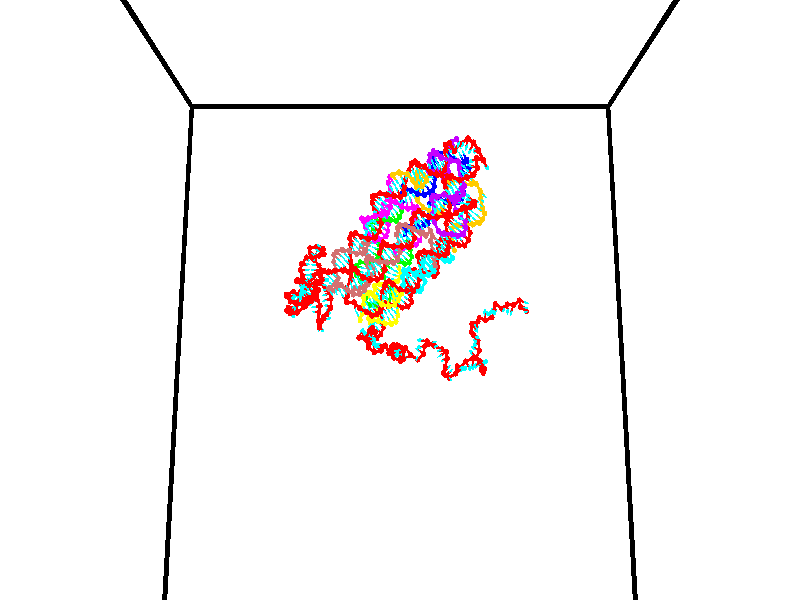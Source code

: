 // switches for output
#declare DRAW_BASES = 1; // possible values are 0, 1; only relevant for DNA ribbons
#declare DRAW_BASES_TYPE = 3; // possible values are 1, 2, 3; only relevant for DNA ribbons
#declare DRAW_FOG = 0; // set to 1 to enable fog

#include "colors.inc"

#include "transforms.inc"
background { rgb <1, 1, 1>}

#default {
   normal{
       ripples 0.25
       frequency 0.20
       turbulence 0.2
       lambda 5
   }
	finish {
		phong 0.1
		phong_size 40.
	}
}

// original window dimensions: 1024x640


// camera settings

camera {
	sky <0, 0.179814, -0.983701>
	up <0, 0.179814, -0.983701>
	right 1.6 * <1, 0, 0>
	location <35, 94.9851, 44.8844>
	look_at <35, 29.7336, 32.9568>
	direction <0, -65.2515, -11.9276>
	angle 67.0682
}


# declare cpy_camera_pos = <35, 94.9851, 44.8844>;
# if (DRAW_FOG = 1)
fog {
	fog_type 2
	up vnormalize(cpy_camera_pos)
	color rgbt<1,1,1,0.3>
	distance 1e-5
	fog_alt 3e-3
	fog_offset 56
}
# end


// LIGHTS

# declare lum = 6;
global_settings {
	ambient_light rgb lum * <0.05, 0.05, 0.05>
	max_trace_level 15
}# declare cpy_direct_light_amount = 0.25;
light_source
{	1000 * <-1, -1.16352, -0.803886>,
	rgb lum * cpy_direct_light_amount
	parallel
}

light_source
{	1000 * <1, 1.16352, 0.803886>,
	rgb lum * cpy_direct_light_amount
	parallel
}

// strand 0

// nucleotide -1

// particle -1
sphere {
	<24.484072, 35.119503, 34.600105> 0.250000
	pigment { color rgbt <1,0,0,0> }
	no_shadow
}
cylinder {
	<24.389330, 35.211716, 34.977627>,  <24.332485, 35.267044, 35.204140>, 0.100000
	pigment { color rgbt <1,0,0,0> }
	no_shadow
}
cylinder {
	<24.389330, 35.211716, 34.977627>,  <24.484072, 35.119503, 34.600105>, 0.100000
	pigment { color rgbt <1,0,0,0> }
	no_shadow
}

// particle -1
sphere {
	<24.389330, 35.211716, 34.977627> 0.100000
	pigment { color rgbt <1,0,0,0> }
	no_shadow
}
sphere {
	0, 1
	scale<0.080000,0.200000,0.300000>
	matrix <0.186556, 0.964155, -0.188682,
		-0.953466, 0.131381, -0.271371,
		-0.236854, 0.230528, 0.943799,
		24.318274, 35.280872, 35.260765>
	pigment { color rgbt <0,1,1,0> }
	no_shadow
}
cylinder {
	<23.801994, 35.485752, 34.655628>,  <24.484072, 35.119503, 34.600105>, 0.130000
	pigment { color rgbt <1,0,0,0> }
	no_shadow
}

// nucleotide -1

// particle -1
sphere {
	<23.801994, 35.485752, 34.655628> 0.250000
	pigment { color rgbt <1,0,0,0> }
	no_shadow
}
cylinder {
	<24.107347, 35.575298, 34.897991>,  <24.290560, 35.629025, 35.043411>, 0.100000
	pigment { color rgbt <1,0,0,0> }
	no_shadow
}
cylinder {
	<24.107347, 35.575298, 34.897991>,  <23.801994, 35.485752, 34.655628>, 0.100000
	pigment { color rgbt <1,0,0,0> }
	no_shadow
}

// particle -1
sphere {
	<24.107347, 35.575298, 34.897991> 0.100000
	pigment { color rgbt <1,0,0,0> }
	no_shadow
}
sphere {
	0, 1
	scale<0.080000,0.200000,0.300000>
	matrix <0.150225, 0.850774, -0.503603,
		-0.628232, 0.475466, 0.615838,
		0.763385, 0.223865, 0.605911,
		24.336363, 35.642456, 35.079765>
	pigment { color rgbt <0,1,1,0> }
	no_shadow
}
cylinder {
	<23.810728, 36.184917, 35.020298>,  <23.801994, 35.485752, 34.655628>, 0.130000
	pigment { color rgbt <1,0,0,0> }
	no_shadow
}

// nucleotide -1

// particle -1
sphere {
	<23.810728, 36.184917, 35.020298> 0.250000
	pigment { color rgbt <1,0,0,0> }
	no_shadow
}
cylinder {
	<24.201227, 36.098351, 35.024429>,  <24.435526, 36.046410, 35.026909>, 0.100000
	pigment { color rgbt <1,0,0,0> }
	no_shadow
}
cylinder {
	<24.201227, 36.098351, 35.024429>,  <23.810728, 36.184917, 35.020298>, 0.100000
	pigment { color rgbt <1,0,0,0> }
	no_shadow
}

// particle -1
sphere {
	<24.201227, 36.098351, 35.024429> 0.100000
	pigment { color rgbt <1,0,0,0> }
	no_shadow
}
sphere {
	0, 1
	scale<0.080000,0.200000,0.300000>
	matrix <0.189844, 0.831467, -0.522131,
		0.104408, 0.511690, 0.852803,
		0.976247, -0.216415, 0.010329,
		24.494101, 36.033424, 35.027527>
	pigment { color rgbt <0,1,1,0> }
	no_shadow
}
cylinder {
	<24.251261, 36.786213, 35.355633>,  <23.810728, 36.184917, 35.020298>, 0.130000
	pigment { color rgbt <1,0,0,0> }
	no_shadow
}

// nucleotide -1

// particle -1
sphere {
	<24.251261, 36.786213, 35.355633> 0.250000
	pigment { color rgbt <1,0,0,0> }
	no_shadow
}
cylinder {
	<24.445410, 36.563065, 35.086357>,  <24.561899, 36.429176, 34.924789>, 0.100000
	pigment { color rgbt <1,0,0,0> }
	no_shadow
}
cylinder {
	<24.445410, 36.563065, 35.086357>,  <24.251261, 36.786213, 35.355633>, 0.100000
	pigment { color rgbt <1,0,0,0> }
	no_shadow
}

// particle -1
sphere {
	<24.445410, 36.563065, 35.086357> 0.100000
	pigment { color rgbt <1,0,0,0> }
	no_shadow
}
sphere {
	0, 1
	scale<0.080000,0.200000,0.300000>
	matrix <0.265399, 0.827654, -0.494523,
		0.833052, 0.061364, 0.549781,
		0.485374, -0.557874, -0.673193,
		24.591022, 36.395702, 34.884399>
	pigment { color rgbt <0,1,1,0> }
	no_shadow
}
cylinder {
	<24.986038, 37.028137, 35.336994>,  <24.251261, 36.786213, 35.355633>, 0.130000
	pigment { color rgbt <1,0,0,0> }
	no_shadow
}

// nucleotide -1

// particle -1
sphere {
	<24.986038, 37.028137, 35.336994> 0.250000
	pigment { color rgbt <1,0,0,0> }
	no_shadow
}
cylinder {
	<24.912783, 36.867001, 34.978291>,  <24.868830, 36.770321, 34.763069>, 0.100000
	pigment { color rgbt <1,0,0,0> }
	no_shadow
}
cylinder {
	<24.912783, 36.867001, 34.978291>,  <24.986038, 37.028137, 35.336994>, 0.100000
	pigment { color rgbt <1,0,0,0> }
	no_shadow
}

// particle -1
sphere {
	<24.912783, 36.867001, 34.978291> 0.100000
	pigment { color rgbt <1,0,0,0> }
	no_shadow
}
sphere {
	0, 1
	scale<0.080000,0.200000,0.300000>
	matrix <0.269873, 0.856545, -0.439887,
		0.945319, -0.322572, -0.048153,
		-0.183140, -0.402838, -0.896761,
		24.857841, 36.746151, 34.709263>
	pigment { color rgbt <0,1,1,0> }
	no_shadow
}
cylinder {
	<25.608969, 36.960812, 34.846004>,  <24.986038, 37.028137, 35.336994>, 0.130000
	pigment { color rgbt <1,0,0,0> }
	no_shadow
}

// nucleotide -1

// particle -1
sphere {
	<25.608969, 36.960812, 34.846004> 0.250000
	pigment { color rgbt <1,0,0,0> }
	no_shadow
}
cylinder {
	<25.281034, 36.980114, 34.617779>,  <25.084274, 36.991695, 34.480843>, 0.100000
	pigment { color rgbt <1,0,0,0> }
	no_shadow
}
cylinder {
	<25.281034, 36.980114, 34.617779>,  <25.608969, 36.960812, 34.846004>, 0.100000
	pigment { color rgbt <1,0,0,0> }
	no_shadow
}

// particle -1
sphere {
	<25.281034, 36.980114, 34.617779> 0.100000
	pigment { color rgbt <1,0,0,0> }
	no_shadow
}
sphere {
	0, 1
	scale<0.080000,0.200000,0.300000>
	matrix <0.461327, 0.645919, -0.608249,
		0.339185, -0.761879, -0.551809,
		-0.819836, 0.048256, -0.570561,
		25.035084, 36.994591, 34.446609>
	pigment { color rgbt <0,1,1,0> }
	no_shadow
}
cylinder {
	<25.910034, 37.080051, 34.134945>,  <25.608969, 36.960812, 34.846004>, 0.130000
	pigment { color rgbt <1,0,0,0> }
	no_shadow
}

// nucleotide -1

// particle -1
sphere {
	<25.910034, 37.080051, 34.134945> 0.250000
	pigment { color rgbt <1,0,0,0> }
	no_shadow
}
cylinder {
	<25.528818, 37.200546, 34.147373>,  <25.300089, 37.272842, 34.154831>, 0.100000
	pigment { color rgbt <1,0,0,0> }
	no_shadow
}
cylinder {
	<25.528818, 37.200546, 34.147373>,  <25.910034, 37.080051, 34.134945>, 0.100000
	pigment { color rgbt <1,0,0,0> }
	no_shadow
}

// particle -1
sphere {
	<25.528818, 37.200546, 34.147373> 0.100000
	pigment { color rgbt <1,0,0,0> }
	no_shadow
}
sphere {
	0, 1
	scale<0.080000,0.200000,0.300000>
	matrix <0.252250, 0.846411, -0.468997,
		-0.167576, -0.439137, -0.882653,
		-0.953042, 0.301242, 0.031066,
		25.242905, 37.290920, 34.156693>
	pigment { color rgbt <0,1,1,0> }
	no_shadow
}
cylinder {
	<25.761606, 37.272091, 33.361858>,  <25.910034, 37.080051, 34.134945>, 0.130000
	pigment { color rgbt <1,0,0,0> }
	no_shadow
}

// nucleotide -1

// particle -1
sphere {
	<25.761606, 37.272091, 33.361858> 0.250000
	pigment { color rgbt <1,0,0,0> }
	no_shadow
}
cylinder {
	<25.582226, 37.483490, 33.650185>,  <25.474598, 37.610329, 33.823181>, 0.100000
	pigment { color rgbt <1,0,0,0> }
	no_shadow
}
cylinder {
	<25.582226, 37.483490, 33.650185>,  <25.761606, 37.272091, 33.361858>, 0.100000
	pigment { color rgbt <1,0,0,0> }
	no_shadow
}

// particle -1
sphere {
	<25.582226, 37.483490, 33.650185> 0.100000
	pigment { color rgbt <1,0,0,0> }
	no_shadow
}
sphere {
	0, 1
	scale<0.080000,0.200000,0.300000>
	matrix <0.347250, 0.846126, -0.404338,
		-0.823596, 0.068978, -0.562967,
		-0.448451, 0.528501, 0.720818,
		25.447691, 37.642040, 33.866428>
	pigment { color rgbt <0,1,1,0> }
	no_shadow
}
cylinder {
	<25.443308, 37.793518, 33.006752>,  <25.761606, 37.272091, 33.361858>, 0.130000
	pigment { color rgbt <1,0,0,0> }
	no_shadow
}

// nucleotide -1

// particle -1
sphere {
	<25.443308, 37.793518, 33.006752> 0.250000
	pigment { color rgbt <1,0,0,0> }
	no_shadow
}
cylinder {
	<25.509802, 37.941799, 33.372253>,  <25.549698, 38.030769, 33.591553>, 0.100000
	pigment { color rgbt <1,0,0,0> }
	no_shadow
}
cylinder {
	<25.509802, 37.941799, 33.372253>,  <25.443308, 37.793518, 33.006752>, 0.100000
	pigment { color rgbt <1,0,0,0> }
	no_shadow
}

// particle -1
sphere {
	<25.509802, 37.941799, 33.372253> 0.100000
	pigment { color rgbt <1,0,0,0> }
	no_shadow
}
sphere {
	0, 1
	scale<0.080000,0.200000,0.300000>
	matrix <0.324133, 0.854613, -0.405679,
		-0.931291, 0.363616, 0.021912,
		0.166237, 0.370703, 0.913753,
		25.559673, 38.053009, 33.646378>
	pigment { color rgbt <0,1,1,0> }
	no_shadow
}
cylinder {
	<25.210566, 38.525337, 32.962387>,  <25.443308, 37.793518, 33.006752>, 0.130000
	pigment { color rgbt <1,0,0,0> }
	no_shadow
}

// nucleotide -1

// particle -1
sphere {
	<25.210566, 38.525337, 32.962387> 0.250000
	pigment { color rgbt <1,0,0,0> }
	no_shadow
}
cylinder {
	<25.445419, 38.496117, 33.284863>,  <25.586330, 38.478584, 33.478348>, 0.100000
	pigment { color rgbt <1,0,0,0> }
	no_shadow
}
cylinder {
	<25.445419, 38.496117, 33.284863>,  <25.210566, 38.525337, 32.962387>, 0.100000
	pigment { color rgbt <1,0,0,0> }
	no_shadow
}

// particle -1
sphere {
	<25.445419, 38.496117, 33.284863> 0.100000
	pigment { color rgbt <1,0,0,0> }
	no_shadow
}
sphere {
	0, 1
	scale<0.080000,0.200000,0.300000>
	matrix <0.358285, 0.916509, -0.177884,
		-0.725883, 0.393286, 0.564287,
		0.587133, -0.073053, 0.806187,
		25.621559, 38.474201, 33.526718>
	pigment { color rgbt <0,1,1,0> }
	no_shadow
}
cylinder {
	<25.233215, 39.250645, 33.185955>,  <25.210566, 38.525337, 32.962387>, 0.130000
	pigment { color rgbt <1,0,0,0> }
	no_shadow
}

// nucleotide -1

// particle -1
sphere {
	<25.233215, 39.250645, 33.185955> 0.250000
	pigment { color rgbt <1,0,0,0> }
	no_shadow
}
cylinder {
	<25.544653, 39.040947, 33.323917>,  <25.731516, 38.915127, 33.406696>, 0.100000
	pigment { color rgbt <1,0,0,0> }
	no_shadow
}
cylinder {
	<25.544653, 39.040947, 33.323917>,  <25.233215, 39.250645, 33.185955>, 0.100000
	pigment { color rgbt <1,0,0,0> }
	no_shadow
}

// particle -1
sphere {
	<25.544653, 39.040947, 33.323917> 0.100000
	pigment { color rgbt <1,0,0,0> }
	no_shadow
}
sphere {
	0, 1
	scale<0.080000,0.200000,0.300000>
	matrix <0.627384, 0.662093, -0.409906,
		-0.013469, 0.535539, 0.844403,
		0.778594, -0.524243, 0.344906,
		25.778231, 38.883675, 33.427391>
	pigment { color rgbt <0,1,1,0> }
	no_shadow
}
cylinder {
	<25.776541, 39.763496, 33.267174>,  <25.233215, 39.250645, 33.185955>, 0.130000
	pigment { color rgbt <1,0,0,0> }
	no_shadow
}

// nucleotide -1

// particle -1
sphere {
	<25.776541, 39.763496, 33.267174> 0.250000
	pigment { color rgbt <1,0,0,0> }
	no_shadow
}
cylinder {
	<25.961136, 39.409157, 33.247978>,  <26.071894, 39.196552, 33.236462>, 0.100000
	pigment { color rgbt <1,0,0,0> }
	no_shadow
}
cylinder {
	<25.961136, 39.409157, 33.247978>,  <25.776541, 39.763496, 33.267174>, 0.100000
	pigment { color rgbt <1,0,0,0> }
	no_shadow
}

// particle -1
sphere {
	<25.961136, 39.409157, 33.247978> 0.100000
	pigment { color rgbt <1,0,0,0> }
	no_shadow
}
sphere {
	0, 1
	scale<0.080000,0.200000,0.300000>
	matrix <0.804967, 0.440862, -0.397077,
		0.372905, 0.144619, 0.916530,
		0.461488, -0.885848, -0.047986,
		26.099583, 39.143402, 33.233582>
	pigment { color rgbt <0,1,1,0> }
	no_shadow
}
cylinder {
	<26.514605, 39.822472, 33.638691>,  <25.776541, 39.763496, 33.267174>, 0.130000
	pigment { color rgbt <1,0,0,0> }
	no_shadow
}

// nucleotide -1

// particle -1
sphere {
	<26.514605, 39.822472, 33.638691> 0.250000
	pigment { color rgbt <1,0,0,0> }
	no_shadow
}
cylinder {
	<26.437105, 39.568501, 33.339535>,  <26.390606, 39.416119, 33.160042>, 0.100000
	pigment { color rgbt <1,0,0,0> }
	no_shadow
}
cylinder {
	<26.437105, 39.568501, 33.339535>,  <26.514605, 39.822472, 33.638691>, 0.100000
	pigment { color rgbt <1,0,0,0> }
	no_shadow
}

// particle -1
sphere {
	<26.437105, 39.568501, 33.339535> 0.100000
	pigment { color rgbt <1,0,0,0> }
	no_shadow
}
sphere {
	0, 1
	scale<0.080000,0.200000,0.300000>
	matrix <0.717351, 0.428342, -0.549481,
		0.669230, -0.642957, 0.372473,
		-0.193747, -0.634924, -0.747886,
		26.378981, 39.378025, 33.115170>
	pigment { color rgbt <0,1,1,0> }
	no_shadow
}
cylinder {
	<27.172958, 39.550968, 33.289116>,  <26.514605, 39.822472, 33.638691>, 0.130000
	pigment { color rgbt <1,0,0,0> }
	no_shadow
}

// nucleotide -1

// particle -1
sphere {
	<27.172958, 39.550968, 33.289116> 0.250000
	pigment { color rgbt <1,0,0,0> }
	no_shadow
}
cylinder {
	<26.863350, 39.548744, 33.035862>,  <26.677586, 39.547409, 32.883911>, 0.100000
	pigment { color rgbt <1,0,0,0> }
	no_shadow
}
cylinder {
	<26.863350, 39.548744, 33.035862>,  <27.172958, 39.550968, 33.289116>, 0.100000
	pigment { color rgbt <1,0,0,0> }
	no_shadow
}

// particle -1
sphere {
	<26.863350, 39.548744, 33.035862> 0.100000
	pigment { color rgbt <1,0,0,0> }
	no_shadow
}
sphere {
	0, 1
	scale<0.080000,0.200000,0.300000>
	matrix <0.581061, 0.390989, -0.713790,
		0.251516, -0.920378, -0.299405,
		-0.774021, -0.005557, -0.633136,
		26.631144, 39.547077, 32.845921>
	pigment { color rgbt <0,1,1,0> }
	no_shadow
}
cylinder {
	<27.491976, 38.920372, 33.132736>,  <27.172958, 39.550968, 33.289116>, 0.130000
	pigment { color rgbt <1,0,0,0> }
	no_shadow
}

// nucleotide -1

// particle -1
sphere {
	<27.491976, 38.920372, 33.132736> 0.250000
	pigment { color rgbt <1,0,0,0> }
	no_shadow
}
cylinder {
	<27.820940, 39.147732, 33.123238>,  <28.018318, 39.284149, 33.117538>, 0.100000
	pigment { color rgbt <1,0,0,0> }
	no_shadow
}
cylinder {
	<27.820940, 39.147732, 33.123238>,  <27.491976, 38.920372, 33.132736>, 0.100000
	pigment { color rgbt <1,0,0,0> }
	no_shadow
}

// particle -1
sphere {
	<27.820940, 39.147732, 33.123238> 0.100000
	pigment { color rgbt <1,0,0,0> }
	no_shadow
}
sphere {
	0, 1
	scale<0.080000,0.200000,0.300000>
	matrix <-0.530231, 0.750726, -0.394039,
		-0.206147, 0.336651, 0.918787,
		0.822410, 0.568399, -0.023743,
		28.067663, 39.318253, 33.116116>
	pigment { color rgbt <0,1,1,0> }
	no_shadow
}
cylinder {
	<26.988394, 38.292763, 33.200535>,  <27.491976, 38.920372, 33.132736>, 0.130000
	pigment { color rgbt <1,0,0,0> }
	no_shadow
}

// nucleotide -1

// particle -1
sphere {
	<26.988394, 38.292763, 33.200535> 0.250000
	pigment { color rgbt <1,0,0,0> }
	no_shadow
}
cylinder {
	<26.702511, 38.556973, 33.292534>,  <26.530981, 38.715500, 33.347733>, 0.100000
	pigment { color rgbt <1,0,0,0> }
	no_shadow
}
cylinder {
	<26.702511, 38.556973, 33.292534>,  <26.988394, 38.292763, 33.200535>, 0.100000
	pigment { color rgbt <1,0,0,0> }
	no_shadow
}

// particle -1
sphere {
	<26.702511, 38.556973, 33.292534> 0.100000
	pigment { color rgbt <1,0,0,0> }
	no_shadow
}
sphere {
	0, 1
	scale<0.080000,0.200000,0.300000>
	matrix <-0.527250, -0.724874, 0.443356,
		0.459569, 0.195603, 0.866335,
		-0.714706, 0.660528, 0.229998,
		26.488100, 38.755131, 33.361534>
	pigment { color rgbt <0,1,1,0> }
	no_shadow
}
cylinder {
	<26.721375, 38.193657, 33.917351>,  <26.988394, 38.292763, 33.200535>, 0.130000
	pigment { color rgbt <1,0,0,0> }
	no_shadow
}

// nucleotide -1

// particle -1
sphere {
	<26.721375, 38.193657, 33.917351> 0.250000
	pigment { color rgbt <1,0,0,0> }
	no_shadow
}
cylinder {
	<26.423748, 38.400440, 33.748062>,  <26.245173, 38.524509, 33.646488>, 0.100000
	pigment { color rgbt <1,0,0,0> }
	no_shadow
}
cylinder {
	<26.423748, 38.400440, 33.748062>,  <26.721375, 38.193657, 33.917351>, 0.100000
	pigment { color rgbt <1,0,0,0> }
	no_shadow
}

// particle -1
sphere {
	<26.423748, 38.400440, 33.748062> 0.100000
	pigment { color rgbt <1,0,0,0> }
	no_shadow
}
sphere {
	0, 1
	scale<0.080000,0.200000,0.300000>
	matrix <-0.666233, -0.621493, 0.412165,
		-0.049960, 0.588645, 0.806846,
		-0.744068, 0.516956, -0.423224,
		26.200527, 38.555527, 33.621094>
	pigment { color rgbt <0,1,1,0> }
	no_shadow
}
cylinder {
	<26.416063, 38.417515, 34.544140>,  <26.721375, 38.193657, 33.917351>, 0.130000
	pigment { color rgbt <1,0,0,0> }
	no_shadow
}

// nucleotide -1

// particle -1
sphere {
	<26.416063, 38.417515, 34.544140> 0.250000
	pigment { color rgbt <1,0,0,0> }
	no_shadow
}
cylinder {
	<26.176825, 38.426537, 34.223698>,  <26.033281, 38.431950, 34.031433>, 0.100000
	pigment { color rgbt <1,0,0,0> }
	no_shadow
}
cylinder {
	<26.176825, 38.426537, 34.223698>,  <26.416063, 38.417515, 34.544140>, 0.100000
	pigment { color rgbt <1,0,0,0> }
	no_shadow
}

// particle -1
sphere {
	<26.176825, 38.426537, 34.223698> 0.100000
	pigment { color rgbt <1,0,0,0> }
	no_shadow
}
sphere {
	0, 1
	scale<0.080000,0.200000,0.300000>
	matrix <-0.621230, -0.644566, 0.445654,
		-0.506315, 0.764216, 0.399525,
		-0.598096, 0.022556, -0.801107,
		25.997396, 38.433304, 33.983364>
	pigment { color rgbt <0,1,1,0> }
	no_shadow
}
cylinder {
	<25.798840, 38.379360, 34.861042>,  <26.416063, 38.417515, 34.544140>, 0.130000
	pigment { color rgbt <1,0,0,0> }
	no_shadow
}

// nucleotide -1

// particle -1
sphere {
	<25.798840, 38.379360, 34.861042> 0.250000
	pigment { color rgbt <1,0,0,0> }
	no_shadow
}
cylinder {
	<25.713329, 38.284309, 34.482025>,  <25.662024, 38.227280, 34.254616>, 0.100000
	pigment { color rgbt <1,0,0,0> }
	no_shadow
}
cylinder {
	<25.713329, 38.284309, 34.482025>,  <25.798840, 38.379360, 34.861042>, 0.100000
	pigment { color rgbt <1,0,0,0> }
	no_shadow
}

// particle -1
sphere {
	<25.713329, 38.284309, 34.482025> 0.100000
	pigment { color rgbt <1,0,0,0> }
	no_shadow
}
sphere {
	0, 1
	scale<0.080000,0.200000,0.300000>
	matrix <-0.668306, -0.671885, 0.319276,
		-0.712508, 0.701500, -0.015179,
		-0.213774, -0.237631, -0.947540,
		25.649197, 38.213020, 34.197762>
	pigment { color rgbt <0,1,1,0> }
	no_shadow
}
cylinder {
	<25.140675, 38.420425, 34.867168>,  <25.798840, 38.379360, 34.861042>, 0.130000
	pigment { color rgbt <1,0,0,0> }
	no_shadow
}

// nucleotide -1

// particle -1
sphere {
	<25.140675, 38.420425, 34.867168> 0.250000
	pigment { color rgbt <1,0,0,0> }
	no_shadow
}
cylinder {
	<25.219816, 38.181519, 34.556267>,  <25.267302, 38.038174, 34.369724>, 0.100000
	pigment { color rgbt <1,0,0,0> }
	no_shadow
}
cylinder {
	<25.219816, 38.181519, 34.556267>,  <25.140675, 38.420425, 34.867168>, 0.100000
	pigment { color rgbt <1,0,0,0> }
	no_shadow
}

// particle -1
sphere {
	<25.219816, 38.181519, 34.556267> 0.100000
	pigment { color rgbt <1,0,0,0> }
	no_shadow
}
sphere {
	0, 1
	scale<0.080000,0.200000,0.300000>
	matrix <-0.414998, -0.769398, 0.485596,
		-0.888049, 0.226483, -0.400093,
		0.197851, -0.597270, -0.777253,
		25.279171, 38.002338, 34.323090>
	pigment { color rgbt <0,1,1,0> }
	no_shadow
}
cylinder {
	<24.489401, 38.020355, 34.595547>,  <25.140675, 38.420425, 34.867168>, 0.130000
	pigment { color rgbt <1,0,0,0> }
	no_shadow
}

// nucleotide -1

// particle -1
sphere {
	<24.489401, 38.020355, 34.595547> 0.250000
	pigment { color rgbt <1,0,0,0> }
	no_shadow
}
cylinder {
	<24.846745, 37.844086, 34.560421>,  <25.061152, 37.738323, 34.539345>, 0.100000
	pigment { color rgbt <1,0,0,0> }
	no_shadow
}
cylinder {
	<24.846745, 37.844086, 34.560421>,  <24.489401, 38.020355, 34.595547>, 0.100000
	pigment { color rgbt <1,0,0,0> }
	no_shadow
}

// particle -1
sphere {
	<24.846745, 37.844086, 34.560421> 0.100000
	pigment { color rgbt <1,0,0,0> }
	no_shadow
}
sphere {
	0, 1
	scale<0.080000,0.200000,0.300000>
	matrix <-0.315225, -0.753903, 0.576423,
		-0.320219, -0.487272, -0.812420,
		0.893361, -0.440677, -0.087813,
		25.114752, 37.711884, 34.534077>
	pigment { color rgbt <0,1,1,0> }
	no_shadow
}
cylinder {
	<24.033680, 37.769058, 34.111919>,  <24.489401, 38.020355, 34.595547>, 0.130000
	pigment { color rgbt <1,0,0,0> }
	no_shadow
}

// nucleotide -1

// particle -1
sphere {
	<24.033680, 37.769058, 34.111919> 0.250000
	pigment { color rgbt <1,0,0,0> }
	no_shadow
}
cylinder {
	<24.403339, 37.617813, 34.090088>,  <24.625135, 37.527065, 34.076988>, 0.100000
	pigment { color rgbt <1,0,0,0> }
	no_shadow
}
cylinder {
	<24.403339, 37.617813, 34.090088>,  <24.033680, 37.769058, 34.111919>, 0.100000
	pigment { color rgbt <1,0,0,0> }
	no_shadow
}

// particle -1
sphere {
	<24.403339, 37.617813, 34.090088> 0.100000
	pigment { color rgbt <1,0,0,0> }
	no_shadow
}
sphere {
	0, 1
	scale<0.080000,0.200000,0.300000>
	matrix <-0.306464, -0.819042, 0.485026,
		-0.228101, -0.431509, -0.872795,
		0.924148, -0.378115, -0.054582,
		24.680584, 37.504379, 34.073711>
	pigment { color rgbt <0,1,1,0> }
	no_shadow
}
cylinder {
	<23.907877, 37.163544, 33.869579>,  <24.033680, 37.769058, 34.111919>, 0.130000
	pigment { color rgbt <1,0,0,0> }
	no_shadow
}

// nucleotide -1

// particle -1
sphere {
	<23.907877, 37.163544, 33.869579> 0.250000
	pigment { color rgbt <1,0,0,0> }
	no_shadow
}
cylinder {
	<24.260113, 37.150269, 34.058666>,  <24.471455, 37.142303, 34.172119>, 0.100000
	pigment { color rgbt <1,0,0,0> }
	no_shadow
}
cylinder {
	<24.260113, 37.150269, 34.058666>,  <23.907877, 37.163544, 33.869579>, 0.100000
	pigment { color rgbt <1,0,0,0> }
	no_shadow
}

// particle -1
sphere {
	<24.260113, 37.150269, 34.058666> 0.100000
	pigment { color rgbt <1,0,0,0> }
	no_shadow
}
sphere {
	0, 1
	scale<0.080000,0.200000,0.300000>
	matrix <-0.334214, -0.750694, 0.569877,
		0.335956, -0.659816, -0.672143,
		0.880588, -0.033185, 0.472720,
		24.524290, 37.140312, 34.200481>
	pigment { color rgbt <0,1,1,0> }
	no_shadow
}
cylinder {
	<24.511654, 36.641193, 33.550785>,  <23.907877, 37.163544, 33.869579>, 0.130000
	pigment { color rgbt <1,0,0,0> }
	no_shadow
}

// nucleotide -1

// particle -1
sphere {
	<24.511654, 36.641193, 33.550785> 0.250000
	pigment { color rgbt <1,0,0,0> }
	no_shadow
}
cylinder {
	<24.816832, 36.686470, 33.805374>,  <24.999939, 36.713634, 33.958130>, 0.100000
	pigment { color rgbt <1,0,0,0> }
	no_shadow
}
cylinder {
	<24.816832, 36.686470, 33.805374>,  <24.511654, 36.641193, 33.550785>, 0.100000
	pigment { color rgbt <1,0,0,0> }
	no_shadow
}

// particle -1
sphere {
	<24.816832, 36.686470, 33.805374> 0.100000
	pigment { color rgbt <1,0,0,0> }
	no_shadow
}
sphere {
	0, 1
	scale<0.080000,0.200000,0.300000>
	matrix <-0.326416, -0.782380, 0.530409,
		0.558003, -0.612430, -0.559967,
		0.762945, 0.113188, 0.636477,
		25.045715, 36.720425, 33.996319>
	pigment { color rgbt <0,1,1,0> }
	no_shadow
}
cylinder {
	<24.875256, 36.009125, 33.677425>,  <24.511654, 36.641193, 33.550785>, 0.130000
	pigment { color rgbt <1,0,0,0> }
	no_shadow
}

// nucleotide -1

// particle -1
sphere {
	<24.875256, 36.009125, 33.677425> 0.250000
	pigment { color rgbt <1,0,0,0> }
	no_shadow
}
cylinder {
	<24.929111, 36.236988, 34.001736>,  <24.961424, 36.373707, 34.196323>, 0.100000
	pigment { color rgbt <1,0,0,0> }
	no_shadow
}
cylinder {
	<24.929111, 36.236988, 34.001736>,  <24.875256, 36.009125, 33.677425>, 0.100000
	pigment { color rgbt <1,0,0,0> }
	no_shadow
}

// particle -1
sphere {
	<24.929111, 36.236988, 34.001736> 0.100000
	pigment { color rgbt <1,0,0,0> }
	no_shadow
}
sphere {
	0, 1
	scale<0.080000,0.200000,0.300000>
	matrix <-0.304902, -0.754714, 0.580898,
		0.942819, -0.325419, 0.072076,
		0.134638, 0.569657, 0.810779,
		24.969503, 36.407887, 34.244968>
	pigment { color rgbt <0,1,1,0> }
	no_shadow
}
cylinder {
	<25.310907, 35.664318, 34.054180>,  <24.875256, 36.009125, 33.677425>, 0.130000
	pigment { color rgbt <1,0,0,0> }
	no_shadow
}

// nucleotide -1

// particle -1
sphere {
	<25.310907, 35.664318, 34.054180> 0.250000
	pigment { color rgbt <1,0,0,0> }
	no_shadow
}
cylinder {
	<25.079153, 35.870583, 34.306656>,  <24.940102, 35.994343, 34.458141>, 0.100000
	pigment { color rgbt <1,0,0,0> }
	no_shadow
}
cylinder {
	<25.079153, 35.870583, 34.306656>,  <25.310907, 35.664318, 34.054180>, 0.100000
	pigment { color rgbt <1,0,0,0> }
	no_shadow
}

// particle -1
sphere {
	<25.079153, 35.870583, 34.306656> 0.100000
	pigment { color rgbt <1,0,0,0> }
	no_shadow
}
sphere {
	0, 1
	scale<0.080000,0.200000,0.300000>
	matrix <-0.297289, -0.854767, 0.425432,
		0.758903, 0.058843, 0.648540,
		-0.579384, 0.515666, 0.631192,
		24.905338, 36.025284, 34.496014>
	pigment { color rgbt <0,1,1,0> }
	no_shadow
}
cylinder {
	<25.515905, 35.031673, 34.443302>,  <25.310907, 35.664318, 34.054180>, 0.130000
	pigment { color rgbt <1,0,0,0> }
	no_shadow
}

// nucleotide -1

// particle -1
sphere {
	<25.515905, 35.031673, 34.443302> 0.250000
	pigment { color rgbt <1,0,0,0> }
	no_shadow
}
cylinder {
	<25.706858, 34.709835, 34.302029>,  <25.821430, 34.516731, 34.217266>, 0.100000
	pigment { color rgbt <1,0,0,0> }
	no_shadow
}
cylinder {
	<25.706858, 34.709835, 34.302029>,  <25.515905, 35.031673, 34.443302>, 0.100000
	pigment { color rgbt <1,0,0,0> }
	no_shadow
}

// particle -1
sphere {
	<25.706858, 34.709835, 34.302029> 0.100000
	pigment { color rgbt <1,0,0,0> }
	no_shadow
}
sphere {
	0, 1
	scale<0.080000,0.200000,0.300000>
	matrix <0.071734, 0.436280, -0.896947,
		0.875762, 0.402852, 0.265989,
		0.477383, -0.804593, -0.353179,
		25.850073, 34.468456, 34.196075>
	pigment { color rgbt <0,1,1,0> }
	no_shadow
}
cylinder {
	<26.101788, 35.248016, 34.038368>,  <25.515905, 35.031673, 34.443302>, 0.130000
	pigment { color rgbt <1,0,0,0> }
	no_shadow
}

// nucleotide -1

// particle -1
sphere {
	<26.101788, 35.248016, 34.038368> 0.250000
	pigment { color rgbt <1,0,0,0> }
	no_shadow
}
cylinder {
	<26.013039, 34.879101, 33.911777>,  <25.959789, 34.657753, 33.835823>, 0.100000
	pigment { color rgbt <1,0,0,0> }
	no_shadow
}
cylinder {
	<26.013039, 34.879101, 33.911777>,  <26.101788, 35.248016, 34.038368>, 0.100000
	pigment { color rgbt <1,0,0,0> }
	no_shadow
}

// particle -1
sphere {
	<26.013039, 34.879101, 33.911777> 0.100000
	pigment { color rgbt <1,0,0,0> }
	no_shadow
}
sphere {
	0, 1
	scale<0.080000,0.200000,0.300000>
	matrix <0.097501, 0.301955, -0.948323,
		0.970189, -0.241263, 0.022929,
		-0.221871, -0.922288, -0.316477,
		25.946478, 34.602413, 33.816833>
	pigment { color rgbt <0,1,1,0> }
	no_shadow
}
cylinder {
	<26.603220, 35.164036, 33.528149>,  <26.101788, 35.248016, 34.038368>, 0.130000
	pigment { color rgbt <1,0,0,0> }
	no_shadow
}

// nucleotide -1

// particle -1
sphere {
	<26.603220, 35.164036, 33.528149> 0.250000
	pigment { color rgbt <1,0,0,0> }
	no_shadow
}
cylinder {
	<26.290359, 34.923752, 33.461960>,  <26.102644, 34.779579, 33.422245>, 0.100000
	pigment { color rgbt <1,0,0,0> }
	no_shadow
}
cylinder {
	<26.290359, 34.923752, 33.461960>,  <26.603220, 35.164036, 33.528149>, 0.100000
	pigment { color rgbt <1,0,0,0> }
	no_shadow
}

// particle -1
sphere {
	<26.290359, 34.923752, 33.461960> 0.100000
	pigment { color rgbt <1,0,0,0> }
	no_shadow
}
sphere {
	0, 1
	scale<0.080000,0.200000,0.300000>
	matrix <-0.052411, 0.328059, -0.943202,
		0.620881, -0.729054, -0.288076,
		-0.782151, -0.600715, -0.165475,
		26.055714, 34.743538, 33.412319>
	pigment { color rgbt <0,1,1,0> }
	no_shadow
}
cylinder {
	<26.701870, 34.682518, 32.996941>,  <26.603220, 35.164036, 33.528149>, 0.130000
	pigment { color rgbt <1,0,0,0> }
	no_shadow
}

// nucleotide -1

// particle -1
sphere {
	<26.701870, 34.682518, 32.996941> 0.250000
	pigment { color rgbt <1,0,0,0> }
	no_shadow
}
cylinder {
	<26.309170, 34.757301, 33.010876>,  <26.073549, 34.802170, 33.019238>, 0.100000
	pigment { color rgbt <1,0,0,0> }
	no_shadow
}
cylinder {
	<26.309170, 34.757301, 33.010876>,  <26.701870, 34.682518, 32.996941>, 0.100000
	pigment { color rgbt <1,0,0,0> }
	no_shadow
}

// particle -1
sphere {
	<26.309170, 34.757301, 33.010876> 0.100000
	pigment { color rgbt <1,0,0,0> }
	no_shadow
}
sphere {
	0, 1
	scale<0.080000,0.200000,0.300000>
	matrix <-0.008008, 0.142401, -0.989777,
		-0.190004, -0.971993, -0.138306,
		-0.981750, 0.186954, 0.034840,
		26.014645, 34.813389, 33.021328>
	pigment { color rgbt <0,1,1,0> }
	no_shadow
}
cylinder {
	<26.210316, 34.228889, 32.536324>,  <26.701870, 34.682518, 32.996941>, 0.130000
	pigment { color rgbt <1,0,0,0> }
	no_shadow
}

// nucleotide -1

// particle -1
sphere {
	<26.210316, 34.228889, 32.536324> 0.250000
	pigment { color rgbt <1,0,0,0> }
	no_shadow
}
cylinder {
	<26.019667, 34.578918, 32.569996>,  <25.905277, 34.788937, 32.590199>, 0.100000
	pigment { color rgbt <1,0,0,0> }
	no_shadow
}
cylinder {
	<26.019667, 34.578918, 32.569996>,  <26.210316, 34.228889, 32.536324>, 0.100000
	pigment { color rgbt <1,0,0,0> }
	no_shadow
}

// particle -1
sphere {
	<26.019667, 34.578918, 32.569996> 0.100000
	pigment { color rgbt <1,0,0,0> }
	no_shadow
}
sphere {
	0, 1
	scale<0.080000,0.200000,0.300000>
	matrix <-0.075217, 0.054812, -0.995660,
		-0.875884, -0.480886, 0.039696,
		-0.476623, 0.875068, 0.084180,
		25.876680, 34.841438, 32.595249>
	pigment { color rgbt <0,1,1,0> }
	no_shadow
}
cylinder {
	<25.457647, 34.235348, 32.226410>,  <26.210316, 34.228889, 32.536324>, 0.130000
	pigment { color rgbt <1,0,0,0> }
	no_shadow
}

// nucleotide -1

// particle -1
sphere {
	<25.457647, 34.235348, 32.226410> 0.250000
	pigment { color rgbt <1,0,0,0> }
	no_shadow
}
cylinder {
	<25.649302, 34.585854, 32.206089>,  <25.764294, 34.796158, 32.193897>, 0.100000
	pigment { color rgbt <1,0,0,0> }
	no_shadow
}
cylinder {
	<25.649302, 34.585854, 32.206089>,  <25.457647, 34.235348, 32.226410>, 0.100000
	pigment { color rgbt <1,0,0,0> }
	no_shadow
}

// particle -1
sphere {
	<25.649302, 34.585854, 32.206089> 0.100000
	pigment { color rgbt <1,0,0,0> }
	no_shadow
}
sphere {
	0, 1
	scale<0.080000,0.200000,0.300000>
	matrix <-0.231111, 0.070114, -0.970398,
		-0.846767, 0.476695, 0.236109,
		0.479138, 0.876268, -0.050799,
		25.793043, 34.848736, 32.190849>
	pigment { color rgbt <0,1,1,0> }
	no_shadow
}
cylinder {
	<25.026695, 34.710926, 31.761515>,  <25.457647, 34.235348, 32.226410>, 0.130000
	pigment { color rgbt <1,0,0,0> }
	no_shadow
}

// nucleotide -1

// particle -1
sphere {
	<25.026695, 34.710926, 31.761515> 0.250000
	pigment { color rgbt <1,0,0,0> }
	no_shadow
}
cylinder {
	<25.368414, 34.918839, 31.762224>,  <25.573444, 35.043587, 31.762650>, 0.100000
	pigment { color rgbt <1,0,0,0> }
	no_shadow
}
cylinder {
	<25.368414, 34.918839, 31.762224>,  <25.026695, 34.710926, 31.761515>, 0.100000
	pigment { color rgbt <1,0,0,0> }
	no_shadow
}

// particle -1
sphere {
	<25.368414, 34.918839, 31.762224> 0.100000
	pigment { color rgbt <1,0,0,0> }
	no_shadow
}
sphere {
	0, 1
	scale<0.080000,0.200000,0.300000>
	matrix <-0.158415, 0.263611, -0.951532,
		-0.495058, 0.812609, 0.307543,
		0.854296, 0.519783, 0.001773,
		25.624702, 35.074772, 31.762756>
	pigment { color rgbt <0,1,1,0> }
	no_shadow
}
cylinder {
	<24.898167, 35.296238, 31.417337>,  <25.026695, 34.710926, 31.761515>, 0.130000
	pigment { color rgbt <1,0,0,0> }
	no_shadow
}

// nucleotide -1

// particle -1
sphere {
	<24.898167, 35.296238, 31.417337> 0.250000
	pigment { color rgbt <1,0,0,0> }
	no_shadow
}
cylinder {
	<25.295521, 35.258457, 31.391230>,  <25.533934, 35.235790, 31.375565>, 0.100000
	pigment { color rgbt <1,0,0,0> }
	no_shadow
}
cylinder {
	<25.295521, 35.258457, 31.391230>,  <24.898167, 35.296238, 31.417337>, 0.100000
	pigment { color rgbt <1,0,0,0> }
	no_shadow
}

// particle -1
sphere {
	<25.295521, 35.258457, 31.391230> 0.100000
	pigment { color rgbt <1,0,0,0> }
	no_shadow
}
sphere {
	0, 1
	scale<0.080000,0.200000,0.300000>
	matrix <-0.025797, 0.370344, -0.928536,
		0.111875, 0.924080, 0.365459,
		0.993387, -0.094452, -0.065271,
		25.593536, 35.230122, 31.371649>
	pigment { color rgbt <0,1,1,0> }
	no_shadow
}
cylinder {
	<25.103617, 35.821289, 31.016226>,  <24.898167, 35.296238, 31.417337>, 0.130000
	pigment { color rgbt <1,0,0,0> }
	no_shadow
}

// nucleotide -1

// particle -1
sphere {
	<25.103617, 35.821289, 31.016226> 0.250000
	pigment { color rgbt <1,0,0,0> }
	no_shadow
}
cylinder {
	<25.395432, 35.551964, 30.968185>,  <25.570520, 35.390369, 30.939362>, 0.100000
	pigment { color rgbt <1,0,0,0> }
	no_shadow
}
cylinder {
	<25.395432, 35.551964, 30.968185>,  <25.103617, 35.821289, 31.016226>, 0.100000
	pigment { color rgbt <1,0,0,0> }
	no_shadow
}

// particle -1
sphere {
	<25.395432, 35.551964, 30.968185> 0.100000
	pigment { color rgbt <1,0,0,0> }
	no_shadow
}
sphere {
	0, 1
	scale<0.080000,0.200000,0.300000>
	matrix <-0.118464, 0.048547, -0.991771,
		0.673602, 0.737763, -0.044347,
		0.729539, -0.673312, -0.120100,
		25.614294, 35.349972, 30.932156>
	pigment { color rgbt <0,1,1,0> }
	no_shadow
}
cylinder {
	<25.630157, 36.103691, 30.511415>,  <25.103617, 35.821289, 31.016226>, 0.130000
	pigment { color rgbt <1,0,0,0> }
	no_shadow
}

// nucleotide -1

// particle -1
sphere {
	<25.630157, 36.103691, 30.511415> 0.250000
	pigment { color rgbt <1,0,0,0> }
	no_shadow
}
cylinder {
	<25.649580, 35.705692, 30.546329>,  <25.661234, 35.466892, 30.567278>, 0.100000
	pigment { color rgbt <1,0,0,0> }
	no_shadow
}
cylinder {
	<25.649580, 35.705692, 30.546329>,  <25.630157, 36.103691, 30.511415>, 0.100000
	pigment { color rgbt <1,0,0,0> }
	no_shadow
}

// particle -1
sphere {
	<25.649580, 35.705692, 30.546329> 0.100000
	pigment { color rgbt <1,0,0,0> }
	no_shadow
}
sphere {
	0, 1
	scale<0.080000,0.200000,0.300000>
	matrix <0.079946, -0.083236, -0.993318,
		0.995616, 0.055212, 0.075504,
		0.048559, -0.994999, 0.087285,
		25.664148, 35.407192, 30.572515>
	pigment { color rgbt <0,1,1,0> }
	no_shadow
}
cylinder {
	<26.206957, 36.528393, 30.631615>,  <25.630157, 36.103691, 30.511415>, 0.130000
	pigment { color rgbt <1,0,0,0> }
	no_shadow
}

// nucleotide -1

// particle -1
sphere {
	<26.206957, 36.528393, 30.631615> 0.250000
	pigment { color rgbt <1,0,0,0> }
	no_shadow
}
cylinder {
	<26.213028, 36.128689, 30.617447>,  <26.216671, 35.888866, 30.608946>, 0.100000
	pigment { color rgbt <1,0,0,0> }
	no_shadow
}
cylinder {
	<26.213028, 36.128689, 30.617447>,  <26.206957, 36.528393, 30.631615>, 0.100000
	pigment { color rgbt <1,0,0,0> }
	no_shadow
}

// particle -1
sphere {
	<26.213028, 36.128689, 30.617447> 0.100000
	pigment { color rgbt <1,0,0,0> }
	no_shadow
}
sphere {
	0, 1
	scale<0.080000,0.200000,0.300000>
	matrix <0.351582, 0.038496, -0.935365,
		0.936034, 0.001742, 0.351905,
		0.015177, -0.999257, -0.035421,
		26.217581, 35.828911, 30.606821>
	pigment { color rgbt <0,1,1,0> }
	no_shadow
}
cylinder {
	<26.916529, 36.288403, 30.418762>,  <26.206957, 36.528393, 30.631615>, 0.130000
	pigment { color rgbt <1,0,0,0> }
	no_shadow
}

// nucleotide -1

// particle -1
sphere {
	<26.916529, 36.288403, 30.418762> 0.250000
	pigment { color rgbt <1,0,0,0> }
	no_shadow
}
cylinder {
	<26.663719, 35.998726, 30.308424>,  <26.512033, 35.824921, 30.242222>, 0.100000
	pigment { color rgbt <1,0,0,0> }
	no_shadow
}
cylinder {
	<26.663719, 35.998726, 30.308424>,  <26.916529, 36.288403, 30.418762>, 0.100000
	pigment { color rgbt <1,0,0,0> }
	no_shadow
}

// particle -1
sphere {
	<26.663719, 35.998726, 30.308424> 0.100000
	pigment { color rgbt <1,0,0,0> }
	no_shadow
}
sphere {
	0, 1
	scale<0.080000,0.200000,0.300000>
	matrix <0.419662, -0.020606, -0.907446,
		0.651484, -0.689288, 0.316940,
		-0.632023, -0.724195, -0.275844,
		26.474112, 35.781467, 30.225670>
	pigment { color rgbt <0,1,1,0> }
	no_shadow
}
cylinder {
	<27.341288, 35.695095, 30.138313>,  <26.916529, 36.288403, 30.418762>, 0.130000
	pigment { color rgbt <1,0,0,0> }
	no_shadow
}

// nucleotide -1

// particle -1
sphere {
	<27.341288, 35.695095, 30.138313> 0.250000
	pigment { color rgbt <1,0,0,0> }
	no_shadow
}
cylinder {
	<26.986111, 35.789719, 29.980530>,  <26.773005, 35.846493, 29.885859>, 0.100000
	pigment { color rgbt <1,0,0,0> }
	no_shadow
}
cylinder {
	<26.986111, 35.789719, 29.980530>,  <27.341288, 35.695095, 30.138313>, 0.100000
	pigment { color rgbt <1,0,0,0> }
	no_shadow
}

// particle -1
sphere {
	<26.986111, 35.789719, 29.980530> 0.100000
	pigment { color rgbt <1,0,0,0> }
	no_shadow
}
sphere {
	0, 1
	scale<0.080000,0.200000,0.300000>
	matrix <0.400668, -0.023362, -0.915925,
		-0.225885, -0.971336, -0.074037,
		-0.887942, 0.236558, -0.394461,
		26.719728, 35.860687, 29.862192>
	pigment { color rgbt <0,1,1,0> }
	no_shadow
}
cylinder {
	<27.189583, 35.257473, 29.564487>,  <27.341288, 35.695095, 30.138313>, 0.130000
	pigment { color rgbt <1,0,0,0> }
	no_shadow
}

// nucleotide -1

// particle -1
sphere {
	<27.189583, 35.257473, 29.564487> 0.250000
	pigment { color rgbt <1,0,0,0> }
	no_shadow
}
cylinder {
	<26.985449, 35.594330, 29.494804>,  <26.862968, 35.796444, 29.452995>, 0.100000
	pigment { color rgbt <1,0,0,0> }
	no_shadow
}
cylinder {
	<26.985449, 35.594330, 29.494804>,  <27.189583, 35.257473, 29.564487>, 0.100000
	pigment { color rgbt <1,0,0,0> }
	no_shadow
}

// particle -1
sphere {
	<26.985449, 35.594330, 29.494804> 0.100000
	pigment { color rgbt <1,0,0,0> }
	no_shadow
}
sphere {
	0, 1
	scale<0.080000,0.200000,0.300000>
	matrix <0.442773, 0.083648, -0.892723,
		-0.737232, -0.532721, -0.415568,
		-0.510334, 0.842147, -0.174207,
		26.832348, 35.846973, 29.442543>
	pigment { color rgbt <0,1,1,0> }
	no_shadow
}
cylinder {
	<26.902584, 34.501530, 29.580942>,  <27.189583, 35.257473, 29.564487>, 0.130000
	pigment { color rgbt <1,0,0,0> }
	no_shadow
}

// nucleotide -1

// particle -1
sphere {
	<26.902584, 34.501530, 29.580942> 0.250000
	pigment { color rgbt <1,0,0,0> }
	no_shadow
}
cylinder {
	<26.790220, 34.120144, 29.624741>,  <26.722801, 33.891312, 29.651020>, 0.100000
	pigment { color rgbt <1,0,0,0> }
	no_shadow
}
cylinder {
	<26.790220, 34.120144, 29.624741>,  <26.902584, 34.501530, 29.580942>, 0.100000
	pigment { color rgbt <1,0,0,0> }
	no_shadow
}

// particle -1
sphere {
	<26.790220, 34.120144, 29.624741> 0.100000
	pigment { color rgbt <1,0,0,0> }
	no_shadow
}
sphere {
	0, 1
	scale<0.080000,0.200000,0.300000>
	matrix <-0.956063, 0.287978, 0.054883,
		-0.083862, -0.089269, -0.992471,
		-0.280910, -0.953467, 0.109497,
		26.705948, 33.834103, 29.657589>
	pigment { color rgbt <0,1,1,0> }
	no_shadow
}
cylinder {
	<26.368484, 34.276279, 29.096336>,  <26.902584, 34.501530, 29.580942>, 0.130000
	pigment { color rgbt <1,0,0,0> }
	no_shadow
}

// nucleotide -1

// particle -1
sphere {
	<26.368484, 34.276279, 29.096336> 0.250000
	pigment { color rgbt <1,0,0,0> }
	no_shadow
}
cylinder {
	<26.331123, 34.079525, 29.442591>,  <26.308706, 33.961472, 29.650343>, 0.100000
	pigment { color rgbt <1,0,0,0> }
	no_shadow
}
cylinder {
	<26.331123, 34.079525, 29.442591>,  <26.368484, 34.276279, 29.096336>, 0.100000
	pigment { color rgbt <1,0,0,0> }
	no_shadow
}

// particle -1
sphere {
	<26.331123, 34.079525, 29.442591> 0.100000
	pigment { color rgbt <1,0,0,0> }
	no_shadow
}
sphere {
	0, 1
	scale<0.080000,0.200000,0.300000>
	matrix <-0.966181, 0.254672, 0.040461,
		-0.240355, -0.832581, -0.499037,
		-0.093403, -0.491884, 0.865636,
		26.303102, 33.931961, 29.702282>
	pigment { color rgbt <0,1,1,0> }
	no_shadow
}
cylinder {
	<25.671206, 34.384979, 29.266497>,  <26.368484, 34.276279, 29.096336>, 0.130000
	pigment { color rgbt <1,0,0,0> }
	no_shadow
}

// nucleotide -1

// particle -1
sphere {
	<25.671206, 34.384979, 29.266497> 0.250000
	pigment { color rgbt <1,0,0,0> }
	no_shadow
}
cylinder {
	<25.775698, 34.173191, 29.589338>,  <25.838392, 34.046116, 29.783043>, 0.100000
	pigment { color rgbt <1,0,0,0> }
	no_shadow
}
cylinder {
	<25.775698, 34.173191, 29.589338>,  <25.671206, 34.384979, 29.266497>, 0.100000
	pigment { color rgbt <1,0,0,0> }
	no_shadow
}

// particle -1
sphere {
	<25.775698, 34.173191, 29.589338> 0.100000
	pigment { color rgbt <1,0,0,0> }
	no_shadow
}
sphere {
	0, 1
	scale<0.080000,0.200000,0.300000>
	matrix <-0.957308, -0.034891, 0.286957,
		-0.123775, -0.847609, -0.515984,
		0.261231, -0.529474, 0.807104,
		25.854067, 34.014351, 29.831469>
	pigment { color rgbt <0,1,1,0> }
	no_shadow
}
cylinder {
	<25.786436, 34.805489, 29.808615>,  <25.671206, 34.384979, 29.266497>, 0.130000
	pigment { color rgbt <1,0,0,0> }
	no_shadow
}

// nucleotide -1

// particle -1
sphere {
	<25.786436, 34.805489, 29.808615> 0.250000
	pigment { color rgbt <1,0,0,0> }
	no_shadow
}
cylinder {
	<26.027113, 35.087509, 29.958742>,  <26.171520, 35.256721, 30.048819>, 0.100000
	pigment { color rgbt <1,0,0,0> }
	no_shadow
}
cylinder {
	<26.027113, 35.087509, 29.958742>,  <25.786436, 34.805489, 29.808615>, 0.100000
	pigment { color rgbt <1,0,0,0> }
	no_shadow
}

// particle -1
sphere {
	<26.027113, 35.087509, 29.958742> 0.100000
	pigment { color rgbt <1,0,0,0> }
	no_shadow
}
sphere {
	0, 1
	scale<0.080000,0.200000,0.300000>
	matrix <-0.396504, -0.144248, 0.906630,
		0.693362, -0.694328, 0.192764,
		0.601693, 0.705054, 0.375320,
		26.207621, 35.299026, 30.071339>
	pigment { color rgbt <0,1,1,0> }
	no_shadow
}
cylinder {
	<26.211409, 34.539581, 30.362123>,  <25.786436, 34.805489, 29.808615>, 0.130000
	pigment { color rgbt <1,0,0,0> }
	no_shadow
}

// nucleotide -1

// particle -1
sphere {
	<26.211409, 34.539581, 30.362123> 0.250000
	pigment { color rgbt <1,0,0,0> }
	no_shadow
}
cylinder {
	<26.198473, 34.931763, 30.439754>,  <26.190712, 35.167072, 30.486332>, 0.100000
	pigment { color rgbt <1,0,0,0> }
	no_shadow
}
cylinder {
	<26.198473, 34.931763, 30.439754>,  <26.211409, 34.539581, 30.362123>, 0.100000
	pigment { color rgbt <1,0,0,0> }
	no_shadow
}

// particle -1
sphere {
	<26.198473, 34.931763, 30.439754> 0.100000
	pigment { color rgbt <1,0,0,0> }
	no_shadow
}
sphere {
	0, 1
	scale<0.080000,0.200000,0.300000>
	matrix <-0.219656, -0.196402, 0.955603,
		0.975041, -0.011726, 0.221714,
		-0.032339, 0.980453, 0.194076,
		26.188770, 35.225899, 30.497976>
	pigment { color rgbt <0,1,1,0> }
	no_shadow
}
cylinder {
	<26.696407, 34.607662, 30.851509>,  <26.211409, 34.539581, 30.362123>, 0.130000
	pigment { color rgbt <1,0,0,0> }
	no_shadow
}

// nucleotide -1

// particle -1
sphere {
	<26.696407, 34.607662, 30.851509> 0.250000
	pigment { color rgbt <1,0,0,0> }
	no_shadow
}
cylinder {
	<26.436371, 34.909294, 30.888929>,  <26.280350, 35.090271, 30.911381>, 0.100000
	pigment { color rgbt <1,0,0,0> }
	no_shadow
}
cylinder {
	<26.436371, 34.909294, 30.888929>,  <26.696407, 34.607662, 30.851509>, 0.100000
	pigment { color rgbt <1,0,0,0> }
	no_shadow
}

// particle -1
sphere {
	<26.436371, 34.909294, 30.888929> 0.100000
	pigment { color rgbt <1,0,0,0> }
	no_shadow
}
sphere {
	0, 1
	scale<0.080000,0.200000,0.300000>
	matrix <-0.034255, -0.152075, 0.987775,
		0.759084, 0.638940, 0.124693,
		-0.650091, 0.754075, 0.093551,
		26.241343, 35.135517, 30.916994>
	pigment { color rgbt <0,1,1,0> }
	no_shadow
}
cylinder {
	<26.925102, 35.087044, 31.367918>,  <26.696407, 34.607662, 30.851509>, 0.130000
	pigment { color rgbt <1,0,0,0> }
	no_shadow
}

// nucleotide -1

// particle -1
sphere {
	<26.925102, 35.087044, 31.367918> 0.250000
	pigment { color rgbt <1,0,0,0> }
	no_shadow
}
cylinder {
	<26.529135, 35.143459, 31.362638>,  <26.291555, 35.177307, 31.359470>, 0.100000
	pigment { color rgbt <1,0,0,0> }
	no_shadow
}
cylinder {
	<26.529135, 35.143459, 31.362638>,  <26.925102, 35.087044, 31.367918>, 0.100000
	pigment { color rgbt <1,0,0,0> }
	no_shadow
}

// particle -1
sphere {
	<26.529135, 35.143459, 31.362638> 0.100000
	pigment { color rgbt <1,0,0,0> }
	no_shadow
}
sphere {
	0, 1
	scale<0.080000,0.200000,0.300000>
	matrix <-0.005647, 0.053823, 0.998535,
		0.141540, 0.988540, -0.052484,
		-0.989916, 0.141036, -0.013200,
		26.232161, 35.185768, 31.358679>
	pigment { color rgbt <0,1,1,0> }
	no_shadow
}
cylinder {
	<26.741098, 35.712967, 31.733370>,  <26.925102, 35.087044, 31.367918>, 0.130000
	pigment { color rgbt <1,0,0,0> }
	no_shadow
}

// nucleotide -1

// particle -1
sphere {
	<26.741098, 35.712967, 31.733370> 0.250000
	pigment { color rgbt <1,0,0,0> }
	no_shadow
}
cylinder {
	<26.403425, 35.499107, 31.748877>,  <26.200821, 35.370792, 31.758181>, 0.100000
	pigment { color rgbt <1,0,0,0> }
	no_shadow
}
cylinder {
	<26.403425, 35.499107, 31.748877>,  <26.741098, 35.712967, 31.733370>, 0.100000
	pigment { color rgbt <1,0,0,0> }
	no_shadow
}

// particle -1
sphere {
	<26.403425, 35.499107, 31.748877> 0.100000
	pigment { color rgbt <1,0,0,0> }
	no_shadow
}
sphere {
	0, 1
	scale<0.080000,0.200000,0.300000>
	matrix <-0.000708, 0.073429, 0.997300,
		-0.536052, 0.841878, -0.062366,
		-0.844184, -0.534649, 0.038765,
		26.150169, 35.338711, 31.760506>
	pigment { color rgbt <0,1,1,0> }
	no_shadow
}
cylinder {
	<26.339226, 36.123421, 32.125381>,  <26.741098, 35.712967, 31.733370>, 0.130000
	pigment { color rgbt <1,0,0,0> }
	no_shadow
}

// nucleotide -1

// particle -1
sphere {
	<26.339226, 36.123421, 32.125381> 0.250000
	pigment { color rgbt <1,0,0,0> }
	no_shadow
}
cylinder {
	<26.170292, 35.761169, 32.140724>,  <26.068932, 35.543819, 32.149929>, 0.100000
	pigment { color rgbt <1,0,0,0> }
	no_shadow
}
cylinder {
	<26.170292, 35.761169, 32.140724>,  <26.339226, 36.123421, 32.125381>, 0.100000
	pigment { color rgbt <1,0,0,0> }
	no_shadow
}

// particle -1
sphere {
	<26.170292, 35.761169, 32.140724> 0.100000
	pigment { color rgbt <1,0,0,0> }
	no_shadow
}
sphere {
	0, 1
	scale<0.080000,0.200000,0.300000>
	matrix <0.036010, 0.025524, 0.999026,
		-0.905724, 0.423306, 0.021832,
		-0.422336, -0.905627, 0.038360,
		26.043591, 35.489483, 32.152233>
	pigment { color rgbt <0,1,1,0> }
	no_shadow
}
cylinder {
	<26.015915, 36.085377, 32.777084>,  <26.339226, 36.123421, 32.125381>, 0.130000
	pigment { color rgbt <1,0,0,0> }
	no_shadow
}

// nucleotide -1

// particle -1
sphere {
	<26.015915, 36.085377, 32.777084> 0.250000
	pigment { color rgbt <1,0,0,0> }
	no_shadow
}
cylinder {
	<26.058434, 35.706295, 32.656708>,  <26.083944, 35.478848, 32.584484>, 0.100000
	pigment { color rgbt <1,0,0,0> }
	no_shadow
}
cylinder {
	<26.058434, 35.706295, 32.656708>,  <26.015915, 36.085377, 32.777084>, 0.100000
	pigment { color rgbt <1,0,0,0> }
	no_shadow
}

// particle -1
sphere {
	<26.058434, 35.706295, 32.656708> 0.100000
	pigment { color rgbt <1,0,0,0> }
	no_shadow
}
sphere {
	0, 1
	scale<0.080000,0.200000,0.300000>
	matrix <0.084770, -0.292916, 0.952373,
		-0.990714, -0.126744, 0.049201,
		0.106296, -0.947701, -0.300940,
		26.090322, 35.421986, 32.566425>
	pigment { color rgbt <0,1,1,0> }
	no_shadow
}
cylinder {
	<25.416220, 35.738388, 33.000954>,  <26.015915, 36.085377, 32.777084>, 0.130000
	pigment { color rgbt <1,0,0,0> }
	no_shadow
}

// nucleotide -1

// particle -1
sphere {
	<25.416220, 35.738388, 33.000954> 0.250000
	pigment { color rgbt <1,0,0,0> }
	no_shadow
}
cylinder {
	<25.737083, 35.500847, 33.025875>,  <25.929602, 35.358322, 33.040829>, 0.100000
	pigment { color rgbt <1,0,0,0> }
	no_shadow
}
cylinder {
	<25.737083, 35.500847, 33.025875>,  <25.416220, 35.738388, 33.000954>, 0.100000
	pigment { color rgbt <1,0,0,0> }
	no_shadow
}

// particle -1
sphere {
	<25.737083, 35.500847, 33.025875> 0.100000
	pigment { color rgbt <1,0,0,0> }
	no_shadow
}
sphere {
	0, 1
	scale<0.080000,0.200000,0.300000>
	matrix <-0.293545, -0.301336, 0.907209,
		-0.519970, -0.746017, -0.416041,
		0.802161, -0.593848, 0.062304,
		25.977732, 35.322693, 33.044567>
	pigment { color rgbt <0,1,1,0> }
	no_shadow
}
cylinder {
	<25.068651, 35.232464, 33.326954>,  <25.416220, 35.738388, 33.000954>, 0.130000
	pigment { color rgbt <1,0,0,0> }
	no_shadow
}

// nucleotide -1

// particle -1
sphere {
	<25.068651, 35.232464, 33.326954> 0.250000
	pigment { color rgbt <1,0,0,0> }
	no_shadow
}
cylinder {
	<25.465611, 35.252514, 33.371922>,  <25.703785, 35.264545, 33.398903>, 0.100000
	pigment { color rgbt <1,0,0,0> }
	no_shadow
}
cylinder {
	<25.465611, 35.252514, 33.371922>,  <25.068651, 35.232464, 33.326954>, 0.100000
	pigment { color rgbt <1,0,0,0> }
	no_shadow
}

// particle -1
sphere {
	<25.465611, 35.252514, 33.371922> 0.100000
	pigment { color rgbt <1,0,0,0> }
	no_shadow
}
sphere {
	0, 1
	scale<0.080000,0.200000,0.300000>
	matrix <-0.111688, -0.017118, 0.993596,
		0.051733, -0.998596, -0.011389,
		0.992396, 0.050130, 0.112417,
		25.763329, 35.267551, 33.405647>
	pigment { color rgbt <0,1,1,0> }
	no_shadow
}
cylinder {
	<24.810087, 34.504211, 33.133659>,  <25.068651, 35.232464, 33.326954>, 0.130000
	pigment { color rgbt <1,0,0,0> }
	no_shadow
}

// nucleotide -1

// particle -1
sphere {
	<24.810087, 34.504211, 33.133659> 0.250000
	pigment { color rgbt <1,0,0,0> }
	no_shadow
}
cylinder {
	<25.198540, 34.527771, 33.041195>,  <25.431612, 34.541904, 32.985718>, 0.100000
	pigment { color rgbt <1,0,0,0> }
	no_shadow
}
cylinder {
	<25.198540, 34.527771, 33.041195>,  <24.810087, 34.504211, 33.133659>, 0.100000
	pigment { color rgbt <1,0,0,0> }
	no_shadow
}

// particle -1
sphere {
	<25.198540, 34.527771, 33.041195> 0.100000
	pigment { color rgbt <1,0,0,0> }
	no_shadow
}
sphere {
	0, 1
	scale<0.080000,0.200000,0.300000>
	matrix <0.236332, -0.369247, 0.898779,
		-0.032422, -0.927463, -0.372506,
		0.971131, 0.058895, -0.231161,
		25.489880, 34.545441, 32.971848>
	pigment { color rgbt <0,1,1,0> }
	no_shadow
}
cylinder {
	<25.164967, 33.851986, 33.094341>,  <24.810087, 34.504211, 33.133659>, 0.130000
	pigment { color rgbt <1,0,0,0> }
	no_shadow
}

// nucleotide -1

// particle -1
sphere {
	<25.164967, 33.851986, 33.094341> 0.250000
	pigment { color rgbt <1,0,0,0> }
	no_shadow
}
cylinder {
	<25.447414, 34.115593, 33.197945>,  <25.616882, 34.273758, 33.260109>, 0.100000
	pigment { color rgbt <1,0,0,0> }
	no_shadow
}
cylinder {
	<25.447414, 34.115593, 33.197945>,  <25.164967, 33.851986, 33.094341>, 0.100000
	pigment { color rgbt <1,0,0,0> }
	no_shadow
}

// particle -1
sphere {
	<25.447414, 34.115593, 33.197945> 0.100000
	pigment { color rgbt <1,0,0,0> }
	no_shadow
}
sphere {
	0, 1
	scale<0.080000,0.200000,0.300000>
	matrix <0.154502, -0.500366, 0.851917,
		0.691033, -0.561537, -0.455138,
		0.706119, 0.659022, 0.259011,
		25.659250, 34.313301, 33.275646>
	pigment { color rgbt <0,1,1,0> }
	no_shadow
}
cylinder {
	<25.673695, 33.446907, 33.323402>,  <25.164967, 33.851986, 33.094341>, 0.130000
	pigment { color rgbt <1,0,0,0> }
	no_shadow
}

// nucleotide -1

// particle -1
sphere {
	<25.673695, 33.446907, 33.323402> 0.250000
	pigment { color rgbt <1,0,0,0> }
	no_shadow
}
cylinder {
	<25.753002, 33.812721, 33.464439>,  <25.800587, 34.032207, 33.549061>, 0.100000
	pigment { color rgbt <1,0,0,0> }
	no_shadow
}
cylinder {
	<25.753002, 33.812721, 33.464439>,  <25.673695, 33.446907, 33.323402>, 0.100000
	pigment { color rgbt <1,0,0,0> }
	no_shadow
}

// particle -1
sphere {
	<25.753002, 33.812721, 33.464439> 0.100000
	pigment { color rgbt <1,0,0,0> }
	no_shadow
}
sphere {
	0, 1
	scale<0.080000,0.200000,0.300000>
	matrix <0.287498, -0.398171, 0.871094,
		0.937035, -0.071343, -0.341871,
		0.198270, 0.914533, 0.352590,
		25.812483, 34.087082, 33.570217>
	pigment { color rgbt <0,1,1,0> }
	no_shadow
}
cylinder {
	<26.421858, 33.414730, 33.606796>,  <25.673695, 33.446907, 33.323402>, 0.130000
	pigment { color rgbt <1,0,0,0> }
	no_shadow
}

// nucleotide -1

// particle -1
sphere {
	<26.421858, 33.414730, 33.606796> 0.250000
	pigment { color rgbt <1,0,0,0> }
	no_shadow
}
cylinder {
	<26.197779, 33.707294, 33.762341>,  <26.063332, 33.882832, 33.855667>, 0.100000
	pigment { color rgbt <1,0,0,0> }
	no_shadow
}
cylinder {
	<26.197779, 33.707294, 33.762341>,  <26.421858, 33.414730, 33.606796>, 0.100000
	pigment { color rgbt <1,0,0,0> }
	no_shadow
}

// particle -1
sphere {
	<26.197779, 33.707294, 33.762341> 0.100000
	pigment { color rgbt <1,0,0,0> }
	no_shadow
}
sphere {
	0, 1
	scale<0.080000,0.200000,0.300000>
	matrix <0.116423, -0.395259, 0.911162,
		0.820136, 0.555704, 0.136270,
		-0.560198, 0.731412, 0.388863,
		26.029718, 33.926720, 33.878998>
	pigment { color rgbt <0,1,1,0> }
	no_shadow
}
cylinder {
	<26.783484, 33.703304, 34.196209>,  <26.421858, 33.414730, 33.606796>, 0.130000
	pigment { color rgbt <1,0,0,0> }
	no_shadow
}

// nucleotide -1

// particle -1
sphere {
	<26.783484, 33.703304, 34.196209> 0.250000
	pigment { color rgbt <1,0,0,0> }
	no_shadow
}
cylinder {
	<26.398220, 33.782513, 34.268990>,  <26.167061, 33.830040, 34.312660>, 0.100000
	pigment { color rgbt <1,0,0,0> }
	no_shadow
}
cylinder {
	<26.398220, 33.782513, 34.268990>,  <26.783484, 33.703304, 34.196209>, 0.100000
	pigment { color rgbt <1,0,0,0> }
	no_shadow
}

// particle -1
sphere {
	<26.398220, 33.782513, 34.268990> 0.100000
	pigment { color rgbt <1,0,0,0> }
	no_shadow
}
sphere {
	0, 1
	scale<0.080000,0.200000,0.300000>
	matrix <0.093169, -0.388987, 0.916520,
		0.252272, 0.899709, 0.356207,
		-0.963161, 0.198025, 0.181956,
		26.109272, 33.841919, 34.323578>
	pigment { color rgbt <0,1,1,0> }
	no_shadow
}
cylinder {
	<26.716936, 34.125999, 34.851894>,  <26.783484, 33.703304, 34.196209>, 0.130000
	pigment { color rgbt <1,0,0,0> }
	no_shadow
}

// nucleotide -1

// particle -1
sphere {
	<26.716936, 34.125999, 34.851894> 0.250000
	pigment { color rgbt <1,0,0,0> }
	no_shadow
}
cylinder {
	<26.418846, 33.872467, 34.769047>,  <26.239992, 33.720348, 34.719337>, 0.100000
	pigment { color rgbt <1,0,0,0> }
	no_shadow
}
cylinder {
	<26.418846, 33.872467, 34.769047>,  <26.716936, 34.125999, 34.851894>, 0.100000
	pigment { color rgbt <1,0,0,0> }
	no_shadow
}

// particle -1
sphere {
	<26.418846, 33.872467, 34.769047> 0.100000
	pigment { color rgbt <1,0,0,0> }
	no_shadow
}
sphere {
	0, 1
	scale<0.080000,0.200000,0.300000>
	matrix <-0.140942, -0.153875, 0.977987,
		-0.651750, 0.758011, 0.025338,
		-0.745223, -0.633831, -0.207124,
		26.195280, 33.682316, 34.706909>
	pigment { color rgbt <0,1,1,0> }
	no_shadow
}
cylinder {
	<26.698648, 34.390625, 35.595272>,  <26.716936, 34.125999, 34.851894>, 0.130000
	pigment { color rgbt <1,0,0,0> }
	no_shadow
}

// nucleotide -1

// particle -1
sphere {
	<26.698648, 34.390625, 35.595272> 0.250000
	pigment { color rgbt <1,0,0,0> }
	no_shadow
}
cylinder {
	<26.716978, 34.279133, 35.978981>,  <26.727976, 34.212238, 36.209206>, 0.100000
	pigment { color rgbt <1,0,0,0> }
	no_shadow
}
cylinder {
	<26.716978, 34.279133, 35.978981>,  <26.698648, 34.390625, 35.595272>, 0.100000
	pigment { color rgbt <1,0,0,0> }
	no_shadow
}

// particle -1
sphere {
	<26.716978, 34.279133, 35.978981> 0.100000
	pigment { color rgbt <1,0,0,0> }
	no_shadow
}
sphere {
	0, 1
	scale<0.080000,0.200000,0.300000>
	matrix <0.989856, 0.141946, -0.006040,
		-0.134482, 0.949821, 0.282408,
		0.045824, -0.278731, 0.959275,
		26.730724, 34.195515, 36.266762>
	pigment { color rgbt <0,1,1,0> }
	no_shadow
}
cylinder {
	<26.896152, 34.943542, 36.257488>,  <26.698648, 34.390625, 35.595272>, 0.130000
	pigment { color rgbt <1,0,0,0> }
	no_shadow
}

// nucleotide -1

// particle -1
sphere {
	<26.896152, 34.943542, 36.257488> 0.250000
	pigment { color rgbt <1,0,0,0> }
	no_shadow
}
cylinder {
	<27.032942, 34.573139, 36.321453>,  <27.115015, 34.350899, 36.359833>, 0.100000
	pigment { color rgbt <1,0,0,0> }
	no_shadow
}
cylinder {
	<27.032942, 34.573139, 36.321453>,  <26.896152, 34.943542, 36.257488>, 0.100000
	pigment { color rgbt <1,0,0,0> }
	no_shadow
}

// particle -1
sphere {
	<27.032942, 34.573139, 36.321453> 0.100000
	pigment { color rgbt <1,0,0,0> }
	no_shadow
}
sphere {
	0, 1
	scale<0.080000,0.200000,0.300000>
	matrix <0.937223, 0.348465, 0.013607,
		-0.068323, 0.145218, 0.987038,
		0.341972, -0.926004, 0.159910,
		27.135534, 34.295338, 36.369427>
	pigment { color rgbt <0,1,1,0> }
	no_shadow
}
cylinder {
	<27.201271, 35.411053, 35.741711>,  <26.896152, 34.943542, 36.257488>, 0.130000
	pigment { color rgbt <1,0,0,0> }
	no_shadow
}

// nucleotide -1

// particle -1
sphere {
	<27.201271, 35.411053, 35.741711> 0.250000
	pigment { color rgbt <1,0,0,0> }
	no_shadow
}
cylinder {
	<27.587746, 35.449539, 35.646027>,  <27.819632, 35.472633, 35.588615>, 0.100000
	pigment { color rgbt <1,0,0,0> }
	no_shadow
}
cylinder {
	<27.587746, 35.449539, 35.646027>,  <27.201271, 35.411053, 35.741711>, 0.100000
	pigment { color rgbt <1,0,0,0> }
	no_shadow
}

// particle -1
sphere {
	<27.587746, 35.449539, 35.646027> 0.100000
	pigment { color rgbt <1,0,0,0> }
	no_shadow
}
sphere {
	0, 1
	scale<0.080000,0.200000,0.300000>
	matrix <-0.252204, 0.545577, -0.799211,
		0.053609, 0.832519, 0.551397,
		0.966188, 0.096220, -0.239213,
		27.877602, 35.478405, 35.574265>
	pigment { color rgbt <0,1,1,0> }
	no_shadow
}
cylinder {
	<27.398537, 36.082809, 35.537693>,  <27.201271, 35.411053, 35.741711>, 0.130000
	pigment { color rgbt <1,0,0,0> }
	no_shadow
}

// nucleotide -1

// particle -1
sphere {
	<27.398537, 36.082809, 35.537693> 0.250000
	pigment { color rgbt <1,0,0,0> }
	no_shadow
}
cylinder {
	<27.675144, 35.878605, 35.333271>,  <27.841108, 35.756081, 35.210617>, 0.100000
	pigment { color rgbt <1,0,0,0> }
	no_shadow
}
cylinder {
	<27.675144, 35.878605, 35.333271>,  <27.398537, 36.082809, 35.537693>, 0.100000
	pigment { color rgbt <1,0,0,0> }
	no_shadow
}

// particle -1
sphere {
	<27.675144, 35.878605, 35.333271> 0.100000
	pigment { color rgbt <1,0,0,0> }
	no_shadow
}
sphere {
	0, 1
	scale<0.080000,0.200000,0.300000>
	matrix <-0.033072, 0.684363, -0.728391,
		0.721602, 0.520597, 0.456365,
		0.691517, -0.510516, -0.511055,
		27.882599, 35.725449, 35.179955>
	pigment { color rgbt <0,1,1,0> }
	no_shadow
}
cylinder {
	<27.827641, 36.569893, 35.386143>,  <27.398537, 36.082809, 35.537693>, 0.130000
	pigment { color rgbt <1,0,0,0> }
	no_shadow
}

// nucleotide -1

// particle -1
sphere {
	<27.827641, 36.569893, 35.386143> 0.250000
	pigment { color rgbt <1,0,0,0> }
	no_shadow
}
cylinder {
	<27.841295, 36.265812, 35.126629>,  <27.849487, 36.083363, 34.970921>, 0.100000
	pigment { color rgbt <1,0,0,0> }
	no_shadow
}
cylinder {
	<27.841295, 36.265812, 35.126629>,  <27.827641, 36.569893, 35.386143>, 0.100000
	pigment { color rgbt <1,0,0,0> }
	no_shadow
}

// particle -1
sphere {
	<27.841295, 36.265812, 35.126629> 0.100000
	pigment { color rgbt <1,0,0,0> }
	no_shadow
}
sphere {
	0, 1
	scale<0.080000,0.200000,0.300000>
	matrix <-0.053129, 0.646868, -0.760749,
		0.998004, 0.060439, -0.018307,
		0.034136, -0.760203, -0.648788,
		27.851536, 36.037750, 34.931992>
	pigment { color rgbt <0,1,1,0> }
	no_shadow
}
cylinder {
	<28.226583, 36.784382, 34.875153>,  <27.827641, 36.569893, 35.386143>, 0.130000
	pigment { color rgbt <1,0,0,0> }
	no_shadow
}

// nucleotide -1

// particle -1
sphere {
	<28.226583, 36.784382, 34.875153> 0.250000
	pigment { color rgbt <1,0,0,0> }
	no_shadow
}
cylinder {
	<27.967218, 36.511856, 34.739285>,  <27.811600, 36.348343, 34.657764>, 0.100000
	pigment { color rgbt <1,0,0,0> }
	no_shadow
}
cylinder {
	<27.967218, 36.511856, 34.739285>,  <28.226583, 36.784382, 34.875153>, 0.100000
	pigment { color rgbt <1,0,0,0> }
	no_shadow
}

// particle -1
sphere {
	<27.967218, 36.511856, 34.739285> 0.100000
	pigment { color rgbt <1,0,0,0> }
	no_shadow
}
sphere {
	0, 1
	scale<0.080000,0.200000,0.300000>
	matrix <-0.168787, 0.563731, -0.808528,
		0.742341, -0.466929, -0.480527,
		-0.648413, -0.681311, -0.339669,
		27.772694, 36.307465, 34.637383>
	pigment { color rgbt <0,1,1,0> }
	no_shadow
}
cylinder {
	<28.237591, 36.815819, 34.126949>,  <28.226583, 36.784382, 34.875153>, 0.130000
	pigment { color rgbt <1,0,0,0> }
	no_shadow
}

// nucleotide -1

// particle -1
sphere {
	<28.237591, 36.815819, 34.126949> 0.250000
	pigment { color rgbt <1,0,0,0> }
	no_shadow
}
cylinder {
	<27.884739, 36.634762, 34.179035>,  <27.673027, 36.526127, 34.210285>, 0.100000
	pigment { color rgbt <1,0,0,0> }
	no_shadow
}
cylinder {
	<27.884739, 36.634762, 34.179035>,  <28.237591, 36.815819, 34.126949>, 0.100000
	pigment { color rgbt <1,0,0,0> }
	no_shadow
}

// particle -1
sphere {
	<27.884739, 36.634762, 34.179035> 0.100000
	pigment { color rgbt <1,0,0,0> }
	no_shadow
}
sphere {
	0, 1
	scale<0.080000,0.200000,0.300000>
	matrix <-0.347405, 0.438611, -0.828812,
		0.318045, -0.776359, -0.544164,
		-0.882132, -0.452645, 0.130213,
		27.620100, 36.498966, 34.218098>
	pigment { color rgbt <0,1,1,0> }
	no_shadow
}
cylinder {
	<28.125557, 36.293945, 33.592445>,  <28.237591, 36.815819, 34.126949>, 0.130000
	pigment { color rgbt <1,0,0,0> }
	no_shadow
}

// nucleotide -1

// particle -1
sphere {
	<28.125557, 36.293945, 33.592445> 0.250000
	pigment { color rgbt <1,0,0,0> }
	no_shadow
}
cylinder {
	<27.802425, 36.495243, 33.715187>,  <27.608547, 36.616020, 33.788834>, 0.100000
	pigment { color rgbt <1,0,0,0> }
	no_shadow
}
cylinder {
	<27.802425, 36.495243, 33.715187>,  <28.125557, 36.293945, 33.592445>, 0.100000
	pigment { color rgbt <1,0,0,0> }
	no_shadow
}

// particle -1
sphere {
	<27.802425, 36.495243, 33.715187> 0.100000
	pigment { color rgbt <1,0,0,0> }
	no_shadow
}
sphere {
	0, 1
	scale<0.080000,0.200000,0.300000>
	matrix <-0.066897, 0.438962, -0.896012,
		-0.585608, -0.744352, -0.320941,
		-0.807829, 0.503242, 0.306854,
		27.560078, 36.646217, 33.807243>
	pigment { color rgbt <0,1,1,0> }
	no_shadow
}
cylinder {
	<27.572906, 36.082352, 33.190273>,  <28.125557, 36.293945, 33.592445>, 0.130000
	pigment { color rgbt <1,0,0,0> }
	no_shadow
}

// nucleotide -1

// particle -1
sphere {
	<27.572906, 36.082352, 33.190273> 0.250000
	pigment { color rgbt <1,0,0,0> }
	no_shadow
}
cylinder {
	<27.580822, 36.466248, 33.302345>,  <27.585571, 36.696587, 33.369591>, 0.100000
	pigment { color rgbt <1,0,0,0> }
	no_shadow
}
cylinder {
	<27.580822, 36.466248, 33.302345>,  <27.572906, 36.082352, 33.190273>, 0.100000
	pigment { color rgbt <1,0,0,0> }
	no_shadow
}

// particle -1
sphere {
	<27.580822, 36.466248, 33.302345> 0.100000
	pigment { color rgbt <1,0,0,0> }
	no_shadow
}
sphere {
	0, 1
	scale<0.080000,0.200000,0.300000>
	matrix <0.106205, 0.276634, -0.955089,
		-0.994147, 0.048659, -0.096455,
		0.019791, 0.959743, 0.280182,
		27.586760, 36.754169, 33.386398>
	pigment { color rgbt <0,1,1,0> }
	no_shadow
}
cylinder {
	<27.116831, 36.517921, 32.748886>,  <27.572906, 36.082352, 33.190273>, 0.130000
	pigment { color rgbt <1,0,0,0> }
	no_shadow
}

// nucleotide -1

// particle -1
sphere {
	<27.116831, 36.517921, 32.748886> 0.250000
	pigment { color rgbt <1,0,0,0> }
	no_shadow
}
cylinder {
	<27.401056, 36.746830, 32.912643>,  <27.571592, 36.884174, 33.010899>, 0.100000
	pigment { color rgbt <1,0,0,0> }
	no_shadow
}
cylinder {
	<27.401056, 36.746830, 32.912643>,  <27.116831, 36.517921, 32.748886>, 0.100000
	pigment { color rgbt <1,0,0,0> }
	no_shadow
}

// particle -1
sphere {
	<27.401056, 36.746830, 32.912643> 0.100000
	pigment { color rgbt <1,0,0,0> }
	no_shadow
}
sphere {
	0, 1
	scale<0.080000,0.200000,0.300000>
	matrix <0.333185, 0.238805, -0.912118,
		-0.619745, 0.784522, -0.020987,
		0.710565, 0.572274, 0.409390,
		27.614225, 36.918510, 33.035461>
	pigment { color rgbt <0,1,1,0> }
	no_shadow
}
cylinder {
	<27.186216, 37.119495, 32.291771>,  <27.116831, 36.517921, 32.748886>, 0.130000
	pigment { color rgbt <1,0,0,0> }
	no_shadow
}

// nucleotide -1

// particle -1
sphere {
	<27.186216, 37.119495, 32.291771> 0.250000
	pigment { color rgbt <1,0,0,0> }
	no_shadow
}
cylinder {
	<27.530607, 37.084995, 32.492283>,  <27.737242, 37.064297, 32.612591>, 0.100000
	pigment { color rgbt <1,0,0,0> }
	no_shadow
}
cylinder {
	<27.530607, 37.084995, 32.492283>,  <27.186216, 37.119495, 32.291771>, 0.100000
	pigment { color rgbt <1,0,0,0> }
	no_shadow
}

// particle -1
sphere {
	<27.530607, 37.084995, 32.492283> 0.100000
	pigment { color rgbt <1,0,0,0> }
	no_shadow
}
sphere {
	0, 1
	scale<0.080000,0.200000,0.300000>
	matrix <0.505778, 0.249693, -0.825737,
		-0.053949, 0.964476, 0.258602,
		0.860975, -0.086247, 0.501282,
		27.788900, 37.059120, 32.642666>
	pigment { color rgbt <0,1,1,0> }
	no_shadow
}
cylinder {
	<27.566576, 37.577366, 31.968637>,  <27.186216, 37.119495, 32.291771>, 0.130000
	pigment { color rgbt <1,0,0,0> }
	no_shadow
}

// nucleotide -1

// particle -1
sphere {
	<27.566576, 37.577366, 31.968637> 0.250000
	pigment { color rgbt <1,0,0,0> }
	no_shadow
}
cylinder {
	<27.833790, 37.381947, 32.193153>,  <27.994118, 37.264694, 32.327862>, 0.100000
	pigment { color rgbt <1,0,0,0> }
	no_shadow
}
cylinder {
	<27.833790, 37.381947, 32.193153>,  <27.566576, 37.577366, 31.968637>, 0.100000
	pigment { color rgbt <1,0,0,0> }
	no_shadow
}

// particle -1
sphere {
	<27.833790, 37.381947, 32.193153> 0.100000
	pigment { color rgbt <1,0,0,0> }
	no_shadow
}
sphere {
	0, 1
	scale<0.080000,0.200000,0.300000>
	matrix <0.731265, 0.291369, -0.616729,
		0.137759, 0.822451, 0.551903,
		0.668037, -0.488548, 0.561291,
		28.034201, 37.235382, 32.361542>
	pigment { color rgbt <0,1,1,0> }
	no_shadow
}
cylinder {
	<28.108007, 38.083401, 32.161007>,  <27.566576, 37.577366, 31.968637>, 0.130000
	pigment { color rgbt <1,0,0,0> }
	no_shadow
}

// nucleotide -1

// particle -1
sphere {
	<28.108007, 38.083401, 32.161007> 0.250000
	pigment { color rgbt <1,0,0,0> }
	no_shadow
}
cylinder {
	<28.277988, 37.722000, 32.183285>,  <28.379976, 37.505161, 32.196651>, 0.100000
	pigment { color rgbt <1,0,0,0> }
	no_shadow
}
cylinder {
	<28.277988, 37.722000, 32.183285>,  <28.108007, 38.083401, 32.161007>, 0.100000
	pigment { color rgbt <1,0,0,0> }
	no_shadow
}

// particle -1
sphere {
	<28.277988, 37.722000, 32.183285> 0.100000
	pigment { color rgbt <1,0,0,0> }
	no_shadow
}
sphere {
	0, 1
	scale<0.080000,0.200000,0.300000>
	matrix <0.738616, 0.310516, -0.598352,
		0.523318, 0.295407, 0.799295,
		0.424951, -0.903501, 0.055694,
		28.405474, 37.450951, 32.199993>
	pigment { color rgbt <0,1,1,0> }
	no_shadow
}
cylinder {
	<28.775301, 38.234894, 32.119545>,  <28.108007, 38.083401, 32.161007>, 0.130000
	pigment { color rgbt <1,0,0,0> }
	no_shadow
}

// nucleotide -1

// particle -1
sphere {
	<28.775301, 38.234894, 32.119545> 0.250000
	pigment { color rgbt <1,0,0,0> }
	no_shadow
}
cylinder {
	<28.754202, 37.850662, 32.010357>,  <28.741543, 37.620125, 31.944845>, 0.100000
	pigment { color rgbt <1,0,0,0> }
	no_shadow
}
cylinder {
	<28.754202, 37.850662, 32.010357>,  <28.775301, 38.234894, 32.119545>, 0.100000
	pigment { color rgbt <1,0,0,0> }
	no_shadow
}

// particle -1
sphere {
	<28.754202, 37.850662, 32.010357> 0.100000
	pigment { color rgbt <1,0,0,0> }
	no_shadow
}
sphere {
	0, 1
	scale<0.080000,0.200000,0.300000>
	matrix <0.751453, 0.141841, -0.644359,
		0.657674, -0.239110, 0.714346,
		-0.052750, -0.960576, -0.272965,
		28.738377, 37.562489, 31.928467>
	pigment { color rgbt <0,1,1,0> }
	no_shadow
}
cylinder {
	<29.511093, 37.976559, 32.049641>,  <28.775301, 38.234894, 32.119545>, 0.130000
	pigment { color rgbt <1,0,0,0> }
	no_shadow
}

// nucleotide -1

// particle -1
sphere {
	<29.511093, 37.976559, 32.049641> 0.250000
	pigment { color rgbt <1,0,0,0> }
	no_shadow
}
cylinder {
	<29.309574, 37.690125, 31.856388>,  <29.188663, 37.518265, 31.740437>, 0.100000
	pigment { color rgbt <1,0,0,0> }
	no_shadow
}
cylinder {
	<29.309574, 37.690125, 31.856388>,  <29.511093, 37.976559, 32.049641>, 0.100000
	pigment { color rgbt <1,0,0,0> }
	no_shadow
}

// particle -1
sphere {
	<29.309574, 37.690125, 31.856388> 0.100000
	pigment { color rgbt <1,0,0,0> }
	no_shadow
}
sphere {
	0, 1
	scale<0.080000,0.200000,0.300000>
	matrix <0.736338, -0.063566, -0.673621,
		0.451656, -0.695117, 0.559302,
		-0.503798, -0.716081, -0.483131,
		29.158434, 37.475300, 31.711449>
	pigment { color rgbt <0,1,1,0> }
	no_shadow
}
cylinder {
	<29.895599, 37.292126, 31.987913>,  <29.511093, 37.976559, 32.049641>, 0.130000
	pigment { color rgbt <1,0,0,0> }
	no_shadow
}

// nucleotide -1

// particle -1
sphere {
	<29.895599, 37.292126, 31.987913> 0.250000
	pigment { color rgbt <1,0,0,0> }
	no_shadow
}
cylinder {
	<29.640715, 37.300606, 31.679754>,  <29.487783, 37.305695, 31.494860>, 0.100000
	pigment { color rgbt <1,0,0,0> }
	no_shadow
}
cylinder {
	<29.640715, 37.300606, 31.679754>,  <29.895599, 37.292126, 31.987913>, 0.100000
	pigment { color rgbt <1,0,0,0> }
	no_shadow
}

// particle -1
sphere {
	<29.640715, 37.300606, 31.679754> 0.100000
	pigment { color rgbt <1,0,0,0> }
	no_shadow
}
sphere {
	0, 1
	scale<0.080000,0.200000,0.300000>
	matrix <0.770685, 0.020417, -0.636889,
		0.002225, -0.999567, -0.029351,
		-0.637212, 0.021204, -0.770397,
		29.449551, 37.306965, 31.448635>
	pigment { color rgbt <0,1,1,0> }
	no_shadow
}
cylinder {
	<30.261696, 36.929249, 31.491869>,  <29.895599, 37.292126, 31.987913>, 0.130000
	pigment { color rgbt <1,0,0,0> }
	no_shadow
}

// nucleotide -1

// particle -1
sphere {
	<30.261696, 36.929249, 31.491869> 0.250000
	pigment { color rgbt <1,0,0,0> }
	no_shadow
}
cylinder {
	<29.966156, 37.103886, 31.286545>,  <29.788832, 37.208668, 31.163349>, 0.100000
	pigment { color rgbt <1,0,0,0> }
	no_shadow
}
cylinder {
	<29.966156, 37.103886, 31.286545>,  <30.261696, 36.929249, 31.491869>, 0.100000
	pigment { color rgbt <1,0,0,0> }
	no_shadow
}

// particle -1
sphere {
	<29.966156, 37.103886, 31.286545> 0.100000
	pigment { color rgbt <1,0,0,0> }
	no_shadow
}
sphere {
	0, 1
	scale<0.080000,0.200000,0.300000>
	matrix <0.561620, -0.022007, -0.827103,
		-0.372400, -0.899392, -0.228937,
		-0.738851, 0.436588, -0.513312,
		29.744501, 37.234863, 31.132551>
	pigment { color rgbt <0,1,1,0> }
	no_shadow
}
cylinder {
	<30.101585, 36.480732, 30.909210>,  <30.261696, 36.929249, 31.491869>, 0.130000
	pigment { color rgbt <1,0,0,0> }
	no_shadow
}

// nucleotide -1

// particle -1
sphere {
	<30.101585, 36.480732, 30.909210> 0.250000
	pigment { color rgbt <1,0,0,0> }
	no_shadow
}
cylinder {
	<29.989647, 36.857048, 30.832685>,  <29.922483, 37.082836, 30.786770>, 0.100000
	pigment { color rgbt <1,0,0,0> }
	no_shadow
}
cylinder {
	<29.989647, 36.857048, 30.832685>,  <30.101585, 36.480732, 30.909210>, 0.100000
	pigment { color rgbt <1,0,0,0> }
	no_shadow
}

// particle -1
sphere {
	<29.989647, 36.857048, 30.832685> 0.100000
	pigment { color rgbt <1,0,0,0> }
	no_shadow
}
sphere {
	0, 1
	scale<0.080000,0.200000,0.300000>
	matrix <0.505423, -0.025051, -0.862508,
		-0.816232, -0.338063, -0.468486,
		-0.279846, 0.940790, -0.191312,
		29.905693, 37.139286, 30.775291>
	pigment { color rgbt <0,1,1,0> }
	no_shadow
}
cylinder {
	<30.022518, 36.502865, 30.193186>,  <30.101585, 36.480732, 30.909210>, 0.130000
	pigment { color rgbt <1,0,0,0> }
	no_shadow
}

// nucleotide -1

// particle -1
sphere {
	<30.022518, 36.502865, 30.193186> 0.250000
	pigment { color rgbt <1,0,0,0> }
	no_shadow
}
cylinder {
	<30.074268, 36.886024, 30.295710>,  <30.105318, 37.115921, 30.357224>, 0.100000
	pigment { color rgbt <1,0,0,0> }
	no_shadow
}
cylinder {
	<30.074268, 36.886024, 30.295710>,  <30.022518, 36.502865, 30.193186>, 0.100000
	pigment { color rgbt <1,0,0,0> }
	no_shadow
}

// particle -1
sphere {
	<30.074268, 36.886024, 30.295710> 0.100000
	pigment { color rgbt <1,0,0,0> }
	no_shadow
}
sphere {
	0, 1
	scale<0.080000,0.200000,0.300000>
	matrix <0.567323, 0.140494, -0.811422,
		-0.813269, 0.250388, -0.525261,
		0.129374, 0.957897, 0.256310,
		30.113081, 37.173393, 30.372602>
	pigment { color rgbt <0,1,1,0> }
	no_shadow
}
cylinder {
	<30.089775, 36.660675, 29.572847>,  <30.022518, 36.502865, 30.193186>, 0.130000
	pigment { color rgbt <1,0,0,0> }
	no_shadow
}

// nucleotide -1

// particle -1
sphere {
	<30.089775, 36.660675, 29.572847> 0.250000
	pigment { color rgbt <1,0,0,0> }
	no_shadow
}
cylinder {
	<30.204493, 36.974876, 29.792202>,  <30.273323, 37.163399, 29.923815>, 0.100000
	pigment { color rgbt <1,0,0,0> }
	no_shadow
}
cylinder {
	<30.204493, 36.974876, 29.792202>,  <30.089775, 36.660675, 29.572847>, 0.100000
	pigment { color rgbt <1,0,0,0> }
	no_shadow
}

// particle -1
sphere {
	<30.204493, 36.974876, 29.792202> 0.100000
	pigment { color rgbt <1,0,0,0> }
	no_shadow
}
sphere {
	0, 1
	scale<0.080000,0.200000,0.300000>
	matrix <0.619466, 0.284597, -0.731619,
		-0.730761, 0.549532, -0.404974,
		0.286793, 0.785506, 0.548389,
		30.290531, 37.210529, 29.956718>
	pigment { color rgbt <0,1,1,0> }
	no_shadow
}
cylinder {
	<30.028208, 37.249596, 29.158991>,  <30.089775, 36.660675, 29.572847>, 0.130000
	pigment { color rgbt <1,0,0,0> }
	no_shadow
}

// nucleotide -1

// particle -1
sphere {
	<30.028208, 37.249596, 29.158991> 0.250000
	pigment { color rgbt <1,0,0,0> }
	no_shadow
}
cylinder {
	<30.286634, 37.332256, 29.452902>,  <30.441690, 37.381851, 29.629248>, 0.100000
	pigment { color rgbt <1,0,0,0> }
	no_shadow
}
cylinder {
	<30.286634, 37.332256, 29.452902>,  <30.028208, 37.249596, 29.158991>, 0.100000
	pigment { color rgbt <1,0,0,0> }
	no_shadow
}

// particle -1
sphere {
	<30.286634, 37.332256, 29.452902> 0.100000
	pigment { color rgbt <1,0,0,0> }
	no_shadow
}
sphere {
	0, 1
	scale<0.080000,0.200000,0.300000>
	matrix <0.642213, 0.373085, -0.669604,
		-0.412507, 0.904491, 0.108324,
		0.646065, 0.206650, 0.734776,
		30.480453, 37.394253, 29.673334>
	pigment { color rgbt <0,1,1,0> }
	no_shadow
}
cylinder {
	<30.227531, 37.945129, 29.028952>,  <30.028208, 37.249596, 29.158991>, 0.130000
	pigment { color rgbt <1,0,0,0> }
	no_shadow
}

// nucleotide -1

// particle -1
sphere {
	<30.227531, 37.945129, 29.028952> 0.250000
	pigment { color rgbt <1,0,0,0> }
	no_shadow
}
cylinder {
	<30.517462, 37.795723, 29.260508>,  <30.691420, 37.706078, 29.399441>, 0.100000
	pigment { color rgbt <1,0,0,0> }
	no_shadow
}
cylinder {
	<30.517462, 37.795723, 29.260508>,  <30.227531, 37.945129, 29.028952>, 0.100000
	pigment { color rgbt <1,0,0,0> }
	no_shadow
}

// particle -1
sphere {
	<30.517462, 37.795723, 29.260508> 0.100000
	pigment { color rgbt <1,0,0,0> }
	no_shadow
}
sphere {
	0, 1
	scale<0.080000,0.200000,0.300000>
	matrix <0.688838, 0.378998, -0.617951,
		0.011419, 0.846666, 0.532001,
		0.724826, -0.373519, 0.578888,
		30.734909, 37.683666, 29.434174>
	pigment { color rgbt <0,1,1,0> }
	no_shadow
}
cylinder {
	<30.674538, 38.457451, 29.034649>,  <30.227531, 37.945129, 29.028952>, 0.130000
	pigment { color rgbt <1,0,0,0> }
	no_shadow
}

// nucleotide -1

// particle -1
sphere {
	<30.674538, 38.457451, 29.034649> 0.250000
	pigment { color rgbt <1,0,0,0> }
	no_shadow
}
cylinder {
	<30.916540, 38.163975, 29.158369>,  <31.061743, 37.987888, 29.232601>, 0.100000
	pigment { color rgbt <1,0,0,0> }
	no_shadow
}
cylinder {
	<30.916540, 38.163975, 29.158369>,  <30.674538, 38.457451, 29.034649>, 0.100000
	pigment { color rgbt <1,0,0,0> }
	no_shadow
}

// particle -1
sphere {
	<30.916540, 38.163975, 29.158369> 0.100000
	pigment { color rgbt <1,0,0,0> }
	no_shadow
}
sphere {
	0, 1
	scale<0.080000,0.200000,0.300000>
	matrix <0.770604, 0.441817, -0.459311,
		0.200335, 0.516236, 0.832686,
		0.605008, -0.733688, 0.309302,
		31.098043, 37.943867, 29.251160>
	pigment { color rgbt <0,1,1,0> }
	no_shadow
}
cylinder {
	<31.245213, 38.737312, 29.433765>,  <30.674538, 38.457451, 29.034649>, 0.130000
	pigment { color rgbt <1,0,0,0> }
	no_shadow
}

// nucleotide -1

// particle -1
sphere {
	<31.245213, 38.737312, 29.433765> 0.250000
	pigment { color rgbt <1,0,0,0> }
	no_shadow
}
cylinder {
	<31.352850, 38.373657, 29.306612>,  <31.417433, 38.155464, 29.230320>, 0.100000
	pigment { color rgbt <1,0,0,0> }
	no_shadow
}
cylinder {
	<31.352850, 38.373657, 29.306612>,  <31.245213, 38.737312, 29.433765>, 0.100000
	pigment { color rgbt <1,0,0,0> }
	no_shadow
}

// particle -1
sphere {
	<31.352850, 38.373657, 29.306612> 0.100000
	pigment { color rgbt <1,0,0,0> }
	no_shadow
}
sphere {
	0, 1
	scale<0.080000,0.200000,0.300000>
	matrix <0.738495, 0.406640, -0.537837,
		0.618235, -0.090029, 0.780820,
		0.269092, -0.909142, -0.317886,
		31.433577, 38.100914, 29.211246>
	pigment { color rgbt <0,1,1,0> }
	no_shadow
}
cylinder {
	<31.969547, 38.719334, 29.621880>,  <31.245213, 38.737312, 29.433765>, 0.130000
	pigment { color rgbt <1,0,0,0> }
	no_shadow
}

// nucleotide -1

// particle -1
sphere {
	<31.969547, 38.719334, 29.621880> 0.250000
	pigment { color rgbt <1,0,0,0> }
	no_shadow
}
cylinder {
	<31.865091, 38.450771, 29.344456>,  <31.802418, 38.289635, 29.178001>, 0.100000
	pigment { color rgbt <1,0,0,0> }
	no_shadow
}
cylinder {
	<31.865091, 38.450771, 29.344456>,  <31.969547, 38.719334, 29.621880>, 0.100000
	pigment { color rgbt <1,0,0,0> }
	no_shadow
}

// particle -1
sphere {
	<31.865091, 38.450771, 29.344456> 0.100000
	pigment { color rgbt <1,0,0,0> }
	no_shadow
}
sphere {
	0, 1
	scale<0.080000,0.200000,0.300000>
	matrix <0.705880, 0.357268, -0.611631,
		0.658438, -0.649290, 0.380634,
		-0.261138, -0.671403, -0.693560,
		31.786751, 38.249352, 29.136387>
	pigment { color rgbt <0,1,1,0> }
	no_shadow
}
cylinder {
	<32.599995, 38.325352, 29.397232>,  <31.969547, 38.719334, 29.621880>, 0.130000
	pigment { color rgbt <1,0,0,0> }
	no_shadow
}

// nucleotide -1

// particle -1
sphere {
	<32.599995, 38.325352, 29.397232> 0.250000
	pigment { color rgbt <1,0,0,0> }
	no_shadow
}
cylinder {
	<32.336861, 38.312027, 29.096264>,  <32.178978, 38.304031, 28.915682>, 0.100000
	pigment { color rgbt <1,0,0,0> }
	no_shadow
}
cylinder {
	<32.336861, 38.312027, 29.096264>,  <32.599995, 38.325352, 29.397232>, 0.100000
	pigment { color rgbt <1,0,0,0> }
	no_shadow
}

// particle -1
sphere {
	<32.336861, 38.312027, 29.096264> 0.100000
	pigment { color rgbt <1,0,0,0> }
	no_shadow
}
sphere {
	0, 1
	scale<0.080000,0.200000,0.300000>
	matrix <0.668928, 0.433235, -0.604022,
		0.346096, -0.900665, -0.262717,
		-0.657840, -0.033311, -0.752421,
		32.139507, 38.302032, 28.870537>
	pigment { color rgbt <0,1,1,0> }
	no_shadow
}
cylinder {
	<32.967773, 38.196377, 28.843861>,  <32.599995, 38.325352, 29.397232>, 0.130000
	pigment { color rgbt <1,0,0,0> }
	no_shadow
}

// nucleotide -1

// particle -1
sphere {
	<32.967773, 38.196377, 28.843861> 0.250000
	pigment { color rgbt <1,0,0,0> }
	no_shadow
}
cylinder {
	<32.644772, 38.330925, 28.650042>,  <32.450970, 38.411655, 28.533751>, 0.100000
	pigment { color rgbt <1,0,0,0> }
	no_shadow
}
cylinder {
	<32.644772, 38.330925, 28.650042>,  <32.967773, 38.196377, 28.843861>, 0.100000
	pigment { color rgbt <1,0,0,0> }
	no_shadow
}

// particle -1
sphere {
	<32.644772, 38.330925, 28.650042> 0.100000
	pigment { color rgbt <1,0,0,0> }
	no_shadow
}
sphere {
	0, 1
	scale<0.080000,0.200000,0.300000>
	matrix <0.583876, 0.572537, -0.575579,
		0.083812, -0.747699, -0.658728,
		-0.807505, 0.336375, -0.484548,
		32.402519, 38.431839, 28.504677>
	pigment { color rgbt <0,1,1,0> }
	no_shadow
}
cylinder {
	<33.168491, 38.292320, 28.190111>,  <32.967773, 38.196377, 28.843861>, 0.130000
	pigment { color rgbt <1,0,0,0> }
	no_shadow
}

// nucleotide -1

// particle -1
sphere {
	<33.168491, 38.292320, 28.190111> 0.250000
	pigment { color rgbt <1,0,0,0> }
	no_shadow
}
cylinder {
	<32.829346, 38.504196, 28.180696>,  <32.625858, 38.631321, 28.175049>, 0.100000
	pigment { color rgbt <1,0,0,0> }
	no_shadow
}
cylinder {
	<32.829346, 38.504196, 28.180696>,  <33.168491, 38.292320, 28.190111>, 0.100000
	pigment { color rgbt <1,0,0,0> }
	no_shadow
}

// particle -1
sphere {
	<32.829346, 38.504196, 28.180696> 0.100000
	pigment { color rgbt <1,0,0,0> }
	no_shadow
}
sphere {
	0, 1
	scale<0.080000,0.200000,0.300000>
	matrix <0.444337, 0.685615, -0.576626,
		-0.289299, -0.499357, -0.816670,
		-0.847863, 0.529693, -0.023535,
		32.574986, 38.663105, 28.173635>
	pigment { color rgbt <0,1,1,0> }
	no_shadow
}
cylinder {
	<33.035133, 38.313129, 27.526093>,  <33.168491, 38.292320, 28.190111>, 0.130000
	pigment { color rgbt <1,0,0,0> }
	no_shadow
}

// nucleotide -1

// particle -1
sphere {
	<33.035133, 38.313129, 27.526093> 0.250000
	pigment { color rgbt <1,0,0,0> }
	no_shadow
}
cylinder {
	<32.844025, 38.616623, 27.703207>,  <32.729359, 38.798717, 27.809475>, 0.100000
	pigment { color rgbt <1,0,0,0> }
	no_shadow
}
cylinder {
	<32.844025, 38.616623, 27.703207>,  <33.035133, 38.313129, 27.526093>, 0.100000
	pigment { color rgbt <1,0,0,0> }
	no_shadow
}

// particle -1
sphere {
	<32.844025, 38.616623, 27.703207> 0.100000
	pigment { color rgbt <1,0,0,0> }
	no_shadow
}
sphere {
	0, 1
	scale<0.080000,0.200000,0.300000>
	matrix <0.303849, 0.615648, -0.727086,
		-0.824264, -0.212841, -0.524679,
		-0.477771, 0.758734, 0.442785,
		32.700695, 38.844242, 27.836042>
	pigment { color rgbt <0,1,1,0> }
	no_shadow
}
cylinder {
	<32.531994, 38.532078, 27.090542>,  <33.035133, 38.313129, 27.526093>, 0.130000
	pigment { color rgbt <1,0,0,0> }
	no_shadow
}

// nucleotide -1

// particle -1
sphere {
	<32.531994, 38.532078, 27.090542> 0.250000
	pigment { color rgbt <1,0,0,0> }
	no_shadow
}
cylinder {
	<32.580978, 38.853931, 27.322947>,  <32.610371, 39.047043, 27.462389>, 0.100000
	pigment { color rgbt <1,0,0,0> }
	no_shadow
}
cylinder {
	<32.580978, 38.853931, 27.322947>,  <32.531994, 38.532078, 27.090542>, 0.100000
	pigment { color rgbt <1,0,0,0> }
	no_shadow
}

// particle -1
sphere {
	<32.580978, 38.853931, 27.322947> 0.100000
	pigment { color rgbt <1,0,0,0> }
	no_shadow
}
sphere {
	0, 1
	scale<0.080000,0.200000,0.300000>
	matrix <0.329640, 0.519208, -0.788518,
		-0.936131, 0.288087, -0.201655,
		0.122461, 0.804630, 0.581011,
		32.617718, 39.095322, 27.497250>
	pigment { color rgbt <0,1,1,0> }
	no_shadow
}
cylinder {
	<32.300198, 38.972137, 26.696953>,  <32.531994, 38.532078, 27.090542>, 0.130000
	pigment { color rgbt <1,0,0,0> }
	no_shadow
}

// nucleotide -1

// particle -1
sphere {
	<32.300198, 38.972137, 26.696953> 0.250000
	pigment { color rgbt <1,0,0,0> }
	no_shadow
}
cylinder {
	<32.510677, 39.196018, 26.953033>,  <32.636963, 39.330345, 27.106682>, 0.100000
	pigment { color rgbt <1,0,0,0> }
	no_shadow
}
cylinder {
	<32.510677, 39.196018, 26.953033>,  <32.300198, 38.972137, 26.696953>, 0.100000
	pigment { color rgbt <1,0,0,0> }
	no_shadow
}

// particle -1
sphere {
	<32.510677, 39.196018, 26.953033> 0.100000
	pigment { color rgbt <1,0,0,0> }
	no_shadow
}
sphere {
	0, 1
	scale<0.080000,0.200000,0.300000>
	matrix <0.423470, 0.480394, -0.768046,
		-0.737422, 0.675249, 0.015766,
		0.526196, 0.559697, 0.640201,
		32.668537, 39.363926, 27.145094>
	pigment { color rgbt <0,1,1,0> }
	no_shadow
}
cylinder {
	<32.355053, 39.666050, 26.390409>,  <32.300198, 38.972137, 26.696953>, 0.130000
	pigment { color rgbt <1,0,0,0> }
	no_shadow
}

// nucleotide -1

// particle -1
sphere {
	<32.355053, 39.666050, 26.390409> 0.250000
	pigment { color rgbt <1,0,0,0> }
	no_shadow
}
cylinder {
	<32.636868, 39.655212, 26.674070>,  <32.805954, 39.648712, 26.844267>, 0.100000
	pigment { color rgbt <1,0,0,0> }
	no_shadow
}
cylinder {
	<32.636868, 39.655212, 26.674070>,  <32.355053, 39.666050, 26.390409>, 0.100000
	pigment { color rgbt <1,0,0,0> }
	no_shadow
}

// particle -1
sphere {
	<32.636868, 39.655212, 26.674070> 0.100000
	pigment { color rgbt <1,0,0,0> }
	no_shadow
}
sphere {
	0, 1
	scale<0.080000,0.200000,0.300000>
	matrix <0.579573, 0.598635, -0.552929,
		-0.409546, 0.800564, 0.437459,
		0.704533, -0.027089, 0.709154,
		32.848228, 39.647087, 26.886816>
	pigment { color rgbt <0,1,1,0> }
	no_shadow
}
cylinder {
	<32.547783, 40.409332, 26.563528>,  <32.355053, 39.666050, 26.390409>, 0.130000
	pigment { color rgbt <1,0,0,0> }
	no_shadow
}

// nucleotide -1

// particle -1
sphere {
	<32.547783, 40.409332, 26.563528> 0.250000
	pigment { color rgbt <1,0,0,0> }
	no_shadow
}
cylinder {
	<32.864128, 40.178722, 26.645653>,  <33.053936, 40.040356, 26.694927>, 0.100000
	pigment { color rgbt <1,0,0,0> }
	no_shadow
}
cylinder {
	<32.864128, 40.178722, 26.645653>,  <32.547783, 40.409332, 26.563528>, 0.100000
	pigment { color rgbt <1,0,0,0> }
	no_shadow
}

// particle -1
sphere {
	<32.864128, 40.178722, 26.645653> 0.100000
	pigment { color rgbt <1,0,0,0> }
	no_shadow
}
sphere {
	0, 1
	scale<0.080000,0.200000,0.300000>
	matrix <0.601191, 0.669146, -0.436822,
		0.114455, 0.468898, 0.875805,
		0.790866, -0.576523, 0.205310,
		33.101387, 40.005764, 26.707245>
	pigment { color rgbt <0,1,1,0> }
	no_shadow
}
cylinder {
	<33.133461, 40.888424, 26.527662>,  <32.547783, 40.409332, 26.563528>, 0.130000
	pigment { color rgbt <1,0,0,0> }
	no_shadow
}

// nucleotide -1

// particle -1
sphere {
	<33.133461, 40.888424, 26.527662> 0.250000
	pigment { color rgbt <1,0,0,0> }
	no_shadow
}
cylinder {
	<33.331696, 40.541271, 26.541368>,  <33.450638, 40.332981, 26.549591>, 0.100000
	pigment { color rgbt <1,0,0,0> }
	no_shadow
}
cylinder {
	<33.331696, 40.541271, 26.541368>,  <33.133461, 40.888424, 26.527662>, 0.100000
	pigment { color rgbt <1,0,0,0> }
	no_shadow
}

// particle -1
sphere {
	<33.331696, 40.541271, 26.541368> 0.100000
	pigment { color rgbt <1,0,0,0> }
	no_shadow
}
sphere {
	0, 1
	scale<0.080000,0.200000,0.300000>
	matrix <0.783973, 0.429998, -0.447758,
		0.373867, 0.248766, 0.893498,
		0.495590, -0.867881, 0.034264,
		33.480373, 40.280907, 26.551647>
	pigment { color rgbt <0,1,1,0> }
	no_shadow
}
cylinder {
	<33.748245, 41.057331, 26.697533>,  <33.133461, 40.888424, 26.527662>, 0.130000
	pigment { color rgbt <1,0,0,0> }
	no_shadow
}

// nucleotide -1

// particle -1
sphere {
	<33.748245, 41.057331, 26.697533> 0.250000
	pigment { color rgbt <1,0,0,0> }
	no_shadow
}
cylinder {
	<33.816002, 40.697216, 26.537140>,  <33.856655, 40.481148, 26.440905>, 0.100000
	pigment { color rgbt <1,0,0,0> }
	no_shadow
}
cylinder {
	<33.816002, 40.697216, 26.537140>,  <33.748245, 41.057331, 26.697533>, 0.100000
	pigment { color rgbt <1,0,0,0> }
	no_shadow
}

// particle -1
sphere {
	<33.816002, 40.697216, 26.537140> 0.100000
	pigment { color rgbt <1,0,0,0> }
	no_shadow
}
sphere {
	0, 1
	scale<0.080000,0.200000,0.300000>
	matrix <0.775506, 0.372841, -0.509490,
		0.608191, -0.224660, 0.761336,
		0.169395, -0.900287, -0.400984,
		33.866821, 40.427132, 26.416845>
	pigment { color rgbt <0,1,1,0> }
	no_shadow
}
cylinder {
	<34.463043, 40.951126, 26.782234>,  <33.748245, 41.057331, 26.697533>, 0.130000
	pigment { color rgbt <1,0,0,0> }
	no_shadow
}

// nucleotide -1

// particle -1
sphere {
	<34.463043, 40.951126, 26.782234> 0.250000
	pigment { color rgbt <1,0,0,0> }
	no_shadow
}
cylinder {
	<34.369205, 40.706421, 26.480053>,  <34.312901, 40.559597, 26.298744>, 0.100000
	pigment { color rgbt <1,0,0,0> }
	no_shadow
}
cylinder {
	<34.369205, 40.706421, 26.480053>,  <34.463043, 40.951126, 26.782234>, 0.100000
	pigment { color rgbt <1,0,0,0> }
	no_shadow
}

// particle -1
sphere {
	<34.369205, 40.706421, 26.480053> 0.100000
	pigment { color rgbt <1,0,0,0> }
	no_shadow
}
sphere {
	0, 1
	scale<0.080000,0.200000,0.300000>
	matrix <0.782942, 0.341707, -0.519845,
		0.576165, -0.713432, 0.398810,
		-0.234598, -0.611761, -0.755455,
		34.298824, 40.522892, 26.253416>
	pigment { color rgbt <0,1,1,0> }
	no_shadow
}
cylinder {
	<35.035255, 40.543186, 26.726992>,  <34.463043, 40.951126, 26.782234>, 0.130000
	pigment { color rgbt <1,0,0,0> }
	no_shadow
}

// nucleotide -1

// particle -1
sphere {
	<35.035255, 40.543186, 26.726992> 0.250000
	pigment { color rgbt <1,0,0,0> }
	no_shadow
}
cylinder {
	<34.859478, 40.494480, 26.371000>,  <34.754013, 40.465256, 26.157406>, 0.100000
	pigment { color rgbt <1,0,0,0> }
	no_shadow
}
cylinder {
	<34.859478, 40.494480, 26.371000>,  <35.035255, 40.543186, 26.726992>, 0.100000
	pigment { color rgbt <1,0,0,0> }
	no_shadow
}

// particle -1
sphere {
	<34.859478, 40.494480, 26.371000> 0.100000
	pigment { color rgbt <1,0,0,0> }
	no_shadow
}
sphere {
	0, 1
	scale<0.080000,0.200000,0.300000>
	matrix <0.784551, 0.430474, -0.446286,
		0.437458, -0.894351, -0.093632,
		-0.439443, -0.121773, -0.889979,
		34.727646, 40.457951, 26.104008>
	pigment { color rgbt <0,1,1,0> }
	no_shadow
}
cylinder {
	<35.424095, 40.047142, 26.275557>,  <35.035255, 40.543186, 26.726992>, 0.130000
	pigment { color rgbt <1,0,0,0> }
	no_shadow
}

// nucleotide -1

// particle -1
sphere {
	<35.424095, 40.047142, 26.275557> 0.250000
	pigment { color rgbt <1,0,0,0> }
	no_shadow
}
cylinder {
	<35.213326, 40.284134, 26.031816>,  <35.086864, 40.426331, 25.885572>, 0.100000
	pigment { color rgbt <1,0,0,0> }
	no_shadow
}
cylinder {
	<35.213326, 40.284134, 26.031816>,  <35.424095, 40.047142, 26.275557>, 0.100000
	pigment { color rgbt <1,0,0,0> }
	no_shadow
}

// particle -1
sphere {
	<35.213326, 40.284134, 26.031816> 0.100000
	pigment { color rgbt <1,0,0,0> }
	no_shadow
}
sphere {
	0, 1
	scale<0.080000,0.200000,0.300000>
	matrix <0.827954, 0.195930, -0.525455,
		-0.191933, -0.781392, -0.593791,
		-0.526928, 0.592484, -0.609351,
		35.055248, 40.461880, 25.849010>
	pigment { color rgbt <0,1,1,0> }
	no_shadow
}
cylinder {
	<35.451218, 39.742622, 25.624239>,  <35.424095, 40.047142, 26.275557>, 0.130000
	pigment { color rgbt <1,0,0,0> }
	no_shadow
}

// nucleotide -1

// particle -1
sphere {
	<35.451218, 39.742622, 25.624239> 0.250000
	pigment { color rgbt <1,0,0,0> }
	no_shadow
}
cylinder {
	<35.376869, 40.121422, 25.519438>,  <35.332260, 40.348701, 25.456556>, 0.100000
	pigment { color rgbt <1,0,0,0> }
	no_shadow
}
cylinder {
	<35.376869, 40.121422, 25.519438>,  <35.451218, 39.742622, 25.624239>, 0.100000
	pigment { color rgbt <1,0,0,0> }
	no_shadow
}

// particle -1
sphere {
	<35.376869, 40.121422, 25.519438> 0.100000
	pigment { color rgbt <1,0,0,0> }
	no_shadow
}
sphere {
	0, 1
	scale<0.080000,0.200000,0.300000>
	matrix <0.791729, -0.013572, -0.610722,
		-0.581909, -0.320950, -0.747244,
		-0.185870, 0.946999, -0.262003,
		35.321110, 40.405521, 25.440836>
	pigment { color rgbt <0,1,1,0> }
	no_shadow
}
cylinder {
	<35.562134, 39.776390, 24.970114>,  <35.451218, 39.742622, 25.624239>, 0.130000
	pigment { color rgbt <1,0,0,0> }
	no_shadow
}

// nucleotide -1

// particle -1
sphere {
	<35.562134, 39.776390, 24.970114> 0.250000
	pigment { color rgbt <1,0,0,0> }
	no_shadow
}
cylinder {
	<35.555748, 40.172016, 25.028769>,  <35.551918, 40.409389, 25.063961>, 0.100000
	pigment { color rgbt <1,0,0,0> }
	no_shadow
}
cylinder {
	<35.555748, 40.172016, 25.028769>,  <35.562134, 39.776390, 24.970114>, 0.100000
	pigment { color rgbt <1,0,0,0> }
	no_shadow
}

// particle -1
sphere {
	<35.555748, 40.172016, 25.028769> 0.100000
	pigment { color rgbt <1,0,0,0> }
	no_shadow
}
sphere {
	0, 1
	scale<0.080000,0.200000,0.300000>
	matrix <0.836359, 0.093580, -0.540136,
		-0.547950, 0.114020, -0.828704,
		-0.015964, 0.989061, 0.146639,
		35.550961, 40.468735, 25.072760>
	pigment { color rgbt <0,1,1,0> }
	no_shadow
}
cylinder {
	<35.860619, 39.999687, 24.329216>,  <35.562134, 39.776390, 24.970114>, 0.130000
	pigment { color rgbt <1,0,0,0> }
	no_shadow
}

// nucleotide -1

// particle -1
sphere {
	<35.860619, 39.999687, 24.329216> 0.250000
	pigment { color rgbt <1,0,0,0> }
	no_shadow
}
cylinder {
	<35.906223, 40.279789, 24.611109>,  <35.933586, 40.447849, 24.780245>, 0.100000
	pigment { color rgbt <1,0,0,0> }
	no_shadow
}
cylinder {
	<35.906223, 40.279789, 24.611109>,  <35.860619, 39.999687, 24.329216>, 0.100000
	pigment { color rgbt <1,0,0,0> }
	no_shadow
}

// particle -1
sphere {
	<35.906223, 40.279789, 24.611109> 0.100000
	pigment { color rgbt <1,0,0,0> }
	no_shadow
}
sphere {
	0, 1
	scale<0.080000,0.200000,0.300000>
	matrix <0.929230, 0.175792, -0.325005,
		-0.351472, 0.691913, -0.630653,
		0.114011, 0.700252, 0.704733,
		35.940426, 40.489864, 24.822529>
	pigment { color rgbt <0,1,1,0> }
	no_shadow
}
cylinder {
	<36.092461, 40.675575, 24.001972>,  <35.860619, 39.999687, 24.329216>, 0.130000
	pigment { color rgbt <1,0,0,0> }
	no_shadow
}

// nucleotide -1

// particle -1
sphere {
	<36.092461, 40.675575, 24.001972> 0.250000
	pigment { color rgbt <1,0,0,0> }
	no_shadow
}
cylinder {
	<36.185184, 40.692707, 24.390699>,  <36.240818, 40.702984, 24.623936>, 0.100000
	pigment { color rgbt <1,0,0,0> }
	no_shadow
}
cylinder {
	<36.185184, 40.692707, 24.390699>,  <36.092461, 40.675575, 24.001972>, 0.100000
	pigment { color rgbt <1,0,0,0> }
	no_shadow
}

// particle -1
sphere {
	<36.185184, 40.692707, 24.390699> 0.100000
	pigment { color rgbt <1,0,0,0> }
	no_shadow
}
sphere {
	0, 1
	scale<0.080000,0.200000,0.300000>
	matrix <0.885784, 0.403625, -0.229071,
		-0.402061, 0.913922, 0.055629,
		0.231806, 0.042826, 0.971819,
		36.254726, 40.705555, 24.682245>
	pigment { color rgbt <0,1,1,0> }
	no_shadow
}
cylinder {
	<36.416672, 41.309219, 24.084852>,  <36.092461, 40.675575, 24.001972>, 0.130000
	pigment { color rgbt <1,0,0,0> }
	no_shadow
}

// nucleotide -1

// particle -1
sphere {
	<36.416672, 41.309219, 24.084852> 0.250000
	pigment { color rgbt <1,0,0,0> }
	no_shadow
}
cylinder {
	<36.550259, 41.129856, 24.416491>,  <36.630409, 41.022236, 24.615473>, 0.100000
	pigment { color rgbt <1,0,0,0> }
	no_shadow
}
cylinder {
	<36.550259, 41.129856, 24.416491>,  <36.416672, 41.309219, 24.084852>, 0.100000
	pigment { color rgbt <1,0,0,0> }
	no_shadow
}

// particle -1
sphere {
	<36.550259, 41.129856, 24.416491> 0.100000
	pigment { color rgbt <1,0,0,0> }
	no_shadow
}
sphere {
	0, 1
	scale<0.080000,0.200000,0.300000>
	matrix <0.911069, 0.379114, -0.161943,
		-0.241705, 0.809445, 0.535143,
		0.333964, -0.448410, 0.829094,
		36.650448, 40.995335, 24.665218>
	pigment { color rgbt <0,1,1,0> }
	no_shadow
}
cylinder {
	<36.692276, 41.772110, 24.495506>,  <36.416672, 41.309219, 24.084852>, 0.130000
	pigment { color rgbt <1,0,0,0> }
	no_shadow
}

// nucleotide -1

// particle -1
sphere {
	<36.692276, 41.772110, 24.495506> 0.250000
	pigment { color rgbt <1,0,0,0> }
	no_shadow
}
cylinder {
	<36.867416, 41.434349, 24.618971>,  <36.972500, 41.231693, 24.693050>, 0.100000
	pigment { color rgbt <1,0,0,0> }
	no_shadow
}
cylinder {
	<36.867416, 41.434349, 24.618971>,  <36.692276, 41.772110, 24.495506>, 0.100000
	pigment { color rgbt <1,0,0,0> }
	no_shadow
}

// particle -1
sphere {
	<36.867416, 41.434349, 24.618971> 0.100000
	pigment { color rgbt <1,0,0,0> }
	no_shadow
}
sphere {
	0, 1
	scale<0.080000,0.200000,0.300000>
	matrix <0.856507, 0.496139, 0.142273,
		-0.273275, 0.202078, 0.940471,
		0.437854, -0.844400, 0.308664,
		36.998772, 41.181030, 24.711571>
	pigment { color rgbt <0,1,1,0> }
	no_shadow
}
cylinder {
	<37.269562, 42.108624, 24.804802>,  <36.692276, 41.772110, 24.495506>, 0.130000
	pigment { color rgbt <1,0,0,0> }
	no_shadow
}

// nucleotide -1

// particle -1
sphere {
	<37.269562, 42.108624, 24.804802> 0.250000
	pigment { color rgbt <1,0,0,0> }
	no_shadow
}
cylinder {
	<37.325798, 41.713440, 24.778948>,  <37.359539, 41.476330, 24.763435>, 0.100000
	pigment { color rgbt <1,0,0,0> }
	no_shadow
}
cylinder {
	<37.325798, 41.713440, 24.778948>,  <37.269562, 42.108624, 24.804802>, 0.100000
	pigment { color rgbt <1,0,0,0> }
	no_shadow
}

// particle -1
sphere {
	<37.325798, 41.713440, 24.778948> 0.100000
	pigment { color rgbt <1,0,0,0> }
	no_shadow
}
sphere {
	0, 1
	scale<0.080000,0.200000,0.300000>
	matrix <0.976137, 0.149226, -0.157763,
		0.165508, -0.040912, 0.985360,
		0.140587, -0.987956, -0.064633,
		37.367973, 41.417053, 24.759558>
	pigment { color rgbt <0,1,1,0> }
	no_shadow
}
cylinder {
	<37.796223, 41.967415, 25.266912>,  <37.269562, 42.108624, 24.804802>, 0.130000
	pigment { color rgbt <1,0,0,0> }
	no_shadow
}

// nucleotide -1

// particle -1
sphere {
	<37.796223, 41.967415, 25.266912> 0.250000
	pigment { color rgbt <1,0,0,0> }
	no_shadow
}
cylinder {
	<37.791962, 41.684402, 24.984272>,  <37.789406, 41.514595, 24.814688>, 0.100000
	pigment { color rgbt <1,0,0,0> }
	no_shadow
}
cylinder {
	<37.791962, 41.684402, 24.984272>,  <37.796223, 41.967415, 25.266912>, 0.100000
	pigment { color rgbt <1,0,0,0> }
	no_shadow
}

// particle -1
sphere {
	<37.791962, 41.684402, 24.984272> 0.100000
	pigment { color rgbt <1,0,0,0> }
	no_shadow
}
sphere {
	0, 1
	scale<0.080000,0.200000,0.300000>
	matrix <0.959203, 0.192418, -0.207135,
		0.282518, -0.679981, 0.676616,
		-0.010655, -0.707532, -0.706601,
		37.788765, 41.472141, 24.772291>
	pigment { color rgbt <0,1,1,0> }
	no_shadow
}
cylinder {
	<38.453846, 41.728771, 25.323622>,  <37.796223, 41.967415, 25.266912>, 0.130000
	pigment { color rgbt <1,0,0,0> }
	no_shadow
}

// nucleotide -1

// particle -1
sphere {
	<38.453846, 41.728771, 25.323622> 0.250000
	pigment { color rgbt <1,0,0,0> }
	no_shadow
}
cylinder {
	<38.333057, 41.607021, 24.962254>,  <38.260582, 41.533970, 24.745432>, 0.100000
	pigment { color rgbt <1,0,0,0> }
	no_shadow
}
cylinder {
	<38.333057, 41.607021, 24.962254>,  <38.453846, 41.728771, 25.323622>, 0.100000
	pigment { color rgbt <1,0,0,0> }
	no_shadow
}

// particle -1
sphere {
	<38.333057, 41.607021, 24.962254> 0.100000
	pigment { color rgbt <1,0,0,0> }
	no_shadow
}
sphere {
	0, 1
	scale<0.080000,0.200000,0.300000>
	matrix <0.903237, 0.211760, -0.373257,
		0.304919, -0.928716, 0.210976,
		-0.301974, -0.304375, -0.903420,
		38.242466, 41.515709, 24.691227>
	pigment { color rgbt <0,1,1,0> }
	no_shadow
}
cylinder {
	<38.925484, 41.299236, 25.194214>,  <38.453846, 41.728771, 25.323622>, 0.130000
	pigment { color rgbt <1,0,0,0> }
	no_shadow
}

// nucleotide -1

// particle -1
sphere {
	<38.925484, 41.299236, 25.194214> 0.250000
	pigment { color rgbt <1,0,0,0> }
	no_shadow
}
cylinder {
	<38.743752, 41.427170, 24.861639>,  <38.634712, 41.503929, 24.662094>, 0.100000
	pigment { color rgbt <1,0,0,0> }
	no_shadow
}
cylinder {
	<38.743752, 41.427170, 24.861639>,  <38.925484, 41.299236, 25.194214>, 0.100000
	pigment { color rgbt <1,0,0,0> }
	no_shadow
}

// particle -1
sphere {
	<38.743752, 41.427170, 24.861639> 0.100000
	pigment { color rgbt <1,0,0,0> }
	no_shadow
}
sphere {
	0, 1
	scale<0.080000,0.200000,0.300000>
	matrix <0.885249, 0.266429, -0.381248,
		0.099584, -0.909243, -0.404178,
		-0.454332, 0.319832, -0.831439,
		38.607452, 41.523121, 24.612207>
	pigment { color rgbt <0,1,1,0> }
	no_shadow
}
cylinder {
	<39.223995, 40.864269, 24.584549>,  <38.925484, 41.299236, 25.194214>, 0.130000
	pigment { color rgbt <1,0,0,0> }
	no_shadow
}

// nucleotide -1

// particle -1
sphere {
	<39.223995, 40.864269, 24.584549> 0.250000
	pigment { color rgbt <1,0,0,0> }
	no_shadow
}
cylinder {
	<39.062538, 41.206017, 24.453627>,  <38.965664, 41.411064, 24.375072>, 0.100000
	pigment { color rgbt <1,0,0,0> }
	no_shadow
}
cylinder {
	<39.062538, 41.206017, 24.453627>,  <39.223995, 40.864269, 24.584549>, 0.100000
	pigment { color rgbt <1,0,0,0> }
	no_shadow
}

// particle -1
sphere {
	<39.062538, 41.206017, 24.453627> 0.100000
	pigment { color rgbt <1,0,0,0> }
	no_shadow
}
sphere {
	0, 1
	scale<0.080000,0.200000,0.300000>
	matrix <0.812655, 0.170446, -0.557262,
		-0.420318, -0.490922, -0.763105,
		-0.403640, 0.854368, -0.327308,
		38.941444, 41.462326, 24.355434>
	pigment { color rgbt <0,1,1,0> }
	no_shadow
}
cylinder {
	<39.417591, 40.899704, 23.864376>,  <39.223995, 40.864269, 24.584549>, 0.130000
	pigment { color rgbt <1,0,0,0> }
	no_shadow
}

// nucleotide -1

// particle -1
sphere {
	<39.417591, 40.899704, 23.864376> 0.250000
	pigment { color rgbt <1,0,0,0> }
	no_shadow
}
cylinder {
	<39.339260, 41.277561, 23.969679>,  <39.292263, 41.504276, 24.032860>, 0.100000
	pigment { color rgbt <1,0,0,0> }
	no_shadow
}
cylinder {
	<39.339260, 41.277561, 23.969679>,  <39.417591, 40.899704, 23.864376>, 0.100000
	pigment { color rgbt <1,0,0,0> }
	no_shadow
}

// particle -1
sphere {
	<39.339260, 41.277561, 23.969679> 0.100000
	pigment { color rgbt <1,0,0,0> }
	no_shadow
}
sphere {
	0, 1
	scale<0.080000,0.200000,0.300000>
	matrix <0.730378, 0.319632, -0.603642,
		-0.654371, 0.074067, -0.752538,
		-0.195825, 0.944642, 0.263255,
		39.280514, 41.560955, 24.048655>
	pigment { color rgbt <0,1,1,0> }
	no_shadow
}
cylinder {
	<39.249363, 41.242836, 23.252907>,  <39.417591, 40.899704, 23.864376>, 0.130000
	pigment { color rgbt <1,0,0,0> }
	no_shadow
}

// nucleotide -1

// particle -1
sphere {
	<39.249363, 41.242836, 23.252907> 0.250000
	pigment { color rgbt <1,0,0,0> }
	no_shadow
}
cylinder {
	<39.358570, 41.513138, 23.526787>,  <39.424095, 41.675320, 23.691114>, 0.100000
	pigment { color rgbt <1,0,0,0> }
	no_shadow
}
cylinder {
	<39.358570, 41.513138, 23.526787>,  <39.249363, 41.242836, 23.252907>, 0.100000
	pigment { color rgbt <1,0,0,0> }
	no_shadow
}

// particle -1
sphere {
	<39.358570, 41.513138, 23.526787> 0.100000
	pigment { color rgbt <1,0,0,0> }
	no_shadow
}
sphere {
	0, 1
	scale<0.080000,0.200000,0.300000>
	matrix <0.677067, 0.370638, -0.635773,
		-0.683403, 0.637169, -0.356338,
		0.273022, 0.675754, 0.684701,
		39.440475, 41.715862, 23.732197>
	pigment { color rgbt <0,1,1,0> }
	no_shadow
}
cylinder {
	<39.212414, 41.846714, 22.924986>,  <39.249363, 41.242836, 23.252907>, 0.130000
	pigment { color rgbt <1,0,0,0> }
	no_shadow
}

// nucleotide -1

// particle -1
sphere {
	<39.212414, 41.846714, 22.924986> 0.250000
	pigment { color rgbt <1,0,0,0> }
	no_shadow
}
cylinder {
	<39.465847, 41.896145, 23.230484>,  <39.617905, 41.925804, 23.413782>, 0.100000
	pigment { color rgbt <1,0,0,0> }
	no_shadow
}
cylinder {
	<39.465847, 41.896145, 23.230484>,  <39.212414, 41.846714, 22.924986>, 0.100000
	pigment { color rgbt <1,0,0,0> }
	no_shadow
}

// particle -1
sphere {
	<39.465847, 41.896145, 23.230484> 0.100000
	pigment { color rgbt <1,0,0,0> }
	no_shadow
}
sphere {
	0, 1
	scale<0.080000,0.200000,0.300000>
	matrix <0.609385, 0.528506, -0.591043,
		-0.476681, 0.839887, 0.259546,
		0.633581, 0.123576, 0.763743,
		39.655922, 41.933216, 23.459606>
	pigment { color rgbt <0,1,1,0> }
	no_shadow
}
cylinder {
	<39.552364, 42.633766, 23.107168>,  <39.212414, 41.846714, 22.924986>, 0.130000
	pigment { color rgbt <1,0,0,0> }
	no_shadow
}

// nucleotide -1

// particle -1
sphere {
	<39.552364, 42.633766, 23.107168> 0.250000
	pigment { color rgbt <1,0,0,0> }
	no_shadow
}
cylinder {
	<39.795456, 42.330368, 23.201279>,  <39.941311, 42.148331, 23.257746>, 0.100000
	pigment { color rgbt <1,0,0,0> }
	no_shadow
}
cylinder {
	<39.795456, 42.330368, 23.201279>,  <39.552364, 42.633766, 23.107168>, 0.100000
	pigment { color rgbt <1,0,0,0> }
	no_shadow
}

// particle -1
sphere {
	<39.795456, 42.330368, 23.201279> 0.100000
	pigment { color rgbt <1,0,0,0> }
	no_shadow
}
sphere {
	0, 1
	scale<0.080000,0.200000,0.300000>
	matrix <0.769218, 0.488578, -0.411819,
		0.197411, 0.431253, 0.880369,
		0.607727, -0.758494, 0.235277,
		39.977776, 42.102821, 23.271862>
	pigment { color rgbt <0,1,1,0> }
	no_shadow
}
cylinder {
	<39.963676, 42.703175, 23.771629>,  <39.552364, 42.633766, 23.107168>, 0.130000
	pigment { color rgbt <1,0,0,0> }
	no_shadow
}

// nucleotide -1

// particle -1
sphere {
	<39.963676, 42.703175, 23.771629> 0.250000
	pigment { color rgbt <1,0,0,0> }
	no_shadow
}
cylinder {
	<40.142521, 43.028076, 23.621780>,  <40.249828, 43.223015, 23.531870>, 0.100000
	pigment { color rgbt <1,0,0,0> }
	no_shadow
}
cylinder {
	<40.142521, 43.028076, 23.621780>,  <39.963676, 42.703175, 23.771629>, 0.100000
	pigment { color rgbt <1,0,0,0> }
	no_shadow
}

// particle -1
sphere {
	<40.142521, 43.028076, 23.621780> 0.100000
	pigment { color rgbt <1,0,0,0> }
	no_shadow
}
sphere {
	0, 1
	scale<0.080000,0.200000,0.300000>
	matrix <0.894328, -0.413623, 0.170567,
		-0.016410, -0.411299, -0.911353,
		0.447111, 0.812249, -0.374624,
		40.276653, 43.271751, 23.509394>
	pigment { color rgbt <0,1,1,0> }
	no_shadow
}
cylinder {
	<40.504986, 42.612148, 23.180738>,  <39.963676, 42.703175, 23.771629>, 0.130000
	pigment { color rgbt <1,0,0,0> }
	no_shadow
}

// nucleotide -1

// particle -1
sphere {
	<40.504986, 42.612148, 23.180738> 0.250000
	pigment { color rgbt <1,0,0,0> }
	no_shadow
}
cylinder {
	<40.602005, 42.958725, 23.355301>,  <40.660217, 43.166672, 23.460037>, 0.100000
	pigment { color rgbt <1,0,0,0> }
	no_shadow
}
cylinder {
	<40.602005, 42.958725, 23.355301>,  <40.504986, 42.612148, 23.180738>, 0.100000
	pigment { color rgbt <1,0,0,0> }
	no_shadow
}

// particle -1
sphere {
	<40.602005, 42.958725, 23.355301> 0.100000
	pigment { color rgbt <1,0,0,0> }
	no_shadow
}
sphere {
	0, 1
	scale<0.080000,0.200000,0.300000>
	matrix <0.941524, -0.318684, 0.109421,
		0.233882, 0.384346, -0.893072,
		0.242552, 0.866440, 0.436405,
		40.674770, 43.218658, 23.486223>
	pigment { color rgbt <0,1,1,0> }
	no_shadow
}
cylinder {
	<41.201523, 42.981102, 22.894754>,  <40.504986, 42.612148, 23.180738>, 0.130000
	pigment { color rgbt <1,0,0,0> }
	no_shadow
}

// nucleotide -1

// particle -1
sphere {
	<41.201523, 42.981102, 22.894754> 0.250000
	pigment { color rgbt <1,0,0,0> }
	no_shadow
}
cylinder {
	<41.109138, 42.969524, 23.283768>,  <41.053707, 42.962578, 23.517176>, 0.100000
	pigment { color rgbt <1,0,0,0> }
	no_shadow
}
cylinder {
	<41.109138, 42.969524, 23.283768>,  <41.201523, 42.981102, 22.894754>, 0.100000
	pigment { color rgbt <1,0,0,0> }
	no_shadow
}

// particle -1
sphere {
	<41.109138, 42.969524, 23.283768> 0.100000
	pigment { color rgbt <1,0,0,0> }
	no_shadow
}
sphere {
	0, 1
	scale<0.080000,0.200000,0.300000>
	matrix <0.872923, -0.447636, 0.193980,
		0.429726, 0.893748, 0.128650,
		-0.230957, -0.028943, 0.972533,
		41.039852, 42.960842, 23.575527>
	pigment { color rgbt <0,1,1,0> }
	no_shadow
}
cylinder {
	<41.685715, 43.180138, 23.315348>,  <41.201523, 42.981102, 22.894754>, 0.130000
	pigment { color rgbt <1,0,0,0> }
	no_shadow
}

// nucleotide -1

// particle -1
sphere {
	<41.685715, 43.180138, 23.315348> 0.250000
	pigment { color rgbt <1,0,0,0> }
	no_shadow
}
cylinder {
	<41.532249, 42.903370, 23.559986>,  <41.440170, 42.737309, 23.706770>, 0.100000
	pigment { color rgbt <1,0,0,0> }
	no_shadow
}
cylinder {
	<41.532249, 42.903370, 23.559986>,  <41.685715, 43.180138, 23.315348>, 0.100000
	pigment { color rgbt <1,0,0,0> }
	no_shadow
}

// particle -1
sphere {
	<41.532249, 42.903370, 23.559986> 0.100000
	pigment { color rgbt <1,0,0,0> }
	no_shadow
}
sphere {
	0, 1
	scale<0.080000,0.200000,0.300000>
	matrix <0.866410, -0.498895, -0.020900,
		0.319583, 0.521875, 0.790894,
		-0.383666, -0.691918, 0.611596,
		41.417149, 42.695793, 23.743465>
	pigment { color rgbt <0,1,1,0> }
	no_shadow
}
cylinder {
	<42.126823, 43.238907, 23.963959>,  <41.685715, 43.180138, 23.315348>, 0.130000
	pigment { color rgbt <1,0,0,0> }
	no_shadow
}

// nucleotide -1

// particle -1
sphere {
	<42.126823, 43.238907, 23.963959> 0.250000
	pigment { color rgbt <1,0,0,0> }
	no_shadow
}
cylinder {
	<41.957081, 42.896690, 23.845325>,  <41.855236, 42.691360, 23.774145>, 0.100000
	pigment { color rgbt <1,0,0,0> }
	no_shadow
}
cylinder {
	<41.957081, 42.896690, 23.845325>,  <42.126823, 43.238907, 23.963959>, 0.100000
	pigment { color rgbt <1,0,0,0> }
	no_shadow
}

// particle -1
sphere {
	<41.957081, 42.896690, 23.845325> 0.100000
	pigment { color rgbt <1,0,0,0> }
	no_shadow
}
sphere {
	0, 1
	scale<0.080000,0.200000,0.300000>
	matrix <0.898154, -0.356083, -0.257922,
		0.115056, -0.375827, 0.919519,
		-0.424359, -0.855546, -0.296582,
		41.829773, 42.640026, 23.756351>
	pigment { color rgbt <0,1,1,0> }
	no_shadow
}
cylinder {
	<42.542641, 43.069275, 24.659321>,  <42.126823, 43.238907, 23.963959>, 0.130000
	pigment { color rgbt <1,0,0,0> }
	no_shadow
}

// nucleotide -1

// particle -1
sphere {
	<42.542641, 43.069275, 24.659321> 0.250000
	pigment { color rgbt <1,0,0,0> }
	no_shadow
}
cylinder {
	<42.764801, 42.820690, 24.880339>,  <42.898098, 42.671539, 25.012949>, 0.100000
	pigment { color rgbt <1,0,0,0> }
	no_shadow
}
cylinder {
	<42.764801, 42.820690, 24.880339>,  <42.542641, 43.069275, 24.659321>, 0.100000
	pigment { color rgbt <1,0,0,0> }
	no_shadow
}

// particle -1
sphere {
	<42.764801, 42.820690, 24.880339> 0.100000
	pigment { color rgbt <1,0,0,0> }
	no_shadow
}
sphere {
	0, 1
	scale<0.080000,0.200000,0.300000>
	matrix <0.221067, -0.530201, -0.818546,
		0.801657, 0.576774, -0.157091,
		0.555405, -0.621465, 0.552545,
		42.931423, 42.634251, 25.046103>
	pigment { color rgbt <0,1,1,0> }
	no_shadow
}
cylinder {
	<41.884308, 43.340946, 24.624411>,  <42.542641, 43.069275, 24.659321>, 0.130000
	pigment { color rgbt <1,0,0,0> }
	no_shadow
}

// nucleotide -1

// particle -1
sphere {
	<41.884308, 43.340946, 24.624411> 0.250000
	pigment { color rgbt <1,0,0,0> }
	no_shadow
}
cylinder {
	<41.599606, 43.531662, 24.830742>,  <41.428783, 43.646091, 24.954540>, 0.100000
	pigment { color rgbt <1,0,0,0> }
	no_shadow
}
cylinder {
	<41.599606, 43.531662, 24.830742>,  <41.884308, 43.340946, 24.624411>, 0.100000
	pigment { color rgbt <1,0,0,0> }
	no_shadow
}

// particle -1
sphere {
	<41.599606, 43.531662, 24.830742> 0.100000
	pigment { color rgbt <1,0,0,0> }
	no_shadow
}
sphere {
	0, 1
	scale<0.080000,0.200000,0.300000>
	matrix <-0.185251, -0.835766, 0.516892,
		0.677559, 0.272343, 0.683186,
		-0.711756, 0.476785, 0.515829,
		41.386078, 43.674698, 24.985491>
	pigment { color rgbt <0,1,1,0> }
	no_shadow
}
cylinder {
	<41.988689, 43.113441, 25.291504>,  <41.884308, 43.340946, 24.624411>, 0.130000
	pigment { color rgbt <1,0,0,0> }
	no_shadow
}

// nucleotide -1

// particle -1
sphere {
	<41.988689, 43.113441, 25.291504> 0.250000
	pigment { color rgbt <1,0,0,0> }
	no_shadow
}
cylinder {
	<41.609467, 43.226681, 25.233473>,  <41.381931, 43.294624, 25.198654>, 0.100000
	pigment { color rgbt <1,0,0,0> }
	no_shadow
}
cylinder {
	<41.609467, 43.226681, 25.233473>,  <41.988689, 43.113441, 25.291504>, 0.100000
	pigment { color rgbt <1,0,0,0> }
	no_shadow
}

// particle -1
sphere {
	<41.609467, 43.226681, 25.233473> 0.100000
	pigment { color rgbt <1,0,0,0> }
	no_shadow
}
sphere {
	0, 1
	scale<0.080000,0.200000,0.300000>
	matrix <-0.302501, -0.661262, 0.686459,
		0.098400, 0.694687, 0.712550,
		-0.948056, 0.283095, -0.145076,
		41.325050, 43.311607, 25.189951>
	pigment { color rgbt <0,1,1,0> }
	no_shadow
}
cylinder {
	<41.617287, 43.374981, 25.930937>,  <41.988689, 43.113441, 25.291504>, 0.130000
	pigment { color rgbt <1,0,0,0> }
	no_shadow
}

// nucleotide -1

// particle -1
sphere {
	<41.617287, 43.374981, 25.930937> 0.250000
	pigment { color rgbt <1,0,0,0> }
	no_shadow
}
cylinder {
	<41.307667, 43.283756, 25.694689>,  <41.121895, 43.229023, 25.552940>, 0.100000
	pigment { color rgbt <1,0,0,0> }
	no_shadow
}
cylinder {
	<41.307667, 43.283756, 25.694689>,  <41.617287, 43.374981, 25.930937>, 0.100000
	pigment { color rgbt <1,0,0,0> }
	no_shadow
}

// particle -1
sphere {
	<41.307667, 43.283756, 25.694689> 0.100000
	pigment { color rgbt <1,0,0,0> }
	no_shadow
}
sphere {
	0, 1
	scale<0.080000,0.200000,0.300000>
	matrix <-0.422552, -0.508610, 0.750177,
		-0.471481, 0.830243, 0.297324,
		-0.774051, -0.228060, -0.590621,
		41.075451, 43.215340, 25.517502>
	pigment { color rgbt <0,1,1,0> }
	no_shadow
}
cylinder {
	<40.997890, 43.616112, 26.233728>,  <41.617287, 43.374981, 25.930937>, 0.130000
	pigment { color rgbt <1,0,0,0> }
	no_shadow
}

// nucleotide -1

// particle -1
sphere {
	<40.997890, 43.616112, 26.233728> 0.250000
	pigment { color rgbt <1,0,0,0> }
	no_shadow
}
cylinder {
	<40.883640, 43.313271, 25.998711>,  <40.815090, 43.131565, 25.857700>, 0.100000
	pigment { color rgbt <1,0,0,0> }
	no_shadow
}
cylinder {
	<40.883640, 43.313271, 25.998711>,  <40.997890, 43.616112, 26.233728>, 0.100000
	pigment { color rgbt <1,0,0,0> }
	no_shadow
}

// particle -1
sphere {
	<40.883640, 43.313271, 25.998711> 0.100000
	pigment { color rgbt <1,0,0,0> }
	no_shadow
}
sphere {
	0, 1
	scale<0.080000,0.200000,0.300000>
	matrix <-0.461707, -0.428532, 0.776651,
		-0.839790, 0.493104, -0.227162,
		-0.285623, -0.757106, -0.587546,
		40.797955, 43.086140, 25.822447>
	pigment { color rgbt <0,1,1,0> }
	no_shadow
}
cylinder {
	<40.326817, 43.520313, 26.398773>,  <40.997890, 43.616112, 26.233728>, 0.130000
	pigment { color rgbt <1,0,0,0> }
	no_shadow
}

// nucleotide -1

// particle -1
sphere {
	<40.326817, 43.520313, 26.398773> 0.250000
	pigment { color rgbt <1,0,0,0> }
	no_shadow
}
cylinder {
	<40.358376, 43.181610, 26.188335>,  <40.377312, 42.978390, 26.062073>, 0.100000
	pigment { color rgbt <1,0,0,0> }
	no_shadow
}
cylinder {
	<40.358376, 43.181610, 26.188335>,  <40.326817, 43.520313, 26.398773>, 0.100000
	pigment { color rgbt <1,0,0,0> }
	no_shadow
}

// particle -1
sphere {
	<40.358376, 43.181610, 26.188335> 0.100000
	pigment { color rgbt <1,0,0,0> }
	no_shadow
}
sphere {
	0, 1
	scale<0.080000,0.200000,0.300000>
	matrix <-0.680705, -0.431315, 0.592122,
		-0.728296, 0.311395, -0.610424,
		0.078901, -0.846759, -0.526093,
		40.382046, 42.927582, 26.030508>
	pigment { color rgbt <0,1,1,0> }
	no_shadow
}
cylinder {
	<39.606541, 43.318417, 26.020008>,  <40.326817, 43.520313, 26.398773>, 0.130000
	pigment { color rgbt <1,0,0,0> }
	no_shadow
}

// nucleotide -1

// particle -1
sphere {
	<39.606541, 43.318417, 26.020008> 0.250000
	pigment { color rgbt <1,0,0,0> }
	no_shadow
}
cylinder {
	<39.856525, 43.016960, 26.101444>,  <40.006516, 42.836086, 26.150307>, 0.100000
	pigment { color rgbt <1,0,0,0> }
	no_shadow
}
cylinder {
	<39.856525, 43.016960, 26.101444>,  <39.606541, 43.318417, 26.020008>, 0.100000
	pigment { color rgbt <1,0,0,0> }
	no_shadow
}

// particle -1
sphere {
	<39.856525, 43.016960, 26.101444> 0.100000
	pigment { color rgbt <1,0,0,0> }
	no_shadow
}
sphere {
	0, 1
	scale<0.080000,0.200000,0.300000>
	matrix <-0.716081, -0.449565, 0.533966,
		-0.310890, -0.479497, -0.820628,
		0.624960, -0.753641, 0.203593,
		40.044014, 42.790867, 26.162521>
	pigment { color rgbt <0,1,1,0> }
	no_shadow
}
cylinder {
	<39.298969, 42.732052, 25.833689>,  <39.606541, 43.318417, 26.020008>, 0.130000
	pigment { color rgbt <1,0,0,0> }
	no_shadow
}

// nucleotide -1

// particle -1
sphere {
	<39.298969, 42.732052, 25.833689> 0.250000
	pigment { color rgbt <1,0,0,0> }
	no_shadow
}
cylinder {
	<39.572693, 42.562355, 26.070919>,  <39.736927, 42.460537, 26.213257>, 0.100000
	pigment { color rgbt <1,0,0,0> }
	no_shadow
}
cylinder {
	<39.572693, 42.562355, 26.070919>,  <39.298969, 42.732052, 25.833689>, 0.100000
	pigment { color rgbt <1,0,0,0> }
	no_shadow
}

// particle -1
sphere {
	<39.572693, 42.562355, 26.070919> 0.100000
	pigment { color rgbt <1,0,0,0> }
	no_shadow
}
sphere {
	0, 1
	scale<0.080000,0.200000,0.300000>
	matrix <-0.728210, -0.439770, 0.525654,
		0.037815, -0.791595, -0.609874,
		0.684310, -0.424239, 0.593078,
		39.777985, 42.435081, 26.248842>
	pigment { color rgbt <0,1,1,0> }
	no_shadow
}
cylinder {
	<39.038246, 42.038765, 25.939892>,  <39.298969, 42.732052, 25.833689>, 0.130000
	pigment { color rgbt <1,0,0,0> }
	no_shadow
}

// nucleotide -1

// particle -1
sphere {
	<39.038246, 42.038765, 25.939892> 0.250000
	pigment { color rgbt <1,0,0,0> }
	no_shadow
}
cylinder {
	<39.297768, 42.138973, 26.227304>,  <39.453480, 42.199097, 26.399752>, 0.100000
	pigment { color rgbt <1,0,0,0> }
	no_shadow
}
cylinder {
	<39.297768, 42.138973, 26.227304>,  <39.038246, 42.038765, 25.939892>, 0.100000
	pigment { color rgbt <1,0,0,0> }
	no_shadow
}

// particle -1
sphere {
	<39.297768, 42.138973, 26.227304> 0.100000
	pigment { color rgbt <1,0,0,0> }
	no_shadow
}
sphere {
	0, 1
	scale<0.080000,0.200000,0.300000>
	matrix <-0.546562, -0.503568, 0.669096,
		0.529452, -0.826836, -0.189794,
		0.648807, 0.250520, 0.718533,
		39.492409, 42.214130, 26.442863>
	pigment { color rgbt <0,1,1,0> }
	no_shadow
}
cylinder {
	<39.250408, 41.399689, 26.217293>,  <39.038246, 42.038765, 25.939892>, 0.130000
	pigment { color rgbt <1,0,0,0> }
	no_shadow
}

// nucleotide -1

// particle -1
sphere {
	<39.250408, 41.399689, 26.217293> 0.250000
	pigment { color rgbt <1,0,0,0> }
	no_shadow
}
cylinder {
	<39.310871, 41.680534, 26.495628>,  <39.347149, 41.849041, 26.662630>, 0.100000
	pigment { color rgbt <1,0,0,0> }
	no_shadow
}
cylinder {
	<39.310871, 41.680534, 26.495628>,  <39.250408, 41.399689, 26.217293>, 0.100000
	pigment { color rgbt <1,0,0,0> }
	no_shadow
}

// particle -1
sphere {
	<39.310871, 41.680534, 26.495628> 0.100000
	pigment { color rgbt <1,0,0,0> }
	no_shadow
}
sphere {
	0, 1
	scale<0.080000,0.200000,0.300000>
	matrix <-0.443539, -0.580914, 0.682504,
		0.883416, -0.411797, 0.223604,
		0.151158, 0.702112, 0.695837,
		39.356220, 41.891167, 26.704380>
	pigment { color rgbt <0,1,1,0> }
	no_shadow
}
cylinder {
	<39.502636, 40.996223, 26.907045>,  <39.250408, 41.399689, 26.217293>, 0.130000
	pigment { color rgbt <1,0,0,0> }
	no_shadow
}

// nucleotide -1

// particle -1
sphere {
	<39.502636, 40.996223, 26.907045> 0.250000
	pigment { color rgbt <1,0,0,0> }
	no_shadow
}
cylinder {
	<39.367043, 41.360355, 27.002035>,  <39.285686, 41.578835, 27.059029>, 0.100000
	pigment { color rgbt <1,0,0,0> }
	no_shadow
}
cylinder {
	<39.367043, 41.360355, 27.002035>,  <39.502636, 40.996223, 26.907045>, 0.100000
	pigment { color rgbt <1,0,0,0> }
	no_shadow
}

// particle -1
sphere {
	<39.367043, 41.360355, 27.002035> 0.100000
	pigment { color rgbt <1,0,0,0> }
	no_shadow
}
sphere {
	0, 1
	scale<0.080000,0.200000,0.300000>
	matrix <-0.433833, -0.375237, 0.819137,
		0.834791, 0.174653, 0.522130,
		-0.338987, 0.910326, 0.237475,
		39.265347, 41.633453, 27.073278>
	pigment { color rgbt <0,1,1,0> }
	no_shadow
}
cylinder {
	<39.631126, 41.021152, 27.625408>,  <39.502636, 40.996223, 26.907045>, 0.130000
	pigment { color rgbt <1,0,0,0> }
	no_shadow
}

// nucleotide -1

// particle -1
sphere {
	<39.631126, 41.021152, 27.625408> 0.250000
	pigment { color rgbt <1,0,0,0> }
	no_shadow
}
cylinder {
	<39.387108, 41.330002, 27.554222>,  <39.240696, 41.515312, 27.511511>, 0.100000
	pigment { color rgbt <1,0,0,0> }
	no_shadow
}
cylinder {
	<39.387108, 41.330002, 27.554222>,  <39.631126, 41.021152, 27.625408>, 0.100000
	pigment { color rgbt <1,0,0,0> }
	no_shadow
}

// particle -1
sphere {
	<39.387108, 41.330002, 27.554222> 0.100000
	pigment { color rgbt <1,0,0,0> }
	no_shadow
}
sphere {
	0, 1
	scale<0.080000,0.200000,0.300000>
	matrix <-0.512329, -0.213029, 0.831948,
		0.604454, 0.598703, 0.525538,
		-0.610045, 0.772123, -0.177966,
		39.204094, 41.561638, 27.500832>
	pigment { color rgbt <0,1,1,0> }
	no_shadow
}
cylinder {
	<39.512287, 41.386780, 28.259836>,  <39.631126, 41.021152, 27.625408>, 0.130000
	pigment { color rgbt <1,0,0,0> }
	no_shadow
}

// nucleotide -1

// particle -1
sphere {
	<39.512287, 41.386780, 28.259836> 0.250000
	pigment { color rgbt <1,0,0,0> }
	no_shadow
}
cylinder {
	<39.204544, 41.492714, 28.027304>,  <39.019897, 41.556274, 27.887783>, 0.100000
	pigment { color rgbt <1,0,0,0> }
	no_shadow
}
cylinder {
	<39.204544, 41.492714, 28.027304>,  <39.512287, 41.386780, 28.259836>, 0.100000
	pigment { color rgbt <1,0,0,0> }
	no_shadow
}

// particle -1
sphere {
	<39.204544, 41.492714, 28.027304> 0.100000
	pigment { color rgbt <1,0,0,0> }
	no_shadow
}
sphere {
	0, 1
	scale<0.080000,0.200000,0.300000>
	matrix <-0.617958, -0.077892, 0.782343,
		0.161913, 0.961141, 0.223586,
		-0.769358, 0.264839, -0.581333,
		38.973736, 41.572166, 27.852903>
	pigment { color rgbt <0,1,1,0> }
	no_shadow
}
cylinder {
	<39.099293, 41.817097, 28.620380>,  <39.512287, 41.386780, 28.259836>, 0.130000
	pigment { color rgbt <1,0,0,0> }
	no_shadow
}

// nucleotide -1

// particle -1
sphere {
	<39.099293, 41.817097, 28.620380> 0.250000
	pigment { color rgbt <1,0,0,0> }
	no_shadow
}
cylinder {
	<38.858120, 41.681404, 28.331551>,  <38.713417, 41.599987, 28.158253>, 0.100000
	pigment { color rgbt <1,0,0,0> }
	no_shadow
}
cylinder {
	<38.858120, 41.681404, 28.331551>,  <39.099293, 41.817097, 28.620380>, 0.100000
	pigment { color rgbt <1,0,0,0> }
	no_shadow
}

// particle -1
sphere {
	<38.858120, 41.681404, 28.331551> 0.100000
	pigment { color rgbt <1,0,0,0> }
	no_shadow
}
sphere {
	0, 1
	scale<0.080000,0.200000,0.300000>
	matrix <-0.619313, -0.371537, 0.691673,
		-0.502916, 0.864223, 0.013921,
		-0.602932, -0.339232, -0.722076,
		38.677238, 41.579636, 28.114927>
	pigment { color rgbt <0,1,1,0> }
	no_shadow
}
cylinder {
	<38.374077, 41.975193, 28.829737>,  <39.099293, 41.817097, 28.620380>, 0.130000
	pigment { color rgbt <1,0,0,0> }
	no_shadow
}

// nucleotide -1

// particle -1
sphere {
	<38.374077, 41.975193, 28.829737> 0.250000
	pigment { color rgbt <1,0,0,0> }
	no_shadow
}
cylinder {
	<38.310791, 41.689590, 28.556927>,  <38.272820, 41.518227, 28.393240>, 0.100000
	pigment { color rgbt <1,0,0,0> }
	no_shadow
}
cylinder {
	<38.310791, 41.689590, 28.556927>,  <38.374077, 41.975193, 28.829737>, 0.100000
	pigment { color rgbt <1,0,0,0> }
	no_shadow
}

// particle -1
sphere {
	<38.310791, 41.689590, 28.556927> 0.100000
	pigment { color rgbt <1,0,0,0> }
	no_shadow
}
sphere {
	0, 1
	scale<0.080000,0.200000,0.300000>
	matrix <-0.705676, -0.401363, 0.583891,
		-0.690643, 0.573671, -0.440356,
		-0.158219, -0.714009, -0.682024,
		38.263325, 41.475388, 28.352320>
	pigment { color rgbt <0,1,1,0> }
	no_shadow
}
cylinder {
	<37.665874, 41.964317, 28.793146>,  <38.374077, 41.975193, 28.829737>, 0.130000
	pigment { color rgbt <1,0,0,0> }
	no_shadow
}

// nucleotide -1

// particle -1
sphere {
	<37.665874, 41.964317, 28.793146> 0.250000
	pigment { color rgbt <1,0,0,0> }
	no_shadow
}
cylinder {
	<37.785805, 41.618504, 28.631807>,  <37.857761, 41.411015, 28.535004>, 0.100000
	pigment { color rgbt <1,0,0,0> }
	no_shadow
}
cylinder {
	<37.785805, 41.618504, 28.631807>,  <37.665874, 41.964317, 28.793146>, 0.100000
	pigment { color rgbt <1,0,0,0> }
	no_shadow
}

// particle -1
sphere {
	<37.785805, 41.618504, 28.631807> 0.100000
	pigment { color rgbt <1,0,0,0> }
	no_shadow
}
sphere {
	0, 1
	scale<0.080000,0.200000,0.300000>
	matrix <-0.800521, -0.457974, 0.386557,
		-0.518913, 0.206986, -0.829389,
		0.299827, -0.864533, -0.403346,
		37.875751, 41.359142, 28.510803>
	pigment { color rgbt <0,1,1,0> }
	no_shadow
}
cylinder {
	<37.093784, 41.744396, 28.460697>,  <37.665874, 41.964317, 28.793146>, 0.130000
	pigment { color rgbt <1,0,0,0> }
	no_shadow
}

// nucleotide -1

// particle -1
sphere {
	<37.093784, 41.744396, 28.460697> 0.250000
	pigment { color rgbt <1,0,0,0> }
	no_shadow
}
cylinder {
	<37.323994, 41.420086, 28.503429>,  <37.462120, 41.225498, 28.529068>, 0.100000
	pigment { color rgbt <1,0,0,0> }
	no_shadow
}
cylinder {
	<37.323994, 41.420086, 28.503429>,  <37.093784, 41.744396, 28.460697>, 0.100000
	pigment { color rgbt <1,0,0,0> }
	no_shadow
}

// particle -1
sphere {
	<37.323994, 41.420086, 28.503429> 0.100000
	pigment { color rgbt <1,0,0,0> }
	no_shadow
}
sphere {
	0, 1
	scale<0.080000,0.200000,0.300000>
	matrix <-0.781076, -0.506280, 0.365514,
		-0.242264, -0.293804, -0.924655,
		0.575524, -0.810777, 0.106830,
		37.496651, 41.176853, 28.535479>
	pigment { color rgbt <0,1,1,0> }
	no_shadow
}
cylinder {
	<36.757942, 41.291512, 28.108746>,  <37.093784, 41.744396, 28.460697>, 0.130000
	pigment { color rgbt <1,0,0,0> }
	no_shadow
}

// nucleotide -1

// particle -1
sphere {
	<36.757942, 41.291512, 28.108746> 0.250000
	pigment { color rgbt <1,0,0,0> }
	no_shadow
}
cylinder {
	<36.981739, 41.107922, 28.384808>,  <37.116016, 40.997768, 28.550446>, 0.100000
	pigment { color rgbt <1,0,0,0> }
	no_shadow
}
cylinder {
	<36.981739, 41.107922, 28.384808>,  <36.757942, 41.291512, 28.108746>, 0.100000
	pigment { color rgbt <1,0,0,0> }
	no_shadow
}

// particle -1
sphere {
	<36.981739, 41.107922, 28.384808> 0.100000
	pigment { color rgbt <1,0,0,0> }
	no_shadow
}
sphere {
	0, 1
	scale<0.080000,0.200000,0.300000>
	matrix <-0.826361, -0.373222, 0.421701,
		0.064033, -0.806256, -0.588091,
		0.559488, -0.458973, 0.690157,
		37.149586, 40.970230, 28.591854>
	pigment { color rgbt <0,1,1,0> }
	no_shadow
}
cylinder {
	<36.380749, 40.682831, 28.157883>,  <36.757942, 41.291512, 28.108746>, 0.130000
	pigment { color rgbt <1,0,0,0> }
	no_shadow
}

// nucleotide -1

// particle -1
sphere {
	<36.380749, 40.682831, 28.157883> 0.250000
	pigment { color rgbt <1,0,0,0> }
	no_shadow
}
cylinder {
	<36.582890, 40.660583, 28.502331>,  <36.704174, 40.647236, 28.709000>, 0.100000
	pigment { color rgbt <1,0,0,0> }
	no_shadow
}
cylinder {
	<36.582890, 40.660583, 28.502331>,  <36.380749, 40.682831, 28.157883>, 0.100000
	pigment { color rgbt <1,0,0,0> }
	no_shadow
}

// particle -1
sphere {
	<36.582890, 40.660583, 28.502331> 0.100000
	pigment { color rgbt <1,0,0,0> }
	no_shadow
}
sphere {
	0, 1
	scale<0.080000,0.200000,0.300000>
	matrix <-0.820077, -0.341470, 0.459208,
		0.268506, -0.938246, -0.218174,
		0.505350, -0.055619, 0.861120,
		36.734493, 40.643898, 28.760668>
	pigment { color rgbt <0,1,1,0> }
	no_shadow
}
cylinder {
	<36.105614, 40.109001, 28.430489>,  <36.380749, 40.682831, 28.157883>, 0.130000
	pigment { color rgbt <1,0,0,0> }
	no_shadow
}

// nucleotide -1

// particle -1
sphere {
	<36.105614, 40.109001, 28.430489> 0.250000
	pigment { color rgbt <1,0,0,0> }
	no_shadow
}
cylinder {
	<36.313015, 40.293728, 28.718344>,  <36.437454, 40.404564, 28.891058>, 0.100000
	pigment { color rgbt <1,0,0,0> }
	no_shadow
}
cylinder {
	<36.313015, 40.293728, 28.718344>,  <36.105614, 40.109001, 28.430489>, 0.100000
	pigment { color rgbt <1,0,0,0> }
	no_shadow
}

// particle -1
sphere {
	<36.313015, 40.293728, 28.718344> 0.100000
	pigment { color rgbt <1,0,0,0> }
	no_shadow
}
sphere {
	0, 1
	scale<0.080000,0.200000,0.300000>
	matrix <-0.770012, -0.113773, 0.627804,
		0.371807, -0.879647, 0.296615,
		0.518499, 0.461819, 0.719640,
		36.468563, 40.432274, 28.934237>
	pigment { color rgbt <0,1,1,0> }
	no_shadow
}
cylinder {
	<36.116459, 39.643257, 29.088034>,  <36.105614, 40.109001, 28.430489>, 0.130000
	pigment { color rgbt <1,0,0,0> }
	no_shadow
}

// nucleotide -1

// particle -1
sphere {
	<36.116459, 39.643257, 29.088034> 0.250000
	pigment { color rgbt <1,0,0,0> }
	no_shadow
}
cylinder {
	<36.167862, 40.027325, 29.187277>,  <36.198704, 40.257767, 29.246822>, 0.100000
	pigment { color rgbt <1,0,0,0> }
	no_shadow
}
cylinder {
	<36.167862, 40.027325, 29.187277>,  <36.116459, 39.643257, 29.088034>, 0.100000
	pigment { color rgbt <1,0,0,0> }
	no_shadow
}

// particle -1
sphere {
	<36.167862, 40.027325, 29.187277> 0.100000
	pigment { color rgbt <1,0,0,0> }
	no_shadow
}
sphere {
	0, 1
	scale<0.080000,0.200000,0.300000>
	matrix <-0.693355, -0.091883, 0.714714,
		0.709044, -0.263875, 0.653931,
		0.128510, 0.960170, 0.248109,
		36.206413, 40.315376, 29.261709>
	pigment { color rgbt <0,1,1,0> }
	no_shadow
}
cylinder {
	<36.366238, 39.688961, 29.834827>,  <36.116459, 39.643257, 29.088034>, 0.130000
	pigment { color rgbt <1,0,0,0> }
	no_shadow
}

// nucleotide -1

// particle -1
sphere {
	<36.366238, 39.688961, 29.834827> 0.250000
	pigment { color rgbt <1,0,0,0> }
	no_shadow
}
cylinder {
	<36.164776, 40.013435, 29.715960>,  <36.043900, 40.208122, 29.644638>, 0.100000
	pigment { color rgbt <1,0,0,0> }
	no_shadow
}
cylinder {
	<36.164776, 40.013435, 29.715960>,  <36.366238, 39.688961, 29.834827>, 0.100000
	pigment { color rgbt <1,0,0,0> }
	no_shadow
}

// particle -1
sphere {
	<36.164776, 40.013435, 29.715960> 0.100000
	pigment { color rgbt <1,0,0,0> }
	no_shadow
}
sphere {
	0, 1
	scale<0.080000,0.200000,0.300000>
	matrix <-0.699143, -0.180658, 0.691782,
		0.507478, 0.556181, 0.658125,
		-0.503651, 0.811188, -0.297170,
		36.013680, 40.256790, 29.626808>
	pigment { color rgbt <0,1,1,0> }
	no_shadow
}
cylinder {
	<36.034424, 39.838894, 30.459473>,  <36.366238, 39.688961, 29.834827>, 0.130000
	pigment { color rgbt <1,0,0,0> }
	no_shadow
}

// nucleotide -1

// particle -1
sphere {
	<36.034424, 39.838894, 30.459473> 0.250000
	pigment { color rgbt <1,0,0,0> }
	no_shadow
}
cylinder {
	<35.835434, 40.083241, 30.213104>,  <35.716042, 40.229851, 30.065283>, 0.100000
	pigment { color rgbt <1,0,0,0> }
	no_shadow
}
cylinder {
	<35.835434, 40.083241, 30.213104>,  <36.034424, 39.838894, 30.459473>, 0.100000
	pigment { color rgbt <1,0,0,0> }
	no_shadow
}

// particle -1
sphere {
	<35.835434, 40.083241, 30.213104> 0.100000
	pigment { color rgbt <1,0,0,0> }
	no_shadow
}
sphere {
	0, 1
	scale<0.080000,0.200000,0.300000>
	matrix <-0.753244, 0.047990, 0.655988,
		0.430281, 0.790275, 0.436260,
		-0.497475, 0.610870, -0.615919,
		35.686192, 40.266502, 30.028328>
	pigment { color rgbt <0,1,1,0> }
	no_shadow
}
cylinder {
	<35.848068, 40.507259, 30.766199>,  <36.034424, 39.838894, 30.459473>, 0.130000
	pigment { color rgbt <1,0,0,0> }
	no_shadow
}

// nucleotide -1

// particle -1
sphere {
	<35.848068, 40.507259, 30.766199> 0.250000
	pigment { color rgbt <1,0,0,0> }
	no_shadow
}
cylinder {
	<35.590977, 40.434498, 30.468523>,  <35.436722, 40.390842, 30.289917>, 0.100000
	pigment { color rgbt <1,0,0,0> }
	no_shadow
}
cylinder {
	<35.590977, 40.434498, 30.468523>,  <35.848068, 40.507259, 30.766199>, 0.100000
	pigment { color rgbt <1,0,0,0> }
	no_shadow
}

// particle -1
sphere {
	<35.590977, 40.434498, 30.468523> 0.100000
	pigment { color rgbt <1,0,0,0> }
	no_shadow
}
sphere {
	0, 1
	scale<0.080000,0.200000,0.300000>
	matrix <-0.758085, 0.010890, 0.652065,
		-0.110508, 0.983256, -0.144896,
		-0.642725, -0.181902, -0.744188,
		35.398159, 40.379929, 30.245266>
	pigment { color rgbt <0,1,1,0> }
	no_shadow
}
cylinder {
	<35.197102, 40.999798, 30.832754>,  <35.848068, 40.507259, 30.766199>, 0.130000
	pigment { color rgbt <1,0,0,0> }
	no_shadow
}

// nucleotide -1

// particle -1
sphere {
	<35.197102, 40.999798, 30.832754> 0.250000
	pigment { color rgbt <1,0,0,0> }
	no_shadow
}
cylinder {
	<35.099407, 40.681324, 30.611326>,  <35.040791, 40.490238, 30.478470>, 0.100000
	pigment { color rgbt <1,0,0,0> }
	no_shadow
}
cylinder {
	<35.099407, 40.681324, 30.611326>,  <35.197102, 40.999798, 30.832754>, 0.100000
	pigment { color rgbt <1,0,0,0> }
	no_shadow
}

// particle -1
sphere {
	<35.099407, 40.681324, 30.611326> 0.100000
	pigment { color rgbt <1,0,0,0> }
	no_shadow
}
sphere {
	0, 1
	scale<0.080000,0.200000,0.300000>
	matrix <-0.772309, -0.185511, 0.607556,
		-0.586420, 0.575914, -0.569592,
		-0.244234, -0.796184, -0.553571,
		35.026138, 40.442471, 30.445255>
	pigment { color rgbt <0,1,1,0> }
	no_shadow
}
cylinder {
	<34.409565, 40.928814, 30.824965>,  <35.197102, 40.999798, 30.832754>, 0.130000
	pigment { color rgbt <1,0,0,0> }
	no_shadow
}

// nucleotide -1

// particle -1
sphere {
	<34.409565, 40.928814, 30.824965> 0.250000
	pigment { color rgbt <1,0,0,0> }
	no_shadow
}
cylinder {
	<34.514549, 40.577480, 30.665142>,  <34.577541, 40.366680, 30.569248>, 0.100000
	pigment { color rgbt <1,0,0,0> }
	no_shadow
}
cylinder {
	<34.514549, 40.577480, 30.665142>,  <34.409565, 40.928814, 30.824965>, 0.100000
	pigment { color rgbt <1,0,0,0> }
	no_shadow
}

// particle -1
sphere {
	<34.514549, 40.577480, 30.665142> 0.100000
	pigment { color rgbt <1,0,0,0> }
	no_shadow
}
sphere {
	0, 1
	scale<0.080000,0.200000,0.300000>
	matrix <-0.721899, -0.453490, 0.522694,
		-0.640294, 0.151253, -0.753091,
		0.262460, -0.878333, -0.399556,
		34.593288, 40.313980, 30.545275>
	pigment { color rgbt <0,1,1,0> }
	no_shadow
}
cylinder {
	<33.764351, 40.671009, 30.624174>,  <34.409565, 40.928814, 30.824965>, 0.130000
	pigment { color rgbt <1,0,0,0> }
	no_shadow
}

// nucleotide -1

// particle -1
sphere {
	<33.764351, 40.671009, 30.624174> 0.250000
	pigment { color rgbt <1,0,0,0> }
	no_shadow
}
cylinder {
	<34.035980, 40.379307, 30.657753>,  <34.198956, 40.204285, 30.677900>, 0.100000
	pigment { color rgbt <1,0,0,0> }
	no_shadow
}
cylinder {
	<34.035980, 40.379307, 30.657753>,  <33.764351, 40.671009, 30.624174>, 0.100000
	pigment { color rgbt <1,0,0,0> }
	no_shadow
}

// particle -1
sphere {
	<34.035980, 40.379307, 30.657753> 0.100000
	pigment { color rgbt <1,0,0,0> }
	no_shadow
}
sphere {
	0, 1
	scale<0.080000,0.200000,0.300000>
	matrix <-0.681715, -0.584086, 0.440577,
		-0.272262, -0.356410, -0.893781,
		0.679071, -0.729257, 0.083945,
		34.239700, 40.160530, 30.682936>
	pigment { color rgbt <0,1,1,0> }
	no_shadow
}
cylinder {
	<33.431957, 40.071213, 30.271458>,  <33.764351, 40.671009, 30.624174>, 0.130000
	pigment { color rgbt <1,0,0,0> }
	no_shadow
}

// nucleotide -1

// particle -1
sphere {
	<33.431957, 40.071213, 30.271458> 0.250000
	pigment { color rgbt <1,0,0,0> }
	no_shadow
}
cylinder {
	<33.712135, 39.910252, 30.507238>,  <33.880241, 39.813675, 30.648706>, 0.100000
	pigment { color rgbt <1,0,0,0> }
	no_shadow
}
cylinder {
	<33.712135, 39.910252, 30.507238>,  <33.431957, 40.071213, 30.271458>, 0.100000
	pigment { color rgbt <1,0,0,0> }
	no_shadow
}

// particle -1
sphere {
	<33.712135, 39.910252, 30.507238> 0.100000
	pigment { color rgbt <1,0,0,0> }
	no_shadow
}
sphere {
	0, 1
	scale<0.080000,0.200000,0.300000>
	matrix <-0.712738, -0.437399, 0.548349,
		0.037170, -0.804212, -0.593179,
		0.700444, -0.402399, 0.589451,
		33.922268, 39.789532, 30.684074>
	pigment { color rgbt <0,1,1,0> }
	no_shadow
}
cylinder {
	<33.237103, 39.296726, 30.328009>,  <33.431957, 40.071213, 30.271458>, 0.130000
	pigment { color rgbt <1,0,0,0> }
	no_shadow
}

// nucleotide -1

// particle -1
sphere {
	<33.237103, 39.296726, 30.328009> 0.250000
	pigment { color rgbt <1,0,0,0> }
	no_shadow
}
cylinder {
	<33.439869, 39.409443, 30.653862>,  <33.561531, 39.477074, 30.849375>, 0.100000
	pigment { color rgbt <1,0,0,0> }
	no_shadow
}
cylinder {
	<33.439869, 39.409443, 30.653862>,  <33.237103, 39.296726, 30.328009>, 0.100000
	pigment { color rgbt <1,0,0,0> }
	no_shadow
}

// particle -1
sphere {
	<33.439869, 39.409443, 30.653862> 0.100000
	pigment { color rgbt <1,0,0,0> }
	no_shadow
}
sphere {
	0, 1
	scale<0.080000,0.200000,0.300000>
	matrix <-0.728354, -0.365414, 0.579632,
		0.461014, -0.887167, 0.020010,
		0.506919, 0.281792, 0.814633,
		33.591946, 39.493980, 30.898252>
	pigment { color rgbt <0,1,1,0> }
	no_shadow
}
cylinder {
	<33.048042, 38.800144, 30.799791>,  <33.237103, 39.296726, 30.328009>, 0.130000
	pigment { color rgbt <1,0,0,0> }
	no_shadow
}

// nucleotide -1

// particle -1
sphere {
	<33.048042, 38.800144, 30.799791> 0.250000
	pigment { color rgbt <1,0,0,0> }
	no_shadow
}
cylinder {
	<33.229851, 39.054909, 31.048868>,  <33.338936, 39.207767, 31.198315>, 0.100000
	pigment { color rgbt <1,0,0,0> }
	no_shadow
}
cylinder {
	<33.229851, 39.054909, 31.048868>,  <33.048042, 38.800144, 30.799791>, 0.100000
	pigment { color rgbt <1,0,0,0> }
	no_shadow
}

// particle -1
sphere {
	<33.229851, 39.054909, 31.048868> 0.100000
	pigment { color rgbt <1,0,0,0> }
	no_shadow
}
sphere {
	0, 1
	scale<0.080000,0.200000,0.300000>
	matrix <-0.655582, -0.234059, 0.717933,
		0.603010, -0.734544, 0.311166,
		0.454522, 0.636916, 0.622694,
		33.366207, 39.245983, 31.235676>
	pigment { color rgbt <0,1,1,0> }
	no_shadow
}
cylinder {
	<33.398010, 38.426300, 31.403860>,  <33.048042, 38.800144, 30.799791>, 0.130000
	pigment { color rgbt <1,0,0,0> }
	no_shadow
}

// nucleotide -1

// particle -1
sphere {
	<33.398010, 38.426300, 31.403860> 0.250000
	pigment { color rgbt <1,0,0,0> }
	no_shadow
}
cylinder {
	<33.320011, 38.804985, 31.506392>,  <33.273212, 39.032196, 31.567911>, 0.100000
	pigment { color rgbt <1,0,0,0> }
	no_shadow
}
cylinder {
	<33.320011, 38.804985, 31.506392>,  <33.398010, 38.426300, 31.403860>, 0.100000
	pigment { color rgbt <1,0,0,0> }
	no_shadow
}

// particle -1
sphere {
	<33.320011, 38.804985, 31.506392> 0.100000
	pigment { color rgbt <1,0,0,0> }
	no_shadow
}
sphere {
	0, 1
	scale<0.080000,0.200000,0.300000>
	matrix <-0.697590, -0.317583, 0.642269,
		0.689453, -0.053574, 0.722347,
		-0.194996, 0.946716, 0.256331,
		33.261513, 39.089001, 31.583290>
	pigment { color rgbt <0,1,1,0> }
	no_shadow
}
cylinder {
	<33.561207, 38.577126, 32.125515>,  <33.398010, 38.426300, 31.403860>, 0.130000
	pigment { color rgbt <1,0,0,0> }
	no_shadow
}

// nucleotide -1

// particle -1
sphere {
	<33.561207, 38.577126, 32.125515> 0.250000
	pigment { color rgbt <1,0,0,0> }
	no_shadow
}
cylinder {
	<33.282951, 38.842815, 32.016048>,  <33.115997, 39.002228, 31.950367>, 0.100000
	pigment { color rgbt <1,0,0,0> }
	no_shadow
}
cylinder {
	<33.282951, 38.842815, 32.016048>,  <33.561207, 38.577126, 32.125515>, 0.100000
	pigment { color rgbt <1,0,0,0> }
	no_shadow
}

// particle -1
sphere {
	<33.282951, 38.842815, 32.016048> 0.100000
	pigment { color rgbt <1,0,0,0> }
	no_shadow
}
sphere {
	0, 1
	scale<0.080000,0.200000,0.300000>
	matrix <-0.586804, -0.305613, 0.749841,
		0.414425, 0.682209, 0.602365,
		-0.695639, 0.664223, -0.273669,
		33.074261, 39.042084, 31.933949>
	pigment { color rgbt <0,1,1,0> }
	no_shadow
}
cylinder {
	<33.216236, 38.846367, 32.770504>,  <33.561207, 38.577126, 32.125515>, 0.130000
	pigment { color rgbt <1,0,0,0> }
	no_shadow
}

// nucleotide -1

// particle -1
sphere {
	<33.216236, 38.846367, 32.770504> 0.250000
	pigment { color rgbt <1,0,0,0> }
	no_shadow
}
cylinder {
	<32.975250, 39.001038, 32.491215>,  <32.830658, 39.093842, 32.323639>, 0.100000
	pigment { color rgbt <1,0,0,0> }
	no_shadow
}
cylinder {
	<32.975250, 39.001038, 32.491215>,  <33.216236, 38.846367, 32.770504>, 0.100000
	pigment { color rgbt <1,0,0,0> }
	no_shadow
}

// particle -1
sphere {
	<32.975250, 39.001038, 32.491215> 0.100000
	pigment { color rgbt <1,0,0,0> }
	no_shadow
}
sphere {
	0, 1
	scale<0.080000,0.200000,0.300000>
	matrix <-0.797139, -0.335490, 0.502013,
		-0.040131, 0.859027, 0.510355,
		-0.602461, 0.386678, -0.698227,
		32.794514, 39.117043, 32.281746>
	pigment { color rgbt <0,1,1,0> }
	no_shadow
}
cylinder {
	<32.836559, 39.374687, 33.091152>,  <33.216236, 38.846367, 32.770504>, 0.130000
	pigment { color rgbt <1,0,0,0> }
	no_shadow
}

// nucleotide -1

// particle -1
sphere {
	<32.836559, 39.374687, 33.091152> 0.250000
	pigment { color rgbt <1,0,0,0> }
	no_shadow
}
cylinder {
	<32.648731, 39.225533, 32.771038>,  <32.536034, 39.136040, 32.578968>, 0.100000
	pigment { color rgbt <1,0,0,0> }
	no_shadow
}
cylinder {
	<32.648731, 39.225533, 32.771038>,  <32.836559, 39.374687, 33.091152>, 0.100000
	pigment { color rgbt <1,0,0,0> }
	no_shadow
}

// particle -1
sphere {
	<32.648731, 39.225533, 32.771038> 0.100000
	pigment { color rgbt <1,0,0,0> }
	no_shadow
}
sphere {
	0, 1
	scale<0.080000,0.200000,0.300000>
	matrix <-0.794708, -0.216375, 0.567117,
		-0.384633, 0.902295, -0.194733,
		-0.469572, -0.372888, -0.800286,
		32.507858, 39.113667, 32.530952>
	pigment { color rgbt <0,1,1,0> }
	no_shadow
}
cylinder {
	<32.202797, 39.619099, 33.179974>,  <32.836559, 39.374687, 33.091152>, 0.130000
	pigment { color rgbt <1,0,0,0> }
	no_shadow
}

// nucleotide -1

// particle -1
sphere {
	<32.202797, 39.619099, 33.179974> 0.250000
	pigment { color rgbt <1,0,0,0> }
	no_shadow
}
cylinder {
	<32.137131, 39.341496, 32.899574>,  <32.097729, 39.174934, 32.731335>, 0.100000
	pigment { color rgbt <1,0,0,0> }
	no_shadow
}
cylinder {
	<32.137131, 39.341496, 32.899574>,  <32.202797, 39.619099, 33.179974>, 0.100000
	pigment { color rgbt <1,0,0,0> }
	no_shadow
}

// particle -1
sphere {
	<32.137131, 39.341496, 32.899574> 0.100000
	pigment { color rgbt <1,0,0,0> }
	no_shadow
}
sphere {
	0, 1
	scale<0.080000,0.200000,0.300000>
	matrix <-0.900295, -0.185008, 0.394005,
		-0.403134, 0.695789, -0.594441,
		-0.164168, -0.694010, -0.700999,
		32.087879, 39.133293, 32.689274>
	pigment { color rgbt <0,1,1,0> }
	no_shadow
}
cylinder {
	<31.529087, 39.722054, 32.993122>,  <32.202797, 39.619099, 33.179974>, 0.130000
	pigment { color rgbt <1,0,0,0> }
	no_shadow
}

// nucleotide -1

// particle -1
sphere {
	<31.529087, 39.722054, 32.993122> 0.250000
	pigment { color rgbt <1,0,0,0> }
	no_shadow
}
cylinder {
	<31.620140, 39.358120, 32.854336>,  <31.674772, 39.139759, 32.771065>, 0.100000
	pigment { color rgbt <1,0,0,0> }
	no_shadow
}
cylinder {
	<31.620140, 39.358120, 32.854336>,  <31.529087, 39.722054, 32.993122>, 0.100000
	pigment { color rgbt <1,0,0,0> }
	no_shadow
}

// particle -1
sphere {
	<31.620140, 39.358120, 32.854336> 0.100000
	pigment { color rgbt <1,0,0,0> }
	no_shadow
}
sphere {
	0, 1
	scale<0.080000,0.200000,0.300000>
	matrix <-0.930519, -0.308238, 0.197797,
		-0.286909, 0.277827, -0.916785,
		0.227635, -0.909836, -0.346960,
		31.688431, 39.085171, 32.750248>
	pigment { color rgbt <0,1,1,0> }
	no_shadow
}
cylinder {
	<30.981581, 39.440739, 32.513145>,  <31.529087, 39.722054, 32.993122>, 0.130000
	pigment { color rgbt <1,0,0,0> }
	no_shadow
}

// nucleotide -1

// particle -1
sphere {
	<30.981581, 39.440739, 32.513145> 0.250000
	pigment { color rgbt <1,0,0,0> }
	no_shadow
}
cylinder {
	<31.165482, 39.105888, 32.631699>,  <31.275822, 38.904976, 32.702831>, 0.100000
	pigment { color rgbt <1,0,0,0> }
	no_shadow
}
cylinder {
	<31.165482, 39.105888, 32.631699>,  <30.981581, 39.440739, 32.513145>, 0.100000
	pigment { color rgbt <1,0,0,0> }
	no_shadow
}

// particle -1
sphere {
	<31.165482, 39.105888, 32.631699> 0.100000
	pigment { color rgbt <1,0,0,0> }
	no_shadow
}
sphere {
	0, 1
	scale<0.080000,0.200000,0.300000>
	matrix <-0.872131, -0.362717, 0.328365,
		-0.167379, -0.409455, -0.896845,
		0.459752, -0.837127, 0.296387,
		31.303408, 38.854752, 32.720615>
	pigment { color rgbt <0,1,1,0> }
	no_shadow
}
cylinder {
	<30.700619, 38.812256, 32.090050>,  <30.981581, 39.440739, 32.513145>, 0.130000
	pigment { color rgbt <1,0,0,0> }
	no_shadow
}

// nucleotide -1

// particle -1
sphere {
	<30.700619, 38.812256, 32.090050> 0.250000
	pigment { color rgbt <1,0,0,0> }
	no_shadow
}
cylinder {
	<30.830530, 38.696774, 32.450310>,  <30.908476, 38.627483, 32.666466>, 0.100000
	pigment { color rgbt <1,0,0,0> }
	no_shadow
}
cylinder {
	<30.830530, 38.696774, 32.450310>,  <30.700619, 38.812256, 32.090050>, 0.100000
	pigment { color rgbt <1,0,0,0> }
	no_shadow
}

// particle -1
sphere {
	<30.830530, 38.696774, 32.450310> 0.100000
	pigment { color rgbt <1,0,0,0> }
	no_shadow
}
sphere {
	0, 1
	scale<0.080000,0.200000,0.300000>
	matrix <-0.940149, -0.202409, 0.274137,
		0.103154, -0.935778, -0.337164,
		0.324776, -0.288706, 0.900649,
		30.927963, 38.610161, 32.720505>
	pigment { color rgbt <0,1,1,0> }
	no_shadow
}
cylinder {
	<30.254889, 38.334595, 32.341431>,  <30.700619, 38.812256, 32.090050>, 0.130000
	pigment { color rgbt <1,0,0,0> }
	no_shadow
}

// nucleotide -1

// particle -1
sphere {
	<30.254889, 38.334595, 32.341431> 0.250000
	pigment { color rgbt <1,0,0,0> }
	no_shadow
}
cylinder {
	<30.443899, 38.361008, 32.692966>,  <30.557304, 38.376854, 32.903889>, 0.100000
	pigment { color rgbt <1,0,0,0> }
	no_shadow
}
cylinder {
	<30.443899, 38.361008, 32.692966>,  <30.254889, 38.334595, 32.341431>, 0.100000
	pigment { color rgbt <1,0,0,0> }
	no_shadow
}

// particle -1
sphere {
	<30.443899, 38.361008, 32.692966> 0.100000
	pigment { color rgbt <1,0,0,0> }
	no_shadow
}
sphere {
	0, 1
	scale<0.080000,0.200000,0.300000>
	matrix <-0.815990, -0.343990, 0.464577,
		0.332988, -0.936649, -0.108665,
		0.472525, 0.066029, 0.878840,
		30.585657, 38.380817, 32.956619>
	pigment { color rgbt <0,1,1,0> }
	no_shadow
}
cylinder {
	<30.160055, 37.671719, 32.795792>,  <30.254889, 38.334595, 32.341431>, 0.130000
	pigment { color rgbt <1,0,0,0> }
	no_shadow
}

// nucleotide -1

// particle -1
sphere {
	<30.160055, 37.671719, 32.795792> 0.250000
	pigment { color rgbt <1,0,0,0> }
	no_shadow
}
cylinder {
	<30.237635, 38.000561, 33.009903>,  <30.284182, 38.197865, 33.138371>, 0.100000
	pigment { color rgbt <1,0,0,0> }
	no_shadow
}
cylinder {
	<30.237635, 38.000561, 33.009903>,  <30.160055, 37.671719, 32.795792>, 0.100000
	pigment { color rgbt <1,0,0,0> }
	no_shadow
}

// particle -1
sphere {
	<30.237635, 38.000561, 33.009903> 0.100000
	pigment { color rgbt <1,0,0,0> }
	no_shadow
}
sphere {
	0, 1
	scale<0.080000,0.200000,0.300000>
	matrix <-0.883563, -0.090703, 0.459444,
		0.426264, -0.562063, 0.708791,
		0.193947, 0.822106, 0.535281,
		30.295818, 38.247192, 33.170486>
	pigment { color rgbt <0,1,1,0> }
	no_shadow
}
cylinder {
	<29.825352, 37.465229, 33.351910>,  <30.160055, 37.671719, 32.795792>, 0.130000
	pigment { color rgbt <1,0,0,0> }
	no_shadow
}

// nucleotide -1

// particle -1
sphere {
	<29.825352, 37.465229, 33.351910> 0.250000
	pigment { color rgbt <1,0,0,0> }
	no_shadow
}
cylinder {
	<29.908482, 37.849751, 33.424248>,  <29.958359, 38.080463, 33.467651>, 0.100000
	pigment { color rgbt <1,0,0,0> }
	no_shadow
}
cylinder {
	<29.908482, 37.849751, 33.424248>,  <29.825352, 37.465229, 33.351910>, 0.100000
	pigment { color rgbt <1,0,0,0> }
	no_shadow
}

// particle -1
sphere {
	<29.908482, 37.849751, 33.424248> 0.100000
	pigment { color rgbt <1,0,0,0> }
	no_shadow
}
sphere {
	0, 1
	scale<0.080000,0.200000,0.300000>
	matrix <-0.836121, 0.078632, 0.542880,
		0.507653, -0.264029, 0.820108,
		0.207823, 0.961304, 0.180842,
		29.970829, 38.138142, 33.478500>
	pigment { color rgbt <0,1,1,0> }
	no_shadow
}
cylinder {
	<29.887123, 37.420052, 34.038635>,  <29.825352, 37.465229, 33.351910>, 0.130000
	pigment { color rgbt <1,0,0,0> }
	no_shadow
}

// nucleotide -1

// particle -1
sphere {
	<29.887123, 37.420052, 34.038635> 0.250000
	pigment { color rgbt <1,0,0,0> }
	no_shadow
}
cylinder {
	<29.815968, 37.798645, 33.930908>,  <29.773273, 38.025799, 33.866272>, 0.100000
	pigment { color rgbt <1,0,0,0> }
	no_shadow
}
cylinder {
	<29.815968, 37.798645, 33.930908>,  <29.887123, 37.420052, 34.038635>, 0.100000
	pigment { color rgbt <1,0,0,0> }
	no_shadow
}

// particle -1
sphere {
	<29.815968, 37.798645, 33.930908> 0.100000
	pigment { color rgbt <1,0,0,0> }
	no_shadow
}
sphere {
	0, 1
	scale<0.080000,0.200000,0.300000>
	matrix <-0.801925, 0.019186, 0.597116,
		0.570326, 0.322190, 0.755594,
		-0.177888, 0.946481, -0.269315,
		29.762602, 38.082588, 33.850113>
	pigment { color rgbt <0,1,1,0> }
	no_shadow
}
cylinder {
	<29.870598, 37.828880, 34.622429>,  <29.887123, 37.420052, 34.038635>, 0.130000
	pigment { color rgbt <1,0,0,0> }
	no_shadow
}

// nucleotide -1

// particle -1
sphere {
	<29.870598, 37.828880, 34.622429> 0.250000
	pigment { color rgbt <1,0,0,0> }
	no_shadow
}
cylinder {
	<29.653011, 38.016605, 34.344193>,  <29.522459, 38.129242, 34.177250>, 0.100000
	pigment { color rgbt <1,0,0,0> }
	no_shadow
}
cylinder {
	<29.653011, 38.016605, 34.344193>,  <29.870598, 37.828880, 34.622429>, 0.100000
	pigment { color rgbt <1,0,0,0> }
	no_shadow
}

// particle -1
sphere {
	<29.653011, 38.016605, 34.344193> 0.100000
	pigment { color rgbt <1,0,0,0> }
	no_shadow
}
sphere {
	0, 1
	scale<0.080000,0.200000,0.300000>
	matrix <-0.748817, 0.102567, 0.654792,
		0.378649, 0.877053, 0.295638,
		-0.543965, 0.469315, -0.695590,
		29.489822, 38.157398, 34.135517>
	pigment { color rgbt <0,1,1,0> }
	no_shadow
}
cylinder {
	<30.560452, 37.569363, 34.581001>,  <29.870598, 37.828880, 34.622429>, 0.130000
	pigment { color rgbt <1,0,0,0> }
	no_shadow
}

// nucleotide -1

// particle -1
sphere {
	<30.560452, 37.569363, 34.581001> 0.250000
	pigment { color rgbt <1,0,0,0> }
	no_shadow
}
cylinder {
	<30.615499, 37.282009, 34.853760>,  <30.648529, 37.109596, 35.017414>, 0.100000
	pigment { color rgbt <1,0,0,0> }
	no_shadow
}
cylinder {
	<30.615499, 37.282009, 34.853760>,  <30.560452, 37.569363, 34.581001>, 0.100000
	pigment { color rgbt <1,0,0,0> }
	no_shadow
}

// particle -1
sphere {
	<30.615499, 37.282009, 34.853760> 0.100000
	pigment { color rgbt <1,0,0,0> }
	no_shadow
}
sphere {
	0, 1
	scale<0.080000,0.200000,0.300000>
	matrix <0.975291, -0.021836, -0.219840,
		0.172820, 0.695301, 0.697631,
		0.137622, -0.718387, 0.681895,
		30.656786, 37.066494, 35.058327>
	pigment { color rgbt <0,1,1,0> }
	no_shadow
}
cylinder {
	<31.101492, 37.843475, 35.081970>,  <30.560452, 37.569363, 34.581001>, 0.130000
	pigment { color rgbt <1,0,0,0> }
	no_shadow
}

// nucleotide -1

// particle -1
sphere {
	<31.101492, 37.843475, 35.081970> 0.250000
	pigment { color rgbt <1,0,0,0> }
	no_shadow
}
cylinder {
	<31.124306, 37.444126, 35.081894>,  <31.137993, 37.204517, 35.081848>, 0.100000
	pigment { color rgbt <1,0,0,0> }
	no_shadow
}
cylinder {
	<31.124306, 37.444126, 35.081894>,  <31.101492, 37.843475, 35.081970>, 0.100000
	pigment { color rgbt <1,0,0,0> }
	no_shadow
}

// particle -1
sphere {
	<31.124306, 37.444126, 35.081894> 0.100000
	pigment { color rgbt <1,0,0,0> }
	no_shadow
}
sphere {
	0, 1
	scale<0.080000,0.200000,0.300000>
	matrix <0.994531, 0.056831, -0.087623,
		0.087492, 0.004805, 0.996154,
		0.057033, -0.998372, -0.000194,
		31.141417, 37.144615, 35.081837>
	pigment { color rgbt <0,1,1,0> }
	no_shadow
}
cylinder {
	<31.761358, 37.662094, 35.392139>,  <31.101492, 37.843475, 35.081970>, 0.130000
	pigment { color rgbt <1,0,0,0> }
	no_shadow
}

// nucleotide -1

// particle -1
sphere {
	<31.761358, 37.662094, 35.392139> 0.250000
	pigment { color rgbt <1,0,0,0> }
	no_shadow
}
cylinder {
	<31.667042, 37.304367, 35.240040>,  <31.610453, 37.089729, 35.148781>, 0.100000
	pigment { color rgbt <1,0,0,0> }
	no_shadow
}
cylinder {
	<31.667042, 37.304367, 35.240040>,  <31.761358, 37.662094, 35.392139>, 0.100000
	pigment { color rgbt <1,0,0,0> }
	no_shadow
}

// particle -1
sphere {
	<31.667042, 37.304367, 35.240040> 0.100000
	pigment { color rgbt <1,0,0,0> }
	no_shadow
}
sphere {
	0, 1
	scale<0.080000,0.200000,0.300000>
	matrix <0.970972, -0.200614, -0.130261,
		0.040211, -0.399928, 0.915664,
		-0.235790, -0.894322, -0.380252,
		31.596304, 37.036072, 35.125965>
	pigment { color rgbt <0,1,1,0> }
	no_shadow
}
cylinder {
	<32.268108, 37.166035, 35.604649>,  <31.761358, 37.662094, 35.392139>, 0.130000
	pigment { color rgbt <1,0,0,0> }
	no_shadow
}

// nucleotide -1

// particle -1
sphere {
	<32.268108, 37.166035, 35.604649> 0.250000
	pigment { color rgbt <1,0,0,0> }
	no_shadow
}
cylinder {
	<32.111301, 37.000507, 35.275997>,  <32.017216, 36.901192, 35.078804>, 0.100000
	pigment { color rgbt <1,0,0,0> }
	no_shadow
}
cylinder {
	<32.111301, 37.000507, 35.275997>,  <32.268108, 37.166035, 35.604649>, 0.100000
	pigment { color rgbt <1,0,0,0> }
	no_shadow
}

// particle -1
sphere {
	<32.111301, 37.000507, 35.275997> 0.100000
	pigment { color rgbt <1,0,0,0> }
	no_shadow
}
sphere {
	0, 1
	scale<0.080000,0.200000,0.300000>
	matrix <0.917034, -0.104617, -0.384844,
		0.073298, -0.904329, 0.420495,
		-0.392016, -0.413816, -0.821632,
		31.993696, 36.876362, 35.029507>
	pigment { color rgbt <0,1,1,0> }
	no_shadow
}
cylinder {
	<32.755714, 36.693718, 35.402061>,  <32.268108, 37.166035, 35.604649>, 0.130000
	pigment { color rgbt <1,0,0,0> }
	no_shadow
}

// nucleotide -1

// particle -1
sphere {
	<32.755714, 36.693718, 35.402061> 0.250000
	pigment { color rgbt <1,0,0,0> }
	no_shadow
}
cylinder {
	<32.546108, 36.748749, 35.065853>,  <32.420345, 36.781769, 34.864128>, 0.100000
	pigment { color rgbt <1,0,0,0> }
	no_shadow
}
cylinder {
	<32.546108, 36.748749, 35.065853>,  <32.755714, 36.693718, 35.402061>, 0.100000
	pigment { color rgbt <1,0,0,0> }
	no_shadow
}

// particle -1
sphere {
	<32.546108, 36.748749, 35.065853> 0.100000
	pigment { color rgbt <1,0,0,0> }
	no_shadow
}
sphere {
	0, 1
	scale<0.080000,0.200000,0.300000>
	matrix <0.841812, -0.066329, -0.535679,
		-0.129451, -0.988267, -0.081060,
		-0.524017, 0.137582, -0.840522,
		32.388905, 36.790024, 34.813698>
	pigment { color rgbt <0,1,1,0> }
	no_shadow
}
cylinder {
	<33.087948, 36.327702, 34.954132>,  <32.755714, 36.693718, 35.402061>, 0.130000
	pigment { color rgbt <1,0,0,0> }
	no_shadow
}

// nucleotide -1

// particle -1
sphere {
	<33.087948, 36.327702, 34.954132> 0.250000
	pigment { color rgbt <1,0,0,0> }
	no_shadow
}
cylinder {
	<32.873466, 36.593124, 34.745449>,  <32.744778, 36.752377, 34.620239>, 0.100000
	pigment { color rgbt <1,0,0,0> }
	no_shadow
}
cylinder {
	<32.873466, 36.593124, 34.745449>,  <33.087948, 36.327702, 34.954132>, 0.100000
	pigment { color rgbt <1,0,0,0> }
	no_shadow
}

// particle -1
sphere {
	<32.873466, 36.593124, 34.745449> 0.100000
	pigment { color rgbt <1,0,0,0> }
	no_shadow
}
sphere {
	0, 1
	scale<0.080000,0.200000,0.300000>
	matrix <0.769507, 0.130252, -0.625215,
		-0.346913, -0.736699, -0.580454,
		-0.536200, 0.663558, -0.521709,
		32.712608, 36.792191, 34.588936>
	pigment { color rgbt <0,1,1,0> }
	no_shadow
}
cylinder {
	<33.095058, 36.049572, 34.237068>,  <33.087948, 36.327702, 34.954132>, 0.130000
	pigment { color rgbt <1,0,0,0> }
	no_shadow
}

// nucleotide -1

// particle -1
sphere {
	<33.095058, 36.049572, 34.237068> 0.250000
	pigment { color rgbt <1,0,0,0> }
	no_shadow
}
cylinder {
	<33.075901, 36.446171, 34.285454>,  <33.064407, 36.684132, 34.314484>, 0.100000
	pigment { color rgbt <1,0,0,0> }
	no_shadow
}
cylinder {
	<33.075901, 36.446171, 34.285454>,  <33.095058, 36.049572, 34.237068>, 0.100000
	pigment { color rgbt <1,0,0,0> }
	no_shadow
}

// particle -1
sphere {
	<33.075901, 36.446171, 34.285454> 0.100000
	pigment { color rgbt <1,0,0,0> }
	no_shadow
}
sphere {
	0, 1
	scale<0.080000,0.200000,0.300000>
	matrix <0.890157, 0.097308, -0.445142,
		-0.453129, 0.086357, -0.887252,
		-0.047895, 0.991501, 0.120965,
		33.061531, 36.743622, 34.321743>
	pigment { color rgbt <0,1,1,0> }
	no_shadow
}
cylinder {
	<33.255699, 36.424313, 33.527592>,  <33.095058, 36.049572, 34.237068>, 0.130000
	pigment { color rgbt <1,0,0,0> }
	no_shadow
}

// nucleotide -1

// particle -1
sphere {
	<33.255699, 36.424313, 33.527592> 0.250000
	pigment { color rgbt <1,0,0,0> }
	no_shadow
}
cylinder {
	<33.310730, 36.718063, 33.793453>,  <33.343750, 36.894314, 33.952969>, 0.100000
	pigment { color rgbt <1,0,0,0> }
	no_shadow
}
cylinder {
	<33.310730, 36.718063, 33.793453>,  <33.255699, 36.424313, 33.527592>, 0.100000
	pigment { color rgbt <1,0,0,0> }
	no_shadow
}

// particle -1
sphere {
	<33.310730, 36.718063, 33.793453> 0.100000
	pigment { color rgbt <1,0,0,0> }
	no_shadow
}
sphere {
	0, 1
	scale<0.080000,0.200000,0.300000>
	matrix <0.685043, 0.414115, -0.599354,
		-0.715393, 0.537777, -0.446103,
		0.137581, 0.734374, 0.664655,
		33.352005, 36.938377, 33.992851>
	pigment { color rgbt <0,1,1,0> }
	no_shadow
}
cylinder {
	<33.476189, 36.863125, 33.065155>,  <33.255699, 36.424313, 33.527592>, 0.130000
	pigment { color rgbt <1,0,0,0> }
	no_shadow
}

// nucleotide -1

// particle -1
sphere {
	<33.476189, 36.863125, 33.065155> 0.250000
	pigment { color rgbt <1,0,0,0> }
	no_shadow
}
cylinder {
	<33.549217, 37.030140, 33.421207>,  <33.593037, 37.130348, 33.634838>, 0.100000
	pigment { color rgbt <1,0,0,0> }
	no_shadow
}
cylinder {
	<33.549217, 37.030140, 33.421207>,  <33.476189, 36.863125, 33.065155>, 0.100000
	pigment { color rgbt <1,0,0,0> }
	no_shadow
}

// particle -1
sphere {
	<33.549217, 37.030140, 33.421207> 0.100000
	pigment { color rgbt <1,0,0,0> }
	no_shadow
}
sphere {
	0, 1
	scale<0.080000,0.200000,0.300000>
	matrix <0.678026, 0.602158, -0.421530,
		-0.712003, 0.680489, -0.173166,
		0.182573, 0.417541, 0.890127,
		33.603989, 37.155403, 33.688244>
	pigment { color rgbt <0,1,1,0> }
	no_shadow
}
cylinder {
	<33.635532, 37.640137, 32.982697>,  <33.476189, 36.863125, 33.065155>, 0.130000
	pigment { color rgbt <1,0,0,0> }
	no_shadow
}

// nucleotide -1

// particle -1
sphere {
	<33.635532, 37.640137, 32.982697> 0.250000
	pigment { color rgbt <1,0,0,0> }
	no_shadow
}
cylinder {
	<33.794247, 37.605503, 33.348225>,  <33.889477, 37.584724, 33.567543>, 0.100000
	pigment { color rgbt <1,0,0,0> }
	no_shadow
}
cylinder {
	<33.794247, 37.605503, 33.348225>,  <33.635532, 37.640137, 32.982697>, 0.100000
	pigment { color rgbt <1,0,0,0> }
	no_shadow
}

// particle -1
sphere {
	<33.794247, 37.605503, 33.348225> 0.100000
	pigment { color rgbt <1,0,0,0> }
	no_shadow
}
sphere {
	0, 1
	scale<0.080000,0.200000,0.300000>
	matrix <0.687415, 0.687767, -0.233316,
		-0.608294, 0.720749, 0.332414,
		0.396786, -0.086582, 0.913819,
		33.913284, 37.579529, 33.622372>
	pigment { color rgbt <0,1,1,0> }
	no_shadow
}
cylinder {
	<33.962955, 38.216190, 32.988567>,  <33.635532, 37.640137, 32.982697>, 0.130000
	pigment { color rgbt <1,0,0,0> }
	no_shadow
}

// nucleotide -1

// particle -1
sphere {
	<33.962955, 38.216190, 32.988567> 0.250000
	pigment { color rgbt <1,0,0,0> }
	no_shadow
}
cylinder {
	<34.143871, 37.990498, 33.264847>,  <34.252422, 37.855080, 33.430614>, 0.100000
	pigment { color rgbt <1,0,0,0> }
	no_shadow
}
cylinder {
	<34.143871, 37.990498, 33.264847>,  <33.962955, 38.216190, 32.988567>, 0.100000
	pigment { color rgbt <1,0,0,0> }
	no_shadow
}

// particle -1
sphere {
	<34.143871, 37.990498, 33.264847> 0.100000
	pigment { color rgbt <1,0,0,0> }
	no_shadow
}
sphere {
	0, 1
	scale<0.080000,0.200000,0.300000>
	matrix <0.860754, 0.478935, -0.172405,
		-0.233524, 0.672502, 0.702287,
		0.452292, -0.564236, 0.690702,
		34.279560, 37.821228, 33.472057>
	pigment { color rgbt <0,1,1,0> }
	no_shadow
}
cylinder {
	<34.342899, 38.677593, 33.326138>,  <33.962955, 38.216190, 32.988567>, 0.130000
	pigment { color rgbt <1,0,0,0> }
	no_shadow
}

// nucleotide -1

// particle -1
sphere {
	<34.342899, 38.677593, 33.326138> 0.250000
	pigment { color rgbt <1,0,0,0> }
	no_shadow
}
cylinder {
	<34.512554, 38.324818, 33.408398>,  <34.614349, 38.113152, 33.457756>, 0.100000
	pigment { color rgbt <1,0,0,0> }
	no_shadow
}
cylinder {
	<34.512554, 38.324818, 33.408398>,  <34.342899, 38.677593, 33.326138>, 0.100000
	pigment { color rgbt <1,0,0,0> }
	no_shadow
}

// particle -1
sphere {
	<34.512554, 38.324818, 33.408398> 0.100000
	pigment { color rgbt <1,0,0,0> }
	no_shadow
}
sphere {
	0, 1
	scale<0.080000,0.200000,0.300000>
	matrix <0.888241, 0.360897, -0.284222,
		0.176446, 0.303220, 0.936442,
		0.424141, -0.881936, 0.205653,
		34.639797, 38.060238, 33.470093>
	pigment { color rgbt <0,1,1,0> }
	no_shadow
}
cylinder {
	<34.966198, 38.760136, 33.760155>,  <34.342899, 38.677593, 33.326138>, 0.130000
	pigment { color rgbt <1,0,0,0> }
	no_shadow
}

// nucleotide -1

// particle -1
sphere {
	<34.966198, 38.760136, 33.760155> 0.250000
	pigment { color rgbt <1,0,0,0> }
	no_shadow
}
cylinder {
	<35.021450, 38.409180, 33.576370>,  <35.054604, 38.198605, 33.466099>, 0.100000
	pigment { color rgbt <1,0,0,0> }
	no_shadow
}
cylinder {
	<35.021450, 38.409180, 33.576370>,  <34.966198, 38.760136, 33.760155>, 0.100000
	pigment { color rgbt <1,0,0,0> }
	no_shadow
}

// particle -1
sphere {
	<35.021450, 38.409180, 33.576370> 0.100000
	pigment { color rgbt <1,0,0,0> }
	no_shadow
}
sphere {
	0, 1
	scale<0.080000,0.200000,0.300000>
	matrix <0.927552, 0.277245, -0.250566,
		0.347227, -0.391563, 0.852122,
		0.138134, -0.877390, -0.459462,
		35.062889, 38.145962, 33.438530>
	pigment { color rgbt <0,1,1,0> }
	no_shadow
}
cylinder {
	<35.657021, 38.664169, 33.858776>,  <34.966198, 38.760136, 33.760155>, 0.130000
	pigment { color rgbt <1,0,0,0> }
	no_shadow
}

// nucleotide -1

// particle -1
sphere {
	<35.657021, 38.664169, 33.858776> 0.250000
	pigment { color rgbt <1,0,0,0> }
	no_shadow
}
cylinder {
	<35.582520, 38.379078, 33.588272>,  <35.537819, 38.208023, 33.425972>, 0.100000
	pigment { color rgbt <1,0,0,0> }
	no_shadow
}
cylinder {
	<35.582520, 38.379078, 33.588272>,  <35.657021, 38.664169, 33.858776>, 0.100000
	pigment { color rgbt <1,0,0,0> }
	no_shadow
}

// particle -1
sphere {
	<35.582520, 38.379078, 33.588272> 0.100000
	pigment { color rgbt <1,0,0,0> }
	no_shadow
}
sphere {
	0, 1
	scale<0.080000,0.200000,0.300000>
	matrix <0.810590, 0.277484, -0.515700,
		0.555206, -0.644219, 0.526050,
		-0.186253, -0.712731, -0.676258,
		35.526642, 38.165260, 33.385395>
	pigment { color rgbt <0,1,1,0> }
	no_shadow
}
cylinder {
	<36.297997, 38.294403, 33.763172>,  <35.657021, 38.664169, 33.858776>, 0.130000
	pigment { color rgbt <1,0,0,0> }
	no_shadow
}

// nucleotide -1

// particle -1
sphere {
	<36.297997, 38.294403, 33.763172> 0.250000
	pigment { color rgbt <1,0,0,0> }
	no_shadow
}
cylinder {
	<36.095619, 38.204899, 33.429955>,  <35.974194, 38.151196, 33.230026>, 0.100000
	pigment { color rgbt <1,0,0,0> }
	no_shadow
}
cylinder {
	<36.095619, 38.204899, 33.429955>,  <36.297997, 38.294403, 33.763172>, 0.100000
	pigment { color rgbt <1,0,0,0> }
	no_shadow
}

// particle -1
sphere {
	<36.095619, 38.204899, 33.429955> 0.100000
	pigment { color rgbt <1,0,0,0> }
	no_shadow
}
sphere {
	0, 1
	scale<0.080000,0.200000,0.300000>
	matrix <0.835671, 0.112144, -0.537659,
		0.213726, -0.968171, 0.130250,
		-0.505939, -0.223758, -0.833041,
		35.943836, 38.137772, 33.180042>
	pigment { color rgbt <0,1,1,0> }
	no_shadow
}
cylinder {
	<36.696018, 37.877697, 33.300850>,  <36.297997, 38.294403, 33.763172>, 0.130000
	pigment { color rgbt <1,0,0,0> }
	no_shadow
}

// nucleotide -1

// particle -1
sphere {
	<36.696018, 37.877697, 33.300850> 0.250000
	pigment { color rgbt <1,0,0,0> }
	no_shadow
}
cylinder {
	<36.429394, 38.039879, 33.050636>,  <36.269417, 38.137188, 32.900509>, 0.100000
	pigment { color rgbt <1,0,0,0> }
	no_shadow
}
cylinder {
	<36.429394, 38.039879, 33.050636>,  <36.696018, 37.877697, 33.300850>, 0.100000
	pigment { color rgbt <1,0,0,0> }
	no_shadow
}

// particle -1
sphere {
	<36.429394, 38.039879, 33.050636> 0.100000
	pigment { color rgbt <1,0,0,0> }
	no_shadow
}
sphere {
	0, 1
	scale<0.080000,0.200000,0.300000>
	matrix <0.716599, 0.117338, -0.687544,
		-0.205372, -0.906551, -0.368765,
		-0.666564, 0.405459, -0.625536,
		36.229424, 38.161518, 32.862976>
	pigment { color rgbt <0,1,1,0> }
	no_shadow
}
cylinder {
	<36.873821, 37.598114, 32.666702>,  <36.696018, 37.877697, 33.300850>, 0.130000
	pigment { color rgbt <1,0,0,0> }
	no_shadow
}

// nucleotide -1

// particle -1
sphere {
	<36.873821, 37.598114, 32.666702> 0.250000
	pigment { color rgbt <1,0,0,0> }
	no_shadow
}
cylinder {
	<36.648815, 37.917351, 32.580338>,  <36.513809, 38.108894, 32.528519>, 0.100000
	pigment { color rgbt <1,0,0,0> }
	no_shadow
}
cylinder {
	<36.648815, 37.917351, 32.580338>,  <36.873821, 37.598114, 32.666702>, 0.100000
	pigment { color rgbt <1,0,0,0> }
	no_shadow
}

// particle -1
sphere {
	<36.648815, 37.917351, 32.580338> 0.100000
	pigment { color rgbt <1,0,0,0> }
	no_shadow
}
sphere {
	0, 1
	scale<0.080000,0.200000,0.300000>
	matrix <0.712174, 0.335076, -0.616873,
		-0.419976, -0.500769, -0.756868,
		-0.562519, 0.798094, -0.215911,
		36.480061, 38.156780, 32.515564>
	pigment { color rgbt <0,1,1,0> }
	no_shadow
}
cylinder {
	<37.027058, 37.726475, 31.956581>,  <36.873821, 37.598114, 32.666702>, 0.130000
	pigment { color rgbt <1,0,0,0> }
	no_shadow
}

// nucleotide -1

// particle -1
sphere {
	<37.027058, 37.726475, 31.956581> 0.250000
	pigment { color rgbt <1,0,0,0> }
	no_shadow
}
cylinder {
	<36.870754, 38.064991, 32.101418>,  <36.776974, 38.268101, 32.188320>, 0.100000
	pigment { color rgbt <1,0,0,0> }
	no_shadow
}
cylinder {
	<36.870754, 38.064991, 32.101418>,  <37.027058, 37.726475, 31.956581>, 0.100000
	pigment { color rgbt <1,0,0,0> }
	no_shadow
}

// particle -1
sphere {
	<36.870754, 38.064991, 32.101418> 0.100000
	pigment { color rgbt <1,0,0,0> }
	no_shadow
}
sphere {
	0, 1
	scale<0.080000,0.200000,0.300000>
	matrix <0.506361, 0.526123, -0.683223,
		-0.768706, -0.083624, -0.634112,
		-0.390754, 0.846287, 0.362090,
		36.753529, 38.318878, 32.210045>
	pigment { color rgbt <0,1,1,0> }
	no_shadow
}
cylinder {
	<36.857697, 38.012623, 31.358662>,  <37.027058, 37.726475, 31.956581>, 0.130000
	pigment { color rgbt <1,0,0,0> }
	no_shadow
}

// nucleotide -1

// particle -1
sphere {
	<36.857697, 38.012623, 31.358662> 0.250000
	pigment { color rgbt <1,0,0,0> }
	no_shadow
}
cylinder {
	<36.892361, 38.297508, 31.637300>,  <36.913158, 38.468437, 31.804483>, 0.100000
	pigment { color rgbt <1,0,0,0> }
	no_shadow
}
cylinder {
	<36.892361, 38.297508, 31.637300>,  <36.857697, 38.012623, 31.358662>, 0.100000
	pigment { color rgbt <1,0,0,0> }
	no_shadow
}

// particle -1
sphere {
	<36.892361, 38.297508, 31.637300> 0.100000
	pigment { color rgbt <1,0,0,0> }
	no_shadow
}
sphere {
	0, 1
	scale<0.080000,0.200000,0.300000>
	matrix <0.541250, 0.553371, -0.633111,
		-0.836384, 0.431897, -0.337529,
		0.086660, 0.712212, 0.696595,
		36.918358, 38.511173, 31.846279>
	pigment { color rgbt <0,1,1,0> }
	no_shadow
}
cylinder {
	<36.647045, 38.790085, 31.044739>,  <36.857697, 38.012623, 31.358662>, 0.130000
	pigment { color rgbt <1,0,0,0> }
	no_shadow
}

// nucleotide -1

// particle -1
sphere {
	<36.647045, 38.790085, 31.044739> 0.250000
	pigment { color rgbt <1,0,0,0> }
	no_shadow
}
cylinder {
	<36.869186, 38.858322, 31.370312>,  <37.002472, 38.899265, 31.565655>, 0.100000
	pigment { color rgbt <1,0,0,0> }
	no_shadow
}
cylinder {
	<36.869186, 38.858322, 31.370312>,  <36.647045, 38.790085, 31.044739>, 0.100000
	pigment { color rgbt <1,0,0,0> }
	no_shadow
}

// particle -1
sphere {
	<36.869186, 38.858322, 31.370312> 0.100000
	pigment { color rgbt <1,0,0,0> }
	no_shadow
}
sphere {
	0, 1
	scale<0.080000,0.200000,0.300000>
	matrix <0.626528, 0.557767, -0.544388,
		-0.546853, 0.812277, 0.202875,
		0.555351, 0.170593, 0.813931,
		37.035793, 38.909500, 31.614491>
	pigment { color rgbt <0,1,1,0> }
	no_shadow
}
cylinder {
	<36.824207, 39.457729, 30.962727>,  <36.647045, 38.790085, 31.044739>, 0.130000
	pigment { color rgbt <1,0,0,0> }
	no_shadow
}

// nucleotide -1

// particle -1
sphere {
	<36.824207, 39.457729, 30.962727> 0.250000
	pigment { color rgbt <1,0,0,0> }
	no_shadow
}
cylinder {
	<37.105450, 39.324223, 31.213882>,  <37.274193, 39.244118, 31.364576>, 0.100000
	pigment { color rgbt <1,0,0,0> }
	no_shadow
}
cylinder {
	<37.105450, 39.324223, 31.213882>,  <36.824207, 39.457729, 30.962727>, 0.100000
	pigment { color rgbt <1,0,0,0> }
	no_shadow
}

// particle -1
sphere {
	<37.105450, 39.324223, 31.213882> 0.100000
	pigment { color rgbt <1,0,0,0> }
	no_shadow
}
sphere {
	0, 1
	scale<0.080000,0.200000,0.300000>
	matrix <0.701935, 0.466987, -0.537783,
		-0.113721, 0.818855, 0.562623,
		0.703104, -0.333767, 0.627889,
		37.316380, 39.224091, 31.402248>
	pigment { color rgbt <0,1,1,0> }
	no_shadow
}
cylinder {
	<37.248924, 39.934574, 30.956894>,  <36.824207, 39.457729, 30.962727>, 0.130000
	pigment { color rgbt <1,0,0,0> }
	no_shadow
}

// nucleotide -1

// particle -1
sphere {
	<37.248924, 39.934574, 30.956894> 0.250000
	pigment { color rgbt <1,0,0,0> }
	no_shadow
}
cylinder {
	<37.470222, 39.643677, 31.119392>,  <37.603001, 39.469139, 31.216890>, 0.100000
	pigment { color rgbt <1,0,0,0> }
	no_shadow
}
cylinder {
	<37.470222, 39.643677, 31.119392>,  <37.248924, 39.934574, 30.956894>, 0.100000
	pigment { color rgbt <1,0,0,0> }
	no_shadow
}

// particle -1
sphere {
	<37.470222, 39.643677, 31.119392> 0.100000
	pigment { color rgbt <1,0,0,0> }
	no_shadow
}
sphere {
	0, 1
	scale<0.080000,0.200000,0.300000>
	matrix <0.790721, 0.305050, -0.530758,
		0.262065, 0.614867, 0.743815,
		0.553247, -0.727243, 0.406245,
		37.636196, 39.425503, 31.241266>
	pigment { color rgbt <0,1,1,0> }
	no_shadow
}
cylinder {
	<37.936069, 40.250404, 31.136393>,  <37.248924, 39.934574, 30.956894>, 0.130000
	pigment { color rgbt <1,0,0,0> }
	no_shadow
}

// nucleotide -1

// particle -1
sphere {
	<37.936069, 40.250404, 31.136393> 0.250000
	pigment { color rgbt <1,0,0,0> }
	no_shadow
}
cylinder {
	<38.012581, 39.858089, 31.151695>,  <38.058487, 39.622700, 31.160877>, 0.100000
	pigment { color rgbt <1,0,0,0> }
	no_shadow
}
cylinder {
	<38.012581, 39.858089, 31.151695>,  <37.936069, 40.250404, 31.136393>, 0.100000
	pigment { color rgbt <1,0,0,0> }
	no_shadow
}

// particle -1
sphere {
	<38.012581, 39.858089, 31.151695> 0.100000
	pigment { color rgbt <1,0,0,0> }
	no_shadow
}
sphere {
	0, 1
	scale<0.080000,0.200000,0.300000>
	matrix <0.785390, 0.129562, -0.605291,
		0.588706, 0.145825, 0.795085,
		0.191279, -0.980790, 0.038255,
		38.069965, 39.563854, 31.163172>
	pigment { color rgbt <0,1,1,0> }
	no_shadow
}
cylinder {
	<38.654808, 40.075726, 31.336971>,  <37.936069, 40.250404, 31.136393>, 0.130000
	pigment { color rgbt <1,0,0,0> }
	no_shadow
}

// nucleotide -1

// particle -1
sphere {
	<38.654808, 40.075726, 31.336971> 0.250000
	pigment { color rgbt <1,0,0,0> }
	no_shadow
}
cylinder {
	<38.526947, 39.769447, 31.113712>,  <38.450230, 39.585682, 30.979757>, 0.100000
	pigment { color rgbt <1,0,0,0> }
	no_shadow
}
cylinder {
	<38.526947, 39.769447, 31.113712>,  <38.654808, 40.075726, 31.336971>, 0.100000
	pigment { color rgbt <1,0,0,0> }
	no_shadow
}

// particle -1
sphere {
	<38.526947, 39.769447, 31.113712> 0.100000
	pigment { color rgbt <1,0,0,0> }
	no_shadow
}
sphere {
	0, 1
	scale<0.080000,0.200000,0.300000>
	matrix <0.795779, 0.102814, -0.596795,
		0.514349, -0.634933, 0.576459,
		-0.319657, -0.765695, -0.558149,
		38.431049, 39.539738, 30.946268>
	pigment { color rgbt <0,1,1,0> }
	no_shadow
}
cylinder {
	<39.217243, 39.742699, 31.211395>,  <38.654808, 40.075726, 31.336971>, 0.130000
	pigment { color rgbt <1,0,0,0> }
	no_shadow
}

// nucleotide -1

// particle -1
sphere {
	<39.217243, 39.742699, 31.211395> 0.250000
	pigment { color rgbt <1,0,0,0> }
	no_shadow
}
cylinder {
	<38.957443, 39.610409, 30.937529>,  <38.801563, 39.531033, 30.773209>, 0.100000
	pigment { color rgbt <1,0,0,0> }
	no_shadow
}
cylinder {
	<38.957443, 39.610409, 30.937529>,  <39.217243, 39.742699, 31.211395>, 0.100000
	pigment { color rgbt <1,0,0,0> }
	no_shadow
}

// particle -1
sphere {
	<38.957443, 39.610409, 30.937529> 0.100000
	pigment { color rgbt <1,0,0,0> }
	no_shadow
}
sphere {
	0, 1
	scale<0.080000,0.200000,0.300000>
	matrix <0.711932, 0.051712, -0.700342,
		0.267028, -0.942308, 0.201868,
		-0.649499, -0.330727, -0.684668,
		38.762592, 39.511192, 30.732128>
	pigment { color rgbt <0,1,1,0> }
	no_shadow
}
cylinder {
	<39.516369, 39.244228, 30.909678>,  <39.217243, 39.742699, 31.211395>, 0.130000
	pigment { color rgbt <1,0,0,0> }
	no_shadow
}

// nucleotide -1

// particle -1
sphere {
	<39.516369, 39.244228, 30.909678> 0.250000
	pigment { color rgbt <1,0,0,0> }
	no_shadow
}
cylinder {
	<39.251377, 39.352921, 30.630455>,  <39.092381, 39.418137, 30.462921>, 0.100000
	pigment { color rgbt <1,0,0,0> }
	no_shadow
}
cylinder {
	<39.251377, 39.352921, 30.630455>,  <39.516369, 39.244228, 30.909678>, 0.100000
	pigment { color rgbt <1,0,0,0> }
	no_shadow
}

// particle -1
sphere {
	<39.251377, 39.352921, 30.630455> 0.100000
	pigment { color rgbt <1,0,0,0> }
	no_shadow
}
sphere {
	0, 1
	scale<0.080000,0.200000,0.300000>
	matrix <0.712502, -0.059059, -0.699180,
		-0.231214, -0.960560, -0.154482,
		-0.662481, 0.271729, -0.698057,
		39.052631, 39.434441, 30.421038>
	pigment { color rgbt <0,1,1,0> }
	no_shadow
}
cylinder {
	<39.633987, 38.781303, 30.369093>,  <39.516369, 39.244228, 30.909678>, 0.130000
	pigment { color rgbt <1,0,0,0> }
	no_shadow
}

// nucleotide -1

// particle -1
sphere {
	<39.633987, 38.781303, 30.369093> 0.250000
	pigment { color rgbt <1,0,0,0> }
	no_shadow
}
cylinder {
	<39.429001, 39.083233, 30.205324>,  <39.306007, 39.264389, 30.107063>, 0.100000
	pigment { color rgbt <1,0,0,0> }
	no_shadow
}
cylinder {
	<39.429001, 39.083233, 30.205324>,  <39.633987, 38.781303, 30.369093>, 0.100000
	pigment { color rgbt <1,0,0,0> }
	no_shadow
}

// particle -1
sphere {
	<39.429001, 39.083233, 30.205324> 0.100000
	pigment { color rgbt <1,0,0,0> }
	no_shadow
}
sphere {
	0, 1
	scale<0.080000,0.200000,0.300000>
	matrix <0.576491, -0.050946, -0.815514,
		-0.636424, -0.653950, -0.409039,
		-0.512466, 0.754820, -0.409420,
		39.275261, 39.309677, 30.082499>
	pigment { color rgbt <0,1,1,0> }
	no_shadow
}
cylinder {
	<39.727486, 38.556335, 29.751799>,  <39.633987, 38.781303, 30.369093>, 0.130000
	pigment { color rgbt <1,0,0,0> }
	no_shadow
}

// nucleotide -1

// particle -1
sphere {
	<39.727486, 38.556335, 29.751799> 0.250000
	pigment { color rgbt <1,0,0,0> }
	no_shadow
}
cylinder {
	<39.596291, 38.934097, 29.742697>,  <39.517574, 39.160755, 29.737236>, 0.100000
	pigment { color rgbt <1,0,0,0> }
	no_shadow
}
cylinder {
	<39.596291, 38.934097, 29.742697>,  <39.727486, 38.556335, 29.751799>, 0.100000
	pigment { color rgbt <1,0,0,0> }
	no_shadow
}

// particle -1
sphere {
	<39.596291, 38.934097, 29.742697> 0.100000
	pigment { color rgbt <1,0,0,0> }
	no_shadow
}
sphere {
	0, 1
	scale<0.080000,0.200000,0.300000>
	matrix <0.466863, 0.141103, -0.873000,
		-0.821256, -0.296959, -0.487189,
		-0.327989, 0.944407, -0.022757,
		39.497894, 39.217419, 29.735870>
	pigment { color rgbt <0,1,1,0> }
	no_shadow
}
cylinder {
	<39.462475, 38.658924, 29.072794>,  <39.727486, 38.556335, 29.751799>, 0.130000
	pigment { color rgbt <1,0,0,0> }
	no_shadow
}

// nucleotide -1

// particle -1
sphere {
	<39.462475, 38.658924, 29.072794> 0.250000
	pigment { color rgbt <1,0,0,0> }
	no_shadow
}
cylinder {
	<39.565304, 39.015976, 29.220919>,  <39.627003, 39.230206, 29.309793>, 0.100000
	pigment { color rgbt <1,0,0,0> }
	no_shadow
}
cylinder {
	<39.565304, 39.015976, 29.220919>,  <39.462475, 38.658924, 29.072794>, 0.100000
	pigment { color rgbt <1,0,0,0> }
	no_shadow
}

// particle -1
sphere {
	<39.565304, 39.015976, 29.220919> 0.100000
	pigment { color rgbt <1,0,0,0> }
	no_shadow
}
sphere {
	0, 1
	scale<0.080000,0.200000,0.300000>
	matrix <0.481116, 0.214113, -0.850108,
		-0.838118, 0.396701, -0.374415,
		0.257072, 0.892627, 0.370311,
		39.642426, 39.283764, 29.332012>
	pigment { color rgbt <0,1,1,0> }
	no_shadow
}
cylinder {
	<39.418739, 39.108322, 28.469574>,  <39.462475, 38.658924, 29.072794>, 0.130000
	pigment { color rgbt <1,0,0,0> }
	no_shadow
}

// nucleotide -1

// particle -1
sphere {
	<39.418739, 39.108322, 28.469574> 0.250000
	pigment { color rgbt <1,0,0,0> }
	no_shadow
}
cylinder {
	<39.640285, 39.303432, 28.739481>,  <39.773212, 39.420498, 28.901424>, 0.100000
	pigment { color rgbt <1,0,0,0> }
	no_shadow
}
cylinder {
	<39.640285, 39.303432, 28.739481>,  <39.418739, 39.108322, 28.469574>, 0.100000
	pigment { color rgbt <1,0,0,0> }
	no_shadow
}

// particle -1
sphere {
	<39.640285, 39.303432, 28.739481> 0.100000
	pigment { color rgbt <1,0,0,0> }
	no_shadow
}
sphere {
	0, 1
	scale<0.080000,0.200000,0.300000>
	matrix <0.578451, 0.357472, -0.733218,
		-0.598859, 0.796420, -0.084167,
		0.553861, 0.487780, 0.674765,
		39.806442, 39.449768, 28.941910>
	pigment { color rgbt <0,1,1,0> }
	no_shadow
}
cylinder {
	<39.468731, 39.704647, 28.214277>,  <39.418739, 39.108322, 28.469574>, 0.130000
	pigment { color rgbt <1,0,0,0> }
	no_shadow
}

// nucleotide -1

// particle -1
sphere {
	<39.468731, 39.704647, 28.214277> 0.250000
	pigment { color rgbt <1,0,0,0> }
	no_shadow
}
cylinder {
	<39.765141, 39.711853, 28.482771>,  <39.942986, 39.716175, 28.643867>, 0.100000
	pigment { color rgbt <1,0,0,0> }
	no_shadow
}
cylinder {
	<39.765141, 39.711853, 28.482771>,  <39.468731, 39.704647, 28.214277>, 0.100000
	pigment { color rgbt <1,0,0,0> }
	no_shadow
}

// particle -1
sphere {
	<39.765141, 39.711853, 28.482771> 0.100000
	pigment { color rgbt <1,0,0,0> }
	no_shadow
}
sphere {
	0, 1
	scale<0.080000,0.200000,0.300000>
	matrix <0.623021, 0.354404, -0.697311,
		-0.250450, 0.934919, 0.251399,
		0.741026, 0.018015, 0.671234,
		39.987450, 39.717258, 28.684141>
	pigment { color rgbt <0,1,1,0> }
	no_shadow
}
cylinder {
	<39.652527, 40.337666, 28.240093>,  <39.468731, 39.704647, 28.214277>, 0.130000
	pigment { color rgbt <1,0,0,0> }
	no_shadow
}

// nucleotide -1

// particle -1
sphere {
	<39.652527, 40.337666, 28.240093> 0.250000
	pigment { color rgbt <1,0,0,0> }
	no_shadow
}
cylinder {
	<39.971458, 40.134071, 28.369833>,  <40.162815, 40.011913, 28.447676>, 0.100000
	pigment { color rgbt <1,0,0,0> }
	no_shadow
}
cylinder {
	<39.971458, 40.134071, 28.369833>,  <39.652527, 40.337666, 28.240093>, 0.100000
	pigment { color rgbt <1,0,0,0> }
	no_shadow
}

// particle -1
sphere {
	<39.971458, 40.134071, 28.369833> 0.100000
	pigment { color rgbt <1,0,0,0> }
	no_shadow
}
sphere {
	0, 1
	scale<0.080000,0.200000,0.300000>
	matrix <0.555576, 0.408996, -0.723918,
		0.235809, 0.757399, 0.608885,
		0.797326, -0.508988, 0.324348,
		40.210655, 39.981377, 28.467138>
	pigment { color rgbt <0,1,1,0> }
	no_shadow
}
cylinder {
	<40.219952, 40.797386, 28.090193>,  <39.652527, 40.337666, 28.240093>, 0.130000
	pigment { color rgbt <1,0,0,0> }
	no_shadow
}

// nucleotide -1

// particle -1
sphere {
	<40.219952, 40.797386, 28.090193> 0.250000
	pigment { color rgbt <1,0,0,0> }
	no_shadow
}
cylinder {
	<40.394287, 40.438210, 28.114643>,  <40.498890, 40.222702, 28.129313>, 0.100000
	pigment { color rgbt <1,0,0,0> }
	no_shadow
}
cylinder {
	<40.394287, 40.438210, 28.114643>,  <40.219952, 40.797386, 28.090193>, 0.100000
	pigment { color rgbt <1,0,0,0> }
	no_shadow
}

// particle -1
sphere {
	<40.394287, 40.438210, 28.114643> 0.100000
	pigment { color rgbt <1,0,0,0> }
	no_shadow
}
sphere {
	0, 1
	scale<0.080000,0.200000,0.300000>
	matrix <0.528524, 0.200379, -0.824931,
		0.728495, 0.391844, 0.561919,
		0.435841, -0.897946, 0.061124,
		40.525040, 40.168827, 28.132980>
	pigment { color rgbt <0,1,1,0> }
	no_shadow
}
cylinder {
	<40.835400, 40.884338, 27.739454>,  <40.219952, 40.797386, 28.090193>, 0.130000
	pigment { color rgbt <1,0,0,0> }
	no_shadow
}

// nucleotide -1

// particle -1
sphere {
	<40.835400, 40.884338, 27.739454> 0.250000
	pigment { color rgbt <1,0,0,0> }
	no_shadow
}
cylinder {
	<40.837589, 40.484680, 27.755806>,  <40.838902, 40.244884, 27.765617>, 0.100000
	pigment { color rgbt <1,0,0,0> }
	no_shadow
}
cylinder {
	<40.837589, 40.484680, 27.755806>,  <40.835400, 40.884338, 27.739454>, 0.100000
	pigment { color rgbt <1,0,0,0> }
	no_shadow
}

// particle -1
sphere {
	<40.837589, 40.484680, 27.755806> 0.100000
	pigment { color rgbt <1,0,0,0> }
	no_shadow
}
sphere {
	0, 1
	scale<0.080000,0.200000,0.300000>
	matrix <0.567226, -0.030567, -0.822995,
		0.823544, 0.027690, 0.566576,
		0.005470, -0.999149, 0.040880,
		40.839230, 40.184937, 27.768070>
	pigment { color rgbt <0,1,1,0> }
	no_shadow
}
cylinder {
	<41.576801, 40.788212, 27.614552>,  <40.835400, 40.884338, 27.739454>, 0.130000
	pigment { color rgbt <1,0,0,0> }
	no_shadow
}

// nucleotide -1

// particle -1
sphere {
	<41.576801, 40.788212, 27.614552> 0.250000
	pigment { color rgbt <1,0,0,0> }
	no_shadow
}
cylinder {
	<41.337387, 40.474773, 27.547926>,  <41.193741, 40.286713, 27.507950>, 0.100000
	pigment { color rgbt <1,0,0,0> }
	no_shadow
}
cylinder {
	<41.337387, 40.474773, 27.547926>,  <41.576801, 40.788212, 27.614552>, 0.100000
	pigment { color rgbt <1,0,0,0> }
	no_shadow
}

// particle -1
sphere {
	<41.337387, 40.474773, 27.547926> 0.100000
	pigment { color rgbt <1,0,0,0> }
	no_shadow
}
sphere {
	0, 1
	scale<0.080000,0.200000,0.300000>
	matrix <0.343316, -0.063042, -0.937102,
		0.723805, -0.618069, 0.306753,
		-0.598532, -0.783592, -0.166563,
		41.157829, 40.239697, 27.497957>
	pigment { color rgbt <0,1,1,0> }
	no_shadow
}
cylinder {
	<42.060818, 40.253334, 27.304693>,  <41.576801, 40.788212, 27.614552>, 0.130000
	pigment { color rgbt <1,0,0,0> }
	no_shadow
}

// nucleotide -1

// particle -1
sphere {
	<42.060818, 40.253334, 27.304693> 0.250000
	pigment { color rgbt <1,0,0,0> }
	no_shadow
}
cylinder {
	<41.680561, 40.160858, 27.221903>,  <41.452408, 40.105373, 27.172230>, 0.100000
	pigment { color rgbt <1,0,0,0> }
	no_shadow
}
cylinder {
	<41.680561, 40.160858, 27.221903>,  <42.060818, 40.253334, 27.304693>, 0.100000
	pigment { color rgbt <1,0,0,0> }
	no_shadow
}

// particle -1
sphere {
	<41.680561, 40.160858, 27.221903> 0.100000
	pigment { color rgbt <1,0,0,0> }
	no_shadow
}
sphere {
	0, 1
	scale<0.080000,0.200000,0.300000>
	matrix <0.238306, -0.116735, -0.964149,
		0.198744, -0.965879, 0.166068,
		-0.950637, -0.231193, -0.206975,
		41.395370, 40.091499, 27.159811>
	pigment { color rgbt <0,1,1,0> }
	no_shadow
}
cylinder {
	<42.149498, 39.664360, 26.877903>,  <42.060818, 40.253334, 27.304693>, 0.130000
	pigment { color rgbt <1,0,0,0> }
	no_shadow
}

// nucleotide -1

// particle -1
sphere {
	<42.149498, 39.664360, 26.877903> 0.250000
	pigment { color rgbt <1,0,0,0> }
	no_shadow
}
cylinder {
	<41.782753, 39.802792, 26.798317>,  <41.562706, 39.885849, 26.750565>, 0.100000
	pigment { color rgbt <1,0,0,0> }
	no_shadow
}
cylinder {
	<41.782753, 39.802792, 26.798317>,  <42.149498, 39.664360, 26.877903>, 0.100000
	pigment { color rgbt <1,0,0,0> }
	no_shadow
}

// particle -1
sphere {
	<41.782753, 39.802792, 26.798317> 0.100000
	pigment { color rgbt <1,0,0,0> }
	no_shadow
}
sphere {
	0, 1
	scale<0.080000,0.200000,0.300000>
	matrix <0.142085, -0.182864, -0.972817,
		-0.373058, -0.920211, 0.118489,
		-0.916864, 0.346081, -0.198967,
		41.507694, 39.906616, 26.738626>
	pigment { color rgbt <0,1,1,0> }
	no_shadow
}
cylinder {
	<41.801567, 39.083611, 26.529997>,  <42.149498, 39.664360, 26.877903>, 0.130000
	pigment { color rgbt <1,0,0,0> }
	no_shadow
}

// nucleotide -1

// particle -1
sphere {
	<41.801567, 39.083611, 26.529997> 0.250000
	pigment { color rgbt <1,0,0,0> }
	no_shadow
}
cylinder {
	<41.634686, 39.435471, 26.438646>,  <41.534557, 39.646587, 26.383837>, 0.100000
	pigment { color rgbt <1,0,0,0> }
	no_shadow
}
cylinder {
	<41.634686, 39.435471, 26.438646>,  <41.801567, 39.083611, 26.529997>, 0.100000
	pigment { color rgbt <1,0,0,0> }
	no_shadow
}

// particle -1
sphere {
	<41.634686, 39.435471, 26.438646> 0.100000
	pigment { color rgbt <1,0,0,0> }
	no_shadow
}
sphere {
	0, 1
	scale<0.080000,0.200000,0.300000>
	matrix <0.088374, -0.210833, -0.973519,
		-0.904504, -0.426343, 0.010223,
		-0.417208, 0.879648, -0.228377,
		41.509521, 39.699364, 26.370132>
	pigment { color rgbt <0,1,1,0> }
	no_shadow
}
cylinder {
	<42.254715, 38.502037, 26.431776>,  <41.801567, 39.083611, 26.529997>, 0.130000
	pigment { color rgbt <1,0,0,0> }
	no_shadow
}

// nucleotide -1

// particle -1
sphere {
	<42.254715, 38.502037, 26.431776> 0.250000
	pigment { color rgbt <1,0,0,0> }
	no_shadow
}
cylinder {
	<42.459621, 38.175587, 26.324795>,  <42.582565, 37.979717, 26.260607>, 0.100000
	pigment { color rgbt <1,0,0,0> }
	no_shadow
}
cylinder {
	<42.459621, 38.175587, 26.324795>,  <42.254715, 38.502037, 26.431776>, 0.100000
	pigment { color rgbt <1,0,0,0> }
	no_shadow
}

// particle -1
sphere {
	<42.459621, 38.175587, 26.324795> 0.100000
	pigment { color rgbt <1,0,0,0> }
	no_shadow
}
sphere {
	0, 1
	scale<0.080000,0.200000,0.300000>
	matrix <-0.497792, -0.535922, 0.681902,
		-0.699849, -0.216177, -0.680793,
		0.512263, -0.816122, -0.267454,
		42.613300, 37.930752, 26.244558>
	pigment { color rgbt <0,1,1,0> }
	no_shadow
}
cylinder {
	<41.778118, 38.057983, 26.275780>,  <42.254715, 38.502037, 26.431776>, 0.130000
	pigment { color rgbt <1,0,0,0> }
	no_shadow
}

// nucleotide -1

// particle -1
sphere {
	<41.778118, 38.057983, 26.275780> 0.250000
	pigment { color rgbt <1,0,0,0> }
	no_shadow
}
cylinder {
	<42.095772, 37.862122, 26.419773>,  <42.286366, 37.744606, 26.506170>, 0.100000
	pigment { color rgbt <1,0,0,0> }
	no_shadow
}
cylinder {
	<42.095772, 37.862122, 26.419773>,  <41.778118, 38.057983, 26.275780>, 0.100000
	pigment { color rgbt <1,0,0,0> }
	no_shadow
}

// particle -1
sphere {
	<42.095772, 37.862122, 26.419773> 0.100000
	pigment { color rgbt <1,0,0,0> }
	no_shadow
}
sphere {
	0, 1
	scale<0.080000,0.200000,0.300000>
	matrix <-0.549379, -0.325103, 0.769734,
		-0.259865, -0.809044, -0.527179,
		0.794136, -0.489648, 0.359989,
		42.334011, 37.715225, 26.527769>
	pigment { color rgbt <0,1,1,0> }
	no_shadow
}
cylinder {
	<41.461197, 37.521782, 26.487213>,  <41.778118, 38.057983, 26.275780>, 0.130000
	pigment { color rgbt <1,0,0,0> }
	no_shadow
}

// nucleotide -1

// particle -1
sphere {
	<41.461197, 37.521782, 26.487213> 0.250000
	pigment { color rgbt <1,0,0,0> }
	no_shadow
}
cylinder {
	<41.796822, 37.487194, 26.702063>,  <41.998196, 37.466442, 26.830973>, 0.100000
	pigment { color rgbt <1,0,0,0> }
	no_shadow
}
cylinder {
	<41.796822, 37.487194, 26.702063>,  <41.461197, 37.521782, 26.487213>, 0.100000
	pigment { color rgbt <1,0,0,0> }
	no_shadow
}

// particle -1
sphere {
	<41.796822, 37.487194, 26.702063> 0.100000
	pigment { color rgbt <1,0,0,0> }
	no_shadow
}
sphere {
	0, 1
	scale<0.080000,0.200000,0.300000>
	matrix <-0.504795, -0.491913, 0.709368,
		0.202880, -0.866340, -0.456394,
		0.839060, -0.086469, 0.537124,
		42.048538, 37.461254, 26.863199>
	pigment { color rgbt <0,1,1,0> }
	no_shadow
}
cylinder {
	<41.571671, 36.813164, 26.679960>,  <41.461197, 37.521782, 26.487213>, 0.130000
	pigment { color rgbt <1,0,0,0> }
	no_shadow
}

// nucleotide -1

// particle -1
sphere {
	<41.571671, 36.813164, 26.679960> 0.250000
	pigment { color rgbt <1,0,0,0> }
	no_shadow
}
cylinder {
	<41.792072, 37.014114, 26.946497>,  <41.924313, 37.134686, 27.106419>, 0.100000
	pigment { color rgbt <1,0,0,0> }
	no_shadow
}
cylinder {
	<41.792072, 37.014114, 26.946497>,  <41.571671, 36.813164, 26.679960>, 0.100000
	pigment { color rgbt <1,0,0,0> }
	no_shadow
}

// particle -1
sphere {
	<41.792072, 37.014114, 26.946497> 0.100000
	pigment { color rgbt <1,0,0,0> }
	no_shadow
}
sphere {
	0, 1
	scale<0.080000,0.200000,0.300000>
	matrix <-0.309666, -0.618386, 0.722292,
		0.774921, -0.604328, -0.185162,
		0.551003, 0.502381, 0.666340,
		41.957375, 37.164829, 27.146399>
	pigment { color rgbt <0,1,1,0> }
	no_shadow
}
cylinder {
	<41.864574, 36.279381, 27.049389>,  <41.571671, 36.813164, 26.679960>, 0.130000
	pigment { color rgbt <1,0,0,0> }
	no_shadow
}

// nucleotide -1

// particle -1
sphere {
	<41.864574, 36.279381, 27.049389> 0.250000
	pigment { color rgbt <1,0,0,0> }
	no_shadow
}
cylinder {
	<41.881264, 36.609650, 27.274431>,  <41.891277, 36.807812, 27.409456>, 0.100000
	pigment { color rgbt <1,0,0,0> }
	no_shadow
}
cylinder {
	<41.881264, 36.609650, 27.274431>,  <41.864574, 36.279381, 27.049389>, 0.100000
	pigment { color rgbt <1,0,0,0> }
	no_shadow
}

// particle -1
sphere {
	<41.881264, 36.609650, 27.274431> 0.100000
	pigment { color rgbt <1,0,0,0> }
	no_shadow
}
sphere {
	0, 1
	scale<0.080000,0.200000,0.300000>
	matrix <-0.479818, -0.477358, 0.736141,
		0.876376, -0.300660, 0.376256,
		0.041720, 0.825671, 0.562607,
		41.893780, 36.857349, 27.443213>
	pigment { color rgbt <0,1,1,0> }
	no_shadow
}
cylinder {
	<41.794056, 36.112965, 27.601980>,  <41.864574, 36.279381, 27.049389>, 0.130000
	pigment { color rgbt <1,0,0,0> }
	no_shadow
}

// nucleotide -1

// particle -1
sphere {
	<41.794056, 36.112965, 27.601980> 0.250000
	pigment { color rgbt <1,0,0,0> }
	no_shadow
}
cylinder {
	<41.777142, 36.481022, 27.757698>,  <41.766991, 36.701855, 27.851128>, 0.100000
	pigment { color rgbt <1,0,0,0> }
	no_shadow
}
cylinder {
	<41.777142, 36.481022, 27.757698>,  <41.794056, 36.112965, 27.601980>, 0.100000
	pigment { color rgbt <1,0,0,0> }
	no_shadow
}

// particle -1
sphere {
	<41.777142, 36.481022, 27.757698> 0.100000
	pigment { color rgbt <1,0,0,0> }
	no_shadow
}
sphere {
	0, 1
	scale<0.080000,0.200000,0.300000>
	matrix <-0.378964, -0.375297, 0.845895,
		0.924445, -0.111756, 0.364572,
		-0.042289, 0.920143, 0.389293,
		41.764454, 36.757065, 27.874487>
	pigment { color rgbt <0,1,1,0> }
	no_shadow
}
cylinder {
	<42.063080, 36.207443, 28.407827>,  <41.794056, 36.112965, 27.601980>, 0.130000
	pigment { color rgbt <1,0,0,0> }
	no_shadow
}

// nucleotide -1

// particle -1
sphere {
	<42.063080, 36.207443, 28.407827> 0.250000
	pigment { color rgbt <1,0,0,0> }
	no_shadow
}
cylinder {
	<41.794872, 36.494164, 28.331308>,  <41.633949, 36.666199, 28.285397>, 0.100000
	pigment { color rgbt <1,0,0,0> }
	no_shadow
}
cylinder {
	<41.794872, 36.494164, 28.331308>,  <42.063080, 36.207443, 28.407827>, 0.100000
	pigment { color rgbt <1,0,0,0> }
	no_shadow
}

// particle -1
sphere {
	<41.794872, 36.494164, 28.331308> 0.100000
	pigment { color rgbt <1,0,0,0> }
	no_shadow
}
sphere {
	0, 1
	scale<0.080000,0.200000,0.300000>
	matrix <-0.554023, -0.312300, 0.771704,
		0.493420, 0.623425, 0.606530,
		-0.670519, 0.716806, -0.191296,
		41.593716, 36.709206, 28.273920>
	pigment { color rgbt <0,1,1,0> }
	no_shadow
}
cylinder {
	<41.871067, 36.339451, 29.068285>,  <42.063080, 36.207443, 28.407827>, 0.130000
	pigment { color rgbt <1,0,0,0> }
	no_shadow
}

// nucleotide -1

// particle -1
sphere {
	<41.871067, 36.339451, 29.068285> 0.250000
	pigment { color rgbt <1,0,0,0> }
	no_shadow
}
cylinder {
	<41.576683, 36.534336, 28.880249>,  <41.400051, 36.651268, 28.767427>, 0.100000
	pigment { color rgbt <1,0,0,0> }
	no_shadow
}
cylinder {
	<41.576683, 36.534336, 28.880249>,  <41.871067, 36.339451, 29.068285>, 0.100000
	pigment { color rgbt <1,0,0,0> }
	no_shadow
}

// particle -1
sphere {
	<41.576683, 36.534336, 28.880249> 0.100000
	pigment { color rgbt <1,0,0,0> }
	no_shadow
}
sphere {
	0, 1
	scale<0.080000,0.200000,0.300000>
	matrix <-0.608190, -0.170738, 0.775212,
		0.297429, 0.856431, 0.421973,
		-0.735962, 0.487211, -0.470091,
		41.355896, 36.680500, 28.739222>
	pigment { color rgbt <0,1,1,0> }
	no_shadow
}
cylinder {
	<41.441288, 36.642475, 29.630219>,  <41.871067, 36.339451, 29.068285>, 0.130000
	pigment { color rgbt <1,0,0,0> }
	no_shadow
}

// nucleotide -1

// particle -1
sphere {
	<41.441288, 36.642475, 29.630219> 0.250000
	pigment { color rgbt <1,0,0,0> }
	no_shadow
}
cylinder {
	<41.206837, 36.701653, 29.311579>,  <41.066166, 36.737160, 29.120396>, 0.100000
	pigment { color rgbt <1,0,0,0> }
	no_shadow
}
cylinder {
	<41.206837, 36.701653, 29.311579>,  <41.441288, 36.642475, 29.630219>, 0.100000
	pigment { color rgbt <1,0,0,0> }
	no_shadow
}

// particle -1
sphere {
	<41.206837, 36.701653, 29.311579> 0.100000
	pigment { color rgbt <1,0,0,0> }
	no_shadow
}
sphere {
	0, 1
	scale<0.080000,0.200000,0.300000>
	matrix <-0.804453, -0.223372, 0.550419,
		-0.096505, 0.963440, 0.249940,
		-0.586125, 0.147947, -0.796598,
		41.030998, 36.746037, 29.072599>
	pigment { color rgbt <0,1,1,0> }
	no_shadow
}
cylinder {
	<40.845375, 37.248672, 29.768112>,  <41.441288, 36.642475, 29.630219>, 0.130000
	pigment { color rgbt <1,0,0,0> }
	no_shadow
}

// nucleotide -1

// particle -1
sphere {
	<40.845375, 37.248672, 29.768112> 0.250000
	pigment { color rgbt <1,0,0,0> }
	no_shadow
}
cylinder {
	<40.718693, 37.016815, 29.467789>,  <40.642685, 36.877701, 29.287596>, 0.100000
	pigment { color rgbt <1,0,0,0> }
	no_shadow
}
cylinder {
	<40.718693, 37.016815, 29.467789>,  <40.845375, 37.248672, 29.768112>, 0.100000
	pigment { color rgbt <1,0,0,0> }
	no_shadow
}

// particle -1
sphere {
	<40.718693, 37.016815, 29.467789> 0.100000
	pigment { color rgbt <1,0,0,0> }
	no_shadow
}
sphere {
	0, 1
	scale<0.080000,0.200000,0.300000>
	matrix <-0.814026, -0.240219, 0.528825,
		-0.486890, 0.778656, -0.395769,
		-0.316702, -0.579646, -0.750807,
		40.623684, 36.842922, 29.242546>
	pigment { color rgbt <0,1,1,0> }
	no_shadow
}
cylinder {
	<40.282066, 37.499496, 29.718630>,  <40.845375, 37.248672, 29.768112>, 0.130000
	pigment { color rgbt <1,0,0,0> }
	no_shadow
}

// nucleotide -1

// particle -1
sphere {
	<40.282066, 37.499496, 29.718630> 0.250000
	pigment { color rgbt <1,0,0,0> }
	no_shadow
}
cylinder {
	<40.295425, 37.136902, 29.550266>,  <40.303440, 36.919346, 29.449249>, 0.100000
	pigment { color rgbt <1,0,0,0> }
	no_shadow
}
cylinder {
	<40.295425, 37.136902, 29.550266>,  <40.282066, 37.499496, 29.718630>, 0.100000
	pigment { color rgbt <1,0,0,0> }
	no_shadow
}

// particle -1
sphere {
	<40.295425, 37.136902, 29.550266> 0.100000
	pigment { color rgbt <1,0,0,0> }
	no_shadow
}
sphere {
	0, 1
	scale<0.080000,0.200000,0.300000>
	matrix <-0.810176, -0.271161, 0.519698,
		-0.585234, 0.323652, -0.743472,
		0.033399, -0.906488, -0.420908,
		40.305447, 36.864956, 29.423994>
	pigment { color rgbt <0,1,1,0> }
	no_shadow
}
cylinder {
	<39.618935, 37.350033, 29.296263>,  <40.282066, 37.499496, 29.718630>, 0.130000
	pigment { color rgbt <1,0,0,0> }
	no_shadow
}

// nucleotide -1

// particle -1
sphere {
	<39.618935, 37.350033, 29.296263> 0.250000
	pigment { color rgbt <1,0,0,0> }
	no_shadow
}
cylinder {
	<39.777874, 36.996563, 29.395245>,  <39.873238, 36.784481, 29.454634>, 0.100000
	pigment { color rgbt <1,0,0,0> }
	no_shadow
}
cylinder {
	<39.777874, 36.996563, 29.395245>,  <39.618935, 37.350033, 29.296263>, 0.100000
	pigment { color rgbt <1,0,0,0> }
	no_shadow
}

// particle -1
sphere {
	<39.777874, 36.996563, 29.395245> 0.100000
	pigment { color rgbt <1,0,0,0> }
	no_shadow
}
sphere {
	0, 1
	scale<0.080000,0.200000,0.300000>
	matrix <-0.905368, -0.333499, 0.262846,
		-0.149745, -0.328478, -0.932566,
		0.397349, -0.883674, 0.247453,
		39.897079, 36.731461, 29.469481>
	pigment { color rgbt <0,1,1,0> }
	no_shadow
}
cylinder {
	<39.079964, 36.845108, 29.121077>,  <39.618935, 37.350033, 29.296263>, 0.130000
	pigment { color rgbt <1,0,0,0> }
	no_shadow
}

// nucleotide -1

// particle -1
sphere {
	<39.079964, 36.845108, 29.121077> 0.250000
	pigment { color rgbt <1,0,0,0> }
	no_shadow
}
cylinder {
	<39.326828, 36.696411, 29.398472>,  <39.474945, 36.607193, 29.564909>, 0.100000
	pigment { color rgbt <1,0,0,0> }
	no_shadow
}
cylinder {
	<39.326828, 36.696411, 29.398472>,  <39.079964, 36.845108, 29.121077>, 0.100000
	pigment { color rgbt <1,0,0,0> }
	no_shadow
}

// particle -1
sphere {
	<39.326828, 36.696411, 29.398472> 0.100000
	pigment { color rgbt <1,0,0,0> }
	no_shadow
}
sphere {
	0, 1
	scale<0.080000,0.200000,0.300000>
	matrix <-0.782495, -0.382443, 0.491364,
		0.082561, -0.845901, -0.526911,
		0.617159, -0.371738, 0.693489,
		39.511974, 36.584888, 29.606518>
	pigment { color rgbt <0,1,1,0> }
	no_shadow
}
cylinder {
	<38.810001, 36.229183, 29.214233>,  <39.079964, 36.845108, 29.121077>, 0.130000
	pigment { color rgbt <1,0,0,0> }
	no_shadow
}

// nucleotide -1

// particle -1
sphere {
	<38.810001, 36.229183, 29.214233> 0.250000
	pigment { color rgbt <1,0,0,0> }
	no_shadow
}
cylinder {
	<39.044765, 36.285835, 29.533102>,  <39.185623, 36.319828, 29.724422>, 0.100000
	pigment { color rgbt <1,0,0,0> }
	no_shadow
}
cylinder {
	<39.044765, 36.285835, 29.533102>,  <38.810001, 36.229183, 29.214233>, 0.100000
	pigment { color rgbt <1,0,0,0> }
	no_shadow
}

// particle -1
sphere {
	<39.044765, 36.285835, 29.533102> 0.100000
	pigment { color rgbt <1,0,0,0> }
	no_shadow
}
sphere {
	0, 1
	scale<0.080000,0.200000,0.300000>
	matrix <-0.699548, -0.407007, 0.587348,
		0.407640, -0.902378, -0.139799,
		0.586909, 0.141630, 0.797170,
		39.220837, 36.328323, 29.772253>
	pigment { color rgbt <0,1,1,0> }
	no_shadow
}
cylinder {
	<38.864014, 35.670559, 29.605490>,  <38.810001, 36.229183, 29.214233>, 0.130000
	pigment { color rgbt <1,0,0,0> }
	no_shadow
}

// nucleotide -1

// particle -1
sphere {
	<38.864014, 35.670559, 29.605490> 0.250000
	pigment { color rgbt <1,0,0,0> }
	no_shadow
}
cylinder {
	<38.970718, 35.941513, 29.879713>,  <39.034740, 36.104084, 30.044247>, 0.100000
	pigment { color rgbt <1,0,0,0> }
	no_shadow
}
cylinder {
	<38.970718, 35.941513, 29.879713>,  <38.864014, 35.670559, 29.605490>, 0.100000
	pigment { color rgbt <1,0,0,0> }
	no_shadow
}

// particle -1
sphere {
	<38.970718, 35.941513, 29.879713> 0.100000
	pigment { color rgbt <1,0,0,0> }
	no_shadow
}
sphere {
	0, 1
	scale<0.080000,0.200000,0.300000>
	matrix <-0.631328, -0.414647, 0.655357,
		0.728193, -0.607634, 0.317041,
		0.266757, 0.677383, 0.685560,
		39.050747, 36.144730, 30.085381>
	pigment { color rgbt <0,1,1,0> }
	no_shadow
}
cylinder {
	<38.807728, 35.280628, 30.350323>,  <38.864014, 35.670559, 29.605490>, 0.130000
	pigment { color rgbt <1,0,0,0> }
	no_shadow
}

// nucleotide -1

// particle -1
sphere {
	<38.807728, 35.280628, 30.350323> 0.250000
	pigment { color rgbt <1,0,0,0> }
	no_shadow
}
cylinder {
	<38.803791, 35.676819, 30.405254>,  <38.801430, 35.914532, 30.438213>, 0.100000
	pigment { color rgbt <1,0,0,0> }
	no_shadow
}
cylinder {
	<38.803791, 35.676819, 30.405254>,  <38.807728, 35.280628, 30.350323>, 0.100000
	pigment { color rgbt <1,0,0,0> }
	no_shadow
}

// particle -1
sphere {
	<38.803791, 35.676819, 30.405254> 0.100000
	pigment { color rgbt <1,0,0,0> }
	no_shadow
}
sphere {
	0, 1
	scale<0.080000,0.200000,0.300000>
	matrix <-0.767030, -0.095589, 0.634451,
		0.641536, -0.099092, 0.760666,
		-0.009842, 0.990477, 0.137330,
		38.800838, 35.973961, 30.446453>
	pigment { color rgbt <0,1,1,0> }
	no_shadow
}
cylinder {
	<38.835896, 35.331059, 31.130116>,  <38.807728, 35.280628, 30.350323>, 0.130000
	pigment { color rgbt <1,0,0,0> }
	no_shadow
}

// nucleotide -1

// particle -1
sphere {
	<38.835896, 35.331059, 31.130116> 0.250000
	pigment { color rgbt <1,0,0,0> }
	no_shadow
}
cylinder {
	<38.678963, 35.667168, 30.980440>,  <38.584805, 35.868832, 30.890635>, 0.100000
	pigment { color rgbt <1,0,0,0> }
	no_shadow
}
cylinder {
	<38.678963, 35.667168, 30.980440>,  <38.835896, 35.331059, 31.130116>, 0.100000
	pigment { color rgbt <1,0,0,0> }
	no_shadow
}

// particle -1
sphere {
	<38.678963, 35.667168, 30.980440> 0.100000
	pigment { color rgbt <1,0,0,0> }
	no_shadow
}
sphere {
	0, 1
	scale<0.080000,0.200000,0.300000>
	matrix <-0.700345, -0.009155, 0.713746,
		0.596316, 0.542084, 0.592074,
		-0.392331, 0.840274, -0.374187,
		38.561264, 35.919250, 30.868185>
	pigment { color rgbt <0,1,1,0> }
	no_shadow
}
cylinder {
	<38.746025, 35.689049, 31.728785>,  <38.835896, 35.331059, 31.130116>, 0.130000
	pigment { color rgbt <1,0,0,0> }
	no_shadow
}

// nucleotide -1

// particle -1
sphere {
	<38.746025, 35.689049, 31.728785> 0.250000
	pigment { color rgbt <1,0,0,0> }
	no_shadow
}
cylinder {
	<38.502140, 35.860813, 31.462296>,  <38.355808, 35.963871, 31.302402>, 0.100000
	pigment { color rgbt <1,0,0,0> }
	no_shadow
}
cylinder {
	<38.502140, 35.860813, 31.462296>,  <38.746025, 35.689049, 31.728785>, 0.100000
	pigment { color rgbt <1,0,0,0> }
	no_shadow
}

// particle -1
sphere {
	<38.502140, 35.860813, 31.462296> 0.100000
	pigment { color rgbt <1,0,0,0> }
	no_shadow
}
sphere {
	0, 1
	scale<0.080000,0.200000,0.300000>
	matrix <-0.742449, -0.015113, 0.669732,
		0.277523, 0.902982, 0.328032,
		-0.609714, 0.429413, -0.666223,
		38.319225, 35.989635, 31.262428>
	pigment { color rgbt <0,1,1,0> }
	no_shadow
}
cylinder {
	<38.409393, 36.216053, 32.153675>,  <38.746025, 35.689049, 31.728785>, 0.130000
	pigment { color rgbt <1,0,0,0> }
	no_shadow
}

// nucleotide -1

// particle -1
sphere {
	<38.409393, 36.216053, 32.153675> 0.250000
	pigment { color rgbt <1,0,0,0> }
	no_shadow
}
cylinder {
	<38.195328, 36.154915, 31.821354>,  <38.066887, 36.118233, 31.621962>, 0.100000
	pigment { color rgbt <1,0,0,0> }
	no_shadow
}
cylinder {
	<38.195328, 36.154915, 31.821354>,  <38.409393, 36.216053, 32.153675>, 0.100000
	pigment { color rgbt <1,0,0,0> }
	no_shadow
}

// particle -1
sphere {
	<38.195328, 36.154915, 31.821354> 0.100000
	pigment { color rgbt <1,0,0,0> }
	no_shadow
}
sphere {
	0, 1
	scale<0.080000,0.200000,0.300000>
	matrix <-0.844149, 0.059777, 0.532765,
		-0.031765, 0.986441, -0.161011,
		-0.535166, -0.152841, -0.830805,
		38.034779, 36.109062, 31.572113>
	pigment { color rgbt <0,1,1,0> }
	no_shadow
}
cylinder {
	<37.843426, 36.734894, 31.987988>,  <38.409393, 36.216053, 32.153675>, 0.130000
	pigment { color rgbt <1,0,0,0> }
	no_shadow
}

// nucleotide -1

// particle -1
sphere {
	<37.843426, 36.734894, 31.987988> 0.250000
	pigment { color rgbt <1,0,0,0> }
	no_shadow
}
cylinder {
	<37.737476, 36.413891, 31.774139>,  <37.673904, 36.221287, 31.645830>, 0.100000
	pigment { color rgbt <1,0,0,0> }
	no_shadow
}
cylinder {
	<37.737476, 36.413891, 31.774139>,  <37.843426, 36.734894, 31.987988>, 0.100000
	pigment { color rgbt <1,0,0,0> }
	no_shadow
}

// particle -1
sphere {
	<37.737476, 36.413891, 31.774139> 0.100000
	pigment { color rgbt <1,0,0,0> }
	no_shadow
}
sphere {
	0, 1
	scale<0.080000,0.200000,0.300000>
	matrix <-0.867676, -0.043521, 0.495221,
		-0.420686, 0.595050, -0.684791,
		-0.264878, -0.802510, -0.534619,
		37.658012, 36.173138, 31.613754>
	pigment { color rgbt <0,1,1,0> }
	no_shadow
}
cylinder {
	<37.079208, 36.846352, 31.970387>,  <37.843426, 36.734894, 31.987988>, 0.130000
	pigment { color rgbt <1,0,0,0> }
	no_shadow
}

// nucleotide -1

// particle -1
sphere {
	<37.079208, 36.846352, 31.970387> 0.250000
	pigment { color rgbt <1,0,0,0> }
	no_shadow
}
cylinder {
	<37.133217, 36.464748, 31.863333>,  <37.165623, 36.235786, 31.799101>, 0.100000
	pigment { color rgbt <1,0,0,0> }
	no_shadow
}
cylinder {
	<37.133217, 36.464748, 31.863333>,  <37.079208, 36.846352, 31.970387>, 0.100000
	pigment { color rgbt <1,0,0,0> }
	no_shadow
}

// particle -1
sphere {
	<37.133217, 36.464748, 31.863333> 0.100000
	pigment { color rgbt <1,0,0,0> }
	no_shadow
}
sphere {
	0, 1
	scale<0.080000,0.200000,0.300000>
	matrix <-0.770380, -0.270944, 0.577151,
		-0.623124, 0.128252, -0.771536,
		0.135022, -0.954013, -0.267635,
		37.173725, 36.178543, 31.783043>
	pigment { color rgbt <0,1,1,0> }
	no_shadow
}
cylinder {
	<36.442696, 36.621254, 31.715208>,  <37.079208, 36.846352, 31.970387>, 0.130000
	pigment { color rgbt <1,0,0,0> }
	no_shadow
}

// nucleotide -1

// particle -1
sphere {
	<36.442696, 36.621254, 31.715208> 0.250000
	pigment { color rgbt <1,0,0,0> }
	no_shadow
}
cylinder {
	<36.649437, 36.301453, 31.837620>,  <36.773479, 36.109570, 31.911068>, 0.100000
	pigment { color rgbt <1,0,0,0> }
	no_shadow
}
cylinder {
	<36.649437, 36.301453, 31.837620>,  <36.442696, 36.621254, 31.715208>, 0.100000
	pigment { color rgbt <1,0,0,0> }
	no_shadow
}

// particle -1
sphere {
	<36.649437, 36.301453, 31.837620> 0.100000
	pigment { color rgbt <1,0,0,0> }
	no_shadow
}
sphere {
	0, 1
	scale<0.080000,0.200000,0.300000>
	matrix <-0.730794, -0.225868, 0.644145,
		-0.445875, -0.556574, -0.701015,
		0.516851, -0.799506, 0.306032,
		36.804493, 36.061600, 31.929430>
	pigment { color rgbt <0,1,1,0> }
	no_shadow
}
cylinder {
	<36.037971, 36.094574, 31.668785>,  <36.442696, 36.621254, 31.715208>, 0.130000
	pigment { color rgbt <1,0,0,0> }
	no_shadow
}

// nucleotide -1

// particle -1
sphere {
	<36.037971, 36.094574, 31.668785> 0.250000
	pigment { color rgbt <1,0,0,0> }
	no_shadow
}
cylinder {
	<36.299149, 35.931042, 31.923819>,  <36.455856, 35.832920, 32.076839>, 0.100000
	pigment { color rgbt <1,0,0,0> }
	no_shadow
}
cylinder {
	<36.299149, 35.931042, 31.923819>,  <36.037971, 36.094574, 31.668785>, 0.100000
	pigment { color rgbt <1,0,0,0> }
	no_shadow
}

// particle -1
sphere {
	<36.299149, 35.931042, 31.923819> 0.100000
	pigment { color rgbt <1,0,0,0> }
	no_shadow
}
sphere {
	0, 1
	scale<0.080000,0.200000,0.300000>
	matrix <-0.756076, -0.302006, 0.580639,
		-0.044830, -0.861189, -0.506303,
		0.652947, -0.408833, 0.637585,
		36.495033, 35.808392, 32.115093>
	pigment { color rgbt <0,1,1,0> }
	no_shadow
}
cylinder {
	<35.794727, 35.413124, 31.718307>,  <36.037971, 36.094574, 31.668785>, 0.130000
	pigment { color rgbt <1,0,0,0> }
	no_shadow
}

// nucleotide -1

// particle -1
sphere {
	<35.794727, 35.413124, 31.718307> 0.250000
	pigment { color rgbt <1,0,0,0> }
	no_shadow
}
cylinder {
	<36.031773, 35.489017, 32.031437>,  <36.174000, 35.534554, 32.219315>, 0.100000
	pigment { color rgbt <1,0,0,0> }
	no_shadow
}
cylinder {
	<36.031773, 35.489017, 32.031437>,  <35.794727, 35.413124, 31.718307>, 0.100000
	pigment { color rgbt <1,0,0,0> }
	no_shadow
}

// particle -1
sphere {
	<36.031773, 35.489017, 32.031437> 0.100000
	pigment { color rgbt <1,0,0,0> }
	no_shadow
}
sphere {
	0, 1
	scale<0.080000,0.200000,0.300000>
	matrix <-0.675229, -0.412878, 0.611226,
		0.439178, -0.890806, -0.116565,
		0.592611, 0.189729, 0.782825,
		36.209557, 35.545937, 32.266285>
	pigment { color rgbt <0,1,1,0> }
	no_shadow
}
cylinder {
	<35.711109, 34.889397, 32.164959>,  <35.794727, 35.413124, 31.718307>, 0.130000
	pigment { color rgbt <1,0,0,0> }
	no_shadow
}

// nucleotide -1

// particle -1
sphere {
	<35.711109, 34.889397, 32.164959> 0.250000
	pigment { color rgbt <1,0,0,0> }
	no_shadow
}
cylinder {
	<35.872986, 35.165447, 32.404942>,  <35.970112, 35.331078, 32.548931>, 0.100000
	pigment { color rgbt <1,0,0,0> }
	no_shadow
}
cylinder {
	<35.872986, 35.165447, 32.404942>,  <35.711109, 34.889397, 32.164959>, 0.100000
	pigment { color rgbt <1,0,0,0> }
	no_shadow
}

// particle -1
sphere {
	<35.872986, 35.165447, 32.404942> 0.100000
	pigment { color rgbt <1,0,0,0> }
	no_shadow
}
sphere {
	0, 1
	scale<0.080000,0.200000,0.300000>
	matrix <-0.579023, -0.314421, 0.752244,
		0.707785, -0.651814, 0.272359,
		0.404688, 0.690129, 0.599958,
		35.994392, 35.372486, 32.584930>
	pigment { color rgbt <0,1,1,0> }
	no_shadow
}
cylinder {
	<35.864059, 34.515858, 32.790459>,  <35.711109, 34.889397, 32.164959>, 0.130000
	pigment { color rgbt <1,0,0,0> }
	no_shadow
}

// nucleotide -1

// particle -1
sphere {
	<35.864059, 34.515858, 32.790459> 0.250000
	pigment { color rgbt <1,0,0,0> }
	no_shadow
}
cylinder {
	<35.864670, 34.903511, 32.889072>,  <35.865036, 35.136105, 32.948242>, 0.100000
	pigment { color rgbt <1,0,0,0> }
	no_shadow
}
cylinder {
	<35.864670, 34.903511, 32.889072>,  <35.864059, 34.515858, 32.790459>, 0.100000
	pigment { color rgbt <1,0,0,0> }
	no_shadow
}

// particle -1
sphere {
	<35.864670, 34.903511, 32.889072> 0.100000
	pigment { color rgbt <1,0,0,0> }
	no_shadow
}
sphere {
	0, 1
	scale<0.080000,0.200000,0.300000>
	matrix <-0.337930, -0.231535, 0.912247,
		0.941170, -0.084702, 0.327146,
		0.001523, 0.969132, 0.246537,
		35.865128, 35.194252, 32.963032>
	pigment { color rgbt <0,1,1,0> }
	no_shadow
}
cylinder {
	<36.090603, 34.415264, 33.391548>,  <35.864059, 34.515858, 32.790459>, 0.130000
	pigment { color rgbt <1,0,0,0> }
	no_shadow
}

// nucleotide -1

// particle -1
sphere {
	<36.090603, 34.415264, 33.391548> 0.250000
	pigment { color rgbt <1,0,0,0> }
	no_shadow
}
cylinder {
	<35.905132, 34.765488, 33.337280>,  <35.793850, 34.975620, 33.304718>, 0.100000
	pigment { color rgbt <1,0,0,0> }
	no_shadow
}
cylinder {
	<35.905132, 34.765488, 33.337280>,  <36.090603, 34.415264, 33.391548>, 0.100000
	pigment { color rgbt <1,0,0,0> }
	no_shadow
}

// particle -1
sphere {
	<35.905132, 34.765488, 33.337280> 0.100000
	pigment { color rgbt <1,0,0,0> }
	no_shadow
}
sphere {
	0, 1
	scale<0.080000,0.200000,0.300000>
	matrix <-0.453757, -0.103142, 0.885136,
		0.760994, 0.471976, 0.445115,
		-0.463673, 0.875557, -0.135673,
		35.766029, 35.028156, 33.296577>
	pigment { color rgbt <0,1,1,0> }
	no_shadow
}
cylinder {
	<36.209339, 34.856182, 34.050671>,  <36.090603, 34.415264, 33.391548>, 0.130000
	pigment { color rgbt <1,0,0,0> }
	no_shadow
}

// nucleotide -1

// particle -1
sphere {
	<36.209339, 34.856182, 34.050671> 0.250000
	pigment { color rgbt <1,0,0,0> }
	no_shadow
}
cylinder {
	<35.869797, 34.986805, 33.884396>,  <35.666069, 35.065178, 33.784630>, 0.100000
	pigment { color rgbt <1,0,0,0> }
	no_shadow
}
cylinder {
	<35.869797, 34.986805, 33.884396>,  <36.209339, 34.856182, 34.050671>, 0.100000
	pigment { color rgbt <1,0,0,0> }
	no_shadow
}

// particle -1
sphere {
	<35.869797, 34.986805, 33.884396> 0.100000
	pigment { color rgbt <1,0,0,0> }
	no_shadow
}
sphere {
	0, 1
	scale<0.080000,0.200000,0.300000>
	matrix <-0.510983, -0.305445, 0.803492,
		0.135417, 0.894462, 0.426146,
		-0.848858, 0.326559, -0.415692,
		35.615139, 35.084774, 33.759689>
	pigment { color rgbt <0,1,1,0> }
	no_shadow
}
cylinder {
	<35.816746, 35.214817, 34.518528>,  <36.209339, 34.856182, 34.050671>, 0.130000
	pigment { color rgbt <1,0,0,0> }
	no_shadow
}

// nucleotide -1

// particle -1
sphere {
	<35.816746, 35.214817, 34.518528> 0.250000
	pigment { color rgbt <1,0,0,0> }
	no_shadow
}
cylinder {
	<35.522236, 35.152863, 34.255043>,  <35.345528, 35.115692, 34.096951>, 0.100000
	pigment { color rgbt <1,0,0,0> }
	no_shadow
}
cylinder {
	<35.522236, 35.152863, 34.255043>,  <35.816746, 35.214817, 34.518528>, 0.100000
	pigment { color rgbt <1,0,0,0> }
	no_shadow
}

// particle -1
sphere {
	<35.522236, 35.152863, 34.255043> 0.100000
	pigment { color rgbt <1,0,0,0> }
	no_shadow
}
sphere {
	0, 1
	scale<0.080000,0.200000,0.300000>
	matrix <-0.639024, -0.161051, 0.752138,
		-0.222581, 0.974717, 0.019603,
		-0.736279, -0.154884, -0.658714,
		35.301353, 35.106396, 34.057430>
	pigment { color rgbt <0,1,1,0> }
	no_shadow
}
cylinder {
	<35.231121, 35.703987, 34.690125>,  <35.816746, 35.214817, 34.518528>, 0.130000
	pigment { color rgbt <1,0,0,0> }
	no_shadow
}

// nucleotide -1

// particle -1
sphere {
	<35.231121, 35.703987, 34.690125> 0.250000
	pigment { color rgbt <1,0,0,0> }
	no_shadow
}
cylinder {
	<35.083969, 35.390812, 34.489456>,  <34.995678, 35.202908, 34.369057>, 0.100000
	pigment { color rgbt <1,0,0,0> }
	no_shadow
}
cylinder {
	<35.083969, 35.390812, 34.489456>,  <35.231121, 35.703987, 34.690125>, 0.100000
	pigment { color rgbt <1,0,0,0> }
	no_shadow
}

// particle -1
sphere {
	<35.083969, 35.390812, 34.489456> 0.100000
	pigment { color rgbt <1,0,0,0> }
	no_shadow
}
sphere {
	0, 1
	scale<0.080000,0.200000,0.300000>
	matrix <-0.703703, -0.118247, 0.700585,
		-0.607835, 0.610760, -0.507454,
		-0.367884, -0.782937, -0.501669,
		34.973602, 35.155930, 34.338955>
	pigment { color rgbt <0,1,1,0> }
	no_shadow
}
cylinder {
	<34.520176, 35.861137, 34.420380>,  <35.231121, 35.703987, 34.690125>, 0.130000
	pigment { color rgbt <1,0,0,0> }
	no_shadow
}

// nucleotide -1

// particle -1
sphere {
	<34.520176, 35.861137, 34.420380> 0.250000
	pigment { color rgbt <1,0,0,0> }
	no_shadow
}
cylinder {
	<34.541115, 35.463741, 34.460850>,  <34.553680, 35.225304, 34.485130>, 0.100000
	pigment { color rgbt <1,0,0,0> }
	no_shadow
}
cylinder {
	<34.541115, 35.463741, 34.460850>,  <34.520176, 35.861137, 34.420380>, 0.100000
	pigment { color rgbt <1,0,0,0> }
	no_shadow
}

// particle -1
sphere {
	<34.541115, 35.463741, 34.460850> 0.100000
	pigment { color rgbt <1,0,0,0> }
	no_shadow
}
sphere {
	0, 1
	scale<0.080000,0.200000,0.300000>
	matrix <-0.881928, 0.001533, 0.471382,
		-0.468468, -0.113907, -0.876107,
		0.052351, -0.993490, 0.101176,
		34.556820, 35.165695, 34.491203>
	pigment { color rgbt <0,1,1,0> }
	no_shadow
}
cylinder {
	<33.907608, 35.591000, 34.445038>,  <34.520176, 35.861137, 34.420380>, 0.130000
	pigment { color rgbt <1,0,0,0> }
	no_shadow
}

// nucleotide -1

// particle -1
sphere {
	<33.907608, 35.591000, 34.445038> 0.250000
	pigment { color rgbt <1,0,0,0> }
	no_shadow
}
cylinder {
	<34.073284, 35.247765, 34.566448>,  <34.172688, 35.041824, 34.639294>, 0.100000
	pigment { color rgbt <1,0,0,0> }
	no_shadow
}
cylinder {
	<34.073284, 35.247765, 34.566448>,  <33.907608, 35.591000, 34.445038>, 0.100000
	pigment { color rgbt <1,0,0,0> }
	no_shadow
}

// particle -1
sphere {
	<34.073284, 35.247765, 34.566448> 0.100000
	pigment { color rgbt <1,0,0,0> }
	no_shadow
}
sphere {
	0, 1
	scale<0.080000,0.200000,0.300000>
	matrix <-0.852202, -0.248476, 0.460447,
		-0.319688, -0.449373, -0.834184,
		0.414187, -0.858093, 0.303521,
		34.197540, 34.990337, 34.657505>
	pigment { color rgbt <0,1,1,0> }
	no_shadow
}
cylinder {
	<33.467358, 35.090908, 34.199352>,  <33.907608, 35.591000, 34.445038>, 0.130000
	pigment { color rgbt <1,0,0,0> }
	no_shadow
}

// nucleotide -1

// particle -1
sphere {
	<33.467358, 35.090908, 34.199352> 0.250000
	pigment { color rgbt <1,0,0,0> }
	no_shadow
}
cylinder {
	<33.670544, 34.931629, 34.504875>,  <33.792454, 34.836060, 34.688190>, 0.100000
	pigment { color rgbt <1,0,0,0> }
	no_shadow
}
cylinder {
	<33.670544, 34.931629, 34.504875>,  <33.467358, 35.090908, 34.199352>, 0.100000
	pigment { color rgbt <1,0,0,0> }
	no_shadow
}

// particle -1
sphere {
	<33.670544, 34.931629, 34.504875> 0.100000
	pigment { color rgbt <1,0,0,0> }
	no_shadow
}
sphere {
	0, 1
	scale<0.080000,0.200000,0.300000>
	matrix <-0.851969, -0.362964, 0.377368,
		0.126969, -0.842433, -0.523627,
		0.507965, -0.398200, 0.763812,
		33.822933, 34.812168, 34.734020>
	pigment { color rgbt <0,1,1,0> }
	no_shadow
}
cylinder {
	<33.115665, 34.500488, 34.277267>,  <33.467358, 35.090908, 34.199352>, 0.130000
	pigment { color rgbt <1,0,0,0> }
	no_shadow
}

// nucleotide -1

// particle -1
sphere {
	<33.115665, 34.500488, 34.277267> 0.250000
	pigment { color rgbt <1,0,0,0> }
	no_shadow
}
cylinder {
	<33.332512, 34.511490, 34.613209>,  <33.462620, 34.518089, 34.814774>, 0.100000
	pigment { color rgbt <1,0,0,0> }
	no_shadow
}
cylinder {
	<33.332512, 34.511490, 34.613209>,  <33.115665, 34.500488, 34.277267>, 0.100000
	pigment { color rgbt <1,0,0,0> }
	no_shadow
}

// particle -1
sphere {
	<33.332512, 34.511490, 34.613209> 0.100000
	pigment { color rgbt <1,0,0,0> }
	no_shadow
}
sphere {
	0, 1
	scale<0.080000,0.200000,0.300000>
	matrix <-0.706486, -0.526214, 0.473262,
		0.454960, -0.849907, -0.265837,
		0.542116, 0.027505, 0.839853,
		33.495148, 34.519741, 34.865166>
	pigment { color rgbt <0,1,1,0> }
	no_shadow
}
cylinder {
	<33.054665, 33.848152, 34.667046>,  <33.115665, 34.500488, 34.277267>, 0.130000
	pigment { color rgbt <1,0,0,0> }
	no_shadow
}

// nucleotide -1

// particle -1
sphere {
	<33.054665, 33.848152, 34.667046> 0.250000
	pigment { color rgbt <1,0,0,0> }
	no_shadow
}
cylinder {
	<33.173752, 34.100826, 34.953354>,  <33.245205, 34.252430, 35.125141>, 0.100000
	pigment { color rgbt <1,0,0,0> }
	no_shadow
}
cylinder {
	<33.173752, 34.100826, 34.953354>,  <33.054665, 33.848152, 34.667046>, 0.100000
	pigment { color rgbt <1,0,0,0> }
	no_shadow
}

// particle -1
sphere {
	<33.173752, 34.100826, 34.953354> 0.100000
	pigment { color rgbt <1,0,0,0> }
	no_shadow
}
sphere {
	0, 1
	scale<0.080000,0.200000,0.300000>
	matrix <-0.613525, -0.447831, 0.650411,
		0.731402, -0.632788, 0.254226,
		0.297722, 0.631686, 0.715775,
		33.263069, 34.290333, 35.168087>
	pigment { color rgbt <0,1,1,0> }
	no_shadow
}
cylinder {
	<33.146374, 33.408546, 35.242355>,  <33.054665, 33.848152, 34.667046>, 0.130000
	pigment { color rgbt <1,0,0,0> }
	no_shadow
}

// nucleotide -1

// particle -1
sphere {
	<33.146374, 33.408546, 35.242355> 0.250000
	pigment { color rgbt <1,0,0,0> }
	no_shadow
}
cylinder {
	<33.124744, 33.788479, 35.365574>,  <33.111767, 34.016438, 35.439503>, 0.100000
	pigment { color rgbt <1,0,0,0> }
	no_shadow
}
cylinder {
	<33.124744, 33.788479, 35.365574>,  <33.146374, 33.408546, 35.242355>, 0.100000
	pigment { color rgbt <1,0,0,0> }
	no_shadow
}

// particle -1
sphere {
	<33.124744, 33.788479, 35.365574> 0.100000
	pigment { color rgbt <1,0,0,0> }
	no_shadow
}
sphere {
	0, 1
	scale<0.080000,0.200000,0.300000>
	matrix <-0.615509, -0.274624, 0.738736,
		0.786272, -0.149654, 0.599483,
		-0.054077, 0.949834, 0.308042,
		33.108521, 34.073429, 35.457985>
	pigment { color rgbt <0,1,1,0> }
	no_shadow
}
cylinder {
	<33.320091, 33.438889, 35.989956>,  <33.146374, 33.408546, 35.242355>, 0.130000
	pigment { color rgbt <1,0,0,0> }
	no_shadow
}

// nucleotide -1

// particle -1
sphere {
	<33.320091, 33.438889, 35.989956> 0.250000
	pigment { color rgbt <1,0,0,0> }
	no_shadow
}
cylinder {
	<33.105759, 33.765636, 35.904533>,  <32.977158, 33.961685, 35.853279>, 0.100000
	pigment { color rgbt <1,0,0,0> }
	no_shadow
}
cylinder {
	<33.105759, 33.765636, 35.904533>,  <33.320091, 33.438889, 35.989956>, 0.100000
	pigment { color rgbt <1,0,0,0> }
	no_shadow
}

// particle -1
sphere {
	<33.105759, 33.765636, 35.904533> 0.100000
	pigment { color rgbt <1,0,0,0> }
	no_shadow
}
sphere {
	0, 1
	scale<0.080000,0.200000,0.300000>
	matrix <-0.665807, -0.253258, 0.701827,
		0.519217, 0.518249, 0.679582,
		-0.535830, 0.816871, -0.213558,
		32.945011, 34.010696, 35.840466>
	pigment { color rgbt <0,1,1,0> }
	no_shadow
}
cylinder {
	<33.041866, 33.547863, 36.640976>,  <33.320091, 33.438889, 35.989956>, 0.130000
	pigment { color rgbt <1,0,0,0> }
	no_shadow
}

// nucleotide -1

// particle -1
sphere {
	<33.041866, 33.547863, 36.640976> 0.250000
	pigment { color rgbt <1,0,0,0> }
	no_shadow
}
cylinder {
	<32.831051, 33.767429, 36.381462>,  <32.704563, 33.899170, 36.225754>, 0.100000
	pigment { color rgbt <1,0,0,0> }
	no_shadow
}
cylinder {
	<32.831051, 33.767429, 36.381462>,  <33.041866, 33.547863, 36.640976>, 0.100000
	pigment { color rgbt <1,0,0,0> }
	no_shadow
}

// particle -1
sphere {
	<32.831051, 33.767429, 36.381462> 0.100000
	pigment { color rgbt <1,0,0,0> }
	no_shadow
}
sphere {
	0, 1
	scale<0.080000,0.200000,0.300000>
	matrix <-0.800931, -0.065571, 0.595156,
		0.284148, 0.833303, 0.474200,
		-0.527039, 0.548914, -0.648786,
		32.672939, 33.932102, 36.186825>
	pigment { color rgbt <0,1,1,0> }
	no_shadow
}
cylinder {
	<32.648746, 34.010162, 37.041008>,  <33.041866, 33.547863, 36.640976>, 0.130000
	pigment { color rgbt <1,0,0,0> }
	no_shadow
}

// nucleotide -1

// particle -1
sphere {
	<32.648746, 34.010162, 37.041008> 0.250000
	pigment { color rgbt <1,0,0,0> }
	no_shadow
}
cylinder {
	<32.450871, 34.000351, 36.693520>,  <32.332146, 33.994465, 36.485027>, 0.100000
	pigment { color rgbt <1,0,0,0> }
	no_shadow
}
cylinder {
	<32.450871, 34.000351, 36.693520>,  <32.648746, 34.010162, 37.041008>, 0.100000
	pigment { color rgbt <1,0,0,0> }
	no_shadow
}

// particle -1
sphere {
	<32.450871, 34.000351, 36.693520> 0.100000
	pigment { color rgbt <1,0,0,0> }
	no_shadow
}
sphere {
	0, 1
	scale<0.080000,0.200000,0.300000>
	matrix <-0.833264, -0.270587, 0.482134,
		-0.246890, 0.962383, 0.113420,
		-0.494688, -0.024525, -0.868724,
		32.302464, 33.992992, 36.432903>
	pigment { color rgbt <0,1,1,0> }
	no_shadow
}
cylinder {
	<32.063873, 34.381733, 37.081192>,  <32.648746, 34.010162, 37.041008>, 0.130000
	pigment { color rgbt <1,0,0,0> }
	no_shadow
}

// nucleotide -1

// particle -1
sphere {
	<32.063873, 34.381733, 37.081192> 0.250000
	pigment { color rgbt <1,0,0,0> }
	no_shadow
}
cylinder {
	<31.996185, 34.130539, 36.777351>,  <31.955572, 33.979824, 36.595047>, 0.100000
	pigment { color rgbt <1,0,0,0> }
	no_shadow
}
cylinder {
	<31.996185, 34.130539, 36.777351>,  <32.063873, 34.381733, 37.081192>, 0.100000
	pigment { color rgbt <1,0,0,0> }
	no_shadow
}

// particle -1
sphere {
	<31.996185, 34.130539, 36.777351> 0.100000
	pigment { color rgbt <1,0,0,0> }
	no_shadow
}
sphere {
	0, 1
	scale<0.080000,0.200000,0.300000>
	matrix <-0.907404, -0.201556, 0.368774,
		-0.384687, 0.751672, -0.535729,
		-0.169218, -0.627985, -0.759605,
		31.945419, 33.942142, 36.549469>
	pigment { color rgbt <0,1,1,0> }
	no_shadow
}
cylinder {
	<31.437696, 34.546558, 36.784431>,  <32.063873, 34.381733, 37.081192>, 0.130000
	pigment { color rgbt <1,0,0,0> }
	no_shadow
}

// nucleotide -1

// particle -1
sphere {
	<31.437696, 34.546558, 36.784431> 0.250000
	pigment { color rgbt <1,0,0,0> }
	no_shadow
}
cylinder {
	<31.538532, 34.159557, 36.776470>,  <31.599033, 33.927357, 36.771694>, 0.100000
	pigment { color rgbt <1,0,0,0> }
	no_shadow
}
cylinder {
	<31.538532, 34.159557, 36.776470>,  <31.437696, 34.546558, 36.784431>, 0.100000
	pigment { color rgbt <1,0,0,0> }
	no_shadow
}

// particle -1
sphere {
	<31.538532, 34.159557, 36.776470> 0.100000
	pigment { color rgbt <1,0,0,0> }
	no_shadow
}
sphere {
	0, 1
	scale<0.080000,0.200000,0.300000>
	matrix <-0.779124, -0.215120, 0.588803,
		-0.573949, -0.132920, -0.808031,
		0.252087, -0.967499, -0.019907,
		31.614159, 33.869308, 36.770496>
	pigment { color rgbt <0,1,1,0> }
	no_shadow
}
cylinder {
	<30.885651, 35.094208, 37.129036>,  <31.437696, 34.546558, 36.784431>, 0.130000
	pigment { color rgbt <1,0,0,0> }
	no_shadow
}

// nucleotide -1

// particle -1
sphere {
	<30.885651, 35.094208, 37.129036> 0.250000
	pigment { color rgbt <1,0,0,0> }
	no_shadow
}
cylinder {
	<31.064411, 35.290630, 36.829933>,  <31.171667, 35.408485, 36.650471>, 0.100000
	pigment { color rgbt <1,0,0,0> }
	no_shadow
}
cylinder {
	<31.064411, 35.290630, 36.829933>,  <30.885651, 35.094208, 37.129036>, 0.100000
	pigment { color rgbt <1,0,0,0> }
	no_shadow
}

// particle -1
sphere {
	<31.064411, 35.290630, 36.829933> 0.100000
	pigment { color rgbt <1,0,0,0> }
	no_shadow
}
sphere {
	0, 1
	scale<0.080000,0.200000,0.300000>
	matrix <0.452919, 0.596626, 0.662497,
		0.771456, -0.634745, 0.044224,
		0.446902, 0.491057, -0.747758,
		31.198483, 35.437946, 36.605606>
	pigment { color rgbt <0,1,1,0> }
	no_shadow
}
cylinder {
	<31.607979, 35.138878, 37.228077>,  <30.885651, 35.094208, 37.129036>, 0.130000
	pigment { color rgbt <1,0,0,0> }
	no_shadow
}

// nucleotide -1

// particle -1
sphere {
	<31.607979, 35.138878, 37.228077> 0.250000
	pigment { color rgbt <1,0,0,0> }
	no_shadow
}
cylinder {
	<31.535681, 35.451855, 36.989708>,  <31.492302, 35.639641, 36.846687>, 0.100000
	pigment { color rgbt <1,0,0,0> }
	no_shadow
}
cylinder {
	<31.535681, 35.451855, 36.989708>,  <31.607979, 35.138878, 37.228077>, 0.100000
	pigment { color rgbt <1,0,0,0> }
	no_shadow
}

// particle -1
sphere {
	<31.535681, 35.451855, 36.989708> 0.100000
	pigment { color rgbt <1,0,0,0> }
	no_shadow
}
sphere {
	0, 1
	scale<0.080000,0.200000,0.300000>
	matrix <0.364591, 0.616035, 0.698265,
		0.913458, -0.091061, -0.396614,
		-0.180744, 0.782438, -0.595922,
		31.481459, 35.686584, 36.810932>
	pigment { color rgbt <0,1,1,0> }
	no_shadow
}
cylinder {
	<31.904957, 35.783836, 37.638912>,  <31.607979, 35.138878, 37.228077>, 0.130000
	pigment { color rgbt <1,0,0,0> }
	no_shadow
}

// nucleotide -1

// particle -1
sphere {
	<31.904957, 35.783836, 37.638912> 0.250000
	pigment { color rgbt <1,0,0,0> }
	no_shadow
}
cylinder {
	<31.769327, 35.930351, 37.292305>,  <31.687950, 36.018261, 37.084339>, 0.100000
	pigment { color rgbt <1,0,0,0> }
	no_shadow
}
cylinder {
	<31.769327, 35.930351, 37.292305>,  <31.904957, 35.783836, 37.638912>, 0.100000
	pigment { color rgbt <1,0,0,0> }
	no_shadow
}

// particle -1
sphere {
	<31.769327, 35.930351, 37.292305> 0.100000
	pigment { color rgbt <1,0,0,0> }
	no_shadow
}
sphere {
	0, 1
	scale<0.080000,0.200000,0.300000>
	matrix <0.315979, 0.911920, 0.261839,
		0.886108, -0.185020, -0.424947,
		-0.339072, 0.366292, -0.866522,
		31.667606, 36.040237, 37.032349>
	pigment { color rgbt <0,1,1,0> }
	no_shadow
}
cylinder {
	<32.464870, 36.085598, 37.357231>,  <31.904957, 35.783836, 37.638912>, 0.130000
	pigment { color rgbt <1,0,0,0> }
	no_shadow
}

// nucleotide -1

// particle -1
sphere {
	<32.464870, 36.085598, 37.357231> 0.250000
	pigment { color rgbt <1,0,0,0> }
	no_shadow
}
cylinder {
	<32.113819, 36.242825, 37.247494>,  <31.903189, 36.337162, 37.181652>, 0.100000
	pigment { color rgbt <1,0,0,0> }
	no_shadow
}
cylinder {
	<32.113819, 36.242825, 37.247494>,  <32.464870, 36.085598, 37.357231>, 0.100000
	pigment { color rgbt <1,0,0,0> }
	no_shadow
}

// particle -1
sphere {
	<32.113819, 36.242825, 37.247494> 0.100000
	pigment { color rgbt <1,0,0,0> }
	no_shadow
}
sphere {
	0, 1
	scale<0.080000,0.200000,0.300000>
	matrix <0.361935, 0.918653, 0.158369,
		0.314278, 0.039694, -0.948501,
		-0.877629, 0.393067, -0.274346,
		31.850531, 36.360744, 37.165192>
	pigment { color rgbt <0,1,1,0> }
	no_shadow
}
cylinder {
	<32.612606, 36.592445, 36.867928>,  <32.464870, 36.085598, 37.357231>, 0.130000
	pigment { color rgbt <1,0,0,0> }
	no_shadow
}

// nucleotide -1

// particle -1
sphere {
	<32.612606, 36.592445, 36.867928> 0.250000
	pigment { color rgbt <1,0,0,0> }
	no_shadow
}
cylinder {
	<32.263474, 36.677631, 37.043571>,  <32.053993, 36.728745, 37.148960>, 0.100000
	pigment { color rgbt <1,0,0,0> }
	no_shadow
}
cylinder {
	<32.263474, 36.677631, 37.043571>,  <32.612606, 36.592445, 36.867928>, 0.100000
	pigment { color rgbt <1,0,0,0> }
	no_shadow
}

// particle -1
sphere {
	<32.263474, 36.677631, 37.043571> 0.100000
	pigment { color rgbt <1,0,0,0> }
	no_shadow
}
sphere {
	0, 1
	scale<0.080000,0.200000,0.300000>
	matrix <0.404318, 0.819447, 0.406243,
		-0.273313, 0.532121, -0.801341,
		-0.872827, 0.212965, 0.439112,
		32.001625, 36.741520, 37.175304>
	pigment { color rgbt <0,1,1,0> }
	no_shadow
}
cylinder {
	<32.353180, 37.241306, 36.606655>,  <32.612606, 36.592445, 36.867928>, 0.130000
	pigment { color rgbt <1,0,0,0> }
	no_shadow
}

// nucleotide -1

// particle -1
sphere {
	<32.353180, 37.241306, 36.606655> 0.250000
	pigment { color rgbt <1,0,0,0> }
	no_shadow
}
cylinder {
	<32.218498, 37.188637, 36.979599>,  <32.137688, 37.157036, 37.203365>, 0.100000
	pigment { color rgbt <1,0,0,0> }
	no_shadow
}
cylinder {
	<32.218498, 37.188637, 36.979599>,  <32.353180, 37.241306, 36.606655>, 0.100000
	pigment { color rgbt <1,0,0,0> }
	no_shadow
}

// particle -1
sphere {
	<32.218498, 37.188637, 36.979599> 0.100000
	pigment { color rgbt <1,0,0,0> }
	no_shadow
}
sphere {
	0, 1
	scale<0.080000,0.200000,0.300000>
	matrix <0.615587, 0.718483, 0.323782,
		-0.712517, 0.682967, -0.160859,
		-0.336707, -0.131677, 0.932357,
		32.117485, 37.149132, 37.259308>
	pigment { color rgbt <0,1,1,0> }
	no_shadow
}
cylinder {
	<32.125813, 37.873318, 36.894829>,  <32.353180, 37.241306, 36.606655>, 0.130000
	pigment { color rgbt <1,0,0,0> }
	no_shadow
}

// nucleotide -1

// particle -1
sphere {
	<32.125813, 37.873318, 36.894829> 0.250000
	pigment { color rgbt <1,0,0,0> }
	no_shadow
}
cylinder {
	<32.205341, 37.650120, 37.217098>,  <32.253059, 37.516201, 37.410461>, 0.100000
	pigment { color rgbt <1,0,0,0> }
	no_shadow
}
cylinder {
	<32.205341, 37.650120, 37.217098>,  <32.125813, 37.873318, 36.894829>, 0.100000
	pigment { color rgbt <1,0,0,0> }
	no_shadow
}

// particle -1
sphere {
	<32.205341, 37.650120, 37.217098> 0.100000
	pigment { color rgbt <1,0,0,0> }
	no_shadow
}
sphere {
	0, 1
	scale<0.080000,0.200000,0.300000>
	matrix <0.494073, 0.767042, 0.409315,
		-0.846382, 0.316681, 0.428195,
		0.198821, -0.557997, 0.805673,
		32.264988, 37.482719, 37.458801>
	pigment { color rgbt <0,1,1,0> }
	no_shadow
}
cylinder {
	<31.707834, 38.052105, 37.583607>,  <32.125813, 37.873318, 36.894829>, 0.130000
	pigment { color rgbt <1,0,0,0> }
	no_shadow
}

// nucleotide -1

// particle -1
sphere {
	<31.707834, 38.052105, 37.583607> 0.250000
	pigment { color rgbt <1,0,0,0> }
	no_shadow
}
cylinder {
	<32.086880, 37.924751, 37.573353>,  <32.314308, 37.848339, 37.567200>, 0.100000
	pigment { color rgbt <1,0,0,0> }
	no_shadow
}
cylinder {
	<32.086880, 37.924751, 37.573353>,  <31.707834, 38.052105, 37.583607>, 0.100000
	pigment { color rgbt <1,0,0,0> }
	no_shadow
}

// particle -1
sphere {
	<32.086880, 37.924751, 37.573353> 0.100000
	pigment { color rgbt <1,0,0,0> }
	no_shadow
}
sphere {
	0, 1
	scale<0.080000,0.200000,0.300000>
	matrix <0.271995, 0.762260, 0.587348,
		-0.167460, -0.563553, 0.808928,
		0.947616, -0.318381, -0.025636,
		32.371166, 37.829235, 37.565662>
	pigment { color rgbt <0,1,1,0> }
	no_shadow
}
cylinder {
	<32.015335, 38.018723, 38.288818>,  <31.707834, 38.052105, 37.583607>, 0.130000
	pigment { color rgbt <1,0,0,0> }
	no_shadow
}

// nucleotide -1

// particle -1
sphere {
	<32.015335, 38.018723, 38.288818> 0.250000
	pigment { color rgbt <1,0,0,0> }
	no_shadow
}
cylinder {
	<32.273205, 38.104530, 37.995323>,  <32.427929, 38.156017, 37.819225>, 0.100000
	pigment { color rgbt <1,0,0,0> }
	no_shadow
}
cylinder {
	<32.273205, 38.104530, 37.995323>,  <32.015335, 38.018723, 38.288818>, 0.100000
	pigment { color rgbt <1,0,0,0> }
	no_shadow
}

// particle -1
sphere {
	<32.273205, 38.104530, 37.995323> 0.100000
	pigment { color rgbt <1,0,0,0> }
	no_shadow
}
sphere {
	0, 1
	scale<0.080000,0.200000,0.300000>
	matrix <0.230270, 0.860745, 0.453976,
		0.728948, -0.461626, 0.505506,
		0.644679, 0.214522, -0.733737,
		32.466610, 38.168888, 37.775204>
	pigment { color rgbt <0,1,1,0> }
	no_shadow
}
cylinder {
	<32.564777, 38.087994, 38.670647>,  <32.015335, 38.018723, 38.288818>, 0.130000
	pigment { color rgbt <1,0,0,0> }
	no_shadow
}

// nucleotide -1

// particle -1
sphere {
	<32.564777, 38.087994, 38.670647> 0.250000
	pigment { color rgbt <1,0,0,0> }
	no_shadow
}
cylinder {
	<32.572201, 38.274353, 38.316788>,  <32.576656, 38.386169, 38.104473>, 0.100000
	pigment { color rgbt <1,0,0,0> }
	no_shadow
}
cylinder {
	<32.572201, 38.274353, 38.316788>,  <32.564777, 38.087994, 38.670647>, 0.100000
	pigment { color rgbt <1,0,0,0> }
	no_shadow
}

// particle -1
sphere {
	<32.572201, 38.274353, 38.316788> 0.100000
	pigment { color rgbt <1,0,0,0> }
	no_shadow
}
sphere {
	0, 1
	scale<0.080000,0.200000,0.300000>
	matrix <0.226881, 0.859754, 0.457545,
		0.973746, -0.209200, -0.089748,
		0.018557, 0.465895, -0.884645,
		32.577766, 38.414120, 38.051395>
	pigment { color rgbt <0,1,1,0> }
	no_shadow
}
cylinder {
	<33.221294, 38.346916, 38.566273>,  <32.564777, 38.087994, 38.670647>, 0.130000
	pigment { color rgbt <1,0,0,0> }
	no_shadow
}

// nucleotide -1

// particle -1
sphere {
	<33.221294, 38.346916, 38.566273> 0.250000
	pigment { color rgbt <1,0,0,0> }
	no_shadow
}
cylinder {
	<32.950592, 38.571651, 38.375977>,  <32.788170, 38.706493, 38.261799>, 0.100000
	pigment { color rgbt <1,0,0,0> }
	no_shadow
}
cylinder {
	<32.950592, 38.571651, 38.375977>,  <33.221294, 38.346916, 38.566273>, 0.100000
	pigment { color rgbt <1,0,0,0> }
	no_shadow
}

// particle -1
sphere {
	<32.950592, 38.571651, 38.375977> 0.100000
	pigment { color rgbt <1,0,0,0> }
	no_shadow
}
sphere {
	0, 1
	scale<0.080000,0.200000,0.300000>
	matrix <0.482149, 0.826589, 0.290314,
		0.556352, -0.032905, -0.830294,
		-0.676760, 0.561843, -0.475740,
		32.747562, 38.740204, 38.233253>
	pigment { color rgbt <0,1,1,0> }
	no_shadow
}
cylinder {
	<33.627872, 38.866917, 38.233906>,  <33.221294, 38.346916, 38.566273>, 0.130000
	pigment { color rgbt <1,0,0,0> }
	no_shadow
}

// nucleotide -1

// particle -1
sphere {
	<33.627872, 38.866917, 38.233906> 0.250000
	pigment { color rgbt <1,0,0,0> }
	no_shadow
}
cylinder {
	<33.271355, 39.048012, 38.243881>,  <33.057446, 39.156670, 38.249866>, 0.100000
	pigment { color rgbt <1,0,0,0> }
	no_shadow
}
cylinder {
	<33.271355, 39.048012, 38.243881>,  <33.627872, 38.866917, 38.233906>, 0.100000
	pigment { color rgbt <1,0,0,0> }
	no_shadow
}

// particle -1
sphere {
	<33.271355, 39.048012, 38.243881> 0.100000
	pigment { color rgbt <1,0,0,0> }
	no_shadow
}
sphere {
	0, 1
	scale<0.080000,0.200000,0.300000>
	matrix <0.440954, 0.852663, 0.280226,
		0.105604, 0.260760, -0.959610,
		-0.891295, 0.452737, 0.024938,
		33.003967, 39.183834, 38.251362>
	pigment { color rgbt <0,1,1,0> }
	no_shadow
}
cylinder {
	<33.954975, 38.445881, 38.767673>,  <33.627872, 38.866917, 38.233906>, 0.130000
	pigment { color rgbt <1,0,0,0> }
	no_shadow
}

// nucleotide -1

// particle -1
sphere {
	<33.954975, 38.445881, 38.767673> 0.250000
	pigment { color rgbt <1,0,0,0> }
	no_shadow
}
cylinder {
	<34.353790, 38.425797, 38.744370>,  <34.593079, 38.413746, 38.730389>, 0.100000
	pigment { color rgbt <1,0,0,0> }
	no_shadow
}
cylinder {
	<34.353790, 38.425797, 38.744370>,  <33.954975, 38.445881, 38.767673>, 0.100000
	pigment { color rgbt <1,0,0,0> }
	no_shadow
}

// particle -1
sphere {
	<34.353790, 38.425797, 38.744370> 0.100000
	pigment { color rgbt <1,0,0,0> }
	no_shadow
}
sphere {
	0, 1
	scale<0.080000,0.200000,0.300000>
	matrix <-0.051591, -0.998415, -0.022484,
		-0.057038, 0.025423, -0.998048,
		0.997038, -0.050208, -0.058260,
		34.652901, 38.410732, 38.726891>
	pigment { color rgbt <0,1,1,0> }
	no_shadow
}
cylinder {
	<34.194901, 38.016277, 38.278999>,  <33.954975, 38.445881, 38.767673>, 0.130000
	pigment { color rgbt <1,0,0,0> }
	no_shadow
}

// nucleotide -1

// particle -1
sphere {
	<34.194901, 38.016277, 38.278999> 0.250000
	pigment { color rgbt <1,0,0,0> }
	no_shadow
}
cylinder {
	<34.484978, 38.021667, 38.554367>,  <34.659023, 38.024902, 38.719585>, 0.100000
	pigment { color rgbt <1,0,0,0> }
	no_shadow
}
cylinder {
	<34.484978, 38.021667, 38.554367>,  <34.194901, 38.016277, 38.278999>, 0.100000
	pigment { color rgbt <1,0,0,0> }
	no_shadow
}

// particle -1
sphere {
	<34.484978, 38.021667, 38.554367> 0.100000
	pigment { color rgbt <1,0,0,0> }
	no_shadow
}
sphere {
	0, 1
	scale<0.080000,0.200000,0.300000>
	matrix <0.057774, -0.997474, -0.041333,
		0.686120, 0.069747, -0.724137,
		0.725191, 0.013477, 0.688416,
		34.702534, 38.025711, 38.760891>
	pigment { color rgbt <0,1,1,0> }
	no_shadow
}
cylinder {
	<34.715481, 37.584312, 38.069462>,  <34.194901, 38.016277, 38.278999>, 0.130000
	pigment { color rgbt <1,0,0,0> }
	no_shadow
}

// nucleotide -1

// particle -1
sphere {
	<34.715481, 37.584312, 38.069462> 0.250000
	pigment { color rgbt <1,0,0,0> }
	no_shadow
}
cylinder {
	<34.695801, 37.587742, 38.468964>,  <34.683994, 37.589798, 38.708664>, 0.100000
	pigment { color rgbt <1,0,0,0> }
	no_shadow
}
cylinder {
	<34.695801, 37.587742, 38.468964>,  <34.715481, 37.584312, 38.069462>, 0.100000
	pigment { color rgbt <1,0,0,0> }
	no_shadow
}

// particle -1
sphere {
	<34.695801, 37.587742, 38.468964> 0.100000
	pigment { color rgbt <1,0,0,0> }
	no_shadow
}
sphere {
	0, 1
	scale<0.080000,0.200000,0.300000>
	matrix <0.249157, -0.968244, 0.020585,
		0.967213, 0.249859, 0.045501,
		-0.049199, 0.008574, 0.998752,
		34.681042, 37.590313, 38.768589>
	pigment { color rgbt <0,1,1,0> }
	no_shadow
}
cylinder {
	<35.382904, 37.274448, 38.429710>,  <34.715481, 37.584312, 38.069462>, 0.130000
	pigment { color rgbt <1,0,0,0> }
	no_shadow
}

// nucleotide -1

// particle -1
sphere {
	<35.382904, 37.274448, 38.429710> 0.250000
	pigment { color rgbt <1,0,0,0> }
	no_shadow
}
cylinder {
	<35.018925, 37.222424, 38.587231>,  <34.800537, 37.191208, 38.681744>, 0.100000
	pigment { color rgbt <1,0,0,0> }
	no_shadow
}
cylinder {
	<35.018925, 37.222424, 38.587231>,  <35.382904, 37.274448, 38.429710>, 0.100000
	pigment { color rgbt <1,0,0,0> }
	no_shadow
}

// particle -1
sphere {
	<35.018925, 37.222424, 38.587231> 0.100000
	pigment { color rgbt <1,0,0,0> }
	no_shadow
}
sphere {
	0, 1
	scale<0.080000,0.200000,0.300000>
	matrix <0.097407, -0.990015, -0.101893,
		0.403124, -0.054358, 0.913529,
		-0.909947, -0.130060, 0.393804,
		34.745941, 37.183407, 38.705372>
	pigment { color rgbt <0,1,1,0> }
	no_shadow
}
cylinder {
	<35.338703, 36.784073, 39.102669>,  <35.382904, 37.274448, 38.429710>, 0.130000
	pigment { color rgbt <1,0,0,0> }
	no_shadow
}

// nucleotide -1

// particle -1
sphere {
	<35.338703, 36.784073, 39.102669> 0.250000
	pigment { color rgbt <1,0,0,0> }
	no_shadow
}
cylinder {
	<35.007954, 36.788624, 38.877758>,  <34.809505, 36.791355, 38.742813>, 0.100000
	pigment { color rgbt <1,0,0,0> }
	no_shadow
}
cylinder {
	<35.007954, 36.788624, 38.877758>,  <35.338703, 36.784073, 39.102669>, 0.100000
	pigment { color rgbt <1,0,0,0> }
	no_shadow
}

// particle -1
sphere {
	<35.007954, 36.788624, 38.877758> 0.100000
	pigment { color rgbt <1,0,0,0> }
	no_shadow
}
sphere {
	0, 1
	scale<0.080000,0.200000,0.300000>
	matrix <0.151216, -0.958478, -0.241772,
		-0.541678, -0.284939, 0.790819,
		-0.826873, 0.011378, -0.562274,
		34.759892, 36.792038, 38.709076>
	pigment { color rgbt <0,1,1,0> }
	no_shadow
}
cylinder {
	<35.043835, 36.175476, 39.194382>,  <35.338703, 36.784073, 39.102669>, 0.130000
	pigment { color rgbt <1,0,0,0> }
	no_shadow
}

// nucleotide -1

// particle -1
sphere {
	<35.043835, 36.175476, 39.194382> 0.250000
	pigment { color rgbt <1,0,0,0> }
	no_shadow
}
cylinder {
	<34.929623, 36.321766, 38.840042>,  <34.861095, 36.409538, 38.627438>, 0.100000
	pigment { color rgbt <1,0,0,0> }
	no_shadow
}
cylinder {
	<34.929623, 36.321766, 38.840042>,  <35.043835, 36.175476, 39.194382>, 0.100000
	pigment { color rgbt <1,0,0,0> }
	no_shadow
}

// particle -1
sphere {
	<34.929623, 36.321766, 38.840042> 0.100000
	pigment { color rgbt <1,0,0,0> }
	no_shadow
}
sphere {
	0, 1
	scale<0.080000,0.200000,0.300000>
	matrix <0.124203, -0.902408, -0.412593,
		-0.950289, -0.227830, 0.212236,
		-0.285525, 0.365722, -0.885846,
		34.843964, 36.431484, 38.574287>
	pigment { color rgbt <0,1,1,0> }
	no_shadow
}
cylinder {
	<34.400684, 35.976635, 38.874119>,  <35.043835, 36.175476, 39.194382>, 0.130000
	pigment { color rgbt <1,0,0,0> }
	no_shadow
}

// nucleotide -1

// particle -1
sphere {
	<34.400684, 35.976635, 38.874119> 0.250000
	pigment { color rgbt <1,0,0,0> }
	no_shadow
}
cylinder {
	<34.672272, 36.051487, 38.590153>,  <34.835224, 36.096397, 38.419773>, 0.100000
	pigment { color rgbt <1,0,0,0> }
	no_shadow
}
cylinder {
	<34.672272, 36.051487, 38.590153>,  <34.400684, 35.976635, 38.874119>, 0.100000
	pigment { color rgbt <1,0,0,0> }
	no_shadow
}

// particle -1
sphere {
	<34.672272, 36.051487, 38.590153> 0.100000
	pigment { color rgbt <1,0,0,0> }
	no_shadow
}
sphere {
	0, 1
	scale<0.080000,0.200000,0.300000>
	matrix <0.047861, -0.976195, -0.211549,
		-0.732605, 0.109658, -0.671762,
		0.678969, 0.187133, -0.709917,
		34.875961, 36.107628, 38.377178>
	pigment { color rgbt <0,1,1,0> }
	no_shadow
}
cylinder {
	<34.052410, 35.689999, 38.254932>,  <34.400684, 35.976635, 38.874119>, 0.130000
	pigment { color rgbt <1,0,0,0> }
	no_shadow
}

// nucleotide -1

// particle -1
sphere {
	<34.052410, 35.689999, 38.254932> 0.250000
	pigment { color rgbt <1,0,0,0> }
	no_shadow
}
cylinder {
	<34.442806, 35.644287, 38.329098>,  <34.677044, 35.616859, 38.373596>, 0.100000
	pigment { color rgbt <1,0,0,0> }
	no_shadow
}
cylinder {
	<34.442806, 35.644287, 38.329098>,  <34.052410, 35.689999, 38.254932>, 0.100000
	pigment { color rgbt <1,0,0,0> }
	no_shadow
}

// particle -1
sphere {
	<34.442806, 35.644287, 38.329098> 0.100000
	pigment { color rgbt <1,0,0,0> }
	no_shadow
}
sphere {
	0, 1
	scale<0.080000,0.200000,0.300000>
	matrix <-0.118055, -0.992962, 0.009436,
		0.183030, -0.031099, -0.982615,
		0.975993, -0.114276, 0.185413,
		34.735603, 35.610004, 38.384720>
	pigment { color rgbt <0,1,1,0> }
	no_shadow
}
cylinder {
	<34.338375, 35.174923, 37.763680>,  <34.052410, 35.689999, 38.254932>, 0.130000
	pigment { color rgbt <1,0,0,0> }
	no_shadow
}

// nucleotide -1

// particle -1
sphere {
	<34.338375, 35.174923, 37.763680> 0.250000
	pigment { color rgbt <1,0,0,0> }
	no_shadow
}
cylinder {
	<34.586048, 35.209000, 38.075924>,  <34.734653, 35.229446, 38.263271>, 0.100000
	pigment { color rgbt <1,0,0,0> }
	no_shadow
}
cylinder {
	<34.586048, 35.209000, 38.075924>,  <34.338375, 35.174923, 37.763680>, 0.100000
	pigment { color rgbt <1,0,0,0> }
	no_shadow
}

// particle -1
sphere {
	<34.586048, 35.209000, 38.075924> 0.100000
	pigment { color rgbt <1,0,0,0> }
	no_shadow
}
sphere {
	0, 1
	scale<0.080000,0.200000,0.300000>
	matrix <0.252713, -0.962829, -0.095379,
		0.743468, 0.256328, -0.617699,
		0.619186, 0.085189, 0.780609,
		34.771805, 35.234558, 38.310108>
	pigment { color rgbt <0,1,1,0> }
	no_shadow
}
cylinder {
	<34.845596, 34.685562, 37.750687>,  <34.338375, 35.174923, 37.763680>, 0.130000
	pigment { color rgbt <1,0,0,0> }
	no_shadow
}

// nucleotide -1

// particle -1
sphere {
	<34.845596, 34.685562, 37.750687> 0.250000
	pigment { color rgbt <1,0,0,0> }
	no_shadow
}
cylinder {
	<34.947262, 34.811420, 38.116508>,  <35.008259, 34.886936, 38.336002>, 0.100000
	pigment { color rgbt <1,0,0,0> }
	no_shadow
}
cylinder {
	<34.947262, 34.811420, 38.116508>,  <34.845596, 34.685562, 37.750687>, 0.100000
	pigment { color rgbt <1,0,0,0> }
	no_shadow
}

// particle -1
sphere {
	<34.947262, 34.811420, 38.116508> 0.100000
	pigment { color rgbt <1,0,0,0> }
	no_shadow
}
sphere {
	0, 1
	scale<0.080000,0.200000,0.300000>
	matrix <0.336908, -0.915178, 0.221229,
		0.906585, 0.251892, -0.338606,
		0.254159, 0.314642, 0.914551,
		35.023510, 34.905811, 38.390873>
	pigment { color rgbt <0,1,1,0> }
	no_shadow
}
cylinder {
	<35.570023, 34.402229, 37.892181>,  <34.845596, 34.685562, 37.750687>, 0.130000
	pigment { color rgbt <1,0,0,0> }
	no_shadow
}

// nucleotide -1

// particle -1
sphere {
	<35.570023, 34.402229, 37.892181> 0.250000
	pigment { color rgbt <1,0,0,0> }
	no_shadow
}
cylinder {
	<35.374825, 34.484859, 38.231403>,  <35.257706, 34.534439, 38.434937>, 0.100000
	pigment { color rgbt <1,0,0,0> }
	no_shadow
}
cylinder {
	<35.374825, 34.484859, 38.231403>,  <35.570023, 34.402229, 37.892181>, 0.100000
	pigment { color rgbt <1,0,0,0> }
	no_shadow
}

// particle -1
sphere {
	<35.374825, 34.484859, 38.231403> 0.100000
	pigment { color rgbt <1,0,0,0> }
	no_shadow
}
sphere {
	0, 1
	scale<0.080000,0.200000,0.300000>
	matrix <0.499314, -0.730848, 0.465346,
		0.715925, 0.650529, 0.253502,
		-0.487993, 0.206575, 0.848050,
		35.228428, 34.546833, 38.485817>
	pigment { color rgbt <0,1,1,0> }
	no_shadow
}
cylinder {
	<36.072685, 34.521309, 38.523052>,  <35.570023, 34.402229, 37.892181>, 0.130000
	pigment { color rgbt <1,0,0,0> }
	no_shadow
}

// nucleotide -1

// particle -1
sphere {
	<36.072685, 34.521309, 38.523052> 0.250000
	pigment { color rgbt <1,0,0,0> }
	no_shadow
}
cylinder {
	<35.718384, 34.410408, 38.671951>,  <35.505802, 34.343868, 38.761292>, 0.100000
	pigment { color rgbt <1,0,0,0> }
	no_shadow
}
cylinder {
	<35.718384, 34.410408, 38.671951>,  <36.072685, 34.521309, 38.523052>, 0.100000
	pigment { color rgbt <1,0,0,0> }
	no_shadow
}

// particle -1
sphere {
	<35.718384, 34.410408, 38.671951> 0.100000
	pigment { color rgbt <1,0,0,0> }
	no_shadow
}
sphere {
	0, 1
	scale<0.080000,0.200000,0.300000>
	matrix <0.434158, -0.778529, 0.453209,
		0.164153, 0.563047, 0.809958,
		-0.885754, -0.277254, 0.372249,
		35.452656, 34.327232, 38.783627>
	pigment { color rgbt <0,1,1,0> }
	no_shadow
}
cylinder {
	<36.760300, 34.761936, 38.917076>,  <36.072685, 34.521309, 38.523052>, 0.130000
	pigment { color rgbt <1,0,0,0> }
	no_shadow
}

// nucleotide -1

// particle -1
sphere {
	<36.760300, 34.761936, 38.917076> 0.250000
	pigment { color rgbt <1,0,0,0> }
	no_shadow
}
cylinder {
	<36.700893, 35.157478, 38.913021>,  <36.665249, 35.394806, 38.910587>, 0.100000
	pigment { color rgbt <1,0,0,0> }
	no_shadow
}
cylinder {
	<36.700893, 35.157478, 38.913021>,  <36.760300, 34.761936, 38.917076>, 0.100000
	pigment { color rgbt <1,0,0,0> }
	no_shadow
}

// particle -1
sphere {
	<36.700893, 35.157478, 38.913021> 0.100000
	pigment { color rgbt <1,0,0,0> }
	no_shadow
}
sphere {
	0, 1
	scale<0.080000,0.200000,0.300000>
	matrix <0.834495, 0.130821, 0.535260,
		0.530622, 0.071039, -0.844626,
		-0.148519, 0.988858, -0.010134,
		36.656338, 35.454136, 38.909981>
	pigment { color rgbt <0,1,1,0> }
	no_shadow
}
cylinder {
	<37.366352, 34.604919, 38.430019>,  <36.760300, 34.761936, 38.917076>, 0.130000
	pigment { color rgbt <1,0,0,0> }
	no_shadow
}

// nucleotide -1

// particle -1
sphere {
	<37.366352, 34.604919, 38.430019> 0.250000
	pigment { color rgbt <1,0,0,0> }
	no_shadow
}
cylinder {
	<37.034672, 34.526672, 38.220581>,  <36.835663, 34.479725, 38.094917>, 0.100000
	pigment { color rgbt <1,0,0,0> }
	no_shadow
}
cylinder {
	<37.034672, 34.526672, 38.220581>,  <37.366352, 34.604919, 38.430019>, 0.100000
	pigment { color rgbt <1,0,0,0> }
	no_shadow
}

// particle -1
sphere {
	<37.034672, 34.526672, 38.220581> 0.100000
	pigment { color rgbt <1,0,0,0> }
	no_shadow
}
sphere {
	0, 1
	scale<0.080000,0.200000,0.300000>
	matrix <0.353795, 0.541532, -0.762609,
		0.432722, -0.817605, -0.379833,
		-0.829205, -0.195615, -0.523597,
		36.785912, 34.467987, 38.063503>
	pigment { color rgbt <0,1,1,0> }
	no_shadow
}
cylinder {
	<37.484924, 34.302620, 37.763279>,  <37.366352, 34.604919, 38.430019>, 0.130000
	pigment { color rgbt <1,0,0,0> }
	no_shadow
}

// nucleotide -1

// particle -1
sphere {
	<37.484924, 34.302620, 37.763279> 0.250000
	pigment { color rgbt <1,0,0,0> }
	no_shadow
}
cylinder {
	<37.178326, 34.552822, 37.821552>,  <36.994366, 34.702946, 37.856518>, 0.100000
	pigment { color rgbt <1,0,0,0> }
	no_shadow
}
cylinder {
	<37.178326, 34.552822, 37.821552>,  <37.484924, 34.302620, 37.763279>, 0.100000
	pigment { color rgbt <1,0,0,0> }
	no_shadow
}

// particle -1
sphere {
	<37.178326, 34.552822, 37.821552> 0.100000
	pigment { color rgbt <1,0,0,0> }
	no_shadow
}
sphere {
	0, 1
	scale<0.080000,0.200000,0.300000>
	matrix <0.413158, 0.653904, -0.633807,
		-0.491716, -0.425618, -0.759648,
		-0.766496, 0.625508, 0.145688,
		36.948376, 34.740475, 37.865257>
	pigment { color rgbt <0,1,1,0> }
	no_shadow
}
cylinder {
	<37.722496, 34.983833, 37.403305>,  <37.484924, 34.302620, 37.763279>, 0.130000
	pigment { color rgbt <1,0,0,0> }
	no_shadow
}

// nucleotide -1

// particle -1
sphere {
	<37.722496, 34.983833, 37.403305> 0.250000
	pigment { color rgbt <1,0,0,0> }
	no_shadow
}
cylinder {
	<37.324654, 34.981758, 37.361885>,  <37.085949, 34.980515, 37.337032>, 0.100000
	pigment { color rgbt <1,0,0,0> }
	no_shadow
}
cylinder {
	<37.324654, 34.981758, 37.361885>,  <37.722496, 34.983833, 37.403305>, 0.100000
	pigment { color rgbt <1,0,0,0> }
	no_shadow
}

// particle -1
sphere {
	<37.324654, 34.981758, 37.361885> 0.100000
	pigment { color rgbt <1,0,0,0> }
	no_shadow
}
sphere {
	0, 1
	scale<0.080000,0.200000,0.300000>
	matrix <0.082826, -0.640524, -0.763458,
		-0.062371, -0.767920, 0.637501,
		-0.994610, -0.005184, -0.103553,
		37.026272, 34.980202, 37.330818>
	pigment { color rgbt <0,1,1,0> }
	no_shadow
}
cylinder {
	<37.800346, 35.565353, 37.711952>,  <37.722496, 34.983833, 37.403305>, 0.130000
	pigment { color rgbt <1,0,0,0> }
	no_shadow
}

// nucleotide -1

// particle -1
sphere {
	<37.800346, 35.565353, 37.711952> 0.250000
	pigment { color rgbt <1,0,0,0> }
	no_shadow
}
cylinder {
	<38.128513, 35.783989, 37.644829>,  <38.325413, 35.915169, 37.604553>, 0.100000
	pigment { color rgbt <1,0,0,0> }
	no_shadow
}
cylinder {
	<38.128513, 35.783989, 37.644829>,  <37.800346, 35.565353, 37.711952>, 0.100000
	pigment { color rgbt <1,0,0,0> }
	no_shadow
}

// particle -1
sphere {
	<38.128513, 35.783989, 37.644829> 0.100000
	pigment { color rgbt <1,0,0,0> }
	no_shadow
}
sphere {
	0, 1
	scale<0.080000,0.200000,0.300000>
	matrix <0.309619, -0.177962, 0.934059,
		0.480683, -0.818272, -0.315237,
		0.820414, 0.546590, -0.167809,
		38.374638, 35.947968, 37.594486>
	pigment { color rgbt <0,1,1,0> }
	no_shadow
}
cylinder {
	<38.410767, 35.163197, 37.815247>,  <37.800346, 35.565353, 37.711952>, 0.130000
	pigment { color rgbt <1,0,0,0> }
	no_shadow
}

// nucleotide -1

// particle -1
sphere {
	<38.410767, 35.163197, 37.815247> 0.250000
	pigment { color rgbt <1,0,0,0> }
	no_shadow
}
cylinder {
	<38.478481, 35.550793, 37.887253>,  <38.519108, 35.783348, 37.930458>, 0.100000
	pigment { color rgbt <1,0,0,0> }
	no_shadow
}
cylinder {
	<38.478481, 35.550793, 37.887253>,  <38.410767, 35.163197, 37.815247>, 0.100000
	pigment { color rgbt <1,0,0,0> }
	no_shadow
}

// particle -1
sphere {
	<38.478481, 35.550793, 37.887253> 0.100000
	pigment { color rgbt <1,0,0,0> }
	no_shadow
}
sphere {
	0, 1
	scale<0.080000,0.200000,0.300000>
	matrix <0.328998, -0.227732, 0.916460,
		0.929034, -0.095916, -0.357347,
		0.169282, 0.968988, 0.180014,
		38.529266, 35.841488, 37.941257>
	pigment { color rgbt <0,1,1,0> }
	no_shadow
}
cylinder {
	<39.165379, 35.393749, 38.144108>,  <38.410767, 35.163197, 37.815247>, 0.130000
	pigment { color rgbt <1,0,0,0> }
	no_shadow
}

// nucleotide -1

// particle -1
sphere {
	<39.165379, 35.393749, 38.144108> 0.250000
	pigment { color rgbt <1,0,0,0> }
	no_shadow
}
cylinder {
	<38.957981, 35.720520, 38.245136>,  <38.833542, 35.916584, 38.305752>, 0.100000
	pigment { color rgbt <1,0,0,0> }
	no_shadow
}
cylinder {
	<38.957981, 35.720520, 38.245136>,  <39.165379, 35.393749, 38.144108>, 0.100000
	pigment { color rgbt <1,0,0,0> }
	no_shadow
}

// particle -1
sphere {
	<38.957981, 35.720520, 38.245136> 0.100000
	pigment { color rgbt <1,0,0,0> }
	no_shadow
}
sphere {
	0, 1
	scale<0.080000,0.200000,0.300000>
	matrix <0.406146, -0.024646, 0.913476,
		0.752469, 0.576213, -0.319013,
		-0.518494, 0.816928, 0.252572,
		38.802433, 35.965599, 38.320908>
	pigment { color rgbt <0,1,1,0> }
	no_shadow
}
cylinder {
	<39.549984, 36.030376, 38.423069>,  <39.165379, 35.393749, 38.144108>, 0.130000
	pigment { color rgbt <1,0,0,0> }
	no_shadow
}

// nucleotide -1

// particle -1
sphere {
	<39.549984, 36.030376, 38.423069> 0.250000
	pigment { color rgbt <1,0,0,0> }
	no_shadow
}
cylinder {
	<39.192028, 35.976704, 38.593323>,  <38.977253, 35.944500, 38.695473>, 0.100000
	pigment { color rgbt <1,0,0,0> }
	no_shadow
}
cylinder {
	<39.192028, 35.976704, 38.593323>,  <39.549984, 36.030376, 38.423069>, 0.100000
	pigment { color rgbt <1,0,0,0> }
	no_shadow
}

// particle -1
sphere {
	<39.192028, 35.976704, 38.593323> 0.100000
	pigment { color rgbt <1,0,0,0> }
	no_shadow
}
sphere {
	0, 1
	scale<0.080000,0.200000,0.300000>
	matrix <0.444074, -0.173006, 0.879129,
		-0.044327, 0.975738, 0.214409,
		-0.894893, -0.134183, 0.425631,
		38.923561, 35.936447, 38.721012>
	pigment { color rgbt <0,1,1,0> }
	no_shadow
}
cylinder {
	<39.571838, 36.556862, 39.009197>,  <39.549984, 36.030376, 38.423069>, 0.130000
	pigment { color rgbt <1,0,0,0> }
	no_shadow
}

// nucleotide -1

// particle -1
sphere {
	<39.571838, 36.556862, 39.009197> 0.250000
	pigment { color rgbt <1,0,0,0> }
	no_shadow
}
cylinder {
	<39.350124, 36.226387, 39.049568>,  <39.217094, 36.028103, 39.073792>, 0.100000
	pigment { color rgbt <1,0,0,0> }
	no_shadow
}
cylinder {
	<39.350124, 36.226387, 39.049568>,  <39.571838, 36.556862, 39.009197>, 0.100000
	pigment { color rgbt <1,0,0,0> }
	no_shadow
}

// particle -1
sphere {
	<39.350124, 36.226387, 39.049568> 0.100000
	pigment { color rgbt <1,0,0,0> }
	no_shadow
}
sphere {
	0, 1
	scale<0.080000,0.200000,0.300000>
	matrix <0.605215, -0.316820, 0.730302,
		-0.571387, 0.465880, 0.675628,
		-0.554285, -0.826185, 0.100931,
		39.183838, 35.978531, 39.079849>
	pigment { color rgbt <0,1,1,0> }
	no_shadow
}
cylinder {
	<39.363167, 36.539005, 39.691158>,  <39.571838, 36.556862, 39.009197>, 0.130000
	pigment { color rgbt <1,0,0,0> }
	no_shadow
}

// nucleotide -1

// particle -1
sphere {
	<39.363167, 36.539005, 39.691158> 0.250000
	pigment { color rgbt <1,0,0,0> }
	no_shadow
}
cylinder {
	<39.446838, 36.195728, 39.503647>,  <39.497040, 35.989761, 39.391140>, 0.100000
	pigment { color rgbt <1,0,0,0> }
	no_shadow
}
cylinder {
	<39.446838, 36.195728, 39.503647>,  <39.363167, 36.539005, 39.691158>, 0.100000
	pigment { color rgbt <1,0,0,0> }
	no_shadow
}

// particle -1
sphere {
	<39.446838, 36.195728, 39.503647> 0.100000
	pigment { color rgbt <1,0,0,0> }
	no_shadow
}
sphere {
	0, 1
	scale<0.080000,0.200000,0.300000>
	matrix <0.754708, -0.163157, 0.635449,
		-0.621821, -0.486713, 0.613554,
		0.209176, -0.858190, -0.468781,
		39.509590, 35.938271, 39.363014>
	pigment { color rgbt <0,1,1,0> }
	no_shadow
}
cylinder {
	<39.258236, 35.898155, 40.121773>,  <39.363167, 36.539005, 39.691158>, 0.130000
	pigment { color rgbt <1,0,0,0> }
	no_shadow
}

// nucleotide -1

// particle -1
sphere {
	<39.258236, 35.898155, 40.121773> 0.250000
	pigment { color rgbt <1,0,0,0> }
	no_shadow
}
cylinder {
	<39.545795, 35.839798, 39.849922>,  <39.718330, 35.804783, 39.686813>, 0.100000
	pigment { color rgbt <1,0,0,0> }
	no_shadow
}
cylinder {
	<39.545795, 35.839798, 39.849922>,  <39.258236, 35.898155, 40.121773>, 0.100000
	pigment { color rgbt <1,0,0,0> }
	no_shadow
}

// particle -1
sphere {
	<39.545795, 35.839798, 39.849922> 0.100000
	pigment { color rgbt <1,0,0,0> }
	no_shadow
}
sphere {
	0, 1
	scale<0.080000,0.200000,0.300000>
	matrix <0.677939, -0.068820, 0.731890,
		-0.153552, -0.986903, 0.049434,
		0.718902, -0.145897, -0.679627,
		39.761467, 35.796028, 39.646034>
	pigment { color rgbt <0,1,1,0> }
	no_shadow
}
cylinder {
	<39.524162, 35.309242, 40.281742>,  <39.258236, 35.898155, 40.121773>, 0.130000
	pigment { color rgbt <1,0,0,0> }
	no_shadow
}

// nucleotide -1

// particle -1
sphere {
	<39.524162, 35.309242, 40.281742> 0.250000
	pigment { color rgbt <1,0,0,0> }
	no_shadow
}
cylinder {
	<39.798775, 35.513325, 40.074528>,  <39.963543, 35.635777, 39.950199>, 0.100000
	pigment { color rgbt <1,0,0,0> }
	no_shadow
}
cylinder {
	<39.798775, 35.513325, 40.074528>,  <39.524162, 35.309242, 40.281742>, 0.100000
	pigment { color rgbt <1,0,0,0> }
	no_shadow
}

// particle -1
sphere {
	<39.798775, 35.513325, 40.074528> 0.100000
	pigment { color rgbt <1,0,0,0> }
	no_shadow
}
sphere {
	0, 1
	scale<0.080000,0.200000,0.300000>
	matrix <0.552003, 0.097998, 0.828063,
		0.473252, -0.854449, -0.214358,
		0.686531, 0.510209, -0.518037,
		40.004734, 35.666386, 39.919117>
	pigment { color rgbt <0,1,1,0> }
	no_shadow
}
cylinder {
	<39.876354, 34.671864, 40.413338>,  <39.524162, 35.309242, 40.281742>, 0.130000
	pigment { color rgbt <1,0,0,0> }
	no_shadow
}

// nucleotide -1

// particle -1
sphere {
	<39.876354, 34.671864, 40.413338> 0.250000
	pigment { color rgbt <1,0,0,0> }
	no_shadow
}
cylinder {
	<39.941147, 35.051682, 40.520760>,  <39.980022, 35.279572, 40.585213>, 0.100000
	pigment { color rgbt <1,0,0,0> }
	no_shadow
}
cylinder {
	<39.941147, 35.051682, 40.520760>,  <39.876354, 34.671864, 40.413338>, 0.100000
	pigment { color rgbt <1,0,0,0> }
	no_shadow
}

// particle -1
sphere {
	<39.941147, 35.051682, 40.520760> 0.100000
	pigment { color rgbt <1,0,0,0> }
	no_shadow
}
sphere {
	0, 1
	scale<0.080000,0.200000,0.300000>
	matrix <-0.765914, -0.050625, 0.640947,
		0.622205, -0.309512, 0.719071,
		0.161978, 0.949546, 0.268559,
		39.989742, 35.336544, 40.601326>
	pigment { color rgbt <0,1,1,0> }
	no_shadow
}
cylinder {
	<40.529713, 34.901833, 40.093185>,  <39.876354, 34.671864, 40.413338>, 0.130000
	pigment { color rgbt <1,0,0,0> }
	no_shadow
}

// nucleotide -1

// particle -1
sphere {
	<40.529713, 34.901833, 40.093185> 0.250000
	pigment { color rgbt <1,0,0,0> }
	no_shadow
}
cylinder {
	<40.842876, 35.056889, 39.898544>,  <41.030773, 35.149921, 39.781757>, 0.100000
	pigment { color rgbt <1,0,0,0> }
	no_shadow
}
cylinder {
	<40.842876, 35.056889, 39.898544>,  <40.529713, 34.901833, 40.093185>, 0.100000
	pigment { color rgbt <1,0,0,0> }
	no_shadow
}

// particle -1
sphere {
	<40.842876, 35.056889, 39.898544> 0.100000
	pigment { color rgbt <1,0,0,0> }
	no_shadow
}
sphere {
	0, 1
	scale<0.080000,0.200000,0.300000>
	matrix <0.365109, -0.919583, -0.145130,
		-0.503734, -0.064041, -0.861482,
		0.782910, 0.387641, -0.486607,
		41.077751, 35.173180, 39.752563>
	pigment { color rgbt <0,1,1,0> }
	no_shadow
}
cylinder {
	<40.750824, 34.434879, 39.450863>,  <40.529713, 34.901833, 40.093185>, 0.130000
	pigment { color rgbt <1,0,0,0> }
	no_shadow
}

// nucleotide -1

// particle -1
sphere {
	<40.750824, 34.434879, 39.450863> 0.250000
	pigment { color rgbt <1,0,0,0> }
	no_shadow
}
cylinder {
	<41.077339, 34.635887, 39.564812>,  <41.273247, 34.756493, 39.633179>, 0.100000
	pigment { color rgbt <1,0,0,0> }
	no_shadow
}
cylinder {
	<41.077339, 34.635887, 39.564812>,  <40.750824, 34.434879, 39.450863>, 0.100000
	pigment { color rgbt <1,0,0,0> }
	no_shadow
}

// particle -1
sphere {
	<41.077339, 34.635887, 39.564812> 0.100000
	pigment { color rgbt <1,0,0,0> }
	no_shadow
}
sphere {
	0, 1
	scale<0.080000,0.200000,0.300000>
	matrix <0.565433, -0.795990, -0.216068,
		0.118174, 0.337447, -0.933897,
		0.816285, 0.502523, 0.284869,
		41.322224, 34.786644, 39.650272>
	pigment { color rgbt <0,1,1,0> }
	no_shadow
}
cylinder {
	<41.121254, 33.806652, 39.522404>,  <40.750824, 34.434879, 39.450863>, 0.130000
	pigment { color rgbt <1,0,0,0> }
	no_shadow
}

// nucleotide -1

// particle -1
sphere {
	<41.121254, 33.806652, 39.522404> 0.250000
	pigment { color rgbt <1,0,0,0> }
	no_shadow
}
cylinder {
	<41.363071, 34.122456, 39.564735>,  <41.508163, 34.311939, 39.590134>, 0.100000
	pigment { color rgbt <1,0,0,0> }
	no_shadow
}
cylinder {
	<41.363071, 34.122456, 39.564735>,  <41.121254, 33.806652, 39.522404>, 0.100000
	pigment { color rgbt <1,0,0,0> }
	no_shadow
}

// particle -1
sphere {
	<41.363071, 34.122456, 39.564735> 0.100000
	pigment { color rgbt <1,0,0,0> }
	no_shadow
}
sphere {
	0, 1
	scale<0.080000,0.200000,0.300000>
	matrix <0.795649, -0.604881, -0.032595,
		0.038278, 0.103906, -0.993850,
		0.604548, 0.789508, 0.105826,
		41.544437, 34.359306, 39.596485>
	pigment { color rgbt <0,1,1,0> }
	no_shadow
}
cylinder {
	<41.658596, 33.928955, 38.994793>,  <41.121254, 33.806652, 39.522404>, 0.130000
	pigment { color rgbt <1,0,0,0> }
	no_shadow
}

// nucleotide -1

// particle -1
sphere {
	<41.658596, 33.928955, 38.994793> 0.250000
	pigment { color rgbt <1,0,0,0> }
	no_shadow
}
cylinder {
	<41.843971, 34.083862, 39.313602>,  <41.955196, 34.176807, 39.504887>, 0.100000
	pigment { color rgbt <1,0,0,0> }
	no_shadow
}
cylinder {
	<41.843971, 34.083862, 39.313602>,  <41.658596, 33.928955, 38.994793>, 0.100000
	pigment { color rgbt <1,0,0,0> }
	no_shadow
}

// particle -1
sphere {
	<41.843971, 34.083862, 39.313602> 0.100000
	pigment { color rgbt <1,0,0,0> }
	no_shadow
}
sphere {
	0, 1
	scale<0.080000,0.200000,0.300000>
	matrix <0.804044, -0.561850, -0.194522,
		0.372475, 0.730991, -0.571764,
		0.463439, 0.387269, 0.797024,
		41.983002, 34.200043, 39.552711>
	pigment { color rgbt <0,1,1,0> }
	no_shadow
}
cylinder {
	<42.337933, 34.193344, 38.761909>,  <41.658596, 33.928955, 38.994793>, 0.130000
	pigment { color rgbt <1,0,0,0> }
	no_shadow
}

// nucleotide -1

// particle -1
sphere {
	<42.337933, 34.193344, 38.761909> 0.250000
	pigment { color rgbt <1,0,0,0> }
	no_shadow
}
cylinder {
	<42.341911, 34.098797, 39.150555>,  <42.344299, 34.042068, 39.383743>, 0.100000
	pigment { color rgbt <1,0,0,0> }
	no_shadow
}
cylinder {
	<42.341911, 34.098797, 39.150555>,  <42.337933, 34.193344, 38.761909>, 0.100000
	pigment { color rgbt <1,0,0,0> }
	no_shadow
}

// particle -1
sphere {
	<42.341911, 34.098797, 39.150555> 0.100000
	pigment { color rgbt <1,0,0,0> }
	no_shadow
}
sphere {
	0, 1
	scale<0.080000,0.200000,0.300000>
	matrix <0.706772, -0.685697, -0.174051,
		0.707372, 0.688440, 0.160234,
		0.009951, -0.236368, 0.971613,
		42.344898, 34.027885, 39.442039>
	pigment { color rgbt <0,1,1,0> }
	no_shadow
}
cylinder {
	<43.077789, 34.228790, 39.000557>,  <42.337933, 34.193344, 38.761909>, 0.130000
	pigment { color rgbt <1,0,0,0> }
	no_shadow
}

// nucleotide -1

// particle -1
sphere {
	<43.077789, 34.228790, 39.000557> 0.250000
	pigment { color rgbt <1,0,0,0> }
	no_shadow
}
cylinder {
	<42.868908, 33.949524, 39.196461>,  <42.743580, 33.781963, 39.314003>, 0.100000
	pigment { color rgbt <1,0,0,0> }
	no_shadow
}
cylinder {
	<42.868908, 33.949524, 39.196461>,  <43.077789, 34.228790, 39.000557>, 0.100000
	pigment { color rgbt <1,0,0,0> }
	no_shadow
}

// particle -1
sphere {
	<42.868908, 33.949524, 39.196461> 0.100000
	pigment { color rgbt <1,0,0,0> }
	no_shadow
}
sphere {
	0, 1
	scale<0.080000,0.200000,0.300000>
	matrix <0.717188, -0.670258, -0.190776,
		0.461459, 0.251626, 0.850729,
		-0.522204, -0.698167, 0.489760,
		42.712246, 33.740074, 39.343388>
	pigment { color rgbt <0,1,1,0> }
	no_shadow
}
cylinder {
	<43.557976, 33.835018, 39.605457>,  <43.077789, 34.228790, 39.000557>, 0.130000
	pigment { color rgbt <1,0,0,0> }
	no_shadow
}

// nucleotide -1

// particle -1
sphere {
	<43.557976, 33.835018, 39.605457> 0.250000
	pigment { color rgbt <1,0,0,0> }
	no_shadow
}
cylinder {
	<43.292816, 33.627708, 39.389324>,  <43.133720, 33.503323, 39.259644>, 0.100000
	pigment { color rgbt <1,0,0,0> }
	no_shadow
}
cylinder {
	<43.292816, 33.627708, 39.389324>,  <43.557976, 33.835018, 39.605457>, 0.100000
	pigment { color rgbt <1,0,0,0> }
	no_shadow
}

// particle -1
sphere {
	<43.292816, 33.627708, 39.389324> 0.100000
	pigment { color rgbt <1,0,0,0> }
	no_shadow
}
sphere {
	0, 1
	scale<0.080000,0.200000,0.300000>
	matrix <0.715718, -0.650529, -0.254087,
		-0.219814, -0.555158, 0.802173,
		-0.662895, -0.518278, -0.540332,
		43.093948, 33.472225, 39.227226>
	pigment { color rgbt <0,1,1,0> }
	no_shadow
}
cylinder {
	<43.522076, 33.099155, 39.909870>,  <43.557976, 33.835018, 39.605457>, 0.130000
	pigment { color rgbt <1,0,0,0> }
	no_shadow
}

// nucleotide -1

// particle -1
sphere {
	<43.522076, 33.099155, 39.909870> 0.250000
	pigment { color rgbt <1,0,0,0> }
	no_shadow
}
cylinder {
	<43.453102, 33.132263, 39.517254>,  <43.411716, 33.152126, 39.281685>, 0.100000
	pigment { color rgbt <1,0,0,0> }
	no_shadow
}
cylinder {
	<43.453102, 33.132263, 39.517254>,  <43.522076, 33.099155, 39.909870>, 0.100000
	pigment { color rgbt <1,0,0,0> }
	no_shadow
}

// particle -1
sphere {
	<43.453102, 33.132263, 39.517254> 0.100000
	pigment { color rgbt <1,0,0,0> }
	no_shadow
}
sphere {
	0, 1
	scale<0.080000,0.200000,0.300000>
	matrix <0.726494, -0.662226, -0.183474,
		-0.665185, -0.744719, 0.054061,
		-0.172437, 0.082769, -0.981537,
		43.401371, 33.157093, 39.222794>
	pigment { color rgbt <0,1,1,0> }
	no_shadow
}
cylinder {
	<43.441444, 32.384346, 39.603409>,  <43.522076, 33.099155, 39.909870>, 0.130000
	pigment { color rgbt <1,0,0,0> }
	no_shadow
}

// nucleotide -1

// particle -1
sphere {
	<43.441444, 32.384346, 39.603409> 0.250000
	pigment { color rgbt <1,0,0,0> }
	no_shadow
}
cylinder {
	<43.525394, 32.635681, 39.303772>,  <43.575764, 32.786484, 39.123989>, 0.100000
	pigment { color rgbt <1,0,0,0> }
	no_shadow
}
cylinder {
	<43.525394, 32.635681, 39.303772>,  <43.441444, 32.384346, 39.603409>, 0.100000
	pigment { color rgbt <1,0,0,0> }
	no_shadow
}

// particle -1
sphere {
	<43.525394, 32.635681, 39.303772> 0.100000
	pigment { color rgbt <1,0,0,0> }
	no_shadow
}
sphere {
	0, 1
	scale<0.080000,0.200000,0.300000>
	matrix <0.601852, -0.686828, -0.407482,
		-0.770535, -0.365322, -0.522317,
		0.209879, 0.628337, -0.749095,
		43.588360, 32.824181, 39.079044>
	pigment { color rgbt <0,1,1,0> }
	no_shadow
}
cylinder {
	<43.306049, 32.118938, 38.962330>,  <43.441444, 32.384346, 39.603409>, 0.130000
	pigment { color rgbt <1,0,0,0> }
	no_shadow
}

// nucleotide -1

// particle -1
sphere {
	<43.306049, 32.118938, 38.962330> 0.250000
	pigment { color rgbt <1,0,0,0> }
	no_shadow
}
cylinder {
	<43.628914, 32.349556, 38.911587>,  <43.822632, 32.487926, 38.881142>, 0.100000
	pigment { color rgbt <1,0,0,0> }
	no_shadow
}
cylinder {
	<43.628914, 32.349556, 38.911587>,  <43.306049, 32.118938, 38.962330>, 0.100000
	pigment { color rgbt <1,0,0,0> }
	no_shadow
}

// particle -1
sphere {
	<43.628914, 32.349556, 38.911587> 0.100000
	pigment { color rgbt <1,0,0,0> }
	no_shadow
}
sphere {
	0, 1
	scale<0.080000,0.200000,0.300000>
	matrix <0.511054, -0.790000, -0.338709,
		-0.295501, 0.208558, -0.932299,
		0.807157, 0.576544, -0.126861,
		43.871059, 32.522518, 38.873528>
	pigment { color rgbt <0,1,1,0> }
	no_shadow
}
cylinder {
	<42.891426, 32.653431, 38.542847>,  <43.306049, 32.118938, 38.962330>, 0.130000
	pigment { color rgbt <1,0,0,0> }
	no_shadow
}

// nucleotide -1

// particle -1
sphere {
	<42.891426, 32.653431, 38.542847> 0.250000
	pigment { color rgbt <1,0,0,0> }
	no_shadow
}
cylinder {
	<42.596703, 32.730927, 38.283745>,  <42.419868, 32.777424, 38.128284>, 0.100000
	pigment { color rgbt <1,0,0,0> }
	no_shadow
}
cylinder {
	<42.596703, 32.730927, 38.283745>,  <42.891426, 32.653431, 38.542847>, 0.100000
	pigment { color rgbt <1,0,0,0> }
	no_shadow
}

// particle -1
sphere {
	<42.596703, 32.730927, 38.283745> 0.100000
	pigment { color rgbt <1,0,0,0> }
	no_shadow
}
sphere {
	0, 1
	scale<0.080000,0.200000,0.300000>
	matrix <0.493774, 0.808655, -0.319790,
		0.461851, -0.555466, -0.691485,
		-0.736805, 0.193742, -0.647752,
		42.375660, 32.789047, 38.089420>
	pigment { color rgbt <0,1,1,0> }
	no_shadow
}
cylinder {
	<43.197830, 32.953461, 37.945072>,  <42.891426, 32.653431, 38.542847>, 0.130000
	pigment { color rgbt <1,0,0,0> }
	no_shadow
}

// nucleotide -1

// particle -1
sphere {
	<43.197830, 32.953461, 37.945072> 0.250000
	pigment { color rgbt <1,0,0,0> }
	no_shadow
}
cylinder {
	<42.829834, 33.061890, 37.831841>,  <42.609035, 33.126945, 37.763901>, 0.100000
	pigment { color rgbt <1,0,0,0> }
	no_shadow
}
cylinder {
	<42.829834, 33.061890, 37.831841>,  <43.197830, 32.953461, 37.945072>, 0.100000
	pigment { color rgbt <1,0,0,0> }
	no_shadow
}

// particle -1
sphere {
	<42.829834, 33.061890, 37.831841> 0.100000
	pigment { color rgbt <1,0,0,0> }
	no_shadow
}
sphere {
	0, 1
	scale<0.080000,0.200000,0.300000>
	matrix <0.374960, 0.818977, -0.434375,
		0.114086, -0.505764, -0.855095,
		-0.919994, 0.271071, -0.283075,
		42.553837, 33.143211, 37.746918>
	pigment { color rgbt <0,1,1,0> }
	no_shadow
}
cylinder {
	<43.077320, 32.975174, 37.097271>,  <43.197830, 32.953461, 37.945072>, 0.130000
	pigment { color rgbt <1,0,0,0> }
	no_shadow
}

// nucleotide -1

// particle -1
sphere {
	<43.077320, 32.975174, 37.097271> 0.250000
	pigment { color rgbt <1,0,0,0> }
	no_shadow
}
cylinder {
	<42.863960, 33.232121, 37.317398>,  <42.735943, 33.386288, 37.449474>, 0.100000
	pigment { color rgbt <1,0,0,0> }
	no_shadow
}
cylinder {
	<42.863960, 33.232121, 37.317398>,  <43.077320, 32.975174, 37.097271>, 0.100000
	pigment { color rgbt <1,0,0,0> }
	no_shadow
}

// particle -1
sphere {
	<42.863960, 33.232121, 37.317398> 0.100000
	pigment { color rgbt <1,0,0,0> }
	no_shadow
}
sphere {
	0, 1
	scale<0.080000,0.200000,0.300000>
	matrix <0.432027, 0.766232, -0.475649,
		-0.727212, -0.015959, -0.686227,
		-0.533400, 0.642366, 0.550319,
		42.703941, 33.424831, 37.482494>
	pigment { color rgbt <0,1,1,0> }
	no_shadow
}
cylinder {
	<42.563839, 33.421844, 36.691273>,  <43.077320, 32.975174, 37.097271>, 0.130000
	pigment { color rgbt <1,0,0,0> }
	no_shadow
}

// nucleotide -1

// particle -1
sphere {
	<42.563839, 33.421844, 36.691273> 0.250000
	pigment { color rgbt <1,0,0,0> }
	no_shadow
}
cylinder {
	<42.624649, 33.661907, 37.005394>,  <42.661137, 33.805946, 37.193867>, 0.100000
	pigment { color rgbt <1,0,0,0> }
	no_shadow
}
cylinder {
	<42.624649, 33.661907, 37.005394>,  <42.563839, 33.421844, 36.691273>, 0.100000
	pigment { color rgbt <1,0,0,0> }
	no_shadow
}

// particle -1
sphere {
	<42.624649, 33.661907, 37.005394> 0.100000
	pigment { color rgbt <1,0,0,0> }
	no_shadow
}
sphere {
	0, 1
	scale<0.080000,0.200000,0.300000>
	matrix <0.242700, 0.747544, -0.618284,
		-0.958115, 0.284588, -0.032013,
		0.152025, 0.600156, 0.785303,
		42.670258, 33.841953, 37.240986>
	pigment { color rgbt <0,1,1,0> }
	no_shadow
}
cylinder {
	<42.257175, 34.168594, 36.535419>,  <42.563839, 33.421844, 36.691273>, 0.130000
	pigment { color rgbt <1,0,0,0> }
	no_shadow
}

// nucleotide -1

// particle -1
sphere {
	<42.257175, 34.168594, 36.535419> 0.250000
	pigment { color rgbt <1,0,0,0> }
	no_shadow
}
cylinder {
	<42.581345, 34.162064, 36.769665>,  <42.775845, 34.158146, 36.910213>, 0.100000
	pigment { color rgbt <1,0,0,0> }
	no_shadow
}
cylinder {
	<42.581345, 34.162064, 36.769665>,  <42.257175, 34.168594, 36.535419>, 0.100000
	pigment { color rgbt <1,0,0,0> }
	no_shadow
}

// particle -1
sphere {
	<42.581345, 34.162064, 36.769665> 0.100000
	pigment { color rgbt <1,0,0,0> }
	no_shadow
}
sphere {
	0, 1
	scale<0.080000,0.200000,0.300000>
	matrix <0.393380, 0.755905, -0.523316,
		-0.434127, 0.654478, 0.619025,
		0.810423, -0.016327, 0.585617,
		42.824471, 34.157166, 36.945351>
	pigment { color rgbt <0,1,1,0> }
	no_shadow
}
cylinder {
	<42.348186, 33.921783, 35.782288>,  <42.257175, 34.168594, 36.535419>, 0.130000
	pigment { color rgbt <1,0,0,0> }
	no_shadow
}

// nucleotide -1

// particle -1
sphere {
	<42.348186, 33.921783, 35.782288> 0.250000
	pigment { color rgbt <1,0,0,0> }
	no_shadow
}
cylinder {
	<42.607410, 33.789940, 36.056915>,  <42.762947, 33.710835, 36.221691>, 0.100000
	pigment { color rgbt <1,0,0,0> }
	no_shadow
}
cylinder {
	<42.607410, 33.789940, 36.056915>,  <42.348186, 33.921783, 35.782288>, 0.100000
	pigment { color rgbt <1,0,0,0> }
	no_shadow
}

// particle -1
sphere {
	<42.607410, 33.789940, 36.056915> 0.100000
	pigment { color rgbt <1,0,0,0> }
	no_shadow
}
sphere {
	0, 1
	scale<0.080000,0.200000,0.300000>
	matrix <0.283995, -0.731884, -0.619429,
		0.706654, 0.596411, -0.380702,
		0.648064, -0.329605, 0.686567,
		42.801830, 33.691059, 36.262886>
	pigment { color rgbt <0,1,1,0> }
	no_shadow
}
cylinder {
	<43.000332, 33.815704, 35.539795>,  <42.348186, 33.921783, 35.782288>, 0.130000
	pigment { color rgbt <1,0,0,0> }
	no_shadow
}

// nucleotide -1

// particle -1
sphere {
	<43.000332, 33.815704, 35.539795> 0.250000
	pigment { color rgbt <1,0,0,0> }
	no_shadow
}
cylinder {
	<42.947472, 33.530731, 35.815468>,  <42.915756, 33.359749, 35.980873>, 0.100000
	pigment { color rgbt <1,0,0,0> }
	no_shadow
}
cylinder {
	<42.947472, 33.530731, 35.815468>,  <43.000332, 33.815704, 35.539795>, 0.100000
	pigment { color rgbt <1,0,0,0> }
	no_shadow
}

// particle -1
sphere {
	<42.947472, 33.530731, 35.815468> 0.100000
	pigment { color rgbt <1,0,0,0> }
	no_shadow
}
sphere {
	0, 1
	scale<0.080000,0.200000,0.300000>
	matrix <0.021616, -0.697191, -0.716559,
		0.990994, -0.079798, 0.107535,
		-0.132153, -0.712430, 0.689187,
		42.907825, 33.317001, 36.022224>
	pigment { color rgbt <0,1,1,0> }
	no_shadow
}
cylinder {
	<43.193928, 33.272171, 35.155300>,  <43.000332, 33.815704, 35.539795>, 0.130000
	pigment { color rgbt <1,0,0,0> }
	no_shadow
}

// nucleotide -1

// particle -1
sphere {
	<43.193928, 33.272171, 35.155300> 0.250000
	pigment { color rgbt <1,0,0,0> }
	no_shadow
}
cylinder {
	<43.046364, 33.079086, 35.473015>,  <42.957825, 32.963234, 35.663643>, 0.100000
	pigment { color rgbt <1,0,0,0> }
	no_shadow
}
cylinder {
	<43.046364, 33.079086, 35.473015>,  <43.193928, 33.272171, 35.155300>, 0.100000
	pigment { color rgbt <1,0,0,0> }
	no_shadow
}

// particle -1
sphere {
	<43.046364, 33.079086, 35.473015> 0.100000
	pigment { color rgbt <1,0,0,0> }
	no_shadow
}
sphere {
	0, 1
	scale<0.080000,0.200000,0.300000>
	matrix <-0.024851, -0.849137, -0.527588,
		0.929134, -0.214369, 0.301256,
		-0.368906, -0.482714, 0.794289,
		42.935692, 32.934273, 35.711300>
	pigment { color rgbt <0,1,1,0> }
	no_shadow
}
cylinder {
	<43.888844, 32.910461, 35.323280>,  <43.193928, 33.272171, 35.155300>, 0.130000
	pigment { color rgbt <1,0,0,0> }
	no_shadow
}

// nucleotide -1

// particle -1
sphere {
	<43.888844, 32.910461, 35.323280> 0.250000
	pigment { color rgbt <1,0,0,0> }
	no_shadow
}
cylinder {
	<43.845184, 33.083248, 34.965176>,  <43.818989, 33.186920, 34.750313>, 0.100000
	pigment { color rgbt <1,0,0,0> }
	no_shadow
}
cylinder {
	<43.845184, 33.083248, 34.965176>,  <43.888844, 32.910461, 35.323280>, 0.100000
	pigment { color rgbt <1,0,0,0> }
	no_shadow
}

// particle -1
sphere {
	<43.845184, 33.083248, 34.965176> 0.100000
	pigment { color rgbt <1,0,0,0> }
	no_shadow
}
sphere {
	0, 1
	scale<0.080000,0.200000,0.300000>
	matrix <0.458368, 0.821042, 0.340276,
		0.882035, -0.373217, -0.287619,
		-0.109150, 0.431971, -0.895258,
		43.812439, 33.212841, 34.696598>
	pigment { color rgbt <0,1,1,0> }
	no_shadow
}
cylinder {
	<44.565372, 33.093765, 35.112141>,  <43.888844, 32.910461, 35.323280>, 0.130000
	pigment { color rgbt <1,0,0,0> }
	no_shadow
}

// nucleotide -1

// particle -1
sphere {
	<44.565372, 33.093765, 35.112141> 0.250000
	pigment { color rgbt <1,0,0,0> }
	no_shadow
}
cylinder {
	<44.276615, 33.324448, 34.959152>,  <44.103359, 33.462856, 34.867359>, 0.100000
	pigment { color rgbt <1,0,0,0> }
	no_shadow
}
cylinder {
	<44.276615, 33.324448, 34.959152>,  <44.565372, 33.093765, 35.112141>, 0.100000
	pigment { color rgbt <1,0,0,0> }
	no_shadow
}

// particle -1
sphere {
	<44.276615, 33.324448, 34.959152> 0.100000
	pigment { color rgbt <1,0,0,0> }
	no_shadow
}
sphere {
	0, 1
	scale<0.080000,0.200000,0.300000>
	matrix <0.475232, 0.814911, 0.331773,
		0.503011, 0.057745, -0.862349,
		-0.721896, 0.576702, -0.382467,
		44.060047, 33.497459, 34.844414>
	pigment { color rgbt <0,1,1,0> }
	no_shadow
}
cylinder {
	<44.734169, 33.487190, 34.552910>,  <44.565372, 33.093765, 35.112141>, 0.130000
	pigment { color rgbt <1,0,0,0> }
	no_shadow
}

// nucleotide -1

// particle -1
sphere {
	<44.734169, 33.487190, 34.552910> 0.250000
	pigment { color rgbt <1,0,0,0> }
	no_shadow
}
cylinder {
	<44.440582, 33.688923, 34.734875>,  <44.264431, 33.809963, 34.844051>, 0.100000
	pigment { color rgbt <1,0,0,0> }
	no_shadow
}
cylinder {
	<44.440582, 33.688923, 34.734875>,  <44.734169, 33.487190, 34.552910>, 0.100000
	pigment { color rgbt <1,0,0,0> }
	no_shadow
}

// particle -1
sphere {
	<44.440582, 33.688923, 34.734875> 0.100000
	pigment { color rgbt <1,0,0,0> }
	no_shadow
}
sphere {
	0, 1
	scale<0.080000,0.200000,0.300000>
	matrix <0.637516, 0.742570, 0.205339,
		-0.234242, 0.440723, -0.866541,
		-0.733965, 0.504335, 0.454909,
		44.220394, 33.840225, 34.871346>
	pigment { color rgbt <0,1,1,0> }
	no_shadow
}
cylinder {
	<44.748280, 34.117519, 34.148354>,  <44.734169, 33.487190, 34.552910>, 0.130000
	pigment { color rgbt <1,0,0,0> }
	no_shadow
}

// nucleotide -1

// particle -1
sphere {
	<44.748280, 34.117519, 34.148354> 0.250000
	pigment { color rgbt <1,0,0,0> }
	no_shadow
}
cylinder {
	<44.540039, 34.182457, 34.483643>,  <44.415092, 34.221420, 34.684814>, 0.100000
	pigment { color rgbt <1,0,0,0> }
	no_shadow
}
cylinder {
	<44.540039, 34.182457, 34.483643>,  <44.748280, 34.117519, 34.148354>, 0.100000
	pigment { color rgbt <1,0,0,0> }
	no_shadow
}

// particle -1
sphere {
	<44.540039, 34.182457, 34.483643> 0.100000
	pigment { color rgbt <1,0,0,0> }
	no_shadow
}
sphere {
	0, 1
	scale<0.080000,0.200000,0.300000>
	matrix <0.456212, 0.882746, 0.112381,
		-0.721693, 0.440913, -0.533624,
		-0.520605, 0.162341, 0.838222,
		44.383858, 34.231159, 34.735107>
	pigment { color rgbt <0,1,1,0> }
	no_shadow
}
cylinder {
	<44.639538, 34.830349, 34.221592>,  <44.748280, 34.117519, 34.148354>, 0.130000
	pigment { color rgbt <1,0,0,0> }
	no_shadow
}

// nucleotide -1

// particle -1
sphere {
	<44.639538, 34.830349, 34.221592> 0.250000
	pigment { color rgbt <1,0,0,0> }
	no_shadow
}
cylinder {
	<44.629738, 34.665398, 34.585865>,  <44.623859, 34.566425, 34.804428>, 0.100000
	pigment { color rgbt <1,0,0,0> }
	no_shadow
}
cylinder {
	<44.629738, 34.665398, 34.585865>,  <44.639538, 34.830349, 34.221592>, 0.100000
	pigment { color rgbt <1,0,0,0> }
	no_shadow
}

// particle -1
sphere {
	<44.629738, 34.665398, 34.585865> 0.100000
	pigment { color rgbt <1,0,0,0> }
	no_shadow
}
sphere {
	0, 1
	scale<0.080000,0.200000,0.300000>
	matrix <0.359173, 0.846500, 0.392978,
		-0.932949, 0.336720, 0.127377,
		-0.024499, -0.412380, 0.910683,
		44.622387, 34.541683, 34.859070>
	pigment { color rgbt <0,1,1,0> }
	no_shadow
}
cylinder {
	<45.348911, 34.415070, 34.556110>,  <44.639538, 34.830349, 34.221592>, 0.130000
	pigment { color rgbt <1,0,0,0> }
	no_shadow
}

// nucleotide -1

// particle -1
sphere {
	<45.348911, 34.415070, 34.556110> 0.250000
	pigment { color rgbt <1,0,0,0> }
	no_shadow
}
cylinder {
	<45.383404, 34.787388, 34.698200>,  <45.404099, 35.010780, 34.783455>, 0.100000
	pigment { color rgbt <1,0,0,0> }
	no_shadow
}
cylinder {
	<45.383404, 34.787388, 34.698200>,  <45.348911, 34.415070, 34.556110>, 0.100000
	pigment { color rgbt <1,0,0,0> }
	no_shadow
}

// particle -1
sphere {
	<45.383404, 34.787388, 34.698200> 0.100000
	pigment { color rgbt <1,0,0,0> }
	no_shadow
}
sphere {
	0, 1
	scale<0.080000,0.200000,0.300000>
	matrix <0.930905, -0.202303, 0.304122,
		0.354938, 0.304453, -0.883927,
		0.086230, 0.930796, 0.355221,
		45.409271, 35.066628, 34.804768>
	pigment { color rgbt <0,1,1,0> }
	no_shadow
}
cylinder {
	<45.881851, 34.728691, 34.245850>,  <45.348911, 34.415070, 34.556110>, 0.130000
	pigment { color rgbt <1,0,0,0> }
	no_shadow
}

// nucleotide -1

// particle -1
sphere {
	<45.881851, 34.728691, 34.245850> 0.250000
	pigment { color rgbt <1,0,0,0> }
	no_shadow
}
cylinder {
	<45.857983, 34.884392, 34.613529>,  <45.843662, 34.977810, 34.834137>, 0.100000
	pigment { color rgbt <1,0,0,0> }
	no_shadow
}
cylinder {
	<45.857983, 34.884392, 34.613529>,  <45.881851, 34.728691, 34.245850>, 0.100000
	pigment { color rgbt <1,0,0,0> }
	no_shadow
}

// particle -1
sphere {
	<45.857983, 34.884392, 34.613529> 0.100000
	pigment { color rgbt <1,0,0,0> }
	no_shadow
}
sphere {
	0, 1
	scale<0.080000,0.200000,0.300000>
	matrix <0.928320, -0.316877, 0.194448,
		0.366962, 0.864912, -0.342440,
		-0.059669, 0.389249, 0.919198,
		45.840080, 35.001167, 34.889290>
	pigment { color rgbt <0,1,1,0> }
	no_shadow
}
cylinder {
	<46.377350, 35.289124, 34.413151>,  <45.881851, 34.728691, 34.245850>, 0.130000
	pigment { color rgbt <1,0,0,0> }
	no_shadow
}

// nucleotide -1

// particle -1
sphere {
	<46.377350, 35.289124, 34.413151> 0.250000
	pigment { color rgbt <1,0,0,0> }
	no_shadow
}
cylinder {
	<46.279800, 35.059551, 34.725849>,  <46.221272, 34.921810, 34.913467>, 0.100000
	pigment { color rgbt <1,0,0,0> }
	no_shadow
}
cylinder {
	<46.279800, 35.059551, 34.725849>,  <46.377350, 35.289124, 34.413151>, 0.100000
	pigment { color rgbt <1,0,0,0> }
	no_shadow
}

// particle -1
sphere {
	<46.279800, 35.059551, 34.725849> 0.100000
	pigment { color rgbt <1,0,0,0> }
	no_shadow
}
sphere {
	0, 1
	scale<0.080000,0.200000,0.300000>
	matrix <0.929906, -0.367225, 0.020493,
		0.275316, 0.731952, 0.623255,
		-0.243874, -0.573927, 0.781750,
		46.206638, 34.887375, 34.960373>
	pigment { color rgbt <0,1,1,0> }
	no_shadow
}
cylinder {
	<46.970524, 35.474209, 34.036560>,  <46.377350, 35.289124, 34.413151>, 0.130000
	pigment { color rgbt <1,0,0,0> }
	no_shadow
}

// nucleotide -1

// particle -1
sphere {
	<46.970524, 35.474209, 34.036560> 0.250000
	pigment { color rgbt <1,0,0,0> }
	no_shadow
}
cylinder {
	<47.351818, 35.493092, 34.155968>,  <47.580593, 35.504421, 34.227612>, 0.100000
	pigment { color rgbt <1,0,0,0> }
	no_shadow
}
cylinder {
	<47.351818, 35.493092, 34.155968>,  <46.970524, 35.474209, 34.036560>, 0.100000
	pigment { color rgbt <1,0,0,0> }
	no_shadow
}

// particle -1
sphere {
	<47.351818, 35.493092, 34.155968> 0.100000
	pigment { color rgbt <1,0,0,0> }
	no_shadow
}
sphere {
	0, 1
	scale<0.080000,0.200000,0.300000>
	matrix <-0.297545, -0.026585, 0.954338,
		0.052996, -0.998531, -0.011293,
		0.953236, 0.047216, 0.298517,
		47.637791, 35.507256, 34.245522>
	pigment { color rgbt <0,1,1,0> }
	no_shadow
}
cylinder {
	<47.160042, 34.926014, 34.497986>,  <46.970524, 35.474209, 34.036560>, 0.130000
	pigment { color rgbt <1,0,0,0> }
	no_shadow
}

// nucleotide -1

// particle -1
sphere {
	<47.160042, 34.926014, 34.497986> 0.250000
	pigment { color rgbt <1,0,0,0> }
	no_shadow
}
cylinder {
	<47.406136, 35.227451, 34.590576>,  <47.553791, 35.408314, 34.646130>, 0.100000
	pigment { color rgbt <1,0,0,0> }
	no_shadow
}
cylinder {
	<47.406136, 35.227451, 34.590576>,  <47.160042, 34.926014, 34.497986>, 0.100000
	pigment { color rgbt <1,0,0,0> }
	no_shadow
}

// particle -1
sphere {
	<47.406136, 35.227451, 34.590576> 0.100000
	pigment { color rgbt <1,0,0,0> }
	no_shadow
}
sphere {
	0, 1
	scale<0.080000,0.200000,0.300000>
	matrix <-0.085402, -0.228188, 0.969864,
		0.783706, -0.616461, -0.076030,
		0.615232, 0.753596, 0.231480,
		47.590706, 35.453529, 34.660019>
	pigment { color rgbt <0,1,1,0> }
	no_shadow
}
cylinder {
	<47.796108, 34.756420, 34.854431>,  <47.160042, 34.926014, 34.497986>, 0.130000
	pigment { color rgbt <1,0,0,0> }
	no_shadow
}

// nucleotide -1

// particle -1
sphere {
	<47.796108, 34.756420, 34.854431> 0.250000
	pigment { color rgbt <1,0,0,0> }
	no_shadow
}
cylinder {
	<47.672829, 35.126835, 34.941589>,  <47.598862, 35.349083, 34.993885>, 0.100000
	pigment { color rgbt <1,0,0,0> }
	no_shadow
}
cylinder {
	<47.672829, 35.126835, 34.941589>,  <47.796108, 34.756420, 34.854431>, 0.100000
	pigment { color rgbt <1,0,0,0> }
	no_shadow
}

// particle -1
sphere {
	<47.672829, 35.126835, 34.941589> 0.100000
	pigment { color rgbt <1,0,0,0> }
	no_shadow
}
sphere {
	0, 1
	scale<0.080000,0.200000,0.300000>
	matrix <0.012379, -0.225123, 0.974252,
		0.951243, 0.302957, 0.057919,
		-0.308195, 0.926033, 0.217897,
		47.580372, 35.404644, 35.006958>
	pigment { color rgbt <0,1,1,0> }
	no_shadow
}
// strand 1

// nucleotide -1

// particle -1
sphere {
	<35.186062, 36.044777, 26.438456> 0.250000
	pigment { color rgbt <0,1,0,0> }
	no_shadow
}
cylinder {
	<34.947983, 36.351414, 26.342066>,  <34.805134, 36.535397, 26.284231>, 0.100000
	pigment { color rgbt <0,1,0,0> }
	no_shadow
}
cylinder {
	<34.947983, 36.351414, 26.342066>,  <35.186062, 36.044777, 26.438456>, 0.100000
	pigment { color rgbt <0,1,0,0> }
	no_shadow
}

// particle -1
sphere {
	<34.947983, 36.351414, 26.342066> 0.100000
	pigment { color rgbt <0,1,0,0> }
	no_shadow
}
sphere {
	0, 1
	scale<0.080000,0.200000,0.300000>
	matrix <-0.639176, -0.269896, 0.720146,
		0.487021, 0.582659, 0.650631,
		-0.595202, 0.766593, -0.240976,
		34.769421, 36.581390, 26.269773>
	pigment { color rgbt <0,1,1,0> }
	no_shadow
}
cylinder {
	<34.974892, 36.227058, 27.046944>,  <35.186062, 36.044777, 26.438456>, 0.130000
	pigment { color rgbt <0,1,0,0> }
	no_shadow
}

// nucleotide -1

// particle -1
sphere {
	<34.974892, 36.227058, 27.046944> 0.250000
	pigment { color rgbt <0,1,0,0> }
	no_shadow
}
cylinder {
	<34.718468, 36.411163, 26.801277>,  <34.564613, 36.521626, 26.653877>, 0.100000
	pigment { color rgbt <0,1,0,0> }
	no_shadow
}
cylinder {
	<34.718468, 36.411163, 26.801277>,  <34.974892, 36.227058, 27.046944>, 0.100000
	pigment { color rgbt <0,1,0,0> }
	no_shadow
}

// particle -1
sphere {
	<34.718468, 36.411163, 26.801277> 0.100000
	pigment { color rgbt <0,1,0,0> }
	no_shadow
}
sphere {
	0, 1
	scale<0.080000,0.200000,0.300000>
	matrix <-0.740781, -0.161801, 0.651970,
		0.200703, 0.872916, 0.444675,
		-0.641063, 0.460259, -0.614166,
		34.526150, 36.549240, 26.617027>
	pigment { color rgbt <0,1,1,0> }
	no_shadow
}
cylinder {
	<34.605736, 36.617443, 27.488518>,  <34.974892, 36.227058, 27.046944>, 0.130000
	pigment { color rgbt <0,1,0,0> }
	no_shadow
}

// nucleotide -1

// particle -1
sphere {
	<34.605736, 36.617443, 27.488518> 0.250000
	pigment { color rgbt <0,1,0,0> }
	no_shadow
}
cylinder {
	<34.387497, 36.596832, 27.153933>,  <34.256554, 36.584465, 26.953180>, 0.100000
	pigment { color rgbt <0,1,0,0> }
	no_shadow
}
cylinder {
	<34.387497, 36.596832, 27.153933>,  <34.605736, 36.617443, 27.488518>, 0.100000
	pigment { color rgbt <0,1,0,0> }
	no_shadow
}

// particle -1
sphere {
	<34.387497, 36.596832, 27.153933> 0.100000
	pigment { color rgbt <0,1,0,0> }
	no_shadow
}
sphere {
	0, 1
	scale<0.080000,0.200000,0.300000>
	matrix <-0.837810, 0.009611, 0.545878,
		-0.020087, 0.998626, -0.048412,
		-0.545593, -0.051525, -0.836465,
		34.223820, 36.581375, 26.902992>
	pigment { color rgbt <0,1,1,0> }
	no_shadow
}
cylinder {
	<34.092033, 37.117092, 27.563660>,  <34.605736, 36.617443, 27.488518>, 0.130000
	pigment { color rgbt <0,1,0,0> }
	no_shadow
}

// nucleotide -1

// particle -1
sphere {
	<34.092033, 37.117092, 27.563660> 0.250000
	pigment { color rgbt <0,1,0,0> }
	no_shadow
}
cylinder {
	<33.923500, 36.865913, 27.301924>,  <33.822380, 36.715206, 27.144882>, 0.100000
	pigment { color rgbt <0,1,0,0> }
	no_shadow
}
cylinder {
	<33.923500, 36.865913, 27.301924>,  <34.092033, 37.117092, 27.563660>, 0.100000
	pigment { color rgbt <0,1,0,0> }
	no_shadow
}

// particle -1
sphere {
	<33.923500, 36.865913, 27.301924> 0.100000
	pigment { color rgbt <0,1,0,0> }
	no_shadow
}
sphere {
	0, 1
	scale<0.080000,0.200000,0.300000>
	matrix <-0.733239, -0.188727, 0.653256,
		-0.533703, 0.755025, -0.380919,
		-0.421334, -0.627949, -0.654337,
		33.797100, 36.677528, 27.105623>
	pigment { color rgbt <0,1,1,0> }
	no_shadow
}
cylinder {
	<33.337841, 37.225681, 27.658375>,  <34.092033, 37.117092, 27.563660>, 0.130000
	pigment { color rgbt <0,1,0,0> }
	no_shadow
}

// nucleotide -1

// particle -1
sphere {
	<33.337841, 37.225681, 27.658375> 0.250000
	pigment { color rgbt <0,1,0,0> }
	no_shadow
}
cylinder {
	<33.360981, 36.893379, 27.436924>,  <33.374866, 36.694000, 27.304054>, 0.100000
	pigment { color rgbt <0,1,0,0> }
	no_shadow
}
cylinder {
	<33.360981, 36.893379, 27.436924>,  <33.337841, 37.225681, 27.658375>, 0.100000
	pigment { color rgbt <0,1,0,0> }
	no_shadow
}

// particle -1
sphere {
	<33.360981, 36.893379, 27.436924> 0.100000
	pigment { color rgbt <0,1,0,0> }
	no_shadow
}
sphere {
	0, 1
	scale<0.080000,0.200000,0.300000>
	matrix <-0.648028, -0.453095, 0.612180,
		-0.759416, 0.323348, -0.564565,
		0.057854, -0.830753, -0.553626,
		33.378338, 36.644154, 27.270836>
	pigment { color rgbt <0,1,1,0> }
	no_shadow
}
cylinder {
	<32.628101, 37.042461, 27.570389>,  <33.337841, 37.225681, 27.658375>, 0.130000
	pigment { color rgbt <0,1,0,0> }
	no_shadow
}

// nucleotide -1

// particle -1
sphere {
	<32.628101, 37.042461, 27.570389> 0.250000
	pigment { color rgbt <0,1,0,0> }
	no_shadow
}
cylinder {
	<32.849079, 36.712673, 27.521311>,  <32.981667, 36.514801, 27.491863>, 0.100000
	pigment { color rgbt <0,1,0,0> }
	no_shadow
}
cylinder {
	<32.849079, 36.712673, 27.521311>,  <32.628101, 37.042461, 27.570389>, 0.100000
	pigment { color rgbt <0,1,0,0> }
	no_shadow
}

// particle -1
sphere {
	<32.849079, 36.712673, 27.521311> 0.100000
	pigment { color rgbt <0,1,0,0> }
	no_shadow
}
sphere {
	0, 1
	scale<0.080000,0.200000,0.300000>
	matrix <-0.499681, -0.445378, 0.742939,
		-0.667178, -0.349122, -0.658018,
		0.552443, -0.824471, -0.122697,
		33.014812, 36.465332, 27.484501>
	pigment { color rgbt <0,1,1,0> }
	no_shadow
}
cylinder {
	<32.089634, 36.514534, 27.548206>,  <32.628101, 37.042461, 27.570389>, 0.130000
	pigment { color rgbt <0,1,0,0> }
	no_shadow
}

// nucleotide -1

// particle -1
sphere {
	<32.089634, 36.514534, 27.548206> 0.250000
	pigment { color rgbt <0,1,0,0> }
	no_shadow
}
cylinder {
	<32.437157, 36.331482, 27.623833>,  <32.645672, 36.221653, 27.669209>, 0.100000
	pigment { color rgbt <0,1,0,0> }
	no_shadow
}
cylinder {
	<32.437157, 36.331482, 27.623833>,  <32.089634, 36.514534, 27.548206>, 0.100000
	pigment { color rgbt <0,1,0,0> }
	no_shadow
}

// particle -1
sphere {
	<32.437157, 36.331482, 27.623833> 0.100000
	pigment { color rgbt <0,1,0,0> }
	no_shadow
}
sphere {
	0, 1
	scale<0.080000,0.200000,0.300000>
	matrix <-0.445574, -0.556064, 0.701610,
		-0.215944, -0.693808, -0.687021,
		0.868811, -0.457628, 0.189064,
		32.697800, 36.194195, 27.680552>
	pigment { color rgbt <0,1,1,0> }
	no_shadow
}
cylinder {
	<32.008034, 35.728870, 27.511446>,  <32.089634, 36.514534, 27.548206>, 0.130000
	pigment { color rgbt <0,1,0,0> }
	no_shadow
}

// nucleotide -1

// particle -1
sphere {
	<32.008034, 35.728870, 27.511446> 0.250000
	pigment { color rgbt <0,1,0,0> }
	no_shadow
}
cylinder {
	<32.307159, 35.839497, 27.752869>,  <32.486637, 35.905872, 27.897722>, 0.100000
	pigment { color rgbt <0,1,0,0> }
	no_shadow
}
cylinder {
	<32.307159, 35.839497, 27.752869>,  <32.008034, 35.728870, 27.511446>, 0.100000
	pigment { color rgbt <0,1,0,0> }
	no_shadow
}

// particle -1
sphere {
	<32.307159, 35.839497, 27.752869> 0.100000
	pigment { color rgbt <0,1,0,0> }
	no_shadow
}
sphere {
	0, 1
	scale<0.080000,0.200000,0.300000>
	matrix <-0.397095, -0.542233, 0.740473,
		0.532059, -0.793407, -0.295667,
		0.747817, 0.276567, 0.603557,
		32.531506, 35.922466, 27.933935>
	pigment { color rgbt <0,1,1,0> }
	no_shadow
}
cylinder {
	<32.238831, 35.142845, 27.720398>,  <32.008034, 35.728870, 27.511446>, 0.130000
	pigment { color rgbt <0,1,0,0> }
	no_shadow
}

// nucleotide -1

// particle -1
sphere {
	<32.238831, 35.142845, 27.720398> 0.250000
	pigment { color rgbt <0,1,0,0> }
	no_shadow
}
cylinder {
	<32.360161, 35.400894, 28.000916>,  <32.432961, 35.555721, 28.169226>, 0.100000
	pigment { color rgbt <0,1,0,0> }
	no_shadow
}
cylinder {
	<32.360161, 35.400894, 28.000916>,  <32.238831, 35.142845, 27.720398>, 0.100000
	pigment { color rgbt <0,1,0,0> }
	no_shadow
}

// particle -1
sphere {
	<32.360161, 35.400894, 28.000916> 0.100000
	pigment { color rgbt <0,1,0,0> }
	no_shadow
}
sphere {
	0, 1
	scale<0.080000,0.200000,0.300000>
	matrix <-0.351392, -0.608371, 0.711624,
		0.885730, -0.462283, 0.042156,
		0.303325, 0.645120, 0.701295,
		32.451157, 35.594429, 28.211304>
	pigment { color rgbt <0,1,1,0> }
	no_shadow
}
cylinder {
	<32.599197, 34.757088, 28.297340>,  <32.238831, 35.142845, 27.720398>, 0.130000
	pigment { color rgbt <0,1,0,0> }
	no_shadow
}

// nucleotide -1

// particle -1
sphere {
	<32.599197, 34.757088, 28.297340> 0.250000
	pigment { color rgbt <0,1,0,0> }
	no_shadow
}
cylinder {
	<32.496490, 35.093521, 28.487768>,  <32.434864, 35.295383, 28.602024>, 0.100000
	pigment { color rgbt <0,1,0,0> }
	no_shadow
}
cylinder {
	<32.496490, 35.093521, 28.487768>,  <32.599197, 34.757088, 28.297340>, 0.100000
	pigment { color rgbt <0,1,0,0> }
	no_shadow
}

// particle -1
sphere {
	<32.496490, 35.093521, 28.487768> 0.100000
	pigment { color rgbt <0,1,0,0> }
	no_shadow
}
sphere {
	0, 1
	scale<0.080000,0.200000,0.300000>
	matrix <-0.254782, -0.534067, 0.806138,
		0.932285, 0.085699, 0.351426,
		-0.256770, 0.841087, 0.476068,
		32.419460, 35.345848, 28.630589>
	pigment { color rgbt <0,1,1,0> }
	no_shadow
}
cylinder {
	<32.822193, 34.595165, 28.965940>,  <32.599197, 34.757088, 28.297340>, 0.130000
	pigment { color rgbt <0,1,0,0> }
	no_shadow
}

// nucleotide -1

// particle -1
sphere {
	<32.822193, 34.595165, 28.965940> 0.250000
	pigment { color rgbt <0,1,0,0> }
	no_shadow
}
cylinder {
	<32.639404, 34.948410, 29.008421>,  <32.529732, 35.160358, 29.033909>, 0.100000
	pigment { color rgbt <0,1,0,0> }
	no_shadow
}
cylinder {
	<32.639404, 34.948410, 29.008421>,  <32.822193, 34.595165, 28.965940>, 0.100000
	pigment { color rgbt <0,1,0,0> }
	no_shadow
}

// particle -1
sphere {
	<32.639404, 34.948410, 29.008421> 0.100000
	pigment { color rgbt <0,1,0,0> }
	no_shadow
}
sphere {
	0, 1
	scale<0.080000,0.200000,0.300000>
	matrix <-0.325451, -0.277125, 0.904037,
		0.827801, 0.378560, 0.414050,
		-0.456976, 0.883116, 0.106201,
		32.502312, 35.213345, 29.040281>
	pigment { color rgbt <0,1,1,0> }
	no_shadow
}
cylinder {
	<33.027206, 34.855797, 29.612219>,  <32.822193, 34.595165, 28.965940>, 0.130000
	pigment { color rgbt <0,1,0,0> }
	no_shadow
}

// nucleotide -1

// particle -1
sphere {
	<33.027206, 34.855797, 29.612219> 0.250000
	pigment { color rgbt <0,1,0,0> }
	no_shadow
}
cylinder {
	<32.663185, 34.983028, 29.505917>,  <32.444771, 35.059368, 29.442135>, 0.100000
	pigment { color rgbt <0,1,0,0> }
	no_shadow
}
cylinder {
	<32.663185, 34.983028, 29.505917>,  <33.027206, 34.855797, 29.612219>, 0.100000
	pigment { color rgbt <0,1,0,0> }
	no_shadow
}

// particle -1
sphere {
	<32.663185, 34.983028, 29.505917> 0.100000
	pigment { color rgbt <0,1,0,0> }
	no_shadow
}
sphere {
	0, 1
	scale<0.080000,0.200000,0.300000>
	matrix <-0.340134, -0.206677, 0.917384,
		0.236877, 0.925262, 0.296277,
		-0.910054, 0.318081, -0.265756,
		32.390167, 35.078453, 29.426189>
	pigment { color rgbt <0,1,1,0> }
	no_shadow
}
cylinder {
	<32.835926, 35.278957, 30.228613>,  <33.027206, 34.855797, 29.612219>, 0.130000
	pigment { color rgbt <0,1,0,0> }
	no_shadow
}

// nucleotide -1

// particle -1
sphere {
	<32.835926, 35.278957, 30.228613> 0.250000
	pigment { color rgbt <0,1,0,0> }
	no_shadow
}
cylinder {
	<32.490547, 35.215767, 30.036987>,  <32.283321, 35.177853, 29.922012>, 0.100000
	pigment { color rgbt <0,1,0,0> }
	no_shadow
}
cylinder {
	<32.490547, 35.215767, 30.036987>,  <32.835926, 35.278957, 30.228613>, 0.100000
	pigment { color rgbt <0,1,0,0> }
	no_shadow
}

// particle -1
sphere {
	<32.490547, 35.215767, 30.036987> 0.100000
	pigment { color rgbt <0,1,0,0> }
	no_shadow
}
sphere {
	0, 1
	scale<0.080000,0.200000,0.300000>
	matrix <-0.407768, -0.340491, 0.847225,
		-0.296956, 0.926882, 0.229580,
		-0.863448, -0.157973, -0.479064,
		32.231514, 35.168373, 29.893269>
	pigment { color rgbt <0,1,1,0> }
	no_shadow
}
cylinder {
	<32.250591, 35.558403, 30.659927>,  <32.835926, 35.278957, 30.228613>, 0.130000
	pigment { color rgbt <0,1,0,0> }
	no_shadow
}

// nucleotide -1

// particle -1
sphere {
	<32.250591, 35.558403, 30.659927> 0.250000
	pigment { color rgbt <0,1,0,0> }
	no_shadow
}
cylinder {
	<32.062881, 35.305607, 30.413233>,  <31.950256, 35.153927, 30.265215>, 0.100000
	pigment { color rgbt <0,1,0,0> }
	no_shadow
}
cylinder {
	<32.062881, 35.305607, 30.413233>,  <32.250591, 35.558403, 30.659927>, 0.100000
	pigment { color rgbt <0,1,0,0> }
	no_shadow
}

// particle -1
sphere {
	<32.062881, 35.305607, 30.413233> 0.100000
	pigment { color rgbt <0,1,0,0> }
	no_shadow
}
sphere {
	0, 1
	scale<0.080000,0.200000,0.300000>
	matrix <-0.563302, -0.323620, 0.760238,
		-0.680055, 0.704168, -0.204137,
		-0.469273, -0.631994, -0.616738,
		31.922100, 35.116009, 30.228210>
	pigment { color rgbt <0,1,1,0> }
	no_shadow
}
cylinder {
	<31.668150, 35.592159, 30.924534>,  <32.250591, 35.558403, 30.659927>, 0.130000
	pigment { color rgbt <0,1,0,0> }
	no_shadow
}

// nucleotide -1

// particle -1
sphere {
	<31.668150, 35.592159, 30.924534> 0.250000
	pigment { color rgbt <0,1,0,0> }
	no_shadow
}
cylinder {
	<31.641159, 35.270035, 30.688934>,  <31.624966, 35.076759, 30.547575>, 0.100000
	pigment { color rgbt <0,1,0,0> }
	no_shadow
}
cylinder {
	<31.641159, 35.270035, 30.688934>,  <31.668150, 35.592159, 30.924534>, 0.100000
	pigment { color rgbt <0,1,0,0> }
	no_shadow
}

// particle -1
sphere {
	<31.641159, 35.270035, 30.688934> 0.100000
	pigment { color rgbt <0,1,0,0> }
	no_shadow
}
sphere {
	0, 1
	scale<0.080000,0.200000,0.300000>
	matrix <-0.658624, -0.407487, 0.632589,
		-0.749441, 0.430614, -0.502902,
		-0.067475, -0.805311, -0.589000,
		31.620916, 35.028442, 30.512234>
	pigment { color rgbt <0,1,1,0> }
	no_shadow
}
cylinder {
	<30.952457, 35.473671, 30.749950>,  <31.668150, 35.592159, 30.924534>, 0.130000
	pigment { color rgbt <0,1,0,0> }
	no_shadow
}

// nucleotide -1

// particle -1
sphere {
	<30.952457, 35.473671, 30.749950> 0.250000
	pigment { color rgbt <0,1,0,0> }
	no_shadow
}
cylinder {
	<31.198061, 35.158146, 30.738823>,  <31.345423, 34.968830, 30.732147>, 0.100000
	pigment { color rgbt <0,1,0,0> }
	no_shadow
}
cylinder {
	<31.198061, 35.158146, 30.738823>,  <30.952457, 35.473671, 30.749950>, 0.100000
	pigment { color rgbt <0,1,0,0> }
	no_shadow
}

// particle -1
sphere {
	<31.198061, 35.158146, 30.738823> 0.100000
	pigment { color rgbt <0,1,0,0> }
	no_shadow
}
sphere {
	0, 1
	scale<0.080000,0.200000,0.300000>
	matrix <-0.457114, -0.384108, 0.802189,
		-0.643460, -0.479834, -0.596422,
		0.614008, -0.788810, -0.027819,
		31.382263, 34.921505, 30.730476>
	pigment { color rgbt <0,1,1,0> }
	no_shadow
}
cylinder {
	<30.514582, 34.982506, 30.998272>,  <30.952457, 35.473671, 30.749950>, 0.130000
	pigment { color rgbt <0,1,0,0> }
	no_shadow
}

// nucleotide -1

// particle -1
sphere {
	<30.514582, 34.982506, 30.998272> 0.250000
	pigment { color rgbt <0,1,0,0> }
	no_shadow
}
cylinder {
	<30.866268, 34.793972, 31.026041>,  <31.077280, 34.680851, 31.042702>, 0.100000
	pigment { color rgbt <0,1,0,0> }
	no_shadow
}
cylinder {
	<30.866268, 34.793972, 31.026041>,  <30.514582, 34.982506, 30.998272>, 0.100000
	pigment { color rgbt <0,1,0,0> }
	no_shadow
}

// particle -1
sphere {
	<30.866268, 34.793972, 31.026041> 0.100000
	pigment { color rgbt <0,1,0,0> }
	no_shadow
}
sphere {
	0, 1
	scale<0.080000,0.200000,0.300000>
	matrix <-0.303797, -0.442410, 0.843789,
		-0.366997, -0.762964, -0.532165,
		0.879216, -0.471338, 0.069423,
		31.130033, 34.652569, 31.046867>
	pigment { color rgbt <0,1,1,0> }
	no_shadow
}
cylinder {
	<30.376490, 34.344898, 31.263802>,  <30.514582, 34.982506, 30.998272>, 0.130000
	pigment { color rgbt <0,1,0,0> }
	no_shadow
}

// nucleotide -1

// particle -1
sphere {
	<30.376490, 34.344898, 31.263802> 0.250000
	pigment { color rgbt <0,1,0,0> }
	no_shadow
}
cylinder {
	<30.769140, 34.363007, 31.337950>,  <31.004730, 34.373871, 31.382439>, 0.100000
	pigment { color rgbt <0,1,0,0> }
	no_shadow
}
cylinder {
	<30.769140, 34.363007, 31.337950>,  <30.376490, 34.344898, 31.263802>, 0.100000
	pigment { color rgbt <0,1,0,0> }
	no_shadow
}

// particle -1
sphere {
	<30.769140, 34.363007, 31.337950> 0.100000
	pigment { color rgbt <0,1,0,0> }
	no_shadow
}
sphere {
	0, 1
	scale<0.080000,0.200000,0.300000>
	matrix <-0.141901, -0.476303, 0.867756,
		0.127581, -0.878115, -0.461126,
		0.981625, 0.045275, 0.185372,
		31.063627, 34.376591, 31.393562>
	pigment { color rgbt <0,1,1,0> }
	no_shadow
}
cylinder {
	<30.469950, 33.663662, 31.507032>,  <30.376490, 34.344898, 31.263802>, 0.130000
	pigment { color rgbt <0,1,0,0> }
	no_shadow
}

// nucleotide -1

// particle -1
sphere {
	<30.469950, 33.663662, 31.507032> 0.250000
	pigment { color rgbt <0,1,0,0> }
	no_shadow
}
cylinder {
	<30.777645, 33.889042, 31.627565>,  <30.962263, 34.024269, 31.699886>, 0.100000
	pigment { color rgbt <0,1,0,0> }
	no_shadow
}
cylinder {
	<30.777645, 33.889042, 31.627565>,  <30.469950, 33.663662, 31.507032>, 0.100000
	pigment { color rgbt <0,1,0,0> }
	no_shadow
}

// particle -1
sphere {
	<30.777645, 33.889042, 31.627565> 0.100000
	pigment { color rgbt <0,1,0,0> }
	no_shadow
}
sphere {
	0, 1
	scale<0.080000,0.200000,0.300000>
	matrix <-0.091370, -0.369754, 0.924626,
		0.632396, -0.738791, -0.232947,
		0.769238, 0.563445, 0.301334,
		31.008417, 34.058075, 31.717966>
	pigment { color rgbt <0,1,1,0> }
	no_shadow
}
cylinder {
	<30.848057, 33.238441, 31.962191>,  <30.469950, 33.663662, 31.507032>, 0.130000
	pigment { color rgbt <0,1,0,0> }
	no_shadow
}

// nucleotide -1

// particle -1
sphere {
	<30.848057, 33.238441, 31.962191> 0.250000
	pigment { color rgbt <0,1,0,0> }
	no_shadow
}
cylinder {
	<30.988358, 33.602352, 32.050983>,  <31.072538, 33.820698, 32.104259>, 0.100000
	pigment { color rgbt <0,1,0,0> }
	no_shadow
}
cylinder {
	<30.988358, 33.602352, 32.050983>,  <30.848057, 33.238441, 31.962191>, 0.100000
	pigment { color rgbt <0,1,0,0> }
	no_shadow
}

// particle -1
sphere {
	<30.988358, 33.602352, 32.050983> 0.100000
	pigment { color rgbt <0,1,0,0> }
	no_shadow
}
sphere {
	0, 1
	scale<0.080000,0.200000,0.300000>
	matrix <-0.059879, -0.214767, 0.974828,
		0.934552, -0.355215, -0.020853,
		0.350752, 0.909779, 0.221980,
		31.093584, 33.875286, 32.117577>
	pigment { color rgbt <0,1,1,0> }
	no_shadow
}
cylinder {
	<31.284695, 33.043602, 32.454567>,  <30.848057, 33.238441, 31.962191>, 0.130000
	pigment { color rgbt <0,1,0,0> }
	no_shadow
}

// nucleotide -1

// particle -1
sphere {
	<31.284695, 33.043602, 32.454567> 0.250000
	pigment { color rgbt <0,1,0,0> }
	no_shadow
}
cylinder {
	<31.227152, 33.434254, 32.518433>,  <31.192627, 33.668644, 32.556751>, 0.100000
	pigment { color rgbt <0,1,0,0> }
	no_shadow
}
cylinder {
	<31.227152, 33.434254, 32.518433>,  <31.284695, 33.043602, 32.454567>, 0.100000
	pigment { color rgbt <0,1,0,0> }
	no_shadow
}

// particle -1
sphere {
	<31.227152, 33.434254, 32.518433> 0.100000
	pigment { color rgbt <0,1,0,0> }
	no_shadow
}
sphere {
	0, 1
	scale<0.080000,0.200000,0.300000>
	matrix <-0.071326, -0.171153, 0.982659,
		0.987025, 0.129974, 0.094280,
		-0.143856, 0.976634, 0.159661,
		31.183994, 33.727245, 32.566330>
	pigment { color rgbt <0,1,1,0> }
	no_shadow
}
cylinder {
	<31.677116, 33.251442, 33.127449>,  <31.284695, 33.043602, 32.454567>, 0.130000
	pigment { color rgbt <0,1,0,0> }
	no_shadow
}

// nucleotide -1

// particle -1
sphere {
	<31.677116, 33.251442, 33.127449> 0.250000
	pigment { color rgbt <0,1,0,0> }
	no_shadow
}
cylinder {
	<31.386370, 33.523678, 33.090656>,  <31.211922, 33.687019, 33.068581>, 0.100000
	pigment { color rgbt <0,1,0,0> }
	no_shadow
}
cylinder {
	<31.386370, 33.523678, 33.090656>,  <31.677116, 33.251442, 33.127449>, 0.100000
	pigment { color rgbt <0,1,0,0> }
	no_shadow
}

// particle -1
sphere {
	<31.386370, 33.523678, 33.090656> 0.100000
	pigment { color rgbt <0,1,0,0> }
	no_shadow
}
sphere {
	0, 1
	scale<0.080000,0.200000,0.300000>
	matrix <-0.223437, -0.107710, 0.968749,
		0.649415, 0.724703, 0.230360,
		-0.726867, 0.680591, -0.091977,
		31.168310, 33.727856, 33.063065>
	pigment { color rgbt <0,1,1,0> }
	no_shadow
}
cylinder {
	<31.382570, 33.097515, 33.769115>,  <31.677116, 33.251442, 33.127449>, 0.130000
	pigment { color rgbt <0,1,0,0> }
	no_shadow
}

// nucleotide -1

// particle -1
sphere {
	<31.382570, 33.097515, 33.769115> 0.250000
	pigment { color rgbt <0,1,0,0> }
	no_shadow
}
cylinder {
	<31.679983, 32.881256, 33.926525>,  <31.858431, 32.751499, 34.020969>, 0.100000
	pigment { color rgbt <0,1,0,0> }
	no_shadow
}
cylinder {
	<31.679983, 32.881256, 33.926525>,  <31.382570, 33.097515, 33.769115>, 0.100000
	pigment { color rgbt <0,1,0,0> }
	no_shadow
}

// particle -1
sphere {
	<31.679983, 32.881256, 33.926525> 0.100000
	pigment { color rgbt <0,1,0,0> }
	no_shadow
}
sphere {
	0, 1
	scale<0.080000,0.200000,0.300000>
	matrix <0.646884, 0.432439, -0.628122,
		0.169420, 0.721591, 0.671270,
		0.743531, -0.540650, 0.393522,
		31.903042, 32.719063, 34.044582>
	pigment { color rgbt <0,1,1,0> }
	no_shadow
}
cylinder {
	<31.912735, 33.498676, 34.063091>,  <31.382570, 33.097515, 33.769115>, 0.130000
	pigment { color rgbt <0,1,0,0> }
	no_shadow
}

// nucleotide -1

// particle -1
sphere {
	<31.912735, 33.498676, 34.063091> 0.250000
	pigment { color rgbt <0,1,0,0> }
	no_shadow
}
cylinder {
	<32.074532, 33.154808, 33.938286>,  <32.171612, 32.948486, 33.863403>, 0.100000
	pigment { color rgbt <0,1,0,0> }
	no_shadow
}
cylinder {
	<32.074532, 33.154808, 33.938286>,  <31.912735, 33.498676, 34.063091>, 0.100000
	pigment { color rgbt <0,1,0,0> }
	no_shadow
}

// particle -1
sphere {
	<32.074532, 33.154808, 33.938286> 0.100000
	pigment { color rgbt <0,1,0,0> }
	no_shadow
}
sphere {
	0, 1
	scale<0.080000,0.200000,0.300000>
	matrix <0.596249, 0.506581, -0.622786,
		0.693449, 0.065878, 0.717488,
		0.404493, -0.859672, -0.312009,
		32.195881, 32.896908, 33.844685>
	pigment { color rgbt <0,1,1,0> }
	no_shadow
}
cylinder {
	<32.663422, 33.525265, 34.135956>,  <31.912735, 33.498676, 34.063091>, 0.130000
	pigment { color rgbt <0,1,0,0> }
	no_shadow
}

// nucleotide -1

// particle -1
sphere {
	<32.663422, 33.525265, 34.135956> 0.250000
	pigment { color rgbt <0,1,0,0> }
	no_shadow
}
cylinder {
	<32.603271, 33.220394, 33.884090>,  <32.567181, 33.037472, 33.732971>, 0.100000
	pigment { color rgbt <0,1,0,0> }
	no_shadow
}
cylinder {
	<32.603271, 33.220394, 33.884090>,  <32.663422, 33.525265, 34.135956>, 0.100000
	pigment { color rgbt <0,1,0,0> }
	no_shadow
}

// particle -1
sphere {
	<32.603271, 33.220394, 33.884090> 0.100000
	pigment { color rgbt <0,1,0,0> }
	no_shadow
}
sphere {
	0, 1
	scale<0.080000,0.200000,0.300000>
	matrix <0.715578, 0.355551, -0.601275,
		0.682155, -0.540987, 0.491933,
		-0.150375, -0.762179, -0.629659,
		32.558159, 32.991741, 33.695194>
	pigment { color rgbt <0,1,1,0> }
	no_shadow
}
cylinder {
	<33.358948, 33.267155, 33.999283>,  <32.663422, 33.525265, 34.135956>, 0.130000
	pigment { color rgbt <0,1,0,0> }
	no_shadow
}

// nucleotide -1

// particle -1
sphere {
	<33.358948, 33.267155, 33.999283> 0.250000
	pigment { color rgbt <0,1,0,0> }
	no_shadow
}
cylinder {
	<33.130550, 33.132439, 33.699806>,  <32.993511, 33.051609, 33.520119>, 0.100000
	pigment { color rgbt <0,1,0,0> }
	no_shadow
}
cylinder {
	<33.130550, 33.132439, 33.699806>,  <33.358948, 33.267155, 33.999283>, 0.100000
	pigment { color rgbt <0,1,0,0> }
	no_shadow
}

// particle -1
sphere {
	<33.130550, 33.132439, 33.699806> 0.100000
	pigment { color rgbt <0,1,0,0> }
	no_shadow
}
sphere {
	0, 1
	scale<0.080000,0.200000,0.300000>
	matrix <0.765463, 0.111195, -0.633800,
		0.296710, -0.934990, 0.194311,
		-0.570990, -0.336793, -0.748693,
		32.959251, 33.031403, 33.475197>
	pigment { color rgbt <0,1,1,0> }
	no_shadow
}
cylinder {
	<33.786781, 32.788044, 33.637497>,  <33.358948, 33.267155, 33.999283>, 0.130000
	pigment { color rgbt <0,1,0,0> }
	no_shadow
}

// nucleotide -1

// particle -1
sphere {
	<33.786781, 32.788044, 33.637497> 0.250000
	pigment { color rgbt <0,1,0,0> }
	no_shadow
}
cylinder {
	<33.511520, 32.909065, 33.373707>,  <33.346363, 32.981678, 33.215435>, 0.100000
	pigment { color rgbt <0,1,0,0> }
	no_shadow
}
cylinder {
	<33.511520, 32.909065, 33.373707>,  <33.786781, 32.788044, 33.637497>, 0.100000
	pigment { color rgbt <0,1,0,0> }
	no_shadow
}

// particle -1
sphere {
	<33.511520, 32.909065, 33.373707> 0.100000
	pigment { color rgbt <0,1,0,0> }
	no_shadow
}
sphere {
	0, 1
	scale<0.080000,0.200000,0.300000>
	matrix <0.720334, 0.175965, -0.670935,
		-0.086950, -0.936748, -0.339031,
		-0.688155, 0.302554, -0.659472,
		33.305073, 32.999832, 33.175865>
	pigment { color rgbt <0,1,1,0> }
	no_shadow
}
cylinder {
	<34.053020, 32.505798, 33.019108>,  <33.786781, 32.788044, 33.637497>, 0.130000
	pigment { color rgbt <0,1,0,0> }
	no_shadow
}

// nucleotide -1

// particle -1
sphere {
	<34.053020, 32.505798, 33.019108> 0.250000
	pigment { color rgbt <0,1,0,0> }
	no_shadow
}
cylinder {
	<33.779789, 32.755566, 32.867577>,  <33.615849, 32.905426, 32.776657>, 0.100000
	pigment { color rgbt <0,1,0,0> }
	no_shadow
}
cylinder {
	<33.779789, 32.755566, 32.867577>,  <34.053020, 32.505798, 33.019108>, 0.100000
	pigment { color rgbt <0,1,0,0> }
	no_shadow
}

// particle -1
sphere {
	<33.779789, 32.755566, 32.867577> 0.100000
	pigment { color rgbt <0,1,0,0> }
	no_shadow
}
sphere {
	0, 1
	scale<0.080000,0.200000,0.300000>
	matrix <0.505130, 0.029284, -0.862547,
		-0.527492, -0.780545, -0.335413,
		-0.683078, 0.624414, -0.378829,
		33.574867, 32.942890, 32.753929>
	pigment { color rgbt <0,1,1,0> }
	no_shadow
}
cylinder {
	<33.884338, 32.310684, 32.385830>,  <34.053020, 32.505798, 33.019108>, 0.130000
	pigment { color rgbt <0,1,0,0> }
	no_shadow
}

// nucleotide -1

// particle -1
sphere {
	<33.884338, 32.310684, 32.385830> 0.250000
	pigment { color rgbt <0,1,0,0> }
	no_shadow
}
cylinder {
	<33.810680, 32.703842, 32.386803>,  <33.766487, 32.939739, 32.387386>, 0.100000
	pigment { color rgbt <0,1,0,0> }
	no_shadow
}
cylinder {
	<33.810680, 32.703842, 32.386803>,  <33.884338, 32.310684, 32.385830>, 0.100000
	pigment { color rgbt <0,1,0,0> }
	no_shadow
}

// particle -1
sphere {
	<33.810680, 32.703842, 32.386803> 0.100000
	pigment { color rgbt <0,1,0,0> }
	no_shadow
}
sphere {
	0, 1
	scale<0.080000,0.200000,0.300000>
	matrix <0.344433, 0.066841, -0.936428,
		-0.920575, -0.171598, -0.350850,
		-0.184140, 0.982897, 0.002429,
		33.755440, 32.998711, 32.387531>
	pigment { color rgbt <0,1,1,0> }
	no_shadow
}
cylinder {
	<33.495590, 32.373974, 31.846834>,  <33.884338, 32.310684, 32.385830>, 0.130000
	pigment { color rgbt <0,1,0,0> }
	no_shadow
}

// nucleotide -1

// particle -1
sphere {
	<33.495590, 32.373974, 31.846834> 0.250000
	pigment { color rgbt <0,1,0,0> }
	no_shadow
}
cylinder {
	<33.625977, 32.744267, 31.923529>,  <33.704208, 32.966442, 31.969545>, 0.100000
	pigment { color rgbt <0,1,0,0> }
	no_shadow
}
cylinder {
	<33.625977, 32.744267, 31.923529>,  <33.495590, 32.373974, 31.846834>, 0.100000
	pigment { color rgbt <0,1,0,0> }
	no_shadow
}

// particle -1
sphere {
	<33.625977, 32.744267, 31.923529> 0.100000
	pigment { color rgbt <0,1,0,0> }
	no_shadow
}
sphere {
	0, 1
	scale<0.080000,0.200000,0.300000>
	matrix <0.437408, 0.032115, -0.898689,
		-0.838104, 0.376812, -0.394455,
		0.325969, 0.925733, 0.191736,
		33.723766, 33.021988, 31.981049>
	pigment { color rgbt <0,1,1,0> }
	no_shadow
}
cylinder {
	<33.243523, 32.790298, 31.362926>,  <33.495590, 32.373974, 31.846834>, 0.130000
	pigment { color rgbt <0,1,0,0> }
	no_shadow
}

// nucleotide -1

// particle -1
sphere {
	<33.243523, 32.790298, 31.362926> 0.250000
	pigment { color rgbt <0,1,0,0> }
	no_shadow
}
cylinder {
	<33.548481, 33.016510, 31.488745>,  <33.731457, 33.152237, 31.564236>, 0.100000
	pigment { color rgbt <0,1,0,0> }
	no_shadow
}
cylinder {
	<33.548481, 33.016510, 31.488745>,  <33.243523, 32.790298, 31.362926>, 0.100000
	pigment { color rgbt <0,1,0,0> }
	no_shadow
}

// particle -1
sphere {
	<33.548481, 33.016510, 31.488745> 0.100000
	pigment { color rgbt <0,1,0,0> }
	no_shadow
}
sphere {
	0, 1
	scale<0.080000,0.200000,0.300000>
	matrix <0.240915, 0.203084, -0.949061,
		-0.600597, 0.799336, 0.018586,
		0.762393, 0.565526, 0.314543,
		33.777199, 33.186169, 31.583107>
	pigment { color rgbt <0,1,1,0> }
	no_shadow
}
cylinder {
	<33.199547, 33.327084, 30.922630>,  <33.243523, 32.790298, 31.362926>, 0.130000
	pigment { color rgbt <0,1,0,0> }
	no_shadow
}

// nucleotide -1

// particle -1
sphere {
	<33.199547, 33.327084, 30.922630> 0.250000
	pigment { color rgbt <0,1,0,0> }
	no_shadow
}
cylinder {
	<33.568172, 33.310780, 31.077061>,  <33.789349, 33.300999, 31.169720>, 0.100000
	pigment { color rgbt <0,1,0,0> }
	no_shadow
}
cylinder {
	<33.568172, 33.310780, 31.077061>,  <33.199547, 33.327084, 30.922630>, 0.100000
	pigment { color rgbt <0,1,0,0> }
	no_shadow
}

// particle -1
sphere {
	<33.568172, 33.310780, 31.077061> 0.100000
	pigment { color rgbt <0,1,0,0> }
	no_shadow
}
sphere {
	0, 1
	scale<0.080000,0.200000,0.300000>
	matrix <0.385047, 0.222881, -0.895580,
		-0.049546, 0.973993, 0.221093,
		0.921566, -0.040759, 0.386076,
		33.844643, 33.298553, 31.192884>
	pigment { color rgbt <0,1,1,0> }
	no_shadow
}
cylinder {
	<33.577244, 33.844471, 30.625822>,  <33.199547, 33.327084, 30.922630>, 0.130000
	pigment { color rgbt <0,1,0,0> }
	no_shadow
}

// nucleotide -1

// particle -1
sphere {
	<33.577244, 33.844471, 30.625822> 0.250000
	pigment { color rgbt <0,1,0,0> }
	no_shadow
}
cylinder {
	<33.878925, 33.614799, 30.753250>,  <34.059937, 33.476997, 30.829706>, 0.100000
	pigment { color rgbt <0,1,0,0> }
	no_shadow
}
cylinder {
	<33.878925, 33.614799, 30.753250>,  <33.577244, 33.844471, 30.625822>, 0.100000
	pigment { color rgbt <0,1,0,0> }
	no_shadow
}

// particle -1
sphere {
	<33.878925, 33.614799, 30.753250> 0.100000
	pigment { color rgbt <0,1,0,0> }
	no_shadow
}
sphere {
	0, 1
	scale<0.080000,0.200000,0.300000>
	matrix <0.507438, 0.201737, -0.837741,
		0.416749, 0.793483, 0.443513,
		0.754206, -0.574183, 0.318570,
		34.105186, 33.442543, 30.848822>
	pigment { color rgbt <0,1,1,0> }
	no_shadow
}
cylinder {
	<34.152008, 34.320221, 30.420704>,  <33.577244, 33.844471, 30.625822>, 0.130000
	pigment { color rgbt <0,1,0,0> }
	no_shadow
}

// nucleotide -1

// particle -1
sphere {
	<34.152008, 34.320221, 30.420704> 0.250000
	pigment { color rgbt <0,1,0,0> }
	no_shadow
}
cylinder {
	<34.306301, 33.954075, 30.466869>,  <34.398876, 33.734386, 30.494568>, 0.100000
	pigment { color rgbt <0,1,0,0> }
	no_shadow
}
cylinder {
	<34.306301, 33.954075, 30.466869>,  <34.152008, 34.320221, 30.420704>, 0.100000
	pigment { color rgbt <0,1,0,0> }
	no_shadow
}

// particle -1
sphere {
	<34.306301, 33.954075, 30.466869> 0.100000
	pigment { color rgbt <0,1,0,0> }
	no_shadow
}
sphere {
	0, 1
	scale<0.080000,0.200000,0.300000>
	matrix <0.661436, 0.187154, -0.726276,
		0.643207, 0.356485, 0.677646,
		0.385731, -0.915364, 0.115414,
		34.422020, 33.679466, 30.501493>
	pigment { color rgbt <0,1,1,0> }
	no_shadow
}
cylinder {
	<34.871098, 34.420879, 30.453413>,  <34.152008, 34.320221, 30.420704>, 0.130000
	pigment { color rgbt <0,1,0,0> }
	no_shadow
}

// nucleotide -1

// particle -1
sphere {
	<34.871098, 34.420879, 30.453413> 0.250000
	pigment { color rgbt <0,1,0,0> }
	no_shadow
}
cylinder {
	<34.843784, 34.026844, 30.390251>,  <34.827396, 33.790421, 30.352354>, 0.100000
	pigment { color rgbt <0,1,0,0> }
	no_shadow
}
cylinder {
	<34.843784, 34.026844, 30.390251>,  <34.871098, 34.420879, 30.453413>, 0.100000
	pigment { color rgbt <0,1,0,0> }
	no_shadow
}

// particle -1
sphere {
	<34.843784, 34.026844, 30.390251> 0.100000
	pigment { color rgbt <0,1,0,0> }
	no_shadow
}
sphere {
	0, 1
	scale<0.080000,0.200000,0.300000>
	matrix <0.789000, 0.043543, -0.612848,
		0.610586, -0.166436, 0.774263,
		-0.068286, -0.985090, -0.157905,
		34.823299, 33.731316, 30.342880>
	pigment { color rgbt <0,1,1,0> }
	no_shadow
}
cylinder {
	<35.523773, 34.098003, 30.593025>,  <34.871098, 34.420879, 30.453413>, 0.130000
	pigment { color rgbt <0,1,0,0> }
	no_shadow
}

// nucleotide -1

// particle -1
sphere {
	<35.523773, 34.098003, 30.593025> 0.250000
	pigment { color rgbt <0,1,0,0> }
	no_shadow
}
cylinder {
	<35.321735, 33.874329, 30.330061>,  <35.200512, 33.740124, 30.172283>, 0.100000
	pigment { color rgbt <0,1,0,0> }
	no_shadow
}
cylinder {
	<35.321735, 33.874329, 30.330061>,  <35.523773, 34.098003, 30.593025>, 0.100000
	pigment { color rgbt <0,1,0,0> }
	no_shadow
}

// particle -1
sphere {
	<35.321735, 33.874329, 30.330061> 0.100000
	pigment { color rgbt <0,1,0,0> }
	no_shadow
}
sphere {
	0, 1
	scale<0.080000,0.200000,0.300000>
	matrix <0.779916, 0.030480, -0.625142,
		0.369611, -0.828478, 0.420727,
		-0.505092, -0.559191, -0.657409,
		35.170208, 33.706570, 30.132837>
	pigment { color rgbt <0,1,1,0> }
	no_shadow
}
cylinder {
	<35.973377, 33.551262, 30.356707>,  <35.523773, 34.098003, 30.593025>, 0.130000
	pigment { color rgbt <0,1,0,0> }
	no_shadow
}

// nucleotide -1

// particle -1
sphere {
	<35.973377, 33.551262, 30.356707> 0.250000
	pigment { color rgbt <0,1,0,0> }
	no_shadow
}
cylinder {
	<35.681957, 33.570099, 30.083359>,  <35.507103, 33.581402, 29.919350>, 0.100000
	pigment { color rgbt <0,1,0,0> }
	no_shadow
}
cylinder {
	<35.681957, 33.570099, 30.083359>,  <35.973377, 33.551262, 30.356707>, 0.100000
	pigment { color rgbt <0,1,0,0> }
	no_shadow
}

// particle -1
sphere {
	<35.681957, 33.570099, 30.083359> 0.100000
	pigment { color rgbt <0,1,0,0> }
	no_shadow
}
sphere {
	0, 1
	scale<0.080000,0.200000,0.300000>
	matrix <0.672806, 0.236513, -0.700994,
		0.128613, -0.970486, -0.203997,
		-0.728553, 0.047093, -0.683368,
		35.463390, 33.584229, 29.878347>
	pigment { color rgbt <0,1,1,0> }
	no_shadow
}
cylinder {
	<36.242477, 33.190411, 29.718609>,  <35.973377, 33.551262, 30.356707>, 0.130000
	pigment { color rgbt <0,1,0,0> }
	no_shadow
}

// nucleotide -1

// particle -1
sphere {
	<36.242477, 33.190411, 29.718609> 0.250000
	pigment { color rgbt <0,1,0,0> }
	no_shadow
}
cylinder {
	<35.933144, 33.413116, 29.597303>,  <35.747543, 33.546741, 29.524521>, 0.100000
	pigment { color rgbt <0,1,0,0> }
	no_shadow
}
cylinder {
	<35.933144, 33.413116, 29.597303>,  <36.242477, 33.190411, 29.718609>, 0.100000
	pigment { color rgbt <0,1,0,0> }
	no_shadow
}

// particle -1
sphere {
	<35.933144, 33.413116, 29.597303> 0.100000
	pigment { color rgbt <0,1,0,0> }
	no_shadow
}
sphere {
	0, 1
	scale<0.080000,0.200000,0.300000>
	matrix <0.488568, 0.218498, -0.844725,
		-0.404054, -0.801416, -0.440991,
		-0.773331, 0.556769, -0.303262,
		35.701145, 33.580147, 29.506325>
	pigment { color rgbt <0,1,1,0> }
	no_shadow
}
cylinder {
	<36.098114, 33.020744, 29.064098>,  <36.242477, 33.190411, 29.718609>, 0.130000
	pigment { color rgbt <0,1,0,0> }
	no_shadow
}

// nucleotide -1

// particle -1
sphere {
	<36.098114, 33.020744, 29.064098> 0.250000
	pigment { color rgbt <0,1,0,0> }
	no_shadow
}
cylinder {
	<35.939648, 33.386738, 29.094707>,  <35.844566, 33.606335, 29.113073>, 0.100000
	pigment { color rgbt <0,1,0,0> }
	no_shadow
}
cylinder {
	<35.939648, 33.386738, 29.094707>,  <36.098114, 33.020744, 29.064098>, 0.100000
	pigment { color rgbt <0,1,0,0> }
	no_shadow
}

// particle -1
sphere {
	<35.939648, 33.386738, 29.094707> 0.100000
	pigment { color rgbt <0,1,0,0> }
	no_shadow
}
sphere {
	0, 1
	scale<0.080000,0.200000,0.300000>
	matrix <0.366562, 0.234021, -0.900481,
		-0.841834, -0.328690, -0.428110,
		-0.396166, 0.914985, 0.076521,
		35.820797, 33.661232, 29.117664>
	pigment { color rgbt <0,1,1,0> }
	no_shadow
}
cylinder {
	<35.801731, 33.252506, 28.396112>,  <36.098114, 33.020744, 29.064098>, 0.130000
	pigment { color rgbt <0,1,0,0> }
	no_shadow
}

// nucleotide -1

// particle -1
sphere {
	<35.801731, 33.252506, 28.396112> 0.250000
	pigment { color rgbt <0,1,0,0> }
	no_shadow
}
cylinder {
	<35.825233, 33.609383, 28.575237>,  <35.839333, 33.823509, 28.682713>, 0.100000
	pigment { color rgbt <0,1,0,0> }
	no_shadow
}
cylinder {
	<35.825233, 33.609383, 28.575237>,  <35.801731, 33.252506, 28.396112>, 0.100000
	pigment { color rgbt <0,1,0,0> }
	no_shadow
}

// particle -1
sphere {
	<35.825233, 33.609383, 28.575237> 0.100000
	pigment { color rgbt <0,1,0,0> }
	no_shadow
}
sphere {
	0, 1
	scale<0.080000,0.200000,0.300000>
	matrix <0.144955, 0.436208, -0.888094,
		-0.987692, 0.117090, -0.103700,
		0.058752, 0.892195, 0.447812,
		35.842857, 33.877041, 28.709581>
	pigment { color rgbt <0,1,1,0> }
	no_shadow
}
// strand 2

// nucleotide -1

// particle -1
sphere {
	<35.524036, 33.663624, 27.854656> 0.250000
	pigment { color rgbt <0,0,1,0> }
	no_shadow
}
cylinder {
	<35.693359, 33.926613, 28.103987>,  <35.794952, 34.084408, 28.253586>, 0.100000
	pigment { color rgbt <0,0,1,0> }
	no_shadow
}
cylinder {
	<35.693359, 33.926613, 28.103987>,  <35.524036, 33.663624, 27.854656>, 0.100000
	pigment { color rgbt <0,0,1,0> }
	no_shadow
}

// particle -1
sphere {
	<35.693359, 33.926613, 28.103987> 0.100000
	pigment { color rgbt <0,0,1,0> }
	no_shadow
}
sphere {
	0, 1
	scale<0.080000,0.200000,0.300000>
	matrix <0.377281, 0.497588, -0.781067,
		-0.823691, 0.565803, -0.037417,
		0.423312, 0.657474, 0.623326,
		35.820354, 34.123856, 28.290985>
	pigment { color rgbt <0,1,1,0> }
	no_shadow
}
cylinder {
	<35.389748, 34.451504, 27.560005>,  <35.524036, 33.663624, 27.854656>, 0.130000
	pigment { color rgbt <0,0,1,0> }
	no_shadow
}

// nucleotide -1

// particle -1
sphere {
	<35.389748, 34.451504, 27.560005> 0.250000
	pigment { color rgbt <0,0,1,0> }
	no_shadow
}
cylinder {
	<35.715408, 34.459042, 27.792143>,  <35.910805, 34.463566, 27.931425>, 0.100000
	pigment { color rgbt <0,0,1,0> }
	no_shadow
}
cylinder {
	<35.715408, 34.459042, 27.792143>,  <35.389748, 34.451504, 27.560005>, 0.100000
	pigment { color rgbt <0,0,1,0> }
	no_shadow
}

// particle -1
sphere {
	<35.715408, 34.459042, 27.792143> 0.100000
	pigment { color rgbt <0,0,1,0> }
	no_shadow
}
sphere {
	0, 1
	scale<0.080000,0.200000,0.300000>
	matrix <0.468872, 0.568232, -0.676218,
		-0.342514, 0.822652, 0.453792,
		0.814152, 0.018844, 0.580346,
		35.959656, 34.464695, 27.966248>
	pigment { color rgbt <0,1,1,0> }
	no_shadow
}
cylinder {
	<35.523155, 35.186844, 27.649916>,  <35.389748, 34.451504, 27.560005>, 0.130000
	pigment { color rgbt <0,0,1,0> }
	no_shadow
}

// nucleotide -1

// particle -1
sphere {
	<35.523155, 35.186844, 27.649916> 0.250000
	pigment { color rgbt <0,0,1,0> }
	no_shadow
}
cylinder {
	<35.871948, 35.009605, 27.733168>,  <36.081223, 34.903263, 27.783119>, 0.100000
	pigment { color rgbt <0,0,1,0> }
	no_shadow
}
cylinder {
	<35.871948, 35.009605, 27.733168>,  <35.523155, 35.186844, 27.649916>, 0.100000
	pigment { color rgbt <0,0,1,0> }
	no_shadow
}

// particle -1
sphere {
	<35.871948, 35.009605, 27.733168> 0.100000
	pigment { color rgbt <0,0,1,0> }
	no_shadow
}
sphere {
	0, 1
	scale<0.080000,0.200000,0.300000>
	matrix <0.458564, 0.590460, -0.664136,
		0.171387, 0.674552, 0.718057,
		0.871978, -0.443099, 0.208128,
		36.133541, 34.876675, 27.795607>
	pigment { color rgbt <0,1,1,0> }
	no_shadow
}
cylinder {
	<36.055290, 35.743324, 27.709528>,  <35.523155, 35.186844, 27.649916>, 0.130000
	pigment { color rgbt <0,0,1,0> }
	no_shadow
}

// nucleotide -1

// particle -1
sphere {
	<36.055290, 35.743324, 27.709528> 0.250000
	pigment { color rgbt <0,0,1,0> }
	no_shadow
}
cylinder {
	<36.248451, 35.400185, 27.639206>,  <36.364349, 35.194302, 27.597013>, 0.100000
	pigment { color rgbt <0,0,1,0> }
	no_shadow
}
cylinder {
	<36.248451, 35.400185, 27.639206>,  <36.055290, 35.743324, 27.709528>, 0.100000
	pigment { color rgbt <0,0,1,0> }
	no_shadow
}

// particle -1
sphere {
	<36.248451, 35.400185, 27.639206> 0.100000
	pigment { color rgbt <0,0,1,0> }
	no_shadow
}
sphere {
	0, 1
	scale<0.080000,0.200000,0.300000>
	matrix <0.534571, 0.447806, -0.716731,
		0.693571, 0.252131, 0.674826,
		0.482901, -0.857846, -0.175803,
		36.393322, 35.142830, 27.586466>
	pigment { color rgbt <0,1,1,0> }
	no_shadow
}
cylinder {
	<36.802395, 35.945965, 27.834988>,  <36.055290, 35.743324, 27.709528>, 0.130000
	pigment { color rgbt <0,0,1,0> }
	no_shadow
}

// nucleotide -1

// particle -1
sphere {
	<36.802395, 35.945965, 27.834988> 0.250000
	pigment { color rgbt <0,0,1,0> }
	no_shadow
}
cylinder {
	<36.768150, 35.631107, 27.590666>,  <36.747604, 35.442192, 27.444073>, 0.100000
	pigment { color rgbt <0,0,1,0> }
	no_shadow
}
cylinder {
	<36.768150, 35.631107, 27.590666>,  <36.802395, 35.945965, 27.834988>, 0.100000
	pigment { color rgbt <0,0,1,0> }
	no_shadow
}

// particle -1
sphere {
	<36.768150, 35.631107, 27.590666> 0.100000
	pigment { color rgbt <0,0,1,0> }
	no_shadow
}
sphere {
	0, 1
	scale<0.080000,0.200000,0.300000>
	matrix <0.573503, 0.462374, -0.676243,
		0.814718, -0.408193, 0.411841,
		-0.085613, -0.787140, -0.610804,
		36.742466, 35.394966, 27.407425>
	pigment { color rgbt <0,1,1,0> }
	no_shadow
}
cylinder {
	<37.522648, 35.867004, 27.618229>,  <36.802395, 35.945965, 27.834988>, 0.130000
	pigment { color rgbt <0,0,1,0> }
	no_shadow
}

// nucleotide -1

// particle -1
sphere {
	<37.522648, 35.867004, 27.618229> 0.250000
	pigment { color rgbt <0,0,1,0> }
	no_shadow
}
cylinder {
	<37.268913, 35.689369, 27.365118>,  <37.116673, 35.582790, 27.213251>, 0.100000
	pigment { color rgbt <0,0,1,0> }
	no_shadow
}
cylinder {
	<37.268913, 35.689369, 27.365118>,  <37.522648, 35.867004, 27.618229>, 0.100000
	pigment { color rgbt <0,0,1,0> }
	no_shadow
}

// particle -1
sphere {
	<37.268913, 35.689369, 27.365118> 0.100000
	pigment { color rgbt <0,0,1,0> }
	no_shadow
}
sphere {
	0, 1
	scale<0.080000,0.200000,0.300000>
	matrix <0.562171, 0.296870, -0.771902,
		0.530643, -0.845373, 0.061337,
		-0.634336, -0.444086, -0.632776,
		37.078613, 35.556145, 27.175285>
	pigment { color rgbt <0,1,1,0> }
	no_shadow
}
cylinder {
	<37.870285, 35.496799, 27.407513>,  <37.522648, 35.867004, 27.618229>, 0.130000
	pigment { color rgbt <0,0,1,0> }
	no_shadow
}

// nucleotide -1

// particle -1
sphere {
	<37.870285, 35.496799, 27.407513> 0.250000
	pigment { color rgbt <0,0,1,0> }
	no_shadow
}
cylinder {
	<37.589233, 35.568756, 27.132135>,  <37.420605, 35.611931, 26.966909>, 0.100000
	pigment { color rgbt <0,0,1,0> }
	no_shadow
}
cylinder {
	<37.589233, 35.568756, 27.132135>,  <37.870285, 35.496799, 27.407513>, 0.100000
	pigment { color rgbt <0,0,1,0> }
	no_shadow
}

// particle -1
sphere {
	<37.589233, 35.568756, 27.132135> 0.100000
	pigment { color rgbt <0,0,1,0> }
	no_shadow
}
sphere {
	0, 1
	scale<0.080000,0.200000,0.300000>
	matrix <0.711496, 0.190556, -0.676359,
		0.009517, -0.965053, -0.261880,
		-0.702626, 0.179890, -0.688445,
		37.378445, 35.622723, 26.925602>
	pigment { color rgbt <0,1,1,0> }
	no_shadow
}
cylinder {
	<37.979107, 35.002552, 26.849026>,  <37.870285, 35.496799, 27.407513>, 0.130000
	pigment { color rgbt <0,0,1,0> }
	no_shadow
}

// nucleotide -1

// particle -1
sphere {
	<37.979107, 35.002552, 26.849026> 0.250000
	pigment { color rgbt <0,0,1,0> }
	no_shadow
}
cylinder {
	<37.774166, 35.313412, 26.702856>,  <37.651203, 35.499928, 26.615154>, 0.100000
	pigment { color rgbt <0,0,1,0> }
	no_shadow
}
cylinder {
	<37.774166, 35.313412, 26.702856>,  <37.979107, 35.002552, 26.849026>, 0.100000
	pigment { color rgbt <0,0,1,0> }
	no_shadow
}

// particle -1
sphere {
	<37.774166, 35.313412, 26.702856> 0.100000
	pigment { color rgbt <0,0,1,0> }
	no_shadow
}
sphere {
	0, 1
	scale<0.080000,0.200000,0.300000>
	matrix <0.679642, 0.106821, -0.725724,
		-0.524963, -0.620181, -0.582915,
		-0.512348, 0.777152, -0.365424,
		37.620461, 35.546558, 26.593229>
	pigment { color rgbt <0,1,1,0> }
	no_shadow
}
cylinder {
	<37.997875, 34.985184, 26.200382>,  <37.979107, 35.002552, 26.849026>, 0.130000
	pigment { color rgbt <0,0,1,0> }
	no_shadow
}

// nucleotide -1

// particle -1
sphere {
	<37.997875, 34.985184, 26.200382> 0.250000
	pigment { color rgbt <0,0,1,0> }
	no_shadow
}
cylinder {
	<37.884743, 35.368240, 26.222012>,  <37.816864, 35.598076, 26.234989>, 0.100000
	pigment { color rgbt <0,0,1,0> }
	no_shadow
}
cylinder {
	<37.884743, 35.368240, 26.222012>,  <37.997875, 34.985184, 26.200382>, 0.100000
	pigment { color rgbt <0,0,1,0> }
	no_shadow
}

// particle -1
sphere {
	<37.884743, 35.368240, 26.222012> 0.100000
	pigment { color rgbt <0,0,1,0> }
	no_shadow
}
sphere {
	0, 1
	scale<0.080000,0.200000,0.300000>
	matrix <0.711689, 0.247322, -0.657518,
		-0.643042, -0.147485, -0.751495,
		-0.282835, 0.957643, 0.054075,
		37.799892, 35.655533, 26.238234>
	pigment { color rgbt <0,1,1,0> }
	no_shadow
}
cylinder {
	<38.056221, 35.215229, 25.519718>,  <37.997875, 34.985184, 26.200382>, 0.130000
	pigment { color rgbt <0,0,1,0> }
	no_shadow
}

// nucleotide -1

// particle -1
sphere {
	<38.056221, 35.215229, 25.519718> 0.250000
	pigment { color rgbt <0,0,1,0> }
	no_shadow
}
cylinder {
	<38.028332, 35.534889, 25.758547>,  <38.011600, 35.726685, 25.901844>, 0.100000
	pigment { color rgbt <0,0,1,0> }
	no_shadow
}
cylinder {
	<38.028332, 35.534889, 25.758547>,  <38.056221, 35.215229, 25.519718>, 0.100000
	pigment { color rgbt <0,0,1,0> }
	no_shadow
}

// particle -1
sphere {
	<38.028332, 35.534889, 25.758547> 0.100000
	pigment { color rgbt <0,0,1,0> }
	no_shadow
}
sphere {
	0, 1
	scale<0.080000,0.200000,0.300000>
	matrix <0.736949, 0.444657, -0.509103,
		-0.672343, 0.404515, -0.619937,
		-0.069720, 0.799154, 0.597070,
		38.007416, 35.774635, 25.937668>
	pigment { color rgbt <0,1,1,0> }
	no_shadow
}
cylinder {
	<38.229153, 35.808823, 25.036880>,  <38.056221, 35.215229, 25.519718>, 0.130000
	pigment { color rgbt <0,0,1,0> }
	no_shadow
}

// nucleotide -1

// particle -1
sphere {
	<38.229153, 35.808823, 25.036880> 0.250000
	pigment { color rgbt <0,0,1,0> }
	no_shadow
}
cylinder {
	<38.248020, 35.975677, 25.399927>,  <38.259342, 36.075790, 25.617756>, 0.100000
	pigment { color rgbt <0,0,1,0> }
	no_shadow
}
cylinder {
	<38.248020, 35.975677, 25.399927>,  <38.229153, 35.808823, 25.036880>, 0.100000
	pigment { color rgbt <0,0,1,0> }
	no_shadow
}

// particle -1
sphere {
	<38.248020, 35.975677, 25.399927> 0.100000
	pigment { color rgbt <0,0,1,0> }
	no_shadow
}
sphere {
	0, 1
	scale<0.080000,0.200000,0.300000>
	matrix <0.756156, 0.578802, -0.305312,
		-0.652689, 0.700703, -0.288120,
		0.047169, 0.417137, 0.907619,
		38.262169, 36.100819, 25.672213>
	pigment { color rgbt <0,1,1,0> }
	no_shadow
}
cylinder {
	<38.338348, 36.632225, 24.967855>,  <38.229153, 35.808823, 25.036880>, 0.130000
	pigment { color rgbt <0,0,1,0> }
	no_shadow
}

// nucleotide -1

// particle -1
sphere {
	<38.338348, 36.632225, 24.967855> 0.250000
	pigment { color rgbt <0,0,1,0> }
	no_shadow
}
cylinder {
	<38.454075, 36.486950, 25.322119>,  <38.523510, 36.399784, 25.534676>, 0.100000
	pigment { color rgbt <0,0,1,0> }
	no_shadow
}
cylinder {
	<38.454075, 36.486950, 25.322119>,  <38.338348, 36.632225, 24.967855>, 0.100000
	pigment { color rgbt <0,0,1,0> }
	no_shadow
}

// particle -1
sphere {
	<38.454075, 36.486950, 25.322119> 0.100000
	pigment { color rgbt <0,0,1,0> }
	no_shadow
}
sphere {
	0, 1
	scale<0.080000,0.200000,0.300000>
	matrix <0.853440, 0.516889, -0.066833,
		-0.433513, 0.775191, 0.459505,
		0.289321, -0.363187, 0.885657,
		38.540871, 36.377995, 25.587816>
	pigment { color rgbt <0,1,1,0> }
	no_shadow
}
cylinder {
	<38.312721, 37.251057, 25.400946>,  <38.338348, 36.632225, 24.967855>, 0.130000
	pigment { color rgbt <0,0,1,0> }
	no_shadow
}

// nucleotide -1

// particle -1
sphere {
	<38.312721, 37.251057, 25.400946> 0.250000
	pigment { color rgbt <0,0,1,0> }
	no_shadow
}
cylinder {
	<38.567177, 36.966053, 25.519371>,  <38.719852, 36.795052, 25.590427>, 0.100000
	pigment { color rgbt <0,0,1,0> }
	no_shadow
}
cylinder {
	<38.567177, 36.966053, 25.519371>,  <38.312721, 37.251057, 25.400946>, 0.100000
	pigment { color rgbt <0,0,1,0> }
	no_shadow
}

// particle -1
sphere {
	<38.567177, 36.966053, 25.519371> 0.100000
	pigment { color rgbt <0,0,1,0> }
	no_shadow
}
sphere {
	0, 1
	scale<0.080000,0.200000,0.300000>
	matrix <0.771428, 0.594740, -0.226237,
		-0.014886, 0.372312, 0.927988,
		0.636142, -0.712509, 0.296066,
		38.758018, 36.752300, 25.608191>
	pigment { color rgbt <0,1,1,0> }
	no_shadow
}
cylinder {
	<38.865608, 37.605728, 25.716536>,  <38.312721, 37.251057, 25.400946>, 0.130000
	pigment { color rgbt <0,0,1,0> }
	no_shadow
}

// nucleotide -1

// particle -1
sphere {
	<38.865608, 37.605728, 25.716536> 0.250000
	pigment { color rgbt <0,0,1,0> }
	no_shadow
}
cylinder {
	<39.021832, 37.238846, 25.685017>,  <39.115566, 37.018719, 25.666105>, 0.100000
	pigment { color rgbt <0,0,1,0> }
	no_shadow
}
cylinder {
	<39.021832, 37.238846, 25.685017>,  <38.865608, 37.605728, 25.716536>, 0.100000
	pigment { color rgbt <0,0,1,0> }
	no_shadow
}

// particle -1
sphere {
	<39.021832, 37.238846, 25.685017> 0.100000
	pigment { color rgbt <0,0,1,0> }
	no_shadow
}
sphere {
	0, 1
	scale<0.080000,0.200000,0.300000>
	matrix <0.873386, 0.396227, -0.283196,
		0.290969, 0.041784, 0.955820,
		0.390555, -0.917201, -0.078796,
		39.139000, 36.963684, 25.661377>
	pigment { color rgbt <0,1,1,0> }
	no_shadow
}
cylinder {
	<39.468296, 37.566288, 26.130646>,  <38.865608, 37.605728, 25.716536>, 0.130000
	pigment { color rgbt <0,0,1,0> }
	no_shadow
}

// nucleotide -1

// particle -1
sphere {
	<39.468296, 37.566288, 26.130646> 0.250000
	pigment { color rgbt <0,0,1,0> }
	no_shadow
}
cylinder {
	<39.531433, 37.284477, 25.853884>,  <39.569317, 37.115391, 25.687826>, 0.100000
	pigment { color rgbt <0,0,1,0> }
	no_shadow
}
cylinder {
	<39.531433, 37.284477, 25.853884>,  <39.468296, 37.566288, 26.130646>, 0.100000
	pigment { color rgbt <0,0,1,0> }
	no_shadow
}

// particle -1
sphere {
	<39.531433, 37.284477, 25.853884> 0.100000
	pigment { color rgbt <0,0,1,0> }
	no_shadow
}
sphere {
	0, 1
	scale<0.080000,0.200000,0.300000>
	matrix <0.879545, 0.418820, -0.225811,
		0.448873, -0.572920, 0.685767,
		0.157841, -0.704523, -0.691906,
		39.578785, 37.073120, 25.646313>
	pigment { color rgbt <0,1,1,0> }
	no_shadow
}
cylinder {
	<40.251720, 37.421597, 26.233521>,  <39.468296, 37.566288, 26.130646>, 0.130000
	pigment { color rgbt <0,0,1,0> }
	no_shadow
}

// nucleotide -1

// particle -1
sphere {
	<40.251720, 37.421597, 26.233521> 0.250000
	pigment { color rgbt <0,0,1,0> }
	no_shadow
}
cylinder {
	<40.152622, 37.278301, 25.873457>,  <40.093163, 37.192326, 25.657419>, 0.100000
	pigment { color rgbt <0,0,1,0> }
	no_shadow
}
cylinder {
	<40.152622, 37.278301, 25.873457>,  <40.251720, 37.421597, 26.233521>, 0.100000
	pigment { color rgbt <0,0,1,0> }
	no_shadow
}

// particle -1
sphere {
	<40.152622, 37.278301, 25.873457> 0.100000
	pigment { color rgbt <0,0,1,0> }
	no_shadow
}
sphere {
	0, 1
	scale<0.080000,0.200000,0.300000>
	matrix <0.938301, 0.142670, -0.315020,
		0.241277, -0.922666, 0.300788,
		-0.247745, -0.358236, -0.900161,
		40.078300, 37.170830, 25.603409>
	pigment { color rgbt <0,1,1,0> }
	no_shadow
}
cylinder {
	<40.815117, 37.130341, 26.036251>,  <40.251720, 37.421597, 26.233521>, 0.130000
	pigment { color rgbt <0,0,1,0> }
	no_shadow
}

// nucleotide -1

// particle -1
sphere {
	<40.815117, 37.130341, 26.036251> 0.250000
	pigment { color rgbt <0,0,1,0> }
	no_shadow
}
cylinder {
	<40.644165, 37.148254, 25.675066>,  <40.541595, 37.159000, 25.458355>, 0.100000
	pigment { color rgbt <0,0,1,0> }
	no_shadow
}
cylinder {
	<40.644165, 37.148254, 25.675066>,  <40.815117, 37.130341, 26.036251>, 0.100000
	pigment { color rgbt <0,0,1,0> }
	no_shadow
}

// particle -1
sphere {
	<40.644165, 37.148254, 25.675066> 0.100000
	pigment { color rgbt <0,0,1,0> }
	no_shadow
}
sphere {
	0, 1
	scale<0.080000,0.200000,0.300000>
	matrix <0.885943, 0.219759, -0.408426,
		0.180143, -0.974526, -0.133596,
		-0.427381, 0.044783, -0.902962,
		40.515949, 37.161690, 25.404177>
	pigment { color rgbt <0,1,1,0> }
	no_shadow
}
cylinder {
	<41.257729, 36.725018, 25.580109>,  <40.815117, 37.130341, 26.036251>, 0.130000
	pigment { color rgbt <0,0,1,0> }
	no_shadow
}

// nucleotide -1

// particle -1
sphere {
	<41.257729, 36.725018, 25.580109> 0.250000
	pigment { color rgbt <0,0,1,0> }
	no_shadow
}
cylinder {
	<41.053524, 36.966221, 25.334913>,  <40.931000, 37.110943, 25.187796>, 0.100000
	pigment { color rgbt <0,0,1,0> }
	no_shadow
}
cylinder {
	<41.053524, 36.966221, 25.334913>,  <41.257729, 36.725018, 25.580109>, 0.100000
	pigment { color rgbt <0,0,1,0> }
	no_shadow
}

// particle -1
sphere {
	<41.053524, 36.966221, 25.334913> 0.100000
	pigment { color rgbt <0,0,1,0> }
	no_shadow
}
sphere {
	0, 1
	scale<0.080000,0.200000,0.300000>
	matrix <0.799421, 0.070275, -0.596646,
		-0.316705, -0.794633, -0.517934,
		-0.510513, 0.603009, -0.612990,
		40.900372, 37.147125, 25.151016>
	pigment { color rgbt <0,1,1,0> }
	no_shadow
}
cylinder {
	<41.396805, 36.558029, 24.919218>,  <41.257729, 36.725018, 25.580109>, 0.130000
	pigment { color rgbt <0,0,1,0> }
	no_shadow
}

// nucleotide -1

// particle -1
sphere {
	<41.396805, 36.558029, 24.919218> 0.250000
	pigment { color rgbt <0,0,1,0> }
	no_shadow
}
cylinder {
	<41.251488, 36.922653, 24.842196>,  <41.164299, 37.141426, 24.795982>, 0.100000
	pigment { color rgbt <0,0,1,0> }
	no_shadow
}
cylinder {
	<41.251488, 36.922653, 24.842196>,  <41.396805, 36.558029, 24.919218>, 0.100000
	pigment { color rgbt <0,0,1,0> }
	no_shadow
}

// particle -1
sphere {
	<41.251488, 36.922653, 24.842196> 0.100000
	pigment { color rgbt <0,0,1,0> }
	no_shadow
}
sphere {
	0, 1
	scale<0.080000,0.200000,0.300000>
	matrix <0.778958, 0.183802, -0.599534,
		-0.511119, -0.367800, -0.776841,
		-0.363293, 0.911559, -0.192556,
		41.142498, 37.196121, 24.784428>
	pigment { color rgbt <0,1,1,0> }
	no_shadow
}
cylinder {
	<41.355904, 36.652016, 24.202299>,  <41.396805, 36.558029, 24.919218>, 0.130000
	pigment { color rgbt <0,0,1,0> }
	no_shadow
}

// nucleotide -1

// particle -1
sphere {
	<41.355904, 36.652016, 24.202299> 0.250000
	pigment { color rgbt <0,0,1,0> }
	no_shadow
}
cylinder {
	<41.367714, 37.036606, 24.311623>,  <41.374802, 37.267361, 24.377216>, 0.100000
	pigment { color rgbt <0,0,1,0> }
	no_shadow
}
cylinder {
	<41.367714, 37.036606, 24.311623>,  <41.355904, 36.652016, 24.202299>, 0.100000
	pigment { color rgbt <0,0,1,0> }
	no_shadow
}

// particle -1
sphere {
	<41.367714, 37.036606, 24.311623> 0.100000
	pigment { color rgbt <0,0,1,0> }
	no_shadow
}
sphere {
	0, 1
	scale<0.080000,0.200000,0.300000>
	matrix <0.625136, 0.195592, -0.755611,
		-0.779957, 0.193165, -0.595276,
		0.029527, 0.961473, 0.273308,
		41.376572, 37.325047, 24.393616>
	pigment { color rgbt <0,1,1,0> }
	no_shadow
}
cylinder {
	<41.156631, 37.086788, 23.652681>,  <41.355904, 36.652016, 24.202299>, 0.130000
	pigment { color rgbt <0,0,1,0> }
	no_shadow
}

// nucleotide -1

// particle -1
sphere {
	<41.156631, 37.086788, 23.652681> 0.250000
	pigment { color rgbt <0,0,1,0> }
	no_shadow
}
cylinder {
	<41.333427, 37.365936, 23.878111>,  <41.439507, 37.533424, 24.013369>, 0.100000
	pigment { color rgbt <0,0,1,0> }
	no_shadow
}
cylinder {
	<41.333427, 37.365936, 23.878111>,  <41.156631, 37.086788, 23.652681>, 0.100000
	pigment { color rgbt <0,0,1,0> }
	no_shadow
}

// particle -1
sphere {
	<41.333427, 37.365936, 23.878111> 0.100000
	pigment { color rgbt <0,0,1,0> }
	no_shadow
}
sphere {
	0, 1
	scale<0.080000,0.200000,0.300000>
	matrix <0.535106, 0.299116, -0.790057,
		-0.719934, 0.650772, -0.241228,
		0.441992, 0.697872, 0.563576,
		41.466026, 37.575298, 24.047184>
	pigment { color rgbt <0,1,1,0> }
	no_shadow
}
cylinder {
	<41.068760, 37.694901, 23.418320>,  <41.156631, 37.086788, 23.652681>, 0.130000
	pigment { color rgbt <0,0,1,0> }
	no_shadow
}

// nucleotide -1

// particle -1
sphere {
	<41.068760, 37.694901, 23.418320> 0.250000
	pigment { color rgbt <0,0,1,0> }
	no_shadow
}
cylinder {
	<41.394825, 37.761204, 23.640322>,  <41.590466, 37.800987, 23.773523>, 0.100000
	pigment { color rgbt <0,0,1,0> }
	no_shadow
}
cylinder {
	<41.394825, 37.761204, 23.640322>,  <41.068760, 37.694901, 23.418320>, 0.100000
	pigment { color rgbt <0,0,1,0> }
	no_shadow
}

// particle -1
sphere {
	<41.394825, 37.761204, 23.640322> 0.100000
	pigment { color rgbt <0,0,1,0> }
	no_shadow
}
sphere {
	0, 1
	scale<0.080000,0.200000,0.300000>
	matrix <0.487392, 0.321443, -0.811864,
		-0.312975, 0.932308, 0.181241,
		0.815166, 0.165758, 0.555003,
		41.639374, 37.810932, 23.806822>
	pigment { color rgbt <0,1,1,0> }
	no_shadow
}
cylinder {
	<41.242249, 38.399731, 23.378754>,  <41.068760, 37.694901, 23.418320>, 0.130000
	pigment { color rgbt <0,0,1,0> }
	no_shadow
}

// nucleotide -1

// particle -1
sphere {
	<41.242249, 38.399731, 23.378754> 0.250000
	pigment { color rgbt <0,0,1,0> }
	no_shadow
}
cylinder {
	<41.567768, 38.187229, 23.472990>,  <41.763081, 38.059727, 23.529531>, 0.100000
	pigment { color rgbt <0,0,1,0> }
	no_shadow
}
cylinder {
	<41.567768, 38.187229, 23.472990>,  <41.242249, 38.399731, 23.378754>, 0.100000
	pigment { color rgbt <0,0,1,0> }
	no_shadow
}

// particle -1
sphere {
	<41.567768, 38.187229, 23.472990> 0.100000
	pigment { color rgbt <0,0,1,0> }
	no_shadow
}
sphere {
	0, 1
	scale<0.080000,0.200000,0.300000>
	matrix <0.450486, 0.320556, -0.833250,
		0.367146, 0.784228, 0.500190,
		0.813797, -0.531253, 0.235593,
		41.811909, 38.027855, 23.543669>
	pigment { color rgbt <0,1,1,0> }
	no_shadow
}
cylinder {
	<41.763775, 38.762268, 23.662895>,  <41.242249, 38.399731, 23.378754>, 0.130000
	pigment { color rgbt <0,0,1,0> }
	no_shadow
}

// nucleotide -1

// particle -1
sphere {
	<41.763775, 38.762268, 23.662895> 0.250000
	pigment { color rgbt <0,0,1,0> }
	no_shadow
}
cylinder {
	<41.835270, 38.452255, 23.420446>,  <41.878166, 38.266247, 23.274977>, 0.100000
	pigment { color rgbt <0,0,1,0> }
	no_shadow
}
cylinder {
	<41.835270, 38.452255, 23.420446>,  <41.763775, 38.762268, 23.662895>, 0.100000
	pigment { color rgbt <0,0,1,0> }
	no_shadow
}

// particle -1
sphere {
	<41.835270, 38.452255, 23.420446> 0.100000
	pigment { color rgbt <0,0,1,0> }
	no_shadow
}
sphere {
	0, 1
	scale<0.080000,0.200000,0.300000>
	matrix <0.403291, 0.619623, -0.673368,
		0.897447, -0.124090, 0.423310,
		0.178735, -0.775029, -0.606122,
		41.888889, 38.219746, 23.238609>
	pigment { color rgbt <0,1,1,0> }
	no_shadow
}
cylinder {
	<41.510384, 39.119457, 23.088428>,  <41.763775, 38.762268, 23.662895>, 0.130000
	pigment { color rgbt <0,0,1,0> }
	no_shadow
}

// nucleotide -1

// particle -1
sphere {
	<41.510384, 39.119457, 23.088428> 0.250000
	pigment { color rgbt <0,0,1,0> }
	no_shadow
}
cylinder {
	<41.307053, 39.370861, 22.852943>,  <41.185055, 39.521702, 22.711653>, 0.100000
	pigment { color rgbt <0,0,1,0> }
	no_shadow
}
cylinder {
	<41.307053, 39.370861, 22.852943>,  <41.510384, 39.119457, 23.088428>, 0.100000
	pigment { color rgbt <0,0,1,0> }
	no_shadow
}

// particle -1
sphere {
	<41.307053, 39.370861, 22.852943> 0.100000
	pigment { color rgbt <0,0,1,0> }
	no_shadow
}
sphere {
	0, 1
	scale<0.080000,0.200000,0.300000>
	matrix <-0.764404, -0.014473, 0.644575,
		0.396599, 0.777669, 0.487790,
		-0.508326, 0.628507, -0.588714,
		41.154556, 39.559414, 22.676329>
	pigment { color rgbt <0,1,1,0> }
	no_shadow
}
cylinder {
	<41.187721, 39.555031, 23.505035>,  <41.510384, 39.119457, 23.088428>, 0.130000
	pigment { color rgbt <0,0,1,0> }
	no_shadow
}

// nucleotide -1

// particle -1
sphere {
	<41.187721, 39.555031, 23.505035> 0.250000
	pigment { color rgbt <0,0,1,0> }
	no_shadow
}
cylinder {
	<40.981441, 39.607227, 23.166327>,  <40.857674, 39.638546, 22.963100>, 0.100000
	pigment { color rgbt <0,0,1,0> }
	no_shadow
}
cylinder {
	<40.981441, 39.607227, 23.166327>,  <41.187721, 39.555031, 23.505035>, 0.100000
	pigment { color rgbt <0,0,1,0> }
	no_shadow
}

// particle -1
sphere {
	<40.981441, 39.607227, 23.166327> 0.100000
	pigment { color rgbt <0,0,1,0> }
	no_shadow
}
sphere {
	0, 1
	scale<0.080000,0.200000,0.300000>
	matrix <-0.856598, -0.098287, 0.506537,
		-0.017128, 0.986566, 0.162464,
		-0.515701, 0.130490, -0.846773,
		40.826733, 39.646374, 22.912294>
	pigment { color rgbt <0,1,1,0> }
	no_shadow
}
cylinder {
	<40.628338, 40.033089, 23.617266>,  <41.187721, 39.555031, 23.505035>, 0.130000
	pigment { color rgbt <0,0,1,0> }
	no_shadow
}

// nucleotide -1

// particle -1
sphere {
	<40.628338, 40.033089, 23.617266> 0.250000
	pigment { color rgbt <0,0,1,0> }
	no_shadow
}
cylinder {
	<40.479073, 39.814240, 23.317558>,  <40.389515, 39.682930, 23.137733>, 0.100000
	pigment { color rgbt <0,0,1,0> }
	no_shadow
}
cylinder {
	<40.479073, 39.814240, 23.317558>,  <40.628338, 40.033089, 23.617266>, 0.100000
	pigment { color rgbt <0,0,1,0> }
	no_shadow
}

// particle -1
sphere {
	<40.479073, 39.814240, 23.317558> 0.100000
	pigment { color rgbt <0,0,1,0> }
	no_shadow
}
sphere {
	0, 1
	scale<0.080000,0.200000,0.300000>
	matrix <-0.858403, -0.102786, 0.502573,
		-0.351985, 0.830715, -0.431299,
		-0.373163, -0.547126, -0.749267,
		40.367123, 39.650101, 23.092777>
	pigment { color rgbt <0,1,1,0> }
	no_shadow
}
cylinder {
	<40.041576, 40.341808, 23.471834>,  <40.628338, 40.033089, 23.617266>, 0.130000
	pigment { color rgbt <0,0,1,0> }
	no_shadow
}

// nucleotide -1

// particle -1
sphere {
	<40.041576, 40.341808, 23.471834> 0.250000
	pigment { color rgbt <0,0,1,0> }
	no_shadow
}
cylinder {
	<39.999321, 39.974941, 23.318132>,  <39.973969, 39.754822, 23.225910>, 0.100000
	pigment { color rgbt <0,0,1,0> }
	no_shadow
}
cylinder {
	<39.999321, 39.974941, 23.318132>,  <40.041576, 40.341808, 23.471834>, 0.100000
	pigment { color rgbt <0,0,1,0> }
	no_shadow
}

// particle -1
sphere {
	<39.999321, 39.974941, 23.318132> 0.100000
	pigment { color rgbt <0,0,1,0> }
	no_shadow
}
sphere {
	0, 1
	scale<0.080000,0.200000,0.300000>
	matrix <-0.908019, -0.068567, 0.413279,
		-0.405392, 0.392568, -0.825559,
		-0.105634, -0.917163, -0.384256,
		39.967632, 39.699791, 23.202856>
	pigment { color rgbt <0,1,1,0> }
	no_shadow
}
cylinder {
	<39.415131, 40.422001, 22.971752>,  <40.041576, 40.341808, 23.471834>, 0.130000
	pigment { color rgbt <0,0,1,0> }
	no_shadow
}

// nucleotide -1

// particle -1
sphere {
	<39.415131, 40.422001, 22.971752> 0.250000
	pigment { color rgbt <0,0,1,0> }
	no_shadow
}
cylinder {
	<39.452728, 40.033928, 23.061113>,  <39.475285, 39.801083, 23.114731>, 0.100000
	pigment { color rgbt <0,0,1,0> }
	no_shadow
}
cylinder {
	<39.452728, 40.033928, 23.061113>,  <39.415131, 40.422001, 22.971752>, 0.100000
	pigment { color rgbt <0,0,1,0> }
	no_shadow
}

// particle -1
sphere {
	<39.452728, 40.033928, 23.061113> 0.100000
	pigment { color rgbt <0,0,1,0> }
	no_shadow
}
sphere {
	0, 1
	scale<0.080000,0.200000,0.300000>
	matrix <-0.916839, 0.003110, 0.399245,
		-0.388036, -0.242350, -0.889210,
		0.093992, -0.970184, 0.223403,
		39.480927, 39.742874, 23.128134>
	pigment { color rgbt <0,1,1,0> }
	no_shadow
}
cylinder {
	<38.697929, 40.090702, 22.939394>,  <39.415131, 40.422001, 22.971752>, 0.130000
	pigment { color rgbt <0,0,1,0> }
	no_shadow
}

// nucleotide -1

// particle -1
sphere {
	<38.697929, 40.090702, 22.939394> 0.250000
	pigment { color rgbt <0,0,1,0> }
	no_shadow
}
cylinder {
	<38.916023, 39.827824, 23.147554>,  <39.046879, 39.670097, 23.272451>, 0.100000
	pigment { color rgbt <0,0,1,0> }
	no_shadow
}
cylinder {
	<38.916023, 39.827824, 23.147554>,  <38.697929, 40.090702, 22.939394>, 0.100000
	pigment { color rgbt <0,0,1,0> }
	no_shadow
}

// particle -1
sphere {
	<38.916023, 39.827824, 23.147554> 0.100000
	pigment { color rgbt <0,0,1,0> }
	no_shadow
}
sphere {
	0, 1
	scale<0.080000,0.200000,0.300000>
	matrix <-0.816215, -0.274677, 0.508278,
		-0.191097, -0.701887, -0.686175,
		0.545230, -0.657196, 0.520401,
		39.079594, 39.630665, 23.303675>
	pigment { color rgbt <0,1,1,0> }
	no_shadow
}
cylinder {
	<38.206337, 39.433125, 23.078033>,  <38.697929, 40.090702, 22.939394>, 0.130000
	pigment { color rgbt <0,0,1,0> }
	no_shadow
}

// nucleotide -1

// particle -1
sphere {
	<38.206337, 39.433125, 23.078033> 0.250000
	pigment { color rgbt <0,0,1,0> }
	no_shadow
}
cylinder {
	<38.503078, 39.388546, 23.342527>,  <38.681126, 39.361801, 23.501223>, 0.100000
	pigment { color rgbt <0,0,1,0> }
	no_shadow
}
cylinder {
	<38.503078, 39.388546, 23.342527>,  <38.206337, 39.433125, 23.078033>, 0.100000
	pigment { color rgbt <0,0,1,0> }
	no_shadow
}

// particle -1
sphere {
	<38.503078, 39.388546, 23.342527> 0.100000
	pigment { color rgbt <0,0,1,0> }
	no_shadow
}
sphere {
	0, 1
	scale<0.080000,0.200000,0.300000>
	matrix <-0.651018, -0.356018, 0.670393,
		0.160700, -0.927810, -0.336666,
		0.741857, -0.111443, 0.661233,
		38.725636, 39.355114, 23.540897>
	pigment { color rgbt <0,1,1,0> }
	no_shadow
}
cylinder {
	<38.257740, 38.790417, 23.157589>,  <38.206337, 39.433125, 23.078033>, 0.130000
	pigment { color rgbt <0,0,1,0> }
	no_shadow
}

// nucleotide -1

// particle -1
sphere {
	<38.257740, 38.790417, 23.157589> 0.250000
	pigment { color rgbt <0,0,1,0> }
	no_shadow
}
cylinder {
	<38.409664, 38.945358, 23.493612>,  <38.500820, 39.038322, 23.695227>, 0.100000
	pigment { color rgbt <0,0,1,0> }
	no_shadow
}
cylinder {
	<38.409664, 38.945358, 23.493612>,  <38.257740, 38.790417, 23.157589>, 0.100000
	pigment { color rgbt <0,0,1,0> }
	no_shadow
}

// particle -1
sphere {
	<38.409664, 38.945358, 23.493612> 0.100000
	pigment { color rgbt <0,0,1,0> }
	no_shadow
}
sphere {
	0, 1
	scale<0.080000,0.200000,0.300000>
	matrix <-0.659677, -0.523215, 0.539510,
		0.648513, -0.759081, 0.056805,
		0.379811, 0.387353, 0.840061,
		38.523609, 39.061565, 23.745630>
	pigment { color rgbt <0,1,1,0> }
	no_shadow
}
cylinder {
	<38.159714, 38.236992, 23.643139>,  <38.257740, 38.790417, 23.157589>, 0.130000
	pigment { color rgbt <0,0,1,0> }
	no_shadow
}

// nucleotide -1

// particle -1
sphere {
	<38.159714, 38.236992, 23.643139> 0.250000
	pigment { color rgbt <0,0,1,0> }
	no_shadow
}
cylinder {
	<38.190880, 38.559555, 23.877621>,  <38.209579, 38.753094, 24.018311>, 0.100000
	pigment { color rgbt <0,0,1,0> }
	no_shadow
}
cylinder {
	<38.190880, 38.559555, 23.877621>,  <38.159714, 38.236992, 23.643139>, 0.100000
	pigment { color rgbt <0,0,1,0> }
	no_shadow
}

// particle -1
sphere {
	<38.190880, 38.559555, 23.877621> 0.100000
	pigment { color rgbt <0,0,1,0> }
	no_shadow
}
sphere {
	0, 1
	scale<0.080000,0.200000,0.300000>
	matrix <-0.515237, -0.470809, 0.716149,
		0.853498, -0.357833, 0.378808,
		0.077916, 0.806408, 0.586204,
		38.214256, 38.801479, 24.053482>
	pigment { color rgbt <0,1,1,0> }
	no_shadow
}
cylinder {
	<38.441658, 38.006393, 24.309845>,  <38.159714, 38.236992, 23.643139>, 0.130000
	pigment { color rgbt <0,0,1,0> }
	no_shadow
}

// nucleotide -1

// particle -1
sphere {
	<38.441658, 38.006393, 24.309845> 0.250000
	pigment { color rgbt <0,0,1,0> }
	no_shadow
}
cylinder {
	<38.270988, 38.361801, 24.377354>,  <38.168587, 38.575047, 24.417858>, 0.100000
	pigment { color rgbt <0,0,1,0> }
	no_shadow
}
cylinder {
	<38.270988, 38.361801, 24.377354>,  <38.441658, 38.006393, 24.309845>, 0.100000
	pigment { color rgbt <0,0,1,0> }
	no_shadow
}

// particle -1
sphere {
	<38.270988, 38.361801, 24.377354> 0.100000
	pigment { color rgbt <0,0,1,0> }
	no_shadow
}
sphere {
	0, 1
	scale<0.080000,0.200000,0.300000>
	matrix <-0.633614, -0.426827, 0.645254,
		0.645358, 0.168374, 0.745093,
		-0.426670, 0.888520, 0.168772,
		38.142986, 38.628357, 24.427986>
	pigment { color rgbt <0,1,1,0> }
	no_shadow
}
cylinder {
	<38.377087, 38.131096, 25.022026>,  <38.441658, 38.006393, 24.309845>, 0.130000
	pigment { color rgbt <0,0,1,0> }
	no_shadow
}

// nucleotide -1

// particle -1
sphere {
	<38.377087, 38.131096, 25.022026> 0.250000
	pigment { color rgbt <0,0,1,0> }
	no_shadow
}
cylinder {
	<38.082470, 38.336872, 24.846363>,  <37.905701, 38.460339, 24.740965>, 0.100000
	pigment { color rgbt <0,0,1,0> }
	no_shadow
}
cylinder {
	<38.082470, 38.336872, 24.846363>,  <38.377087, 38.131096, 25.022026>, 0.100000
	pigment { color rgbt <0,0,1,0> }
	no_shadow
}

// particle -1
sphere {
	<38.082470, 38.336872, 24.846363> 0.100000
	pigment { color rgbt <0,0,1,0> }
	no_shadow
}
sphere {
	0, 1
	scale<0.080000,0.200000,0.300000>
	matrix <-0.647762, -0.349571, 0.676908,
		0.194711, 0.783040, 0.590707,
		-0.736540, 0.514439, -0.439159,
		37.861507, 38.491203, 24.714615>
	pigment { color rgbt <0,1,1,0> }
	no_shadow
}
cylinder {
	<37.952267, 38.096882, 25.462530>,  <38.377087, 38.131096, 25.022026>, 0.130000
	pigment { color rgbt <0,0,1,0> }
	no_shadow
}

// nucleotide -1

// particle -1
sphere {
	<37.952267, 38.096882, 25.462530> 0.250000
	pigment { color rgbt <0,0,1,0> }
	no_shadow
}
cylinder {
	<37.711147, 38.225487, 25.170429>,  <37.566475, 38.302650, 24.995169>, 0.100000
	pigment { color rgbt <0,0,1,0> }
	no_shadow
}
cylinder {
	<37.711147, 38.225487, 25.170429>,  <37.952267, 38.096882, 25.462530>, 0.100000
	pigment { color rgbt <0,0,1,0> }
	no_shadow
}

// particle -1
sphere {
	<37.711147, 38.225487, 25.170429> 0.100000
	pigment { color rgbt <0,0,1,0> }
	no_shadow
}
sphere {
	0, 1
	scale<0.080000,0.200000,0.300000>
	matrix <-0.797761, -0.259714, 0.544174,
		-0.014698, 0.910592, 0.413044,
		-0.602794, 0.321512, -0.730253,
		37.530308, 38.321941, 24.951353>
	pigment { color rgbt <0,1,1,0> }
	no_shadow
}
cylinder {
	<37.418388, 38.443920, 25.869759>,  <37.952267, 38.096882, 25.462530>, 0.130000
	pigment { color rgbt <0,0,1,0> }
	no_shadow
}

// nucleotide -1

// particle -1
sphere {
	<37.418388, 38.443920, 25.869759> 0.250000
	pigment { color rgbt <0,0,1,0> }
	no_shadow
}
cylinder {
	<37.265141, 38.382072, 25.505493>,  <37.173191, 38.344963, 25.286934>, 0.100000
	pigment { color rgbt <0,0,1,0> }
	no_shadow
}
cylinder {
	<37.265141, 38.382072, 25.505493>,  <37.418388, 38.443920, 25.869759>, 0.100000
	pigment { color rgbt <0,0,1,0> }
	no_shadow
}

// particle -1
sphere {
	<37.265141, 38.382072, 25.505493> 0.100000
	pigment { color rgbt <0,0,1,0> }
	no_shadow
}
sphere {
	0, 1
	scale<0.080000,0.200000,0.300000>
	matrix <-0.819256, -0.398505, 0.412326,
		-0.426660, 0.904038, 0.025999,
		-0.383119, -0.154623, -0.910665,
		37.150204, 38.335686, 25.232294>
	pigment { color rgbt <0,1,1,0> }
	no_shadow
}
cylinder {
	<36.705330, 38.794716, 25.861191>,  <37.418388, 38.443920, 25.869759>, 0.130000
	pigment { color rgbt <0,0,1,0> }
	no_shadow
}

// nucleotide -1

// particle -1
sphere {
	<36.705330, 38.794716, 25.861191> 0.250000
	pigment { color rgbt <0,0,1,0> }
	no_shadow
}
cylinder {
	<36.749660, 38.494732, 25.600338>,  <36.776257, 38.314743, 25.443827>, 0.100000
	pigment { color rgbt <0,0,1,0> }
	no_shadow
}
cylinder {
	<36.749660, 38.494732, 25.600338>,  <36.705330, 38.794716, 25.861191>, 0.100000
	pigment { color rgbt <0,0,1,0> }
	no_shadow
}

// particle -1
sphere {
	<36.749660, 38.494732, 25.600338> 0.100000
	pigment { color rgbt <0,0,1,0> }
	no_shadow
}
sphere {
	0, 1
	scale<0.080000,0.200000,0.300000>
	matrix <-0.871948, -0.388236, 0.298295,
		-0.476891, 0.535568, -0.696952,
		0.110824, -0.749960, -0.652134,
		36.782909, 38.269745, 25.404697>
	pigment { color rgbt <0,1,1,0> }
	no_shadow
}
cylinder {
	<36.095486, 38.816025, 25.596037>,  <36.705330, 38.794716, 25.861191>, 0.130000
	pigment { color rgbt <0,0,1,0> }
	no_shadow
}

// nucleotide -1

// particle -1
sphere {
	<36.095486, 38.816025, 25.596037> 0.250000
	pigment { color rgbt <0,0,1,0> }
	no_shadow
}
cylinder {
	<36.264641, 38.460751, 25.524153>,  <36.366135, 38.247585, 25.481022>, 0.100000
	pigment { color rgbt <0,0,1,0> }
	no_shadow
}
cylinder {
	<36.264641, 38.460751, 25.524153>,  <36.095486, 38.816025, 25.596037>, 0.100000
	pigment { color rgbt <0,0,1,0> }
	no_shadow
}

// particle -1
sphere {
	<36.264641, 38.460751, 25.524153> 0.100000
	pigment { color rgbt <0,0,1,0> }
	no_shadow
}
sphere {
	0, 1
	scale<0.080000,0.200000,0.300000>
	matrix <-0.869415, -0.453586, 0.195903,
		-0.255512, 0.073397, -0.964016,
		0.422886, -0.888185, -0.179709,
		36.391506, 38.194294, 25.470240>
	pigment { color rgbt <0,1,1,0> }
	no_shadow
}
cylinder {
	<35.526501, 38.484558, 25.302011>,  <36.095486, 38.816025, 25.596037>, 0.130000
	pigment { color rgbt <0,0,1,0> }
	no_shadow
}

// nucleotide -1

// particle -1
sphere {
	<35.526501, 38.484558, 25.302011> 0.250000
	pigment { color rgbt <0,0,1,0> }
	no_shadow
}
cylinder {
	<35.782982, 38.180546, 25.344368>,  <35.936871, 37.998138, 25.369781>, 0.100000
	pigment { color rgbt <0,0,1,0> }
	no_shadow
}
cylinder {
	<35.782982, 38.180546, 25.344368>,  <35.526501, 38.484558, 25.302011>, 0.100000
	pigment { color rgbt <0,0,1,0> }
	no_shadow
}

// particle -1
sphere {
	<35.782982, 38.180546, 25.344368> 0.100000
	pigment { color rgbt <0,0,1,0> }
	no_shadow
}
sphere {
	0, 1
	scale<0.080000,0.200000,0.300000>
	matrix <-0.767254, -0.637389, 0.071110,
		0.013448, -0.126840, -0.991832,
		0.641203, -0.760030, 0.105890,
		35.975342, 37.952538, 25.376135>
	pigment { color rgbt <0,1,1,0> }
	no_shadow
}
cylinder {
	<35.368740, 37.878765, 24.835909>,  <35.526501, 38.484558, 25.302011>, 0.130000
	pigment { color rgbt <0,0,1,0> }
	no_shadow
}

// nucleotide -1

// particle -1
sphere {
	<35.368740, 37.878765, 24.835909> 0.250000
	pigment { color rgbt <0,0,1,0> }
	no_shadow
}
cylinder {
	<35.566654, 37.746136, 25.157217>,  <35.685402, 37.666557, 25.350002>, 0.100000
	pigment { color rgbt <0,0,1,0> }
	no_shadow
}
cylinder {
	<35.566654, 37.746136, 25.157217>,  <35.368740, 37.878765, 24.835909>, 0.100000
	pigment { color rgbt <0,0,1,0> }
	no_shadow
}

// particle -1
sphere {
	<35.566654, 37.746136, 25.157217> 0.100000
	pigment { color rgbt <0,0,1,0> }
	no_shadow
}
sphere {
	0, 1
	scale<0.080000,0.200000,0.300000>
	matrix <-0.746778, -0.634949, 0.197892,
		0.444419, -0.697779, -0.561779,
		0.494786, -0.331577, 0.803270,
		35.715092, 37.646664, 25.398197>
	pigment { color rgbt <0,1,1,0> }
	no_shadow
}
cylinder {
	<35.358555, 37.198589, 24.748945>,  <35.368740, 37.878765, 24.835909>, 0.130000
	pigment { color rgbt <0,0,1,0> }
	no_shadow
}

// nucleotide -1

// particle -1
sphere {
	<35.358555, 37.198589, 24.748945> 0.250000
	pigment { color rgbt <0,0,1,0> }
	no_shadow
}
cylinder {
	<35.441242, 37.229626, 25.139072>,  <35.490852, 37.248249, 25.373150>, 0.100000
	pigment { color rgbt <0,0,1,0> }
	no_shadow
}
cylinder {
	<35.441242, 37.229626, 25.139072>,  <35.358555, 37.198589, 24.748945>, 0.100000
	pigment { color rgbt <0,0,1,0> }
	no_shadow
}

// particle -1
sphere {
	<35.441242, 37.229626, 25.139072> 0.100000
	pigment { color rgbt <0,0,1,0> }
	no_shadow
}
sphere {
	0, 1
	scale<0.080000,0.200000,0.300000>
	matrix <-0.781326, -0.586908, 0.212292,
		0.588896, -0.805927, -0.060696,
		0.206715, 0.077595, 0.975320,
		35.503258, 37.252903, 25.431667>
	pigment { color rgbt <0,1,1,0> }
	no_shadow
}
cylinder {
	<35.211369, 36.564903, 25.040270>,  <35.358555, 37.198589, 24.748945>, 0.130000
	pigment { color rgbt <0,0,1,0> }
	no_shadow
}

// nucleotide -1

// particle -1
sphere {
	<35.211369, 36.564903, 25.040270> 0.250000
	pigment { color rgbt <0,0,1,0> }
	no_shadow
}
cylinder {
	<35.202091, 36.796246, 25.366453>,  <35.196526, 36.935051, 25.562162>, 0.100000
	pigment { color rgbt <0,0,1,0> }
	no_shadow
}
cylinder {
	<35.202091, 36.796246, 25.366453>,  <35.211369, 36.564903, 25.040270>, 0.100000
	pigment { color rgbt <0,0,1,0> }
	no_shadow
}

// particle -1
sphere {
	<35.202091, 36.796246, 25.366453> 0.100000
	pigment { color rgbt <0,0,1,0> }
	no_shadow
}
sphere {
	0, 1
	scale<0.080000,0.200000,0.300000>
	matrix <-0.792228, -0.508151, 0.337871,
		0.609784, -0.638193, 0.469971,
		-0.023189, 0.578353, 0.815457,
		35.195133, 36.969753, 25.611090>
	pigment { color rgbt <0,1,1,0> }
	no_shadow
}
cylinder {
	<35.226112, 36.199566, 25.738283>,  <35.211369, 36.564903, 25.040270>, 0.130000
	pigment { color rgbt <0,0,1,0> }
	no_shadow
}

// nucleotide -1

// particle -1
sphere {
	<35.226112, 36.199566, 25.738283> 0.250000
	pigment { color rgbt <0,0,1,0> }
	no_shadow
}
cylinder {
	<35.089935, 36.553345, 25.865940>,  <35.008228, 36.765614, 25.942533>, 0.100000
	pigment { color rgbt <0,0,1,0> }
	no_shadow
}
cylinder {
	<35.089935, 36.553345, 25.865940>,  <35.226112, 36.199566, 25.738283>, 0.100000
	pigment { color rgbt <0,0,1,0> }
	no_shadow
}

// particle -1
sphere {
	<35.089935, 36.553345, 25.865940> 0.100000
	pigment { color rgbt <0,0,1,0> }
	no_shadow
}
sphere {
	0, 1
	scale<0.080000,0.200000,0.300000>
	matrix <-0.648876, -0.466631, 0.601012,
		0.680486, -0.002474, 0.732757,
		-0.340440, 0.884449, 0.319141,
		34.987804, 36.818680, 25.961683>
	pigment { color rgbt <0,1,1,0> }
	no_shadow
}
// strand 3

// nucleotide -1

// particle -1
sphere {
	<34.886902, 32.477711, 30.602856> 0.250000
	pigment { color rgbt <1,1,0,0> }
	no_shadow
}
cylinder {
	<34.731693, 32.844990, 30.570992>,  <34.638569, 33.065357, 30.551872>, 0.100000
	pigment { color rgbt <1,1,0,0> }
	no_shadow
}
cylinder {
	<34.731693, 32.844990, 30.570992>,  <34.886902, 32.477711, 30.602856>, 0.100000
	pigment { color rgbt <1,1,0,0> }
	no_shadow
}

// particle -1
sphere {
	<34.731693, 32.844990, 30.570992> 0.100000
	pigment { color rgbt <1,1,0,0> }
	no_shadow
}
sphere {
	0, 1
	scale<0.080000,0.200000,0.300000>
	matrix <-0.515623, -0.144626, 0.844522,
		0.763920, 0.368767, 0.529564,
		-0.388020, 0.918202, -0.079662,
		34.615288, 33.120449, 30.547092>
	pigment { color rgbt <0,1,1,0> }
	no_shadow
}
cylinder {
	<35.095310, 32.733345, 31.225569>,  <34.886902, 32.477711, 30.602856>, 0.130000
	pigment { color rgbt <1,1,0,0> }
	no_shadow
}

// nucleotide -1

// particle -1
sphere {
	<35.095310, 32.733345, 31.225569> 0.250000
	pigment { color rgbt <1,1,0,0> }
	no_shadow
}
cylinder {
	<34.789139, 32.964676, 31.112673>,  <34.605434, 33.103474, 31.044935>, 0.100000
	pigment { color rgbt <1,1,0,0> }
	no_shadow
}
cylinder {
	<34.789139, 32.964676, 31.112673>,  <35.095310, 32.733345, 31.225569>, 0.100000
	pigment { color rgbt <1,1,0,0> }
	no_shadow
}

// particle -1
sphere {
	<34.789139, 32.964676, 31.112673> 0.100000
	pigment { color rgbt <1,1,0,0> }
	no_shadow
}
sphere {
	0, 1
	scale<0.080000,0.200000,0.300000>
	matrix <-0.304387, 0.061053, 0.950590,
		0.566981, 0.813519, 0.129302,
		-0.765429, 0.578324, -0.282240,
		34.559509, 33.138172, 31.028000>
	pigment { color rgbt <0,1,1,0> }
	no_shadow
}
cylinder {
	<35.108109, 33.366817, 31.640238>,  <35.095310, 32.733345, 31.225569>, 0.130000
	pigment { color rgbt <1,1,0,0> }
	no_shadow
}

// nucleotide -1

// particle -1
sphere {
	<35.108109, 33.366817, 31.640238> 0.250000
	pigment { color rgbt <1,1,0,0> }
	no_shadow
}
cylinder {
	<34.728870, 33.346218, 31.514721>,  <34.501328, 33.333858, 31.439411>, 0.100000
	pigment { color rgbt <1,1,0,0> }
	no_shadow
}
cylinder {
	<34.728870, 33.346218, 31.514721>,  <35.108109, 33.366817, 31.640238>, 0.100000
	pigment { color rgbt <1,1,0,0> }
	no_shadow
}

// particle -1
sphere {
	<34.728870, 33.346218, 31.514721> 0.100000
	pigment { color rgbt <1,1,0,0> }
	no_shadow
}
sphere {
	0, 1
	scale<0.080000,0.200000,0.300000>
	matrix <-0.317983, 0.146757, 0.936669,
		-0.002187, 0.987831, -0.155516,
		-0.948094, -0.051500, -0.313793,
		34.444443, 33.330769, 31.420584>
	pigment { color rgbt <0,1,1,0> }
	no_shadow
}
cylinder {
	<34.782257, 33.860409, 32.062729>,  <35.108109, 33.366817, 31.640238>, 0.130000
	pigment { color rgbt <1,1,0,0> }
	no_shadow
}

// nucleotide -1

// particle -1
sphere {
	<34.782257, 33.860409, 32.062729> 0.250000
	pigment { color rgbt <1,1,0,0> }
	no_shadow
}
cylinder {
	<34.482613, 33.634178, 31.924768>,  <34.302826, 33.498440, 31.841993>, 0.100000
	pigment { color rgbt <1,1,0,0> }
	no_shadow
}
cylinder {
	<34.482613, 33.634178, 31.924768>,  <34.782257, 33.860409, 32.062729>, 0.100000
	pigment { color rgbt <1,1,0,0> }
	no_shadow
}

// particle -1
sphere {
	<34.482613, 33.634178, 31.924768> 0.100000
	pigment { color rgbt <1,1,0,0> }
	no_shadow
}
sphere {
	0, 1
	scale<0.080000,0.200000,0.300000>
	matrix <-0.490700, 0.123992, 0.862461,
		-0.445026, 0.815320, -0.370414,
		-0.749110, -0.565579, -0.344898,
		34.257881, 33.464504, 31.821299>
	pigment { color rgbt <0,1,1,0> }
	no_shadow
}
cylinder {
	<34.205692, 34.205673, 32.313316>,  <34.782257, 33.860409, 32.062729>, 0.130000
	pigment { color rgbt <1,1,0,0> }
	no_shadow
}

// nucleotide -1

// particle -1
sphere {
	<34.205692, 34.205673, 32.313316> 0.250000
	pigment { color rgbt <1,1,0,0> }
	no_shadow
}
cylinder {
	<34.060749, 33.847591, 32.209549>,  <33.973782, 33.632740, 32.147289>, 0.100000
	pigment { color rgbt <1,1,0,0> }
	no_shadow
}
cylinder {
	<34.060749, 33.847591, 32.209549>,  <34.205692, 34.205673, 32.313316>, 0.100000
	pigment { color rgbt <1,1,0,0> }
	no_shadow
}

// particle -1
sphere {
	<34.060749, 33.847591, 32.209549> 0.100000
	pigment { color rgbt <1,1,0,0> }
	no_shadow
}
sphere {
	0, 1
	scale<0.080000,0.200000,0.300000>
	matrix <-0.407760, -0.098018, 0.907813,
		-0.838108, 0.434738, -0.329511,
		-0.362363, -0.895207, -0.259419,
		33.952042, 33.579029, 32.131721>
	pigment { color rgbt <0,1,1,0> }
	no_shadow
}
cylinder {
	<33.513542, 34.255203, 32.356426>,  <34.205692, 34.205673, 32.313316>, 0.130000
	pigment { color rgbt <1,1,0,0> }
	no_shadow
}

// nucleotide -1

// particle -1
sphere {
	<33.513542, 34.255203, 32.356426> 0.250000
	pigment { color rgbt <1,1,0,0> }
	no_shadow
}
cylinder {
	<33.584251, 33.861809, 32.371937>,  <33.626678, 33.625771, 32.381245>, 0.100000
	pigment { color rgbt <1,1,0,0> }
	no_shadow
}
cylinder {
	<33.584251, 33.861809, 32.371937>,  <33.513542, 34.255203, 32.356426>, 0.100000
	pigment { color rgbt <1,1,0,0> }
	no_shadow
}

// particle -1
sphere {
	<33.584251, 33.861809, 32.371937> 0.100000
	pigment { color rgbt <1,1,0,0> }
	no_shadow
}
sphere {
	0, 1
	scale<0.080000,0.200000,0.300000>
	matrix <-0.573718, -0.070947, 0.815975,
		-0.799749, -0.166492, -0.576786,
		0.176775, -0.983487, 0.038780,
		33.637283, 33.566761, 32.383572>
	pigment { color rgbt <0,1,1,0> }
	no_shadow
}
cylinder {
	<32.798954, 33.847988, 32.306221>,  <33.513542, 34.255203, 32.356426>, 0.130000
	pigment { color rgbt <1,1,0,0> }
	no_shadow
}

// nucleotide -1

// particle -1
sphere {
	<32.798954, 33.847988, 32.306221> 0.250000
	pigment { color rgbt <1,1,0,0> }
	no_shadow
}
cylinder {
	<33.031712, 33.554504, 32.446548>,  <33.171364, 33.378414, 32.530743>, 0.100000
	pigment { color rgbt <1,1,0,0> }
	no_shadow
}
cylinder {
	<33.031712, 33.554504, 32.446548>,  <32.798954, 33.847988, 32.306221>, 0.100000
	pigment { color rgbt <1,1,0,0> }
	no_shadow
}

// particle -1
sphere {
	<33.031712, 33.554504, 32.446548> 0.100000
	pigment { color rgbt <1,1,0,0> }
	no_shadow
}
sphere {
	0, 1
	scale<0.080000,0.200000,0.300000>
	matrix <-0.765351, -0.348162, 0.541314,
		-0.275025, -0.583486, -0.764137,
		0.581893, -0.733708, 0.350818,
		33.206280, 33.334393, 32.551792>
	pigment { color rgbt <0,1,1,0> }
	no_shadow
}
cylinder {
	<32.328098, 33.320419, 32.365875>,  <32.798954, 33.847988, 32.306221>, 0.130000
	pigment { color rgbt <1,1,0,0> }
	no_shadow
}

// nucleotide -1

// particle -1
sphere {
	<32.328098, 33.320419, 32.365875> 0.250000
	pigment { color rgbt <1,1,0,0> }
	no_shadow
}
cylinder {
	<32.631184, 33.199131, 32.597019>,  <32.813034, 33.126358, 32.735706>, 0.100000
	pigment { color rgbt <1,1,0,0> }
	no_shadow
}
cylinder {
	<32.631184, 33.199131, 32.597019>,  <32.328098, 33.320419, 32.365875>, 0.100000
	pigment { color rgbt <1,1,0,0> }
	no_shadow
}

// particle -1
sphere {
	<32.631184, 33.199131, 32.597019> 0.100000
	pigment { color rgbt <1,1,0,0> }
	no_shadow
}
sphere {
	0, 1
	scale<0.080000,0.200000,0.300000>
	matrix <-0.644540, -0.486326, 0.589962,
		0.102141, -0.819478, -0.563935,
		0.757717, -0.303220, 0.577861,
		32.858498, 33.108166, 32.770378>
	pigment { color rgbt <0,1,1,0> }
	no_shadow
}
cylinder {
	<32.357025, 32.608982, 32.409458>,  <32.328098, 33.320419, 32.365875>, 0.130000
	pigment { color rgbt <1,1,0,0> }
	no_shadow
}

// nucleotide -1

// particle -1
sphere {
	<32.357025, 32.608982, 32.409458> 0.250000
	pigment { color rgbt <1,1,0,0> }
	no_shadow
}
cylinder {
	<32.537682, 32.728947, 32.745571>,  <32.646076, 32.800926, 32.947239>, 0.100000
	pigment { color rgbt <1,1,0,0> }
	no_shadow
}
cylinder {
	<32.537682, 32.728947, 32.745571>,  <32.357025, 32.608982, 32.409458>, 0.100000
	pigment { color rgbt <1,1,0,0> }
	no_shadow
}

// particle -1
sphere {
	<32.537682, 32.728947, 32.745571> 0.100000
	pigment { color rgbt <1,1,0,0> }
	no_shadow
}
sphere {
	0, 1
	scale<0.080000,0.200000,0.300000>
	matrix <-0.562365, -0.635477, 0.529069,
		0.692654, -0.711494, -0.118348,
		0.451638, 0.299907, 0.840285,
		32.673172, 32.818920, 32.997658>
	pigment { color rgbt <0,1,1,0> }
	no_shadow
}
cylinder {
	<32.133286, 32.075985, 32.880455>,  <32.357025, 32.608982, 32.409458>, 0.130000
	pigment { color rgbt <1,1,0,0> }
	no_shadow
}

// nucleotide -1

// particle -1
sphere {
	<32.133286, 32.075985, 32.880455> 0.250000
	pigment { color rgbt <1,1,0,0> }
	no_shadow
}
cylinder {
	<32.295914, 32.348583, 33.123852>,  <32.393490, 32.512142, 33.269890>, 0.100000
	pigment { color rgbt <1,1,0,0> }
	no_shadow
}
cylinder {
	<32.295914, 32.348583, 33.123852>,  <32.133286, 32.075985, 32.880455>, 0.100000
	pigment { color rgbt <1,1,0,0> }
	no_shadow
}

// particle -1
sphere {
	<32.295914, 32.348583, 33.123852> 0.100000
	pigment { color rgbt <1,1,0,0> }
	no_shadow
}
sphere {
	0, 1
	scale<0.080000,0.200000,0.300000>
	matrix <-0.387366, -0.474606, 0.790378,
		0.827434, -0.557052, 0.071028,
		0.406572, 0.681500, 0.608488,
		32.417885, 32.553032, 33.306396>
	pigment { color rgbt <0,1,1,0> }
	no_shadow
}
cylinder {
	<32.598633, 31.754074, 33.434006>,  <32.133286, 32.075985, 32.880455>, 0.130000
	pigment { color rgbt <1,1,0,0> }
	no_shadow
}

// nucleotide -1

// particle -1
sphere {
	<32.598633, 31.754074, 33.434006> 0.250000
	pigment { color rgbt <1,1,0,0> }
	no_shadow
}
cylinder {
	<32.462261, 32.109295, 33.557381>,  <32.380440, 32.322426, 33.631405>, 0.100000
	pigment { color rgbt <1,1,0,0> }
	no_shadow
}
cylinder {
	<32.462261, 32.109295, 33.557381>,  <32.598633, 31.754074, 33.434006>, 0.100000
	pigment { color rgbt <1,1,0,0> }
	no_shadow
}

// particle -1
sphere {
	<32.462261, 32.109295, 33.557381> 0.100000
	pigment { color rgbt <1,1,0,0> }
	no_shadow
}
sphere {
	0, 1
	scale<0.080000,0.200000,0.300000>
	matrix <-0.330811, -0.420440, 0.844863,
		0.879961, 0.186003, 0.437117,
		-0.340929, 0.888050, 0.308439,
		32.359982, 32.375710, 33.649914>
	pigment { color rgbt <0,1,1,0> }
	no_shadow
}
cylinder {
	<32.619038, 31.642742, 34.175850>,  <32.598633, 31.754074, 33.434006>, 0.130000
	pigment { color rgbt <1,1,0,0> }
	no_shadow
}

// nucleotide -1

// particle -1
sphere {
	<32.619038, 31.642742, 34.175850> 0.250000
	pigment { color rgbt <1,1,0,0> }
	no_shadow
}
cylinder {
	<32.380074, 31.956867, 34.110874>,  <32.236694, 32.145344, 34.071888>, 0.100000
	pigment { color rgbt <1,1,0,0> }
	no_shadow
}
cylinder {
	<32.380074, 31.956867, 34.110874>,  <32.619038, 31.642742, 34.175850>, 0.100000
	pigment { color rgbt <1,1,0,0> }
	no_shadow
}

// particle -1
sphere {
	<32.380074, 31.956867, 34.110874> 0.100000
	pigment { color rgbt <1,1,0,0> }
	no_shadow
}
sphere {
	0, 1
	scale<0.080000,0.200000,0.300000>
	matrix <-0.594581, -0.297841, 0.746836,
		0.538119, 0.542750, 0.644865,
		-0.597412, 0.785311, -0.162435,
		32.200851, 32.192459, 34.062145>
	pigment { color rgbt <0,1,1,0> }
	no_shadow
}
cylinder {
	<32.597313, 32.077301, 34.791027>,  <32.619038, 31.642742, 34.175850>, 0.130000
	pigment { color rgbt <1,1,0,0> }
	no_shadow
}

// nucleotide -1

// particle -1
sphere {
	<32.597313, 32.077301, 34.791027> 0.250000
	pigment { color rgbt <1,1,0,0> }
	no_shadow
}
cylinder {
	<32.290253, 32.056007, 34.535568>,  <32.106014, 32.043232, 34.382294>, 0.100000
	pigment { color rgbt <1,1,0,0> }
	no_shadow
}
cylinder {
	<32.290253, 32.056007, 34.535568>,  <32.597313, 32.077301, 34.791027>, 0.100000
	pigment { color rgbt <1,1,0,0> }
	no_shadow
}

// particle -1
sphere {
	<32.290253, 32.056007, 34.535568> 0.100000
	pigment { color rgbt <1,1,0,0> }
	no_shadow
}
sphere {
	0, 1
	scale<0.080000,0.200000,0.300000>
	matrix <-0.629062, -0.127779, 0.766781,
		-0.122424, 0.990373, 0.064603,
		-0.767654, -0.053234, -0.638649,
		32.059956, 32.040039, 34.343975>
	pigment { color rgbt <0,1,1,0> }
	no_shadow
}
cylinder {
	<32.034592, 32.496006, 35.093208>,  <32.597313, 32.077301, 34.791027>, 0.130000
	pigment { color rgbt <1,1,0,0> }
	no_shadow
}

// nucleotide -1

// particle -1
sphere {
	<32.034592, 32.496006, 35.093208> 0.250000
	pigment { color rgbt <1,1,0,0> }
	no_shadow
}
cylinder {
	<31.905933, 32.207241, 34.848133>,  <31.828739, 32.033981, 34.701088>, 0.100000
	pigment { color rgbt <1,1,0,0> }
	no_shadow
}
cylinder {
	<31.905933, 32.207241, 34.848133>,  <32.034592, 32.496006, 35.093208>, 0.100000
	pigment { color rgbt <1,1,0,0> }
	no_shadow
}

// particle -1
sphere {
	<31.905933, 32.207241, 34.848133> 0.100000
	pigment { color rgbt <1,1,0,0> }
	no_shadow
}
sphere {
	0, 1
	scale<0.080000,0.200000,0.300000>
	matrix <-0.792448, -0.148920, 0.591480,
		-0.518240, 0.675768, -0.524181,
		-0.321642, -0.721914, -0.612687,
		31.809441, 31.990667, 34.664326>
	pigment { color rgbt <0,1,1,0> }
	no_shadow
}
cylinder {
	<31.935266, 33.098404, 35.585224>,  <32.034592, 32.496006, 35.093208>, 0.130000
	pigment { color rgbt <1,1,0,0> }
	no_shadow
}

// nucleotide -1

// particle -1
sphere {
	<31.935266, 33.098404, 35.585224> 0.250000
	pigment { color rgbt <1,1,0,0> }
	no_shadow
}
cylinder {
	<31.916744, 33.368671, 35.879524>,  <31.905630, 33.530834, 36.056103>, 0.100000
	pigment { color rgbt <1,1,0,0> }
	no_shadow
}
cylinder {
	<31.916744, 33.368671, 35.879524>,  <31.935266, 33.098404, 35.585224>, 0.100000
	pigment { color rgbt <1,1,0,0> }
	no_shadow
}

// particle -1
sphere {
	<31.916744, 33.368671, 35.879524> 0.100000
	pigment { color rgbt <1,1,0,0> }
	no_shadow
}
sphere {
	0, 1
	scale<0.080000,0.200000,0.300000>
	matrix <0.702732, 0.545498, -0.456726,
		-0.709946, 0.495883, -0.500077,
		-0.046308, 0.675671, 0.735747,
		31.902851, 33.571373, 36.100250>
	pigment { color rgbt <0,1,1,0> }
	no_shadow
}
cylinder {
	<31.774319, 33.815941, 35.279881>,  <31.935266, 33.098404, 35.585224>, 0.130000
	pigment { color rgbt <1,1,0,0> }
	no_shadow
}

// nucleotide -1

// particle -1
sphere {
	<31.774319, 33.815941, 35.279881> 0.250000
	pigment { color rgbt <1,1,0,0> }
	no_shadow
}
cylinder {
	<31.956411, 33.867626, 35.632259>,  <32.065666, 33.898636, 35.843685>, 0.100000
	pigment { color rgbt <1,1,0,0> }
	no_shadow
}
cylinder {
	<31.956411, 33.867626, 35.632259>,  <31.774319, 33.815941, 35.279881>, 0.100000
	pigment { color rgbt <1,1,0,0> }
	no_shadow
}

// particle -1
sphere {
	<31.956411, 33.867626, 35.632259> 0.100000
	pigment { color rgbt <1,1,0,0> }
	no_shadow
}
sphere {
	0, 1
	scale<0.080000,0.200000,0.300000>
	matrix <0.597413, 0.689308, -0.409819,
		-0.660197, 0.712852, 0.236603,
		0.455233, 0.129211, 0.880947,
		32.092979, 33.906391, 35.896542>
	pigment { color rgbt <0,1,1,0> }
	no_shadow
}
cylinder {
	<31.875689, 34.554241, 35.291897>,  <31.774319, 33.815941, 35.279881>, 0.130000
	pigment { color rgbt <1,1,0,0> }
	no_shadow
}

// nucleotide -1

// particle -1
sphere {
	<31.875689, 34.554241, 35.291897> 0.250000
	pigment { color rgbt <1,1,0,0> }
	no_shadow
}
cylinder {
	<32.116009, 34.407722, 35.576111>,  <32.260201, 34.319813, 35.746639>, 0.100000
	pigment { color rgbt <1,1,0,0> }
	no_shadow
}
cylinder {
	<32.116009, 34.407722, 35.576111>,  <31.875689, 34.554241, 35.291897>, 0.100000
	pigment { color rgbt <1,1,0,0> }
	no_shadow
}

// particle -1
sphere {
	<32.116009, 34.407722, 35.576111> 0.100000
	pigment { color rgbt <1,1,0,0> }
	no_shadow
}
sphere {
	0, 1
	scale<0.080000,0.200000,0.300000>
	matrix <0.752975, 0.557794, -0.349133,
		-0.268449, 0.744778, 0.610934,
		0.600802, -0.366294, 0.710539,
		32.296249, 34.297832, 35.789272>
	pigment { color rgbt <0,1,1,0> }
	no_shadow
}
cylinder {
	<32.212807, 35.071384, 35.617611>,  <31.875689, 34.554241, 35.291897>, 0.130000
	pigment { color rgbt <1,1,0,0> }
	no_shadow
}

// nucleotide -1

// particle -1
sphere {
	<32.212807, 35.071384, 35.617611> 0.250000
	pigment { color rgbt <1,1,0,0> }
	no_shadow
}
cylinder {
	<32.446350, 34.753670, 35.684807>,  <32.586475, 34.563042, 35.725124>, 0.100000
	pigment { color rgbt <1,1,0,0> }
	no_shadow
}
cylinder {
	<32.446350, 34.753670, 35.684807>,  <32.212807, 35.071384, 35.617611>, 0.100000
	pigment { color rgbt <1,1,0,0> }
	no_shadow
}

// particle -1
sphere {
	<32.446350, 34.753670, 35.684807> 0.100000
	pigment { color rgbt <1,1,0,0> }
	no_shadow
}
sphere {
	0, 1
	scale<0.080000,0.200000,0.300000>
	matrix <0.765333, 0.469452, -0.440318,
		0.270874, 0.385654, 0.881986,
		0.583861, -0.794283, 0.167991,
		32.621510, 34.515385, 35.735203>
	pigment { color rgbt <0,1,1,0> }
	no_shadow
}
cylinder {
	<32.864239, 35.351273, 35.772053>,  <32.212807, 35.071384, 35.617611>, 0.130000
	pigment { color rgbt <1,1,0,0> }
	no_shadow
}

// nucleotide -1

// particle -1
sphere {
	<32.864239, 35.351273, 35.772053> 0.250000
	pigment { color rgbt <1,1,0,0> }
	no_shadow
}
cylinder {
	<32.933815, 34.965115, 35.694321>,  <32.975559, 34.733421, 35.647682>, 0.100000
	pigment { color rgbt <1,1,0,0> }
	no_shadow
}
cylinder {
	<32.933815, 34.965115, 35.694321>,  <32.864239, 35.351273, 35.772053>, 0.100000
	pigment { color rgbt <1,1,0,0> }
	no_shadow
}

// particle -1
sphere {
	<32.933815, 34.965115, 35.694321> 0.100000
	pigment { color rgbt <1,1,0,0> }
	no_shadow
}
sphere {
	0, 1
	scale<0.080000,0.200000,0.300000>
	matrix <0.860773, 0.244902, -0.446198,
		0.478347, -0.089660, 0.873582,
		0.173936, -0.965393, -0.194326,
		32.985996, 34.675495, 35.636024>
	pigment { color rgbt <0,1,1,0> }
	no_shadow
}
cylinder {
	<33.529728, 35.237934, 35.962448>,  <32.864239, 35.351273, 35.772053>, 0.130000
	pigment { color rgbt <1,1,0,0> }
	no_shadow
}

// nucleotide -1

// particle -1
sphere {
	<33.529728, 35.237934, 35.962448> 0.250000
	pigment { color rgbt <1,1,0,0> }
	no_shadow
}
cylinder {
	<33.444366, 34.929775, 35.722134>,  <33.393150, 34.744881, 35.577946>, 0.100000
	pigment { color rgbt <1,1,0,0> }
	no_shadow
}
cylinder {
	<33.444366, 34.929775, 35.722134>,  <33.529728, 35.237934, 35.962448>, 0.100000
	pigment { color rgbt <1,1,0,0> }
	no_shadow
}

// particle -1
sphere {
	<33.444366, 34.929775, 35.722134> 0.100000
	pigment { color rgbt <1,1,0,0> }
	no_shadow
}
sphere {
	0, 1
	scale<0.080000,0.200000,0.300000>
	matrix <0.860683, 0.142715, -0.488730,
		0.462260, -0.621380, 0.632616,
		-0.213404, -0.770402, -0.600782,
		33.380344, 34.698654, 35.541901>
	pigment { color rgbt <0,1,1,0> }
	no_shadow
}
cylinder {
	<34.134926, 34.914650, 35.962288>,  <33.529728, 35.237934, 35.962448>, 0.130000
	pigment { color rgbt <1,1,0,0> }
	no_shadow
}

// nucleotide -1

// particle -1
sphere {
	<34.134926, 34.914650, 35.962288> 0.250000
	pigment { color rgbt <1,1,0,0> }
	no_shadow
}
cylinder {
	<33.950672, 34.759628, 35.642883>,  <33.840118, 34.666615, 35.451241>, 0.100000
	pigment { color rgbt <1,1,0,0> }
	no_shadow
}
cylinder {
	<33.950672, 34.759628, 35.642883>,  <34.134926, 34.914650, 35.962288>, 0.100000
	pigment { color rgbt <1,1,0,0> }
	no_shadow
}

// particle -1
sphere {
	<33.950672, 34.759628, 35.642883> 0.100000
	pigment { color rgbt <1,1,0,0> }
	no_shadow
}
sphere {
	0, 1
	scale<0.080000,0.200000,0.300000>
	matrix <0.857171, 0.039273, -0.513533,
		0.230382, -0.921010, 0.314110,
		-0.460633, -0.387554, -0.798511,
		33.812481, 34.643364, 35.403332>
	pigment { color rgbt <0,1,1,0> }
	no_shadow
}
cylinder {
	<34.599617, 34.289165, 35.668278>,  <34.134926, 34.914650, 35.962288>, 0.130000
	pigment { color rgbt <1,1,0,0> }
	no_shadow
}

// nucleotide -1

// particle -1
sphere {
	<34.599617, 34.289165, 35.668278> 0.250000
	pigment { color rgbt <1,1,0,0> }
	no_shadow
}
cylinder {
	<34.366154, 34.468410, 35.397415>,  <34.226074, 34.575958, 35.234898>, 0.100000
	pigment { color rgbt <1,1,0,0> }
	no_shadow
}
cylinder {
	<34.366154, 34.468410, 35.397415>,  <34.599617, 34.289165, 35.668278>, 0.100000
	pigment { color rgbt <1,1,0,0> }
	no_shadow
}

// particle -1
sphere {
	<34.366154, 34.468410, 35.397415> 0.100000
	pigment { color rgbt <1,1,0,0> }
	no_shadow
}
sphere {
	0, 1
	scale<0.080000,0.200000,0.300000>
	matrix <0.799497, 0.171360, -0.575708,
		-0.141943, -0.877401, -0.458279,
		-0.583658, 0.448111, -0.677156,
		34.191055, 34.602844, 35.194267>
	pigment { color rgbt <0,1,1,0> }
	no_shadow
}
cylinder {
	<34.783283, 33.913029, 35.053753>,  <34.599617, 34.289165, 35.668278>, 0.130000
	pigment { color rgbt <1,1,0,0> }
	no_shadow
}

// nucleotide -1

// particle -1
sphere {
	<34.783283, 33.913029, 35.053753> 0.250000
	pigment { color rgbt <1,1,0,0> }
	no_shadow
}
cylinder {
	<34.607449, 34.254772, 34.942879>,  <34.501945, 34.459820, 34.876354>, 0.100000
	pigment { color rgbt <1,1,0,0> }
	no_shadow
}
cylinder {
	<34.607449, 34.254772, 34.942879>,  <34.783283, 33.913029, 35.053753>, 0.100000
	pigment { color rgbt <1,1,0,0> }
	no_shadow
}

// particle -1
sphere {
	<34.607449, 34.254772, 34.942879> 0.100000
	pigment { color rgbt <1,1,0,0> }
	no_shadow
}
sphere {
	0, 1
	scale<0.080000,0.200000,0.300000>
	matrix <0.749565, 0.178912, -0.637293,
		-0.494886, -0.487915, -0.719046,
		-0.439591, 0.854359, -0.277182,
		34.475571, 34.511082, 34.859722>
	pigment { color rgbt <0,1,1,0> }
	no_shadow
}
cylinder {
	<34.689545, 33.953884, 34.225410>,  <34.783283, 33.913029, 35.053753>, 0.130000
	pigment { color rgbt <1,1,0,0> }
	no_shadow
}

// nucleotide -1

// particle -1
sphere {
	<34.689545, 33.953884, 34.225410> 0.250000
	pigment { color rgbt <1,1,0,0> }
	no_shadow
}
cylinder {
	<34.668213, 34.329250, 34.361961>,  <34.655415, 34.554470, 34.443893>, 0.100000
	pigment { color rgbt <1,1,0,0> }
	no_shadow
}
cylinder {
	<34.668213, 34.329250, 34.361961>,  <34.689545, 33.953884, 34.225410>, 0.100000
	pigment { color rgbt <1,1,0,0> }
	no_shadow
}

// particle -1
sphere {
	<34.668213, 34.329250, 34.361961> 0.100000
	pigment { color rgbt <1,1,0,0> }
	no_shadow
}
sphere {
	0, 1
	scale<0.080000,0.200000,0.300000>
	matrix <0.726400, 0.271032, -0.631573,
		-0.685200, 0.214297, -0.696116,
		-0.053325, 0.938413, 0.341376,
		34.652214, 34.610775, 34.464375>
	pigment { color rgbt <0,1,1,0> }
	no_shadow
}
cylinder {
	<34.335312, 34.266819, 33.560837>,  <34.689545, 33.953884, 34.225410>, 0.130000
	pigment { color rgbt <1,1,0,0> }
	no_shadow
}

// nucleotide -1

// particle -1
sphere {
	<34.335312, 34.266819, 33.560837> 0.250000
	pigment { color rgbt <1,1,0,0> }
	no_shadow
}
cylinder {
	<34.524658, 34.536713, 33.787342>,  <34.638268, 34.698650, 33.923244>, 0.100000
	pigment { color rgbt <1,1,0,0> }
	no_shadow
}
cylinder {
	<34.524658, 34.536713, 33.787342>,  <34.335312, 34.266819, 33.560837>, 0.100000
	pigment { color rgbt <1,1,0,0> }
	no_shadow
}

// particle -1
sphere {
	<34.524658, 34.536713, 33.787342> 0.100000
	pigment { color rgbt <1,1,0,0> }
	no_shadow
}
sphere {
	0, 1
	scale<0.080000,0.200000,0.300000>
	matrix <0.568588, 0.256933, -0.781468,
		-0.672778, 0.691891, -0.262024,
		0.473369, 0.674738, 0.566260,
		34.666668, 34.739136, 33.957222>
	pigment { color rgbt <0,1,1,0> }
	no_shadow
}
cylinder {
	<34.348541, 34.963242, 33.194820>,  <34.335312, 34.266819, 33.560837>, 0.130000
	pigment { color rgbt <1,1,0,0> }
	no_shadow
}

// nucleotide -1

// particle -1
sphere {
	<34.348541, 34.963242, 33.194820> 0.250000
	pigment { color rgbt <1,1,0,0> }
	no_shadow
}
cylinder {
	<34.642910, 34.995407, 33.463730>,  <34.819530, 35.014706, 33.625076>, 0.100000
	pigment { color rgbt <1,1,0,0> }
	no_shadow
}
cylinder {
	<34.642910, 34.995407, 33.463730>,  <34.348541, 34.963242, 33.194820>, 0.100000
	pigment { color rgbt <1,1,0,0> }
	no_shadow
}

// particle -1
sphere {
	<34.642910, 34.995407, 33.463730> 0.100000
	pigment { color rgbt <1,1,0,0> }
	no_shadow
}
sphere {
	0, 1
	scale<0.080000,0.200000,0.300000>
	matrix <0.571971, 0.457487, -0.680848,
		-0.362306, 0.885573, 0.290681,
		0.735924, 0.080414, 0.672272,
		34.863686, 35.019531, 33.665413>
	pigment { color rgbt <0,1,1,0> }
	no_shadow
}
cylinder {
	<34.574677, 35.656189, 33.176525>,  <34.348541, 34.963242, 33.194820>, 0.130000
	pigment { color rgbt <1,1,0,0> }
	no_shadow
}

// nucleotide -1

// particle -1
sphere {
	<34.574677, 35.656189, 33.176525> 0.250000
	pigment { color rgbt <1,1,0,0> }
	no_shadow
}
cylinder {
	<34.881241, 35.461735, 33.344471>,  <35.065182, 35.345062, 33.445240>, 0.100000
	pigment { color rgbt <1,1,0,0> }
	no_shadow
}
cylinder {
	<34.881241, 35.461735, 33.344471>,  <34.574677, 35.656189, 33.176525>, 0.100000
	pigment { color rgbt <1,1,0,0> }
	no_shadow
}

// particle -1
sphere {
	<34.881241, 35.461735, 33.344471> 0.100000
	pigment { color rgbt <1,1,0,0> }
	no_shadow
}
sphere {
	0, 1
	scale<0.080000,0.200000,0.300000>
	matrix <0.633694, 0.465277, -0.618020,
		0.105085, 0.739725, 0.664653,
		0.766413, -0.486131, 0.419866,
		35.111164, 35.315895, 33.470432>
	pigment { color rgbt <0,1,1,0> }
	no_shadow
}
cylinder {
	<35.067818, 36.057171, 33.640568>,  <34.574677, 35.656189, 33.176525>, 0.130000
	pigment { color rgbt <1,1,0,0> }
	no_shadow
}

// nucleotide -1

// particle -1
sphere {
	<35.067818, 36.057171, 33.640568> 0.250000
	pigment { color rgbt <1,1,0,0> }
	no_shadow
}
cylinder {
	<35.240204, 35.760315, 33.435242>,  <35.343636, 35.582199, 33.312046>, 0.100000
	pigment { color rgbt <1,1,0,0> }
	no_shadow
}
cylinder {
	<35.240204, 35.760315, 33.435242>,  <35.067818, 36.057171, 33.640568>, 0.100000
	pigment { color rgbt <1,1,0,0> }
	no_shadow
}

// particle -1
sphere {
	<35.240204, 35.760315, 33.435242> 0.100000
	pigment { color rgbt <1,1,0,0> }
	no_shadow
}
sphere {
	0, 1
	scale<0.080000,0.200000,0.300000>
	matrix <0.496416, 0.670028, -0.551936,
		0.753550, -0.016950, 0.657173,
		0.430969, -0.742142, -0.513314,
		35.369495, 35.537674, 33.281246>
	pigment { color rgbt <0,1,1,0> }
	no_shadow
}
cylinder {
	<35.148579, 36.845535, 33.727306>,  <35.067818, 36.057171, 33.640568>, 0.130000
	pigment { color rgbt <1,1,0,0> }
	no_shadow
}

// nucleotide -1

// particle -1
sphere {
	<35.148579, 36.845535, 33.727306> 0.250000
	pigment { color rgbt <1,1,0,0> }
	no_shadow
}
cylinder {
	<34.999573, 37.211334, 33.664158>,  <34.910168, 37.430813, 33.626270>, 0.100000
	pigment { color rgbt <1,1,0,0> }
	no_shadow
}
cylinder {
	<34.999573, 37.211334, 33.664158>,  <35.148579, 36.845535, 33.727306>, 0.100000
	pigment { color rgbt <1,1,0,0> }
	no_shadow
}

// particle -1
sphere {
	<34.999573, 37.211334, 33.664158> 0.100000
	pigment { color rgbt <1,1,0,0> }
	no_shadow
}
sphere {
	0, 1
	scale<0.080000,0.200000,0.300000>
	matrix <-0.802035, -0.231668, 0.550518,
		0.466874, 0.331695, 0.819760,
		-0.372516, 0.914499, -0.157871,
		34.887817, 37.485683, 33.616795>
	pigment { color rgbt <0,1,1,0> }
	no_shadow
}
cylinder {
	<34.815212, 36.973194, 34.286537>,  <35.148579, 36.845535, 33.727306>, 0.130000
	pigment { color rgbt <1,1,0,0> }
	no_shadow
}

// nucleotide -1

// particle -1
sphere {
	<34.815212, 36.973194, 34.286537> 0.250000
	pigment { color rgbt <1,1,0,0> }
	no_shadow
}
cylinder {
	<34.644009, 37.258160, 34.064087>,  <34.541286, 37.429138, 33.930618>, 0.100000
	pigment { color rgbt <1,1,0,0> }
	no_shadow
}
cylinder {
	<34.644009, 37.258160, 34.064087>,  <34.815212, 36.973194, 34.286537>, 0.100000
	pigment { color rgbt <1,1,0,0> }
	no_shadow
}

// particle -1
sphere {
	<34.644009, 37.258160, 34.064087> 0.100000
	pigment { color rgbt <1,1,0,0> }
	no_shadow
}
sphere {
	0, 1
	scale<0.080000,0.200000,0.300000>
	matrix <-0.844478, -0.096032, 0.526911,
		0.321972, 0.695159, 0.642720,
		-0.428008, 0.712413, -0.556127,
		34.515606, 37.471882, 33.897247>
	pigment { color rgbt <0,1,1,0> }
	no_shadow
}
cylinder {
	<34.506531, 37.364784, 34.741142>,  <34.815212, 36.973194, 34.286537>, 0.130000
	pigment { color rgbt <1,1,0,0> }
	no_shadow
}

// nucleotide -1

// particle -1
sphere {
	<34.506531, 37.364784, 34.741142> 0.250000
	pigment { color rgbt <1,1,0,0> }
	no_shadow
}
cylinder {
	<34.311077, 37.442726, 34.400959>,  <34.193806, 37.489491, 34.196850>, 0.100000
	pigment { color rgbt <1,1,0,0> }
	no_shadow
}
cylinder {
	<34.311077, 37.442726, 34.400959>,  <34.506531, 37.364784, 34.741142>, 0.100000
	pigment { color rgbt <1,1,0,0> }
	no_shadow
}

// particle -1
sphere {
	<34.311077, 37.442726, 34.400959> 0.100000
	pigment { color rgbt <1,1,0,0> }
	no_shadow
}
sphere {
	0, 1
	scale<0.080000,0.200000,0.300000>
	matrix <-0.872321, -0.089878, 0.480601,
		0.017211, 0.976705, 0.213895,
		-0.488630, 0.194857, -0.850453,
		34.164490, 37.501183, 34.145824>
	pigment { color rgbt <0,1,1,0> }
	no_shadow
}
cylinder {
	<33.931435, 37.711300, 34.920189>,  <34.506531, 37.364784, 34.741142>, 0.130000
	pigment { color rgbt <1,1,0,0> }
	no_shadow
}

// nucleotide -1

// particle -1
sphere {
	<33.931435, 37.711300, 34.920189> 0.250000
	pigment { color rgbt <1,1,0,0> }
	no_shadow
}
cylinder {
	<33.835377, 37.556114, 34.564255>,  <33.777740, 37.463005, 34.350693>, 0.100000
	pigment { color rgbt <1,1,0,0> }
	no_shadow
}
cylinder {
	<33.835377, 37.556114, 34.564255>,  <33.931435, 37.711300, 34.920189>, 0.100000
	pigment { color rgbt <1,1,0,0> }
	no_shadow
}

// particle -1
sphere {
	<33.835377, 37.556114, 34.564255> 0.100000
	pigment { color rgbt <1,1,0,0> }
	no_shadow
}
sphere {
	0, 1
	scale<0.080000,0.200000,0.300000>
	matrix <-0.906260, -0.238902, 0.348738,
		-0.347881, 0.890175, -0.294222,
		-0.240148, -0.387961, -0.889840,
		33.763332, 37.439724, 34.297302>
	pigment { color rgbt <0,1,1,0> }
	no_shadow
}
cylinder {
	<33.244690, 37.964870, 34.820728>,  <33.931435, 37.711300, 34.920189>, 0.130000
	pigment { color rgbt <1,1,0,0> }
	no_shadow
}

// nucleotide -1

// particle -1
sphere {
	<33.244690, 37.964870, 34.820728> 0.250000
	pigment { color rgbt <1,1,0,0> }
	no_shadow
}
cylinder {
	<33.290810, 37.657162, 34.569355>,  <33.318481, 37.472538, 34.418530>, 0.100000
	pigment { color rgbt <1,1,0,0> }
	no_shadow
}
cylinder {
	<33.290810, 37.657162, 34.569355>,  <33.244690, 37.964870, 34.820728>, 0.100000
	pigment { color rgbt <1,1,0,0> }
	no_shadow
}

// particle -1
sphere {
	<33.290810, 37.657162, 34.569355> 0.100000
	pigment { color rgbt <1,1,0,0> }
	no_shadow
}
sphere {
	0, 1
	scale<0.080000,0.200000,0.300000>
	matrix <-0.933174, -0.300703, 0.196886,
		-0.340431, 0.563739, -0.752532,
		0.115297, -0.769270, -0.628435,
		33.325397, 37.426380, 34.380825>
	pigment { color rgbt <0,1,1,0> }
	no_shadow
}
cylinder {
	<32.653954, 38.001595, 34.271862>,  <33.244690, 37.964870, 34.820728>, 0.130000
	pigment { color rgbt <1,1,0,0> }
	no_shadow
}

// nucleotide -1

// particle -1
sphere {
	<32.653954, 38.001595, 34.271862> 0.250000
	pigment { color rgbt <1,1,0,0> }
	no_shadow
}
cylinder {
	<32.803928, 37.634140, 34.321720>,  <32.893913, 37.413670, 34.351635>, 0.100000
	pigment { color rgbt <1,1,0,0> }
	no_shadow
}
cylinder {
	<32.803928, 37.634140, 34.321720>,  <32.653954, 38.001595, 34.271862>, 0.100000
	pigment { color rgbt <1,1,0,0> }
	no_shadow
}

// particle -1
sphere {
	<32.803928, 37.634140, 34.321720> 0.100000
	pigment { color rgbt <1,1,0,0> }
	no_shadow
}
sphere {
	0, 1
	scale<0.080000,0.200000,0.300000>
	matrix <-0.923640, -0.358647, 0.135133,
		-0.079435, -0.165793, -0.982956,
		0.374939, -0.918632, 0.124644,
		32.916409, 37.358551, 34.359112>
	pigment { color rgbt <0,1,1,0> }
	no_shadow
}
cylinder {
	<32.150631, 37.635239, 33.815247>,  <32.653954, 38.001595, 34.271862>, 0.130000
	pigment { color rgbt <1,1,0,0> }
	no_shadow
}

// nucleotide -1

// particle -1
sphere {
	<32.150631, 37.635239, 33.815247> 0.250000
	pigment { color rgbt <1,1,0,0> }
	no_shadow
}
cylinder {
	<32.312397, 37.375942, 34.073311>,  <32.409458, 37.220364, 34.228149>, 0.100000
	pigment { color rgbt <1,1,0,0> }
	no_shadow
}
cylinder {
	<32.312397, 37.375942, 34.073311>,  <32.150631, 37.635239, 33.815247>, 0.100000
	pigment { color rgbt <1,1,0,0> }
	no_shadow
}

// particle -1
sphere {
	<32.312397, 37.375942, 34.073311> 0.100000
	pigment { color rgbt <1,1,0,0> }
	no_shadow
}
sphere {
	0, 1
	scale<0.080000,0.200000,0.300000>
	matrix <-0.913556, -0.319625, 0.251506,
		0.043174, -0.691105, -0.721464,
		0.404415, -0.648239, 0.645162,
		32.433723, 37.181469, 34.266861>
	pigment { color rgbt <0,1,1,0> }
	no_shadow
}
cylinder {
	<31.784889, 37.053356, 33.692162>,  <32.150631, 37.635239, 33.815247>, 0.130000
	pigment { color rgbt <1,1,0,0> }
	no_shadow
}

// nucleotide -1

// particle -1
sphere {
	<31.784889, 37.053356, 33.692162> 0.250000
	pigment { color rgbt <1,1,0,0> }
	no_shadow
}
cylinder {
	<31.962124, 36.962887, 34.039154>,  <32.068466, 36.908607, 34.247349>, 0.100000
	pigment { color rgbt <1,1,0,0> }
	no_shadow
}
cylinder {
	<31.962124, 36.962887, 34.039154>,  <31.784889, 37.053356, 33.692162>, 0.100000
	pigment { color rgbt <1,1,0,0> }
	no_shadow
}

// particle -1
sphere {
	<31.962124, 36.962887, 34.039154> 0.100000
	pigment { color rgbt <1,1,0,0> }
	no_shadow
}
sphere {
	0, 1
	scale<0.080000,0.200000,0.300000>
	matrix <-0.889200, -0.233931, 0.393191,
		0.114003, -0.945581, -0.304761,
		0.443087, -0.226169, 0.867480,
		32.095051, 36.895035, 34.299397>
	pigment { color rgbt <0,1,1,0> }
	no_shadow
}
cylinder {
	<31.408384, 36.522846, 33.962704>,  <31.784889, 37.053356, 33.692162>, 0.130000
	pigment { color rgbt <1,1,0,0> }
	no_shadow
}

// nucleotide -1

// particle -1
sphere {
	<31.408384, 36.522846, 33.962704> 0.250000
	pigment { color rgbt <1,1,0,0> }
	no_shadow
}
cylinder {
	<31.600080, 36.630356, 34.296909>,  <31.715097, 36.694862, 34.497433>, 0.100000
	pigment { color rgbt <1,1,0,0> }
	no_shadow
}
cylinder {
	<31.600080, 36.630356, 34.296909>,  <31.408384, 36.522846, 33.962704>, 0.100000
	pigment { color rgbt <1,1,0,0> }
	no_shadow
}

// particle -1
sphere {
	<31.600080, 36.630356, 34.296909> 0.100000
	pigment { color rgbt <1,1,0,0> }
	no_shadow
}
sphere {
	0, 1
	scale<0.080000,0.200000,0.300000>
	matrix <-0.785231, -0.293984, 0.544965,
		0.392101, -0.917243, 0.070161,
		0.479239, 0.268773, 0.835518,
		31.743853, 36.710987, 34.547565>
	pigment { color rgbt <0,1,1,0> }
	no_shadow
}
cylinder {
	<31.358154, 35.951126, 34.496090>,  <31.408384, 36.522846, 33.962704>, 0.130000
	pigment { color rgbt <1,1,0,0> }
	no_shadow
}

// nucleotide -1

// particle -1
sphere {
	<31.358154, 35.951126, 34.496090> 0.250000
	pigment { color rgbt <1,1,0,0> }
	no_shadow
}
cylinder {
	<31.426449, 36.287235, 34.701923>,  <31.467426, 36.488899, 34.825424>, 0.100000
	pigment { color rgbt <1,1,0,0> }
	no_shadow
}
cylinder {
	<31.426449, 36.287235, 34.701923>,  <31.358154, 35.951126, 34.496090>, 0.100000
	pigment { color rgbt <1,1,0,0> }
	no_shadow
}

// particle -1
sphere {
	<31.426449, 36.287235, 34.701923> 0.100000
	pigment { color rgbt <1,1,0,0> }
	no_shadow
}
sphere {
	0, 1
	scale<0.080000,0.200000,0.300000>
	matrix <-0.776303, -0.206904, 0.595436,
		0.606796, -0.501133, 0.616980,
		0.170737, 0.840272, 0.514580,
		31.477671, 36.539318, 34.856297>
	pigment { color rgbt <0,1,1,0> }
	no_shadow
}
cylinder {
	<31.241135, 35.799850, 35.216099>,  <31.358154, 35.951126, 34.496090>, 0.130000
	pigment { color rgbt <1,1,0,0> }
	no_shadow
}

// nucleotide -1

// particle -1
sphere {
	<31.241135, 35.799850, 35.216099> 0.250000
	pigment { color rgbt <1,1,0,0> }
	no_shadow
}
cylinder {
	<31.207043, 36.194359, 35.159512>,  <31.186588, 36.431065, 35.125557>, 0.100000
	pigment { color rgbt <1,1,0,0> }
	no_shadow
}
cylinder {
	<31.207043, 36.194359, 35.159512>,  <31.241135, 35.799850, 35.216099>, 0.100000
	pigment { color rgbt <1,1,0,0> }
	no_shadow
}

// particle -1
sphere {
	<31.207043, 36.194359, 35.159512> 0.100000
	pigment { color rgbt <1,1,0,0> }
	no_shadow
}
sphere {
	0, 1
	scale<0.080000,0.200000,0.300000>
	matrix <-0.825486, 0.009615, 0.564342,
		0.557952, 0.164879, 0.813330,
		-0.085228, 0.986267, -0.141470,
		31.181475, 36.490238, 35.117069>
	pigment { color rgbt <0,1,1,0> }
	no_shadow
}
cylinder {
	<31.059603, 36.031799, 35.819149>,  <31.241135, 35.799850, 35.216099>, 0.130000
	pigment { color rgbt <1,1,0,0> }
	no_shadow
}

// nucleotide -1

// particle -1
sphere {
	<31.059603, 36.031799, 35.819149> 0.250000
	pigment { color rgbt <1,1,0,0> }
	no_shadow
}
cylinder {
	<30.932056, 36.311039, 35.562717>,  <30.855528, 36.478580, 35.408859>, 0.100000
	pigment { color rgbt <1,1,0,0> }
	no_shadow
}
cylinder {
	<30.932056, 36.311039, 35.562717>,  <31.059603, 36.031799, 35.819149>, 0.100000
	pigment { color rgbt <1,1,0,0> }
	no_shadow
}

// particle -1
sphere {
	<30.932056, 36.311039, 35.562717> 0.100000
	pigment { color rgbt <1,1,0,0> }
	no_shadow
}
sphere {
	0, 1
	scale<0.080000,0.200000,0.300000>
	matrix <-0.903105, -0.018524, 0.429020,
		0.287622, 0.715764, 0.636361,
		-0.318865, 0.698097, -0.641082,
		30.836397, 36.520470, 35.370392>
	pigment { color rgbt <0,1,1,0> }
	no_shadow
}
// strand 4

// nucleotide -1

// particle -1
sphere {
	<38.236553, 39.101902, 32.340725> 0.250000
	pigment { color rgbt <0,1,1,0> }
	no_shadow
}
cylinder {
	<37.950146, 39.113922, 32.061752>,  <37.778301, 39.121136, 31.894369>, 0.100000
	pigment { color rgbt <0,1,1,0> }
	no_shadow
}
cylinder {
	<37.950146, 39.113922, 32.061752>,  <38.236553, 39.101902, 32.340725>, 0.100000
	pigment { color rgbt <0,1,1,0> }
	no_shadow
}

// particle -1
sphere {
	<37.950146, 39.113922, 32.061752> 0.100000
	pigment { color rgbt <0,1,1,0> }
	no_shadow
}
sphere {
	0, 1
	scale<0.080000,0.200000,0.300000>
	matrix <-0.693324, -0.147030, 0.705468,
		-0.081343, 0.988675, 0.126112,
		-0.716021, 0.030052, -0.697432,
		37.735340, 39.122936, 31.852522>
	pigment { color rgbt <0,1,1,0> }
	no_shadow
}
cylinder {
	<37.696938, 39.275303, 32.679935>,  <38.236553, 39.101902, 32.340725>, 0.130000
	pigment { color rgbt <0,1,1,0> }
	no_shadow
}

// nucleotide -1

// particle -1
sphere {
	<37.696938, 39.275303, 32.679935> 0.250000
	pigment { color rgbt <0,1,1,0> }
	no_shadow
}
cylinder {
	<37.498955, 39.165768, 32.350082>,  <37.380165, 39.100048, 32.152168>, 0.100000
	pigment { color rgbt <0,1,1,0> }
	no_shadow
}
cylinder {
	<37.498955, 39.165768, 32.350082>,  <37.696938, 39.275303, 32.679935>, 0.100000
	pigment { color rgbt <0,1,1,0> }
	no_shadow
}

// particle -1
sphere {
	<37.498955, 39.165768, 32.350082> 0.100000
	pigment { color rgbt <0,1,1,0> }
	no_shadow
}
sphere {
	0, 1
	scale<0.080000,0.200000,0.300000>
	matrix <-0.789775, -0.253941, 0.558363,
		-0.362310, 0.927646, -0.090578,
		-0.494962, -0.273837, -0.824637,
		37.350468, 39.083618, 32.102692>
	pigment { color rgbt <0,1,1,0> }
	no_shadow
}
cylinder {
	<37.023922, 39.436279, 32.800438>,  <37.696938, 39.275303, 32.679935>, 0.130000
	pigment { color rgbt <0,1,1,0> }
	no_shadow
}

// nucleotide -1

// particle -1
sphere {
	<37.023922, 39.436279, 32.800438> 0.250000
	pigment { color rgbt <0,1,1,0> }
	no_shadow
}
cylinder {
	<36.978394, 39.172241, 32.503433>,  <36.951077, 39.013821, 32.325230>, 0.100000
	pigment { color rgbt <0,1,1,0> }
	no_shadow
}
cylinder {
	<36.978394, 39.172241, 32.503433>,  <37.023922, 39.436279, 32.800438>, 0.100000
	pigment { color rgbt <0,1,1,0> }
	no_shadow
}

// particle -1
sphere {
	<36.978394, 39.172241, 32.503433> 0.100000
	pigment { color rgbt <0,1,1,0> }
	no_shadow
}
sphere {
	0, 1
	scale<0.080000,0.200000,0.300000>
	matrix <-0.746627, -0.436223, 0.502252,
		-0.655433, 0.611546, -0.443192,
		-0.113820, -0.660092, -0.742512,
		36.944248, 38.974213, 32.280682>
	pigment { color rgbt <0,1,1,0> }
	no_shadow
}
cylinder {
	<36.335278, 39.487411, 32.688618>,  <37.023922, 39.436279, 32.800438>, 0.130000
	pigment { color rgbt <0,1,1,0> }
	no_shadow
}

// nucleotide -1

// particle -1
sphere {
	<36.335278, 39.487411, 32.688618> 0.250000
	pigment { color rgbt <0,1,1,0> }
	no_shadow
}
cylinder {
	<36.468006, 39.141285, 32.538349>,  <36.547642, 38.933609, 32.448189>, 0.100000
	pigment { color rgbt <0,1,1,0> }
	no_shadow
}
cylinder {
	<36.468006, 39.141285, 32.538349>,  <36.335278, 39.487411, 32.688618>, 0.100000
	pigment { color rgbt <0,1,1,0> }
	no_shadow
}

// particle -1
sphere {
	<36.468006, 39.141285, 32.538349> 0.100000
	pigment { color rgbt <0,1,1,0> }
	no_shadow
}
sphere {
	0, 1
	scale<0.080000,0.200000,0.300000>
	matrix <-0.754739, -0.482420, 0.444567,
		-0.565922, 0.136018, -0.813162,
		0.331817, -0.865315, -0.375670,
		36.567551, 38.881691, 32.425648>
	pigment { color rgbt <0,1,1,0> }
	no_shadow
}
cylinder {
	<35.831680, 39.254200, 32.236004>,  <36.335278, 39.487411, 32.688618>, 0.130000
	pigment { color rgbt <0,1,1,0> }
	no_shadow
}

// nucleotide -1

// particle -1
sphere {
	<35.831680, 39.254200, 32.236004> 0.250000
	pigment { color rgbt <0,1,1,0> }
	no_shadow
}
cylinder {
	<36.035423, 38.920078, 32.318775>,  <36.157669, 38.719604, 32.368439>, 0.100000
	pigment { color rgbt <0,1,1,0> }
	no_shadow
}
cylinder {
	<36.035423, 38.920078, 32.318775>,  <35.831680, 39.254200, 32.236004>, 0.100000
	pigment { color rgbt <0,1,1,0> }
	no_shadow
}

// particle -1
sphere {
	<36.035423, 38.920078, 32.318775> 0.100000
	pigment { color rgbt <0,1,1,0> }
	no_shadow
}
sphere {
	0, 1
	scale<0.080000,0.200000,0.300000>
	matrix <-0.827927, -0.410091, 0.382573,
		-0.234707, -0.366186, -0.900455,
		0.509362, -0.835304, 0.206924,
		36.188232, 38.669487, 32.380852>
	pigment { color rgbt <0,1,1,0> }
	no_shadow
}
cylinder {
	<35.363640, 38.723057, 32.182114>,  <35.831680, 39.254200, 32.236004>, 0.130000
	pigment { color rgbt <0,1,1,0> }
	no_shadow
}

// nucleotide -1

// particle -1
sphere {
	<35.363640, 38.723057, 32.182114> 0.250000
	pigment { color rgbt <0,1,1,0> }
	no_shadow
}
cylinder {
	<35.652008, 38.570522, 32.413582>,  <35.825027, 38.479004, 32.552464>, 0.100000
	pigment { color rgbt <0,1,1,0> }
	no_shadow
}
cylinder {
	<35.652008, 38.570522, 32.413582>,  <35.363640, 38.723057, 32.182114>, 0.100000
	pigment { color rgbt <0,1,1,0> }
	no_shadow
}

// particle -1
sphere {
	<35.652008, 38.570522, 32.413582> 0.100000
	pigment { color rgbt <0,1,1,0> }
	no_shadow
}
sphere {
	0, 1
	scale<0.080000,0.200000,0.300000>
	matrix <-0.676784, -0.567075, 0.469456,
		0.149130, -0.730075, -0.666896,
		0.720918, -0.381334, 0.578672,
		35.868282, 38.456123, 32.587185>
	pigment { color rgbt <0,1,1,0> }
	no_shadow
}
cylinder {
	<35.412067, 37.945705, 32.046337>,  <35.363640, 38.723057, 32.182114>, 0.130000
	pigment { color rgbt <0,1,1,0> }
	no_shadow
}

// nucleotide -1

// particle -1
sphere {
	<35.412067, 37.945705, 32.046337> 0.250000
	pigment { color rgbt <0,1,1,0> }
	no_shadow
}
cylinder {
	<35.580906, 37.991467, 32.406059>,  <35.682209, 38.018921, 32.621891>, 0.100000
	pigment { color rgbt <0,1,1,0> }
	no_shadow
}
cylinder {
	<35.580906, 37.991467, 32.406059>,  <35.412067, 37.945705, 32.046337>, 0.100000
	pigment { color rgbt <0,1,1,0> }
	no_shadow
}

// particle -1
sphere {
	<35.580906, 37.991467, 32.406059> 0.100000
	pigment { color rgbt <0,1,1,0> }
	no_shadow
}
sphere {
	0, 1
	scale<0.080000,0.200000,0.300000>
	matrix <-0.749716, -0.513658, 0.417231,
		0.509665, -0.850334, -0.131047,
		0.422099, 0.114400, 0.899302,
		35.707535, 38.025787, 32.675850>
	pigment { color rgbt <0,1,1,0> }
	no_shadow
}
cylinder {
	<35.243313, 37.311771, 32.406620>,  <35.412067, 37.945705, 32.046337>, 0.130000
	pigment { color rgbt <0,1,1,0> }
	no_shadow
}

// nucleotide -1

// particle -1
sphere {
	<35.243313, 37.311771, 32.406620> 0.250000
	pigment { color rgbt <0,1,1,0> }
	no_shadow
}
cylinder {
	<35.339157, 37.566223, 32.699993>,  <35.396664, 37.718895, 32.876019>, 0.100000
	pigment { color rgbt <0,1,1,0> }
	no_shadow
}
cylinder {
	<35.339157, 37.566223, 32.699993>,  <35.243313, 37.311771, 32.406620>, 0.100000
	pigment { color rgbt <0,1,1,0> }
	no_shadow
}

// particle -1
sphere {
	<35.339157, 37.566223, 32.699993> 0.100000
	pigment { color rgbt <0,1,1,0> }
	no_shadow
}
sphere {
	0, 1
	scale<0.080000,0.200000,0.300000>
	matrix <-0.748069, -0.360568, 0.557121,
		0.618853, -0.682152, 0.389473,
		0.239610, 0.636129, 0.733436,
		35.411041, 37.757061, 32.920025>
	pigment { color rgbt <0,1,1,0> }
	no_shadow
}
cylinder {
	<35.341484, 36.995899, 33.038445>,  <35.243313, 37.311771, 32.406620>, 0.130000
	pigment { color rgbt <0,1,1,0> }
	no_shadow
}

// nucleotide -1

// particle -1
sphere {
	<35.341484, 36.995899, 33.038445> 0.250000
	pigment { color rgbt <0,1,1,0> }
	no_shadow
}
cylinder {
	<35.234016, 37.357628, 33.171120>,  <35.169537, 37.574665, 33.250725>, 0.100000
	pigment { color rgbt <0,1,1,0> }
	no_shadow
}
cylinder {
	<35.234016, 37.357628, 33.171120>,  <35.341484, 36.995899, 33.038445>, 0.100000
	pigment { color rgbt <0,1,1,0> }
	no_shadow
}

// particle -1
sphere {
	<35.234016, 37.357628, 33.171120> 0.100000
	pigment { color rgbt <0,1,1,0> }
	no_shadow
}
sphere {
	0, 1
	scale<0.080000,0.200000,0.300000>
	matrix <-0.702741, -0.419531, 0.574586,
		0.658764, -0.078714, 0.748221,
		-0.268674, 0.904322, 0.331687,
		35.153416, 37.628925, 33.270626>
	pigment { color rgbt <0,1,1,0> }
	no_shadow
}
cylinder {
	<35.720329, 36.358059, 33.457680>,  <35.341484, 36.995899, 33.038445>, 0.130000
	pigment { color rgbt <0,1,1,0> }
	no_shadow
}

// nucleotide -1

// particle -1
sphere {
	<35.720329, 36.358059, 33.457680> 0.250000
	pigment { color rgbt <0,1,1,0> }
	no_shadow
}
cylinder {
	<35.767124, 35.990597, 33.306744>,  <35.795200, 35.770119, 33.216183>, 0.100000
	pigment { color rgbt <0,1,1,0> }
	no_shadow
}
cylinder {
	<35.767124, 35.990597, 33.306744>,  <35.720329, 36.358059, 33.457680>, 0.100000
	pigment { color rgbt <0,1,1,0> }
	no_shadow
}

// particle -1
sphere {
	<35.767124, 35.990597, 33.306744> 0.100000
	pigment { color rgbt <0,1,1,0> }
	no_shadow
}
sphere {
	0, 1
	scale<0.080000,0.200000,0.300000>
	matrix <0.852230, 0.287948, -0.436795,
		0.509918, -0.270481, 0.816593,
		0.116992, -0.918654, -0.377342,
		35.802223, 35.715000, 33.193542>
	pigment { color rgbt <0,1,1,0> }
	no_shadow
}
cylinder {
	<36.474182, 36.221233, 33.411510>,  <35.720329, 36.358059, 33.457680>, 0.130000
	pigment { color rgbt <0,1,1,0> }
	no_shadow
}

// nucleotide -1

// particle -1
sphere {
	<36.474182, 36.221233, 33.411510> 0.250000
	pigment { color rgbt <0,1,1,0> }
	no_shadow
}
cylinder {
	<36.339436, 35.934349, 33.167500>,  <36.258587, 35.762218, 33.021095>, 0.100000
	pigment { color rgbt <0,1,1,0> }
	no_shadow
}
cylinder {
	<36.339436, 35.934349, 33.167500>,  <36.474182, 36.221233, 33.411510>, 0.100000
	pigment { color rgbt <0,1,1,0> }
	no_shadow
}

// particle -1
sphere {
	<36.339436, 35.934349, 33.167500> 0.100000
	pigment { color rgbt <0,1,1,0> }
	no_shadow
}
sphere {
	0, 1
	scale<0.080000,0.200000,0.300000>
	matrix <0.817690, 0.098364, -0.567192,
		0.466801, -0.689879, 0.553321,
		-0.336867, -0.717211, -0.610023,
		36.238377, 35.719185, 32.984493>
	pigment { color rgbt <0,1,1,0> }
	no_shadow
}
cylinder {
	<36.997265, 35.727173, 33.328377>,  <36.474182, 36.221233, 33.411510>, 0.130000
	pigment { color rgbt <0,1,1,0> }
	no_shadow
}

// nucleotide -1

// particle -1
sphere {
	<36.997265, 35.727173, 33.328377> 0.250000
	pigment { color rgbt <0,1,1,0> }
	no_shadow
}
cylinder {
	<36.760231, 35.653656, 33.014675>,  <36.618011, 35.609547, 32.826454>, 0.100000
	pigment { color rgbt <0,1,1,0> }
	no_shadow
}
cylinder {
	<36.760231, 35.653656, 33.014675>,  <36.997265, 35.727173, 33.328377>, 0.100000
	pigment { color rgbt <0,1,1,0> }
	no_shadow
}

// particle -1
sphere {
	<36.760231, 35.653656, 33.014675> 0.100000
	pigment { color rgbt <0,1,1,0> }
	no_shadow
}
sphere {
	0, 1
	scale<0.080000,0.200000,0.300000>
	matrix <0.805503, -0.132563, -0.577574,
		0.002193, -0.973984, 0.226603,
		-0.592588, -0.183796, -0.784257,
		36.582455, 35.598518, 32.779400>
	pigment { color rgbt <0,1,1,0> }
	no_shadow
}
cylinder {
	<37.199188, 35.113853, 32.978813>,  <36.997265, 35.727173, 33.328377>, 0.130000
	pigment { color rgbt <0,1,1,0> }
	no_shadow
}

// nucleotide -1

// particle -1
sphere {
	<37.199188, 35.113853, 32.978813> 0.250000
	pigment { color rgbt <0,1,1,0> }
	no_shadow
}
cylinder {
	<36.999996, 35.338749, 32.714722>,  <36.880482, 35.473686, 32.556267>, 0.100000
	pigment { color rgbt <0,1,1,0> }
	no_shadow
}
cylinder {
	<36.999996, 35.338749, 32.714722>,  <37.199188, 35.113853, 32.978813>, 0.100000
	pigment { color rgbt <0,1,1,0> }
	no_shadow
}

// particle -1
sphere {
	<36.999996, 35.338749, 32.714722> 0.100000
	pigment { color rgbt <0,1,1,0> }
	no_shadow
}
sphere {
	0, 1
	scale<0.080000,0.200000,0.300000>
	matrix <0.782829, -0.036089, -0.621190,
		-0.373087, -0.826184, -0.422168,
		-0.497981, 0.562243, -0.660225,
		36.850601, 35.507423, 32.516655>
	pigment { color rgbt <0,1,1,0> }
	no_shadow
}
cylinder {
	<37.542889, 35.022446, 32.351742>,  <37.199188, 35.113853, 32.978813>, 0.130000
	pigment { color rgbt <0,1,1,0> }
	no_shadow
}

// nucleotide -1

// particle -1
sphere {
	<37.542889, 35.022446, 32.351742> 0.250000
	pigment { color rgbt <0,1,1,0> }
	no_shadow
}
cylinder {
	<37.299507, 35.306984, 32.211010>,  <37.153481, 35.477707, 32.126572>, 0.100000
	pigment { color rgbt <0,1,1,0> }
	no_shadow
}
cylinder {
	<37.299507, 35.306984, 32.211010>,  <37.542889, 35.022446, 32.351742>, 0.100000
	pigment { color rgbt <0,1,1,0> }
	no_shadow
}

// particle -1
sphere {
	<37.299507, 35.306984, 32.211010> 0.100000
	pigment { color rgbt <0,1,1,0> }
	no_shadow
}
sphere {
	0, 1
	scale<0.080000,0.200000,0.300000>
	matrix <0.525251, 0.028637, -0.850465,
		-0.594896, -0.702263, -0.391057,
		-0.608449, 0.711342, -0.351828,
		37.116974, 35.520386, 32.105461>
	pigment { color rgbt <0,1,1,0> }
	no_shadow
}
cylinder {
	<37.332867, 34.883694, 31.579407>,  <37.542889, 35.022446, 32.351742>, 0.130000
	pigment { color rgbt <0,1,1,0> }
	no_shadow
}

// nucleotide -1

// particle -1
sphere {
	<37.332867, 34.883694, 31.579407> 0.250000
	pigment { color rgbt <0,1,1,0> }
	no_shadow
}
cylinder {
	<37.302681, 35.279865, 31.625622>,  <37.284569, 35.517570, 31.653351>, 0.100000
	pigment { color rgbt <0,1,1,0> }
	no_shadow
}
cylinder {
	<37.302681, 35.279865, 31.625622>,  <37.332867, 34.883694, 31.579407>, 0.100000
	pigment { color rgbt <0,1,1,0> }
	no_shadow
}

// particle -1
sphere {
	<37.302681, 35.279865, 31.625622> 0.100000
	pigment { color rgbt <0,1,1,0> }
	no_shadow
}
sphere {
	0, 1
	scale<0.080000,0.200000,0.300000>
	matrix <0.557242, 0.137975, -0.818807,
		-0.826914, 0.002590, -0.562322,
		-0.075466, 0.990432, 0.115537,
		37.280041, 35.576996, 31.660282>
	pigment { color rgbt <0,1,1,0> }
	no_shadow
}
cylinder {
	<37.299751, 35.204746, 30.866201>,  <37.332867, 34.883694, 31.579407>, 0.130000
	pigment { color rgbt <0,1,1,0> }
	no_shadow
}

// nucleotide -1

// particle -1
sphere {
	<37.299751, 35.204746, 30.866201> 0.250000
	pigment { color rgbt <0,1,1,0> }
	no_shadow
}
cylinder {
	<37.426037, 35.487877, 31.118967>,  <37.501808, 35.657753, 31.270626>, 0.100000
	pigment { color rgbt <0,1,1,0> }
	no_shadow
}
cylinder {
	<37.426037, 35.487877, 31.118967>,  <37.299751, 35.204746, 30.866201>, 0.100000
	pigment { color rgbt <0,1,1,0> }
	no_shadow
}

// particle -1
sphere {
	<37.426037, 35.487877, 31.118967> 0.100000
	pigment { color rgbt <0,1,1,0> }
	no_shadow
}
sphere {
	0, 1
	scale<0.080000,0.200000,0.300000>
	matrix <0.616578, 0.353163, -0.703638,
		-0.721219, 0.611771, -0.324930,
		0.315713, 0.707822, 0.631913,
		37.520752, 35.700222, 31.308540>
	pigment { color rgbt <0,1,1,0> }
	no_shadow
}
cylinder {
	<37.327579, 35.873558, 30.546364>,  <37.299751, 35.204746, 30.866201>, 0.130000
	pigment { color rgbt <0,1,1,0> }
	no_shadow
}

// nucleotide -1

// particle -1
sphere {
	<37.327579, 35.873558, 30.546364> 0.250000
	pigment { color rgbt <0,1,1,0> }
	no_shadow
}
cylinder {
	<37.564457, 35.948494, 30.859852>,  <37.706581, 35.993454, 31.047945>, 0.100000
	pigment { color rgbt <0,1,1,0> }
	no_shadow
}
cylinder {
	<37.564457, 35.948494, 30.859852>,  <37.327579, 35.873558, 30.546364>, 0.100000
	pigment { color rgbt <0,1,1,0> }
	no_shadow
}

// particle -1
sphere {
	<37.564457, 35.948494, 30.859852> 0.100000
	pigment { color rgbt <0,1,1,0> }
	no_shadow
}
sphere {
	0, 1
	scale<0.080000,0.200000,0.300000>
	matrix <0.620109, 0.515128, -0.591699,
		-0.514562, 0.836390, 0.188886,
		0.592192, 0.187336, 0.783718,
		37.742115, 36.004696, 31.094967>
	pigment { color rgbt <0,1,1,0> }
	no_shadow
}
cylinder {
	<37.563805, 36.649841, 30.415203>,  <37.327579, 35.873558, 30.546364>, 0.130000
	pigment { color rgbt <0,1,1,0> }
	no_shadow
}

// nucleotide -1

// particle -1
sphere {
	<37.563805, 36.649841, 30.415203> 0.250000
	pigment { color rgbt <0,1,1,0> }
	no_shadow
}
cylinder {
	<37.791218, 36.463276, 30.686268>,  <37.927666, 36.351337, 30.848907>, 0.100000
	pigment { color rgbt <0,1,1,0> }
	no_shadow
}
cylinder {
	<37.791218, 36.463276, 30.686268>,  <37.563805, 36.649841, 30.415203>, 0.100000
	pigment { color rgbt <0,1,1,0> }
	no_shadow
}

// particle -1
sphere {
	<37.791218, 36.463276, 30.686268> 0.100000
	pigment { color rgbt <0,1,1,0> }
	no_shadow
}
sphere {
	0, 1
	scale<0.080000,0.200000,0.300000>
	matrix <0.820492, 0.381248, -0.425960,
		-0.059682, 0.798189, 0.599444,
		0.568534, -0.466417, 0.677661,
		37.961777, 36.323349, 30.889566>
	pigment { color rgbt <0,1,1,0> }
	no_shadow
}
cylinder {
	<38.055565, 37.102543, 30.556461>,  <37.563805, 36.649841, 30.415203>, 0.130000
	pigment { color rgbt <0,1,1,0> }
	no_shadow
}

// nucleotide -1

// particle -1
sphere {
	<38.055565, 37.102543, 30.556461> 0.250000
	pigment { color rgbt <0,1,1,0> }
	no_shadow
}
cylinder {
	<38.215530, 36.742443, 30.625311>,  <38.311508, 36.526382, 30.666620>, 0.100000
	pigment { color rgbt <0,1,1,0> }
	no_shadow
}
cylinder {
	<38.215530, 36.742443, 30.625311>,  <38.055565, 37.102543, 30.556461>, 0.100000
	pigment { color rgbt <0,1,1,0> }
	no_shadow
}

// particle -1
sphere {
	<38.215530, 36.742443, 30.625311> 0.100000
	pigment { color rgbt <0,1,1,0> }
	no_shadow
}
sphere {
	0, 1
	scale<0.080000,0.200000,0.300000>
	matrix <0.851056, 0.295010, -0.434365,
		0.340257, 0.320195, 0.884138,
		0.399911, -0.900247, 0.172124,
		38.335503, 36.472370, 30.676949>
	pigment { color rgbt <0,1,1,0> }
	no_shadow
}
cylinder {
	<38.738396, 37.232201, 30.764271>,  <38.055565, 37.102543, 30.556461>, 0.130000
	pigment { color rgbt <0,1,1,0> }
	no_shadow
}

// nucleotide -1

// particle -1
sphere {
	<38.738396, 37.232201, 30.764271> 0.250000
	pigment { color rgbt <0,1,1,0> }
	no_shadow
}
cylinder {
	<38.774071, 36.844471, 30.672649>,  <38.795475, 36.611835, 30.617676>, 0.100000
	pigment { color rgbt <0,1,1,0> }
	no_shadow
}
cylinder {
	<38.774071, 36.844471, 30.672649>,  <38.738396, 37.232201, 30.764271>, 0.100000
	pigment { color rgbt <0,1,1,0> }
	no_shadow
}

// particle -1
sphere {
	<38.774071, 36.844471, 30.672649> 0.100000
	pigment { color rgbt <0,1,1,0> }
	no_shadow
}
sphere {
	0, 1
	scale<0.080000,0.200000,0.300000>
	matrix <0.914053, 0.171009, -0.367780,
		0.395667, -0.176565, 0.901262,
		0.089187, -0.969320, -0.229053,
		38.800827, 36.553677, 30.603933>
	pigment { color rgbt <0,1,1,0> }
	no_shadow
}
cylinder {
	<39.424164, 36.986004, 30.999886>,  <38.738396, 37.232201, 30.764271>, 0.130000
	pigment { color rgbt <0,1,1,0> }
	no_shadow
}

// nucleotide -1

// particle -1
sphere {
	<39.424164, 36.986004, 30.999886> 0.250000
	pigment { color rgbt <0,1,1,0> }
	no_shadow
}
cylinder {
	<39.315083, 36.725994, 30.716167>,  <39.249634, 36.569988, 30.545937>, 0.100000
	pigment { color rgbt <0,1,1,0> }
	no_shadow
}
cylinder {
	<39.315083, 36.725994, 30.716167>,  <39.424164, 36.986004, 30.999886>, 0.100000
	pigment { color rgbt <0,1,1,0> }
	no_shadow
}

// particle -1
sphere {
	<39.315083, 36.725994, 30.716167> 0.100000
	pigment { color rgbt <0,1,1,0> }
	no_shadow
}
sphere {
	0, 1
	scale<0.080000,0.200000,0.300000>
	matrix <0.897966, 0.092697, -0.430190,
		0.345384, -0.754239, 0.558421,
		-0.272702, -0.650024, -0.709297,
		39.233273, 36.530987, 30.503378>
	pigment { color rgbt <0,1,1,0> }
	no_shadow
}
cylinder {
	<39.930771, 36.447884, 30.926338>,  <39.424164, 36.986004, 30.999886>, 0.130000
	pigment { color rgbt <0,1,1,0> }
	no_shadow
}

// nucleotide -1

// particle -1
sphere {
	<39.930771, 36.447884, 30.926338> 0.250000
	pigment { color rgbt <0,1,1,0> }
	no_shadow
}
cylinder {
	<39.732239, 36.448521, 30.579086>,  <39.613117, 36.448902, 30.370735>, 0.100000
	pigment { color rgbt <0,1,1,0> }
	no_shadow
}
cylinder {
	<39.732239, 36.448521, 30.579086>,  <39.930771, 36.447884, 30.926338>, 0.100000
	pigment { color rgbt <0,1,1,0> }
	no_shadow
}

// particle -1
sphere {
	<39.732239, 36.448521, 30.579086> 0.100000
	pigment { color rgbt <0,1,1,0> }
	no_shadow
}
sphere {
	0, 1
	scale<0.080000,0.200000,0.300000>
	matrix <0.867922, -0.021034, -0.496255,
		-0.019040, -0.999778, 0.009077,
		-0.496335, 0.001570, -0.868129,
		39.583340, 36.448997, 30.318647>
	pigment { color rgbt <0,1,1,0> }
	no_shadow
}
cylinder {
	<40.298866, 36.006962, 30.507851>,  <39.930771, 36.447884, 30.926338>, 0.130000
	pigment { color rgbt <0,1,1,0> }
	no_shadow
}

// nucleotide -1

// particle -1
sphere {
	<40.298866, 36.006962, 30.507851> 0.250000
	pigment { color rgbt <0,1,1,0> }
	no_shadow
}
cylinder {
	<40.064758, 36.183960, 30.236069>,  <39.924294, 36.290157, 30.073000>, 0.100000
	pigment { color rgbt <0,1,1,0> }
	no_shadow
}
cylinder {
	<40.064758, 36.183960, 30.236069>,  <40.298866, 36.006962, 30.507851>, 0.100000
	pigment { color rgbt <0,1,1,0> }
	no_shadow
}

// particle -1
sphere {
	<40.064758, 36.183960, 30.236069> 0.100000
	pigment { color rgbt <0,1,1,0> }
	no_shadow
}
sphere {
	0, 1
	scale<0.080000,0.200000,0.300000>
	matrix <0.745676, -0.035402, -0.665367,
		-0.318476, -0.896071, -0.309239,
		-0.585269, 0.442496, -0.679454,
		39.889179, 36.316708, 30.032232>
	pigment { color rgbt <0,1,1,0> }
	no_shadow
}
// strand 5

// nucleotide -1

// particle -1
sphere {
	<34.039513, 40.391716, 25.017164> 0.250000
	pigment { color rgbt <1,0,1,0> }
	no_shadow
}
cylinder {
	<34.269440, 40.370564, 25.343792>,  <34.407394, 40.357872, 25.539768>, 0.100000
	pigment { color rgbt <1,0,1,0> }
	no_shadow
}
cylinder {
	<34.269440, 40.370564, 25.343792>,  <34.039513, 40.391716, 25.017164>, 0.100000
	pigment { color rgbt <1,0,1,0> }
	no_shadow
}

// particle -1
sphere {
	<34.269440, 40.370564, 25.343792> 0.100000
	pigment { color rgbt <1,0,1,0> }
	no_shadow
}
sphere {
	0, 1
	scale<0.080000,0.200000,0.300000>
	matrix <-0.728975, -0.486423, 0.481652,
		0.371727, -0.872122, -0.318155,
		0.574817, -0.052884, 0.816571,
		34.441883, 40.354698, 25.588764>
	pigment { color rgbt <0,1,1,0> }
	no_shadow
}
cylinder {
	<33.866196, 39.780632, 25.276531>,  <34.039513, 40.391716, 25.017164>, 0.130000
	pigment { color rgbt <1,0,1,0> }
	no_shadow
}

// nucleotide -1

// particle -1
sphere {
	<33.866196, 39.780632, 25.276531> 0.250000
	pigment { color rgbt <1,0,1,0> }
	no_shadow
}
cylinder {
	<34.018589, 39.993988, 25.578617>,  <34.110023, 40.122002, 25.759869>, 0.100000
	pigment { color rgbt <1,0,1,0> }
	no_shadow
}
cylinder {
	<34.018589, 39.993988, 25.578617>,  <33.866196, 39.780632, 25.276531>, 0.100000
	pigment { color rgbt <1,0,1,0> }
	no_shadow
}

// particle -1
sphere {
	<34.018589, 39.993988, 25.578617> 0.100000
	pigment { color rgbt <1,0,1,0> }
	no_shadow
}
sphere {
	0, 1
	scale<0.080000,0.200000,0.300000>
	matrix <-0.565320, -0.511957, 0.646772,
		0.731619, -0.673345, 0.106491,
		0.380982, 0.533391, 0.755213,
		34.132885, 40.154007, 25.805182>
	pigment { color rgbt <0,1,1,0> }
	no_shadow
}
cylinder {
	<34.088982, 39.357018, 25.758587>,  <33.866196, 39.780632, 25.276531>, 0.130000
	pigment { color rgbt <1,0,1,0> }
	no_shadow
}

// nucleotide -1

// particle -1
sphere {
	<34.088982, 39.357018, 25.758587> 0.250000
	pigment { color rgbt <1,0,1,0> }
	no_shadow
}
cylinder {
	<34.022766, 39.682182, 25.981932>,  <33.983036, 39.877281, 26.115938>, 0.100000
	pigment { color rgbt <1,0,1,0> }
	no_shadow
}
cylinder {
	<34.022766, 39.682182, 25.981932>,  <34.088982, 39.357018, 25.758587>, 0.100000
	pigment { color rgbt <1,0,1,0> }
	no_shadow
}

// particle -1
sphere {
	<34.022766, 39.682182, 25.981932> 0.100000
	pigment { color rgbt <1,0,1,0> }
	no_shadow
}
sphere {
	0, 1
	scale<0.080000,0.200000,0.300000>
	matrix <-0.578020, -0.538708, 0.612932,
		0.799056, -0.221282, 0.559057,
		-0.165538, 0.812913, 0.558363,
		33.973106, 39.926056, 26.149441>
	pigment { color rgbt <0,1,1,0> }
	no_shadow
}
cylinder {
	<34.067593, 39.141380, 26.494022>,  <34.088982, 39.357018, 25.758587>, 0.130000
	pigment { color rgbt <1,0,1,0> }
	no_shadow
}

// nucleotide -1

// particle -1
sphere {
	<34.067593, 39.141380, 26.494022> 0.250000
	pigment { color rgbt <1,0,1,0> }
	no_shadow
}
cylinder {
	<33.864773, 39.485970, 26.505131>,  <33.743080, 39.692722, 26.511797>, 0.100000
	pigment { color rgbt <1,0,1,0> }
	no_shadow
}
cylinder {
	<33.864773, 39.485970, 26.505131>,  <34.067593, 39.141380, 26.494022>, 0.100000
	pigment { color rgbt <1,0,1,0> }
	no_shadow
}

// particle -1
sphere {
	<33.864773, 39.485970, 26.505131> 0.100000
	pigment { color rgbt <1,0,1,0> }
	no_shadow
}
sphere {
	0, 1
	scale<0.080000,0.200000,0.300000>
	matrix <-0.564261, -0.356128, 0.744837,
		0.651545, 0.361997, 0.666669,
		-0.507048, 0.861470, 0.027773,
		33.712658, 39.744411, 26.513462>
	pigment { color rgbt <0,1,1,0> }
	no_shadow
}
cylinder {
	<34.078468, 39.261280, 27.153526>,  <34.067593, 39.141380, 26.494022>, 0.130000
	pigment { color rgbt <1,0,1,0> }
	no_shadow
}

// nucleotide -1

// particle -1
sphere {
	<34.078468, 39.261280, 27.153526> 0.250000
	pigment { color rgbt <1,0,1,0> }
	no_shadow
}
cylinder {
	<33.782070, 39.495182, 27.021471>,  <33.604233, 39.635525, 26.942238>, 0.100000
	pigment { color rgbt <1,0,1,0> }
	no_shadow
}
cylinder {
	<33.782070, 39.495182, 27.021471>,  <34.078468, 39.261280, 27.153526>, 0.100000
	pigment { color rgbt <1,0,1,0> }
	no_shadow
}

// particle -1
sphere {
	<33.782070, 39.495182, 27.021471> 0.100000
	pigment { color rgbt <1,0,1,0> }
	no_shadow
}
sphere {
	0, 1
	scale<0.080000,0.200000,0.300000>
	matrix <-0.574968, -0.298512, 0.761776,
		0.346901, 0.754290, 0.557410,
		-0.740994, 0.584753, -0.330138,
		33.559772, 39.670609, 26.922430>
	pigment { color rgbt <0,1,1,0> }
	no_shadow
}
cylinder {
	<33.790337, 39.545322, 27.746721>,  <34.078468, 39.261280, 27.153526>, 0.130000
	pigment { color rgbt <1,0,1,0> }
	no_shadow
}

// nucleotide -1

// particle -1
sphere {
	<33.790337, 39.545322, 27.746721> 0.250000
	pigment { color rgbt <1,0,1,0> }
	no_shadow
}
cylinder {
	<33.506466, 39.629040, 27.477631>,  <33.336143, 39.679272, 27.316177>, 0.100000
	pigment { color rgbt <1,0,1,0> }
	no_shadow
}
cylinder {
	<33.506466, 39.629040, 27.477631>,  <33.790337, 39.545322, 27.746721>, 0.100000
	pigment { color rgbt <1,0,1,0> }
	no_shadow
}

// particle -1
sphere {
	<33.506466, 39.629040, 27.477631> 0.100000
	pigment { color rgbt <1,0,1,0> }
	no_shadow
}
sphere {
	0, 1
	scale<0.080000,0.200000,0.300000>
	matrix <-0.704341, -0.188586, 0.684353,
		0.016366, 0.959495, 0.281251,
		-0.709673, 0.209296, -0.672725,
		33.293564, 39.691830, 27.275812>
	pigment { color rgbt <0,1,1,0> }
	no_shadow
}
cylinder {
	<33.281757, 40.071522, 28.030293>,  <33.790337, 39.545322, 27.746721>, 0.130000
	pigment { color rgbt <1,0,1,0> }
	no_shadow
}

// nucleotide -1

// particle -1
sphere {
	<33.281757, 40.071522, 28.030293> 0.250000
	pigment { color rgbt <1,0,1,0> }
	no_shadow
}
cylinder {
	<33.116974, 39.843704, 27.745783>,  <33.018105, 39.707016, 27.575077>, 0.100000
	pigment { color rgbt <1,0,1,0> }
	no_shadow
}
cylinder {
	<33.116974, 39.843704, 27.745783>,  <33.281757, 40.071522, 28.030293>, 0.100000
	pigment { color rgbt <1,0,1,0> }
	no_shadow
}

// particle -1
sphere {
	<33.116974, 39.843704, 27.745783> 0.100000
	pigment { color rgbt <1,0,1,0> }
	no_shadow
}
sphere {
	0, 1
	scale<0.080000,0.200000,0.300000>
	matrix <-0.751283, -0.229408, 0.618826,
		-0.515620, 0.789300, -0.333380,
		-0.411959, -0.569542, -0.711275,
		32.993385, 39.672840, 27.532400>
	pigment { color rgbt <0,1,1,0> }
	no_shadow
}
cylinder {
	<32.639748, 40.225010, 28.160654>,  <33.281757, 40.071522, 28.030293>, 0.130000
	pigment { color rgbt <1,0,1,0> }
	no_shadow
}

// nucleotide -1

// particle -1
sphere {
	<32.639748, 40.225010, 28.160654> 0.250000
	pigment { color rgbt <1,0,1,0> }
	no_shadow
}
cylinder {
	<32.637989, 39.878296, 27.961189>,  <32.636936, 39.670269, 27.841511>, 0.100000
	pigment { color rgbt <1,0,1,0> }
	no_shadow
}
cylinder {
	<32.637989, 39.878296, 27.961189>,  <32.639748, 40.225010, 28.160654>, 0.100000
	pigment { color rgbt <1,0,1,0> }
	no_shadow
}

// particle -1
sphere {
	<32.637989, 39.878296, 27.961189> 0.100000
	pigment { color rgbt <1,0,1,0> }
	no_shadow
}
sphere {
	0, 1
	scale<0.080000,0.200000,0.300000>
	matrix <-0.628307, -0.385549, 0.675709,
		-0.777953, 0.316282, -0.542913,
		-0.004395, -0.866786, -0.498661,
		32.636669, 39.618259, 27.811590>
	pigment { color rgbt <0,1,1,0> }
	no_shadow
}
cylinder {
	<31.971027, 39.818417, 28.237209>,  <32.639748, 40.225010, 28.160654>, 0.130000
	pigment { color rgbt <1,0,1,0> }
	no_shadow
}

// nucleotide -1

// particle -1
sphere {
	<31.971027, 39.818417, 28.237209> 0.250000
	pigment { color rgbt <1,0,1,0> }
	no_shadow
}
cylinder {
	<32.195351, 39.512337, 28.110737>,  <32.329945, 39.328690, 28.034853>, 0.100000
	pigment { color rgbt <1,0,1,0> }
	no_shadow
}
cylinder {
	<32.195351, 39.512337, 28.110737>,  <31.971027, 39.818417, 28.237209>, 0.100000
	pigment { color rgbt <1,0,1,0> }
	no_shadow
}

// particle -1
sphere {
	<32.195351, 39.512337, 28.110737> 0.100000
	pigment { color rgbt <1,0,1,0> }
	no_shadow
}
sphere {
	0, 1
	scale<0.080000,0.200000,0.300000>
	matrix <-0.513497, -0.621021, 0.592161,
		-0.649473, -0.169731, -0.741199,
		0.560808, -0.765195, -0.316180,
		32.363594, 39.282780, 28.015882>
	pigment { color rgbt <0,1,1,0> }
	no_shadow
}
cylinder {
	<31.512506, 39.288231, 28.338348>,  <31.971027, 39.818417, 28.237209>, 0.130000
	pigment { color rgbt <1,0,1,0> }
	no_shadow
}

// nucleotide -1

// particle -1
sphere {
	<31.512506, 39.288231, 28.338348> 0.250000
	pigment { color rgbt <1,0,1,0> }
	no_shadow
}
cylinder {
	<31.849379, 39.087837, 28.258596>,  <32.051502, 38.967602, 28.210745>, 0.100000
	pigment { color rgbt <1,0,1,0> }
	no_shadow
}
cylinder {
	<31.849379, 39.087837, 28.258596>,  <31.512506, 39.288231, 28.338348>, 0.100000
	pigment { color rgbt <1,0,1,0> }
	no_shadow
}

// particle -1
sphere {
	<31.849379, 39.087837, 28.258596> 0.100000
	pigment { color rgbt <1,0,1,0> }
	no_shadow
}
sphere {
	0, 1
	scale<0.080000,0.200000,0.300000>
	matrix <-0.321863, -0.763759, 0.559533,
		-0.432594, -0.407054, -0.804469,
		0.842180, -0.500979, -0.199382,
		32.102032, 38.937542, 28.198782>
	pigment { color rgbt <0,1,1,0> }
	no_shadow
}
cylinder {
	<31.290321, 38.721928, 27.918602>,  <31.512506, 39.288231, 28.338348>, 0.130000
	pigment { color rgbt <1,0,1,0> }
	no_shadow
}

// nucleotide -1

// particle -1
sphere {
	<31.290321, 38.721928, 27.918602> 0.250000
	pigment { color rgbt <1,0,1,0> }
	no_shadow
}
cylinder {
	<31.632969, 38.648609, 28.111519>,  <31.838558, 38.604618, 28.227270>, 0.100000
	pigment { color rgbt <1,0,1,0> }
	no_shadow
}
cylinder {
	<31.632969, 38.648609, 28.111519>,  <31.290321, 38.721928, 27.918602>, 0.100000
	pigment { color rgbt <1,0,1,0> }
	no_shadow
}

// particle -1
sphere {
	<31.632969, 38.648609, 28.111519> 0.100000
	pigment { color rgbt <1,0,1,0> }
	no_shadow
}
sphere {
	0, 1
	scale<0.080000,0.200000,0.300000>
	matrix <-0.435923, -0.757155, 0.486505,
		0.275998, -0.626992, -0.728495,
		0.856619, -0.183293, 0.482294,
		31.889956, 38.593620, 28.256207>
	pigment { color rgbt <0,1,1,0> }
	no_shadow
}
cylinder {
	<31.509613, 37.991096, 27.833977>,  <31.290321, 38.721928, 27.918602>, 0.130000
	pigment { color rgbt <1,0,1,0> }
	no_shadow
}

// nucleotide -1

// particle -1
sphere {
	<31.509613, 37.991096, 27.833977> 0.250000
	pigment { color rgbt <1,0,1,0> }
	no_shadow
}
cylinder {
	<31.660822, 38.132271, 28.176329>,  <31.751547, 38.216976, 28.381741>, 0.100000
	pigment { color rgbt <1,0,1,0> }
	no_shadow
}
cylinder {
	<31.660822, 38.132271, 28.176329>,  <31.509613, 37.991096, 27.833977>, 0.100000
	pigment { color rgbt <1,0,1,0> }
	no_shadow
}

// particle -1
sphere {
	<31.660822, 38.132271, 28.176329> 0.100000
	pigment { color rgbt <1,0,1,0> }
	no_shadow
}
sphere {
	0, 1
	scale<0.080000,0.200000,0.300000>
	matrix <-0.471615, -0.722122, 0.506083,
		0.796667, -0.594957, -0.106527,
		0.378023, 0.352939, 0.855881,
		31.774229, 38.238152, 28.433092>
	pigment { color rgbt <0,1,1,0> }
	no_shadow
}
cylinder {
	<31.560884, 37.410973, 28.231817>,  <31.509613, 37.991096, 27.833977>, 0.130000
	pigment { color rgbt <1,0,1,0> }
	no_shadow
}

// nucleotide -1

// particle -1
sphere {
	<31.560884, 37.410973, 28.231817> 0.250000
	pigment { color rgbt <1,0,1,0> }
	no_shadow
}
cylinder {
	<31.642733, 37.674126, 28.521734>,  <31.691841, 37.832016, 28.695684>, 0.100000
	pigment { color rgbt <1,0,1,0> }
	no_shadow
}
cylinder {
	<31.642733, 37.674126, 28.521734>,  <31.560884, 37.410973, 28.231817>, 0.100000
	pigment { color rgbt <1,0,1,0> }
	no_shadow
}

// particle -1
sphere {
	<31.642733, 37.674126, 28.521734> 0.100000
	pigment { color rgbt <1,0,1,0> }
	no_shadow
}
sphere {
	0, 1
	scale<0.080000,0.200000,0.300000>
	matrix <-0.419256, -0.610195, 0.672225,
		0.884508, -0.441426, 0.150960,
		0.204623, 0.657879, 0.724793,
		31.704119, 37.871490, 28.739172>
	pigment { color rgbt <0,1,1,0> }
	no_shadow
}
cylinder {
	<31.913696, 36.984249, 28.787054>,  <31.560884, 37.410973, 28.231817>, 0.130000
	pigment { color rgbt <1,0,1,0> }
	no_shadow
}

// nucleotide -1

// particle -1
sphere {
	<31.913696, 36.984249, 28.787054> 0.250000
	pigment { color rgbt <1,0,1,0> }
	no_shadow
}
cylinder {
	<31.753998, 37.330978, 28.906528>,  <31.658178, 37.539017, 28.978212>, 0.100000
	pigment { color rgbt <1,0,1,0> }
	no_shadow
}
cylinder {
	<31.753998, 37.330978, 28.906528>,  <31.913696, 36.984249, 28.787054>, 0.100000
	pigment { color rgbt <1,0,1,0> }
	no_shadow
}

// particle -1
sphere {
	<31.753998, 37.330978, 28.906528> 0.100000
	pigment { color rgbt <1,0,1,0> }
	no_shadow
}
sphere {
	0, 1
	scale<0.080000,0.200000,0.300000>
	matrix <-0.484777, -0.476096, 0.733706,
		0.778199, 0.148133, 0.610298,
		-0.399246, 0.866827, 0.298685,
		31.634224, 37.591026, 28.996134>
	pigment { color rgbt <0,1,1,0> }
	no_shadow
}
cylinder {
	<32.477650, 36.547817, 29.196857>,  <31.913696, 36.984249, 28.787054>, 0.130000
	pigment { color rgbt <1,0,1,0> }
	no_shadow
}

// nucleotide -1

// particle -1
sphere {
	<32.477650, 36.547817, 29.196857> 0.250000
	pigment { color rgbt <1,0,1,0> }
	no_shadow
}
cylinder {
	<32.457279, 36.186802, 29.025824>,  <32.445057, 35.970192, 28.923204>, 0.100000
	pigment { color rgbt <1,0,1,0> }
	no_shadow
}
cylinder {
	<32.457279, 36.186802, 29.025824>,  <32.477650, 36.547817, 29.196857>, 0.100000
	pigment { color rgbt <1,0,1,0> }
	no_shadow
}

// particle -1
sphere {
	<32.457279, 36.186802, 29.025824> 0.100000
	pigment { color rgbt <1,0,1,0> }
	no_shadow
}
sphere {
	0, 1
	scale<0.080000,0.200000,0.300000>
	matrix <0.516253, 0.342708, -0.784878,
		0.854920, -0.260715, 0.448485,
		-0.050930, -0.902540, -0.427583,
		32.442001, 35.916039, 28.897549>
	pigment { color rgbt <0,1,1,0> }
	no_shadow
}
cylinder {
	<33.095394, 36.364128, 29.057592>,  <32.477650, 36.547817, 29.196857>, 0.130000
	pigment { color rgbt <1,0,1,0> }
	no_shadow
}

// nucleotide -1

// particle -1
sphere {
	<33.095394, 36.364128, 29.057592> 0.250000
	pigment { color rgbt <1,0,1,0> }
	no_shadow
}
cylinder {
	<32.899609, 36.124084, 28.804514>,  <32.782139, 35.980061, 28.652668>, 0.100000
	pigment { color rgbt <1,0,1,0> }
	no_shadow
}
cylinder {
	<32.899609, 36.124084, 28.804514>,  <33.095394, 36.364128, 29.057592>, 0.100000
	pigment { color rgbt <1,0,1,0> }
	no_shadow
}

// particle -1
sphere {
	<32.899609, 36.124084, 28.804514> 0.100000
	pigment { color rgbt <1,0,1,0> }
	no_shadow
}
sphere {
	0, 1
	scale<0.080000,0.200000,0.300000>
	matrix <0.622434, 0.267724, -0.735458,
		0.610740, -0.753788, 0.242486,
		-0.489461, -0.600105, -0.632694,
		32.752769, 35.944054, 28.614706>
	pigment { color rgbt <0,1,1,0> }
	no_shadow
}
cylinder {
	<33.606354, 36.067024, 28.667931>,  <33.095394, 36.364128, 29.057592>, 0.130000
	pigment { color rgbt <1,0,1,0> }
	no_shadow
}

// nucleotide -1

// particle -1
sphere {
	<33.606354, 36.067024, 28.667931> 0.250000
	pigment { color rgbt <1,0,1,0> }
	no_shadow
}
cylinder {
	<33.275070, 36.046082, 28.444744>,  <33.076302, 36.033516, 28.310831>, 0.100000
	pigment { color rgbt <1,0,1,0> }
	no_shadow
}
cylinder {
	<33.275070, 36.046082, 28.444744>,  <33.606354, 36.067024, 28.667931>, 0.100000
	pigment { color rgbt <1,0,1,0> }
	no_shadow
}

// particle -1
sphere {
	<33.275070, 36.046082, 28.444744> 0.100000
	pigment { color rgbt <1,0,1,0> }
	no_shadow
}
sphere {
	0, 1
	scale<0.080000,0.200000,0.300000>
	matrix <0.525583, 0.272981, -0.805757,
		0.194501, -0.960594, -0.198567,
		-0.828209, -0.052357, -0.557967,
		33.026608, 36.030373, 28.277353>
	pigment { color rgbt <0,1,1,0> }
	no_shadow
}
cylinder {
	<33.783360, 35.606663, 28.080530>,  <33.606354, 36.067024, 28.667931>, 0.130000
	pigment { color rgbt <1,0,1,0> }
	no_shadow
}

// nucleotide -1

// particle -1
sphere {
	<33.783360, 35.606663, 28.080530> 0.250000
	pigment { color rgbt <1,0,1,0> }
	no_shadow
}
cylinder {
	<33.456699, 35.803360, 27.959686>,  <33.260704, 35.921379, 27.887180>, 0.100000
	pigment { color rgbt <1,0,1,0> }
	no_shadow
}
cylinder {
	<33.456699, 35.803360, 27.959686>,  <33.783360, 35.606663, 28.080530>, 0.100000
	pigment { color rgbt <1,0,1,0> }
	no_shadow
}

// particle -1
sphere {
	<33.456699, 35.803360, 27.959686> 0.100000
	pigment { color rgbt <1,0,1,0> }
	no_shadow
}
sphere {
	0, 1
	scale<0.080000,0.200000,0.300000>
	matrix <0.344110, -0.005362, -0.938914,
		-0.463325, -0.870724, -0.164835,
		-0.816651, 0.491744, -0.302110,
		33.211704, 35.950882, 27.869053>
	pigment { color rgbt <0,1,1,0> }
	no_shadow
}
cylinder {
	<33.806252, 35.467960, 27.466255>,  <33.783360, 35.606663, 28.080530>, 0.130000
	pigment { color rgbt <1,0,1,0> }
	no_shadow
}

// nucleotide -1

// particle -1
sphere {
	<33.806252, 35.467960, 27.466255> 0.250000
	pigment { color rgbt <1,0,1,0> }
	no_shadow
}
cylinder {
	<33.534081, 35.761051, 27.470913>,  <33.370777, 35.936905, 27.473707>, 0.100000
	pigment { color rgbt <1,0,1,0> }
	no_shadow
}
cylinder {
	<33.534081, 35.761051, 27.470913>,  <33.806252, 35.467960, 27.466255>, 0.100000
	pigment { color rgbt <1,0,1,0> }
	no_shadow
}

// particle -1
sphere {
	<33.534081, 35.761051, 27.470913> 0.100000
	pigment { color rgbt <1,0,1,0> }
	no_shadow
}
sphere {
	0, 1
	scale<0.080000,0.200000,0.300000>
	matrix <0.435156, 0.416781, -0.798081,
		-0.589628, -0.537966, -0.602438,
		-0.680425, 0.732725, 0.011646,
		33.329952, 35.980869, 27.474407>
	pigment { color rgbt <0,1,1,0> }
	no_shadow
}
cylinder {
	<33.539242, 35.426727, 26.886183>,  <33.806252, 35.467960, 27.466255>, 0.130000
	pigment { color rgbt <1,0,1,0> }
	no_shadow
}

// nucleotide -1

// particle -1
sphere {
	<33.539242, 35.426727, 26.886183> 0.250000
	pigment { color rgbt <1,0,1,0> }
	no_shadow
}
cylinder {
	<33.491497, 35.811478, 26.984604>,  <33.462849, 36.042328, 27.043655>, 0.100000
	pigment { color rgbt <1,0,1,0> }
	no_shadow
}
cylinder {
	<33.491497, 35.811478, 26.984604>,  <33.539242, 35.426727, 26.886183>, 0.100000
	pigment { color rgbt <1,0,1,0> }
	no_shadow
}

// particle -1
sphere {
	<33.491497, 35.811478, 26.984604> 0.100000
	pigment { color rgbt <1,0,1,0> }
	no_shadow
}
sphere {
	0, 1
	scale<0.080000,0.200000,0.300000>
	matrix <0.540249, 0.270847, -0.796726,
		-0.832997, 0.037827, -0.551984,
		-0.119365, 0.961879, 0.246051,
		33.455688, 36.100040, 27.058418>
	pigment { color rgbt <0,1,1,0> }
	no_shadow
}
cylinder {
	<33.248020, 35.835682, 26.250347>,  <33.539242, 35.426727, 26.886183>, 0.130000
	pigment { color rgbt <1,0,1,0> }
	no_shadow
}

// nucleotide -1

// particle -1
sphere {
	<33.248020, 35.835682, 26.250347> 0.250000
	pigment { color rgbt <1,0,1,0> }
	no_shadow
}
cylinder {
	<33.402916, 36.092812, 26.514715>,  <33.495853, 36.247089, 26.673336>, 0.100000
	pigment { color rgbt <1,0,1,0> }
	no_shadow
}
cylinder {
	<33.402916, 36.092812, 26.514715>,  <33.248020, 35.835682, 26.250347>, 0.100000
	pigment { color rgbt <1,0,1,0> }
	no_shadow
}

// particle -1
sphere {
	<33.402916, 36.092812, 26.514715> 0.100000
	pigment { color rgbt <1,0,1,0> }
	no_shadow
}
sphere {
	0, 1
	scale<0.080000,0.200000,0.300000>
	matrix <0.596940, 0.371505, -0.711089,
		-0.702644, 0.669892, -0.239868,
		0.387240, 0.642829, 0.660921,
		33.519089, 36.285660, 26.712992>
	pigment { color rgbt <0,1,1,0> }
	no_shadow
}
cylinder {
	<33.329002, 36.538242, 25.963963>,  <33.248020, 35.835682, 26.250347>, 0.130000
	pigment { color rgbt <1,0,1,0> }
	no_shadow
}

// nucleotide -1

// particle -1
sphere {
	<33.329002, 36.538242, 25.963963> 0.250000
	pigment { color rgbt <1,0,1,0> }
	no_shadow
}
cylinder {
	<33.616272, 36.521469, 26.241802>,  <33.788635, 36.511406, 26.408506>, 0.100000
	pigment { color rgbt <1,0,1,0> }
	no_shadow
}
cylinder {
	<33.616272, 36.521469, 26.241802>,  <33.329002, 36.538242, 25.963963>, 0.100000
	pigment { color rgbt <1,0,1,0> }
	no_shadow
}

// particle -1
sphere {
	<33.616272, 36.521469, 26.241802> 0.100000
	pigment { color rgbt <1,0,1,0> }
	no_shadow
}
sphere {
	0, 1
	scale<0.080000,0.200000,0.300000>
	matrix <0.607818, 0.523792, -0.596824,
		-0.338797, 0.850813, 0.401663,
		0.718174, -0.041936, 0.694599,
		33.831722, 36.508888, 26.450182>
	pigment { color rgbt <0,1,1,0> }
	no_shadow
}
cylinder {
	<33.714142, 37.071960, 25.700090>,  <33.329002, 36.538242, 25.963963>, 0.130000
	pigment { color rgbt <1,0,1,0> }
	no_shadow
}

// nucleotide -1

// particle -1
sphere {
	<33.714142, 37.071960, 25.700090> 0.250000
	pigment { color rgbt <1,0,1,0> }
	no_shadow
}
cylinder {
	<33.939018, 36.953857, 26.009092>,  <34.073944, 36.882996, 26.194494>, 0.100000
	pigment { color rgbt <1,0,1,0> }
	no_shadow
}
cylinder {
	<33.939018, 36.953857, 26.009092>,  <33.714142, 37.071960, 25.700090>, 0.100000
	pigment { color rgbt <1,0,1,0> }
	no_shadow
}

// particle -1
sphere {
	<33.939018, 36.953857, 26.009092> 0.100000
	pigment { color rgbt <1,0,1,0> }
	no_shadow
}
sphere {
	0, 1
	scale<0.080000,0.200000,0.300000>
	matrix <0.758361, 0.556668, -0.339130,
		-0.329899, 0.776494, 0.536864,
		0.562188, -0.295258, 0.772507,
		34.107674, 36.865280, 26.240845>
	pigment { color rgbt <0,1,1,0> }
	no_shadow
}
cylinder {
	<33.988953, 37.652523, 26.035723>,  <33.714142, 37.071960, 25.700090>, 0.130000
	pigment { color rgbt <1,0,1,0> }
	no_shadow
}

// nucleotide -1

// particle -1
sphere {
	<33.988953, 37.652523, 26.035723> 0.250000
	pigment { color rgbt <1,0,1,0> }
	no_shadow
}
cylinder {
	<34.224377, 37.333214, 26.086897>,  <34.365631, 37.141628, 26.117601>, 0.100000
	pigment { color rgbt <1,0,1,0> }
	no_shadow
}
cylinder {
	<34.224377, 37.333214, 26.086897>,  <33.988953, 37.652523, 26.035723>, 0.100000
	pigment { color rgbt <1,0,1,0> }
	no_shadow
}

// particle -1
sphere {
	<34.224377, 37.333214, 26.086897> 0.100000
	pigment { color rgbt <1,0,1,0> }
	no_shadow
}
sphere {
	0, 1
	scale<0.080000,0.200000,0.300000>
	matrix <0.772338, 0.508407, -0.380810,
		0.238945, 0.322939, 0.915760,
		0.588557, -0.798268, 0.127937,
		34.400944, 37.093735, 26.125278>
	pigment { color rgbt <0,1,1,0> }
	no_shadow
}
cylinder {
	<34.566872, 37.942398, 26.272068>,  <33.988953, 37.652523, 26.035723>, 0.130000
	pigment { color rgbt <1,0,1,0> }
	no_shadow
}

// nucleotide -1

// particle -1
sphere {
	<34.566872, 37.942398, 26.272068> 0.250000
	pigment { color rgbt <1,0,1,0> }
	no_shadow
}
cylinder {
	<34.706535, 37.572460, 26.211729>,  <34.790333, 37.350498, 26.175526>, 0.100000
	pigment { color rgbt <1,0,1,0> }
	no_shadow
}
cylinder {
	<34.706535, 37.572460, 26.211729>,  <34.566872, 37.942398, 26.272068>, 0.100000
	pigment { color rgbt <1,0,1,0> }
	no_shadow
}

// particle -1
sphere {
	<34.706535, 37.572460, 26.211729> 0.100000
	pigment { color rgbt <1,0,1,0> }
	no_shadow
}
sphere {
	0, 1
	scale<0.080000,0.200000,0.300000>
	matrix <0.891155, 0.377488, -0.251686,
		0.289713, -0.046550, 0.955981,
		0.349155, -0.924844, -0.150847,
		34.811283, 37.295006, 26.166475>
	pigment { color rgbt <0,1,1,0> }
	no_shadow
}
cylinder {
	<35.188442, 37.787991, 26.632515>,  <34.566872, 37.942398, 26.272068>, 0.130000
	pigment { color rgbt <1,0,1,0> }
	no_shadow
}

// nucleotide -1

// particle -1
sphere {
	<35.188442, 37.787991, 26.632515> 0.250000
	pigment { color rgbt <1,0,1,0> }
	no_shadow
}
cylinder {
	<35.194092, 37.539440, 26.319159>,  <35.197479, 37.390312, 26.131145>, 0.100000
	pigment { color rgbt <1,0,1,0> }
	no_shadow
}
cylinder {
	<35.194092, 37.539440, 26.319159>,  <35.188442, 37.787991, 26.632515>, 0.100000
	pigment { color rgbt <1,0,1,0> }
	no_shadow
}

// particle -1
sphere {
	<35.194092, 37.539440, 26.319159> 0.100000
	pigment { color rgbt <1,0,1,0> }
	no_shadow
}
sphere {
	0, 1
	scale<0.080000,0.200000,0.300000>
	matrix <0.918920, 0.316931, -0.234823,
		0.394193, -0.716555, 0.575466,
		0.014120, -0.621372, -0.783389,
		35.198326, 37.353027, 26.084143>
	pigment { color rgbt <0,1,1,0> }
	no_shadow
}
cylinder {
	<35.807850, 37.330570, 26.663572>,  <35.188442, 37.787991, 26.632515>, 0.130000
	pigment { color rgbt <1,0,1,0> }
	no_shadow
}

// nucleotide -1

// particle -1
sphere {
	<35.807850, 37.330570, 26.663572> 0.250000
	pigment { color rgbt <1,0,1,0> }
	no_shadow
}
cylinder {
	<35.695179, 37.321266, 26.279881>,  <35.627575, 37.315685, 26.049665>, 0.100000
	pigment { color rgbt <1,0,1,0> }
	no_shadow
}
cylinder {
	<35.695179, 37.321266, 26.279881>,  <35.807850, 37.330570, 26.663572>, 0.100000
	pigment { color rgbt <1,0,1,0> }
	no_shadow
}

// particle -1
sphere {
	<35.695179, 37.321266, 26.279881> 0.100000
	pigment { color rgbt <1,0,1,0> }
	no_shadow
}
sphere {
	0, 1
	scale<0.080000,0.200000,0.300000>
	matrix <0.945960, 0.160676, -0.281678,
		0.160676, -0.986733, -0.023258,
		0.281678, 0.023258, 0.959227,
		35.610676, 37.314289, 25.992113>
	pigment { color rgbt <0,1,1,0> }
	no_shadow
}
cylinder {
	<36.310299, 37.067513, 26.427937>,  <35.807850, 37.330570, 26.663572>, 0.130000
	pigment { color rgbt <1,0,1,0> }
	no_shadow
}

// nucleotide -1

// particle -1
sphere {
	<36.310299, 37.067513, 26.427937> 0.250000
	pigment { color rgbt <1,0,1,0> }
	no_shadow
}
cylinder {
	<36.150269, 37.233440, 26.101046>,  <36.054249, 37.332996, 25.904911>, 0.100000
	pigment { color rgbt <1,0,1,0> }
	no_shadow
}
cylinder {
	<36.150269, 37.233440, 26.101046>,  <36.310299, 37.067513, 26.427937>, 0.100000
	pigment { color rgbt <1,0,1,0> }
	no_shadow
}

// particle -1
sphere {
	<36.150269, 37.233440, 26.101046> 0.100000
	pigment { color rgbt <1,0,1,0> }
	no_shadow
}
sphere {
	0, 1
	scale<0.080000,0.200000,0.300000>
	matrix <0.876626, 0.433314, -0.209204,
		0.267333, -0.800100, -0.537004,
		-0.400075, 0.414825, -0.817227,
		36.030247, 37.357887, 25.855877>
	pigment { color rgbt <0,1,1,0> }
	no_shadow
}
cylinder {
	<36.729443, 36.390446, 26.242874>,  <36.310299, 37.067513, 26.427937>, 0.130000
	pigment { color rgbt <1,0,1,0> }
	no_shadow
}

// nucleotide -1

// particle -1
sphere {
	<36.729443, 36.390446, 26.242874> 0.250000
	pigment { color rgbt <1,0,1,0> }
	no_shadow
}
cylinder {
	<37.010830, 36.129204, 26.355009>,  <37.179661, 35.972458, 26.422289>, 0.100000
	pigment { color rgbt <1,0,1,0> }
	no_shadow
}
cylinder {
	<37.010830, 36.129204, 26.355009>,  <36.729443, 36.390446, 26.242874>, 0.100000
	pigment { color rgbt <1,0,1,0> }
	no_shadow
}

// particle -1
sphere {
	<37.010830, 36.129204, 26.355009> 0.100000
	pigment { color rgbt <1,0,1,0> }
	no_shadow
}
sphere {
	0, 1
	scale<0.080000,0.200000,0.300000>
	matrix <-0.706855, -0.601788, 0.371762,
		-0.074097, -0.459679, -0.884989,
		0.703467, -0.653105, 0.280336,
		37.221870, 35.933273, 26.439110>
	pigment { color rgbt <0,1,1,0> }
	no_shadow
}
cylinder {
	<36.351162, 35.727741, 26.110664>,  <36.729443, 36.390446, 26.242874>, 0.130000
	pigment { color rgbt <1,0,1,0> }
	no_shadow
}

// nucleotide -1

// particle -1
sphere {
	<36.351162, 35.727741, 26.110664> 0.250000
	pigment { color rgbt <1,0,1,0> }
	no_shadow
}
cylinder {
	<36.671482, 35.683201, 26.346062>,  <36.863674, 35.656475, 26.487299>, 0.100000
	pigment { color rgbt <1,0,1,0> }
	no_shadow
}
cylinder {
	<36.671482, 35.683201, 26.346062>,  <36.351162, 35.727741, 26.110664>, 0.100000
	pigment { color rgbt <1,0,1,0> }
	no_shadow
}

// particle -1
sphere {
	<36.671482, 35.683201, 26.346062> 0.100000
	pigment { color rgbt <1,0,1,0> }
	no_shadow
}
sphere {
	0, 1
	scale<0.080000,0.200000,0.300000>
	matrix <-0.511026, -0.639477, 0.574387,
		0.312368, -0.760703, -0.568997,
		0.800799, -0.111352, 0.588491,
		36.911720, 35.649796, 26.522610>
	pigment { color rgbt <0,1,1,0> }
	no_shadow
}
cylinder {
	<36.364895, 34.945621, 26.312521>,  <36.351162, 35.727741, 26.110664>, 0.130000
	pigment { color rgbt <1,0,1,0> }
	no_shadow
}

// nucleotide -1

// particle -1
sphere {
	<36.364895, 34.945621, 26.312521> 0.250000
	pigment { color rgbt <1,0,1,0> }
	no_shadow
}
cylinder {
	<36.586544, 35.151283, 26.574389>,  <36.719532, 35.274681, 26.731510>, 0.100000
	pigment { color rgbt <1,0,1,0> }
	no_shadow
}
cylinder {
	<36.586544, 35.151283, 26.574389>,  <36.364895, 34.945621, 26.312521>, 0.100000
	pigment { color rgbt <1,0,1,0> }
	no_shadow
}

// particle -1
sphere {
	<36.586544, 35.151283, 26.574389> 0.100000
	pigment { color rgbt <1,0,1,0> }
	no_shadow
}
sphere {
	0, 1
	scale<0.080000,0.200000,0.300000>
	matrix <-0.279109, -0.626172, 0.728015,
		0.784249, -0.586134, -0.203470,
		0.554122, 0.514155, 0.654671,
		36.752781, 35.305531, 26.770790>
	pigment { color rgbt <0,1,1,0> }
	no_shadow
}
cylinder {
	<36.632809, 34.357712, 26.662510>,  <36.364895, 34.945621, 26.312521>, 0.130000
	pigment { color rgbt <1,0,1,0> }
	no_shadow
}

// nucleotide -1

// particle -1
sphere {
	<36.632809, 34.357712, 26.662510> 0.250000
	pigment { color rgbt <1,0,1,0> }
	no_shadow
}
cylinder {
	<36.686771, 34.676460, 26.898069>,  <36.719147, 34.867710, 27.039406>, 0.100000
	pigment { color rgbt <1,0,1,0> }
	no_shadow
}
cylinder {
	<36.686771, 34.676460, 26.898069>,  <36.632809, 34.357712, 26.662510>, 0.100000
	pigment { color rgbt <1,0,1,0> }
	no_shadow
}

// particle -1
sphere {
	<36.686771, 34.676460, 26.898069> 0.100000
	pigment { color rgbt <1,0,1,0> }
	no_shadow
}
sphere {
	0, 1
	scale<0.080000,0.200000,0.300000>
	matrix <-0.191897, -0.562067, 0.804522,
		0.972099, -0.221541, 0.077091,
		0.134904, 0.796869, 0.588898,
		36.727242, 34.915520, 27.074739>
	pigment { color rgbt <0,1,1,0> }
	no_shadow
}
cylinder {
	<36.993080, 34.012058, 27.301088>,  <36.632809, 34.357712, 26.662510>, 0.130000
	pigment { color rgbt <1,0,1,0> }
	no_shadow
}

// nucleotide -1

// particle -1
sphere {
	<36.993080, 34.012058, 27.301088> 0.250000
	pigment { color rgbt <1,0,1,0> }
	no_shadow
}
cylinder {
	<36.839584, 34.369186, 27.395428>,  <36.747486, 34.583462, 27.452032>, 0.100000
	pigment { color rgbt <1,0,1,0> }
	no_shadow
}
cylinder {
	<36.839584, 34.369186, 27.395428>,  <36.993080, 34.012058, 27.301088>, 0.100000
	pigment { color rgbt <1,0,1,0> }
	no_shadow
}

// particle -1
sphere {
	<36.839584, 34.369186, 27.395428> 0.100000
	pigment { color rgbt <1,0,1,0> }
	no_shadow
}
sphere {
	0, 1
	scale<0.080000,0.200000,0.300000>
	matrix <-0.242361, -0.343821, 0.907220,
		0.891071, 0.290973, 0.348321,
		-0.383737, 0.892817, 0.235848,
		36.724464, 34.637032, 27.466183>
	pigment { color rgbt <0,1,1,0> }
	no_shadow
}
cylinder {
	<37.292007, 34.265087, 27.930790>,  <36.993080, 34.012058, 27.301088>, 0.130000
	pigment { color rgbt <1,0,1,0> }
	no_shadow
}

// nucleotide -1

// particle -1
sphere {
	<37.292007, 34.265087, 27.930790> 0.250000
	pigment { color rgbt <1,0,1,0> }
	no_shadow
}
cylinder {
	<36.936432, 34.446571, 27.905678>,  <36.723087, 34.555462, 27.890610>, 0.100000
	pigment { color rgbt <1,0,1,0> }
	no_shadow
}
cylinder {
	<36.936432, 34.446571, 27.905678>,  <37.292007, 34.265087, 27.930790>, 0.100000
	pigment { color rgbt <1,0,1,0> }
	no_shadow
}

// particle -1
sphere {
	<36.936432, 34.446571, 27.905678> 0.100000
	pigment { color rgbt <1,0,1,0> }
	no_shadow
}
sphere {
	0, 1
	scale<0.080000,0.200000,0.300000>
	matrix <-0.303690, -0.481223, 0.822312,
		0.342880, 0.750048, 0.565563,
		-0.888935, 0.453710, -0.062780,
		36.669750, 34.582684, 27.886845>
	pigment { color rgbt <0,1,1,0> }
	no_shadow
}
cylinder {
	<37.062595, 34.413002, 28.595854>,  <37.292007, 34.265087, 27.930790>, 0.130000
	pigment { color rgbt <1,0,1,0> }
	no_shadow
}

// nucleotide -1

// particle -1
sphere {
	<37.062595, 34.413002, 28.595854> 0.250000
	pigment { color rgbt <1,0,1,0> }
	no_shadow
}
cylinder {
	<36.723038, 34.439930, 28.386152>,  <36.519302, 34.456085, 28.260330>, 0.100000
	pigment { color rgbt <1,0,1,0> }
	no_shadow
}
cylinder {
	<36.723038, 34.439930, 28.386152>,  <37.062595, 34.413002, 28.595854>, 0.100000
	pigment { color rgbt <1,0,1,0> }
	no_shadow
}

// particle -1
sphere {
	<36.723038, 34.439930, 28.386152> 0.100000
	pigment { color rgbt <1,0,1,0> }
	no_shadow
}
sphere {
	0, 1
	scale<0.080000,0.200000,0.300000>
	matrix <-0.506049, -0.389897, 0.769347,
		-0.152614, 0.918395, 0.365049,
		-0.848895, 0.067319, -0.524256,
		36.468369, 34.460125, 28.228876>
	pigment { color rgbt <0,1,1,0> }
	no_shadow
}
cylinder {
	<36.661633, 34.725925, 29.067839>,  <37.062595, 34.413002, 28.595854>, 0.130000
	pigment { color rgbt <1,0,1,0> }
	no_shadow
}

// nucleotide -1

// particle -1
sphere {
	<36.661633, 34.725925, 29.067839> 0.250000
	pigment { color rgbt <1,0,1,0> }
	no_shadow
}
cylinder {
	<36.384331, 34.566010, 28.827984>,  <36.217949, 34.470062, 28.684071>, 0.100000
	pigment { color rgbt <1,0,1,0> }
	no_shadow
}
cylinder {
	<36.384331, 34.566010, 28.827984>,  <36.661633, 34.725925, 29.067839>, 0.100000
	pigment { color rgbt <1,0,1,0> }
	no_shadow
}

// particle -1
sphere {
	<36.384331, 34.566010, 28.827984> 0.100000
	pigment { color rgbt <1,0,1,0> }
	no_shadow
}
sphere {
	0, 1
	scale<0.080000,0.200000,0.300000>
	matrix <-0.518360, -0.301450, 0.800269,
		-0.500697, 0.865621, 0.001750,
		-0.693257, -0.399786, -0.599638,
		36.176353, 34.446075, 28.648092>
	pigment { color rgbt <0,1,1,0> }
	no_shadow
}
cylinder {
	<36.002708, 34.949821, 29.337229>,  <36.661633, 34.725925, 29.067839>, 0.130000
	pigment { color rgbt <1,0,1,0> }
	no_shadow
}

// nucleotide -1

// particle -1
sphere {
	<36.002708, 34.949821, 29.337229> 0.250000
	pigment { color rgbt <1,0,1,0> }
	no_shadow
}
cylinder {
	<35.960468, 34.606747, 29.135942>,  <35.935123, 34.400902, 29.015171>, 0.100000
	pigment { color rgbt <1,0,1,0> }
	no_shadow
}
cylinder {
	<35.960468, 34.606747, 29.135942>,  <36.002708, 34.949821, 29.337229>, 0.100000
	pigment { color rgbt <1,0,1,0> }
	no_shadow
}

// particle -1
sphere {
	<35.960468, 34.606747, 29.135942> 0.100000
	pigment { color rgbt <1,0,1,0> }
	no_shadow
}
sphere {
	0, 1
	scale<0.080000,0.200000,0.300000>
	matrix <-0.615608, -0.341031, 0.710440,
		-0.780946, 0.384802, -0.491987,
		-0.105596, -0.857686, -0.503214,
		35.928791, 34.349442, 28.984978>
	pigment { color rgbt <0,1,1,0> }
	no_shadow
}
cylinder {
	<35.331673, 34.829765, 29.370922>,  <36.002708, 34.949821, 29.337229>, 0.130000
	pigment { color rgbt <1,0,1,0> }
	no_shadow
}

// nucleotide -1

// particle -1
sphere {
	<35.331673, 34.829765, 29.370922> 0.250000
	pigment { color rgbt <1,0,1,0> }
	no_shadow
}
cylinder {
	<35.483952, 34.467854, 29.294565>,  <35.575321, 34.250706, 29.248751>, 0.100000
	pigment { color rgbt <1,0,1,0> }
	no_shadow
}
cylinder {
	<35.483952, 34.467854, 29.294565>,  <35.331673, 34.829765, 29.370922>, 0.100000
	pigment { color rgbt <1,0,1,0> }
	no_shadow
}

// particle -1
sphere {
	<35.483952, 34.467854, 29.294565> 0.100000
	pigment { color rgbt <1,0,1,0> }
	no_shadow
}
sphere {
	0, 1
	scale<0.080000,0.200000,0.300000>
	matrix <-0.630492, -0.404994, 0.662163,
		-0.676423, -0.131728, -0.724638,
		0.380700, -0.904780, -0.190894,
		35.598160, 34.196419, 29.237297>
	pigment { color rgbt <0,1,1,0> }
	no_shadow
}
cylinder {
	<34.767254, 34.429390, 29.140392>,  <35.331673, 34.829765, 29.370922>, 0.130000
	pigment { color rgbt <1,0,1,0> }
	no_shadow
}

// nucleotide -1

// particle -1
sphere {
	<34.767254, 34.429390, 29.140392> 0.250000
	pigment { color rgbt <1,0,1,0> }
	no_shadow
}
cylinder {
	<35.044189, 34.158794, 29.240812>,  <35.210350, 33.996437, 29.301064>, 0.100000
	pigment { color rgbt <1,0,1,0> }
	no_shadow
}
cylinder {
	<35.044189, 34.158794, 29.240812>,  <34.767254, 34.429390, 29.140392>, 0.100000
	pigment { color rgbt <1,0,1,0> }
	no_shadow
}

// particle -1
sphere {
	<35.044189, 34.158794, 29.240812> 0.100000
	pigment { color rgbt <1,0,1,0> }
	no_shadow
}
sphere {
	0, 1
	scale<0.080000,0.200000,0.300000>
	matrix <-0.683540, -0.503418, 0.528529,
		-0.231162, -0.537524, -0.810945,
		0.692342, -0.676489, 0.251048,
		35.251892, 33.955849, 29.316126>
	pigment { color rgbt <0,1,1,0> }
	no_shadow
}
cylinder {
	<34.489605, 33.708614, 29.042715>,  <34.767254, 34.429390, 29.140392>, 0.130000
	pigment { color rgbt <1,0,1,0> }
	no_shadow
}

// nucleotide -1

// particle -1
sphere {
	<34.489605, 33.708614, 29.042715> 0.250000
	pigment { color rgbt <1,0,1,0> }
	no_shadow
}
cylinder {
	<34.784790, 33.673660, 29.310381>,  <34.961899, 33.652687, 29.470980>, 0.100000
	pigment { color rgbt <1,0,1,0> }
	no_shadow
}
cylinder {
	<34.784790, 33.673660, 29.310381>,  <34.489605, 33.708614, 29.042715>, 0.100000
	pigment { color rgbt <1,0,1,0> }
	no_shadow
}

// particle -1
sphere {
	<34.784790, 33.673660, 29.310381> 0.100000
	pigment { color rgbt <1,0,1,0> }
	no_shadow
}
sphere {
	0, 1
	scale<0.080000,0.200000,0.300000>
	matrix <-0.590360, -0.563990, 0.577400,
		0.326945, -0.821145, -0.467790,
		0.737958, -0.087386, 0.669165,
		35.006176, 33.647446, 29.511131>
	pigment { color rgbt <0,1,1,0> }
	no_shadow
}
cylinder {
	<34.438068, 32.998505, 29.265314>,  <34.489605, 33.708614, 29.042715>, 0.130000
	pigment { color rgbt <1,0,1,0> }
	no_shadow
}

// nucleotide -1

// particle -1
sphere {
	<34.438068, 32.998505, 29.265314> 0.250000
	pigment { color rgbt <1,0,1,0> }
	no_shadow
}
cylinder {
	<34.660748, 33.208649, 29.522711>,  <34.794357, 33.334736, 29.677149>, 0.100000
	pigment { color rgbt <1,0,1,0> }
	no_shadow
}
cylinder {
	<34.660748, 33.208649, 29.522711>,  <34.438068, 32.998505, 29.265314>, 0.100000
	pigment { color rgbt <1,0,1,0> }
	no_shadow
}

// particle -1
sphere {
	<34.660748, 33.208649, 29.522711> 0.100000
	pigment { color rgbt <1,0,1,0> }
	no_shadow
}
sphere {
	0, 1
	scale<0.080000,0.200000,0.300000>
	matrix <-0.513003, -0.391848, 0.763729,
		0.653384, -0.755282, 0.051369,
		0.556702, 0.525361, 0.643490,
		34.827759, 33.366257, 29.715757>
	pigment { color rgbt <0,1,1,0> }
	no_shadow
}
cylinder {
	<34.667244, 32.513332, 29.901947>,  <34.438068, 32.998505, 29.265314>, 0.130000
	pigment { color rgbt <1,0,1,0> }
	no_shadow
}

// nucleotide -1

// particle -1
sphere {
	<34.667244, 32.513332, 29.901947> 0.250000
	pigment { color rgbt <1,0,1,0> }
	no_shadow
}
cylinder {
	<34.690109, 32.890583, 30.032944>,  <34.703827, 33.116932, 30.111542>, 0.100000
	pigment { color rgbt <1,0,1,0> }
	no_shadow
}
cylinder {
	<34.690109, 32.890583, 30.032944>,  <34.667244, 32.513332, 29.901947>, 0.100000
	pigment { color rgbt <1,0,1,0> }
	no_shadow
}

// particle -1
sphere {
	<34.690109, 32.890583, 30.032944> 0.100000
	pigment { color rgbt <1,0,1,0> }
	no_shadow
}
sphere {
	0, 1
	scale<0.080000,0.200000,0.300000>
	matrix <-0.569657, -0.238575, 0.786494,
		0.819892, -0.231517, 0.523619,
		0.057164, 0.943124, 0.327491,
		34.707260, 33.173519, 30.131191>
	pigment { color rgbt <0,1,1,0> }
	no_shadow
}
// strand 6

// nucleotide -1

// particle -1
sphere {
	<40.505173, 35.651131, 29.788507> 0.250000
	pigment { color rgbt <1,0.6,0,0> }
	no_shadow
}
cylinder {
	<40.317032, 35.994541, 29.706814>,  <40.204147, 36.200588, 29.657797>, 0.100000
	pigment { color rgbt <1,0.6,0,0> }
	no_shadow
}
cylinder {
	<40.317032, 35.994541, 29.706814>,  <40.505173, 35.651131, 29.788507>, 0.100000
	pigment { color rgbt <1,0.6,0,0> }
	no_shadow
}

// particle -1
sphere {
	<40.317032, 35.994541, 29.706814> 0.100000
	pigment { color rgbt <1,0.6,0,0> }
	no_shadow
}
sphere {
	0, 1
	scale<0.080000,0.200000,0.300000>
	matrix <0.734853, 0.252886, -0.629317,
		-0.488635, -0.446080, -0.749832,
		-0.470348, 0.858523, -0.204234,
		40.175926, 36.252098, 29.645544>
	pigment { color rgbt <0,1,1,0> }
	no_shadow
}
cylinder {
	<40.375740, 35.623734, 29.041958>,  <40.505173, 35.651131, 29.788507>, 0.130000
	pigment { color rgbt <1,0.6,0,0> }
	no_shadow
}

// nucleotide -1

// particle -1
sphere {
	<40.375740, 35.623734, 29.041958> 0.250000
	pigment { color rgbt <1,0.6,0,0> }
	no_shadow
}
cylinder {
	<40.346066, 35.999237, 29.176558>,  <40.328262, 36.224541, 29.257317>, 0.100000
	pigment { color rgbt <1,0.6,0,0> }
	no_shadow
}
cylinder {
	<40.346066, 35.999237, 29.176558>,  <40.375740, 35.623734, 29.041958>, 0.100000
	pigment { color rgbt <1,0.6,0,0> }
	no_shadow
}

// particle -1
sphere {
	<40.346066, 35.999237, 29.176558> 0.100000
	pigment { color rgbt <1,0.6,0,0> }
	no_shadow
}
sphere {
	0, 1
	scale<0.080000,0.200000,0.300000>
	matrix <0.506525, 0.326129, -0.798168,
		-0.859028, 0.111234, -0.499697,
		-0.074182, 0.938758, 0.336497,
		40.323811, 36.280865, 29.277506>
	pigment { color rgbt <0,1,1,0> }
	no_shadow
}
cylinder {
	<40.100754, 35.905361, 28.556099>,  <40.375740, 35.623734, 29.041958>, 0.130000
	pigment { color rgbt <1,0.6,0,0> }
	no_shadow
}

// nucleotide -1

// particle -1
sphere {
	<40.100754, 35.905361, 28.556099> 0.250000
	pigment { color rgbt <1,0.6,0,0> }
	no_shadow
}
cylinder {
	<40.317333, 36.173168, 28.759502>,  <40.447281, 36.333851, 28.881544>, 0.100000
	pigment { color rgbt <1,0.6,0,0> }
	no_shadow
}
cylinder {
	<40.317333, 36.173168, 28.759502>,  <40.100754, 35.905361, 28.556099>, 0.100000
	pigment { color rgbt <1,0.6,0,0> }
	no_shadow
}

// particle -1
sphere {
	<40.317333, 36.173168, 28.759502> 0.100000
	pigment { color rgbt <1,0.6,0,0> }
	no_shadow
}
sphere {
	0, 1
	scale<0.080000,0.200000,0.300000>
	matrix <0.348987, 0.371285, -0.860439,
		-0.764878, 0.643349, -0.032619,
		0.541451, 0.669514, 0.508509,
		40.479767, 36.374023, 28.912056>
	pigment { color rgbt <0,1,1,0> }
	no_shadow
}
cylinder {
	<40.186554, 36.442875, 28.107178>,  <40.100754, 35.905361, 28.556099>, 0.130000
	pigment { color rgbt <1,0.6,0,0> }
	no_shadow
}

// nucleotide -1

// particle -1
sphere {
	<40.186554, 36.442875, 28.107178> 0.250000
	pigment { color rgbt <1,0.6,0,0> }
	no_shadow
}
cylinder {
	<40.451004, 36.555973, 28.385160>,  <40.609676, 36.623833, 28.551950>, 0.100000
	pigment { color rgbt <1,0.6,0,0> }
	no_shadow
}
cylinder {
	<40.451004, 36.555973, 28.385160>,  <40.186554, 36.442875, 28.107178>, 0.100000
	pigment { color rgbt <1,0.6,0,0> }
	no_shadow
}

// particle -1
sphere {
	<40.451004, 36.555973, 28.385160> 0.100000
	pigment { color rgbt <1,0.6,0,0> }
	no_shadow
}
sphere {
	0, 1
	scale<0.080000,0.200000,0.300000>
	matrix <0.597580, 0.361634, -0.715624,
		-0.453662, 0.888411, 0.070122,
		0.661127, 0.282748, 0.694957,
		40.649342, 36.640797, 28.593647>
	pigment { color rgbt <0,1,1,0> }
	no_shadow
}
cylinder {
	<40.377068, 37.107990, 28.050978>,  <40.186554, 36.442875, 28.107178>, 0.130000
	pigment { color rgbt <1,0.6,0,0> }
	no_shadow
}

// nucleotide -1

// particle -1
sphere {
	<40.377068, 37.107990, 28.050978> 0.250000
	pigment { color rgbt <1,0.6,0,0> }
	no_shadow
}
cylinder {
	<40.686562, 36.956657, 28.254229>,  <40.872257, 36.865856, 28.376179>, 0.100000
	pigment { color rgbt <1,0.6,0,0> }
	no_shadow
}
cylinder {
	<40.686562, 36.956657, 28.254229>,  <40.377068, 37.107990, 28.050978>, 0.100000
	pigment { color rgbt <1,0.6,0,0> }
	no_shadow
}

// particle -1
sphere {
	<40.686562, 36.956657, 28.254229> 0.100000
	pigment { color rgbt <1,0.6,0,0> }
	no_shadow
}
sphere {
	0, 1
	scale<0.080000,0.200000,0.300000>
	matrix <0.632936, 0.495770, -0.594646,
		-0.026939, 0.781712, 0.623058,
		0.773735, -0.378337, 0.508129,
		40.918682, 36.843155, 28.406668>
	pigment { color rgbt <0,1,1,0> }
	no_shadow
}
cylinder {
	<40.779228, 37.679996, 28.152060>,  <40.377068, 37.107990, 28.050978>, 0.130000
	pigment { color rgbt <1,0.6,0,0> }
	no_shadow
}

// nucleotide -1

// particle -1
sphere {
	<40.779228, 37.679996, 28.152060> 0.250000
	pigment { color rgbt <1,0.6,0,0> }
	no_shadow
}
cylinder {
	<41.028809, 37.369675, 28.189606>,  <41.178558, 37.183479, 28.212133>, 0.100000
	pigment { color rgbt <1,0.6,0,0> }
	no_shadow
}
cylinder {
	<41.028809, 37.369675, 28.189606>,  <40.779228, 37.679996, 28.152060>, 0.100000
	pigment { color rgbt <1,0.6,0,0> }
	no_shadow
}

// particle -1
sphere {
	<41.028809, 37.369675, 28.189606> 0.100000
	pigment { color rgbt <1,0.6,0,0> }
	no_shadow
}
sphere {
	0, 1
	scale<0.080000,0.200000,0.300000>
	matrix <0.594071, 0.392857, -0.701956,
		0.507706, 0.493749, 0.706007,
		0.623950, -0.775806, 0.093866,
		41.215992, 37.136932, 28.217766>
	pigment { color rgbt <0,1,1,0> }
	no_shadow
}
cylinder {
	<41.442684, 37.979290, 28.153503>,  <40.779228, 37.679996, 28.152060>, 0.130000
	pigment { color rgbt <1,0.6,0,0> }
	no_shadow
}

// nucleotide -1

// particle -1
sphere {
	<41.442684, 37.979290, 28.153503> 0.250000
	pigment { color rgbt <1,0.6,0,0> }
	no_shadow
}
cylinder {
	<41.537930, 37.602249, 28.059858>,  <41.595078, 37.376026, 28.003672>, 0.100000
	pigment { color rgbt <1,0.6,0,0> }
	no_shadow
}
cylinder {
	<41.537930, 37.602249, 28.059858>,  <41.442684, 37.979290, 28.153503>, 0.100000
	pigment { color rgbt <1,0.6,0,0> }
	no_shadow
}

// particle -1
sphere {
	<41.537930, 37.602249, 28.059858> 0.100000
	pigment { color rgbt <1,0.6,0,0> }
	no_shadow
}
sphere {
	0, 1
	scale<0.080000,0.200000,0.300000>
	matrix <0.746226, 0.331833, -0.577090,
		0.621651, -0.037289, 0.782406,
		0.238110, -0.942601, -0.234111,
		41.609364, 37.319469, 27.989626>
	pigment { color rgbt <0,1,1,0> }
	no_shadow
}
cylinder {
	<42.127796, 37.913326, 28.185698>,  <41.442684, 37.979290, 28.153503>, 0.130000
	pigment { color rgbt <1,0.6,0,0> }
	no_shadow
}

// nucleotide -1

// particle -1
sphere {
	<42.127796, 37.913326, 28.185698> 0.250000
	pigment { color rgbt <1,0.6,0,0> }
	no_shadow
}
cylinder {
	<42.025356, 37.604954, 27.952435>,  <41.963890, 37.419930, 27.812477>, 0.100000
	pigment { color rgbt <1,0.6,0,0> }
	no_shadow
}
cylinder {
	<42.025356, 37.604954, 27.952435>,  <42.127796, 37.913326, 28.185698>, 0.100000
	pigment { color rgbt <1,0.6,0,0> }
	no_shadow
}

// particle -1
sphere {
	<42.025356, 37.604954, 27.952435> 0.100000
	pigment { color rgbt <1,0.6,0,0> }
	no_shadow
}
sphere {
	0, 1
	scale<0.080000,0.200000,0.300000>
	matrix <0.741583, 0.230275, -0.630102,
		0.620053, -0.593830, 0.512738,
		-0.256103, -0.770934, -0.583157,
		41.948524, 37.373672, 27.777487>
	pigment { color rgbt <0,1,1,0> }
	no_shadow
}
cylinder {
	<42.801323, 37.758160, 28.030872>,  <42.127796, 37.913326, 28.185698>, 0.130000
	pigment { color rgbt <1,0.6,0,0> }
	no_shadow
}

// nucleotide -1

// particle -1
sphere {
	<42.801323, 37.758160, 28.030872> 0.250000
	pigment { color rgbt <1,0.6,0,0> }
	no_shadow
}
cylinder {
	<42.544350, 37.572842, 27.786695>,  <42.390167, 37.461651, 27.640190>, 0.100000
	pigment { color rgbt <1,0.6,0,0> }
	no_shadow
}
cylinder {
	<42.544350, 37.572842, 27.786695>,  <42.801323, 37.758160, 28.030872>, 0.100000
	pigment { color rgbt <1,0.6,0,0> }
	no_shadow
}

// particle -1
sphere {
	<42.544350, 37.572842, 27.786695> 0.100000
	pigment { color rgbt <1,0.6,0,0> }
	no_shadow
}
sphere {
	0, 1
	scale<0.080000,0.200000,0.300000>
	matrix <0.659443, 0.071590, -0.748338,
		0.390401, -0.883309, 0.259524,
		-0.642434, -0.463292, -0.610441,
		42.351620, 37.433853, 27.603563>
	pigment { color rgbt <0,1,1,0> }
	no_shadow
}
cylinder {
	<43.158779, 37.415779, 27.620590>,  <42.801323, 37.758160, 28.030872>, 0.130000
	pigment { color rgbt <1,0.6,0,0> }
	no_shadow
}

// nucleotide -1

// particle -1
sphere {
	<43.158779, 37.415779, 27.620590> 0.250000
	pigment { color rgbt <1,0.6,0,0> }
	no_shadow
}
cylinder {
	<42.832539, 37.431515, 27.389681>,  <42.636795, 37.440956, 27.251135>, 0.100000
	pigment { color rgbt <1,0.6,0,0> }
	no_shadow
}
cylinder {
	<42.832539, 37.431515, 27.389681>,  <43.158779, 37.415779, 27.620590>, 0.100000
	pigment { color rgbt <1,0.6,0,0> }
	no_shadow
}

// particle -1
sphere {
	<42.832539, 37.431515, 27.389681> 0.100000
	pigment { color rgbt <1,0.6,0,0> }
	no_shadow
}
sphere {
	0, 1
	scale<0.080000,0.200000,0.300000>
	matrix <0.567152, 0.251935, -0.784135,
		0.114593, -0.966944, -0.227788,
		-0.815603, 0.039334, -0.577274,
		42.587856, 37.443314, 27.216499>
	pigment { color rgbt <0,1,1,0> }
	no_shadow
}
cylinder {
	<43.428928, 37.275822, 27.055069>,  <43.158779, 37.415779, 27.620590>, 0.130000
	pigment { color rgbt <1,0.6,0,0> }
	no_shadow
}

// nucleotide -1

// particle -1
sphere {
	<43.428928, 37.275822, 27.055069> 0.250000
	pigment { color rgbt <1,0.6,0,0> }
	no_shadow
}
cylinder {
	<43.093109, 37.410618, 26.884611>,  <42.891617, 37.491497, 26.782337>, 0.100000
	pigment { color rgbt <1,0.6,0,0> }
	no_shadow
}
cylinder {
	<43.093109, 37.410618, 26.884611>,  <43.428928, 37.275822, 27.055069>, 0.100000
	pigment { color rgbt <1,0.6,0,0> }
	no_shadow
}

// particle -1
sphere {
	<43.093109, 37.410618, 26.884611> 0.100000
	pigment { color rgbt <1,0.6,0,0> }
	no_shadow
}
sphere {
	0, 1
	scale<0.080000,0.200000,0.300000>
	matrix <0.492381, 0.140453, -0.858972,
		-0.229612, -0.930973, -0.283845,
		-0.839547, 0.336990, -0.426144,
		42.841244, 37.511715, 26.756767>
	pigment { color rgbt <0,1,1,0> }
	no_shadow
}
cylinder {
	<43.275406, 36.905540, 26.475863>,  <43.428928, 37.275822, 27.055069>, 0.130000
	pigment { color rgbt <1,0.6,0,0> }
	no_shadow
}

// nucleotide -1

// particle -1
sphere {
	<43.275406, 36.905540, 26.475863> 0.250000
	pigment { color rgbt <1,0.6,0,0> }
	no_shadow
}
cylinder {
	<43.130840, 37.278301, 26.463633>,  <43.044102, 37.501957, 26.456295>, 0.100000
	pigment { color rgbt <1,0.6,0,0> }
	no_shadow
}
cylinder {
	<43.130840, 37.278301, 26.463633>,  <43.275406, 36.905540, 26.475863>, 0.100000
	pigment { color rgbt <1,0.6,0,0> }
	no_shadow
}

// particle -1
sphere {
	<43.130840, 37.278301, 26.463633> 0.100000
	pigment { color rgbt <1,0.6,0,0> }
	no_shadow
}
sphere {
	0, 1
	scale<0.080000,0.200000,0.300000>
	matrix <0.594501, 0.205055, -0.777509,
		-0.718294, -0.299181, -0.628127,
		-0.361417, 0.931903, -0.030574,
		43.022415, 37.557873, 26.454460>
	pigment { color rgbt <0,1,1,0> }
	no_shadow
}
cylinder {
	<43.087437, 37.104816, 25.686640>,  <43.275406, 36.905540, 26.475863>, 0.130000
	pigment { color rgbt <1,0.6,0,0> }
	no_shadow
}

// nucleotide -1

// particle -1
sphere {
	<43.087437, 37.104816, 25.686640> 0.250000
	pigment { color rgbt <1,0.6,0,0> }
	no_shadow
}
cylinder {
	<43.142803, 37.424786, 25.920208>,  <43.176022, 37.616768, 26.060349>, 0.100000
	pigment { color rgbt <1,0.6,0,0> }
	no_shadow
}
cylinder {
	<43.142803, 37.424786, 25.920208>,  <43.087437, 37.104816, 25.686640>, 0.100000
	pigment { color rgbt <1,0.6,0,0> }
	no_shadow
}

// particle -1
sphere {
	<43.142803, 37.424786, 25.920208> 0.100000
	pigment { color rgbt <1,0.6,0,0> }
	no_shadow
}
sphere {
	0, 1
	scale<0.080000,0.200000,0.300000>
	matrix <0.500330, 0.452345, -0.738277,
		-0.854699, 0.394344, -0.337613,
		0.138418, 0.799923, 0.583922,
		43.184330, 37.664761, 26.095385>
	pigment { color rgbt <0,1,1,0> }
	no_shadow
}
cylinder {
	<42.945160, 37.742928, 25.252317>,  <43.087437, 37.104816, 25.686640>, 0.130000
	pigment { color rgbt <1,0.6,0,0> }
	no_shadow
}

// nucleotide -1

// particle -1
sphere {
	<42.945160, 37.742928, 25.252317> 0.250000
	pigment { color rgbt <1,0.6,0,0> }
	no_shadow
}
cylinder {
	<43.167252, 37.878094, 25.556299>,  <43.300507, 37.959194, 25.738689>, 0.100000
	pigment { color rgbt <1,0.6,0,0> }
	no_shadow
}
cylinder {
	<43.167252, 37.878094, 25.556299>,  <42.945160, 37.742928, 25.252317>, 0.100000
	pigment { color rgbt <1,0.6,0,0> }
	no_shadow
}

// particle -1
sphere {
	<43.167252, 37.878094, 25.556299> 0.100000
	pigment { color rgbt <1,0.6,0,0> }
	no_shadow
}
sphere {
	0, 1
	scale<0.080000,0.200000,0.300000>
	matrix <0.570833, 0.509711, -0.643696,
		-0.604871, 0.791208, 0.090116,
		0.555231, 0.337912, 0.759957,
		43.333820, 37.979465, 25.784286>
	pigment { color rgbt <0,1,1,0> }
	no_shadow
}
cylinder {
	<42.538639, 37.955467, 24.733606>,  <42.945160, 37.742928, 25.252317>, 0.130000
	pigment { color rgbt <1,0.6,0,0> }
	no_shadow
}

// nucleotide -1

// particle -1
sphere {
	<42.538639, 37.955467, 24.733606> 0.250000
	pigment { color rgbt <1,0.6,0,0> }
	no_shadow
}
cylinder {
	<42.281139, 37.900703, 24.432451>,  <42.126640, 37.867844, 24.251759>, 0.100000
	pigment { color rgbt <1,0.6,0,0> }
	no_shadow
}
cylinder {
	<42.281139, 37.900703, 24.432451>,  <42.538639, 37.955467, 24.733606>, 0.100000
	pigment { color rgbt <1,0.6,0,0> }
	no_shadow
}

// particle -1
sphere {
	<42.281139, 37.900703, 24.432451> 0.100000
	pigment { color rgbt <1,0.6,0,0> }
	no_shadow
}
sphere {
	0, 1
	scale<0.080000,0.200000,0.300000>
	matrix <-0.753085, 0.287991, 0.591544,
		0.135834, 0.947795, -0.288501,
		-0.643748, -0.136914, -0.752890,
		42.088017, 37.859631, 24.206585>
	pigment { color rgbt <0,1,1,0> }
	no_shadow
}
cylinder {
	<42.039806, 38.382946, 24.912510>,  <42.538639, 37.955467, 24.733606>, 0.130000
	pigment { color rgbt <1,0.6,0,0> }
	no_shadow
}

// nucleotide -1

// particle -1
sphere {
	<42.039806, 38.382946, 24.912510> 0.250000
	pigment { color rgbt <1,0.6,0,0> }
	no_shadow
}
cylinder {
	<41.861237, 38.168488, 24.625942>,  <41.754093, 38.039814, 24.454002>, 0.100000
	pigment { color rgbt <1,0.6,0,0> }
	no_shadow
}
cylinder {
	<41.861237, 38.168488, 24.625942>,  <42.039806, 38.382946, 24.912510>, 0.100000
	pigment { color rgbt <1,0.6,0,0> }
	no_shadow
}

// particle -1
sphere {
	<41.861237, 38.168488, 24.625942> 0.100000
	pigment { color rgbt <1,0.6,0,0> }
	no_shadow
}
sphere {
	0, 1
	scale<0.080000,0.200000,0.300000>
	matrix <-0.833399, -0.042393, 0.551043,
		-0.325809, 0.843063, -0.427895,
		-0.446424, -0.536142, -0.716420,
		41.727310, 38.007645, 24.411016>
	pigment { color rgbt <0,1,1,0> }
	no_shadow
}
cylinder {
	<41.389515, 38.448788, 24.955496>,  <42.039806, 38.382946, 24.912510>, 0.130000
	pigment { color rgbt <1,0.6,0,0> }
	no_shadow
}

// nucleotide -1

// particle -1
sphere {
	<41.389515, 38.448788, 24.955496> 0.250000
	pigment { color rgbt <1,0.6,0,0> }
	no_shadow
}
cylinder {
	<41.380566, 38.109097, 24.744473>,  <41.375195, 37.905281, 24.617859>, 0.100000
	pigment { color rgbt <1,0.6,0,0> }
	no_shadow
}
cylinder {
	<41.380566, 38.109097, 24.744473>,  <41.389515, 38.448788, 24.955496>, 0.100000
	pigment { color rgbt <1,0.6,0,0> }
	no_shadow
}

// particle -1
sphere {
	<41.380566, 38.109097, 24.744473> 0.100000
	pigment { color rgbt <1,0.6,0,0> }
	no_shadow
}
sphere {
	0, 1
	scale<0.080000,0.200000,0.300000>
	matrix <-0.877443, -0.236232, 0.417479,
		-0.479160, 0.472243, -0.739860,
		-0.022373, -0.849224, -0.527559,
		41.373856, 37.854328, 24.586205>
	pigment { color rgbt <0,1,1,0> }
	no_shadow
}
cylinder {
	<40.773590, 38.441303, 24.539503>,  <41.389515, 38.448788, 24.955496>, 0.130000
	pigment { color rgbt <1,0.6,0,0> }
	no_shadow
}

// nucleotide -1

// particle -1
sphere {
	<40.773590, 38.441303, 24.539503> 0.250000
	pigment { color rgbt <1,0.6,0,0> }
	no_shadow
}
cylinder {
	<40.888912, 38.066643, 24.619059>,  <40.958107, 37.841846, 24.666792>, 0.100000
	pigment { color rgbt <1,0.6,0,0> }
	no_shadow
}
cylinder {
	<40.888912, 38.066643, 24.619059>,  <40.773590, 38.441303, 24.539503>, 0.100000
	pigment { color rgbt <1,0.6,0,0> }
	no_shadow
}

// particle -1
sphere {
	<40.888912, 38.066643, 24.619059> 0.100000
	pigment { color rgbt <1,0.6,0,0> }
	no_shadow
}
sphere {
	0, 1
	scale<0.080000,0.200000,0.300000>
	matrix <-0.927839, -0.221942, 0.299760,
		-0.236632, -0.270954, -0.933054,
		0.288305, -0.936656, 0.198883,
		40.975403, 37.785645, 24.678726>
	pigment { color rgbt <0,1,1,0> }
	no_shadow
}
cylinder {
	<40.158638, 37.957874, 24.418999>,  <40.773590, 38.441303, 24.539503>, 0.130000
	pigment { color rgbt <1,0.6,0,0> }
	no_shadow
}

// nucleotide -1

// particle -1
sphere {
	<40.158638, 37.957874, 24.418999> 0.250000
	pigment { color rgbt <1,0.6,0,0> }
	no_shadow
}
cylinder {
	<40.384876, 37.699104, 24.623585>,  <40.520618, 37.543842, 24.746336>, 0.100000
	pigment { color rgbt <1,0.6,0,0> }
	no_shadow
}
cylinder {
	<40.384876, 37.699104, 24.623585>,  <40.158638, 37.957874, 24.418999>, 0.100000
	pigment { color rgbt <1,0.6,0,0> }
	no_shadow
}

// particle -1
sphere {
	<40.384876, 37.699104, 24.623585> 0.100000
	pigment { color rgbt <1,0.6,0,0> }
	no_shadow
}
sphere {
	0, 1
	scale<0.080000,0.200000,0.300000>
	matrix <-0.821696, -0.389309, 0.416238,
		-0.070156, -0.655689, -0.751764,
		0.565591, -0.646923, 0.511465,
		40.554554, 37.505028, 24.777025>
	pigment { color rgbt <0,1,1,0> }
	no_shadow
}
cylinder {
	<39.868652, 37.250320, 24.264923>,  <40.158638, 37.957874, 24.418999>, 0.130000
	pigment { color rgbt <1,0.6,0,0> }
	no_shadow
}

// nucleotide -1

// particle -1
sphere {
	<39.868652, 37.250320, 24.264923> 0.250000
	pigment { color rgbt <1,0.6,0,0> }
	no_shadow
}
cylinder {
	<40.073368, 37.228096, 24.607849>,  <40.196198, 37.214760, 24.813604>, 0.100000
	pigment { color rgbt <1,0.6,0,0> }
	no_shadow
}
cylinder {
	<40.073368, 37.228096, 24.607849>,  <39.868652, 37.250320, 24.264923>, 0.100000
	pigment { color rgbt <1,0.6,0,0> }
	no_shadow
}

// particle -1
sphere {
	<40.073368, 37.228096, 24.607849> 0.100000
	pigment { color rgbt <1,0.6,0,0> }
	no_shadow
}
sphere {
	0, 1
	scale<0.080000,0.200000,0.300000>
	matrix <-0.816427, -0.342093, 0.465208,
		0.267433, -0.938022, -0.220441,
		0.511787, -0.055562, 0.857314,
		40.226906, 37.211426, 24.865044>
	pigment { color rgbt <0,1,1,0> }
	no_shadow
}
cylinder {
	<39.710007, 36.497250, 24.538074>,  <39.868652, 37.250320, 24.264923>, 0.130000
	pigment { color rgbt <1,0.6,0,0> }
	no_shadow
}

// nucleotide -1

// particle -1
sphere {
	<39.710007, 36.497250, 24.538074> 0.250000
	pigment { color rgbt <1,0.6,0,0> }
	no_shadow
}
cylinder {
	<39.837288, 36.718449, 24.846087>,  <39.913658, 36.851166, 25.030893>, 0.100000
	pigment { color rgbt <1,0.6,0,0> }
	no_shadow
}
cylinder {
	<39.837288, 36.718449, 24.846087>,  <39.710007, 36.497250, 24.538074>, 0.100000
	pigment { color rgbt <1,0.6,0,0> }
	no_shadow
}

// particle -1
sphere {
	<39.837288, 36.718449, 24.846087> 0.100000
	pigment { color rgbt <1,0.6,0,0> }
	no_shadow
}
sphere {
	0, 1
	scale<0.080000,0.200000,0.300000>
	matrix <-0.779160, -0.310153, 0.544715,
		0.540051, -0.773306, 0.332178,
		0.318206, 0.552993, 0.770028,
		39.932751, 36.884346, 25.077095>
	pigment { color rgbt <0,1,1,0> }
	no_shadow
}
cylinder {
	<39.819595, 36.034885, 24.915098>,  <39.710007, 36.497250, 24.538074>, 0.130000
	pigment { color rgbt <1,0.6,0,0> }
	no_shadow
}

// nucleotide -1

// particle -1
sphere {
	<39.819595, 36.034885, 24.915098> 0.250000
	pigment { color rgbt <1,0.6,0,0> }
	no_shadow
}
cylinder {
	<39.753906, 36.363148, 25.134022>,  <39.714493, 36.560104, 25.265375>, 0.100000
	pigment { color rgbt <1,0.6,0,0> }
	no_shadow
}
cylinder {
	<39.753906, 36.363148, 25.134022>,  <39.819595, 36.034885, 24.915098>, 0.100000
	pigment { color rgbt <1,0.6,0,0> }
	no_shadow
}

// particle -1
sphere {
	<39.753906, 36.363148, 25.134022> 0.100000
	pigment { color rgbt <1,0.6,0,0> }
	no_shadow
}
sphere {
	0, 1
	scale<0.080000,0.200000,0.300000>
	matrix <-0.721588, -0.478249, 0.500589,
		0.672563, -0.312721, 0.670719,
		-0.164226, 0.820661, 0.547308,
		39.704639, 36.609344, 25.298214>
	pigment { color rgbt <0,1,1,0> }
	no_shadow
}
cylinder {
	<39.628536, 35.771210, 25.525064>,  <39.819595, 36.034885, 24.915098>, 0.130000
	pigment { color rgbt <1,0.6,0,0> }
	no_shadow
}

// nucleotide -1

// particle -1
sphere {
	<39.628536, 35.771210, 25.525064> 0.250000
	pigment { color rgbt <1,0.6,0,0> }
	no_shadow
}
cylinder {
	<39.473221, 36.138588, 25.555223>,  <39.380032, 36.359016, 25.573318>, 0.100000
	pigment { color rgbt <1,0.6,0,0> }
	no_shadow
}
cylinder {
	<39.473221, 36.138588, 25.555223>,  <39.628536, 35.771210, 25.525064>, 0.100000
	pigment { color rgbt <1,0.6,0,0> }
	no_shadow
}

// particle -1
sphere {
	<39.473221, 36.138588, 25.555223> 0.100000
	pigment { color rgbt <1,0.6,0,0> }
	no_shadow
}
sphere {
	0, 1
	scale<0.080000,0.200000,0.300000>
	matrix <-0.752345, -0.363184, 0.549613,
		0.532174, 0.156684, 0.832010,
		-0.388288, 0.918448, 0.075396,
		39.356735, 36.414124, 25.577843>
	pigment { color rgbt <0,1,1,0> }
	no_shadow
}
cylinder {
	<39.344971, 35.767864, 26.191307>,  <39.628536, 35.771210, 25.525064>, 0.130000
	pigment { color rgbt <1,0.6,0,0> }
	no_shadow
}

// nucleotide -1

// particle -1
sphere {
	<39.344971, 35.767864, 26.191307> 0.250000
	pigment { color rgbt <1,0.6,0,0> }
	no_shadow
}
cylinder {
	<39.173691, 36.070938, 25.994307>,  <39.070923, 36.252781, 25.876106>, 0.100000
	pigment { color rgbt <1,0.6,0,0> }
	no_shadow
}
cylinder {
	<39.173691, 36.070938, 25.994307>,  <39.344971, 35.767864, 26.191307>, 0.100000
	pigment { color rgbt <1,0.6,0,0> }
	no_shadow
}

// particle -1
sphere {
	<39.173691, 36.070938, 25.994307> 0.100000
	pigment { color rgbt <1,0.6,0,0> }
	no_shadow
}
sphere {
	0, 1
	scale<0.080000,0.200000,0.300000>
	matrix <-0.850936, -0.154597, 0.502003,
		0.304221, 0.634045, 0.710940,
		-0.428202, 0.757685, -0.492500,
		39.045231, 36.298244, 25.846556>
	pigment { color rgbt <0,1,1,0> }
	no_shadow
}
cylinder {
	<38.973495, 36.112167, 26.754559>,  <39.344971, 35.767864, 26.191307>, 0.130000
	pigment { color rgbt <1,0.6,0,0> }
	no_shadow
}

// nucleotide -1

// particle -1
sphere {
	<38.973495, 36.112167, 26.754559> 0.250000
	pigment { color rgbt <1,0.6,0,0> }
	no_shadow
}
cylinder {
	<38.825287, 36.200184, 26.393604>,  <38.736362, 36.252995, 26.177032>, 0.100000
	pigment { color rgbt <1,0.6,0,0> }
	no_shadow
}
cylinder {
	<38.825287, 36.200184, 26.393604>,  <38.973495, 36.112167, 26.754559>, 0.100000
	pigment { color rgbt <1,0.6,0,0> }
	no_shadow
}

// particle -1
sphere {
	<38.825287, 36.200184, 26.393604> 0.100000
	pigment { color rgbt <1,0.6,0,0> }
	no_shadow
}
sphere {
	0, 1
	scale<0.080000,0.200000,0.300000>
	matrix <-0.926254, -0.159774, 0.341358,
		-0.069063, 0.962316, 0.263017,
		-0.370517, 0.220045, -0.902384,
		38.714130, 36.266197, 26.122889>
	pigment { color rgbt <0,1,1,0> }
	no_shadow
}
cylinder {
	<38.499249, 36.566521, 26.823977>,  <38.973495, 36.112167, 26.754559>, 0.130000
	pigment { color rgbt <1,0.6,0,0> }
	no_shadow
}

// nucleotide -1

// particle -1
sphere {
	<38.499249, 36.566521, 26.823977> 0.250000
	pigment { color rgbt <1,0.6,0,0> }
	no_shadow
}
cylinder {
	<38.410038, 36.421810, 26.461899>,  <38.356510, 36.334984, 26.244652>, 0.100000
	pigment { color rgbt <1,0.6,0,0> }
	no_shadow
}
cylinder {
	<38.410038, 36.421810, 26.461899>,  <38.499249, 36.566521, 26.823977>, 0.100000
	pigment { color rgbt <1,0.6,0,0> }
	no_shadow
}

// particle -1
sphere {
	<38.410038, 36.421810, 26.461899> 0.100000
	pigment { color rgbt <1,0.6,0,0> }
	no_shadow
}
sphere {
	0, 1
	scale<0.080000,0.200000,0.300000>
	matrix <-0.951774, -0.119872, 0.282413,
		-0.210677, 0.924528, -0.317590,
		-0.223029, -0.361772, -0.905196,
		38.343128, 36.313278, 26.190340>
	pigment { color rgbt <0,1,1,0> }
	no_shadow
}
cylinder {
	<37.919689, 36.872639, 26.675970>,  <38.499249, 36.566521, 26.823977>, 0.130000
	pigment { color rgbt <1,0.6,0,0> }
	no_shadow
}

// nucleotide -1

// particle -1
sphere {
	<37.919689, 36.872639, 26.675970> 0.250000
	pigment { color rgbt <1,0.6,0,0> }
	no_shadow
}
cylinder {
	<37.939884, 36.539001, 26.456249>,  <37.952000, 36.338818, 26.324417>, 0.100000
	pigment { color rgbt <1,0.6,0,0> }
	no_shadow
}
cylinder {
	<37.939884, 36.539001, 26.456249>,  <37.919689, 36.872639, 26.675970>, 0.100000
	pigment { color rgbt <1,0.6,0,0> }
	no_shadow
}

// particle -1
sphere {
	<37.939884, 36.539001, 26.456249> 0.100000
	pigment { color rgbt <1,0.6,0,0> }
	no_shadow
}
sphere {
	0, 1
	scale<0.080000,0.200000,0.300000>
	matrix <-0.895949, -0.280840, 0.344099,
		-0.441278, 0.474774, -0.761487,
		0.050486, -0.834097, -0.549302,
		37.955029, 36.288773, 26.291458>
	pigment { color rgbt <0,1,1,0> }
	no_shadow
}
cylinder {
	<37.309822, 36.826393, 26.378738>,  <37.919689, 36.872639, 26.675970>, 0.130000
	pigment { color rgbt <1,0.6,0,0> }
	no_shadow
}

// nucleotide -1

// particle -1
sphere {
	<37.309822, 36.826393, 26.378738> 0.250000
	pigment { color rgbt <1,0.6,0,0> }
	no_shadow
}
cylinder {
	<37.460442, 36.458412, 26.335114>,  <37.550816, 36.237625, 26.308939>, 0.100000
	pigment { color rgbt <1,0.6,0,0> }
	no_shadow
}
cylinder {
	<37.460442, 36.458412, 26.335114>,  <37.309822, 36.826393, 26.378738>, 0.100000
	pigment { color rgbt <1,0.6,0,0> }
	no_shadow
}

// particle -1
sphere {
	<37.460442, 36.458412, 26.335114> 0.100000
	pigment { color rgbt <1,0.6,0,0> }
	no_shadow
}
sphere {
	0, 1
	scale<0.080000,0.200000,0.300000>
	matrix <-0.864896, -0.391288, 0.314404,
		-0.331912, -0.024061, -0.943004,
		0.376551, -0.919954, -0.109063,
		37.573406, 36.182426, 26.302395>
	pigment { color rgbt <0,1,1,0> }
	no_shadow
}
cylinder {
	<36.790478, 37.016804, 25.868452>,  <37.309822, 36.826393, 26.378738>, 0.130000
	pigment { color rgbt <1,0.6,0,0> }
	no_shadow
}

// nucleotide -1

// particle -1
sphere {
	<36.790478, 37.016804, 25.868452> 0.250000
	pigment { color rgbt <1,0.6,0,0> }
	no_shadow
}
cylinder {
	<36.545494, 37.296356, 25.720690>,  <36.398502, 37.464088, 25.632032>, 0.100000
	pigment { color rgbt <1,0.6,0,0> }
	no_shadow
}
cylinder {
	<36.545494, 37.296356, 25.720690>,  <36.790478, 37.016804, 25.868452>, 0.100000
	pigment { color rgbt <1,0.6,0,0> }
	no_shadow
}

// particle -1
sphere {
	<36.545494, 37.296356, 25.720690> 0.100000
	pigment { color rgbt <1,0.6,0,0> }
	no_shadow
}
sphere {
	0, 1
	scale<0.080000,0.200000,0.300000>
	matrix <0.761127, 0.395144, -0.514342,
		-0.213495, -0.596177, -0.773946,
		-0.612459, 0.698881, -0.369405,
		36.361755, 37.506020, 25.609869>
	pigment { color rgbt <0,1,1,0> }
	no_shadow
}
cylinder {
	<36.905560, 37.031227, 25.143469>,  <36.790478, 37.016804, 25.868452>, 0.130000
	pigment { color rgbt <1,0.6,0,0> }
	no_shadow
}

// nucleotide -1

// particle -1
sphere {
	<36.905560, 37.031227, 25.143469> 0.250000
	pigment { color rgbt <1,0.6,0,0> }
	no_shadow
}
cylinder {
	<36.753368, 37.388439, 25.239574>,  <36.662056, 37.602768, 25.297237>, 0.100000
	pigment { color rgbt <1,0.6,0,0> }
	no_shadow
}
cylinder {
	<36.753368, 37.388439, 25.239574>,  <36.905560, 37.031227, 25.143469>, 0.100000
	pigment { color rgbt <1,0.6,0,0> }
	no_shadow
}

// particle -1
sphere {
	<36.753368, 37.388439, 25.239574> 0.100000
	pigment { color rgbt <1,0.6,0,0> }
	no_shadow
}
sphere {
	0, 1
	scale<0.080000,0.200000,0.300000>
	matrix <0.692287, 0.447300, -0.566270,
		-0.613169, -0.049119, -0.788423,
		-0.380476, 0.893034, 0.240266,
		36.639225, 37.656349, 25.311655>
	pigment { color rgbt <0,1,1,0> }
	no_shadow
}
cylinder {
	<36.864479, 37.342140, 24.460522>,  <36.905560, 37.031227, 25.143469>, 0.130000
	pigment { color rgbt <1,0.6,0,0> }
	no_shadow
}

// nucleotide -1

// particle -1
sphere {
	<36.864479, 37.342140, 24.460522> 0.250000
	pigment { color rgbt <1,0.6,0,0> }
	no_shadow
}
cylinder {
	<36.837135, 37.626270, 24.740740>,  <36.820728, 37.796749, 24.908871>, 0.100000
	pigment { color rgbt <1,0.6,0,0> }
	no_shadow
}
cylinder {
	<36.837135, 37.626270, 24.740740>,  <36.864479, 37.342140, 24.460522>, 0.100000
	pigment { color rgbt <1,0.6,0,0> }
	no_shadow
}

// particle -1
sphere {
	<36.837135, 37.626270, 24.740740> 0.100000
	pigment { color rgbt <1,0.6,0,0> }
	no_shadow
}
sphere {
	0, 1
	scale<0.080000,0.200000,0.300000>
	matrix <0.576162, 0.601362, -0.553536,
		-0.814472, 0.365786, -0.450374,
		-0.068362, 0.710327, 0.700544,
		36.816628, 37.839367, 24.950903>
	pigment { color rgbt <0,1,1,0> }
	no_shadow
}
cylinder {
	<36.641376, 37.963974, 24.109846>,  <36.864479, 37.342140, 24.460522>, 0.130000
	pigment { color rgbt <1,0.6,0,0> }
	no_shadow
}

// nucleotide -1

// particle -1
sphere {
	<36.641376, 37.963974, 24.109846> 0.250000
	pigment { color rgbt <1,0.6,0,0> }
	no_shadow
}
cylinder {
	<36.811310, 38.075439, 24.454372>,  <36.913269, 38.142319, 24.661087>, 0.100000
	pigment { color rgbt <1,0.6,0,0> }
	no_shadow
}
cylinder {
	<36.811310, 38.075439, 24.454372>,  <36.641376, 37.963974, 24.109846>, 0.100000
	pigment { color rgbt <1,0.6,0,0> }
	no_shadow
}

// particle -1
sphere {
	<36.811310, 38.075439, 24.454372> 0.100000
	pigment { color rgbt <1,0.6,0,0> }
	no_shadow
}
sphere {
	0, 1
	scale<0.080000,0.200000,0.300000>
	matrix <0.482700, 0.735175, -0.475940,
		-0.765843, 0.617953, 0.177819,
		0.424836, 0.278662, 0.861314,
		36.938759, 38.159039, 24.712767>
	pigment { color rgbt <0,1,1,0> }
	no_shadow
}
cylinder {
	<36.693771, 38.628983, 23.995531>,  <36.641376, 37.963974, 24.109846>, 0.130000
	pigment { color rgbt <1,0.6,0,0> }
	no_shadow
}

// nucleotide -1

// particle -1
sphere {
	<36.693771, 38.628983, 23.995531> 0.250000
	pigment { color rgbt <1,0.6,0,0> }
	no_shadow
}
cylinder {
	<36.952621, 38.558838, 24.292309>,  <37.107933, 38.516750, 24.470375>, 0.100000
	pigment { color rgbt <1,0.6,0,0> }
	no_shadow
}
cylinder {
	<36.952621, 38.558838, 24.292309>,  <36.693771, 38.628983, 23.995531>, 0.100000
	pigment { color rgbt <1,0.6,0,0> }
	no_shadow
}

// particle -1
sphere {
	<36.952621, 38.558838, 24.292309> 0.100000
	pigment { color rgbt <1,0.6,0,0> }
	no_shadow
}
sphere {
	0, 1
	scale<0.080000,0.200000,0.300000>
	matrix <0.660600, 0.614782, -0.430873,
		-0.380576, 0.768956, 0.513682,
		0.647124, -0.175358, 0.741943,
		37.146759, 38.506229, 24.514893>
	pigment { color rgbt <0,1,1,0> }
	no_shadow
}
cylinder {
	<36.966587, 39.274090, 24.127428>,  <36.693771, 38.628983, 23.995531>, 0.130000
	pigment { color rgbt <1,0.6,0,0> }
	no_shadow
}

// nucleotide -1

// particle -1
sphere {
	<36.966587, 39.274090, 24.127428> 0.250000
	pigment { color rgbt <1,0.6,0,0> }
	no_shadow
}
cylinder {
	<37.230335, 39.041744, 24.318356>,  <37.388584, 38.902336, 24.432911>, 0.100000
	pigment { color rgbt <1,0.6,0,0> }
	no_shadow
}
cylinder {
	<37.230335, 39.041744, 24.318356>,  <36.966587, 39.274090, 24.127428>, 0.100000
	pigment { color rgbt <1,0.6,0,0> }
	no_shadow
}

// particle -1
sphere {
	<37.230335, 39.041744, 24.318356> 0.100000
	pigment { color rgbt <1,0.6,0,0> }
	no_shadow
}
sphere {
	0, 1
	scale<0.080000,0.200000,0.300000>
	matrix <0.749540, 0.557287, -0.357240,
		-0.058495, 0.593321, 0.802838,
		0.659369, -0.580862, 0.477316,
		37.428146, 38.867485, 24.461550>
	pigment { color rgbt <0,1,1,0> }
	no_shadow
}
cylinder {
	<37.305107, 39.656841, 24.614031>,  <36.966587, 39.274090, 24.127428>, 0.130000
	pigment { color rgbt <1,0.6,0,0> }
	no_shadow
}

// nucleotide -1

// particle -1
sphere {
	<37.305107, 39.656841, 24.614031> 0.250000
	pigment { color rgbt <1,0.6,0,0> }
	no_shadow
}
cylinder {
	<37.561920, 39.356827, 24.550482>,  <37.716007, 39.176819, 24.512352>, 0.100000
	pigment { color rgbt <1,0.6,0,0> }
	no_shadow
}
cylinder {
	<37.561920, 39.356827, 24.550482>,  <37.305107, 39.656841, 24.614031>, 0.100000
	pigment { color rgbt <1,0.6,0,0> }
	no_shadow
}

// particle -1
sphere {
	<37.561920, 39.356827, 24.550482> 0.100000
	pigment { color rgbt <1,0.6,0,0> }
	no_shadow
}
sphere {
	0, 1
	scale<0.080000,0.200000,0.300000>
	matrix <0.618176, 0.629014, -0.471380,
		0.453483, 0.204433, 0.867503,
		0.642037, -0.750032, -0.158871,
		37.754532, 39.131817, 24.502821>
	pigment { color rgbt <0,1,1,0> }
	no_shadow
}
cylinder {
	<37.534843, 40.091576, 25.191927>,  <37.305107, 39.656841, 24.614031>, 0.130000
	pigment { color rgbt <1,0.6,0,0> }
	no_shadow
}

// nucleotide -1

// particle -1
sphere {
	<37.534843, 40.091576, 25.191927> 0.250000
	pigment { color rgbt <1,0.6,0,0> }
	no_shadow
}
cylinder {
	<37.362141, 40.418888, 25.040133>,  <37.258518, 40.615276, 24.949055>, 0.100000
	pigment { color rgbt <1,0.6,0,0> }
	no_shadow
}
cylinder {
	<37.362141, 40.418888, 25.040133>,  <37.534843, 40.091576, 25.191927>, 0.100000
	pigment { color rgbt <1,0.6,0,0> }
	no_shadow
}

// particle -1
sphere {
	<37.362141, 40.418888, 25.040133> 0.100000
	pigment { color rgbt <1,0.6,0,0> }
	no_shadow
}
sphere {
	0, 1
	scale<0.080000,0.200000,0.300000>
	matrix <-0.817887, -0.177761, 0.547230,
		0.380328, 0.546646, 0.746008,
		-0.431753, 0.818278, -0.379488,
		37.232616, 40.664371, 24.926287>
	pigment { color rgbt <0,1,1,0> }
	no_shadow
}
cylinder {
	<37.087189, 40.373249, 25.752043>,  <37.534843, 40.091576, 25.191927>, 0.130000
	pigment { color rgbt <1,0.6,0,0> }
	no_shadow
}

// nucleotide -1

// particle -1
sphere {
	<37.087189, 40.373249, 25.752043> 0.250000
	pigment { color rgbt <1,0.6,0,0> }
	no_shadow
}
cylinder {
	<36.971981, 40.543377, 25.408846>,  <36.902855, 40.645454, 25.202929>, 0.100000
	pigment { color rgbt <1,0.6,0,0> }
	no_shadow
}
cylinder {
	<36.971981, 40.543377, 25.408846>,  <37.087189, 40.373249, 25.752043>, 0.100000
	pigment { color rgbt <1,0.6,0,0> }
	no_shadow
}

// particle -1
sphere {
	<36.971981, 40.543377, 25.408846> 0.100000
	pigment { color rgbt <1,0.6,0,0> }
	no_shadow
}
sphere {
	0, 1
	scale<0.080000,0.200000,0.300000>
	matrix <-0.957532, -0.140383, 0.251846,
		-0.013332, 0.894090, 0.447689,
		-0.288020, 0.425318, -0.857991,
		36.885574, 40.670971, 25.151449>
	pigment { color rgbt <0,1,1,0> }
	no_shadow
}
cylinder {
	<36.531666, 40.747234, 25.935696>,  <37.087189, 40.373249, 25.752043>, 0.130000
	pigment { color rgbt <1,0.6,0,0> }
	no_shadow
}

// nucleotide -1

// particle -1
sphere {
	<36.531666, 40.747234, 25.935696> 0.250000
	pigment { color rgbt <1,0.6,0,0> }
	no_shadow
}
cylinder {
	<36.469730, 40.741001, 25.540569>,  <36.432568, 40.737263, 25.303493>, 0.100000
	pigment { color rgbt <1,0.6,0,0> }
	no_shadow
}
cylinder {
	<36.469730, 40.741001, 25.540569>,  <36.531666, 40.747234, 25.935696>, 0.100000
	pigment { color rgbt <1,0.6,0,0> }
	no_shadow
}

// particle -1
sphere {
	<36.469730, 40.741001, 25.540569> 0.100000
	pigment { color rgbt <1,0.6,0,0> }
	no_shadow
}
sphere {
	0, 1
	scale<0.080000,0.200000,0.300000>
	matrix <-0.984895, 0.080866, 0.153108,
		0.077495, 0.996603, -0.027867,
		-0.154842, -0.015581, -0.987816,
		36.423279, 40.736328, 25.244225>
	pigment { color rgbt <0,1,1,0> }
	no_shadow
}
cylinder {
	<36.188915, 41.449909, 25.682419>,  <36.531666, 40.747234, 25.935696>, 0.130000
	pigment { color rgbt <1,0.6,0,0> }
	no_shadow
}

// nucleotide -1

// particle -1
sphere {
	<36.188915, 41.449909, 25.682419> 0.250000
	pigment { color rgbt <1,0.6,0,0> }
	no_shadow
}
cylinder {
	<36.110043, 41.163605, 25.414448>,  <36.062717, 40.991821, 25.253666>, 0.100000
	pigment { color rgbt <1,0.6,0,0> }
	no_shadow
}
cylinder {
	<36.110043, 41.163605, 25.414448>,  <36.188915, 41.449909, 25.682419>, 0.100000
	pigment { color rgbt <1,0.6,0,0> }
	no_shadow
}

// particle -1
sphere {
	<36.110043, 41.163605, 25.414448> 0.100000
	pigment { color rgbt <1,0.6,0,0> }
	no_shadow
}
sphere {
	0, 1
	scale<0.080000,0.200000,0.300000>
	matrix <-0.979393, 0.113368, 0.167143,
		-0.043687, 0.689080, -0.723368,
		-0.197182, -0.715763, -0.669927,
		36.050888, 40.948875, 25.213470>
	pigment { color rgbt <0,1,1,0> }
	no_shadow
}
cylinder {
	<35.663578, 41.730465, 25.276279>,  <36.188915, 41.449909, 25.682419>, 0.130000
	pigment { color rgbt <1,0.6,0,0> }
	no_shadow
}

// nucleotide -1

// particle -1
sphere {
	<35.663578, 41.730465, 25.276279> 0.250000
	pigment { color rgbt <1,0.6,0,0> }
	no_shadow
}
cylinder {
	<35.617931, 41.334911, 25.238165>,  <35.590546, 41.097580, 25.215296>, 0.100000
	pigment { color rgbt <1,0.6,0,0> }
	no_shadow
}
cylinder {
	<35.617931, 41.334911, 25.238165>,  <35.663578, 41.730465, 25.276279>, 0.100000
	pigment { color rgbt <1,0.6,0,0> }
	no_shadow
}

// particle -1
sphere {
	<35.617931, 41.334911, 25.238165> 0.100000
	pigment { color rgbt <1,0.6,0,0> }
	no_shadow
}
sphere {
	0, 1
	scale<0.080000,0.200000,0.300000>
	matrix <-0.862516, 0.051018, 0.503452,
		-0.492996, 0.139638, -0.858753,
		-0.114113, -0.988888, -0.095289,
		35.583698, 41.038246, 25.209578>
	pigment { color rgbt <0,1,1,0> }
	no_shadow
}
cylinder {
	<34.898052, 41.628441, 25.098055>,  <35.663578, 41.730465, 25.276279>, 0.130000
	pigment { color rgbt <1,0.6,0,0> }
	no_shadow
}

// nucleotide -1

// particle -1
sphere {
	<34.898052, 41.628441, 25.098055> 0.250000
	pigment { color rgbt <1,0.6,0,0> }
	no_shadow
}
cylinder {
	<35.045479, 41.277592, 25.221220>,  <35.133934, 41.067081, 25.295118>, 0.100000
	pigment { color rgbt <1,0.6,0,0> }
	no_shadow
}
cylinder {
	<35.045479, 41.277592, 25.221220>,  <34.898052, 41.628441, 25.098055>, 0.100000
	pigment { color rgbt <1,0.6,0,0> }
	no_shadow
}

// particle -1
sphere {
	<35.045479, 41.277592, 25.221220> 0.100000
	pigment { color rgbt <1,0.6,0,0> }
	no_shadow
}
sphere {
	0, 1
	scale<0.080000,0.200000,0.300000>
	matrix <-0.890045, -0.237361, 0.389204,
		-0.268296, -0.417499, -0.868166,
		0.368561, -0.877128, 0.307909,
		35.156048, 41.014454, 25.313593>
	pigment { color rgbt <0,1,1,0> }
	no_shadow
}
cylinder {
	<34.287239, 41.262695, 25.173954>,  <34.898052, 41.628441, 25.098055>, 0.130000
	pigment { color rgbt <1,0.6,0,0> }
	no_shadow
}

// nucleotide -1

// particle -1
sphere {
	<34.287239, 41.262695, 25.173954> 0.250000
	pigment { color rgbt <1,0.6,0,0> }
	no_shadow
}
cylinder {
	<34.528683, 41.013397, 25.372839>,  <34.673550, 40.863819, 25.492170>, 0.100000
	pigment { color rgbt <1,0.6,0,0> }
	no_shadow
}
cylinder {
	<34.528683, 41.013397, 25.372839>,  <34.287239, 41.262695, 25.173954>, 0.100000
	pigment { color rgbt <1,0.6,0,0> }
	no_shadow
}

// particle -1
sphere {
	<34.528683, 41.013397, 25.372839> 0.100000
	pigment { color rgbt <1,0.6,0,0> }
	no_shadow
}
sphere {
	0, 1
	scale<0.080000,0.200000,0.300000>
	matrix <-0.793551, -0.529879, 0.299173,
		0.077005, -0.575148, -0.814417,
		0.603611, -0.623244, 0.497213,
		34.709766, 40.826424, 25.522003>
	pigment { color rgbt <0,1,1,0> }
	no_shadow
}
// strand 7

// nucleotide -1

// particle -1
sphere {
	<40.742783, 40.792030, 26.135817> 0.250000
	pigment { color rgbt <0.56,0,1,0> }
	no_shadow
}
cylinder {
	<40.961231, 40.461632, 26.191656>,  <41.092300, 40.263393, 26.225159>, 0.100000
	pigment { color rgbt <0.56,0,1,0> }
	no_shadow
}
cylinder {
	<40.961231, 40.461632, 26.191656>,  <40.742783, 40.792030, 26.135817>, 0.100000
	pigment { color rgbt <0.56,0,1,0> }
	no_shadow
}

// particle -1
sphere {
	<40.961231, 40.461632, 26.191656> 0.100000
	pigment { color rgbt <0.56,0,1,0> }
	no_shadow
}
sphere {
	0, 1
	scale<0.080000,0.200000,0.300000>
	matrix <-0.340263, -0.066448, 0.937980,
		-0.765488, -0.559752, -0.317343,
		0.546123, -0.825992, 0.139598,
		41.125069, 40.213833, 26.233536>
	pigment { color rgbt <0,1,1,0> }
	no_shadow
}
cylinder {
	<40.293213, 40.285595, 26.415585>,  <40.742783, 40.792030, 26.135817>, 0.130000
	pigment { color rgbt <0.56,0,1,0> }
	no_shadow
}

// nucleotide -1

// particle -1
sphere {
	<40.293213, 40.285595, 26.415585> 0.250000
	pigment { color rgbt <0.56,0,1,0> }
	no_shadow
}
cylinder {
	<40.656578, 40.148109, 26.510792>,  <40.874596, 40.065620, 26.567917>, 0.100000
	pigment { color rgbt <0.56,0,1,0> }
	no_shadow
}
cylinder {
	<40.656578, 40.148109, 26.510792>,  <40.293213, 40.285595, 26.415585>, 0.100000
	pigment { color rgbt <0.56,0,1,0> }
	no_shadow
}

// particle -1
sphere {
	<40.656578, 40.148109, 26.510792> 0.100000
	pigment { color rgbt <0.56,0,1,0> }
	no_shadow
}
sphere {
	0, 1
	scale<0.080000,0.200000,0.300000>
	matrix <-0.280105, -0.077711, 0.956819,
		-0.310371, -0.935855, -0.166868,
		0.908411, -0.343710, 0.238018,
		40.929100, 40.044998, 26.582197>
	pigment { color rgbt <0,1,1,0> }
	no_shadow
}
cylinder {
	<40.184662, 39.676712, 26.867159>,  <40.293213, 40.285595, 26.415585>, 0.130000
	pigment { color rgbt <0.56,0,1,0> }
	no_shadow
}

// nucleotide -1

// particle -1
sphere {
	<40.184662, 39.676712, 26.867159> 0.250000
	pigment { color rgbt <0.56,0,1,0> }
	no_shadow
}
cylinder {
	<40.551273, 39.817432, 26.943285>,  <40.771240, 39.901863, 26.988960>, 0.100000
	pigment { color rgbt <0.56,0,1,0> }
	no_shadow
}
cylinder {
	<40.551273, 39.817432, 26.943285>,  <40.184662, 39.676712, 26.867159>, 0.100000
	pigment { color rgbt <0.56,0,1,0> }
	no_shadow
}

// particle -1
sphere {
	<40.551273, 39.817432, 26.943285> 0.100000
	pigment { color rgbt <0.56,0,1,0> }
	no_shadow
}
sphere {
	0, 1
	scale<0.080000,0.200000,0.300000>
	matrix <-0.155233, -0.125658, 0.979853,
		0.368624, -0.927604, -0.060559,
		0.916525, 0.351797, 0.190315,
		40.826233, 39.922970, 27.000380>
	pigment { color rgbt <0,1,1,0> }
	no_shadow
}
cylinder {
	<40.328537, 39.222980, 27.386456>,  <40.184662, 39.676712, 26.867159>, 0.130000
	pigment { color rgbt <0.56,0,1,0> }
	no_shadow
}

// nucleotide -1

// particle -1
sphere {
	<40.328537, 39.222980, 27.386456> 0.250000
	pigment { color rgbt <0.56,0,1,0> }
	no_shadow
}
cylinder {
	<40.604973, 39.510715, 27.414595>,  <40.770836, 39.683357, 27.431479>, 0.100000
	pigment { color rgbt <0.56,0,1,0> }
	no_shadow
}
cylinder {
	<40.604973, 39.510715, 27.414595>,  <40.328537, 39.222980, 27.386456>, 0.100000
	pigment { color rgbt <0.56,0,1,0> }
	no_shadow
}

// particle -1
sphere {
	<40.604973, 39.510715, 27.414595> 0.100000
	pigment { color rgbt <0.56,0,1,0> }
	no_shadow
}
sphere {
	0, 1
	scale<0.080000,0.200000,0.300000>
	matrix <-0.111357, 0.009806, 0.993732,
		0.714136, -0.694595, 0.086880,
		0.691093, 0.719334, 0.070346,
		40.812302, 39.726517, 27.435698>
	pigment { color rgbt <0,1,1,0> }
	no_shadow
}
cylinder {
	<40.814922, 38.910198, 27.829853>,  <40.328537, 39.222980, 27.386456>, 0.130000
	pigment { color rgbt <0.56,0,1,0> }
	no_shadow
}

// nucleotide -1

// particle -1
sphere {
	<40.814922, 38.910198, 27.829853> 0.250000
	pigment { color rgbt <0.56,0,1,0> }
	no_shadow
}
cylinder {
	<40.830738, 39.309849, 27.824406>,  <40.840225, 39.549641, 27.821138>, 0.100000
	pigment { color rgbt <0.56,0,1,0> }
	no_shadow
}
cylinder {
	<40.830738, 39.309849, 27.824406>,  <40.814922, 38.910198, 27.829853>, 0.100000
	pigment { color rgbt <0.56,0,1,0> }
	no_shadow
}

// particle -1
sphere {
	<40.830738, 39.309849, 27.824406> 0.100000
	pigment { color rgbt <0.56,0,1,0> }
	no_shadow
}
sphere {
	0, 1
	scale<0.080000,0.200000,0.300000>
	matrix <-0.131664, 0.018718, 0.991118,
		0.990506, -0.037391, 0.132289,
		0.039535, 0.999125, -0.013618,
		40.842598, 39.609585, 27.820320>
	pigment { color rgbt <0,1,1,0> }
	no_shadow
}
cylinder {
	<41.279690, 39.119762, 28.293186>,  <40.814922, 38.910198, 27.829853>, 0.130000
	pigment { color rgbt <0.56,0,1,0> }
	no_shadow
}

// nucleotide -1

// particle -1
sphere {
	<41.279690, 39.119762, 28.293186> 0.250000
	pigment { color rgbt <0.56,0,1,0> }
	no_shadow
}
cylinder {
	<41.035404, 39.432064, 28.240343>,  <40.888832, 39.619446, 28.208637>, 0.100000
	pigment { color rgbt <0.56,0,1,0> }
	no_shadow
}
cylinder {
	<41.035404, 39.432064, 28.240343>,  <41.279690, 39.119762, 28.293186>, 0.100000
	pigment { color rgbt <0.56,0,1,0> }
	no_shadow
}

// particle -1
sphere {
	<41.035404, 39.432064, 28.240343> 0.100000
	pigment { color rgbt <0.56,0,1,0> }
	no_shadow
}
sphere {
	0, 1
	scale<0.080000,0.200000,0.300000>
	matrix <-0.346981, -0.113896, 0.930931,
		0.711781, 0.614371, 0.340464,
		-0.610715, 0.780753, -0.132106,
		40.852188, 39.666290, 28.200710>
	pigment { color rgbt <0,1,1,0> }
	no_shadow
}
cylinder {
	<41.273762, 39.446365, 28.897055>,  <41.279690, 39.119762, 28.293186>, 0.130000
	pigment { color rgbt <0.56,0,1,0> }
	no_shadow
}

// nucleotide -1

// particle -1
sphere {
	<41.273762, 39.446365, 28.897055> 0.250000
	pigment { color rgbt <0.56,0,1,0> }
	no_shadow
}
cylinder {
	<40.933823, 39.601818, 28.754663>,  <40.729858, 39.695091, 28.669228>, 0.100000
	pigment { color rgbt <0.56,0,1,0> }
	no_shadow
}
cylinder {
	<40.933823, 39.601818, 28.754663>,  <41.273762, 39.446365, 28.897055>, 0.100000
	pigment { color rgbt <0.56,0,1,0> }
	no_shadow
}

// particle -1
sphere {
	<40.933823, 39.601818, 28.754663> 0.100000
	pigment { color rgbt <0.56,0,1,0> }
	no_shadow
}
sphere {
	0, 1
	scale<0.080000,0.200000,0.300000>
	matrix <-0.438488, -0.146684, 0.886686,
		0.292382, 0.909641, 0.295071,
		-0.849848, 0.388636, -0.355979,
		40.678867, 39.718410, 28.647869>
	pigment { color rgbt <0,1,1,0> }
	no_shadow
}
cylinder {
	<41.018242, 39.736122, 29.522327>,  <41.273762, 39.446365, 28.897055>, 0.130000
	pigment { color rgbt <0.56,0,1,0> }
	no_shadow
}

// nucleotide -1

// particle -1
sphere {
	<41.018242, 39.736122, 29.522327> 0.250000
	pigment { color rgbt <0.56,0,1,0> }
	no_shadow
}
cylinder {
	<40.707161, 39.736408, 29.270876>,  <40.520512, 39.736580, 29.120005>, 0.100000
	pigment { color rgbt <0.56,0,1,0> }
	no_shadow
}
cylinder {
	<40.707161, 39.736408, 29.270876>,  <41.018242, 39.736122, 29.522327>, 0.100000
	pigment { color rgbt <0.56,0,1,0> }
	no_shadow
}

// particle -1
sphere {
	<40.707161, 39.736408, 29.270876> 0.100000
	pigment { color rgbt <0.56,0,1,0> }
	no_shadow
}
sphere {
	0, 1
	scale<0.080000,0.200000,0.300000>
	matrix <-0.628345, -0.030873, 0.777322,
		-0.018848, 0.999523, 0.024462,
		-0.777706, 0.000720, -0.628627,
		40.473850, 39.736626, 29.082287>
	pigment { color rgbt <0,1,1,0> }
	no_shadow
}
cylinder {
	<40.426083, 40.237293, 29.782171>,  <41.018242, 39.736122, 29.522327>, 0.130000
	pigment { color rgbt <0.56,0,1,0> }
	no_shadow
}

// nucleotide -1

// particle -1
sphere {
	<40.426083, 40.237293, 29.782171> 0.250000
	pigment { color rgbt <0.56,0,1,0> }
	no_shadow
}
cylinder {
	<40.255974, 39.971355, 29.536528>,  <40.153908, 39.811794, 29.389141>, 0.100000
	pigment { color rgbt <0.56,0,1,0> }
	no_shadow
}
cylinder {
	<40.255974, 39.971355, 29.536528>,  <40.426083, 40.237293, 29.782171>, 0.100000
	pigment { color rgbt <0.56,0,1,0> }
	no_shadow
}

// particle -1
sphere {
	<40.255974, 39.971355, 29.536528> 0.100000
	pigment { color rgbt <0.56,0,1,0> }
	no_shadow
}
sphere {
	0, 1
	scale<0.080000,0.200000,0.300000>
	matrix <-0.643662, -0.254844, 0.721633,
		-0.636273, 0.702168, -0.319556,
		-0.425271, -0.664842, -0.614110,
		40.128391, 39.771904, 29.352295>
	pigment { color rgbt <0,1,1,0> }
	no_shadow
}
cylinder {
	<39.830101, 40.520603, 29.736252>,  <40.426083, 40.237293, 29.782171>, 0.130000
	pigment { color rgbt <0.56,0,1,0> }
	no_shadow
}

// nucleotide -1

// particle -1
sphere {
	<39.830101, 40.520603, 29.736252> 0.250000
	pigment { color rgbt <0.56,0,1,0> }
	no_shadow
}
cylinder {
	<39.782307, 40.136997, 29.633480>,  <39.753632, 39.906834, 29.571817>, 0.100000
	pigment { color rgbt <0.56,0,1,0> }
	no_shadow
}
cylinder {
	<39.782307, 40.136997, 29.633480>,  <39.830101, 40.520603, 29.736252>, 0.100000
	pigment { color rgbt <0.56,0,1,0> }
	no_shadow
}

// particle -1
sphere {
	<39.782307, 40.136997, 29.633480> 0.100000
	pigment { color rgbt <0.56,0,1,0> }
	no_shadow
}
sphere {
	0, 1
	scale<0.080000,0.200000,0.300000>
	matrix <-0.754372, -0.080553, 0.651487,
		-0.645482, 0.271662, -0.713829,
		-0.119483, -0.959016, -0.256929,
		39.746460, 39.849293, 29.556402>
	pigment { color rgbt <0,1,1,0> }
	no_shadow
}
cylinder {
	<39.096531, 40.481041, 29.671202>,  <39.830101, 40.520603, 29.736252>, 0.130000
	pigment { color rgbt <0.56,0,1,0> }
	no_shadow
}

// nucleotide -1

// particle -1
sphere {
	<39.096531, 40.481041, 29.671202> 0.250000
	pigment { color rgbt <0.56,0,1,0> }
	no_shadow
}
cylinder {
	<39.239674, 40.107948, 29.688879>,  <39.325558, 39.884094, 29.699486>, 0.100000
	pigment { color rgbt <0.56,0,1,0> }
	no_shadow
}
cylinder {
	<39.239674, 40.107948, 29.688879>,  <39.096531, 40.481041, 29.671202>, 0.100000
	pigment { color rgbt <0.56,0,1,0> }
	no_shadow
}

// particle -1
sphere {
	<39.239674, 40.107948, 29.688879> 0.100000
	pigment { color rgbt <0.56,0,1,0> }
	no_shadow
}
sphere {
	0, 1
	scale<0.080000,0.200000,0.300000>
	matrix <-0.757734, -0.262406, 0.597481,
		-0.545692, -0.247298, -0.800665,
		0.357855, -0.932730, 0.044193,
		39.347031, 39.828129, 29.702137>
	pigment { color rgbt <0,1,1,0> }
	no_shadow
}
cylinder {
	<38.597633, 40.116440, 29.353447>,  <39.096531, 40.481041, 29.671202>, 0.130000
	pigment { color rgbt <0.56,0,1,0> }
	no_shadow
}

// nucleotide -1

// particle -1
sphere {
	<38.597633, 40.116440, 29.353447> 0.250000
	pigment { color rgbt <0.56,0,1,0> }
	no_shadow
}
cylinder {
	<38.812668, 39.880627, 29.594597>,  <38.941689, 39.739140, 29.739286>, 0.100000
	pigment { color rgbt <0.56,0,1,0> }
	no_shadow
}
cylinder {
	<38.812668, 39.880627, 29.594597>,  <38.597633, 40.116440, 29.353447>, 0.100000
	pigment { color rgbt <0.56,0,1,0> }
	no_shadow
}

// particle -1
sphere {
	<38.812668, 39.880627, 29.594597> 0.100000
	pigment { color rgbt <0.56,0,1,0> }
	no_shadow
}
sphere {
	0, 1
	scale<0.080000,0.200000,0.300000>
	matrix <-0.828600, -0.236813, 0.507288,
		-0.156294, -0.772251, -0.615793,
		0.537582, -0.589532, 0.602875,
		38.973942, 39.703766, 29.775459>
	pigment { color rgbt <0,1,1,0> }
	no_shadow
}
cylinder {
	<38.250298, 40.180370, 28.658583>,  <38.597633, 40.116440, 29.353447>, 0.130000
	pigment { color rgbt <0.56,0,1,0> }
	no_shadow
}

// nucleotide -1

// particle -1
sphere {
	<38.250298, 40.180370, 28.658583> 0.250000
	pigment { color rgbt <0.56,0,1,0> }
	no_shadow
}
cylinder {
	<38.004910, 40.494392, 28.624310>,  <37.857677, 40.682808, 28.603746>, 0.100000
	pigment { color rgbt <0.56,0,1,0> }
	no_shadow
}
cylinder {
	<38.004910, 40.494392, 28.624310>,  <38.250298, 40.180370, 28.658583>, 0.100000
	pigment { color rgbt <0.56,0,1,0> }
	no_shadow
}

// particle -1
sphere {
	<38.004910, 40.494392, 28.624310> 0.100000
	pigment { color rgbt <0.56,0,1,0> }
	no_shadow
}
sphere {
	0, 1
	scale<0.080000,0.200000,0.300000>
	matrix <0.649961, 0.440296, -0.619426,
		-0.448560, -0.435689, -0.780365,
		-0.613469, 0.785057, -0.085682,
		37.820869, 40.729908, 28.598604>
	pigment { color rgbt <0,1,1,0> }
	no_shadow
}
cylinder {
	<38.114498, 40.187408, 27.946527>,  <38.250298, 40.180370, 28.658583>, 0.130000
	pigment { color rgbt <0.56,0,1,0> }
	no_shadow
}

// nucleotide -1

// particle -1
sphere {
	<38.114498, 40.187408, 27.946527> 0.250000
	pigment { color rgbt <0.56,0,1,0> }
	no_shadow
}
cylinder {
	<38.059086, 40.540035, 28.127035>,  <38.025837, 40.751614, 28.235340>, 0.100000
	pigment { color rgbt <0.56,0,1,0> }
	no_shadow
}
cylinder {
	<38.059086, 40.540035, 28.127035>,  <38.114498, 40.187408, 27.946527>, 0.100000
	pigment { color rgbt <0.56,0,1,0> }
	no_shadow
}

// particle -1
sphere {
	<38.059086, 40.540035, 28.127035> 0.100000
	pigment { color rgbt <0.56,0,1,0> }
	no_shadow
}
sphere {
	0, 1
	scale<0.080000,0.200000,0.300000>
	matrix <0.513780, 0.453522, -0.728250,
		-0.846664, 0.130968, -0.515760,
		-0.138531, 0.881570, 0.451269,
		38.017525, 40.804504, 28.262417>
	pigment { color rgbt <0,1,1,0> }
	no_shadow
}
cylinder {
	<38.197441, 40.552853, 27.373884>,  <38.114498, 40.187408, 27.946527>, 0.130000
	pigment { color rgbt <0.56,0,1,0> }
	no_shadow
}

// nucleotide -1

// particle -1
sphere {
	<38.197441, 40.552853, 27.373884> 0.250000
	pigment { color rgbt <0.56,0,1,0> }
	no_shadow
}
cylinder {
	<38.224926, 40.820850, 27.669554>,  <38.241417, 40.981651, 27.846956>, 0.100000
	pigment { color rgbt <0.56,0,1,0> }
	no_shadow
}
cylinder {
	<38.224926, 40.820850, 27.669554>,  <38.197441, 40.552853, 27.373884>, 0.100000
	pigment { color rgbt <0.56,0,1,0> }
	no_shadow
}

// particle -1
sphere {
	<38.224926, 40.820850, 27.669554> 0.100000
	pigment { color rgbt <0.56,0,1,0> }
	no_shadow
}
sphere {
	0, 1
	scale<0.080000,0.200000,0.300000>
	matrix <0.476371, 0.628966, -0.614388,
		-0.876555, 0.394339, -0.275949,
		0.068715, 0.669999, 0.739175,
		38.245541, 41.021851, 27.891306>
	pigment { color rgbt <0,1,1,0> }
	no_shadow
}
cylinder {
	<37.924133, 41.240280, 27.104671>,  <38.197441, 40.552853, 27.373884>, 0.130000
	pigment { color rgbt <0.56,0,1,0> }
	no_shadow
}

// nucleotide -1

// particle -1
sphere {
	<37.924133, 41.240280, 27.104671> 0.250000
	pigment { color rgbt <0.56,0,1,0> }
	no_shadow
}
cylinder {
	<38.154934, 41.344967, 27.414141>,  <38.293415, 41.407780, 27.599821>, 0.100000
	pigment { color rgbt <0.56,0,1,0> }
	no_shadow
}
cylinder {
	<38.154934, 41.344967, 27.414141>,  <37.924133, 41.240280, 27.104671>, 0.100000
	pigment { color rgbt <0.56,0,1,0> }
	no_shadow
}

// particle -1
sphere {
	<38.154934, 41.344967, 27.414141> 0.100000
	pigment { color rgbt <0.56,0,1,0> }
	no_shadow
}
sphere {
	0, 1
	scale<0.080000,0.200000,0.300000>
	matrix <0.595542, 0.513425, -0.617838,
		-0.558923, 0.817250, 0.140384,
		0.577005, 0.261719, 0.773672,
		38.328037, 41.423481, 27.646242>
	pigment { color rgbt <0,1,1,0> }
	no_shadow
}
cylinder {
	<38.033504, 41.865219, 27.069498>,  <37.924133, 41.240280, 27.104671>, 0.130000
	pigment { color rgbt <0.56,0,1,0> }
	no_shadow
}

// nucleotide -1

// particle -1
sphere {
	<38.033504, 41.865219, 27.069498> 0.250000
	pigment { color rgbt <0.56,0,1,0> }
	no_shadow
}
cylinder {
	<38.341927, 41.761684, 27.302212>,  <38.526981, 41.699566, 27.441839>, 0.100000
	pigment { color rgbt <0.56,0,1,0> }
	no_shadow
}
cylinder {
	<38.341927, 41.761684, 27.302212>,  <38.033504, 41.865219, 27.069498>, 0.100000
	pigment { color rgbt <0.56,0,1,0> }
	no_shadow
}

// particle -1
sphere {
	<38.341927, 41.761684, 27.302212> 0.100000
	pigment { color rgbt <0.56,0,1,0> }
	no_shadow
}
sphere {
	0, 1
	scale<0.080000,0.200000,0.300000>
	matrix <0.605707, 0.579987, -0.544733,
		-0.196432, 0.772412, 0.603982,
		0.771060, -0.258833, 0.581784,
		38.573246, 41.684036, 27.476748>
	pigment { color rgbt <0,1,1,0> }
	no_shadow
}
cylinder {
	<38.314423, 42.502464, 27.352646>,  <38.033504, 41.865219, 27.069498>, 0.130000
	pigment { color rgbt <0.56,0,1,0> }
	no_shadow
}

// nucleotide -1

// particle -1
sphere {
	<38.314423, 42.502464, 27.352646> 0.250000
	pigment { color rgbt <0.56,0,1,0> }
	no_shadow
}
cylinder {
	<38.591488, 42.217468, 27.397488>,  <38.757729, 42.046471, 27.424393>, 0.100000
	pigment { color rgbt <0.56,0,1,0> }
	no_shadow
}
cylinder {
	<38.591488, 42.217468, 27.397488>,  <38.314423, 42.502464, 27.352646>, 0.100000
	pigment { color rgbt <0.56,0,1,0> }
	no_shadow
}

// particle -1
sphere {
	<38.591488, 42.217468, 27.397488> 0.100000
	pigment { color rgbt <0.56,0,1,0> }
	no_shadow
}
sphere {
	0, 1
	scale<0.080000,0.200000,0.300000>
	matrix <0.604368, 0.488525, -0.629351,
		0.393641, 0.503684, 0.768992,
		0.692666, -0.712493, 0.112107,
		38.799286, 42.003719, 27.431120>
	pigment { color rgbt <0,1,1,0> }
	no_shadow
}
cylinder {
	<38.956932, 42.881969, 27.297262>,  <38.314423, 42.502464, 27.352646>, 0.130000
	pigment { color rgbt <0.56,0,1,0> }
	no_shadow
}

// nucleotide -1

// particle -1
sphere {
	<38.956932, 42.881969, 27.297262> 0.250000
	pigment { color rgbt <0.56,0,1,0> }
	no_shadow
}
cylinder {
	<39.073891, 42.500454, 27.269548>,  <39.144066, 42.271545, 27.252920>, 0.100000
	pigment { color rgbt <0.56,0,1,0> }
	no_shadow
}
cylinder {
	<39.073891, 42.500454, 27.269548>,  <38.956932, 42.881969, 27.297262>, 0.100000
	pigment { color rgbt <0.56,0,1,0> }
	no_shadow
}

// particle -1
sphere {
	<39.073891, 42.500454, 27.269548> 0.100000
	pigment { color rgbt <0.56,0,1,0> }
	no_shadow
}
sphere {
	0, 1
	scale<0.080000,0.200000,0.300000>
	matrix <0.676610, 0.257535, -0.689837,
		0.675798, 0.154827, 0.720642,
		0.292396, -0.953784, -0.069284,
		39.161610, 42.214317, 27.248764>
	pigment { color rgbt <0,1,1,0> }
	no_shadow
}
cylinder {
	<39.674244, 42.774410, 27.597046>,  <38.956932, 42.881969, 27.297262>, 0.130000
	pigment { color rgbt <0.56,0,1,0> }
	no_shadow
}

// nucleotide -1

// particle -1
sphere {
	<39.674244, 42.774410, 27.597046> 0.250000
	pigment { color rgbt <0.56,0,1,0> }
	no_shadow
}
cylinder {
	<39.564346, 42.520790, 27.307911>,  <39.498409, 42.368618, 27.134430>, 0.100000
	pigment { color rgbt <0.56,0,1,0> }
	no_shadow
}
cylinder {
	<39.564346, 42.520790, 27.307911>,  <39.674244, 42.774410, 27.597046>, 0.100000
	pigment { color rgbt <0.56,0,1,0> }
	no_shadow
}

// particle -1
sphere {
	<39.564346, 42.520790, 27.307911> 0.100000
	pigment { color rgbt <0.56,0,1,0> }
	no_shadow
}
sphere {
	0, 1
	scale<0.080000,0.200000,0.300000>
	matrix <0.816975, 0.242478, -0.523217,
		0.507019, -0.734292, 0.451384,
		-0.274743, -0.634050, -0.722839,
		39.481922, 42.330574, 27.091059>
	pigment { color rgbt <0,1,1,0> }
	no_shadow
}
cylinder {
	<40.317745, 42.438538, 27.463789>,  <39.674244, 42.774410, 27.597046>, 0.130000
	pigment { color rgbt <0.56,0,1,0> }
	no_shadow
}

// nucleotide -1

// particle -1
sphere {
	<40.317745, 42.438538, 27.463789> 0.250000
	pigment { color rgbt <0.56,0,1,0> }
	no_shadow
}
cylinder {
	<40.070164, 42.358231, 27.160057>,  <39.921616, 42.310047, 26.977818>, 0.100000
	pigment { color rgbt <0.56,0,1,0> }
	no_shadow
}
cylinder {
	<40.070164, 42.358231, 27.160057>,  <40.317745, 42.438538, 27.463789>, 0.100000
	pigment { color rgbt <0.56,0,1,0> }
	no_shadow
}

// particle -1
sphere {
	<40.070164, 42.358231, 27.160057> 0.100000
	pigment { color rgbt <0.56,0,1,0> }
	no_shadow
}
sphere {
	0, 1
	scale<0.080000,0.200000,0.300000>
	matrix <0.664422, 0.381721, -0.642520,
		0.418852, -0.902209, -0.102873,
		-0.618956, -0.200769, -0.759332,
		39.884476, 42.298000, 26.932257>
	pigment { color rgbt <0,1,1,0> }
	no_shadow
}
cylinder {
	<40.806904, 42.014313, 26.952961>,  <40.317745, 42.438538, 27.463789>, 0.130000
	pigment { color rgbt <0.56,0,1,0> }
	no_shadow
}

// nucleotide -1

// particle -1
sphere {
	<40.806904, 42.014313, 26.952961> 0.250000
	pigment { color rgbt <0.56,0,1,0> }
	no_shadow
}
cylinder {
	<40.476341, 42.140347, 26.766294>,  <40.278004, 42.215969, 26.654295>, 0.100000
	pigment { color rgbt <0.56,0,1,0> }
	no_shadow
}
cylinder {
	<40.476341, 42.140347, 26.766294>,  <40.806904, 42.014313, 26.952961>, 0.100000
	pigment { color rgbt <0.56,0,1,0> }
	no_shadow
}

// particle -1
sphere {
	<40.476341, 42.140347, 26.766294> 0.100000
	pigment { color rgbt <0.56,0,1,0> }
	no_shadow
}
sphere {
	0, 1
	scale<0.080000,0.200000,0.300000>
	matrix <0.556162, 0.327244, -0.763934,
		-0.087992, -0.890860, -0.445675,
		-0.826403, 0.315087, -0.466668,
		40.228420, 42.234871, 26.626295>
	pigment { color rgbt <0,1,1,0> }
	no_shadow
}
cylinder {
	<40.937599, 41.807068, 26.237768>,  <40.806904, 42.014313, 26.952961>, 0.130000
	pigment { color rgbt <0.56,0,1,0> }
	no_shadow
}

// nucleotide -1

// particle -1
sphere {
	<40.937599, 41.807068, 26.237768> 0.250000
	pigment { color rgbt <0.56,0,1,0> }
	no_shadow
}
cylinder {
	<40.651638, 42.086227, 26.220528>,  <40.480061, 42.253723, 26.210182>, 0.100000
	pigment { color rgbt <0.56,0,1,0> }
	no_shadow
}
cylinder {
	<40.651638, 42.086227, 26.220528>,  <40.937599, 41.807068, 26.237768>, 0.100000
	pigment { color rgbt <0.56,0,1,0> }
	no_shadow
}

// particle -1
sphere {
	<40.651638, 42.086227, 26.220528> 0.100000
	pigment { color rgbt <0.56,0,1,0> }
	no_shadow
}
sphere {
	0, 1
	scale<0.080000,0.200000,0.300000>
	matrix <0.399826, 0.357442, -0.844023,
		-0.573632, -0.620628, -0.534572,
		-0.714902, 0.697894, -0.043103,
		40.437168, 42.295597, 26.207596>
	pigment { color rgbt <0,1,1,0> }
	no_shadow
}
cylinder {
	<40.555130, 41.764462, 25.573250>,  <40.937599, 41.807068, 26.237768>, 0.130000
	pigment { color rgbt <0.56,0,1,0> }
	no_shadow
}

// nucleotide -1

// particle -1
sphere {
	<40.555130, 41.764462, 25.573250> 0.250000
	pigment { color rgbt <0.56,0,1,0> }
	no_shadow
}
cylinder {
	<40.527245, 42.131290, 25.730280>,  <40.510513, 42.351387, 25.824497>, 0.100000
	pigment { color rgbt <0.56,0,1,0> }
	no_shadow
}
cylinder {
	<40.527245, 42.131290, 25.730280>,  <40.555130, 41.764462, 25.573250>, 0.100000
	pigment { color rgbt <0.56,0,1,0> }
	no_shadow
}

// particle -1
sphere {
	<40.527245, 42.131290, 25.730280> 0.100000
	pigment { color rgbt <0.56,0,1,0> }
	no_shadow
}
sphere {
	0, 1
	scale<0.080000,0.200000,0.300000>
	matrix <0.370781, 0.389159, -0.843254,
		-0.926100, 0.086774, -0.367163,
		-0.069712, 0.917075, 0.392574,
		40.506332, 42.406414, 25.848053>
	pigment { color rgbt <0,1,1,0> }
	no_shadow
}
cylinder {
	<40.467857, 42.187576, 24.968027>,  <40.555130, 41.764462, 25.573250>, 0.130000
	pigment { color rgbt <0.56,0,1,0> }
	no_shadow
}

// nucleotide -1

// particle -1
sphere {
	<40.467857, 42.187576, 24.968027> 0.250000
	pigment { color rgbt <0.56,0,1,0> }
	no_shadow
}
cylinder {
	<40.559055, 42.470116, 25.236084>,  <40.613773, 42.639641, 25.396917>, 0.100000
	pigment { color rgbt <0.56,0,1,0> }
	no_shadow
}
cylinder {
	<40.559055, 42.470116, 25.236084>,  <40.467857, 42.187576, 24.968027>, 0.100000
	pigment { color rgbt <0.56,0,1,0> }
	no_shadow
}

// particle -1
sphere {
	<40.559055, 42.470116, 25.236084> 0.100000
	pigment { color rgbt <0.56,0,1,0> }
	no_shadow
}
sphere {
	0, 1
	scale<0.080000,0.200000,0.300000>
	matrix <0.348756, 0.583356, -0.733529,
		-0.909058, 0.400960, -0.113339,
		0.227999, 0.706348, 0.670141,
		40.627457, 42.682018, 25.437126>
	pigment { color rgbt <0,1,1,0> }
	no_shadow
}
cylinder {
	<40.287617, 42.720631, 24.628113>,  <40.467857, 42.187576, 24.968027>, 0.130000
	pigment { color rgbt <0.56,0,1,0> }
	no_shadow
}

// nucleotide -1

// particle -1
sphere {
	<40.287617, 42.720631, 24.628113> 0.250000
	pigment { color rgbt <0.56,0,1,0> }
	no_shadow
}
cylinder {
	<40.541367, 42.872990, 24.897182>,  <40.693615, 42.964405, 25.058624>, 0.100000
	pigment { color rgbt <0.56,0,1,0> }
	no_shadow
}
cylinder {
	<40.541367, 42.872990, 24.897182>,  <40.287617, 42.720631, 24.628113>, 0.100000
	pigment { color rgbt <0.56,0,1,0> }
	no_shadow
}

// particle -1
sphere {
	<40.541367, 42.872990, 24.897182> 0.100000
	pigment { color rgbt <0.56,0,1,0> }
	no_shadow
}
sphere {
	0, 1
	scale<0.080000,0.200000,0.300000>
	matrix <0.331146, 0.652396, -0.681705,
		-0.698508, 0.655209, 0.287730,
		0.634373, 0.380896, 0.672673,
		40.731678, 42.987259, 25.098984>
	pigment { color rgbt <0,1,1,0> }
	no_shadow
}
cylinder {
	<39.605175, 42.698315, 24.535870>,  <40.287617, 42.720631, 24.628113>, 0.130000
	pigment { color rgbt <0.56,0,1,0> }
	no_shadow
}

// nucleotide -1

// particle -1
sphere {
	<39.605175, 42.698315, 24.535870> 0.250000
	pigment { color rgbt <0.56,0,1,0> }
	no_shadow
}
cylinder {
	<39.550674, 42.404419, 24.270061>,  <39.517975, 42.228081, 24.110577>, 0.100000
	pigment { color rgbt <0.56,0,1,0> }
	no_shadow
}
cylinder {
	<39.550674, 42.404419, 24.270061>,  <39.605175, 42.698315, 24.535870>, 0.100000
	pigment { color rgbt <0.56,0,1,0> }
	no_shadow
}

// particle -1
sphere {
	<39.550674, 42.404419, 24.270061> 0.100000
	pigment { color rgbt <0.56,0,1,0> }
	no_shadow
}
sphere {
	0, 1
	scale<0.080000,0.200000,0.300000>
	matrix <-0.807069, -0.306678, 0.504566,
		-0.574520, 0.605064, -0.551202,
		-0.136253, -0.734742, -0.664522,
		39.509800, 42.183998, 24.070705>
	pigment { color rgbt <0,1,1,0> }
	no_shadow
}
cylinder {
	<38.811157, 42.782082, 24.355896>,  <39.605175, 42.698315, 24.535870>, 0.130000
	pigment { color rgbt <0.56,0,1,0> }
	no_shadow
}

// nucleotide -1

// particle -1
sphere {
	<38.811157, 42.782082, 24.355896> 0.250000
	pigment { color rgbt <0.56,0,1,0> }
	no_shadow
}
cylinder {
	<38.957714, 42.426495, 24.245993>,  <39.045647, 42.213142, 24.180052>, 0.100000
	pigment { color rgbt <0.56,0,1,0> }
	no_shadow
}
cylinder {
	<38.957714, 42.426495, 24.245993>,  <38.811157, 42.782082, 24.355896>, 0.100000
	pigment { color rgbt <0.56,0,1,0> }
	no_shadow
}

// particle -1
sphere {
	<38.957714, 42.426495, 24.245993> 0.100000
	pigment { color rgbt <0.56,0,1,0> }
	no_shadow
}
sphere {
	0, 1
	scale<0.080000,0.200000,0.300000>
	matrix <-0.870464, -0.431800, 0.236309,
		-0.328711, 0.152584, -0.932023,
		0.366391, -0.888969, -0.274756,
		39.067631, 42.159805, 24.163567>
	pigment { color rgbt <0,1,1,0> }
	no_shadow
}
cylinder {
	<38.376526, 42.534649, 23.903679>,  <38.811157, 42.782082, 24.355896>, 0.130000
	pigment { color rgbt <0.56,0,1,0> }
	no_shadow
}

// nucleotide -1

// particle -1
sphere {
	<38.376526, 42.534649, 23.903679> 0.250000
	pigment { color rgbt <0.56,0,1,0> }
	no_shadow
}
cylinder {
	<38.561306, 42.208061, 24.042229>,  <38.672173, 42.012108, 24.125359>, 0.100000
	pigment { color rgbt <0.56,0,1,0> }
	no_shadow
}
cylinder {
	<38.561306, 42.208061, 24.042229>,  <38.376526, 42.534649, 23.903679>, 0.100000
	pigment { color rgbt <0.56,0,1,0> }
	no_shadow
}

// particle -1
sphere {
	<38.561306, 42.208061, 24.042229> 0.100000
	pigment { color rgbt <0.56,0,1,0> }
	no_shadow
}
sphere {
	0, 1
	scale<0.080000,0.200000,0.300000>
	matrix <-0.886783, -0.418732, 0.195650,
		-0.014704, -0.397541, -0.917467,
		0.461951, -0.816471, 0.346375,
		38.699890, 41.963120, 24.146141>
	pigment { color rgbt <0,1,1,0> }
	no_shadow
}
cylinder {
	<38.081005, 41.952442, 23.499731>,  <38.376526, 42.534649, 23.903679>, 0.130000
	pigment { color rgbt <0.56,0,1,0> }
	no_shadow
}

// nucleotide -1

// particle -1
sphere {
	<38.081005, 41.952442, 23.499731> 0.250000
	pigment { color rgbt <0.56,0,1,0> }
	no_shadow
}
cylinder {
	<38.234787, 41.830051, 23.848116>,  <38.327057, 41.756618, 24.057146>, 0.100000
	pigment { color rgbt <0.56,0,1,0> }
	no_shadow
}
cylinder {
	<38.234787, 41.830051, 23.848116>,  <38.081005, 41.952442, 23.499731>, 0.100000
	pigment { color rgbt <0.56,0,1,0> }
	no_shadow
}

// particle -1
sphere {
	<38.234787, 41.830051, 23.848116> 0.100000
	pigment { color rgbt <0.56,0,1,0> }
	no_shadow
}
sphere {
	0, 1
	scale<0.080000,0.200000,0.300000>
	matrix <-0.896939, -0.347010, 0.274016,
		0.218390, -0.886546, -0.407850,
		0.384456, -0.305974, 0.870962,
		38.350124, 41.738258, 24.109404>
	pigment { color rgbt <0,1,1,0> }
	no_shadow
}
cylinder {
	<37.822647, 41.193295, 23.502104>,  <38.081005, 41.952442, 23.499731>, 0.130000
	pigment { color rgbt <0.56,0,1,0> }
	no_shadow
}

// nucleotide -1

// particle -1
sphere {
	<37.822647, 41.193295, 23.502104> 0.250000
	pigment { color rgbt <0.56,0,1,0> }
	no_shadow
}
cylinder {
	<37.947254, 41.289532, 23.869816>,  <38.022018, 41.347275, 24.090443>, 0.100000
	pigment { color rgbt <0.56,0,1,0> }
	no_shadow
}
cylinder {
	<37.947254, 41.289532, 23.869816>,  <37.822647, 41.193295, 23.502104>, 0.100000
	pigment { color rgbt <0.56,0,1,0> }
	no_shadow
}

// particle -1
sphere {
	<37.947254, 41.289532, 23.869816> 0.100000
	pigment { color rgbt <0.56,0,1,0> }
	no_shadow
}
sphere {
	0, 1
	scale<0.080000,0.200000,0.300000>
	matrix <-0.805106, -0.447037, 0.389823,
		0.504739, -0.861554, 0.054442,
		0.311516, 0.240590, 0.919279,
		38.040710, 41.361710, 24.145599>
	pigment { color rgbt <0,1,1,0> }
	no_shadow
}
cylinder {
	<37.763638, 40.591591, 23.832338>,  <37.822647, 41.193295, 23.502104>, 0.130000
	pigment { color rgbt <0.56,0,1,0> }
	no_shadow
}

// nucleotide -1

// particle -1
sphere {
	<37.763638, 40.591591, 23.832338> 0.250000
	pigment { color rgbt <0.56,0,1,0> }
	no_shadow
}
cylinder {
	<37.769615, 40.868885, 24.120564>,  <37.773201, 41.035259, 24.293499>, 0.100000
	pigment { color rgbt <0.56,0,1,0> }
	no_shadow
}
cylinder {
	<37.769615, 40.868885, 24.120564>,  <37.763638, 40.591591, 23.832338>, 0.100000
	pigment { color rgbt <0.56,0,1,0> }
	no_shadow
}

// particle -1
sphere {
	<37.769615, 40.868885, 24.120564> 0.100000
	pigment { color rgbt <0.56,0,1,0> }
	no_shadow
}
sphere {
	0, 1
	scale<0.080000,0.200000,0.300000>
	matrix <-0.778206, -0.444425, 0.443713,
		0.627831, -0.567377, 0.532833,
		0.014948, 0.693231, 0.720561,
		37.774101, 41.076855, 24.336731>
	pigment { color rgbt <0,1,1,0> }
	no_shadow
}
cylinder {
	<37.757671, 40.205387, 24.475571>,  <37.763638, 40.591591, 23.832338>, 0.130000
	pigment { color rgbt <0.56,0,1,0> }
	no_shadow
}

// nucleotide -1

// particle -1
sphere {
	<37.757671, 40.205387, 24.475571> 0.250000
	pigment { color rgbt <0.56,0,1,0> }
	no_shadow
}
cylinder {
	<37.623539, 40.576542, 24.540785>,  <37.543060, 40.799232, 24.579912>, 0.100000
	pigment { color rgbt <0.56,0,1,0> }
	no_shadow
}
cylinder {
	<37.623539, 40.576542, 24.540785>,  <37.757671, 40.205387, 24.475571>, 0.100000
	pigment { color rgbt <0.56,0,1,0> }
	no_shadow
}

// particle -1
sphere {
	<37.623539, 40.576542, 24.540785> 0.100000
	pigment { color rgbt <0.56,0,1,0> }
	no_shadow
}
sphere {
	0, 1
	scale<0.080000,0.200000,0.300000>
	matrix <-0.773018, -0.369918, 0.515368,
		0.538512, 0.046792, 0.841318,
		-0.335334, 0.927885, 0.163034,
		37.522938, 40.854908, 24.589695>
	pigment { color rgbt <0,1,1,0> }
	no_shadow
}
cylinder {
	<38.623398, 40.090668, 24.364738>,  <37.757671, 40.205387, 24.475571>, 0.130000
	pigment { color rgbt <0.56,0,1,0> }
	no_shadow
}

// nucleotide -1

// particle -1
sphere {
	<38.623398, 40.090668, 24.364738> 0.250000
	pigment { color rgbt <0.56,0,1,0> }
	no_shadow
}
cylinder {
	<38.567364, 39.703686, 24.449030>,  <38.533741, 39.471497, 24.499605>, 0.100000
	pigment { color rgbt <0.56,0,1,0> }
	no_shadow
}
cylinder {
	<38.567364, 39.703686, 24.449030>,  <38.623398, 40.090668, 24.364738>, 0.100000
	pigment { color rgbt <0.56,0,1,0> }
	no_shadow
}

// particle -1
sphere {
	<38.567364, 39.703686, 24.449030> 0.100000
	pigment { color rgbt <0.56,0,1,0> }
	no_shadow
}
sphere {
	0, 1
	scale<0.080000,0.200000,0.300000>
	matrix <0.576973, -0.252724, -0.776681,
		0.804659, 0.012781, 0.593599,
		-0.140090, -0.967454, 0.210731,
		38.525337, 39.413448, 24.512249>
	pigment { color rgbt <0,1,1,0> }
	no_shadow
}
cylinder {
	<39.142838, 39.706997, 24.779484>,  <38.623398, 40.090668, 24.364738>, 0.130000
	pigment { color rgbt <0.56,0,1,0> }
	no_shadow
}

// nucleotide -1

// particle -1
sphere {
	<39.142838, 39.706997, 24.779484> 0.250000
	pigment { color rgbt <0.56,0,1,0> }
	no_shadow
}
cylinder {
	<38.927700, 39.535896, 24.488897>,  <38.798618, 39.433235, 24.314545>, 0.100000
	pigment { color rgbt <0.56,0,1,0> }
	no_shadow
}
cylinder {
	<38.927700, 39.535896, 24.488897>,  <39.142838, 39.706997, 24.779484>, 0.100000
	pigment { color rgbt <0.56,0,1,0> }
	no_shadow
}

// particle -1
sphere {
	<38.927700, 39.535896, 24.488897> 0.100000
	pigment { color rgbt <0.56,0,1,0> }
	no_shadow
}
sphere {
	0, 1
	scale<0.080000,0.200000,0.300000>
	matrix <0.826027, -0.095118, -0.555547,
		0.168534, -0.898879, 0.404490,
		-0.537844, -0.427748, -0.726468,
		38.766346, 39.407574, 24.270956>
	pigment { color rgbt <0,1,1,0> }
	no_shadow
}
cylinder {
	<39.532436, 39.075195, 24.496223>,  <39.142838, 39.706997, 24.779484>, 0.130000
	pigment { color rgbt <0.56,0,1,0> }
	no_shadow
}

// nucleotide -1

// particle -1
sphere {
	<39.532436, 39.075195, 24.496223> 0.250000
	pigment { color rgbt <0.56,0,1,0> }
	no_shadow
}
cylinder {
	<39.276249, 39.148411, 24.197882>,  <39.122536, 39.192341, 24.018877>, 0.100000
	pigment { color rgbt <0.56,0,1,0> }
	no_shadow
}
cylinder {
	<39.276249, 39.148411, 24.197882>,  <39.532436, 39.075195, 24.496223>, 0.100000
	pigment { color rgbt <0.56,0,1,0> }
	no_shadow
}

// particle -1
sphere {
	<39.276249, 39.148411, 24.197882> 0.100000
	pigment { color rgbt <0.56,0,1,0> }
	no_shadow
}
sphere {
	0, 1
	scale<0.080000,0.200000,0.300000>
	matrix <0.761462, 0.025044, -0.647726,
		-0.099883, -0.982786, -0.155420,
		-0.640468, 0.183044, -0.745852,
		39.084110, 39.203323, 23.974127>
	pigment { color rgbt <0,1,1,0> }
	no_shadow
}
cylinder {
	<39.754040, 38.685310, 23.947704>,  <39.532436, 39.075195, 24.496223>, 0.130000
	pigment { color rgbt <0.56,0,1,0> }
	no_shadow
}

// nucleotide -1

// particle -1
sphere {
	<39.754040, 38.685310, 23.947704> 0.250000
	pigment { color rgbt <0.56,0,1,0> }
	no_shadow
}
cylinder {
	<39.535549, 38.963276, 23.760630>,  <39.404453, 39.130054, 23.648386>, 0.100000
	pigment { color rgbt <0.56,0,1,0> }
	no_shadow
}
cylinder {
	<39.535549, 38.963276, 23.760630>,  <39.754040, 38.685310, 23.947704>, 0.100000
	pigment { color rgbt <0.56,0,1,0> }
	no_shadow
}

// particle -1
sphere {
	<39.535549, 38.963276, 23.760630> 0.100000
	pigment { color rgbt <0.56,0,1,0> }
	no_shadow
}
sphere {
	0, 1
	scale<0.080000,0.200000,0.300000>
	matrix <0.667785, 0.024209, -0.743960,
		-0.505667, -0.718684, -0.477278,
		-0.546227, 0.694915, -0.467685,
		39.371681, 39.171749, 23.620323>
	pigment { color rgbt <0,1,1,0> }
	no_shadow
}
cylinder {
	<39.719830, 38.477455, 23.273138>,  <39.754040, 38.685310, 23.947704>, 0.130000
	pigment { color rgbt <0.56,0,1,0> }
	no_shadow
}

// nucleotide -1

// particle -1
sphere {
	<39.719830, 38.477455, 23.273138> 0.250000
	pigment { color rgbt <0.56,0,1,0> }
	no_shadow
}
cylinder {
	<39.630100, 38.862267, 23.210934>,  <39.576263, 39.093151, 23.173611>, 0.100000
	pigment { color rgbt <0.56,0,1,0> }
	no_shadow
}
cylinder {
	<39.630100, 38.862267, 23.210934>,  <39.719830, 38.477455, 23.273138>, 0.100000
	pigment { color rgbt <0.56,0,1,0> }
	no_shadow
}

// particle -1
sphere {
	<39.630100, 38.862267, 23.210934> 0.100000
	pigment { color rgbt <0.56,0,1,0> }
	no_shadow
}
sphere {
	0, 1
	scale<0.080000,0.200000,0.300000>
	matrix <0.778344, 0.080853, -0.622610,
		-0.586394, -0.260708, -0.766925,
		-0.224328, 0.962026, -0.155508,
		39.562801, 39.150875, 23.164282>
	pigment { color rgbt <0,1,1,0> }
	no_shadow
}
cylinder {
	<39.678005, 38.628468, 22.548782>,  <39.719830, 38.477455, 23.273138>, 0.130000
	pigment { color rgbt <0.56,0,1,0> }
	no_shadow
}

// nucleotide -1

// particle -1
sphere {
	<39.678005, 38.628468, 22.548782> 0.250000
	pigment { color rgbt <0.56,0,1,0> }
	no_shadow
}
cylinder {
	<39.782070, 38.954269, 22.756207>,  <39.844509, 39.149750, 22.880661>, 0.100000
	pigment { color rgbt <0.56,0,1,0> }
	no_shadow
}
cylinder {
	<39.782070, 38.954269, 22.756207>,  <39.678005, 38.628468, 22.548782>, 0.100000
	pigment { color rgbt <0.56,0,1,0> }
	no_shadow
}

// particle -1
sphere {
	<39.782070, 38.954269, 22.756207> 0.100000
	pigment { color rgbt <0.56,0,1,0> }
	no_shadow
}
sphere {
	0, 1
	scale<0.080000,0.200000,0.300000>
	matrix <0.776476, 0.142746, -0.613766,
		-0.573936, 0.562326, -0.595304,
		0.260159, 0.814501, 0.518560,
		39.860119, 39.198620, 22.911774>
	pigment { color rgbt <0,1,1,0> }
	no_shadow
}
cylinder {
	<39.906368, 39.054981, 22.037621>,  <39.678005, 38.628468, 22.548782>, 0.130000
	pigment { color rgbt <0.56,0,1,0> }
	no_shadow
}

// nucleotide -1

// particle -1
sphere {
	<39.906368, 39.054981, 22.037621> 0.250000
	pigment { color rgbt <0.56,0,1,0> }
	no_shadow
}
cylinder {
	<40.021122, 39.254856, 22.364548>,  <40.089973, 39.374783, 22.560703>, 0.100000
	pigment { color rgbt <0.56,0,1,0> }
	no_shadow
}
cylinder {
	<40.021122, 39.254856, 22.364548>,  <39.906368, 39.054981, 22.037621>, 0.100000
	pigment { color rgbt <0.56,0,1,0> }
	no_shadow
}

// particle -1
sphere {
	<40.021122, 39.254856, 22.364548> 0.100000
	pigment { color rgbt <0.56,0,1,0> }
	no_shadow
}
sphere {
	0, 1
	scale<0.080000,0.200000,0.300000>
	matrix <0.804943, 0.336837, -0.488474,
		-0.519388, 0.798030, -0.305589,
		0.286883, 0.499689, 0.817318,
		40.107185, 39.404762, 22.609743>
	pigment { color rgbt <0,1,1,0> }
	no_shadow
}
cylinder {
	<40.010544, 39.751095, 21.825956>,  <39.906368, 39.054981, 22.037621>, 0.130000
	pigment { color rgbt <0.56,0,1,0> }
	no_shadow
}

// nucleotide -1

// particle -1
sphere {
	<40.010544, 39.751095, 21.825956> 0.250000
	pigment { color rgbt <0.56,0,1,0> }
	no_shadow
}
cylinder {
	<40.255360, 39.720585, 22.140812>,  <40.402248, 39.702278, 22.329725>, 0.100000
	pigment { color rgbt <0.56,0,1,0> }
	no_shadow
}
cylinder {
	<40.255360, 39.720585, 22.140812>,  <40.010544, 39.751095, 21.825956>, 0.100000
	pigment { color rgbt <0.56,0,1,0> }
	no_shadow
}

// particle -1
sphere {
	<40.255360, 39.720585, 22.140812> 0.100000
	pigment { color rgbt <0.56,0,1,0> }
	no_shadow
}
sphere {
	0, 1
	scale<0.080000,0.200000,0.300000>
	matrix <0.746514, 0.384229, -0.543217,
		-0.261007, 0.920081, 0.292106,
		0.612039, -0.076278, 0.787140,
		40.438972, 39.697701, 22.376953>
	pigment { color rgbt <0,1,1,0> }
	no_shadow
}
cylinder {
	<40.413345, 40.313847, 21.824833>,  <40.010544, 39.751095, 21.825956>, 0.130000
	pigment { color rgbt <0.56,0,1,0> }
	no_shadow
}

// nucleotide -1

// particle -1
sphere {
	<40.413345, 40.313847, 21.824833> 0.250000
	pigment { color rgbt <0.56,0,1,0> }
	no_shadow
}
cylinder {
	<40.626717, 40.072636, 22.062088>,  <40.754742, 39.927910, 22.204441>, 0.100000
	pigment { color rgbt <0.56,0,1,0> }
	no_shadow
}
cylinder {
	<40.626717, 40.072636, 22.062088>,  <40.413345, 40.313847, 21.824833>, 0.100000
	pigment { color rgbt <0.56,0,1,0> }
	no_shadow
}

// particle -1
sphere {
	<40.626717, 40.072636, 22.062088> 0.100000
	pigment { color rgbt <0.56,0,1,0> }
	no_shadow
}
sphere {
	0, 1
	scale<0.080000,0.200000,0.300000>
	matrix <0.834902, 0.262955, -0.483521,
		0.135608, 0.753136, 0.643736,
		0.533431, -0.603026, 0.593136,
		40.786747, 39.891727, 22.240028>
	pigment { color rgbt <0,1,1,0> }
	no_shadow
}
// strand 8

// nucleotide -1

// particle -1
sphere {
	<30.311035, 34.673466, 32.846970> 0.250000
	pigment { color rgbt <0.647,0.165,0.165,0> }
	no_shadow
}
cylinder {
	<30.585379, 34.391399, 32.918911>,  <30.749985, 34.222160, 32.962074>, 0.100000
	pigment { color rgbt <0.647,0.165,0.165,0> }
	no_shadow
}
cylinder {
	<30.585379, 34.391399, 32.918911>,  <30.311035, 34.673466, 32.846970>, 0.100000
	pigment { color rgbt <0.647,0.165,0.165,0> }
	no_shadow
}

// particle -1
sphere {
	<30.585379, 34.391399, 32.918911> 0.100000
	pigment { color rgbt <0.647,0.165,0.165,0> }
	no_shadow
}
sphere {
	0, 1
	scale<0.080000,0.200000,0.300000>
	matrix <0.376888, 0.132763, -0.916695,
		0.622540, 0.696506, 0.356823,
		0.685857, -0.705161, 0.179854,
		30.791136, 34.179852, 32.972866>
	pigment { color rgbt <0,1,1,0> }
	no_shadow
}
cylinder {
	<30.975649, 34.964840, 32.857647>,  <30.311035, 34.673466, 32.846970>, 0.130000
	pigment { color rgbt <0.647,0.165,0.165,0> }
	no_shadow
}

// nucleotide -1

// particle -1
sphere {
	<30.975649, 34.964840, 32.857647> 0.250000
	pigment { color rgbt <0.647,0.165,0.165,0> }
	no_shadow
}
cylinder {
	<31.054132, 34.585514, 32.757881>,  <31.101223, 34.357918, 32.698021>, 0.100000
	pigment { color rgbt <0.647,0.165,0.165,0> }
	no_shadow
}
cylinder {
	<31.054132, 34.585514, 32.757881>,  <30.975649, 34.964840, 32.857647>, 0.100000
	pigment { color rgbt <0.647,0.165,0.165,0> }
	no_shadow
}

// particle -1
sphere {
	<31.054132, 34.585514, 32.757881> 0.100000
	pigment { color rgbt <0.647,0.165,0.165,0> }
	no_shadow
}
sphere {
	0, 1
	scale<0.080000,0.200000,0.300000>
	matrix <0.403156, 0.309884, -0.861067,
		0.893850, 0.068394, 0.443119,
		0.196207, -0.948311, -0.249416,
		31.112995, 34.301022, 32.683056>
	pigment { color rgbt <0,1,1,0> }
	no_shadow
}
cylinder {
	<31.615019, 34.999821, 32.476341>,  <30.975649, 34.964840, 32.857647>, 0.130000
	pigment { color rgbt <0.647,0.165,0.165,0> }
	no_shadow
}

// nucleotide -1

// particle -1
sphere {
	<31.615019, 34.999821, 32.476341> 0.250000
	pigment { color rgbt <0.647,0.165,0.165,0> }
	no_shadow
}
cylinder {
	<31.461994, 34.647755, 32.363941>,  <31.370180, 34.436516, 32.296501>, 0.100000
	pigment { color rgbt <0.647,0.165,0.165,0> }
	no_shadow
}
cylinder {
	<31.461994, 34.647755, 32.363941>,  <31.615019, 34.999821, 32.476341>, 0.100000
	pigment { color rgbt <0.647,0.165,0.165,0> }
	no_shadow
}

// particle -1
sphere {
	<31.461994, 34.647755, 32.363941> 0.100000
	pigment { color rgbt <0.647,0.165,0.165,0> }
	no_shadow
}
sphere {
	0, 1
	scale<0.080000,0.200000,0.300000>
	matrix <0.232378, 0.202703, -0.951269,
		0.894231, -0.429216, 0.126985,
		-0.382559, -0.880162, -0.281004,
		31.347227, 34.383705, 32.279640>
	pigment { color rgbt <0,1,1,0> }
	no_shadow
}
cylinder {
	<32.009857, 34.835556, 31.989395>,  <31.615019, 34.999821, 32.476341>, 0.130000
	pigment { color rgbt <0.647,0.165,0.165,0> }
	no_shadow
}

// nucleotide -1

// particle -1
sphere {
	<32.009857, 34.835556, 31.989395> 0.250000
	pigment { color rgbt <0.647,0.165,0.165,0> }
	no_shadow
}
cylinder {
	<31.695635, 34.598202, 31.919205>,  <31.507101, 34.455788, 31.877090>, 0.100000
	pigment { color rgbt <0.647,0.165,0.165,0> }
	no_shadow
}
cylinder {
	<31.695635, 34.598202, 31.919205>,  <32.009857, 34.835556, 31.989395>, 0.100000
	pigment { color rgbt <0.647,0.165,0.165,0> }
	no_shadow
}

// particle -1
sphere {
	<31.695635, 34.598202, 31.919205> 0.100000
	pigment { color rgbt <0.647,0.165,0.165,0> }
	no_shadow
}
sphere {
	0, 1
	scale<0.080000,0.200000,0.300000>
	matrix <0.126857, 0.123123, -0.984250,
		0.605650, -0.795442, -0.021444,
		-0.785554, -0.593391, -0.175476,
		31.459969, 34.420185, 31.866562>
	pigment { color rgbt <0,1,1,0> }
	no_shadow
}
cylinder {
	<32.327660, 34.370834, 31.514317>,  <32.009857, 34.835556, 31.989395>, 0.130000
	pigment { color rgbt <0.647,0.165,0.165,0> }
	no_shadow
}

// nucleotide -1

// particle -1
sphere {
	<32.327660, 34.370834, 31.514317> 0.250000
	pigment { color rgbt <0.647,0.165,0.165,0> }
	no_shadow
}
cylinder {
	<31.929062, 34.362045, 31.482040>,  <31.689903, 34.356773, 31.462675>, 0.100000
	pigment { color rgbt <0.647,0.165,0.165,0> }
	no_shadow
}
cylinder {
	<31.929062, 34.362045, 31.482040>,  <32.327660, 34.370834, 31.514317>, 0.100000
	pigment { color rgbt <0.647,0.165,0.165,0> }
	no_shadow
}

// particle -1
sphere {
	<31.929062, 34.362045, 31.482040> 0.100000
	pigment { color rgbt <0.647,0.165,0.165,0> }
	no_shadow
}
sphere {
	0, 1
	scale<0.080000,0.200000,0.300000>
	matrix <0.076112, 0.161533, -0.983928,
		0.034654, -0.986623, -0.159295,
		-0.996497, -0.021973, -0.080692,
		31.630114, 34.355453, 31.457832>
	pigment { color rgbt <0,1,1,0> }
	no_shadow
}
cylinder {
	<32.293701, 34.031635, 30.922642>,  <32.327660, 34.370834, 31.514317>, 0.130000
	pigment { color rgbt <0.647,0.165,0.165,0> }
	no_shadow
}

// nucleotide -1

// particle -1
sphere {
	<32.293701, 34.031635, 30.922642> 0.250000
	pigment { color rgbt <0.647,0.165,0.165,0> }
	no_shadow
}
cylinder {
	<31.939018, 34.209274, 30.974070>,  <31.726210, 34.315857, 31.004927>, 0.100000
	pigment { color rgbt <0.647,0.165,0.165,0> }
	no_shadow
}
cylinder {
	<31.939018, 34.209274, 30.974070>,  <32.293701, 34.031635, 30.922642>, 0.100000
	pigment { color rgbt <0.647,0.165,0.165,0> }
	no_shadow
}

// particle -1
sphere {
	<31.939018, 34.209274, 30.974070> 0.100000
	pigment { color rgbt <0.647,0.165,0.165,0> }
	no_shadow
}
sphere {
	0, 1
	scale<0.080000,0.200000,0.300000>
	matrix <-0.040988, 0.201479, -0.978635,
		-0.460516, -0.873030, -0.160449,
		-0.886705, 0.444101, 0.128568,
		31.673006, 34.342503, 31.012640>
	pigment { color rgbt <0,1,1,0> }
	no_shadow
}
cylinder {
	<31.844200, 33.781590, 30.512896>,  <32.293701, 34.031635, 30.922642>, 0.130000
	pigment { color rgbt <0.647,0.165,0.165,0> }
	no_shadow
}

// nucleotide -1

// particle -1
sphere {
	<31.844200, 33.781590, 30.512896> 0.250000
	pigment { color rgbt <0.647,0.165,0.165,0> }
	no_shadow
}
cylinder {
	<31.708672, 34.150112, 30.589201>,  <31.627356, 34.371227, 30.634985>, 0.100000
	pigment { color rgbt <0.647,0.165,0.165,0> }
	no_shadow
}
cylinder {
	<31.708672, 34.150112, 30.589201>,  <31.844200, 33.781590, 30.512896>, 0.100000
	pigment { color rgbt <0.647,0.165,0.165,0> }
	no_shadow
}

// particle -1
sphere {
	<31.708672, 34.150112, 30.589201> 0.100000
	pigment { color rgbt <0.647,0.165,0.165,0> }
	no_shadow
}
sphere {
	0, 1
	scale<0.080000,0.200000,0.300000>
	matrix <0.072115, 0.227590, -0.971083,
		-0.938083, -0.315265, -0.143552,
		-0.338820, 0.921309, 0.190763,
		31.607025, 34.426506, 30.646431>
	pigment { color rgbt <0,1,1,0> }
	no_shadow
}
cylinder {
	<31.618374, 33.901733, 29.927803>,  <31.844200, 33.781590, 30.512896>, 0.130000
	pigment { color rgbt <0.647,0.165,0.165,0> }
	no_shadow
}

// nucleotide -1

// particle -1
sphere {
	<31.618374, 33.901733, 29.927803> 0.250000
	pigment { color rgbt <0.647,0.165,0.165,0> }
	no_shadow
}
cylinder {
	<31.614904, 34.259598, 30.106466>,  <31.612823, 34.474316, 30.213665>, 0.100000
	pigment { color rgbt <0.647,0.165,0.165,0> }
	no_shadow
}
cylinder {
	<31.614904, 34.259598, 30.106466>,  <31.618374, 33.901733, 29.927803>, 0.100000
	pigment { color rgbt <0.647,0.165,0.165,0> }
	no_shadow
}

// particle -1
sphere {
	<31.614904, 34.259598, 30.106466> 0.100000
	pigment { color rgbt <0.647,0.165,0.165,0> }
	no_shadow
}
sphere {
	0, 1
	scale<0.080000,0.200000,0.300000>
	matrix <0.380468, 0.416032, -0.825930,
		-0.924753, 0.162777, -0.343998,
		-0.008672, 0.894662, 0.446659,
		31.612303, 34.527996, 30.240463>
	pigment { color rgbt <0,1,1,0> }
	no_shadow
}
cylinder {
	<31.349876, 34.335217, 29.430042>,  <31.618374, 33.901733, 29.927803>, 0.130000
	pigment { color rgbt <0.647,0.165,0.165,0> }
	no_shadow
}

// nucleotide -1

// particle -1
sphere {
	<31.349876, 34.335217, 29.430042> 0.250000
	pigment { color rgbt <0.647,0.165,0.165,0> }
	no_shadow
}
cylinder {
	<31.530546, 34.577953, 29.691647>,  <31.638948, 34.723595, 29.848608>, 0.100000
	pigment { color rgbt <0.647,0.165,0.165,0> }
	no_shadow
}
cylinder {
	<31.530546, 34.577953, 29.691647>,  <31.349876, 34.335217, 29.430042>, 0.100000
	pigment { color rgbt <0.647,0.165,0.165,0> }
	no_shadow
}

// particle -1
sphere {
	<31.530546, 34.577953, 29.691647> 0.100000
	pigment { color rgbt <0.647,0.165,0.165,0> }
	no_shadow
}
sphere {
	0, 1
	scale<0.080000,0.200000,0.300000>
	matrix <0.280373, 0.599362, -0.749771,
		-0.846984, 0.522019, 0.100574,
		0.451675, 0.606845, 0.654010,
		31.666048, 34.760006, 29.887850>
	pigment { color rgbt <0,1,1,0> }
	no_shadow
}
cylinder {
	<31.079809, 35.023815, 29.280531>,  <31.349876, 34.335217, 29.430042>, 0.130000
	pigment { color rgbt <0.647,0.165,0.165,0> }
	no_shadow
}

// nucleotide -1

// particle -1
sphere {
	<31.079809, 35.023815, 29.280531> 0.250000
	pigment { color rgbt <0.647,0.165,0.165,0> }
	no_shadow
}
cylinder {
	<31.441067, 35.057678, 29.448895>,  <31.657822, 35.077995, 29.549911>, 0.100000
	pigment { color rgbt <0.647,0.165,0.165,0> }
	no_shadow
}
cylinder {
	<31.441067, 35.057678, 29.448895>,  <31.079809, 35.023815, 29.280531>, 0.100000
	pigment { color rgbt <0.647,0.165,0.165,0> }
	no_shadow
}

// particle -1
sphere {
	<31.441067, 35.057678, 29.448895> 0.100000
	pigment { color rgbt <0.647,0.165,0.165,0> }
	no_shadow
}
sphere {
	0, 1
	scale<0.080000,0.200000,0.300000>
	matrix <0.301125, 0.573901, -0.761552,
		-0.306028, 0.814537, 0.492824,
		0.903145, 0.084654, 0.420907,
		31.712009, 35.083073, 29.575167>
	pigment { color rgbt <0,1,1,0> }
	no_shadow
}
cylinder {
	<31.220036, 35.736351, 29.252850>,  <31.079809, 35.023815, 29.280531>, 0.130000
	pigment { color rgbt <0.647,0.165,0.165,0> }
	no_shadow
}

// nucleotide -1

// particle -1
sphere {
	<31.220036, 35.736351, 29.252850> 0.250000
	pigment { color rgbt <0.647,0.165,0.165,0> }
	no_shadow
}
cylinder {
	<31.565681, 35.537651, 29.285215>,  <31.773069, 35.418430, 29.304634>, 0.100000
	pigment { color rgbt <0.647,0.165,0.165,0> }
	no_shadow
}
cylinder {
	<31.565681, 35.537651, 29.285215>,  <31.220036, 35.736351, 29.252850>, 0.100000
	pigment { color rgbt <0.647,0.165,0.165,0> }
	no_shadow
}

// particle -1
sphere {
	<31.565681, 35.537651, 29.285215> 0.100000
	pigment { color rgbt <0.647,0.165,0.165,0> }
	no_shadow
}
sphere {
	0, 1
	scale<0.080000,0.200000,0.300000>
	matrix <0.401991, 0.584471, -0.704838,
		0.302837, 0.641586, 0.704739,
		0.864114, -0.496750, 0.080913,
		31.824915, 35.388626, 29.309488>
	pigment { color rgbt <0,1,1,0> }
	no_shadow
}
cylinder {
	<31.762920, 36.210873, 29.372751>,  <31.220036, 35.736351, 29.252850>, 0.130000
	pigment { color rgbt <0.647,0.165,0.165,0> }
	no_shadow
}

// nucleotide -1

// particle -1
sphere {
	<31.762920, 36.210873, 29.372751> 0.250000
	pigment { color rgbt <0.647,0.165,0.165,0> }
	no_shadow
}
cylinder {
	<31.957035, 35.891655, 29.229853>,  <32.073505, 35.700127, 29.144114>, 0.100000
	pigment { color rgbt <0.647,0.165,0.165,0> }
	no_shadow
}
cylinder {
	<31.957035, 35.891655, 29.229853>,  <31.762920, 36.210873, 29.372751>, 0.100000
	pigment { color rgbt <0.647,0.165,0.165,0> }
	no_shadow
}

// particle -1
sphere {
	<31.957035, 35.891655, 29.229853> 0.100000
	pigment { color rgbt <0.647,0.165,0.165,0> }
	no_shadow
}
sphere {
	0, 1
	scale<0.080000,0.200000,0.300000>
	matrix <0.408917, 0.568297, -0.714020,
		0.772840, 0.200421, 0.602120,
		0.485288, -0.798041, -0.357248,
		32.102623, 35.652245, 29.122679>
	pigment { color rgbt <0,1,1,0> }
	no_shadow
}
cylinder {
	<31.823223, 36.948364, 29.524626>,  <31.762920, 36.210873, 29.372751>, 0.130000
	pigment { color rgbt <0.647,0.165,0.165,0> }
	no_shadow
}

// nucleotide -1

// particle -1
sphere {
	<31.823223, 36.948364, 29.524626> 0.250000
	pigment { color rgbt <0.647,0.165,0.165,0> }
	no_shadow
}
cylinder {
	<31.605072, 37.277161, 29.459026>,  <31.474182, 37.474438, 29.419666>, 0.100000
	pigment { color rgbt <0.647,0.165,0.165,0> }
	no_shadow
}
cylinder {
	<31.605072, 37.277161, 29.459026>,  <31.823223, 36.948364, 29.524626>, 0.100000
	pigment { color rgbt <0.647,0.165,0.165,0> }
	no_shadow
}

// particle -1
sphere {
	<31.605072, 37.277161, 29.459026> 0.100000
	pigment { color rgbt <0.647,0.165,0.165,0> }
	no_shadow
}
sphere {
	0, 1
	scale<0.080000,0.200000,0.300000>
	matrix <-0.650919, -0.292075, 0.700711,
		0.528078, 0.488901, 0.694340,
		-0.545378, 0.821990, -0.163996,
		31.441458, 37.523758, 29.409828>
	pigment { color rgbt <0,1,1,0> }
	no_shadow
}
cylinder {
	<31.641422, 37.178741, 30.210247>,  <31.823223, 36.948364, 29.524626>, 0.130000
	pigment { color rgbt <0.647,0.165,0.165,0> }
	no_shadow
}

// nucleotide -1

// particle -1
sphere {
	<31.641422, 37.178741, 30.210247> 0.250000
	pigment { color rgbt <0.647,0.165,0.165,0> }
	no_shadow
}
cylinder {
	<31.375326, 37.375431, 29.985510>,  <31.215668, 37.493443, 29.850668>, 0.100000
	pigment { color rgbt <0.647,0.165,0.165,0> }
	no_shadow
}
cylinder {
	<31.375326, 37.375431, 29.985510>,  <31.641422, 37.178741, 30.210247>, 0.100000
	pigment { color rgbt <0.647,0.165,0.165,0> }
	no_shadow
}

// particle -1
sphere {
	<31.375326, 37.375431, 29.985510> 0.100000
	pigment { color rgbt <0.647,0.165,0.165,0> }
	no_shadow
}
sphere {
	0, 1
	scale<0.080000,0.200000,0.300000>
	matrix <-0.650164, -0.011554, 0.759706,
		0.367072, 0.870676, 0.327385,
		-0.665240, 0.491721, -0.561841,
		31.175755, 37.522949, 29.816957>
	pigment { color rgbt <0,1,1,0> }
	no_shadow
}
cylinder {
	<31.351738, 37.780430, 30.589180>,  <31.641422, 37.178741, 30.210247>, 0.130000
	pigment { color rgbt <0.647,0.165,0.165,0> }
	no_shadow
}

// nucleotide -1

// particle -1
sphere {
	<31.351738, 37.780430, 30.589180> 0.250000
	pigment { color rgbt <0.647,0.165,0.165,0> }
	no_shadow
}
cylinder {
	<31.087654, 37.649853, 30.318607>,  <30.929203, 37.571507, 30.156263>, 0.100000
	pigment { color rgbt <0.647,0.165,0.165,0> }
	no_shadow
}
cylinder {
	<31.087654, 37.649853, 30.318607>,  <31.351738, 37.780430, 30.589180>, 0.100000
	pigment { color rgbt <0.647,0.165,0.165,0> }
	no_shadow
}

// particle -1
sphere {
	<31.087654, 37.649853, 30.318607> 0.100000
	pigment { color rgbt <0.647,0.165,0.165,0> }
	no_shadow
}
sphere {
	0, 1
	scale<0.080000,0.200000,0.300000>
	matrix <-0.674325, -0.139000, 0.725234,
		-0.330771, 0.934941, -0.128359,
		-0.660209, -0.326442, -0.676431,
		30.889591, 37.551922, 30.115679>
	pigment { color rgbt <0,1,1,0> }
	no_shadow
}
cylinder {
	<30.831863, 38.214863, 30.734156>,  <31.351738, 37.780430, 30.589180>, 0.130000
	pigment { color rgbt <0.647,0.165,0.165,0> }
	no_shadow
}

// nucleotide -1

// particle -1
sphere {
	<30.831863, 38.214863, 30.734156> 0.250000
	pigment { color rgbt <0.647,0.165,0.165,0> }
	no_shadow
}
cylinder {
	<30.655872, 37.929268, 30.516298>,  <30.550278, 37.757912, 30.385584>, 0.100000
	pigment { color rgbt <0.647,0.165,0.165,0> }
	no_shadow
}
cylinder {
	<30.655872, 37.929268, 30.516298>,  <30.831863, 38.214863, 30.734156>, 0.100000
	pigment { color rgbt <0.647,0.165,0.165,0> }
	no_shadow
}

// particle -1
sphere {
	<30.655872, 37.929268, 30.516298> 0.100000
	pigment { color rgbt <0.647,0.165,0.165,0> }
	no_shadow
}
sphere {
	0, 1
	scale<0.080000,0.200000,0.300000>
	matrix <-0.805457, 0.045591, 0.590899,
		-0.397065, 0.698669, -0.595147,
		-0.439976, -0.713991, -0.544645,
		30.523880, 37.715069, 30.352905>
	pigment { color rgbt <0,1,1,0> }
	no_shadow
}
cylinder {
	<30.088732, 38.498344, 30.549522>,  <30.831863, 38.214863, 30.734156>, 0.130000
	pigment { color rgbt <0.647,0.165,0.165,0> }
	no_shadow
}

// nucleotide -1

// particle -1
sphere {
	<30.088732, 38.498344, 30.549522> 0.250000
	pigment { color rgbt <0.647,0.165,0.165,0> }
	no_shadow
}
cylinder {
	<30.104164, 38.101868, 30.498840>,  <30.113424, 37.863983, 30.468431>, 0.100000
	pigment { color rgbt <0.647,0.165,0.165,0> }
	no_shadow
}
cylinder {
	<30.104164, 38.101868, 30.498840>,  <30.088732, 38.498344, 30.549522>, 0.100000
	pigment { color rgbt <0.647,0.165,0.165,0> }
	no_shadow
}

// particle -1
sphere {
	<30.104164, 38.101868, 30.498840> 0.100000
	pigment { color rgbt <0.647,0.165,0.165,0> }
	no_shadow
}
sphere {
	0, 1
	scale<0.080000,0.200000,0.300000>
	matrix <-0.822543, -0.103502, 0.559205,
		-0.567393, 0.082645, -0.819290,
		0.038583, -0.991190, -0.126705,
		30.115740, 37.804512, 30.460829>
	pigment { color rgbt <0,1,1,0> }
	no_shadow
}
cylinder {
	<29.393562, 38.283566, 30.398163>,  <30.088732, 38.498344, 30.549522>, 0.130000
	pigment { color rgbt <0.647,0.165,0.165,0> }
	no_shadow
}

// nucleotide -1

// particle -1
sphere {
	<29.393562, 38.283566, 30.398163> 0.250000
	pigment { color rgbt <0.647,0.165,0.165,0> }
	no_shadow
}
cylinder {
	<29.545252, 37.932690, 30.515961>,  <29.636265, 37.722164, 30.586639>, 0.100000
	pigment { color rgbt <0.647,0.165,0.165,0> }
	no_shadow
}
cylinder {
	<29.545252, 37.932690, 30.515961>,  <29.393562, 38.283566, 30.398163>, 0.100000
	pigment { color rgbt <0.647,0.165,0.165,0> }
	no_shadow
}

// particle -1
sphere {
	<29.545252, 37.932690, 30.515961> 0.100000
	pigment { color rgbt <0.647,0.165,0.165,0> }
	no_shadow
}
sphere {
	0, 1
	scale<0.080000,0.200000,0.300000>
	matrix <-0.731103, -0.088969, 0.676441,
		-0.567168, -0.471825, -0.675056,
		0.379222, -0.877191, 0.294492,
		29.659018, 37.669533, 30.604309>
	pigment { color rgbt <0,1,1,0> }
	no_shadow
}
cylinder {
	<28.837879, 37.879265, 30.466888>,  <29.393562, 38.283566, 30.398163>, 0.130000
	pigment { color rgbt <0.647,0.165,0.165,0> }
	no_shadow
}

// nucleotide -1

// particle -1
sphere {
	<28.837879, 37.879265, 30.466888> 0.250000
	pigment { color rgbt <0.647,0.165,0.165,0> }
	no_shadow
}
cylinder {
	<29.126917, 37.675041, 30.653301>,  <29.300339, 37.552505, 30.765150>, 0.100000
	pigment { color rgbt <0.647,0.165,0.165,0> }
	no_shadow
}
cylinder {
	<29.126917, 37.675041, 30.653301>,  <28.837879, 37.879265, 30.466888>, 0.100000
	pigment { color rgbt <0.647,0.165,0.165,0> }
	no_shadow
}

// particle -1
sphere {
	<29.126917, 37.675041, 30.653301> 0.100000
	pigment { color rgbt <0.647,0.165,0.165,0> }
	no_shadow
}
sphere {
	0, 1
	scale<0.080000,0.200000,0.300000>
	matrix <-0.658010, -0.301400, 0.690058,
		-0.211853, -0.805287, -0.553743,
		0.722593, -0.510560, 0.466035,
		29.343695, 37.521873, 30.793112>
	pigment { color rgbt <0,1,1,0> }
	no_shadow
}
cylinder {
	<28.500204, 37.251030, 30.554083>,  <28.837879, 37.879265, 30.466888>, 0.130000
	pigment { color rgbt <0.647,0.165,0.165,0> }
	no_shadow
}

// nucleotide -1

// particle -1
sphere {
	<28.500204, 37.251030, 30.554083> 0.250000
	pigment { color rgbt <0.647,0.165,0.165,0> }
	no_shadow
}
cylinder {
	<28.788034, 37.280193, 30.830313>,  <28.960733, 37.297691, 30.996050>, 0.100000
	pigment { color rgbt <0.647,0.165,0.165,0> }
	no_shadow
}
cylinder {
	<28.788034, 37.280193, 30.830313>,  <28.500204, 37.251030, 30.554083>, 0.100000
	pigment { color rgbt <0.647,0.165,0.165,0> }
	no_shadow
}

// particle -1
sphere {
	<28.788034, 37.280193, 30.830313> 0.100000
	pigment { color rgbt <0.647,0.165,0.165,0> }
	no_shadow
}
sphere {
	0, 1
	scale<0.080000,0.200000,0.300000>
	matrix <-0.613392, -0.399436, 0.681324,
		0.325514, -0.913857, -0.242704,
		0.719577, 0.072908, 0.690575,
		29.003908, 37.302067, 31.037485>
	pigment { color rgbt <0,1,1,0> }
	no_shadow
}
cylinder {
	<28.443726, 36.661243, 31.026114>,  <28.500204, 37.251030, 30.554083>, 0.130000
	pigment { color rgbt <0.647,0.165,0.165,0> }
	no_shadow
}

// nucleotide -1

// particle -1
sphere {
	<28.443726, 36.661243, 31.026114> 0.250000
	pigment { color rgbt <0.647,0.165,0.165,0> }
	no_shadow
}
cylinder {
	<28.665726, 36.925480, 31.228336>,  <28.798925, 37.084023, 31.349670>, 0.100000
	pigment { color rgbt <0.647,0.165,0.165,0> }
	no_shadow
}
cylinder {
	<28.665726, 36.925480, 31.228336>,  <28.443726, 36.661243, 31.026114>, 0.100000
	pigment { color rgbt <0.647,0.165,0.165,0> }
	no_shadow
}

// particle -1
sphere {
	<28.665726, 36.925480, 31.228336> 0.100000
	pigment { color rgbt <0.647,0.165,0.165,0> }
	no_shadow
}
sphere {
	0, 1
	scale<0.080000,0.200000,0.300000>
	matrix <-0.493302, -0.227987, 0.839449,
		0.669797, -0.715287, 0.199340,
		0.555000, 0.660595, 0.505558,
		28.832226, 37.123657, 31.380003>
	pigment { color rgbt <0,1,1,0> }
	no_shadow
}
cylinder {
	<28.606600, 36.267124, 31.636106>,  <28.443726, 36.661243, 31.026114>, 0.130000
	pigment { color rgbt <0.647,0.165,0.165,0> }
	no_shadow
}

// nucleotide -1

// particle -1
sphere {
	<28.606600, 36.267124, 31.636106> 0.250000
	pigment { color rgbt <0.647,0.165,0.165,0> }
	no_shadow
}
cylinder {
	<28.655348, 36.654362, 31.723694>,  <28.684597, 36.886703, 31.776247>, 0.100000
	pigment { color rgbt <0.647,0.165,0.165,0> }
	no_shadow
}
cylinder {
	<28.655348, 36.654362, 31.723694>,  <28.606600, 36.267124, 31.636106>, 0.100000
	pigment { color rgbt <0.647,0.165,0.165,0> }
	no_shadow
}

// particle -1
sphere {
	<28.655348, 36.654362, 31.723694> 0.100000
	pigment { color rgbt <0.647,0.165,0.165,0> }
	no_shadow
}
sphere {
	0, 1
	scale<0.080000,0.200000,0.300000>
	matrix <-0.605894, -0.102177, 0.788956,
		0.786155, -0.228825, 0.574108,
		0.121872, 0.968090, 0.218970,
		28.691910, 36.944790, 31.789385>
	pigment { color rgbt <0,1,1,0> }
	no_shadow
}
cylinder {
	<28.845442, 36.273319, 32.328232>,  <28.606600, 36.267124, 31.636106>, 0.130000
	pigment { color rgbt <0.647,0.165,0.165,0> }
	no_shadow
}

// nucleotide -1

// particle -1
sphere {
	<28.845442, 36.273319, 32.328232> 0.250000
	pigment { color rgbt <0.647,0.165,0.165,0> }
	no_shadow
}
cylinder {
	<28.689499, 36.635948, 32.263561>,  <28.595932, 36.853527, 32.224758>, 0.100000
	pigment { color rgbt <0.647,0.165,0.165,0> }
	no_shadow
}
cylinder {
	<28.689499, 36.635948, 32.263561>,  <28.845442, 36.273319, 32.328232>, 0.100000
	pigment { color rgbt <0.647,0.165,0.165,0> }
	no_shadow
}

// particle -1
sphere {
	<28.689499, 36.635948, 32.263561> 0.100000
	pigment { color rgbt <0.647,0.165,0.165,0> }
	no_shadow
}
sphere {
	0, 1
	scale<0.080000,0.200000,0.300000>
	matrix <-0.455970, -0.037509, 0.889204,
		0.800063, 0.420382, 0.427993,
		-0.389859, 0.906571, -0.161672,
		28.572540, 36.907921, 32.215061>
	pigment { color rgbt <0,1,1,0> }
	no_shadow
}
cylinder {
	<28.845974, 36.466068, 32.978672>,  <28.845442, 36.273319, 32.328232>, 0.130000
	pigment { color rgbt <0.647,0.165,0.165,0> }
	no_shadow
}

// nucleotide -1

// particle -1
sphere {
	<28.845974, 36.466068, 32.978672> 0.250000
	pigment { color rgbt <0.647,0.165,0.165,0> }
	no_shadow
}
cylinder {
	<28.591391, 36.706253, 32.785027>,  <28.438641, 36.850365, 32.668839>, 0.100000
	pigment { color rgbt <0.647,0.165,0.165,0> }
	no_shadow
}
cylinder {
	<28.591391, 36.706253, 32.785027>,  <28.845974, 36.466068, 32.978672>, 0.100000
	pigment { color rgbt <0.647,0.165,0.165,0> }
	no_shadow
}

// particle -1
sphere {
	<28.591391, 36.706253, 32.785027> 0.100000
	pigment { color rgbt <0.647,0.165,0.165,0> }
	no_shadow
}
sphere {
	0, 1
	scale<0.080000,0.200000,0.300000>
	matrix <-0.545846, 0.092814, 0.832729,
		0.544953, 0.794250, 0.268687,
		-0.636457, 0.600460, -0.484118,
		28.400454, 36.886391, 32.639790>
	pigment { color rgbt <0,1,1,0> }
	no_shadow
}
cylinder {
	<28.858690, 37.011555, 33.291927>,  <28.845974, 36.466068, 32.978672>, 0.130000
	pigment { color rgbt <0.647,0.165,0.165,0> }
	no_shadow
}

// nucleotide -1

// particle -1
sphere {
	<28.858690, 37.011555, 33.291927> 0.250000
	pigment { color rgbt <0.647,0.165,0.165,0> }
	no_shadow
}
cylinder {
	<28.514162, 37.013771, 33.088715>,  <28.307446, 37.015099, 32.966785>, 0.100000
	pigment { color rgbt <0.647,0.165,0.165,0> }
	no_shadow
}
cylinder {
	<28.514162, 37.013771, 33.088715>,  <28.858690, 37.011555, 33.291927>, 0.100000
	pigment { color rgbt <0.647,0.165,0.165,0> }
	no_shadow
}

// particle -1
sphere {
	<28.514162, 37.013771, 33.088715> 0.100000
	pigment { color rgbt <0.647,0.165,0.165,0> }
	no_shadow
}
sphere {
	0, 1
	scale<0.080000,0.200000,0.300000>
	matrix <-0.507352, 0.043419, 0.860644,
		0.026824, 0.999042, -0.034588,
		-0.861321, 0.005538, -0.508031,
		28.255766, 37.015434, 32.936306>
	pigment { color rgbt <0,1,1,0> }
	no_shadow
}
cylinder {
	<28.613195, 37.475590, 33.593109>,  <28.858690, 37.011555, 33.291927>, 0.130000
	pigment { color rgbt <0.647,0.165,0.165,0> }
	no_shadow
}

// nucleotide -1

// particle -1
sphere {
	<28.613195, 37.475590, 33.593109> 0.250000
	pigment { color rgbt <0.647,0.165,0.165,0> }
	no_shadow
}
cylinder {
	<28.321930, 37.267929, 33.414108>,  <28.147171, 37.143333, 33.306705>, 0.100000
	pigment { color rgbt <0.647,0.165,0.165,0> }
	no_shadow
}
cylinder {
	<28.321930, 37.267929, 33.414108>,  <28.613195, 37.475590, 33.593109>, 0.100000
	pigment { color rgbt <0.647,0.165,0.165,0> }
	no_shadow
}

// particle -1
sphere {
	<28.321930, 37.267929, 33.414108> 0.100000
	pigment { color rgbt <0.647,0.165,0.165,0> }
	no_shadow
}
sphere {
	0, 1
	scale<0.080000,0.200000,0.300000>
	matrix <-0.495245, -0.052840, 0.867145,
		-0.473827, 0.853046, -0.218631,
		-0.728162, -0.519153, -0.447504,
		28.103481, 37.112183, 33.279858>
	pigment { color rgbt <0,1,1,0> }
	no_shadow
}
cylinder {
	<28.162941, 38.021343, 33.534851>,  <28.613195, 37.475590, 33.593109>, 0.130000
	pigment { color rgbt <0.647,0.165,0.165,0> }
	no_shadow
}

// nucleotide -1

// particle -1
sphere {
	<28.162941, 38.021343, 33.534851> 0.250000
	pigment { color rgbt <0.647,0.165,0.165,0> }
	no_shadow
}
cylinder {
	<28.340326, 38.242123, 33.817326>,  <28.446758, 38.374588, 33.986809>, 0.100000
	pigment { color rgbt <0.647,0.165,0.165,0> }
	no_shadow
}
cylinder {
	<28.340326, 38.242123, 33.817326>,  <28.162941, 38.021343, 33.534851>, 0.100000
	pigment { color rgbt <0.647,0.165,0.165,0> }
	no_shadow
}

// particle -1
sphere {
	<28.340326, 38.242123, 33.817326> 0.100000
	pigment { color rgbt <0.647,0.165,0.165,0> }
	no_shadow
}
sphere {
	0, 1
	scale<0.080000,0.200000,0.300000>
	matrix <0.818331, 0.072063, -0.570212,
		-0.365615, 0.830761, -0.419716,
		0.443465, 0.551944, 0.706185,
		28.473366, 38.407707, 34.029182>
	pigment { color rgbt <0,1,1,0> }
	no_shadow
}
cylinder {
	<28.728951, 38.282566, 33.255817>,  <28.162941, 38.021343, 33.534851>, 0.130000
	pigment { color rgbt <0.647,0.165,0.165,0> }
	no_shadow
}

// nucleotide -1

// particle -1
sphere {
	<28.728951, 38.282566, 33.255817> 0.250000
	pigment { color rgbt <0.647,0.165,0.165,0> }
	no_shadow
}
cylinder {
	<28.839706, 38.381680, 33.627178>,  <28.906160, 38.441147, 33.849995>, 0.100000
	pigment { color rgbt <0.647,0.165,0.165,0> }
	no_shadow
}
cylinder {
	<28.839706, 38.381680, 33.627178>,  <28.728951, 38.282566, 33.255817>, 0.100000
	pigment { color rgbt <0.647,0.165,0.165,0> }
	no_shadow
}

// particle -1
sphere {
	<28.839706, 38.381680, 33.627178> 0.100000
	pigment { color rgbt <0.647,0.165,0.165,0> }
	no_shadow
}
sphere {
	0, 1
	scale<0.080000,0.200000,0.300000>
	matrix <0.942849, 0.116348, -0.312249,
		-0.185388, 0.961803, -0.201408,
		0.276889, 0.247785, 0.928405,
		28.922773, 38.456017, 33.905701>
	pigment { color rgbt <0,1,1,0> }
	no_shadow
}
cylinder {
	<28.949501, 38.925583, 33.223675>,  <28.728951, 38.282566, 33.255817>, 0.130000
	pigment { color rgbt <0.647,0.165,0.165,0> }
	no_shadow
}

// nucleotide -1

// particle -1
sphere {
	<28.949501, 38.925583, 33.223675> 0.250000
	pigment { color rgbt <0.647,0.165,0.165,0> }
	no_shadow
}
cylinder {
	<29.118868, 38.726505, 33.526466>,  <29.220488, 38.607059, 33.708141>, 0.100000
	pigment { color rgbt <0.647,0.165,0.165,0> }
	no_shadow
}
cylinder {
	<29.118868, 38.726505, 33.526466>,  <28.949501, 38.925583, 33.223675>, 0.100000
	pigment { color rgbt <0.647,0.165,0.165,0> }
	no_shadow
}

// particle -1
sphere {
	<29.118868, 38.726505, 33.526466> 0.100000
	pigment { color rgbt <0.647,0.165,0.165,0> }
	no_shadow
}
sphere {
	0, 1
	scale<0.080000,0.200000,0.300000>
	matrix <0.905313, 0.201495, -0.373910,
		0.033563, 0.843625, 0.535883,
		0.423417, -0.497692, 0.756981,
		29.245893, 38.577198, 33.753559>
	pigment { color rgbt <0,1,1,0> }
	no_shadow
}
cylinder {
	<29.468214, 39.324059, 33.531914>,  <28.949501, 38.925583, 33.223675>, 0.130000
	pigment { color rgbt <0.647,0.165,0.165,0> }
	no_shadow
}

// nucleotide -1

// particle -1
sphere {
	<29.468214, 39.324059, 33.531914> 0.250000
	pigment { color rgbt <0.647,0.165,0.165,0> }
	no_shadow
}
cylinder {
	<29.560957, 38.944408, 33.617153>,  <29.616602, 38.716618, 33.668297>, 0.100000
	pigment { color rgbt <0.647,0.165,0.165,0> }
	no_shadow
}
cylinder {
	<29.560957, 38.944408, 33.617153>,  <29.468214, 39.324059, 33.531914>, 0.100000
	pigment { color rgbt <0.647,0.165,0.165,0> }
	no_shadow
}

// particle -1
sphere {
	<29.560957, 38.944408, 33.617153> 0.100000
	pigment { color rgbt <0.647,0.165,0.165,0> }
	no_shadow
}
sphere {
	0, 1
	scale<0.080000,0.200000,0.300000>
	matrix <0.927951, 0.150090, -0.341145,
		0.291804, 0.276839, 0.915538,
		0.231855, -0.949122, 0.213096,
		29.630514, 38.659672, 33.681084>
	pigment { color rgbt <0,1,1,0> }
	no_shadow
}
cylinder {
	<30.078091, 39.368858, 33.941380>,  <29.468214, 39.324059, 33.531914>, 0.130000
	pigment { color rgbt <0.647,0.165,0.165,0> }
	no_shadow
}

// nucleotide -1

// particle -1
sphere {
	<30.078091, 39.368858, 33.941380> 0.250000
	pigment { color rgbt <0.647,0.165,0.165,0> }
	no_shadow
}
cylinder {
	<30.059816, 38.999851, 33.788082>,  <30.048851, 38.778446, 33.696102>, 0.100000
	pigment { color rgbt <0.647,0.165,0.165,0> }
	no_shadow
}
cylinder {
	<30.059816, 38.999851, 33.788082>,  <30.078091, 39.368858, 33.941380>, 0.100000
	pigment { color rgbt <0.647,0.165,0.165,0> }
	no_shadow
}

// particle -1
sphere {
	<30.059816, 38.999851, 33.788082> 0.100000
	pigment { color rgbt <0.647,0.165,0.165,0> }
	no_shadow
}
sphere {
	0, 1
	scale<0.080000,0.200000,0.300000>
	matrix <0.972038, 0.047405, -0.229990,
		0.230337, -0.383036, 0.894555,
		-0.045688, -0.922516, -0.383245,
		30.046110, 38.723095, 33.673107>
	pigment { color rgbt <0,1,1,0> }
	no_shadow
}
cylinder {
	<30.595140, 38.962265, 34.193600>,  <30.078091, 39.368858, 33.941380>, 0.130000
	pigment { color rgbt <0.647,0.165,0.165,0> }
	no_shadow
}

// nucleotide -1

// particle -1
sphere {
	<30.595140, 38.962265, 34.193600> 0.250000
	pigment { color rgbt <0.647,0.165,0.165,0> }
	no_shadow
}
cylinder {
	<30.502037, 38.762199, 33.859974>,  <30.446175, 38.642159, 33.659798>, 0.100000
	pigment { color rgbt <0.647,0.165,0.165,0> }
	no_shadow
}
cylinder {
	<30.502037, 38.762199, 33.859974>,  <30.595140, 38.962265, 34.193600>, 0.100000
	pigment { color rgbt <0.647,0.165,0.165,0> }
	no_shadow
}

// particle -1
sphere {
	<30.502037, 38.762199, 33.859974> 0.100000
	pigment { color rgbt <0.647,0.165,0.165,0> }
	no_shadow
}
sphere {
	0, 1
	scale<0.080000,0.200000,0.300000>
	matrix <0.972170, -0.143117, -0.185479,
		-0.026597, -0.854020, 0.519559,
		-0.232760, -0.500167, -0.834060,
		30.432209, 38.612148, 33.609756>
	pigment { color rgbt <0,1,1,0> }
	no_shadow
}
cylinder {
	<31.133005, 38.449368, 34.087662>,  <30.595140, 38.962265, 34.193600>, 0.130000
	pigment { color rgbt <0.647,0.165,0.165,0> }
	no_shadow
}

// nucleotide -1

// particle -1
sphere {
	<31.133005, 38.449368, 34.087662> 0.250000
	pigment { color rgbt <0.647,0.165,0.165,0> }
	no_shadow
}
cylinder {
	<30.975569, 38.443180, 33.719997>,  <30.881107, 38.439468, 33.499401>, 0.100000
	pigment { color rgbt <0.647,0.165,0.165,0> }
	no_shadow
}
cylinder {
	<30.975569, 38.443180, 33.719997>,  <31.133005, 38.449368, 34.087662>, 0.100000
	pigment { color rgbt <0.647,0.165,0.165,0> }
	no_shadow
}

// particle -1
sphere {
	<30.975569, 38.443180, 33.719997> 0.100000
	pigment { color rgbt <0.647,0.165,0.165,0> }
	no_shadow
}
sphere {
	0, 1
	scale<0.080000,0.200000,0.300000>
	matrix <0.918748, -0.040819, -0.392728,
		-0.031447, -0.999047, 0.030273,
		-0.393589, -0.015463, -0.919156,
		30.857492, 38.438541, 33.444252>
	pigment { color rgbt <0,1,1,0> }
	no_shadow
}
cylinder {
	<31.622408, 38.132233, 33.681152>,  <31.133005, 38.449368, 34.087662>, 0.130000
	pigment { color rgbt <0.647,0.165,0.165,0> }
	no_shadow
}

// nucleotide -1

// particle -1
sphere {
	<31.622408, 38.132233, 33.681152> 0.250000
	pigment { color rgbt <0.647,0.165,0.165,0> }
	no_shadow
}
cylinder {
	<31.391594, 38.276745, 33.388165>,  <31.253105, 38.363453, 33.212372>, 0.100000
	pigment { color rgbt <0.647,0.165,0.165,0> }
	no_shadow
}
cylinder {
	<31.391594, 38.276745, 33.388165>,  <31.622408, 38.132233, 33.681152>, 0.100000
	pigment { color rgbt <0.647,0.165,0.165,0> }
	no_shadow
}

// particle -1
sphere {
	<31.391594, 38.276745, 33.388165> 0.100000
	pigment { color rgbt <0.647,0.165,0.165,0> }
	no_shadow
}
sphere {
	0, 1
	scale<0.080000,0.200000,0.300000>
	matrix <0.815479, 0.205460, -0.541091,
		-0.044990, -0.909541, -0.413171,
		-0.577035, 0.361276, -0.732469,
		31.218483, 38.385128, 33.168423>
	pigment { color rgbt <0,1,1,0> }
	no_shadow
}
cylinder {
	<31.927073, 37.820480, 33.111546>,  <31.622408, 38.132233, 33.681152>, 0.130000
	pigment { color rgbt <0.647,0.165,0.165,0> }
	no_shadow
}

// nucleotide -1

// particle -1
sphere {
	<31.927073, 37.820480, 33.111546> 0.250000
	pigment { color rgbt <0.647,0.165,0.165,0> }
	no_shadow
}
cylinder {
	<31.729919, 38.149647, 32.998493>,  <31.611628, 38.347145, 32.930660>, 0.100000
	pigment { color rgbt <0.647,0.165,0.165,0> }
	no_shadow
}
cylinder {
	<31.729919, 38.149647, 32.998493>,  <31.927073, 37.820480, 33.111546>, 0.100000
	pigment { color rgbt <0.647,0.165,0.165,0> }
	no_shadow
}

// particle -1
sphere {
	<31.729919, 38.149647, 32.998493> 0.100000
	pigment { color rgbt <0.647,0.165,0.165,0> }
	no_shadow
}
sphere {
	0, 1
	scale<0.080000,0.200000,0.300000>
	matrix <0.790422, 0.287678, -0.540809,
		-0.363732, -0.489954, -0.792240,
		-0.492881, 0.822913, -0.282633,
		31.582054, 38.396523, 32.913704>
	pigment { color rgbt <0,1,1,0> }
	no_shadow
}
cylinder {
	<31.958467, 37.867558, 32.428806>,  <31.927073, 37.820480, 33.111546>, 0.130000
	pigment { color rgbt <0.647,0.165,0.165,0> }
	no_shadow
}

// nucleotide -1

// particle -1
sphere {
	<31.958467, 37.867558, 32.428806> 0.250000
	pigment { color rgbt <0.647,0.165,0.165,0> }
	no_shadow
}
cylinder {
	<31.880152, 38.246593, 32.529800>,  <31.833162, 38.474014, 32.590397>, 0.100000
	pigment { color rgbt <0.647,0.165,0.165,0> }
	no_shadow
}
cylinder {
	<31.880152, 38.246593, 32.529800>,  <31.958467, 37.867558, 32.428806>, 0.100000
	pigment { color rgbt <0.647,0.165,0.165,0> }
	no_shadow
}

// particle -1
sphere {
	<31.880152, 38.246593, 32.529800> 0.100000
	pigment { color rgbt <0.647,0.165,0.165,0> }
	no_shadow
}
sphere {
	0, 1
	scale<0.080000,0.200000,0.300000>
	matrix <0.597937, 0.319424, -0.735146,
		-0.777263, 0.007034, -0.629137,
		-0.195790, 0.947586, 0.252482,
		31.821415, 38.530869, 32.605545>
	pigment { color rgbt <0,1,1,0> }
	no_shadow
}
cylinder {
	<31.913332, 38.232616, 31.749907>,  <31.958467, 37.867558, 32.428806>, 0.130000
	pigment { color rgbt <0.647,0.165,0.165,0> }
	no_shadow
}

// nucleotide -1

// particle -1
sphere {
	<31.913332, 38.232616, 31.749907> 0.250000
	pigment { color rgbt <0.647,0.165,0.165,0> }
	no_shadow
}
cylinder {
	<31.953207, 38.508629, 32.036659>,  <31.977131, 38.674236, 32.208710>, 0.100000
	pigment { color rgbt <0.647,0.165,0.165,0> }
	no_shadow
}
cylinder {
	<31.953207, 38.508629, 32.036659>,  <31.913332, 38.232616, 31.749907>, 0.100000
	pigment { color rgbt <0.647,0.165,0.165,0> }
	no_shadow
}

// particle -1
sphere {
	<31.953207, 38.508629, 32.036659> 0.100000
	pigment { color rgbt <0.647,0.165,0.165,0> }
	no_shadow
}
sphere {
	0, 1
	scale<0.080000,0.200000,0.300000>
	matrix <0.556623, 0.558521, -0.615000,
		-0.824763, 0.460340, -0.328410,
		0.099685, 0.690030, 0.716883,
		31.983112, 38.715637, 32.251724>
	pigment { color rgbt <0,1,1,0> }
	no_shadow
}
cylinder {
	<31.776342, 38.868153, 31.454269>,  <31.913332, 38.232616, 31.749907>, 0.130000
	pigment { color rgbt <0.647,0.165,0.165,0> }
	no_shadow
}

// nucleotide -1

// particle -1
sphere {
	<31.776342, 38.868153, 31.454269> 0.250000
	pigment { color rgbt <0.647,0.165,0.165,0> }
	no_shadow
}
cylinder {
	<32.000057, 38.929642, 31.780107>,  <32.134285, 38.966534, 31.975611>, 0.100000
	pigment { color rgbt <0.647,0.165,0.165,0> }
	no_shadow
}
cylinder {
	<32.000057, 38.929642, 31.780107>,  <31.776342, 38.868153, 31.454269>, 0.100000
	pigment { color rgbt <0.647,0.165,0.165,0> }
	no_shadow
}

// particle -1
sphere {
	<32.000057, 38.929642, 31.780107> 0.100000
	pigment { color rgbt <0.647,0.165,0.165,0> }
	no_shadow
}
sphere {
	0, 1
	scale<0.080000,0.200000,0.300000>
	matrix <0.552316, 0.663685, -0.504450,
		-0.618179, 0.732047, 0.286289,
		0.559287, 0.153719, 0.814597,
		32.167843, 38.975758, 32.024487>
	pigment { color rgbt <0,1,1,0> }
	no_shadow
}
cylinder {
	<32.056332, 39.506718, 31.294191>,  <31.776342, 38.868153, 31.454269>, 0.130000
	pigment { color rgbt <0.647,0.165,0.165,0> }
	no_shadow
}

// nucleotide -1

// particle -1
sphere {
	<32.056332, 39.506718, 31.294191> 0.250000
	pigment { color rgbt <0.647,0.165,0.165,0> }
	no_shadow
}
cylinder {
	<32.282185, 39.382759, 31.600174>,  <32.417694, 39.308384, 31.783764>, 0.100000
	pigment { color rgbt <0.647,0.165,0.165,0> }
	no_shadow
}
cylinder {
	<32.282185, 39.382759, 31.600174>,  <32.056332, 39.506718, 31.294191>, 0.100000
	pigment { color rgbt <0.647,0.165,0.165,0> }
	no_shadow
}

// particle -1
sphere {
	<32.282185, 39.382759, 31.600174> 0.100000
	pigment { color rgbt <0.647,0.165,0.165,0> }
	no_shadow
}
sphere {
	0, 1
	scale<0.080000,0.200000,0.300000>
	matrix <0.800062, 0.433153, -0.415065,
		-0.202715, 0.846371, 0.492507,
		0.564630, -0.309896, 0.764956,
		32.451572, 39.289791, 31.829660>
	pigment { color rgbt <0,1,1,0> }
	no_shadow
}
cylinder {
	<32.396755, 40.075661, 31.622211>,  <32.056332, 39.506718, 31.294191>, 0.130000
	pigment { color rgbt <0.647,0.165,0.165,0> }
	no_shadow
}

// nucleotide -1

// particle -1
sphere {
	<32.396755, 40.075661, 31.622211> 0.250000
	pigment { color rgbt <0.647,0.165,0.165,0> }
	no_shadow
}
cylinder {
	<32.616806, 39.754272, 31.713253>,  <32.748837, 39.561440, 31.767878>, 0.100000
	pigment { color rgbt <0.647,0.165,0.165,0> }
	no_shadow
}
cylinder {
	<32.616806, 39.754272, 31.713253>,  <32.396755, 40.075661, 31.622211>, 0.100000
	pigment { color rgbt <0.647,0.165,0.165,0> }
	no_shadow
}

// particle -1
sphere {
	<32.616806, 39.754272, 31.713253> 0.100000
	pigment { color rgbt <0.647,0.165,0.165,0> }
	no_shadow
}
sphere {
	0, 1
	scale<0.080000,0.200000,0.300000>
	matrix <0.818761, 0.465325, -0.336310,
		0.164305, 0.371364, 0.913834,
		0.550123, -0.803469, 0.227603,
		32.781841, 39.513233, 31.781534>
	pigment { color rgbt <0,1,1,0> }
	no_shadow
}
cylinder {
	<33.065830, 40.305595, 31.870180>,  <32.396755, 40.075661, 31.622211>, 0.130000
	pigment { color rgbt <0.647,0.165,0.165,0> }
	no_shadow
}

// nucleotide -1

// particle -1
sphere {
	<33.065830, 40.305595, 31.870180> 0.250000
	pigment { color rgbt <0.647,0.165,0.165,0> }
	no_shadow
}
cylinder {
	<33.127464, 39.925152, 31.763113>,  <33.164444, 39.696884, 31.698874>, 0.100000
	pigment { color rgbt <0.647,0.165,0.165,0> }
	no_shadow
}
cylinder {
	<33.127464, 39.925152, 31.763113>,  <33.065830, 40.305595, 31.870180>, 0.100000
	pigment { color rgbt <0.647,0.165,0.165,0> }
	no_shadow
}

// particle -1
sphere {
	<33.127464, 39.925152, 31.763113> 0.100000
	pigment { color rgbt <0.647,0.165,0.165,0> }
	no_shadow
}
sphere {
	0, 1
	scale<0.080000,0.200000,0.300000>
	matrix <0.840015, 0.268733, -0.471335,
		0.520223, -0.152219, 0.840355,
		0.154085, -0.951111, -0.267667,
		33.173691, 39.639820, 31.682814>
	pigment { color rgbt <0,1,1,0> }
	no_shadow
}
cylinder {
	<33.813374, 40.268425, 31.916059>,  <33.065830, 40.305595, 31.870180>, 0.130000
	pigment { color rgbt <0.647,0.165,0.165,0> }
	no_shadow
}

// nucleotide -1

// particle -1
sphere {
	<33.813374, 40.268425, 31.916059> 0.250000
	pigment { color rgbt <0.647,0.165,0.165,0> }
	no_shadow
}
cylinder {
	<33.698002, 39.935459, 31.726786>,  <33.628780, 39.735680, 31.613222>, 0.100000
	pigment { color rgbt <0.647,0.165,0.165,0> }
	no_shadow
}
cylinder {
	<33.698002, 39.935459, 31.726786>,  <33.813374, 40.268425, 31.916059>, 0.100000
	pigment { color rgbt <0.647,0.165,0.165,0> }
	no_shadow
}

// particle -1
sphere {
	<33.698002, 39.935459, 31.726786> 0.100000
	pigment { color rgbt <0.647,0.165,0.165,0> }
	no_shadow
}
sphere {
	0, 1
	scale<0.080000,0.200000,0.300000>
	matrix <0.800229, 0.061806, -0.596500,
		0.525779, -0.550700, 0.648294,
		-0.288425, -0.832412, -0.473183,
		33.611473, 39.685734, 31.584831>
	pigment { color rgbt <0,1,1,0> }
	no_shadow
}
cylinder {
	<34.376842, 39.933098, 31.867075>,  <33.813374, 40.268425, 31.916059>, 0.130000
	pigment { color rgbt <0.647,0.165,0.165,0> }
	no_shadow
}

// nucleotide -1

// particle -1
sphere {
	<34.376842, 39.933098, 31.867075> 0.250000
	pigment { color rgbt <0.647,0.165,0.165,0> }
	no_shadow
}
cylinder {
	<34.147114, 39.804577, 31.565899>,  <34.009277, 39.727463, 31.385193>, 0.100000
	pigment { color rgbt <0.647,0.165,0.165,0> }
	no_shadow
}
cylinder {
	<34.147114, 39.804577, 31.565899>,  <34.376842, 39.933098, 31.867075>, 0.100000
	pigment { color rgbt <0.647,0.165,0.165,0> }
	no_shadow
}

// particle -1
sphere {
	<34.147114, 39.804577, 31.565899> 0.100000
	pigment { color rgbt <0.647,0.165,0.165,0> }
	no_shadow
}
sphere {
	0, 1
	scale<0.080000,0.200000,0.300000>
	matrix <0.728564, 0.218795, -0.649095,
		0.373296, -0.921354, 0.108431,
		-0.574322, -0.321303, -0.752940,
		33.974815, 39.708187, 31.340017>
	pigment { color rgbt <0,1,1,0> }
	no_shadow
}
cylinder {
	<34.738316, 39.359283, 31.510914>,  <34.376842, 39.933098, 31.867075>, 0.130000
	pigment { color rgbt <0.647,0.165,0.165,0> }
	no_shadow
}

// nucleotide -1

// particle -1
sphere {
	<34.738316, 39.359283, 31.510914> 0.250000
	pigment { color rgbt <0.647,0.165,0.165,0> }
	no_shadow
}
cylinder {
	<34.489437, 39.488220, 31.225548>,  <34.340111, 39.565582, 31.054329>, 0.100000
	pigment { color rgbt <0.647,0.165,0.165,0> }
	no_shadow
}
cylinder {
	<34.489437, 39.488220, 31.225548>,  <34.738316, 39.359283, 31.510914>, 0.100000
	pigment { color rgbt <0.647,0.165,0.165,0> }
	no_shadow
}

// particle -1
sphere {
	<34.489437, 39.488220, 31.225548> 0.100000
	pigment { color rgbt <0.647,0.165,0.165,0> }
	no_shadow
}
sphere {
	0, 1
	scale<0.080000,0.200000,0.300000>
	matrix <0.765367, 0.058912, -0.640892,
		-0.164559, -0.944788, -0.283366,
		-0.622200, 0.322344, -0.713415,
		34.302776, 39.584923, 31.011522>
	pigment { color rgbt <0,1,1,0> }
	no_shadow
}
cylinder {
	<34.997482, 39.065605, 30.811703>,  <34.738316, 39.359283, 31.510914>, 0.130000
	pigment { color rgbt <0.647,0.165,0.165,0> }
	no_shadow
}

// nucleotide -1

// particle -1
sphere {
	<34.997482, 39.065605, 30.811703> 0.250000
	pigment { color rgbt <0.647,0.165,0.165,0> }
	no_shadow
}
cylinder {
	<34.770119, 39.391945, 30.769186>,  <34.633701, 39.587749, 30.743675>, 0.100000
	pigment { color rgbt <0.647,0.165,0.165,0> }
	no_shadow
}
cylinder {
	<34.770119, 39.391945, 30.769186>,  <34.997482, 39.065605, 30.811703>, 0.100000
	pigment { color rgbt <0.647,0.165,0.165,0> }
	no_shadow
}

// particle -1
sphere {
	<34.770119, 39.391945, 30.769186> 0.100000
	pigment { color rgbt <0.647,0.165,0.165,0> }
	no_shadow
}
sphere {
	0, 1
	scale<0.080000,0.200000,0.300000>
	matrix <0.550056, 0.280757, -0.786520,
		-0.611842, -0.505531, -0.608348,
		-0.568408, 0.815852, -0.106291,
		34.599598, 39.636700, 30.737299>
	pigment { color rgbt <0,1,1,0> }
	no_shadow
}
cylinder {
	<34.908596, 39.167610, 30.032028>,  <34.997482, 39.065605, 30.811703>, 0.130000
	pigment { color rgbt <0.647,0.165,0.165,0> }
	no_shadow
}

// nucleotide -1

// particle -1
sphere {
	<34.908596, 39.167610, 30.032028> 0.250000
	pigment { color rgbt <0.647,0.165,0.165,0> }
	no_shadow
}
cylinder {
	<34.826752, 39.515743, 30.211210>,  <34.777645, 39.724621, 30.318720>, 0.100000
	pigment { color rgbt <0.647,0.165,0.165,0> }
	no_shadow
}
cylinder {
	<34.826752, 39.515743, 30.211210>,  <34.908596, 39.167610, 30.032028>, 0.100000
	pigment { color rgbt <0.647,0.165,0.165,0> }
	no_shadow
}

// particle -1
sphere {
	<34.826752, 39.515743, 30.211210> 0.100000
	pigment { color rgbt <0.647,0.165,0.165,0> }
	no_shadow
}
sphere {
	0, 1
	scale<0.080000,0.200000,0.300000>
	matrix <0.496043, 0.486715, -0.719062,
		-0.843847, 0.075081, -0.531306,
		-0.204607, 0.870328, 0.447956,
		34.765369, 39.776840, 30.345596>
	pigment { color rgbt <0,1,1,0> }
	no_shadow
}
cylinder {
	<34.667873, 39.559307, 29.483215>,  <34.908596, 39.167610, 30.032028>, 0.130000
	pigment { color rgbt <0.647,0.165,0.165,0> }
	no_shadow
}

// nucleotide -1

// particle -1
sphere {
	<34.667873, 39.559307, 29.483215> 0.250000
	pigment { color rgbt <0.647,0.165,0.165,0> }
	no_shadow
}
cylinder {
	<34.771503, 39.821152, 29.767290>,  <34.833683, 39.978256, 29.937735>, 0.100000
	pigment { color rgbt <0.647,0.165,0.165,0> }
	no_shadow
}
cylinder {
	<34.771503, 39.821152, 29.767290>,  <34.667873, 39.559307, 29.483215>, 0.100000
	pigment { color rgbt <0.647,0.165,0.165,0> }
	no_shadow
}

// particle -1
sphere {
	<34.771503, 39.821152, 29.767290> 0.100000
	pigment { color rgbt <0.647,0.165,0.165,0> }
	no_shadow
}
sphere {
	0, 1
	scale<0.080000,0.200000,0.300000>
	matrix <0.619261, 0.451693, -0.642253,
		-0.741211, 0.606186, -0.288349,
		0.259080, 0.654608, 0.710187,
		34.849228, 40.017532, 29.980347>
	pigment { color rgbt <0,1,1,0> }
	no_shadow
}
cylinder {
	<34.772499, 40.117653, 29.134222>,  <34.667873, 39.559307, 29.483215>, 0.130000
	pigment { color rgbt <0.647,0.165,0.165,0> }
	no_shadow
}

// nucleotide -1

// particle -1
sphere {
	<34.772499, 40.117653, 29.134222> 0.250000
	pigment { color rgbt <0.647,0.165,0.165,0> }
	no_shadow
}
cylinder {
	<34.934086, 40.223232, 29.484568>,  <35.031036, 40.286579, 29.694775>, 0.100000
	pigment { color rgbt <0.647,0.165,0.165,0> }
	no_shadow
}
cylinder {
	<34.934086, 40.223232, 29.484568>,  <34.772499, 40.117653, 29.134222>, 0.100000
	pigment { color rgbt <0.647,0.165,0.165,0> }
	no_shadow
}

// particle -1
sphere {
	<34.934086, 40.223232, 29.484568> 0.100000
	pigment { color rgbt <0.647,0.165,0.165,0> }
	no_shadow
}
sphere {
	0, 1
	scale<0.080000,0.200000,0.300000>
	matrix <0.582868, 0.663671, -0.468835,
		-0.705036, 0.699908, 0.114252,
		0.403967, 0.263951, 0.875865,
		35.055275, 40.302418, 29.747328>
	pigment { color rgbt <0,1,1,0> }
	no_shadow
}
cylinder {
	<34.954994, 40.870457, 29.091679>,  <34.772499, 40.117653, 29.134222>, 0.130000
	pigment { color rgbt <0.647,0.165,0.165,0> }
	no_shadow
}

// nucleotide -1

// particle -1
sphere {
	<34.954994, 40.870457, 29.091679> 0.250000
	pigment { color rgbt <0.647,0.165,0.165,0> }
	no_shadow
}
cylinder {
	<35.190536, 40.716030, 29.375708>,  <35.331863, 40.623375, 29.546125>, 0.100000
	pigment { color rgbt <0.647,0.165,0.165,0> }
	no_shadow
}
cylinder {
	<35.190536, 40.716030, 29.375708>,  <34.954994, 40.870457, 29.091679>, 0.100000
	pigment { color rgbt <0.647,0.165,0.165,0> }
	no_shadow
}

// particle -1
sphere {
	<35.190536, 40.716030, 29.375708> 0.100000
	pigment { color rgbt <0.647,0.165,0.165,0> }
	no_shadow
}
sphere {
	0, 1
	scale<0.080000,0.200000,0.300000>
	matrix <0.795655, 0.431310, -0.425329,
		-0.142056, 0.815429, 0.561155,
		0.588857, -0.386066, 0.710071,
		35.367195, 40.600212, 29.588728>
	pigment { color rgbt <0,1,1,0> }
	no_shadow
}
cylinder {
	<35.522888, 41.431145, 29.267866>,  <34.954994, 40.870457, 29.091679>, 0.130000
	pigment { color rgbt <0.647,0.165,0.165,0> }
	no_shadow
}

// nucleotide -1

// particle -1
sphere {
	<35.522888, 41.431145, 29.267866> 0.250000
	pigment { color rgbt <0.647,0.165,0.165,0> }
	no_shadow
}
cylinder {
	<35.693867, 41.085880, 29.375380>,  <35.796455, 40.878723, 29.439888>, 0.100000
	pigment { color rgbt <0.647,0.165,0.165,0> }
	no_shadow
}
cylinder {
	<35.693867, 41.085880, 29.375380>,  <35.522888, 41.431145, 29.267866>, 0.100000
	pigment { color rgbt <0.647,0.165,0.165,0> }
	no_shadow
}

// particle -1
sphere {
	<35.693867, 41.085880, 29.375380> 0.100000
	pigment { color rgbt <0.647,0.165,0.165,0> }
	no_shadow
}
sphere {
	0, 1
	scale<0.080000,0.200000,0.300000>
	matrix <0.860137, 0.296772, -0.414839,
		0.278306, 0.408511, 0.869290,
		0.427447, -0.863160, 0.268782,
		35.822102, 40.826931, 29.456015>
	pigment { color rgbt <0,1,1,0> }
	no_shadow
}
cylinder {
	<36.238419, 41.561840, 29.637499>,  <35.522888, 41.431145, 29.267866>, 0.130000
	pigment { color rgbt <0.647,0.165,0.165,0> }
	no_shadow
}

// nucleotide -1

// particle -1
sphere {
	<36.238419, 41.561840, 29.637499> 0.250000
	pigment { color rgbt <0.647,0.165,0.165,0> }
	no_shadow
}
cylinder {
	<36.245220, 41.179268, 29.520908>,  <36.249302, 40.949726, 29.450954>, 0.100000
	pigment { color rgbt <0.647,0.165,0.165,0> }
	no_shadow
}
cylinder {
	<36.245220, 41.179268, 29.520908>,  <36.238419, 41.561840, 29.637499>, 0.100000
	pigment { color rgbt <0.647,0.165,0.165,0> }
	no_shadow
}

// particle -1
sphere {
	<36.245220, 41.179268, 29.520908> 0.100000
	pigment { color rgbt <0.647,0.165,0.165,0> }
	no_shadow
}
sphere {
	0, 1
	scale<0.080000,0.200000,0.300000>
	matrix <0.936195, 0.117585, -0.331230,
		0.351071, -0.267248, 0.897401,
		0.017000, -0.956427, -0.291477,
		36.250320, 40.892342, 29.433466>
	pigment { color rgbt <0,1,1,0> }
	no_shadow
}
cylinder {
	<36.912045, 41.240150, 29.853848>,  <36.238419, 41.561840, 29.637499>, 0.130000
	pigment { color rgbt <0.647,0.165,0.165,0> }
	no_shadow
}

// nucleotide -1

// particle -1
sphere {
	<36.912045, 41.240150, 29.853848> 0.250000
	pigment { color rgbt <0.647,0.165,0.165,0> }
	no_shadow
}
cylinder {
	<36.787445, 40.971977, 29.584480>,  <36.712685, 40.811073, 29.422859>, 0.100000
	pigment { color rgbt <0.647,0.165,0.165,0> }
	no_shadow
}
cylinder {
	<36.787445, 40.971977, 29.584480>,  <36.912045, 41.240150, 29.853848>, 0.100000
	pigment { color rgbt <0.647,0.165,0.165,0> }
	no_shadow
}

// particle -1
sphere {
	<36.787445, 40.971977, 29.584480> 0.100000
	pigment { color rgbt <0.647,0.165,0.165,0> }
	no_shadow
}
sphere {
	0, 1
	scale<0.080000,0.200000,0.300000>
	matrix <0.927132, -0.059067, -0.370049,
		0.208315, -0.739618, 0.639976,
		-0.311497, -0.670430, -0.673420,
		36.693996, 40.770847, 29.382454>
	pigment { color rgbt <0,1,1,0> }
	no_shadow
}
cylinder {
	<37.405869, 40.717598, 29.883320>,  <36.912045, 41.240150, 29.853848>, 0.130000
	pigment { color rgbt <0.647,0.165,0.165,0> }
	no_shadow
}

// nucleotide -1

// particle -1
sphere {
	<37.405869, 40.717598, 29.883320> 0.250000
	pigment { color rgbt <0.647,0.165,0.165,0> }
	no_shadow
}
cylinder {
	<37.206753, 40.708179, 29.536528>,  <37.087284, 40.702526, 29.328453>, 0.100000
	pigment { color rgbt <0.647,0.165,0.165,0> }
	no_shadow
}
cylinder {
	<37.206753, 40.708179, 29.536528>,  <37.405869, 40.717598, 29.883320>, 0.100000
	pigment { color rgbt <0.647,0.165,0.165,0> }
	no_shadow
}

// particle -1
sphere {
	<37.206753, 40.708179, 29.536528> 0.100000
	pigment { color rgbt <0.647,0.165,0.165,0> }
	no_shadow
}
sphere {
	0, 1
	scale<0.080000,0.200000,0.300000>
	matrix <0.866951, -0.041778, -0.496639,
		-0.024523, -0.998850, 0.041217,
		-0.497789, -0.023554, -0.866978,
		37.057415, 40.701115, 29.276434>
	pigment { color rgbt <0,1,1,0> }
	no_shadow
}
cylinder {
	<37.875095, 40.357635, 29.438036>,  <37.405869, 40.717598, 29.883320>, 0.130000
	pigment { color rgbt <0.647,0.165,0.165,0> }
	no_shadow
}

// nucleotide -1

// particle -1
sphere {
	<37.875095, 40.357635, 29.438036> 0.250000
	pigment { color rgbt <0.647,0.165,0.165,0> }
	no_shadow
}
cylinder {
	<37.632530, 40.560055, 29.192705>,  <37.486992, 40.681507, 29.045506>, 0.100000
	pigment { color rgbt <0.647,0.165,0.165,0> }
	no_shadow
}
cylinder {
	<37.632530, 40.560055, 29.192705>,  <37.875095, 40.357635, 29.438036>, 0.100000
	pigment { color rgbt <0.647,0.165,0.165,0> }
	no_shadow
}

// particle -1
sphere {
	<37.632530, 40.560055, 29.192705> 0.100000
	pigment { color rgbt <0.647,0.165,0.165,0> }
	no_shadow
}
sphere {
	0, 1
	scale<0.080000,0.200000,0.300000>
	matrix <0.793914, 0.342409, -0.502450,
		-0.044257, -0.791624, -0.609403,
		-0.606417, 0.506051, -0.613328,
		37.450603, 40.711868, 29.008707>
	pigment { color rgbt <0,1,1,0> }
	no_shadow
}
cylinder {
	<38.042469, 39.727440, 29.673805>,  <37.875095, 40.357635, 29.438036>, 0.130000
	pigment { color rgbt <0.647,0.165,0.165,0> }
	no_shadow
}

// nucleotide -1

// particle -1
sphere {
	<38.042469, 39.727440, 29.673805> 0.250000
	pigment { color rgbt <0.647,0.165,0.165,0> }
	no_shadow
}
cylinder {
	<38.372520, 39.619732, 29.872465>,  <38.570549, 39.555107, 29.991661>, 0.100000
	pigment { color rgbt <0.647,0.165,0.165,0> }
	no_shadow
}
cylinder {
	<38.372520, 39.619732, 29.872465>,  <38.042469, 39.727440, 29.673805>, 0.100000
	pigment { color rgbt <0.647,0.165,0.165,0> }
	no_shadow
}

// particle -1
sphere {
	<38.372520, 39.619732, 29.872465> 0.100000
	pigment { color rgbt <0.647,0.165,0.165,0> }
	no_shadow
}
sphere {
	0, 1
	scale<0.080000,0.200000,0.300000>
	matrix <-0.564879, -0.407112, 0.717755,
		0.008918, -0.872784, -0.488026,
		0.825126, -0.269275, 0.496648,
		38.620060, 39.538948, 30.021460>
	pigment { color rgbt <0,1,1,0> }
	no_shadow
}
cylinder {
	<37.923748, 38.977848, 29.891554>,  <38.042469, 39.727440, 29.673805>, 0.130000
	pigment { color rgbt <0.647,0.165,0.165,0> }
	no_shadow
}

// nucleotide -1

// particle -1
sphere {
	<37.923748, 38.977848, 29.891554> 0.250000
	pigment { color rgbt <0.647,0.165,0.165,0> }
	no_shadow
}
cylinder {
	<38.203514, 39.142925, 30.124964>,  <38.371376, 39.241970, 30.265009>, 0.100000
	pigment { color rgbt <0.647,0.165,0.165,0> }
	no_shadow
}
cylinder {
	<38.203514, 39.142925, 30.124964>,  <37.923748, 38.977848, 29.891554>, 0.100000
	pigment { color rgbt <0.647,0.165,0.165,0> }
	no_shadow
}

// particle -1
sphere {
	<38.203514, 39.142925, 30.124964> 0.100000
	pigment { color rgbt <0.647,0.165,0.165,0> }
	no_shadow
}
sphere {
	0, 1
	scale<0.080000,0.200000,0.300000>
	matrix <-0.424785, -0.416562, 0.803763,
		0.574780, -0.810038, -0.116046,
		0.699419, 0.412692, 0.583523,
		38.413342, 39.266731, 30.300020>
	pigment { color rgbt <0,1,1,0> }
	no_shadow
}
cylinder {
	<38.136444, 38.441719, 30.444675>,  <37.923748, 38.977848, 29.891554>, 0.130000
	pigment { color rgbt <0.647,0.165,0.165,0> }
	no_shadow
}

// nucleotide -1

// particle -1
sphere {
	<38.136444, 38.441719, 30.444675> 0.250000
	pigment { color rgbt <0.647,0.165,0.165,0> }
	no_shadow
}
cylinder {
	<38.203701, 38.799339, 30.610762>,  <38.244053, 39.013912, 30.710413>, 0.100000
	pigment { color rgbt <0.647,0.165,0.165,0> }
	no_shadow
}
cylinder {
	<38.203701, 38.799339, 30.610762>,  <38.136444, 38.441719, 30.444675>, 0.100000
	pigment { color rgbt <0.647,0.165,0.165,0> }
	no_shadow
}

// particle -1
sphere {
	<38.203701, 38.799339, 30.610762> 0.100000
	pigment { color rgbt <0.647,0.165,0.165,0> }
	no_shadow
}
sphere {
	0, 1
	scale<0.080000,0.200000,0.300000>
	matrix <-0.486764, -0.290974, 0.823648,
		0.857199, -0.340598, 0.386268,
		0.168139, 0.894051, 0.415213,
		38.254143, 39.067554, 30.735325>
	pigment { color rgbt <0,1,1,0> }
	no_shadow
}
cylinder {
	<38.282413, 38.259975, 31.090277>,  <38.136444, 38.441719, 30.444675>, 0.130000
	pigment { color rgbt <0.647,0.165,0.165,0> }
	no_shadow
}

// nucleotide -1

// particle -1
sphere {
	<38.282413, 38.259975, 31.090277> 0.250000
	pigment { color rgbt <0.647,0.165,0.165,0> }
	no_shadow
}
cylinder {
	<38.186287, 38.648216, 31.095552>,  <38.128609, 38.881161, 31.098719>, 0.100000
	pigment { color rgbt <0.647,0.165,0.165,0> }
	no_shadow
}
cylinder {
	<38.186287, 38.648216, 31.095552>,  <38.282413, 38.259975, 31.090277>, 0.100000
	pigment { color rgbt <0.647,0.165,0.165,0> }
	no_shadow
}

// particle -1
sphere {
	<38.186287, 38.648216, 31.095552> 0.100000
	pigment { color rgbt <0.647,0.165,0.165,0> }
	no_shadow
}
sphere {
	0, 1
	scale<0.080000,0.200000,0.300000>
	matrix <-0.521562, -0.140575, 0.841553,
		0.818669, 0.195362, 0.540013,
		-0.240320, 0.970604, 0.013191,
		38.114189, 38.939396, 31.099510>
	pigment { color rgbt <0,1,1,0> }
	no_shadow
}
cylinder {
	<38.384827, 38.565853, 31.829344>,  <38.282413, 38.259975, 31.090277>, 0.130000
	pigment { color rgbt <0.647,0.165,0.165,0> }
	no_shadow
}

// nucleotide -1

// particle -1
sphere {
	<38.384827, 38.565853, 31.829344> 0.250000
	pigment { color rgbt <0.647,0.165,0.165,0> }
	no_shadow
}
cylinder {
	<38.135925, 38.822079, 31.649353>,  <37.986584, 38.975815, 31.541359>, 0.100000
	pigment { color rgbt <0.647,0.165,0.165,0> }
	no_shadow
}
cylinder {
	<38.135925, 38.822079, 31.649353>,  <38.384827, 38.565853, 31.829344>, 0.100000
	pigment { color rgbt <0.647,0.165,0.165,0> }
	no_shadow
}

// particle -1
sphere {
	<38.135925, 38.822079, 31.649353> 0.100000
	pigment { color rgbt <0.647,0.165,0.165,0> }
	no_shadow
}
sphere {
	0, 1
	scale<0.080000,0.200000,0.300000>
	matrix <-0.625839, -0.061779, 0.777502,
		0.470240, 0.765416, 0.439332,
		-0.622254, 0.640564, -0.449976,
		37.949249, 39.014248, 31.514360>
	pigment { color rgbt <0,1,1,0> }
	no_shadow
}
// box output
cylinder {
	<0.000000, 0.000000, 0.000000>,  <70.000000, 0.000000, 0.000000>, 0.350000
	pigment { color rgbt <0,0,0,0> }
	no_shadow
}
cylinder {
	<0.000000, 0.000000, 0.000000>,  <0.000000, 70.000000, 0.000000>, 0.350000
	pigment { color rgbt <0,0,0,0> }
	no_shadow
}
cylinder {
	<0.000000, 0.000000, 0.000000>,  <0.000000, 0.000000, 70.000000>, 0.350000
	pigment { color rgbt <0,0,0,0> }
	no_shadow
}
cylinder {
	<70.000000, 70.000000, 70.000000>,  <0.000000, 70.000000, 70.000000>, 0.350000
	pigment { color rgbt <0,0,0,0> }
	no_shadow
}
cylinder {
	<70.000000, 70.000000, 70.000000>,  <70.000000, 0.000000, 70.000000>, 0.350000
	pigment { color rgbt <0,0,0,0> }
	no_shadow
}
cylinder {
	<70.000000, 70.000000, 70.000000>,  <70.000000, 70.000000, 0.000000>, 0.350000
	pigment { color rgbt <0,0,0,0> }
	no_shadow
}
cylinder {
	<0.000000, 0.000000, 70.000000>,  <0.000000, 70.000000, 70.000000>, 0.350000
	pigment { color rgbt <0,0,0,0> }
	no_shadow
}
cylinder {
	<0.000000, 0.000000, 70.000000>,  <70.000000, 0.000000, 70.000000>, 0.350000
	pigment { color rgbt <0,0,0,0> }
	no_shadow
}
cylinder {
	<70.000000, 70.000000, 0.000000>,  <0.000000, 70.000000, 0.000000>, 0.350000
	pigment { color rgbt <0,0,0,0> }
	no_shadow
}
cylinder {
	<70.000000, 70.000000, 0.000000>,  <70.000000, 0.000000, 0.000000>, 0.350000
	pigment { color rgbt <0,0,0,0> }
	no_shadow
}
cylinder {
	<70.000000, 0.000000, 70.000000>,  <70.000000, 0.000000, 0.000000>, 0.350000
	pigment { color rgbt <0,0,0,0> }
	no_shadow
}
cylinder {
	<0.000000, 70.000000, 0.000000>,  <0.000000, 70.000000, 70.000000>, 0.350000
	pigment { color rgbt <0,0,0,0> }
	no_shadow
}
// end of box output
